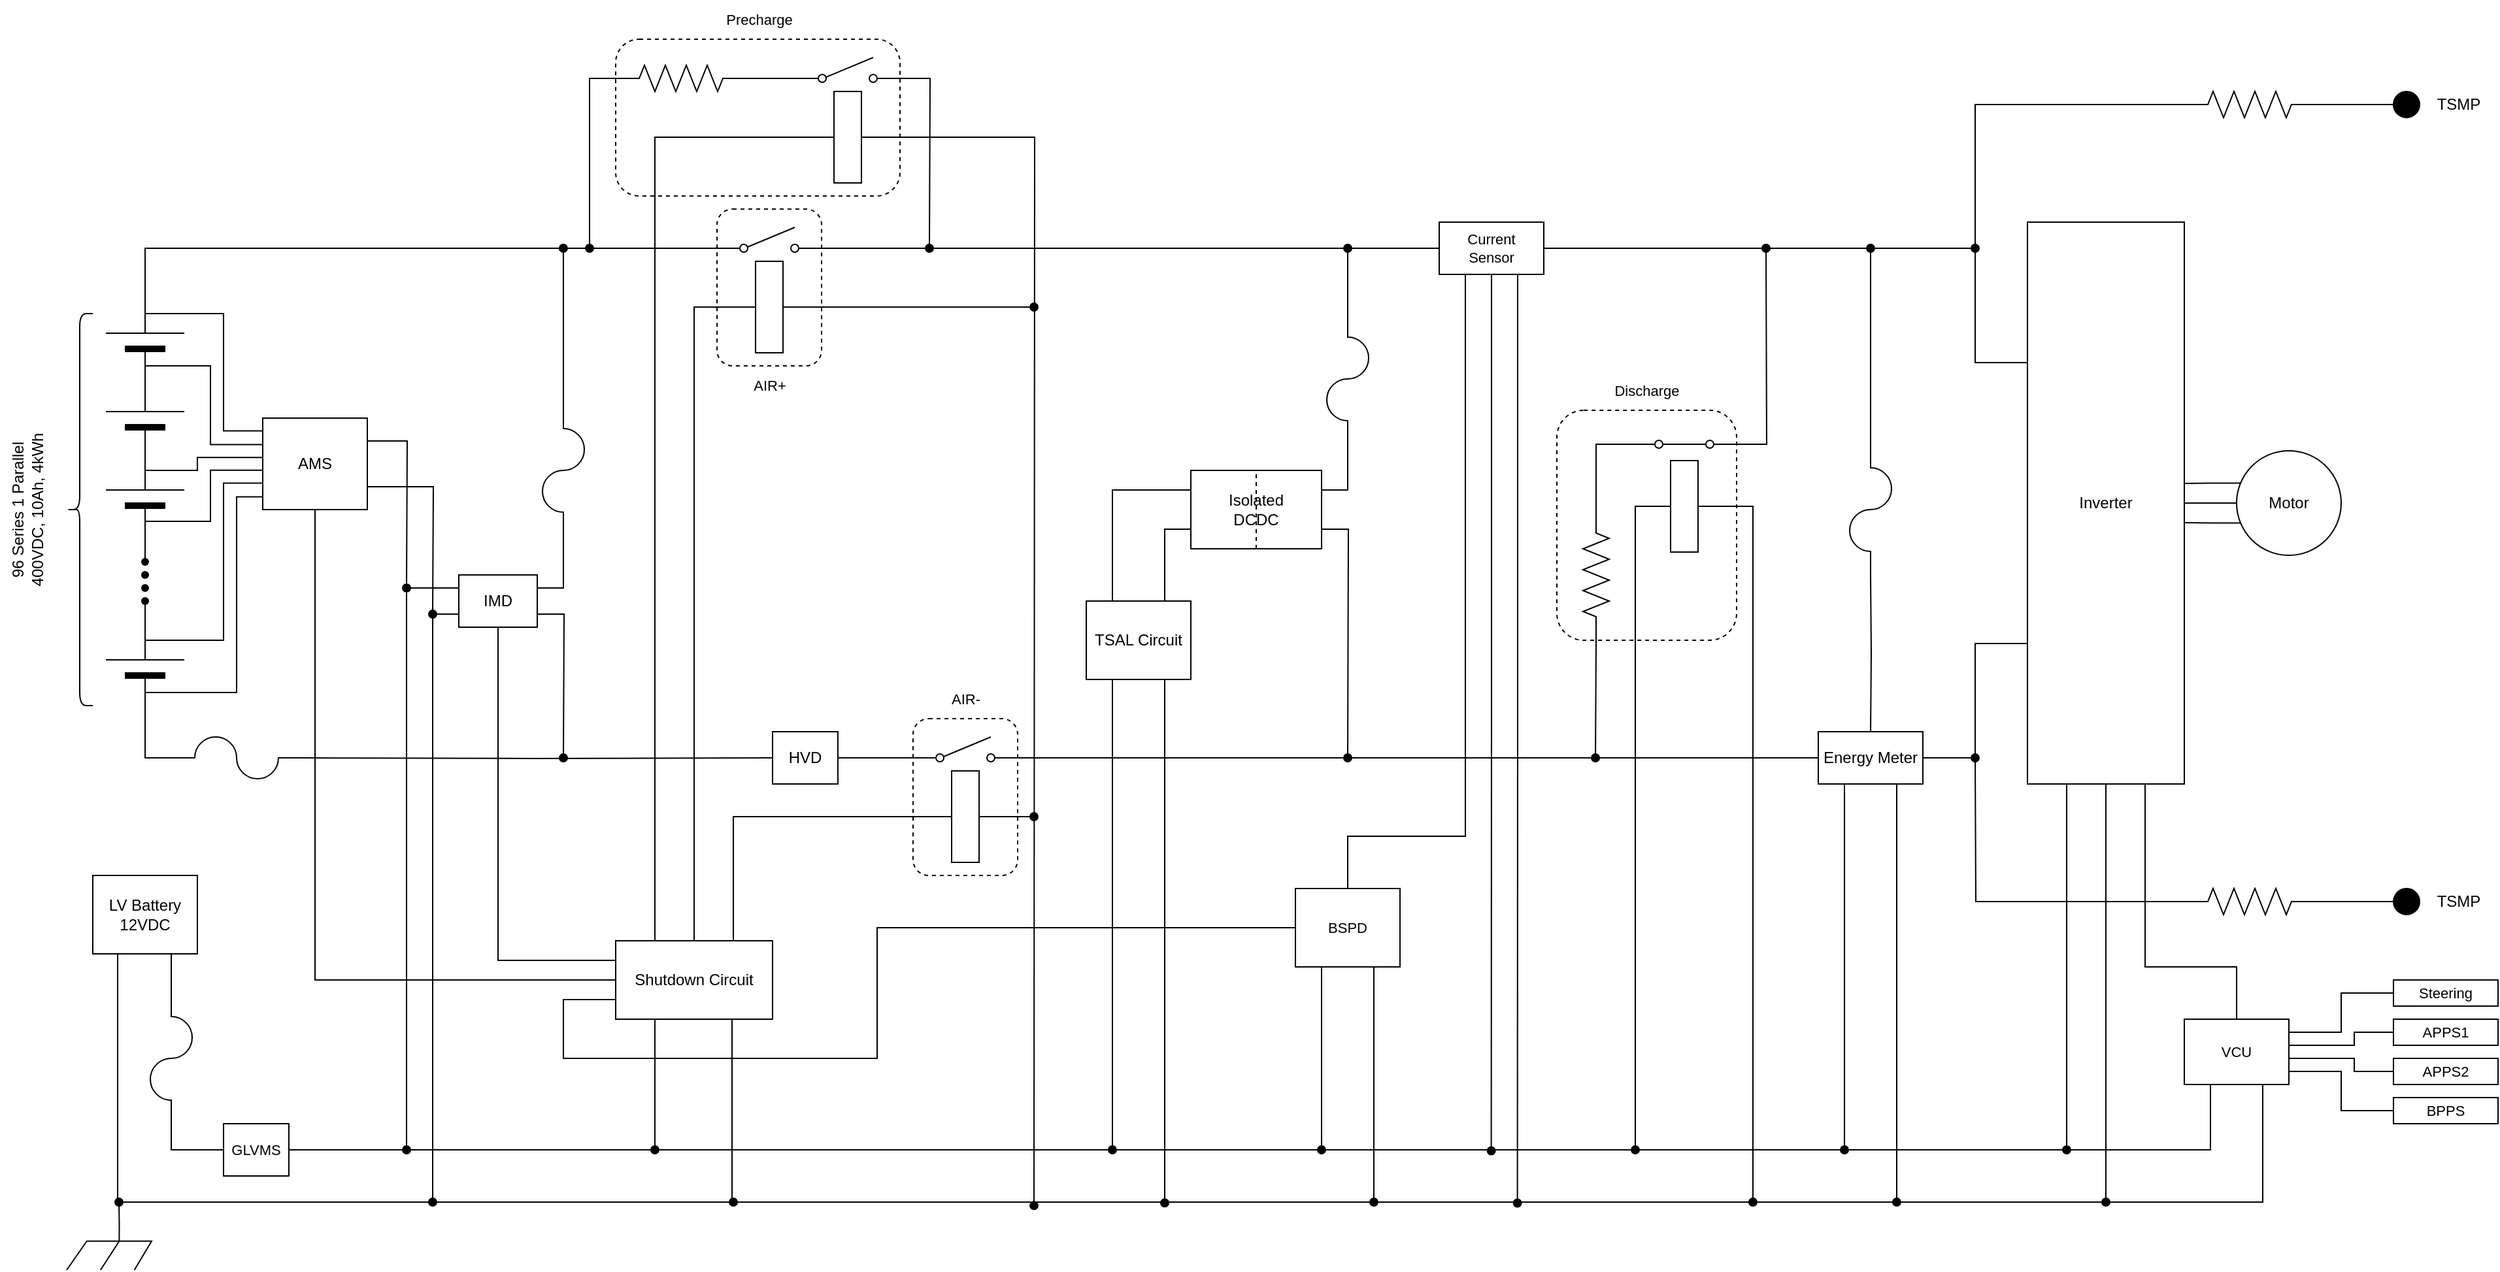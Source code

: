 <mxfile version="21.3.6" type="github" pages="6">
  <diagram name="WholeCircuit" id="7e0a89b8-554c-2b80-1dc8-d5c74ca68de4">
    <mxGraphModel dx="1434" dy="756" grid="1" gridSize="10" guides="1" tooltips="1" connect="1" arrows="1" fold="1" page="1" pageScale="1" pageWidth="1169" pageHeight="827" background="none" math="0" shadow="0">
      <root>
        <mxCell id="0" />
        <mxCell id="1" parent="0" />
        <mxCell id="gDzR6NpxccDCrRO3qtHF-2" style="edgeStyle=orthogonalEdgeStyle;rounded=0;orthogonalLoop=1;jettySize=auto;html=1;exitX=0;exitY=0.5;exitDx=0;exitDy=0;exitPerimeter=0;entryX=0;entryY=0.5;entryDx=0;entryDy=0;entryPerimeter=0;endArrow=none;endFill=0;" parent="1" target="r1BfKw9GPEfe_xsOGwNw-12" edge="1">
          <mxGeometry relative="1" as="geometry">
            <mxPoint x="140" y="620" as="sourcePoint" />
          </mxGeometry>
        </mxCell>
        <mxCell id="gDzR6NpxccDCrRO3qtHF-5" style="edgeStyle=orthogonalEdgeStyle;rounded=0;orthogonalLoop=1;jettySize=auto;html=1;exitX=1;exitY=0.5;exitDx=0;exitDy=0;exitPerimeter=0;entryX=0;entryY=0.5;entryDx=0;entryDy=0;endArrow=none;endFill=0;" parent="1" target="Y4KpsqyYlg0LZXOm19Lg-12" edge="1">
          <mxGeometry relative="1" as="geometry">
            <mxPoint x="240" y="620" as="sourcePoint" />
          </mxGeometry>
        </mxCell>
        <mxCell id="gDzR6NpxccDCrRO3qtHF-9" style="edgeStyle=orthogonalEdgeStyle;shape=connector;rounded=0;orthogonalLoop=1;jettySize=auto;html=1;exitX=0.75;exitY=1;exitDx=0;exitDy=0;entryX=0;entryY=0.5;entryDx=0;entryDy=0;entryPerimeter=0;labelBackgroundColor=default;strokeColor=default;fontFamily=Helvetica;fontSize=11;fontColor=default;endArrow=none;endFill=0;" parent="1" source="Ghs-h1TlIMZVXmRPlHBD-4" edge="1">
          <mxGeometry relative="1" as="geometry">
            <mxPoint x="140.0" y="800" as="targetPoint" />
          </mxGeometry>
        </mxCell>
        <mxCell id="gDzR6NpxccDCrRO3qtHF-28" style="edgeStyle=orthogonalEdgeStyle;shape=connector;rounded=0;orthogonalLoop=1;jettySize=auto;html=1;exitX=0.25;exitY=1;exitDx=0;exitDy=0;entryX=0.75;entryY=1;entryDx=0;entryDy=0;labelBackgroundColor=default;strokeColor=default;fontFamily=Helvetica;fontSize=11;fontColor=default;endArrow=none;endFill=0;" parent="1" edge="1">
          <mxGeometry relative="1" as="geometry">
            <Array as="points">
              <mxPoint x="99" y="960" />
              <mxPoint x="569" y="960" />
            </Array>
            <mxPoint x="99.0" y="770" as="sourcePoint" />
            <mxPoint x="569" y="820" as="targetPoint" />
          </mxGeometry>
        </mxCell>
        <mxCell id="Ghs-h1TlIMZVXmRPlHBD-4" value="LV Battery&lt;br&gt;12VDC" style="rounded=0;whiteSpace=wrap;html=1;" parent="1" vertex="1">
          <mxGeometry x="80" y="710" width="80" height="60" as="geometry" />
        </mxCell>
        <mxCell id="ceo0B9yfEb9ZCRHlPQ6I-2" style="edgeStyle=orthogonalEdgeStyle;shape=connector;rounded=0;orthogonalLoop=1;jettySize=auto;html=1;exitX=0.25;exitY=1;exitDx=0;exitDy=0;entryX=1;entryY=0.5;entryDx=0;entryDy=0;labelBackgroundColor=default;strokeColor=default;fontFamily=Helvetica;fontSize=11;fontColor=default;endArrow=none;endFill=0;" parent="1" source="IGZOKPZk4_O1BszyYSxt-1" target="ceo0B9yfEb9ZCRHlPQ6I-1" edge="1">
          <mxGeometry relative="1" as="geometry">
            <Array as="points">
              <mxPoint x="510" y="920" />
            </Array>
          </mxGeometry>
        </mxCell>
        <mxCell id="ceo0B9yfEb9ZCRHlPQ6I-4" style="edgeStyle=orthogonalEdgeStyle;shape=connector;rounded=0;orthogonalLoop=1;jettySize=auto;html=1;exitX=0;exitY=0.25;exitDx=0;exitDy=0;entryX=0.5;entryY=1;entryDx=0;entryDy=0;entryPerimeter=0;labelBackgroundColor=default;strokeColor=default;fontFamily=Helvetica;fontSize=11;fontColor=default;endArrow=none;endFill=0;" parent="1" source="IGZOKPZk4_O1BszyYSxt-1" target="KI6Z-gmB9bM-lv3hHKG6-3" edge="1">
          <mxGeometry relative="1" as="geometry" />
        </mxCell>
        <mxCell id="My7k0hUcWGMLUv6-rUyh-1" style="edgeStyle=orthogonalEdgeStyle;shape=connector;rounded=0;orthogonalLoop=1;jettySize=auto;html=1;exitX=0.75;exitY=0;exitDx=0;exitDy=0;entryX=0.5;entryY=1;entryDx=0;entryDy=0;entryPerimeter=0;labelBackgroundColor=default;strokeColor=default;fontFamily=Helvetica;fontSize=11;fontColor=default;endArrow=none;endFill=0;" parent="1" source="IGZOKPZk4_O1BszyYSxt-1" target="Y4KpsqyYlg0LZXOm19Lg-10" edge="1">
          <mxGeometry relative="1" as="geometry" />
        </mxCell>
        <mxCell id="My7k0hUcWGMLUv6-rUyh-2" style="edgeStyle=orthogonalEdgeStyle;shape=connector;rounded=0;orthogonalLoop=1;jettySize=auto;html=1;exitX=0.5;exitY=0;exitDx=0;exitDy=0;entryX=0.5;entryY=1;entryDx=0;entryDy=0;entryPerimeter=0;labelBackgroundColor=default;strokeColor=default;fontFamily=Helvetica;fontSize=11;fontColor=default;endArrow=none;endFill=0;" parent="1" source="IGZOKPZk4_O1BszyYSxt-1" target="s1pF_0AGRcLokAp3F1AN-2" edge="1">
          <mxGeometry relative="1" as="geometry" />
        </mxCell>
        <mxCell id="My7k0hUcWGMLUv6-rUyh-3" style="edgeStyle=orthogonalEdgeStyle;shape=connector;rounded=0;orthogonalLoop=1;jettySize=auto;html=1;exitX=0.25;exitY=0;exitDx=0;exitDy=0;entryX=0.5;entryY=1;entryDx=0;entryDy=0;entryPerimeter=0;labelBackgroundColor=default;strokeColor=default;fontFamily=Helvetica;fontSize=11;fontColor=default;endArrow=none;endFill=0;" parent="1" source="IGZOKPZk4_O1BszyYSxt-1" target="Y4KpsqyYlg0LZXOm19Lg-14" edge="1">
          <mxGeometry relative="1" as="geometry" />
        </mxCell>
        <mxCell id="My7k0hUcWGMLUv6-rUyh-23" style="edgeStyle=orthogonalEdgeStyle;shape=connector;rounded=0;orthogonalLoop=1;jettySize=auto;html=1;exitX=0;exitY=0.75;exitDx=0;exitDy=0;entryX=0;entryY=0.5;entryDx=0;entryDy=0;labelBackgroundColor=default;strokeColor=default;fontFamily=Helvetica;fontSize=11;fontColor=default;endArrow=none;endFill=0;" parent="1" source="IGZOKPZk4_O1BszyYSxt-1" target="My7k0hUcWGMLUv6-rUyh-10" edge="1">
          <mxGeometry relative="1" as="geometry">
            <Array as="points">
              <mxPoint x="440" y="805" />
              <mxPoint x="440" y="850" />
              <mxPoint x="680" y="850" />
              <mxPoint x="680" y="750" />
            </Array>
          </mxGeometry>
        </mxCell>
        <mxCell id="IGZOKPZk4_O1BszyYSxt-1" value="Shutdown Circuit" style="rounded=0;whiteSpace=wrap;html=1;" parent="1" vertex="1">
          <mxGeometry x="480" y="760" width="120" height="60" as="geometry" />
        </mxCell>
        <mxCell id="My7k0hUcWGMLUv6-rUyh-7" style="edgeStyle=orthogonalEdgeStyle;shape=connector;rounded=0;orthogonalLoop=1;jettySize=auto;html=1;exitX=0.25;exitY=1;exitDx=0;exitDy=0;labelBackgroundColor=default;strokeColor=default;fontFamily=Helvetica;fontSize=11;fontColor=default;endArrow=oval;endFill=1;" parent="1" source="IGZOKPZk4_O1BszyYSxt-2" edge="1">
          <mxGeometry relative="1" as="geometry">
            <mxPoint x="1420" y="920" as="targetPoint" />
            <Array as="points">
              <mxPoint x="1590" y="920" />
            </Array>
          </mxGeometry>
        </mxCell>
        <mxCell id="My7k0hUcWGMLUv6-rUyh-8" style="edgeStyle=orthogonalEdgeStyle;shape=connector;rounded=0;orthogonalLoop=1;jettySize=auto;html=1;exitX=0.5;exitY=1;exitDx=0;exitDy=0;labelBackgroundColor=default;strokeColor=default;fontFamily=Helvetica;fontSize=11;fontColor=default;endArrow=oval;endFill=1;" parent="1" source="IGZOKPZk4_O1BszyYSxt-2" edge="1">
          <mxGeometry relative="1" as="geometry">
            <mxPoint x="1460" y="960" as="targetPoint" />
            <Array as="points">
              <mxPoint x="1620" y="960" />
            </Array>
          </mxGeometry>
        </mxCell>
        <mxCell id="LVL36PaBpEUkHoOzZmtF-24" style="edgeStyle=orthogonalEdgeStyle;shape=connector;rounded=0;orthogonalLoop=1;jettySize=auto;html=1;exitX=0.75;exitY=1;exitDx=0;exitDy=0;entryX=0.5;entryY=0;entryDx=0;entryDy=0;entryPerimeter=0;labelBackgroundColor=default;strokeColor=default;fontFamily=Helvetica;fontSize=11;fontColor=default;endArrow=none;endFill=0;" parent="1" source="IGZOKPZk4_O1BszyYSxt-2" target="My7k0hUcWGMLUv6-rUyh-9" edge="1">
          <mxGeometry relative="1" as="geometry">
            <Array as="points">
              <mxPoint x="1650" y="780" />
              <mxPoint x="1720" y="780" />
            </Array>
          </mxGeometry>
        </mxCell>
        <mxCell id="IGZOKPZk4_O1BszyYSxt-2" value="Inverter" style="rounded=0;whiteSpace=wrap;html=1;" parent="1" vertex="1">
          <mxGeometry x="1560" y="210" width="120" height="430" as="geometry" />
        </mxCell>
        <mxCell id="LVL36PaBpEUkHoOzZmtF-3" style="edgeStyle=orthogonalEdgeStyle;shape=connector;rounded=0;orthogonalLoop=1;jettySize=auto;html=1;exitX=0;exitY=0.5;exitDx=0;exitDy=0;exitPerimeter=0;entryX=1;entryY=0.5;entryDx=0;entryDy=0;labelBackgroundColor=default;strokeColor=default;fontFamily=Helvetica;fontSize=11;fontColor=default;endArrow=none;endFill=0;" parent="1" source="IGZOKPZk4_O1BszyYSxt-4" target="IGZOKPZk4_O1BszyYSxt-2" edge="1">
          <mxGeometry relative="1" as="geometry" />
        </mxCell>
        <mxCell id="LVL36PaBpEUkHoOzZmtF-4" style="edgeStyle=orthogonalEdgeStyle;shape=connector;rounded=0;orthogonalLoop=1;jettySize=auto;html=1;exitX=0.04;exitY=0.69;exitDx=0;exitDy=0;exitPerimeter=0;labelBackgroundColor=default;strokeColor=default;fontFamily=Helvetica;fontSize=11;fontColor=default;endArrow=none;endFill=0;" parent="1" source="IGZOKPZk4_O1BszyYSxt-4" edge="1">
          <mxGeometry relative="1" as="geometry">
            <mxPoint x="1680" y="440" as="targetPoint" />
          </mxGeometry>
        </mxCell>
        <mxCell id="LVL36PaBpEUkHoOzZmtF-5" style="edgeStyle=orthogonalEdgeStyle;shape=connector;rounded=0;orthogonalLoop=1;jettySize=auto;html=1;exitX=0.04;exitY=0.31;exitDx=0;exitDy=0;exitPerimeter=0;entryX=1;entryY=0.465;entryDx=0;entryDy=0;entryPerimeter=0;labelBackgroundColor=default;strokeColor=default;fontFamily=Helvetica;fontSize=11;fontColor=default;endArrow=none;endFill=0;" parent="1" source="IGZOKPZk4_O1BszyYSxt-4" target="IGZOKPZk4_O1BszyYSxt-2" edge="1">
          <mxGeometry relative="1" as="geometry" />
        </mxCell>
        <mxCell id="IGZOKPZk4_O1BszyYSxt-4" value="Motor" style="ellipse;whiteSpace=wrap;html=1;aspect=fixed;points=[[0,0.5,0,0,0],[0.04,0.31,0,0,0],[0.04,0.69,0,0,0],[0.5,0,0,0,0],[0.5,1,0,0,0],[1,0,0,0,0],[1,0.5,0,0,0],[1,1,0,0,0]];" parent="1" vertex="1">
          <mxGeometry x="1720" y="385" width="80" height="80" as="geometry" />
        </mxCell>
        <mxCell id="gvidYa3Nl3BMEoFtroXI-5" style="edgeStyle=orthogonalEdgeStyle;shape=connector;rounded=0;orthogonalLoop=1;jettySize=auto;html=1;exitX=0.25;exitY=1;exitDx=0;exitDy=0;labelBackgroundColor=default;strokeColor=default;fontFamily=Helvetica;fontSize=11;fontColor=default;endArrow=oval;endFill=1;" parent="1" source="IGZOKPZk4_O1BszyYSxt-5" edge="1">
          <mxGeometry relative="1" as="geometry">
            <mxPoint x="860" y="920" as="targetPoint" />
          </mxGeometry>
        </mxCell>
        <mxCell id="gvidYa3Nl3BMEoFtroXI-6" style="edgeStyle=orthogonalEdgeStyle;shape=connector;rounded=0;orthogonalLoop=1;jettySize=auto;html=1;exitX=0.75;exitY=1;exitDx=0;exitDy=0;labelBackgroundColor=default;strokeColor=default;fontFamily=Helvetica;fontSize=11;fontColor=default;endArrow=oval;endFill=1;" parent="1" source="IGZOKPZk4_O1BszyYSxt-5" edge="1">
          <mxGeometry relative="1" as="geometry">
            <mxPoint x="900" y="960.64" as="targetPoint" />
          </mxGeometry>
        </mxCell>
        <mxCell id="gvidYa3Nl3BMEoFtroXI-7" style="edgeStyle=orthogonalEdgeStyle;shape=connector;rounded=0;orthogonalLoop=1;jettySize=auto;html=1;exitX=0.25;exitY=0;exitDx=0;exitDy=0;entryX=0;entryY=0.25;entryDx=0;entryDy=0;labelBackgroundColor=default;strokeColor=default;fontFamily=Helvetica;fontSize=11;fontColor=default;endArrow=none;endFill=0;" parent="1" source="IGZOKPZk4_O1BszyYSxt-5" target="gvidYa3Nl3BMEoFtroXI-1" edge="1">
          <mxGeometry relative="1" as="geometry" />
        </mxCell>
        <mxCell id="gvidYa3Nl3BMEoFtroXI-8" style="edgeStyle=orthogonalEdgeStyle;shape=connector;rounded=0;orthogonalLoop=1;jettySize=auto;html=1;exitX=0.75;exitY=0;exitDx=0;exitDy=0;entryX=0;entryY=0.75;entryDx=0;entryDy=0;labelBackgroundColor=default;strokeColor=default;fontFamily=Helvetica;fontSize=11;fontColor=default;endArrow=none;endFill=0;" parent="1" source="IGZOKPZk4_O1BszyYSxt-5" target="gvidYa3Nl3BMEoFtroXI-1" edge="1">
          <mxGeometry relative="1" as="geometry" />
        </mxCell>
        <mxCell id="IGZOKPZk4_O1BszyYSxt-5" value="TSAL Circuit" style="rounded=0;whiteSpace=wrap;html=1;" parent="1" vertex="1">
          <mxGeometry x="840" y="500" width="80" height="60" as="geometry" />
        </mxCell>
        <mxCell id="gDzR6NpxccDCrRO3qtHF-17" style="edgeStyle=orthogonalEdgeStyle;shape=connector;rounded=0;orthogonalLoop=1;jettySize=auto;html=1;exitX=0;exitY=0.8;exitDx=0;exitDy=0;entryX=1;entryY=0.5;entryDx=0;entryDy=0;labelBackgroundColor=default;strokeColor=default;fontFamily=Helvetica;fontSize=11;fontColor=default;endArrow=none;endFill=0;" parent="1" source="IGZOKPZk4_O1BszyYSxt-6" target="Y4KpsqyYlg0LZXOm19Lg-12" edge="1">
          <mxGeometry relative="1" as="geometry" />
        </mxCell>
        <mxCell id="IGZOKPZk4_O1BszyYSxt-6" value="" style="html=1;shape=mxgraph.electrical.electro-mechanical.singleSwitch;aspect=fixed;elSwitchState=off;" parent="1" vertex="1">
          <mxGeometry x="710" y="604" width="75" height="20" as="geometry" />
        </mxCell>
        <mxCell id="s1pF_0AGRcLokAp3F1AN-1" value="" style="group" parent="1" vertex="1" connectable="0">
          <mxGeometry x="90" y="250" width="60" height="350" as="geometry" />
        </mxCell>
        <mxCell id="r1BfKw9GPEfe_xsOGwNw-2" value="" style="verticalLabelPosition=bottom;shadow=0;dashed=0;align=center;fillColor=strokeColor;html=1;verticalAlign=top;strokeWidth=1;shape=mxgraph.electrical.miscellaneous.monocell_battery;rotation=-90;" parent="s1pF_0AGRcLokAp3F1AN-1" vertex="1">
          <mxGeometry x="-20" y="140" width="100" height="60" as="geometry" />
        </mxCell>
        <mxCell id="r1BfKw9GPEfe_xsOGwNw-3" value="" style="verticalLabelPosition=bottom;shadow=0;dashed=0;align=center;fillColor=strokeColor;html=1;verticalAlign=top;strokeWidth=1;shape=mxgraph.electrical.miscellaneous.monocell_battery;rotation=-90;" parent="s1pF_0AGRcLokAp3F1AN-1" vertex="1">
          <mxGeometry x="-20" y="80" width="100" height="60" as="geometry" />
        </mxCell>
        <mxCell id="r1BfKw9GPEfe_xsOGwNw-4" value="" style="verticalLabelPosition=bottom;shadow=0;dashed=0;align=center;fillColor=strokeColor;html=1;verticalAlign=top;strokeWidth=1;shape=mxgraph.electrical.miscellaneous.monocell_battery;rotation=-90;" parent="s1pF_0AGRcLokAp3F1AN-1" vertex="1">
          <mxGeometry x="-20" y="20" width="100" height="60" as="geometry" />
        </mxCell>
        <mxCell id="r1BfKw9GPEfe_xsOGwNw-5" value="" style="shape=waypoint;sketch=0;fillStyle=solid;size=6;pointerEvents=1;points=[];fillColor=none;resizable=0;rotatable=0;perimeter=centerPerimeter;snapToPoint=1;" parent="s1pF_0AGRcLokAp3F1AN-1" vertex="1">
          <mxGeometry x="20" y="210" width="20" height="20" as="geometry" />
        </mxCell>
        <mxCell id="r1BfKw9GPEfe_xsOGwNw-9" value="" style="shape=waypoint;sketch=0;fillStyle=solid;size=6;pointerEvents=1;points=[];fillColor=none;resizable=0;rotatable=0;perimeter=centerPerimeter;snapToPoint=1;" parent="s1pF_0AGRcLokAp3F1AN-1" vertex="1">
          <mxGeometry x="20" y="220" width="20" height="20" as="geometry" />
        </mxCell>
        <mxCell id="r1BfKw9GPEfe_xsOGwNw-10" value="" style="shape=waypoint;sketch=0;fillStyle=solid;size=6;pointerEvents=1;points=[];fillColor=none;resizable=0;rotatable=0;perimeter=centerPerimeter;snapToPoint=1;" parent="s1pF_0AGRcLokAp3F1AN-1" vertex="1">
          <mxGeometry x="20" y="230" width="20" height="20" as="geometry" />
        </mxCell>
        <mxCell id="r1BfKw9GPEfe_xsOGwNw-11" value="" style="shape=waypoint;sketch=0;fillStyle=solid;size=6;pointerEvents=1;points=[];fillColor=none;resizable=0;rotatable=0;perimeter=centerPerimeter;snapToPoint=1;" parent="s1pF_0AGRcLokAp3F1AN-1" vertex="1">
          <mxGeometry x="20" y="240" width="20" height="20" as="geometry" />
        </mxCell>
        <mxCell id="r1BfKw9GPEfe_xsOGwNw-12" value="" style="verticalLabelPosition=bottom;shadow=0;dashed=0;align=center;fillColor=strokeColor;html=1;verticalAlign=top;strokeWidth=1;shape=mxgraph.electrical.miscellaneous.monocell_battery;rotation=-90;" parent="s1pF_0AGRcLokAp3F1AN-1" vertex="1">
          <mxGeometry x="-20" y="270" width="100" height="60" as="geometry" />
        </mxCell>
        <mxCell id="My7k0hUcWGMLUv6-rUyh-5" style="edgeStyle=orthogonalEdgeStyle;shape=connector;rounded=0;orthogonalLoop=1;jettySize=auto;html=1;exitX=0.5;exitY=0;exitDx=0;exitDy=0;exitPerimeter=0;labelBackgroundColor=default;strokeColor=default;fontFamily=Helvetica;fontSize=11;fontColor=default;endArrow=oval;endFill=1;" parent="1" source="s1pF_0AGRcLokAp3F1AN-2" edge="1">
          <mxGeometry relative="1" as="geometry">
            <mxPoint x="800" y="275" as="targetPoint" />
          </mxGeometry>
        </mxCell>
        <mxCell id="s1pF_0AGRcLokAp3F1AN-2" value="" style="pointerEvents=1;verticalLabelPosition=bottom;shadow=0;dashed=0;align=center;html=1;verticalAlign=top;shape=mxgraph.electrical.electro-mechanical.relay_coil;direction=south;" parent="1" vertex="1">
          <mxGeometry x="580" y="240" width="35" height="70" as="geometry" />
        </mxCell>
        <mxCell id="gDzR6NpxccDCrRO3qtHF-6" style="edgeStyle=orthogonalEdgeStyle;shape=connector;rounded=0;orthogonalLoop=1;jettySize=auto;html=1;exitX=1;exitY=0.75;exitDx=0;exitDy=0;exitPerimeter=0;labelBackgroundColor=default;strokeColor=default;fontFamily=Helvetica;fontSize=11;fontColor=default;endArrow=oval;endFill=1;" parent="1" source="KI6Z-gmB9bM-lv3hHKG6-3" edge="1">
          <mxGeometry relative="1" as="geometry">
            <mxPoint x="440" y="620" as="targetPoint" />
          </mxGeometry>
        </mxCell>
        <mxCell id="ceo0B9yfEb9ZCRHlPQ6I-6" style="edgeStyle=orthogonalEdgeStyle;shape=connector;rounded=0;orthogonalLoop=1;jettySize=auto;html=1;exitX=0;exitY=0.25;exitDx=0;exitDy=0;exitPerimeter=0;labelBackgroundColor=default;strokeColor=default;fontFamily=Helvetica;fontSize=11;fontColor=default;endArrow=oval;endFill=1;" parent="1" source="KI6Z-gmB9bM-lv3hHKG6-3" edge="1">
          <mxGeometry relative="1" as="geometry">
            <mxPoint x="320" y="920" as="targetPoint" />
            <Array as="points">
              <mxPoint x="320" y="490" />
              <mxPoint x="320" y="920" />
            </Array>
          </mxGeometry>
        </mxCell>
        <mxCell id="ceo0B9yfEb9ZCRHlPQ6I-7" style="edgeStyle=orthogonalEdgeStyle;shape=connector;rounded=0;orthogonalLoop=1;jettySize=auto;html=1;exitX=0;exitY=0.75;exitDx=0;exitDy=0;exitPerimeter=0;labelBackgroundColor=default;strokeColor=default;fontFamily=Helvetica;fontSize=11;fontColor=default;endArrow=oval;endFill=1;" parent="1" source="KI6Z-gmB9bM-lv3hHKG6-3" edge="1">
          <mxGeometry relative="1" as="geometry">
            <mxPoint x="340" y="960" as="targetPoint" />
          </mxGeometry>
        </mxCell>
        <mxCell id="F4FyViIsqEDlnZO2nsd5-3" style="edgeStyle=orthogonalEdgeStyle;rounded=0;orthogonalLoop=1;jettySize=auto;html=1;exitX=1;exitY=0.25;exitDx=0;exitDy=0;exitPerimeter=0;entryX=1;entryY=0.5;entryDx=0;entryDy=0;entryPerimeter=0;endArrow=none;endFill=0;" parent="1" source="KI6Z-gmB9bM-lv3hHKG6-3" target="F4FyViIsqEDlnZO2nsd5-2" edge="1">
          <mxGeometry relative="1" as="geometry" />
        </mxCell>
        <mxCell id="KI6Z-gmB9bM-lv3hHKG6-3" value="IMD" style="rounded=0;whiteSpace=wrap;html=1;points=[[0,0,0,0,0],[0,0.25,0,0,0],[0,0.5,0,0,0],[0,0.75,0,0,0],[0,1,0,0,0],[0.25,0,0,0,0],[0.25,1,0,0,0],[0.5,0,0,0,0],[0.5,1,0,0,0],[0.75,0,0,0,0],[0.75,1,0,0,0],[1,0,0,0,0],[1,0.25,0,0,0],[1,0.5,0,0,0],[1,0.75,0,0,0],[1,1,0,0,0]];" parent="1" vertex="1">
          <mxGeometry x="360" y="480" width="60" height="40" as="geometry" />
        </mxCell>
        <mxCell id="Y4KpsqyYlg0LZXOm19Lg-4" style="edgeStyle=orthogonalEdgeStyle;rounded=0;orthogonalLoop=1;jettySize=auto;html=1;exitX=0;exitY=0.14;exitDx=0;exitDy=0;exitPerimeter=0;endArrow=none;endFill=0;" parent="1" source="Y4KpsqyYlg0LZXOm19Lg-1" edge="1">
          <mxGeometry relative="1" as="geometry">
            <mxPoint x="120" y="280" as="targetPoint" />
            <Array as="points">
              <mxPoint x="180" y="370" />
              <mxPoint x="180" y="280" />
            </Array>
          </mxGeometry>
        </mxCell>
        <mxCell id="Y4KpsqyYlg0LZXOm19Lg-5" style="edgeStyle=orthogonalEdgeStyle;rounded=0;orthogonalLoop=1;jettySize=auto;html=1;exitX=0;exitY=0.29;exitDx=0;exitDy=0;exitPerimeter=0;endArrow=none;endFill=0;" parent="1" source="Y4KpsqyYlg0LZXOm19Lg-1" edge="1">
          <mxGeometry relative="1" as="geometry">
            <mxPoint x="120" y="320" as="targetPoint" />
            <Array as="points">
              <mxPoint x="170" y="380" />
              <mxPoint x="170" y="320" />
              <mxPoint x="121" y="320" />
            </Array>
          </mxGeometry>
        </mxCell>
        <mxCell id="Y4KpsqyYlg0LZXOm19Lg-6" style="edgeStyle=orthogonalEdgeStyle;rounded=0;orthogonalLoop=1;jettySize=auto;html=1;exitX=0;exitY=0.43;exitDx=0;exitDy=0;exitPerimeter=0;endArrow=none;endFill=0;" parent="1" source="Y4KpsqyYlg0LZXOm19Lg-1" edge="1">
          <mxGeometry relative="1" as="geometry">
            <mxPoint x="120" y="400" as="targetPoint" />
            <Array as="points">
              <mxPoint x="160" y="390" />
              <mxPoint x="160" y="400" />
            </Array>
          </mxGeometry>
        </mxCell>
        <mxCell id="Y4KpsqyYlg0LZXOm19Lg-7" style="edgeStyle=orthogonalEdgeStyle;rounded=0;orthogonalLoop=1;jettySize=auto;html=1;exitX=0;exitY=0.57;exitDx=0;exitDy=0;exitPerimeter=0;endArrow=none;endFill=0;entryX=0.31;entryY=0.5;entryDx=0;entryDy=0;entryPerimeter=0;" parent="1" source="Y4KpsqyYlg0LZXOm19Lg-1" target="r1BfKw9GPEfe_xsOGwNw-2" edge="1">
          <mxGeometry relative="1" as="geometry">
            <mxPoint x="120" y="440" as="targetPoint" />
            <Array as="points">
              <mxPoint x="170" y="400" />
              <mxPoint x="170" y="439" />
            </Array>
          </mxGeometry>
        </mxCell>
        <mxCell id="Y4KpsqyYlg0LZXOm19Lg-8" style="edgeStyle=orthogonalEdgeStyle;rounded=0;orthogonalLoop=1;jettySize=auto;html=1;exitX=0;exitY=0.71;exitDx=0;exitDy=0;exitPerimeter=0;endArrow=none;endFill=0;" parent="1" source="Y4KpsqyYlg0LZXOm19Lg-1" edge="1">
          <mxGeometry relative="1" as="geometry">
            <mxPoint x="120" y="530" as="targetPoint" />
            <Array as="points">
              <mxPoint x="180" y="410" />
              <mxPoint x="180" y="530" />
              <mxPoint x="120" y="530" />
            </Array>
          </mxGeometry>
        </mxCell>
        <mxCell id="Y4KpsqyYlg0LZXOm19Lg-9" style="edgeStyle=orthogonalEdgeStyle;rounded=0;orthogonalLoop=1;jettySize=auto;html=1;exitX=0;exitY=0.86;exitDx=0;exitDy=0;exitPerimeter=0;endArrow=none;endFill=0;" parent="1" source="Y4KpsqyYlg0LZXOm19Lg-1" edge="1">
          <mxGeometry relative="1" as="geometry">
            <mxPoint x="120" y="570" as="targetPoint" />
            <Array as="points">
              <mxPoint x="190" y="420" />
              <mxPoint x="190" y="570" />
              <mxPoint x="121" y="570" />
            </Array>
          </mxGeometry>
        </mxCell>
        <mxCell id="ceo0B9yfEb9ZCRHlPQ6I-5" style="edgeStyle=orthogonalEdgeStyle;shape=connector;rounded=0;orthogonalLoop=1;jettySize=auto;html=1;exitX=0.5;exitY=1;exitDx=0;exitDy=0;exitPerimeter=0;entryX=0;entryY=0.5;entryDx=0;entryDy=0;labelBackgroundColor=default;strokeColor=default;fontFamily=Helvetica;fontSize=11;fontColor=default;endArrow=none;endFill=0;" parent="1" source="Y4KpsqyYlg0LZXOm19Lg-1" target="IGZOKPZk4_O1BszyYSxt-1" edge="1">
          <mxGeometry relative="1" as="geometry" />
        </mxCell>
        <mxCell id="ceo0B9yfEb9ZCRHlPQ6I-8" style="edgeStyle=orthogonalEdgeStyle;shape=connector;rounded=0;orthogonalLoop=1;jettySize=auto;html=1;exitX=1;exitY=0.75;exitDx=0;exitDy=0;exitPerimeter=0;labelBackgroundColor=default;strokeColor=default;fontFamily=Helvetica;fontSize=11;fontColor=default;endArrow=oval;endFill=1;" parent="1" source="Y4KpsqyYlg0LZXOm19Lg-1" edge="1">
          <mxGeometry relative="1" as="geometry">
            <mxPoint x="340" y="510" as="targetPoint" />
          </mxGeometry>
        </mxCell>
        <mxCell id="ceo0B9yfEb9ZCRHlPQ6I-9" style="edgeStyle=orthogonalEdgeStyle;shape=connector;rounded=0;orthogonalLoop=1;jettySize=auto;html=1;exitX=1;exitY=0.25;exitDx=0;exitDy=0;exitPerimeter=0;labelBackgroundColor=default;strokeColor=default;fontFamily=Helvetica;fontSize=11;fontColor=default;endArrow=oval;endFill=1;" parent="1" source="Y4KpsqyYlg0LZXOm19Lg-1" edge="1">
          <mxGeometry relative="1" as="geometry">
            <mxPoint x="320" y="490" as="targetPoint" />
          </mxGeometry>
        </mxCell>
        <mxCell id="Y4KpsqyYlg0LZXOm19Lg-1" value="AMS" style="rounded=0;whiteSpace=wrap;html=1;points=[[0,0,0,0,0],[0,0.14,0,0,0],[0,0.29,0,0,0],[0,0.43,0,0,0],[0,0.57,0,0,0],[0,0.71,0,0,0],[0,0.86,0,0,0],[0,1,0,0,0],[0.25,0,0,0,0],[0.25,1,0,0,0],[0.5,0,0,0,0],[0.5,1,0,0,0],[0.75,0,0,0,0],[0.75,1,0,0,0],[1,0,0,0,0],[1,0.25,0,0,0],[1,0.5,0,0,0],[1,0.75,0,0,0],[1,1,0,0,0]];" parent="1" vertex="1">
          <mxGeometry x="210" y="360" width="80" height="70" as="geometry" />
        </mxCell>
        <mxCell id="Y4KpsqyYlg0LZXOm19Lg-2" style="edgeStyle=orthogonalEdgeStyle;rounded=0;orthogonalLoop=1;jettySize=auto;html=1;exitX=0.5;exitY=1;exitDx=0;exitDy=0;" parent="1" source="KI6Z-gmB9bM-lv3hHKG6-3" target="KI6Z-gmB9bM-lv3hHKG6-3" edge="1">
          <mxGeometry relative="1" as="geometry" />
        </mxCell>
        <mxCell id="gDzR6NpxccDCrRO3qtHF-3" style="edgeStyle=orthogonalEdgeStyle;rounded=0;orthogonalLoop=1;jettySize=auto;html=1;exitX=0;exitY=0.8;exitDx=0;exitDy=0;endArrow=none;endFill=0;" parent="1" source="Y4KpsqyYlg0LZXOm19Lg-3" target="r1BfKw9GPEfe_xsOGwNw-4" edge="1">
          <mxGeometry relative="1" as="geometry" />
        </mxCell>
        <mxCell id="My7k0hUcWGMLUv6-rUyh-13" style="edgeStyle=orthogonalEdgeStyle;shape=connector;rounded=0;orthogonalLoop=1;jettySize=auto;html=1;exitX=1;exitY=0.8;exitDx=0;exitDy=0;entryX=0;entryY=0.5;entryDx=0;entryDy=0;labelBackgroundColor=default;strokeColor=default;fontFamily=Helvetica;fontSize=11;fontColor=default;endArrow=none;endFill=0;" parent="1" source="Y4KpsqyYlg0LZXOm19Lg-3" target="My7k0hUcWGMLUv6-rUyh-11" edge="1">
          <mxGeometry relative="1" as="geometry" />
        </mxCell>
        <mxCell id="Y4KpsqyYlg0LZXOm19Lg-3" value="" style="html=1;shape=mxgraph.electrical.electro-mechanical.singleSwitch;aspect=fixed;elSwitchState=off;direction=east;" parent="1" vertex="1">
          <mxGeometry x="560" y="214" width="75" height="20" as="geometry" />
        </mxCell>
        <mxCell id="My7k0hUcWGMLUv6-rUyh-6" style="edgeStyle=orthogonalEdgeStyle;shape=connector;rounded=0;orthogonalLoop=1;jettySize=auto;html=1;exitX=0.5;exitY=0;exitDx=0;exitDy=0;exitPerimeter=0;labelBackgroundColor=default;strokeColor=default;fontFamily=Helvetica;fontSize=11;fontColor=default;endArrow=oval;endFill=1;" parent="1" source="Y4KpsqyYlg0LZXOm19Lg-10" edge="1">
          <mxGeometry relative="1" as="geometry">
            <mxPoint x="800" y="665" as="targetPoint" />
          </mxGeometry>
        </mxCell>
        <mxCell id="Y4KpsqyYlg0LZXOm19Lg-10" value="" style="pointerEvents=1;verticalLabelPosition=bottom;shadow=0;dashed=0;align=center;html=1;verticalAlign=top;shape=mxgraph.electrical.electro-mechanical.relay_coil;direction=south;" parent="1" vertex="1">
          <mxGeometry x="730" y="630" width="35" height="70" as="geometry" />
        </mxCell>
        <mxCell id="Y4KpsqyYlg0LZXOm19Lg-12" value="HVD" style="rounded=0;whiteSpace=wrap;html=1;" parent="1" vertex="1">
          <mxGeometry x="600" y="600" width="50" height="40" as="geometry" />
        </mxCell>
        <mxCell id="gDzR6NpxccDCrRO3qtHF-22" style="edgeStyle=orthogonalEdgeStyle;shape=connector;rounded=0;orthogonalLoop=1;jettySize=auto;html=1;exitX=1;exitY=0.5;exitDx=0;exitDy=0;exitPerimeter=0;entryX=0;entryY=0.8;entryDx=0;entryDy=0;labelBackgroundColor=default;strokeColor=default;fontFamily=Helvetica;fontSize=11;fontColor=default;endArrow=none;endFill=0;" parent="1" source="Y4KpsqyYlg0LZXOm19Lg-13" target="Y4KpsqyYlg0LZXOm19Lg-15" edge="1">
          <mxGeometry relative="1" as="geometry" />
        </mxCell>
        <mxCell id="gDzR6NpxccDCrRO3qtHF-26" style="edgeStyle=orthogonalEdgeStyle;shape=connector;rounded=0;orthogonalLoop=1;jettySize=auto;html=1;exitX=0;exitY=0.5;exitDx=0;exitDy=0;exitPerimeter=0;labelBackgroundColor=default;strokeColor=default;fontFamily=Helvetica;fontSize=11;fontColor=default;endArrow=oval;endFill=1;" parent="1" source="Y4KpsqyYlg0LZXOm19Lg-13" edge="1">
          <mxGeometry relative="1" as="geometry">
            <mxPoint x="460" y="230" as="targetPoint" />
          </mxGeometry>
        </mxCell>
        <mxCell id="Y4KpsqyYlg0LZXOm19Lg-13" value="" style="pointerEvents=1;verticalLabelPosition=bottom;shadow=0;dashed=0;align=center;html=1;verticalAlign=top;shape=mxgraph.electrical.resistors.resistor_2;" parent="1" vertex="1">
          <mxGeometry x="480" y="90" width="100" height="20" as="geometry" />
        </mxCell>
        <mxCell id="My7k0hUcWGMLUv6-rUyh-4" style="edgeStyle=orthogonalEdgeStyle;shape=connector;rounded=0;orthogonalLoop=1;jettySize=auto;html=1;exitX=0.5;exitY=0;exitDx=0;exitDy=0;exitPerimeter=0;labelBackgroundColor=default;strokeColor=default;fontFamily=Helvetica;fontSize=11;fontColor=default;endArrow=oval;endFill=1;" parent="1" source="Y4KpsqyYlg0LZXOm19Lg-14" edge="1">
          <mxGeometry relative="1" as="geometry">
            <mxPoint x="800" y="962.667" as="targetPoint" />
          </mxGeometry>
        </mxCell>
        <mxCell id="Y4KpsqyYlg0LZXOm19Lg-14" value="" style="pointerEvents=1;verticalLabelPosition=bottom;shadow=0;dashed=0;align=center;html=1;verticalAlign=top;shape=mxgraph.electrical.electro-mechanical.relay_coil;direction=south;" parent="1" vertex="1">
          <mxGeometry x="640" y="110" width="35" height="70" as="geometry" />
        </mxCell>
        <mxCell id="gDzR6NpxccDCrRO3qtHF-23" style="edgeStyle=orthogonalEdgeStyle;shape=connector;rounded=0;orthogonalLoop=1;jettySize=auto;html=1;exitX=1;exitY=0.8;exitDx=0;exitDy=0;labelBackgroundColor=default;strokeColor=default;fontFamily=Helvetica;fontSize=11;fontColor=default;endArrow=oval;endFill=1;" parent="1" source="Y4KpsqyYlg0LZXOm19Lg-15" edge="1">
          <mxGeometry relative="1" as="geometry">
            <mxPoint x="720" y="230" as="targetPoint" />
          </mxGeometry>
        </mxCell>
        <mxCell id="Y4KpsqyYlg0LZXOm19Lg-15" value="" style="html=1;shape=mxgraph.electrical.electro-mechanical.singleSwitch;aspect=fixed;elSwitchState=off;direction=east;" parent="1" vertex="1">
          <mxGeometry x="620" y="84" width="75" height="20" as="geometry" />
        </mxCell>
        <mxCell id="gDzR6NpxccDCrRO3qtHF-34" style="edgeStyle=orthogonalEdgeStyle;shape=connector;rounded=0;orthogonalLoop=1;jettySize=auto;html=1;exitX=1;exitY=0.5;exitDx=0;exitDy=0;exitPerimeter=0;labelBackgroundColor=default;strokeColor=default;fontFamily=Helvetica;fontSize=11;fontColor=default;endArrow=oval;endFill=1;" parent="1" source="ozRBMs_WRHezbE91KJ-K-1" edge="1">
          <mxGeometry relative="1" as="geometry">
            <mxPoint x="1229.526" y="620" as="targetPoint" />
          </mxGeometry>
        </mxCell>
        <mxCell id="ozRBMs_WRHezbE91KJ-K-1" value="" style="pointerEvents=1;verticalLabelPosition=bottom;shadow=0;dashed=0;align=center;html=1;verticalAlign=top;shape=mxgraph.electrical.resistors.resistor_2;direction=south;" parent="1" vertex="1">
          <mxGeometry x="1220" y="430" width="20" height="100" as="geometry" />
        </mxCell>
        <mxCell id="ceo0B9yfEb9ZCRHlPQ6I-10" style="edgeStyle=orthogonalEdgeStyle;shape=connector;rounded=0;orthogonalLoop=1;jettySize=auto;html=1;exitX=0.5;exitY=1;exitDx=0;exitDy=0;exitPerimeter=0;labelBackgroundColor=default;strokeColor=default;fontFamily=Helvetica;fontSize=11;fontColor=default;endArrow=oval;endFill=1;" parent="1" source="ozRBMs_WRHezbE91KJ-K-5" edge="1">
          <mxGeometry relative="1" as="geometry">
            <mxPoint x="510" y="920" as="targetPoint" />
            <Array as="points">
              <mxPoint x="1260" y="428" />
              <mxPoint x="1260" y="920" />
            </Array>
          </mxGeometry>
        </mxCell>
        <mxCell id="ceo0B9yfEb9ZCRHlPQ6I-11" style="edgeStyle=orthogonalEdgeStyle;shape=connector;rounded=0;orthogonalLoop=1;jettySize=auto;html=1;exitX=0.5;exitY=0;exitDx=0;exitDy=0;exitPerimeter=0;labelBackgroundColor=default;strokeColor=default;fontFamily=Helvetica;fontSize=11;fontColor=default;endArrow=oval;endFill=1;" parent="1" source="ozRBMs_WRHezbE91KJ-K-5" edge="1">
          <mxGeometry relative="1" as="geometry">
            <mxPoint x="570" y="960" as="targetPoint" />
            <Array as="points">
              <mxPoint x="1350" y="428" />
              <mxPoint x="1350" y="960" />
            </Array>
          </mxGeometry>
        </mxCell>
        <mxCell id="ozRBMs_WRHezbE91KJ-K-5" value="" style="pointerEvents=1;verticalLabelPosition=bottom;shadow=0;dashed=0;align=center;html=1;verticalAlign=top;shape=mxgraph.electrical.electro-mechanical.relay_coil;direction=south;" parent="1" vertex="1">
          <mxGeometry x="1280" y="392.5" width="35" height="70" as="geometry" />
        </mxCell>
        <mxCell id="gDzR6NpxccDCrRO3qtHF-15" style="edgeStyle=orthogonalEdgeStyle;shape=connector;rounded=0;orthogonalLoop=1;jettySize=auto;html=1;exitX=0;exitY=0.8;exitDx=0;exitDy=0;entryX=0;entryY=0.5;entryDx=0;entryDy=0;entryPerimeter=0;labelBackgroundColor=default;strokeColor=default;fontFamily=Helvetica;fontSize=11;fontColor=default;endArrow=none;endFill=0;" parent="1" source="ozRBMs_WRHezbE91KJ-K-6" target="ozRBMs_WRHezbE91KJ-K-1" edge="1">
          <mxGeometry relative="1" as="geometry" />
        </mxCell>
        <mxCell id="gDzR6NpxccDCrRO3qtHF-35" style="edgeStyle=orthogonalEdgeStyle;shape=connector;rounded=0;orthogonalLoop=1;jettySize=auto;html=1;exitX=1;exitY=0.8;exitDx=0;exitDy=0;labelBackgroundColor=default;strokeColor=default;fontFamily=Helvetica;fontSize=11;fontColor=default;endArrow=oval;endFill=1;" parent="1" source="ozRBMs_WRHezbE91KJ-K-6" edge="1">
          <mxGeometry relative="1" as="geometry">
            <mxPoint x="1360.0" y="230" as="targetPoint" />
          </mxGeometry>
        </mxCell>
        <mxCell id="ozRBMs_WRHezbE91KJ-K-6" value="" style="html=1;shape=mxgraph.electrical.electro-mechanical.singleSwitch;aspect=fixed;elSwitchState=on;" parent="1" vertex="1">
          <mxGeometry x="1260" y="364" width="75" height="20" as="geometry" />
        </mxCell>
        <mxCell id="ozRBMs_WRHezbE91KJ-K-7" value="" style="verticalLabelPosition=bottom;shadow=0;dashed=0;align=center;html=1;verticalAlign=top;shape=mxgraph.electrical.transmission.testPoint;direction=south;" parent="1" vertex="1">
          <mxGeometry x="1820" y="110" width="40" height="20" as="geometry" />
        </mxCell>
        <mxCell id="gDzR6NpxccDCrRO3qtHF-32" style="edgeStyle=orthogonalEdgeStyle;shape=connector;rounded=0;orthogonalLoop=1;jettySize=auto;html=1;exitX=1;exitY=0.5;exitDx=0;exitDy=0;exitPerimeter=0;labelBackgroundColor=default;strokeColor=default;fontFamily=Helvetica;fontSize=11;fontColor=default;endArrow=oval;endFill=1;" parent="1" source="ozRBMs_WRHezbE91KJ-K-8" edge="1">
          <mxGeometry relative="1" as="geometry">
            <mxPoint x="1520" y="230" as="targetPoint" />
            <Array as="points">
              <mxPoint x="1520" y="120" />
              <mxPoint x="1520" y="230" />
            </Array>
          </mxGeometry>
        </mxCell>
        <mxCell id="ceo0B9yfEb9ZCRHlPQ6I-15" style="edgeStyle=orthogonalEdgeStyle;shape=connector;rounded=0;orthogonalLoop=1;jettySize=auto;html=1;exitX=0;exitY=0.5;exitDx=0;exitDy=0;exitPerimeter=0;entryX=0.5;entryY=1;entryDx=0;entryDy=0;labelBackgroundColor=default;strokeColor=default;fontFamily=Helvetica;fontSize=11;fontColor=default;endArrow=none;endFill=0;" parent="1" source="ozRBMs_WRHezbE91KJ-K-8" target="ozRBMs_WRHezbE91KJ-K-7" edge="1">
          <mxGeometry relative="1" as="geometry" />
        </mxCell>
        <mxCell id="ozRBMs_WRHezbE91KJ-K-8" value="" style="pointerEvents=1;verticalLabelPosition=bottom;shadow=0;dashed=0;align=center;html=1;verticalAlign=top;shape=mxgraph.electrical.resistors.resistor_2;direction=west;" parent="1" vertex="1">
          <mxGeometry x="1680" y="110" width="100" height="20" as="geometry" />
        </mxCell>
        <mxCell id="ozRBMs_WRHezbE91KJ-K-9" value="" style="verticalLabelPosition=bottom;shadow=0;dashed=0;align=center;html=1;verticalAlign=top;shape=mxgraph.electrical.transmission.testPoint;direction=south;" parent="1" vertex="1">
          <mxGeometry x="1820" y="720" width="40" height="20" as="geometry" />
        </mxCell>
        <mxCell id="gDzR6NpxccDCrRO3qtHF-33" style="edgeStyle=orthogonalEdgeStyle;shape=connector;rounded=0;orthogonalLoop=1;jettySize=auto;html=1;exitX=1;exitY=0.5;exitDx=0;exitDy=0;exitPerimeter=0;labelBackgroundColor=default;strokeColor=default;fontFamily=Helvetica;fontSize=11;fontColor=default;endArrow=oval;endFill=1;" parent="1" source="ozRBMs_WRHezbE91KJ-K-10" edge="1">
          <mxGeometry relative="1" as="geometry">
            <mxPoint x="1520.0" y="620" as="targetPoint" />
          </mxGeometry>
        </mxCell>
        <mxCell id="ceo0B9yfEb9ZCRHlPQ6I-14" style="edgeStyle=orthogonalEdgeStyle;shape=connector;rounded=0;orthogonalLoop=1;jettySize=auto;html=1;exitX=0;exitY=0.5;exitDx=0;exitDy=0;exitPerimeter=0;entryX=0.5;entryY=1;entryDx=0;entryDy=0;labelBackgroundColor=default;strokeColor=default;fontFamily=Helvetica;fontSize=11;fontColor=default;endArrow=none;endFill=0;" parent="1" source="ozRBMs_WRHezbE91KJ-K-10" target="ozRBMs_WRHezbE91KJ-K-9" edge="1">
          <mxGeometry relative="1" as="geometry" />
        </mxCell>
        <mxCell id="ozRBMs_WRHezbE91KJ-K-10" value="" style="pointerEvents=1;verticalLabelPosition=bottom;shadow=0;dashed=0;align=center;html=1;verticalAlign=top;shape=mxgraph.electrical.resistors.resistor_2;direction=west;" parent="1" vertex="1">
          <mxGeometry x="1680" y="720" width="100" height="20" as="geometry" />
        </mxCell>
        <mxCell id="gDzR6NpxccDCrRO3qtHF-11" style="edgeStyle=orthogonalEdgeStyle;shape=connector;rounded=0;orthogonalLoop=1;jettySize=auto;html=1;exitX=1;exitY=0.5;exitDx=0;exitDy=0;entryX=0;entryY=0.75;entryDx=0;entryDy=0;labelBackgroundColor=default;strokeColor=default;fontFamily=Helvetica;fontSize=11;fontColor=default;endArrow=none;endFill=0;" parent="1" source="ozRBMs_WRHezbE91KJ-K-11" target="IGZOKPZk4_O1BszyYSxt-2" edge="1">
          <mxGeometry relative="1" as="geometry">
            <Array as="points">
              <mxPoint x="1520" y="620" />
              <mxPoint x="1520" y="533" />
            </Array>
          </mxGeometry>
        </mxCell>
        <mxCell id="gDzR6NpxccDCrRO3qtHF-16" style="edgeStyle=orthogonalEdgeStyle;shape=connector;rounded=0;orthogonalLoop=1;jettySize=auto;html=1;exitX=0;exitY=0.5;exitDx=0;exitDy=0;entryX=1;entryY=0.8;entryDx=0;entryDy=0;labelBackgroundColor=default;strokeColor=default;fontFamily=Helvetica;fontSize=11;fontColor=default;endArrow=none;endFill=0;" parent="1" source="ozRBMs_WRHezbE91KJ-K-11" target="IGZOKPZk4_O1BszyYSxt-6" edge="1">
          <mxGeometry relative="1" as="geometry" />
        </mxCell>
        <mxCell id="ceo0B9yfEb9ZCRHlPQ6I-12" style="edgeStyle=orthogonalEdgeStyle;shape=connector;rounded=0;orthogonalLoop=1;jettySize=auto;html=1;exitX=0.25;exitY=1;exitDx=0;exitDy=0;labelBackgroundColor=default;strokeColor=default;fontFamily=Helvetica;fontSize=11;fontColor=default;endArrow=oval;endFill=1;" parent="1" source="ozRBMs_WRHezbE91KJ-K-11" edge="1">
          <mxGeometry relative="1" as="geometry">
            <mxPoint x="1260" y="920" as="targetPoint" />
            <Array as="points">
              <mxPoint x="1420" y="920" />
            </Array>
          </mxGeometry>
        </mxCell>
        <mxCell id="ceo0B9yfEb9ZCRHlPQ6I-13" style="edgeStyle=orthogonalEdgeStyle;shape=connector;rounded=0;orthogonalLoop=1;jettySize=auto;html=1;exitX=0.75;exitY=1;exitDx=0;exitDy=0;labelBackgroundColor=default;strokeColor=default;fontFamily=Helvetica;fontSize=11;fontColor=default;endArrow=oval;endFill=1;" parent="1" source="ozRBMs_WRHezbE91KJ-K-11" edge="1">
          <mxGeometry relative="1" as="geometry">
            <mxPoint x="1350" y="960" as="targetPoint" />
            <Array as="points">
              <mxPoint x="1460" y="960" />
            </Array>
          </mxGeometry>
        </mxCell>
        <mxCell id="ozRBMs_WRHezbE91KJ-K-11" value="Energy Meter" style="rounded=0;whiteSpace=wrap;html=1;" parent="1" vertex="1">
          <mxGeometry x="1400" y="600" width="80" height="40" as="geometry" />
        </mxCell>
        <mxCell id="ozRBMs_WRHezbE91KJ-K-12" value="" style="shape=curlyBracket;whiteSpace=wrap;html=1;rounded=1;labelPosition=left;verticalLabelPosition=middle;align=right;verticalAlign=middle;" parent="1" vertex="1">
          <mxGeometry x="60" y="280" width="20" height="300" as="geometry" />
        </mxCell>
        <mxCell id="ozRBMs_WRHezbE91KJ-K-13" value="96 Series 1 Parallel&lt;br&gt;400VDC, 10Ah, 4kWh" style="text;strokeColor=none;align=center;fillColor=none;html=1;verticalAlign=middle;whiteSpace=wrap;rounded=0;rotation=-90;" parent="1" vertex="1">
          <mxGeometry x="-40" y="410" width="140" height="40" as="geometry" />
        </mxCell>
        <mxCell id="gDzR6NpxccDCrRO3qtHF-12" style="edgeStyle=orthogonalEdgeStyle;shape=connector;rounded=0;orthogonalLoop=1;jettySize=auto;html=1;exitX=1;exitY=0.5;exitDx=0;exitDy=0;exitPerimeter=0;entryX=0.5;entryY=0;entryDx=0;entryDy=0;labelBackgroundColor=default;strokeColor=default;fontFamily=Helvetica;fontSize=11;fontColor=default;endArrow=none;endFill=0;" parent="1" target="ozRBMs_WRHezbE91KJ-K-11" edge="1">
          <mxGeometry relative="1" as="geometry">
            <mxPoint x="1440" y="480" as="sourcePoint" />
          </mxGeometry>
        </mxCell>
        <mxCell id="gDzR6NpxccDCrRO3qtHF-13" style="edgeStyle=orthogonalEdgeStyle;shape=connector;rounded=0;orthogonalLoop=1;jettySize=auto;html=1;exitX=0;exitY=0.5;exitDx=0;exitDy=0;exitPerimeter=0;labelBackgroundColor=default;strokeColor=default;fontFamily=Helvetica;fontSize=11;fontColor=default;endArrow=oval;endFill=1;" parent="1" edge="1">
          <mxGeometry relative="1" as="geometry">
            <mxPoint x="1440" y="230" as="targetPoint" />
            <mxPoint x="1440" y="380" as="sourcePoint" />
          </mxGeometry>
        </mxCell>
        <mxCell id="gDzR6NpxccDCrRO3qtHF-37" style="edgeStyle=orthogonalEdgeStyle;shape=connector;rounded=0;orthogonalLoop=1;jettySize=auto;html=1;exitX=0.62;exitY=0;exitDx=0;exitDy=0;exitPerimeter=0;labelBackgroundColor=default;strokeColor=default;fontFamily=Helvetica;fontSize=11;fontColor=default;endArrow=oval;endFill=1;" parent="1" source="gDzR6NpxccDCrRO3qtHF-36" edge="1">
          <mxGeometry relative="1" as="geometry">
            <mxPoint x="100" y="960" as="targetPoint" />
          </mxGeometry>
        </mxCell>
        <mxCell id="gDzR6NpxccDCrRO3qtHF-36" value="" style="pointerEvents=1;verticalLabelPosition=bottom;shadow=0;dashed=0;align=center;html=1;verticalAlign=top;shape=mxgraph.electrical.miscellaneous.chassis;fontFamily=Helvetica;fontSize=11;fontColor=default;" parent="1" vertex="1">
          <mxGeometry x="60" y="980" width="65" height="32" as="geometry" />
        </mxCell>
        <mxCell id="ceo0B9yfEb9ZCRHlPQ6I-1" value="GLVMS" style="rounded=0;whiteSpace=wrap;html=1;fontFamily=Helvetica;fontSize=11;fontColor=default;" parent="1" vertex="1">
          <mxGeometry x="180" y="900" width="50" height="40" as="geometry" />
        </mxCell>
        <mxCell id="LVL36PaBpEUkHoOzZmtF-25" style="edgeStyle=orthogonalEdgeStyle;shape=connector;rounded=0;orthogonalLoop=1;jettySize=auto;html=1;exitX=0.25;exitY=1;exitDx=0;exitDy=0;exitPerimeter=0;labelBackgroundColor=default;strokeColor=default;fontFamily=Helvetica;fontSize=11;fontColor=default;endArrow=oval;endFill=1;" parent="1" source="My7k0hUcWGMLUv6-rUyh-9" edge="1">
          <mxGeometry relative="1" as="geometry">
            <mxPoint x="1590.0" y="920" as="targetPoint" />
            <Array as="points">
              <mxPoint x="1700" y="920" />
            </Array>
          </mxGeometry>
        </mxCell>
        <mxCell id="LVL36PaBpEUkHoOzZmtF-26" style="edgeStyle=orthogonalEdgeStyle;shape=connector;rounded=0;orthogonalLoop=1;jettySize=auto;html=1;exitX=0.75;exitY=1;exitDx=0;exitDy=0;exitPerimeter=0;labelBackgroundColor=default;strokeColor=default;fontFamily=Helvetica;fontSize=11;fontColor=default;endArrow=oval;endFill=1;" parent="1" source="My7k0hUcWGMLUv6-rUyh-9" edge="1">
          <mxGeometry relative="1" as="geometry">
            <mxPoint x="1620" y="960" as="targetPoint" />
            <Array as="points">
              <mxPoint x="1740" y="960" />
            </Array>
          </mxGeometry>
        </mxCell>
        <mxCell id="My7k0hUcWGMLUv6-rUyh-9" value="VCU" style="rounded=0;whiteSpace=wrap;html=1;fontFamily=Helvetica;fontSize=11;fontColor=default;points=[[0,0,0,0,0],[0,0.25,0,0,0],[0,0.5,0,0,0],[0,0.75,0,0,0],[0,1,0,0,0],[0.25,0,0,0,0],[0.25,1,0,0,0],[0.5,0,0,0,0],[0.5,1,0,0,0],[0.75,0,0,0,0],[0.75,1,0,0,0],[1,0,0,0,0],[1,0.2,0,0,0],[1,0.4,0,0,0],[1,0.6,0,0,0],[1,0.8,0,0,0],[1,1,0,0,0]];" parent="1" vertex="1">
          <mxGeometry x="1680" y="820" width="80" height="50" as="geometry" />
        </mxCell>
        <mxCell id="My7k0hUcWGMLUv6-rUyh-16" style="edgeStyle=orthogonalEdgeStyle;shape=connector;rounded=0;orthogonalLoop=1;jettySize=auto;html=1;exitX=0.25;exitY=1;exitDx=0;exitDy=0;labelBackgroundColor=default;strokeColor=default;fontFamily=Helvetica;fontSize=11;fontColor=default;endArrow=oval;endFill=1;" parent="1" source="My7k0hUcWGMLUv6-rUyh-10" edge="1">
          <mxGeometry relative="1" as="geometry">
            <mxPoint x="1020" y="920" as="targetPoint" />
          </mxGeometry>
        </mxCell>
        <mxCell id="My7k0hUcWGMLUv6-rUyh-17" style="edgeStyle=orthogonalEdgeStyle;shape=connector;rounded=0;orthogonalLoop=1;jettySize=auto;html=1;exitX=0.75;exitY=1;exitDx=0;exitDy=0;labelBackgroundColor=default;strokeColor=default;fontFamily=Helvetica;fontSize=11;fontColor=default;endArrow=oval;endFill=1;" parent="1" source="My7k0hUcWGMLUv6-rUyh-10" edge="1">
          <mxGeometry relative="1" as="geometry">
            <mxPoint x="1060" y="960" as="targetPoint" />
          </mxGeometry>
        </mxCell>
        <mxCell id="My7k0hUcWGMLUv6-rUyh-10" value="BSPD" style="rounded=0;whiteSpace=wrap;html=1;fontFamily=Helvetica;fontSize=11;fontColor=default;" parent="1" vertex="1">
          <mxGeometry x="1000" y="720" width="80" height="60" as="geometry" />
        </mxCell>
        <mxCell id="My7k0hUcWGMLUv6-rUyh-14" style="edgeStyle=orthogonalEdgeStyle;shape=connector;rounded=0;orthogonalLoop=1;jettySize=auto;html=1;exitX=1;exitY=0.5;exitDx=0;exitDy=0;entryX=0;entryY=0.25;entryDx=0;entryDy=0;labelBackgroundColor=default;strokeColor=default;fontFamily=Helvetica;fontSize=11;fontColor=default;endArrow=none;endFill=0;" parent="1" source="My7k0hUcWGMLUv6-rUyh-11" target="IGZOKPZk4_O1BszyYSxt-2" edge="1">
          <mxGeometry relative="1" as="geometry">
            <Array as="points">
              <mxPoint x="1520" y="230" />
              <mxPoint x="1520" y="318" />
            </Array>
          </mxGeometry>
        </mxCell>
        <mxCell id="My7k0hUcWGMLUv6-rUyh-20" style="edgeStyle=orthogonalEdgeStyle;shape=connector;rounded=0;orthogonalLoop=1;jettySize=auto;html=1;exitX=0.25;exitY=1;exitDx=0;exitDy=0;entryX=0.5;entryY=0;entryDx=0;entryDy=0;labelBackgroundColor=default;strokeColor=default;fontFamily=Helvetica;fontSize=11;fontColor=default;endArrow=none;endFill=0;" parent="1" source="My7k0hUcWGMLUv6-rUyh-11" target="My7k0hUcWGMLUv6-rUyh-10" edge="1">
          <mxGeometry relative="1" as="geometry">
            <Array as="points">
              <mxPoint x="1130" y="680" />
              <mxPoint x="1040" y="680" />
            </Array>
          </mxGeometry>
        </mxCell>
        <mxCell id="My7k0hUcWGMLUv6-rUyh-21" style="edgeStyle=orthogonalEdgeStyle;shape=connector;rounded=0;orthogonalLoop=1;jettySize=auto;html=1;exitX=0.75;exitY=1;exitDx=0;exitDy=0;labelBackgroundColor=default;strokeColor=default;fontFamily=Helvetica;fontSize=11;fontColor=default;endArrow=oval;endFill=1;" parent="1" source="My7k0hUcWGMLUv6-rUyh-11" edge="1">
          <mxGeometry relative="1" as="geometry">
            <mxPoint x="1169.815" y="960.741" as="targetPoint" />
          </mxGeometry>
        </mxCell>
        <mxCell id="My7k0hUcWGMLUv6-rUyh-22" style="edgeStyle=orthogonalEdgeStyle;shape=connector;rounded=0;orthogonalLoop=1;jettySize=auto;html=1;exitX=0.5;exitY=1;exitDx=0;exitDy=0;labelBackgroundColor=default;strokeColor=default;fontFamily=Helvetica;fontSize=11;fontColor=default;endArrow=oval;endFill=1;" parent="1" source="My7k0hUcWGMLUv6-rUyh-11" edge="1">
          <mxGeometry relative="1" as="geometry">
            <mxPoint x="1149.815" y="920.741" as="targetPoint" />
          </mxGeometry>
        </mxCell>
        <mxCell id="My7k0hUcWGMLUv6-rUyh-11" value="Current&lt;br&gt;Sensor" style="rounded=0;whiteSpace=wrap;html=1;fontFamily=Helvetica;fontSize=11;fontColor=default;" parent="1" vertex="1">
          <mxGeometry x="1110" y="210" width="80" height="40" as="geometry" />
        </mxCell>
        <mxCell id="LVL36PaBpEUkHoOzZmtF-7" value="" style="rounded=1;whiteSpace=wrap;html=1;fontFamily=Helvetica;fontSize=11;fontColor=default;fillColor=none;dashed=1;" parent="1" vertex="1">
          <mxGeometry x="707.5" y="590" width="80" height="120" as="geometry" />
        </mxCell>
        <mxCell id="LVL36PaBpEUkHoOzZmtF-8" value="" style="rounded=1;whiteSpace=wrap;html=1;fontFamily=Helvetica;fontSize=11;fontColor=default;fillColor=none;dashed=1;" parent="1" vertex="1">
          <mxGeometry x="557.5" y="200" width="80" height="120" as="geometry" />
        </mxCell>
        <mxCell id="LVL36PaBpEUkHoOzZmtF-9" value="" style="rounded=1;whiteSpace=wrap;html=1;fontFamily=Helvetica;fontSize=11;fontColor=default;fillColor=none;dashed=1;" parent="1" vertex="1">
          <mxGeometry x="480" y="70" width="217.5" height="120" as="geometry" />
        </mxCell>
        <mxCell id="LVL36PaBpEUkHoOzZmtF-10" value="AIR+" style="text;strokeColor=none;align=center;fillColor=none;html=1;verticalAlign=middle;whiteSpace=wrap;rounded=0;fontSize=11;fontFamily=Helvetica;fontColor=default;" parent="1" vertex="1">
          <mxGeometry x="567.5" y="320" width="60" height="30" as="geometry" />
        </mxCell>
        <mxCell id="LVL36PaBpEUkHoOzZmtF-11" value="Precharge" style="text;strokeColor=none;align=center;fillColor=none;html=1;verticalAlign=middle;whiteSpace=wrap;rounded=0;fontSize=11;fontFamily=Helvetica;fontColor=default;" parent="1" vertex="1">
          <mxGeometry x="560" y="40" width="60" height="30" as="geometry" />
        </mxCell>
        <mxCell id="LVL36PaBpEUkHoOzZmtF-12" value="AIR-" style="text;strokeColor=none;align=center;fillColor=none;html=1;verticalAlign=middle;whiteSpace=wrap;rounded=0;fontSize=11;fontFamily=Helvetica;fontColor=default;" parent="1" vertex="1">
          <mxGeometry x="717.5" y="560" width="60" height="30" as="geometry" />
        </mxCell>
        <mxCell id="LVL36PaBpEUkHoOzZmtF-13" value="" style="rounded=1;whiteSpace=wrap;html=1;fontFamily=Helvetica;fontSize=11;fontColor=default;fillColor=none;dashed=1;" parent="1" vertex="1">
          <mxGeometry x="1200" y="354" width="137.5" height="176" as="geometry" />
        </mxCell>
        <mxCell id="LVL36PaBpEUkHoOzZmtF-14" value="Discharge" style="text;strokeColor=none;align=center;fillColor=none;html=1;verticalAlign=middle;whiteSpace=wrap;rounded=0;fontSize=11;fontFamily=Helvetica;fontColor=default;" parent="1" vertex="1">
          <mxGeometry x="1238.75" y="324" width="60" height="30" as="geometry" />
        </mxCell>
        <mxCell id="LVL36PaBpEUkHoOzZmtF-20" style="edgeStyle=orthogonalEdgeStyle;shape=connector;rounded=0;orthogonalLoop=1;jettySize=auto;html=1;exitX=0;exitY=0.5;exitDx=0;exitDy=0;entryX=1;entryY=0.2;entryDx=0;entryDy=0;entryPerimeter=0;labelBackgroundColor=default;strokeColor=default;fontFamily=Helvetica;fontSize=11;fontColor=default;endArrow=none;endFill=0;" parent="1" source="LVL36PaBpEUkHoOzZmtF-15" target="My7k0hUcWGMLUv6-rUyh-9" edge="1">
          <mxGeometry relative="1" as="geometry" />
        </mxCell>
        <mxCell id="LVL36PaBpEUkHoOzZmtF-15" value="Steering" style="rounded=0;whiteSpace=wrap;html=1;fontFamily=Helvetica;fontSize=11;fontColor=default;" parent="1" vertex="1">
          <mxGeometry x="1840" y="790" width="80" height="20" as="geometry" />
        </mxCell>
        <mxCell id="LVL36PaBpEUkHoOzZmtF-21" style="edgeStyle=orthogonalEdgeStyle;shape=connector;rounded=0;orthogonalLoop=1;jettySize=auto;html=1;exitX=0;exitY=0.5;exitDx=0;exitDy=0;entryX=1;entryY=0.4;entryDx=0;entryDy=0;entryPerimeter=0;labelBackgroundColor=default;strokeColor=default;fontFamily=Helvetica;fontSize=11;fontColor=default;endArrow=none;endFill=0;" parent="1" source="LVL36PaBpEUkHoOzZmtF-16" target="My7k0hUcWGMLUv6-rUyh-9" edge="1">
          <mxGeometry relative="1" as="geometry">
            <Array as="points">
              <mxPoint x="1810" y="830" />
              <mxPoint x="1810" y="840" />
            </Array>
          </mxGeometry>
        </mxCell>
        <mxCell id="LVL36PaBpEUkHoOzZmtF-16" value="APPS1" style="rounded=0;whiteSpace=wrap;html=1;fontFamily=Helvetica;fontSize=11;fontColor=default;" parent="1" vertex="1">
          <mxGeometry x="1840" y="820" width="80" height="20" as="geometry" />
        </mxCell>
        <mxCell id="LVL36PaBpEUkHoOzZmtF-22" style="edgeStyle=orthogonalEdgeStyle;shape=connector;rounded=0;orthogonalLoop=1;jettySize=auto;html=1;exitX=0;exitY=0.5;exitDx=0;exitDy=0;entryX=1;entryY=0.6;entryDx=0;entryDy=0;entryPerimeter=0;labelBackgroundColor=default;strokeColor=default;fontFamily=Helvetica;fontSize=11;fontColor=default;endArrow=none;endFill=0;" parent="1" source="LVL36PaBpEUkHoOzZmtF-17" target="My7k0hUcWGMLUv6-rUyh-9" edge="1">
          <mxGeometry relative="1" as="geometry">
            <Array as="points">
              <mxPoint x="1810" y="860" />
              <mxPoint x="1810" y="850" />
            </Array>
          </mxGeometry>
        </mxCell>
        <mxCell id="LVL36PaBpEUkHoOzZmtF-17" value="APPS2" style="rounded=0;whiteSpace=wrap;html=1;fontFamily=Helvetica;fontSize=11;fontColor=default;" parent="1" vertex="1">
          <mxGeometry x="1840" y="850" width="80" height="20" as="geometry" />
        </mxCell>
        <mxCell id="LVL36PaBpEUkHoOzZmtF-23" style="edgeStyle=orthogonalEdgeStyle;shape=connector;rounded=0;orthogonalLoop=1;jettySize=auto;html=1;exitX=0;exitY=0.5;exitDx=0;exitDy=0;entryX=1;entryY=0.8;entryDx=0;entryDy=0;entryPerimeter=0;labelBackgroundColor=default;strokeColor=default;fontFamily=Helvetica;fontSize=11;fontColor=default;endArrow=none;endFill=0;" parent="1" source="LVL36PaBpEUkHoOzZmtF-18" target="My7k0hUcWGMLUv6-rUyh-9" edge="1">
          <mxGeometry relative="1" as="geometry" />
        </mxCell>
        <mxCell id="LVL36PaBpEUkHoOzZmtF-18" value="BPPS" style="rounded=0;whiteSpace=wrap;html=1;fontFamily=Helvetica;fontSize=11;fontColor=default;" parent="1" vertex="1">
          <mxGeometry x="1840" y="880" width="80" height="20" as="geometry" />
        </mxCell>
        <mxCell id="F4FyViIsqEDlnZO2nsd5-1" value="" style="pointerEvents=1;verticalLabelPosition=bottom;shadow=0;dashed=0;align=center;html=1;verticalAlign=top;shape=mxgraph.electrical.miscellaneous.fuse_4;" parent="1" vertex="1">
          <mxGeometry x="140" y="604" width="100" height="32" as="geometry" />
        </mxCell>
        <mxCell id="F4FyViIsqEDlnZO2nsd5-4" style="edgeStyle=orthogonalEdgeStyle;shape=connector;rounded=0;orthogonalLoop=1;jettySize=auto;html=1;exitX=0;exitY=0.5;exitDx=0;exitDy=0;exitPerimeter=0;labelBackgroundColor=default;strokeColor=default;fontFamily=Helvetica;fontSize=11;fontColor=default;endArrow=oval;endFill=1;" parent="1" source="F4FyViIsqEDlnZO2nsd5-2" edge="1">
          <mxGeometry relative="1" as="geometry">
            <mxPoint x="439.962" y="230" as="targetPoint" />
          </mxGeometry>
        </mxCell>
        <mxCell id="F4FyViIsqEDlnZO2nsd5-2" value="" style="pointerEvents=1;verticalLabelPosition=bottom;shadow=0;dashed=0;align=center;html=1;verticalAlign=top;shape=mxgraph.electrical.miscellaneous.fuse_4;direction=south;" parent="1" vertex="1">
          <mxGeometry x="424" y="350" width="32" height="100" as="geometry" />
        </mxCell>
        <mxCell id="F4FyViIsqEDlnZO2nsd5-7" style="edgeStyle=orthogonalEdgeStyle;shape=connector;rounded=0;orthogonalLoop=1;jettySize=auto;html=1;exitX=1;exitY=0.5;exitDx=0;exitDy=0;exitPerimeter=0;entryX=0;entryY=0.5;entryDx=0;entryDy=0;labelBackgroundColor=default;strokeColor=default;fontFamily=Helvetica;fontSize=11;fontColor=default;endArrow=none;endFill=0;" parent="1" source="F4FyViIsqEDlnZO2nsd5-5" target="ceo0B9yfEb9ZCRHlPQ6I-1" edge="1">
          <mxGeometry relative="1" as="geometry" />
        </mxCell>
        <mxCell id="F4FyViIsqEDlnZO2nsd5-5" value="" style="pointerEvents=1;verticalLabelPosition=bottom;shadow=0;dashed=0;align=center;html=1;verticalAlign=top;shape=mxgraph.electrical.miscellaneous.fuse_4;fontFamily=Helvetica;fontSize=11;fontColor=default;direction=south;" parent="1" vertex="1">
          <mxGeometry x="124" y="800" width="32" height="100" as="geometry" />
        </mxCell>
        <mxCell id="F4FyViIsqEDlnZO2nsd5-10" style="edgeStyle=orthogonalEdgeStyle;shape=connector;rounded=0;orthogonalLoop=1;jettySize=auto;html=1;exitX=0;exitY=0.5;exitDx=0;exitDy=0;exitPerimeter=0;labelBackgroundColor=default;strokeColor=default;fontFamily=Helvetica;fontSize=11;fontColor=default;endArrow=oval;endFill=1;" parent="1" source="F4FyViIsqEDlnZO2nsd5-8" edge="1">
          <mxGeometry relative="1" as="geometry">
            <mxPoint x="1040" y="230" as="targetPoint" />
          </mxGeometry>
        </mxCell>
        <mxCell id="gvidYa3Nl3BMEoFtroXI-2" style="edgeStyle=orthogonalEdgeStyle;rounded=0;orthogonalLoop=1;jettySize=auto;html=1;exitX=1;exitY=0.5;exitDx=0;exitDy=0;exitPerimeter=0;entryX=1;entryY=0.25;entryDx=0;entryDy=0;endArrow=none;endFill=0;" parent="1" source="F4FyViIsqEDlnZO2nsd5-8" target="gvidYa3Nl3BMEoFtroXI-1" edge="1">
          <mxGeometry relative="1" as="geometry" />
        </mxCell>
        <mxCell id="F4FyViIsqEDlnZO2nsd5-8" value="" style="pointerEvents=1;verticalLabelPosition=bottom;shadow=0;dashed=0;align=center;html=1;verticalAlign=top;shape=mxgraph.electrical.miscellaneous.fuse_4;fontFamily=Helvetica;fontSize=11;fontColor=default;direction=south;" parent="1" vertex="1">
          <mxGeometry x="1024" y="280" width="32" height="100" as="geometry" />
        </mxCell>
        <mxCell id="F4FyViIsqEDlnZO2nsd5-11" value="" style="pointerEvents=1;verticalLabelPosition=bottom;shadow=0;dashed=0;align=center;html=1;verticalAlign=top;shape=mxgraph.electrical.miscellaneous.fuse_4;fontFamily=Helvetica;fontSize=11;fontColor=default;direction=south;" parent="1" vertex="1">
          <mxGeometry x="1424" y="380" width="32" height="100" as="geometry" />
        </mxCell>
        <mxCell id="Ov7m7tT_OSDF9R7fBxCJ-1" value="TSMP" style="text;strokeColor=none;align=center;fillColor=none;html=1;verticalAlign=middle;whiteSpace=wrap;rounded=0;fontSize=12;" parent="1" vertex="1">
          <mxGeometry x="1860" y="105" width="60" height="30" as="geometry" />
        </mxCell>
        <mxCell id="Ov7m7tT_OSDF9R7fBxCJ-2" value="TSMP" style="text;strokeColor=none;align=center;fillColor=none;html=1;verticalAlign=middle;whiteSpace=wrap;rounded=0;fontSize=12;" parent="1" vertex="1">
          <mxGeometry x="1860" y="715" width="60" height="30" as="geometry" />
        </mxCell>
        <mxCell id="gvidYa3Nl3BMEoFtroXI-3" style="edgeStyle=orthogonalEdgeStyle;shape=connector;rounded=0;orthogonalLoop=1;jettySize=auto;html=1;exitX=1;exitY=0.75;exitDx=0;exitDy=0;labelBackgroundColor=default;strokeColor=default;fontFamily=Helvetica;fontSize=11;fontColor=default;endArrow=oval;endFill=1;" parent="1" source="gvidYa3Nl3BMEoFtroXI-1" edge="1">
          <mxGeometry relative="1" as="geometry">
            <mxPoint x="1040" y="620" as="targetPoint" />
          </mxGeometry>
        </mxCell>
        <mxCell id="gvidYa3Nl3BMEoFtroXI-1" value="Isolated&lt;br&gt;DCDC" style="rounded=0;whiteSpace=wrap;html=1;" parent="1" vertex="1">
          <mxGeometry x="920" y="400" width="100" height="60" as="geometry" />
        </mxCell>
        <mxCell id="gvidYa3Nl3BMEoFtroXI-4" value="" style="endArrow=none;html=1;rounded=0;labelBackgroundColor=default;strokeColor=default;fontFamily=Helvetica;fontSize=11;fontColor=default;shape=connector;entryX=0.5;entryY=0;entryDx=0;entryDy=0;exitX=0.5;exitY=1;exitDx=0;exitDy=0;dashed=1;" parent="1" source="gvidYa3Nl3BMEoFtroXI-1" target="gvidYa3Nl3BMEoFtroXI-1" edge="1">
          <mxGeometry width="50" height="50" relative="1" as="geometry">
            <mxPoint x="890" y="540" as="sourcePoint" />
            <mxPoint x="940" y="490" as="targetPoint" />
          </mxGeometry>
        </mxCell>
      </root>
    </mxGraphModel>
  </diagram>
  <diagram id="w33lFiAv1p8n7Iu3yoD8" name="TractiveSystemCircuit">
    <mxGraphModel dx="1450" dy="541" grid="1" gridSize="10" guides="1" tooltips="1" connect="1" arrows="1" fold="1" page="0" pageScale="1" pageWidth="1169" pageHeight="827" math="0" shadow="0">
      <root>
        <mxCell id="0" />
        <mxCell id="1" parent="0" />
        <mxCell id="NI-D5Egb13iwAzy5Cb3l-1" value="" style="rounded=0;whiteSpace=wrap;html=1;fillColor=none;dashed=1;fontSize=15;" parent="1" vertex="1">
          <mxGeometry x="420" y="200" width="440" height="520" as="geometry" />
        </mxCell>
        <mxCell id="AdBMAIRPruBPJa0eH74J-1" value="Motor" style="ellipse;whiteSpace=wrap;html=1;aspect=fixed;points=[[0,0.5,0,0,0],[0.05,0.3,0,0,0],[0.05,0.7,0,0,0],[0.5,0,0,0,0],[0.5,1,0,0,0],[1,0,0,0,0],[1,0.5,0,0,0],[1,1,0,0,0]];fontSize=15;" parent="1" vertex="1">
          <mxGeometry x="1360" y="430" width="100" height="100" as="geometry" />
        </mxCell>
        <mxCell id="3TRxhbrxE_Jr2a68s7Gg-8" value="" style="group;fontSize=15;" parent="1" vertex="1" connectable="0">
          <mxGeometry x="1160" y="280" width="120" height="400" as="geometry" />
        </mxCell>
        <mxCell id="dy1IMZOaNiGXu9rso2kg-132" value="Motor Controller" style="rounded=0;whiteSpace=wrap;html=1;fontFamily=Helvetica;fontSize=15;fontColor=default;points=[[0,0,0,0,0],[0,0.25,0,0,0],[0,0.5,0,0,0],[0,0.75,0,0,0],[0,1,0,0,0],[0.25,0,0,0,0],[0.25,1,0,0,0],[0.5,0,0,0,0],[0.5,1,0,0,0],[0.75,0,0,0,0],[0.75,1,0,0,0],[1,0,0,0,0],[1,0.05,0,0,0],[1,0.1,0,0,0],[1,0.15,0,0,0],[1,0.2,0,0,0],[1,0.25,0,0,0],[1,0.3,0,0,0],[1,0.35,0,0,0],[1,0.4,0,0,0],[1,0.45,0,0,0],[1,0.5,0,0,0],[1,0.55,0,0,0],[1,0.6,0,0,0],[1,0.65,0,0,0],[1,0.7,0,0,0],[1,0.75,0,0,0],[1,0.8,0,0,0],[1,0.85,0,0,0],[1,0.9,0,0,0],[1,0.95,0,0,0],[1,1,0,0,0]];" parent="3TRxhbrxE_Jr2a68s7Gg-8" vertex="1">
          <mxGeometry width="120" height="400" as="geometry" />
        </mxCell>
        <mxCell id="3TRxhbrxE_Jr2a68s7Gg-5" value="HV+" style="text;strokeColor=none;align=center;fillColor=none;html=1;verticalAlign=middle;whiteSpace=wrap;rounded=0;fontSize=15;fontFamily=Helvetica;fontColor=default;" parent="3TRxhbrxE_Jr2a68s7Gg-8" vertex="1">
          <mxGeometry y="30" width="40" height="20" as="geometry" />
        </mxCell>
        <mxCell id="3TRxhbrxE_Jr2a68s7Gg-6" value="HV-" style="text;strokeColor=none;align=center;fillColor=none;html=1;verticalAlign=middle;whiteSpace=wrap;rounded=0;fontSize=15;fontFamily=Helvetica;fontColor=default;" parent="3TRxhbrxE_Jr2a68s7Gg-8" vertex="1">
          <mxGeometry y="350" width="40" height="20" as="geometry" />
        </mxCell>
        <mxCell id="3TRxhbrxE_Jr2a68s7Gg-7" value="" style="group;fontSize=15;" parent="1" vertex="1" connectable="0">
          <mxGeometry x="680" y="590" width="120" height="60" as="geometry" />
        </mxCell>
        <mxCell id="3TRxhbrxE_Jr2a68s7Gg-1" value="Energy Meter" style="rounded=0;whiteSpace=wrap;html=1;fontFamily=Helvetica;fontSize=15;fontColor=default;" parent="3TRxhbrxE_Jr2a68s7Gg-7" vertex="1">
          <mxGeometry width="120" height="60" as="geometry" />
        </mxCell>
        <mxCell id="3TRxhbrxE_Jr2a68s7Gg-2" value="HV-" style="text;strokeColor=none;align=center;fillColor=none;html=1;verticalAlign=middle;whiteSpace=wrap;rounded=0;fontSize=15;fontFamily=Helvetica;fontColor=default;" parent="3TRxhbrxE_Jr2a68s7Gg-7" vertex="1">
          <mxGeometry y="40" width="40" height="20" as="geometry" />
        </mxCell>
        <mxCell id="3TRxhbrxE_Jr2a68s7Gg-3" value="HV-" style="text;strokeColor=none;align=center;fillColor=none;html=1;verticalAlign=middle;whiteSpace=wrap;rounded=0;fontSize=15;fontFamily=Helvetica;fontColor=default;" parent="3TRxhbrxE_Jr2a68s7Gg-7" vertex="1">
          <mxGeometry x="80" y="40" width="40" height="20" as="geometry" />
        </mxCell>
        <mxCell id="3TRxhbrxE_Jr2a68s7Gg-4" value="HV+" style="text;strokeColor=none;align=center;fillColor=none;html=1;verticalAlign=middle;whiteSpace=wrap;rounded=0;fontSize=15;fontFamily=Helvetica;fontColor=default;" parent="3TRxhbrxE_Jr2a68s7Gg-7" vertex="1">
          <mxGeometry x="42.5" width="35" height="20" as="geometry" />
        </mxCell>
        <mxCell id="rHAJaHiGKRTpNBUCaHVM-9" value="" style="edgeStyle=orthogonalEdgeStyle;shape=connector;rounded=0;orthogonalLoop=1;jettySize=auto;html=1;labelBackgroundColor=default;strokeColor=#FF8000;fontFamily=Helvetica;fontSize=15;fontColor=default;endArrow=none;endFill=0;" parent="1" source="3TRxhbrxE_Jr2a68s7Gg-15" target="3TRxhbrxE_Jr2a68s7Gg-4" edge="1">
          <mxGeometry relative="1" as="geometry" />
        </mxCell>
        <mxCell id="rHAJaHiGKRTpNBUCaHVM-11" style="edgeStyle=orthogonalEdgeStyle;shape=connector;rounded=0;orthogonalLoop=1;jettySize=auto;html=1;exitX=0;exitY=0.5;exitDx=0;exitDy=0;exitPerimeter=0;labelBackgroundColor=default;strokeColor=#FF8000;fontFamily=Helvetica;fontSize=15;fontColor=default;endArrow=oval;endFill=1;endSize=14;" parent="1" source="3TRxhbrxE_Jr2a68s7Gg-15" edge="1">
          <mxGeometry relative="1" as="geometry">
            <mxPoint x="740.217" y="320" as="targetPoint" />
          </mxGeometry>
        </mxCell>
        <mxCell id="3TRxhbrxE_Jr2a68s7Gg-15" value="" style="pointerEvents=1;verticalLabelPosition=bottom;shadow=0;dashed=0;align=center;html=1;verticalAlign=top;shape=mxgraph.electrical.miscellaneous.fuse_4;fontFamily=Helvetica;fontSize=15;fontColor=default;direction=south;" parent="1" vertex="1">
          <mxGeometry x="724" y="400" width="32" height="100" as="geometry" />
        </mxCell>
        <mxCell id="EHMbf9SJt04rz-yOsYWn-1" value="" style="verticalLabelPosition=bottom;shadow=0;dashed=0;align=center;html=1;verticalAlign=top;shape=mxgraph.electrical.transmission.testPoint;direction=east;strokeColor=#FF8000;fontSize=15;" parent="1" vertex="1">
          <mxGeometry x="590" y="160" width="20" height="40" as="geometry" />
        </mxCell>
        <mxCell id="EHMbf9SJt04rz-yOsYWn-4" style="edgeStyle=orthogonalEdgeStyle;shape=connector;rounded=0;orthogonalLoop=1;jettySize=auto;html=1;exitX=0;exitY=0.5;exitDx=0;exitDy=0;exitPerimeter=0;labelBackgroundColor=default;strokeColor=#FF8000;fontFamily=Helvetica;fontSize=15;fontColor=default;endArrow=oval;endFill=1;strokeWidth=1;endSize=14;startSize=10;" parent="1" source="EHMbf9SJt04rz-yOsYWn-3" edge="1">
          <mxGeometry relative="1" as="geometry">
            <mxPoint x="600" y="320" as="targetPoint" />
          </mxGeometry>
        </mxCell>
        <mxCell id="EHMbf9SJt04rz-yOsYWn-3" value="" style="pointerEvents=1;verticalLabelPosition=bottom;shadow=0;dashed=0;align=center;html=1;verticalAlign=top;shape=mxgraph.electrical.resistors.resistor_2;direction=north;fontSize=15;" parent="1" vertex="1">
          <mxGeometry x="590" y="200" width="20" height="100" as="geometry" />
        </mxCell>
        <mxCell id="EHMbf9SJt04rz-yOsYWn-5" value="" style="verticalLabelPosition=bottom;shadow=0;dashed=0;align=center;html=1;verticalAlign=top;shape=mxgraph.electrical.transmission.testPoint;direction=east;strokeColor=#FF8000;fontSize=15;" parent="1" vertex="1">
          <mxGeometry x="630" y="160" width="20" height="40" as="geometry" />
        </mxCell>
        <mxCell id="EHMbf9SJt04rz-yOsYWn-7" style="edgeStyle=orthogonalEdgeStyle;shape=connector;rounded=0;orthogonalLoop=1;jettySize=auto;html=1;exitX=0;exitY=0.5;exitDx=0;exitDy=0;exitPerimeter=0;labelBackgroundColor=default;strokeColor=#FF8000;fontFamily=Helvetica;fontSize=15;fontColor=default;endArrow=oval;endFill=1;strokeWidth=1;endSize=14;" parent="1" source="EHMbf9SJt04rz-yOsYWn-6" edge="1">
          <mxGeometry relative="1" as="geometry">
            <mxPoint x="640" y="640" as="targetPoint" />
          </mxGeometry>
        </mxCell>
        <mxCell id="EHMbf9SJt04rz-yOsYWn-6" value="" style="pointerEvents=1;verticalLabelPosition=bottom;shadow=0;dashed=0;align=center;html=1;verticalAlign=top;shape=mxgraph.electrical.resistors.resistor_2;direction=north;fontSize=15;" parent="1" vertex="1">
          <mxGeometry x="630" y="200" width="20" height="100" as="geometry" />
        </mxCell>
        <mxCell id="uv2KBgtUdZqdZGEE711n-5" value="TSMP" style="text;strokeColor=none;align=center;fillColor=none;html=1;verticalAlign=middle;whiteSpace=wrap;rounded=0;fontSize=15;" parent="1" vertex="1">
          <mxGeometry x="590" y="130" width="60" height="30" as="geometry" />
        </mxCell>
        <mxCell id="V_4E4P6ZkcPcL9WwSzB--4" style="edgeStyle=orthogonalEdgeStyle;shape=connector;rounded=0;orthogonalLoop=1;jettySize=auto;html=1;labelBackgroundColor=default;strokeColor=#FF8000;strokeWidth=5;fontFamily=Helvetica;fontSize=15;fontColor=default;endArrow=none;endFill=0;entryX=0;entryY=0.1;entryDx=0;entryDy=0;entryPerimeter=0;exitX=1;exitY=0.1;exitDx=0;exitDy=0;exitPerimeter=0;" parent="1" source="V_4E4P6ZkcPcL9WwSzB--3" target="V_4E4P6ZkcPcL9WwSzB--2" edge="1">
          <mxGeometry relative="1" as="geometry">
            <mxPoint x="320" y="320" as="targetPoint" />
            <mxPoint x="80" y="320" as="sourcePoint" />
            <Array as="points" />
          </mxGeometry>
        </mxCell>
        <mxCell id="pCYxoyeqQcRraaY7l20w-1" value="Accumulator" style="rounded=0;whiteSpace=wrap;html=1;fontSize=15;points=[[0,0,0,0,0],[0,0.25,0,0,0],[0,0.5,0,0,0],[0,0.75,0,0,0],[0,1,0,0,0],[0.25,0,0,0,0],[0.25,1,0,0,0],[0.5,0,0,0,0],[0.5,1,0,0,0],[0.75,0,0,0,0],[0.75,1,0,0,0],[1,0,0,0,0],[1,0.1,0,0,0],[1,0.2,0,0,0],[1,0.3,0,0,0],[1,0.4,0,0,0],[1,0.5,0,0,0],[1,0.6,0,0,0],[1,0.7,0,0,0],[1,0.8,0,0,0],[1,0.9,0,0,0],[1,1,0,0,0]];" parent="1" vertex="1">
          <mxGeometry x="-180" y="240" width="240" height="480" as="geometry" />
        </mxCell>
        <mxCell id="S0euBpN4pi-drUT7ipel-2" value="10k" style="text;strokeColor=none;align=center;fillColor=none;html=1;verticalAlign=middle;whiteSpace=wrap;rounded=0;fontSize=15;" parent="1" vertex="1">
          <mxGeometry x="650" y="235" width="30" height="30" as="geometry" />
        </mxCell>
        <mxCell id="S0euBpN4pi-drUT7ipel-3" value="10k" style="text;strokeColor=none;align=center;fillColor=none;html=1;verticalAlign=middle;whiteSpace=wrap;rounded=0;fontSize=15;" parent="1" vertex="1">
          <mxGeometry x="560" y="235" width="30" height="30" as="geometry" />
        </mxCell>
        <mxCell id="S0euBpN4pi-drUT7ipel-6" style="edgeStyle=orthogonalEdgeStyle;rounded=0;orthogonalLoop=1;jettySize=auto;html=1;exitX=1;exitY=0.8;exitDx=0;exitDy=0;endArrow=oval;endFill=1;strokeWidth=5;strokeColor=#FF8000;fontSize=15;endSize=10;" parent="1" source="S0euBpN4pi-drUT7ipel-4" edge="1">
          <mxGeometry relative="1" as="geometry">
            <mxPoint x="560" y="320" as="targetPoint" />
            <Array as="points">
              <mxPoint x="560" y="436" />
            </Array>
          </mxGeometry>
        </mxCell>
        <mxCell id="S0euBpN4pi-drUT7ipel-4" value="" style="html=1;shape=mxgraph.electrical.electro-mechanical.singleSwitch;aspect=fixed;elSwitchState=on;fontSize=15;" parent="1" vertex="1">
          <mxGeometry x="480" y="420" width="75" height="20" as="geometry" />
        </mxCell>
        <mxCell id="rHAJaHiGKRTpNBUCaHVM-14" style="edgeStyle=orthogonalEdgeStyle;shape=connector;rounded=0;orthogonalLoop=1;jettySize=auto;html=1;exitX=1;exitY=0.5;exitDx=0;exitDy=0;exitPerimeter=0;entryX=0;entryY=0.8;entryDx=0;entryDy=0;labelBackgroundColor=default;strokeColor=#FF8000;fontFamily=Helvetica;fontSize=15;fontColor=default;endArrow=none;endFill=0;strokeWidth=5;" parent="1" source="S0euBpN4pi-drUT7ipel-5" target="S0euBpN4pi-drUT7ipel-4" edge="1">
          <mxGeometry relative="1" as="geometry" />
        </mxCell>
        <mxCell id="rHAJaHiGKRTpNBUCaHVM-15" style="edgeStyle=orthogonalEdgeStyle;shape=connector;rounded=0;orthogonalLoop=1;jettySize=auto;html=1;exitX=0;exitY=0.5;exitDx=0;exitDy=0;exitPerimeter=0;labelBackgroundColor=default;strokeColor=#FF8000;fontFamily=Helvetica;fontSize=15;fontColor=default;endArrow=oval;endFill=1;strokeWidth=5;endSize=10;" parent="1" source="S0euBpN4pi-drUT7ipel-5" edge="1">
          <mxGeometry relative="1" as="geometry">
            <mxPoint x="479.526" y="640" as="targetPoint" />
          </mxGeometry>
        </mxCell>
        <mxCell id="S0euBpN4pi-drUT7ipel-5" value="" style="pointerEvents=1;verticalLabelPosition=bottom;shadow=0;dashed=0;align=center;html=1;verticalAlign=top;shape=mxgraph.electrical.resistors.resistor_2;direction=north;fontSize=15;" parent="1" vertex="1">
          <mxGeometry x="470" y="470" width="20" height="100" as="geometry" />
        </mxCell>
        <mxCell id="S0euBpN4pi-drUT7ipel-9" value="Discharge Relay" style="text;strokeColor=none;align=center;fillColor=none;html=1;verticalAlign=middle;whiteSpace=wrap;rounded=0;fontSize=15;" parent="1" vertex="1">
          <mxGeometry x="477.5" y="390" width="80" height="40" as="geometry" />
        </mxCell>
        <mxCell id="rHAJaHiGKRTpNBUCaHVM-6" style="edgeStyle=orthogonalEdgeStyle;shape=connector;rounded=0;orthogonalLoop=1;jettySize=auto;html=1;labelBackgroundColor=default;strokeColor=#FF8000;fontFamily=Helvetica;fontSize=15;fontColor=default;endArrow=none;endFill=0;strokeWidth=5;" parent="1" edge="1">
          <mxGeometry relative="1" as="geometry">
            <mxPoint x="440" y="320" as="targetPoint" />
            <mxPoint x="840" y="320" as="sourcePoint" />
          </mxGeometry>
        </mxCell>
        <mxCell id="rHAJaHiGKRTpNBUCaHVM-8" style="edgeStyle=orthogonalEdgeStyle;shape=connector;rounded=0;orthogonalLoop=1;jettySize=auto;html=1;exitX=1;exitY=0.5;exitDx=0;exitDy=0;labelBackgroundColor=default;strokeColor=#FF8000;fontFamily=Helvetica;fontSize=15;fontColor=default;endArrow=none;endFill=0;strokeWidth=5;" parent="1" source="3TRxhbrxE_Jr2a68s7Gg-3" edge="1">
          <mxGeometry relative="1" as="geometry">
            <mxPoint x="840" y="640" as="targetPoint" />
          </mxGeometry>
        </mxCell>
        <mxCell id="rHAJaHiGKRTpNBUCaHVM-12" style="edgeStyle=orthogonalEdgeStyle;shape=connector;rounded=0;orthogonalLoop=1;jettySize=auto;html=1;exitX=0;exitY=0.5;exitDx=0;exitDy=0;labelBackgroundColor=default;strokeColor=#FF8000;fontFamily=Helvetica;fontSize=15;fontColor=#000000;endArrow=none;endFill=0;strokeWidth=5;" parent="1" source="3TRxhbrxE_Jr2a68s7Gg-2" edge="1">
          <mxGeometry relative="1" as="geometry">
            <Array as="points">
              <mxPoint x="600" y="640" />
              <mxPoint x="600" y="680" />
              <mxPoint x="560" y="680" />
              <mxPoint x="560" y="640" />
            </Array>
            <mxPoint x="440" y="640" as="targetPoint" />
          </mxGeometry>
        </mxCell>
        <mxCell id="rHAJaHiGKRTpNBUCaHVM-16" style="edgeStyle=orthogonalEdgeStyle;shape=connector;rounded=0;orthogonalLoop=1;jettySize=auto;html=1;exitX=1;exitY=0.55;exitDx=0;exitDy=0;exitPerimeter=0;entryX=0.05;entryY=0.7;entryDx=0;entryDy=0;entryPerimeter=0;labelBackgroundColor=default;strokeColor=#FF8000;fontFamily=Helvetica;fontSize=15;fontColor=default;endArrow=none;endFill=0;strokeWidth=5;" parent="1" source="dy1IMZOaNiGXu9rso2kg-132" target="AdBMAIRPruBPJa0eH74J-1" edge="1">
          <mxGeometry relative="1" as="geometry" />
        </mxCell>
        <mxCell id="rHAJaHiGKRTpNBUCaHVM-17" style="edgeStyle=orthogonalEdgeStyle;shape=connector;rounded=0;orthogonalLoop=1;jettySize=auto;html=1;exitX=1;exitY=0.5;exitDx=0;exitDy=0;exitPerimeter=0;entryX=0;entryY=0.5;entryDx=0;entryDy=0;entryPerimeter=0;labelBackgroundColor=default;strokeColor=#FF8000;fontFamily=Helvetica;fontSize=15;fontColor=default;endArrow=none;endFill=0;strokeWidth=5;" parent="1" source="dy1IMZOaNiGXu9rso2kg-132" target="AdBMAIRPruBPJa0eH74J-1" edge="1">
          <mxGeometry relative="1" as="geometry" />
        </mxCell>
        <mxCell id="rHAJaHiGKRTpNBUCaHVM-18" style="edgeStyle=orthogonalEdgeStyle;shape=connector;rounded=0;orthogonalLoop=1;jettySize=auto;html=1;exitX=1;exitY=0.45;exitDx=0;exitDy=0;exitPerimeter=0;entryX=0.05;entryY=0.3;entryDx=0;entryDy=0;entryPerimeter=0;labelBackgroundColor=default;strokeColor=#FF8000;fontFamily=Helvetica;fontSize=15;fontColor=default;endArrow=none;endFill=0;strokeWidth=5;" parent="1" source="dy1IMZOaNiGXu9rso2kg-132" target="AdBMAIRPruBPJa0eH74J-1" edge="1">
          <mxGeometry relative="1" as="geometry" />
        </mxCell>
        <mxCell id="NI-D5Egb13iwAzy5Cb3l-3" value="HV Box Enclosure" style="text;strokeColor=none;align=center;fillColor=none;html=1;verticalAlign=middle;whiteSpace=wrap;rounded=0;fontSize=15;" parent="1" vertex="1">
          <mxGeometry x="460" y="170" width="130" height="30" as="geometry" />
        </mxCell>
        <mxCell id="XbiErQyHSPotjeWq-jAV-1" value="500VDC, 0.5A" style="text;strokeColor=none;align=center;fillColor=none;html=1;verticalAlign=middle;whiteSpace=wrap;rounded=0;rotation=-90;fontSize=15;" parent="1" vertex="1">
          <mxGeometry x="660" y="435" width="100" height="30" as="geometry" />
        </mxCell>
        <mxCell id="XbiErQyHSPotjeWq-jAV-2" value="3.3k" style="text;strokeColor=none;align=center;fillColor=none;html=1;verticalAlign=middle;whiteSpace=wrap;rounded=0;fontSize=15;" parent="1" vertex="1">
          <mxGeometry x="490" y="505" width="30" height="30" as="geometry" />
        </mxCell>
        <mxCell id="ZY8fpKgIdlGg4KJL50dU-1" value="Connector :&amp;nbsp;&lt;br&gt;HIROSE ELECTRIC CO.&lt;br style=&quot;font-size: 15px;&quot;&gt;PS3CS" style="text;strokeColor=none;align=center;fillColor=none;html=1;verticalAlign=middle;whiteSpace=wrap;rounded=0;fontSize=15;" parent="1" vertex="1">
          <mxGeometry x="1040" y="50" width="170" height="60" as="geometry" />
        </mxCell>
        <mxCell id="CoTBp-CPtsSZYCwmJTKw-1" value="HVD" style="text;strokeColor=none;align=center;fillColor=none;html=1;verticalAlign=middle;whiteSpace=wrap;rounded=0;fontSize=15;fontFamily=Helvetica;fontColor=default;" parent="1" vertex="1">
          <mxGeometry x="510" y="670" width="60" height="30" as="geometry" />
        </mxCell>
        <mxCell id="kPooauAgRBm9DzItSICN-1" style="edgeStyle=orthogonalEdgeStyle;shape=connector;rounded=0;orthogonalLoop=1;jettySize=auto;html=1;labelBackgroundColor=default;strokeColor=#FF8000;fontFamily=Helvetica;fontSize=15;fontColor=default;endArrow=none;endFill=0;strokeWidth=5;" parent="1" edge="1">
          <mxGeometry relative="1" as="geometry">
            <mxPoint x="960" y="160.0" as="targetPoint" />
            <mxPoint x="1040" y="160.0" as="sourcePoint" />
          </mxGeometry>
        </mxCell>
        <mxCell id="kPooauAgRBm9DzItSICN-2" style="edgeStyle=orthogonalEdgeStyle;shape=connector;rounded=0;orthogonalLoop=1;jettySize=auto;html=1;labelBackgroundColor=default;strokeColor=#FF8000;fontFamily=Helvetica;fontSize=15;fontColor=default;endArrow=none;endFill=0;endSize=10;" parent="1" edge="1">
          <mxGeometry relative="1" as="geometry">
            <mxPoint x="1040" y="200" as="targetPoint" />
            <mxPoint x="960" y="200" as="sourcePoint" />
            <Array as="points">
              <mxPoint x="960" y="200" />
            </Array>
          </mxGeometry>
        </mxCell>
        <mxCell id="kPooauAgRBm9DzItSICN-3" value="39.73mm&lt;sup style=&quot;font-size: 15px;&quot;&gt;2&lt;/sup&gt;" style="text;strokeColor=none;align=center;fillColor=none;html=1;verticalAlign=middle;whiteSpace=wrap;rounded=0;fontSize=15;" parent="1" vertex="1">
          <mxGeometry x="1050" y="140" width="60" height="30" as="geometry" />
        </mxCell>
        <mxCell id="kPooauAgRBm9DzItSICN-4" value="24AWG" style="text;strokeColor=none;align=center;fillColor=none;html=1;verticalAlign=middle;whiteSpace=wrap;rounded=0;fontSize=15;" parent="1" vertex="1">
          <mxGeometry x="1040" y="180" width="70" height="30" as="geometry" />
        </mxCell>
        <mxCell id="V_4E4P6ZkcPcL9WwSzB--5" style="edgeStyle=orthogonalEdgeStyle;shape=connector;rounded=0;orthogonalLoop=1;jettySize=auto;html=1;exitX=1;exitY=0.1;exitDx=0;exitDy=0;exitPerimeter=0;entryX=0;entryY=0.5;entryDx=0;entryDy=0;labelBackgroundColor=default;strokeColor=#FF8000;strokeWidth=5;fontFamily=Helvetica;fontSize=15;fontColor=default;endArrow=none;endFill=0;" parent="1" source="V_4E4P6ZkcPcL9WwSzB--1" target="3TRxhbrxE_Jr2a68s7Gg-5" edge="1">
          <mxGeometry relative="1" as="geometry" />
        </mxCell>
        <mxCell id="V_4E4P6ZkcPcL9WwSzB--6" style="edgeStyle=orthogonalEdgeStyle;shape=connector;rounded=0;orthogonalLoop=1;jettySize=auto;html=1;exitX=1;exitY=0.9;exitDx=0;exitDy=0;exitPerimeter=0;entryX=0;entryY=0.5;entryDx=0;entryDy=0;labelBackgroundColor=default;strokeColor=#FF8000;strokeWidth=5;fontFamily=Helvetica;fontSize=15;fontColor=default;endArrow=none;endFill=0;" parent="1" source="V_4E4P6ZkcPcL9WwSzB--1" target="3TRxhbrxE_Jr2a68s7Gg-6" edge="1">
          <mxGeometry relative="1" as="geometry" />
        </mxCell>
        <mxCell id="V_4E4P6ZkcPcL9WwSzB--1" value="" style="rounded=0;whiteSpace=wrap;html=1;fontFamily=Helvetica;fontSize=15;fontColor=#ffffff;fillColor=#a20025;strokeColor=#6F0000;points=[[0,0,0,0,0],[0,0.1,0,0,0],[0,0.2,0,0,0],[0,0.25,0,0,0],[0,0.3,0,0,0],[0,0.4,0,0,0],[0,0.5,0,0,0],[0,0.6,0,0,0],[0,0.7,0,0,0],[0,0.75,0,0,0],[0,0.8,0,0,0],[0,0.9,0,0,0],[0,1,0,0,0],[0.25,0,0,0,0],[0.25,1,0,0,0],[0.5,0,0,0,0],[0.5,1,0,0,0],[0.75,0,0,0,0],[0.75,1,0,0,0],[1,0,0,0,0],[1,0.1,0,0,0],[1,0.2,0,0,0],[1,0.3,0,0,0],[1,0.4,0,0,0],[1,0.5,0,0,0],[1,0.6,0,0,0],[1,0.7,0,0,0],[1,0.8,0,0,0],[1,0.9,0,0,0],[1,1,0,0,0]];" parent="1" vertex="1">
          <mxGeometry x="840" y="280" width="40" height="400" as="geometry" />
        </mxCell>
        <mxCell id="V_4E4P6ZkcPcL9WwSzB--2" value="" style="rounded=0;whiteSpace=wrap;html=1;fontFamily=Helvetica;fontSize=15;fontColor=#ffffff;points=[[0,0,0,0,0],[0,0.1,0,0,0],[0,0.2,0,0,0],[0,0.3,0,0,0],[0,0.4,0,0,0],[0,0.5,0,0,0],[0,0.6,0,0,0],[0,0.7,0,0,0],[0,0.8,0,0,0],[0,0.9,0,0,0],[0,1,0,0,0],[0.25,0,0,0,0],[0.25,1,0,0,0],[0.5,0,0,0,0],[0.5,1,0,0,0],[0.75,0,0,0,0],[0.75,1,0,0,0],[1,0,0,0,0],[1,0.25,0,0,0],[1,0.5,0,0,0],[1,0.75,0,0,0],[1,1,0,0,0]];fillColor=#a20025;strokeColor=#6F0000;" parent="1" vertex="1">
          <mxGeometry x="400" y="280" width="40" height="400" as="geometry" />
        </mxCell>
        <mxCell id="V_4E4P6ZkcPcL9WwSzB--7" style="edgeStyle=orthogonalEdgeStyle;shape=connector;rounded=0;orthogonalLoop=1;jettySize=auto;html=1;exitX=1;exitY=0.9;exitDx=0;exitDy=0;exitPerimeter=0;entryX=0;entryY=0.9;entryDx=0;entryDy=0;entryPerimeter=0;labelBackgroundColor=default;strokeColor=#FF8000;strokeWidth=5;fontFamily=Helvetica;fontSize=11;fontColor=default;endArrow=none;endFill=0;" parent="1" source="V_4E4P6ZkcPcL9WwSzB--3" target="V_4E4P6ZkcPcL9WwSzB--2" edge="1">
          <mxGeometry relative="1" as="geometry" />
        </mxCell>
        <mxCell id="V_4E4P6ZkcPcL9WwSzB--3" value="" style="rounded=0;whiteSpace=wrap;html=1;fontFamily=Helvetica;fontSize=15;fontColor=#ffffff;fillColor=#a20025;strokeColor=#6F0000;points=[[0,0,0,0,0],[0,0.25,0,0,0],[0,0.5,0,0,0],[0,0.75,0,0,0],[0,1,0,0,0],[0.25,0,0,0,0],[0.25,1,0,0,0],[0.5,0,0,0,0],[0.5,1,0,0,0],[0.75,0,0,0,0],[0.75,1,0,0,0],[1,0,0,0,0],[1,0.1,0,0,0],[1,0.2,0,0,0],[1,0.3,0,0,0],[1,0.4,0,0,0],[1,0.5,0,0,0],[1,0.6,0,0,0],[1,0.7,0,0,0],[1,0.8,0,0,0],[1,0.9,0,0,0],[1,1,0,0,0]];" parent="1" vertex="1">
          <mxGeometry x="40" y="280" width="40" height="400" as="geometry" />
        </mxCell>
        <mxCell id="V_4E4P6ZkcPcL9WwSzB--8" value="" style="rounded=0;whiteSpace=wrap;html=1;fontFamily=Helvetica;fontSize=15;fontColor=#ffffff;fillColor=#a20025;strokeColor=#6F0000;points=[[0,0,0,0,0],[0,0.25,0,0,0],[0,0.5,0,0,0],[0,0.75,0,0,0],[0,1,0,0,0],[0.25,0,0,0,0],[0.25,1,0,0,0],[0.5,0,0,0,0],[0.5,1,0,0,0],[0.75,0,0,0,0],[0.75,1,0,0,0],[1,0,0,0,0],[1,0.1,0,0,0],[1,0.2,0,0,0],[1,0.3,0,0,0],[1,0.4,0,0,0],[1,0.5,0,0,0],[1,0.6,0,0,0],[1,0.7,0,0,0],[1,0.8,0,0,0],[1,0.9,0,0,0],[1,1,0,0,0]];" parent="1" vertex="1">
          <mxGeometry x="990" y="30" width="10" height="100" as="geometry" />
        </mxCell>
      </root>
    </mxGraphModel>
  </diagram>
  <diagram id="hOLcCDwNilNu9nGFTtg4" name="AccumulatorTSCircuit">
    <mxGraphModel dx="3434" dy="3156" grid="1" gridSize="10" guides="1" tooltips="1" connect="1" arrows="1" fold="1" page="0" pageScale="1" pageWidth="1169" pageHeight="827" math="0" shadow="0">
      <root>
        <mxCell id="0" />
        <mxCell id="1" parent="0" />
        <mxCell id="5Nt9uUpNIONC1e35gucT-29" value="" style="rounded=1;whiteSpace=wrap;html=1;fontFamily=Helvetica;fontSize=11;fontColor=default;fillColor=none;dashed=1;" parent="1" vertex="1">
          <mxGeometry x="2880" y="-2160" width="520" height="640" as="geometry" />
        </mxCell>
        <mxCell id="RfChV7qz003j3ioCPZWp-4" value="" style="rounded=0;whiteSpace=wrap;html=1;fontFamily=Helvetica;fontSize=11;fontColor=default;fillColor=none;dashed=1;strokeColor=default;strokeWidth=5;" parent="1" vertex="1">
          <mxGeometry x="40" y="-400" width="1520" height="1480" as="geometry" />
        </mxCell>
        <mxCell id="RfChV7qz003j3ioCPZWp-3" value="" style="rounded=0;whiteSpace=wrap;html=1;fontFamily=Helvetica;fontSize=11;fontColor=default;fillColor=none;dashed=1;strokeWidth=5;" parent="1" vertex="1">
          <mxGeometry x="-1719" y="-400" width="1520" height="1480" as="geometry" />
        </mxCell>
        <mxCell id="RfChV7qz003j3ioCPZWp-1" value="" style="rounded=0;whiteSpace=wrap;html=1;fontFamily=Helvetica;fontSize=11;fontColor=default;fillColor=none;dashed=1;strokeWidth=5;" parent="1" vertex="1">
          <mxGeometry x="40" y="-2200" width="1520" height="1480" as="geometry" />
        </mxCell>
        <mxCell id="RfChV7qz003j3ioCPZWp-2" value="" style="rounded=0;whiteSpace=wrap;html=1;fontFamily=Helvetica;fontSize=11;fontColor=default;fillColor=none;dashed=1;strokeWidth=5;" parent="1" vertex="1">
          <mxGeometry x="-1719" y="-2200" width="1520" height="1480" as="geometry" />
        </mxCell>
        <mxCell id="RfChV7qz003j3ioCPZWp-11" style="edgeStyle=orthogonalEdgeStyle;shape=connector;rounded=0;orthogonalLoop=1;jettySize=auto;html=1;exitX=1;exitY=0.5;exitDx=0;exitDy=0;exitPerimeter=0;entryX=0;entryY=0.8;entryDx=0;entryDy=0;labelBackgroundColor=default;strokeColor=#FF8000;strokeWidth=5;fontFamily=Helvetica;fontSize=11;fontColor=default;endArrow=none;endFill=0;" parent="1" source="V7VkRvs4XB2bH7GSsCya-643" target="V7VkRvs4XB2bH7GSsCya-648" edge="1">
          <mxGeometry relative="1" as="geometry" />
        </mxCell>
        <mxCell id="V7VkRvs4XB2bH7GSsCya-643" value="" style="pointerEvents=1;verticalLabelPosition=bottom;shadow=0;dashed=0;align=center;html=1;verticalAlign=top;shape=mxgraph.electrical.miscellaneous.fuse_4;" parent="1" vertex="1">
          <mxGeometry x="1960" y="1224" width="100" height="32" as="geometry" />
        </mxCell>
        <mxCell id="V7VkRvs4XB2bH7GSsCya-644" value="660V, 32A" style="text;strokeColor=none;align=center;fillColor=none;html=1;verticalAlign=middle;whiteSpace=wrap;rounded=0;fontSize=15;" parent="1" vertex="1">
          <mxGeometry x="1965" y="1194" width="90" height="30" as="geometry" />
        </mxCell>
        <mxCell id="5Nt9uUpNIONC1e35gucT-2" value="" style="group" parent="1" vertex="1" connectable="0">
          <mxGeometry x="1640" y="-2050" width="320" height="230" as="geometry" />
        </mxCell>
        <mxCell id="V7VkRvs4XB2bH7GSsCya-39" value="Master board&lt;br style=&quot;font-size: 15px;&quot;&gt;of Voltage Monitor" style="rounded=0;whiteSpace=wrap;html=1;fontSize=15;" parent="5Nt9uUpNIONC1e35gucT-2" vertex="1">
          <mxGeometry width="320" height="200" as="geometry" />
        </mxCell>
        <mxCell id="V7VkRvs4XB2bH7GSsCya-47" value="SCK" style="text;strokeColor=none;align=center;fillColor=none;html=1;verticalAlign=middle;whiteSpace=wrap;rounded=0;rotation=0;fontSize=15;" parent="5Nt9uUpNIONC1e35gucT-2" vertex="1">
          <mxGeometry y="50" width="40" height="20" as="geometry" />
        </mxCell>
        <mxCell id="V7VkRvs4XB2bH7GSsCya-48" value="GND" style="text;strokeColor=none;align=center;fillColor=none;html=1;verticalAlign=middle;whiteSpace=wrap;rounded=0;rotation=0;fontSize=15;" parent="5Nt9uUpNIONC1e35gucT-2" vertex="1">
          <mxGeometry y="70" width="40" height="20" as="geometry" />
        </mxCell>
        <mxCell id="V7VkRvs4XB2bH7GSsCya-49" value="MISO" style="text;strokeColor=none;align=center;fillColor=none;html=1;verticalAlign=middle;whiteSpace=wrap;rounded=0;rotation=0;fontSize=15;" parent="5Nt9uUpNIONC1e35gucT-2" vertex="1">
          <mxGeometry y="90" width="40" height="20" as="geometry" />
        </mxCell>
        <mxCell id="V7VkRvs4XB2bH7GSsCya-50" value="CS" style="text;strokeColor=none;align=center;fillColor=none;html=1;verticalAlign=middle;whiteSpace=wrap;rounded=0;rotation=0;fontSize=15;" parent="5Nt9uUpNIONC1e35gucT-2" vertex="1">
          <mxGeometry y="110" width="40" height="20" as="geometry" />
        </mxCell>
        <mxCell id="V7VkRvs4XB2bH7GSsCya-51" value="MOSI" style="text;strokeColor=none;align=center;fillColor=none;html=1;verticalAlign=middle;whiteSpace=wrap;rounded=0;rotation=0;fontSize=15;" parent="5Nt9uUpNIONC1e35gucT-2" vertex="1">
          <mxGeometry y="130" width="40" height="20" as="geometry" />
        </mxCell>
        <mxCell id="V7VkRvs4XB2bH7GSsCya-54" value="GND" style="text;strokeColor=none;align=center;fillColor=none;html=1;verticalAlign=middle;whiteSpace=wrap;rounded=0;rotation=0;fontSize=15;" parent="5Nt9uUpNIONC1e35gucT-2" vertex="1">
          <mxGeometry x="280" y="100" width="40" height="20" as="geometry" />
        </mxCell>
        <mxCell id="V7VkRvs4XB2bH7GSsCya-55" value="+12V" style="text;strokeColor=none;align=center;fillColor=none;html=1;verticalAlign=middle;whiteSpace=wrap;rounded=0;fontSize=15;" parent="5Nt9uUpNIONC1e35gucT-2" vertex="1">
          <mxGeometry x="280" y="80" width="40" height="20" as="geometry" />
        </mxCell>
        <mxCell id="V7VkRvs4XB2bH7GSsCya-56" value="CANH" style="text;strokeColor=none;align=center;fillColor=none;html=1;verticalAlign=middle;whiteSpace=wrap;rounded=0;fontSize=15;" parent="5Nt9uUpNIONC1e35gucT-2" vertex="1">
          <mxGeometry x="270" y="20" width="50" height="20" as="geometry" />
        </mxCell>
        <mxCell id="V7VkRvs4XB2bH7GSsCya-57" value="CANL" style="text;strokeColor=none;align=center;fillColor=none;html=1;verticalAlign=middle;whiteSpace=wrap;rounded=0;fontSize=15;" parent="5Nt9uUpNIONC1e35gucT-2" vertex="1">
          <mxGeometry x="270" y="40" width="50" height="20" as="geometry" />
        </mxCell>
        <mxCell id="5Nt9uUpNIONC1e35gucT-1" value="AMS_SIg1" style="text;strokeColor=none;align=center;fillColor=none;html=1;verticalAlign=middle;whiteSpace=wrap;rounded=0;fontSize=15;" parent="5Nt9uUpNIONC1e35gucT-2" vertex="1">
          <mxGeometry x="240" y="60" width="80" height="20" as="geometry" />
        </mxCell>
        <mxCell id="CRL4VZ7TULe4r8uxNOKw-31" value="" style="rounded=0;whiteSpace=wrap;html=1;fontFamily=Helvetica;fontSize=11;fontColor=#ffffff;fillColor=none;strokeColor=#001DBC;strokeWidth=3;" parent="5Nt9uUpNIONC1e35gucT-2" vertex="1">
          <mxGeometry x="240" y="20" width="80" height="100" as="geometry" />
        </mxCell>
        <mxCell id="W66FUljj6q0i6vKRdkms-97" value="" style="rounded=0;whiteSpace=wrap;html=1;fillColor=none;strokeWidth=3;fontColor=#000000;strokeColor=#B09500;" vertex="1" parent="5Nt9uUpNIONC1e35gucT-2">
          <mxGeometry y="50" width="40" height="100" as="geometry" />
        </mxCell>
        <mxCell id="5Nt9uUpNIONC1e35gucT-4" value="" style="group" parent="1" vertex="1" connectable="0">
          <mxGeometry x="1640" y="-1680" width="320" height="200" as="geometry" />
        </mxCell>
        <mxCell id="V7VkRvs4XB2bH7GSsCya-59" value="Master board&lt;br style=&quot;font-size: 15px;&quot;&gt;of Temperature Monitor" style="rounded=0;whiteSpace=wrap;html=1;fontSize=15;" parent="5Nt9uUpNIONC1e35gucT-4" vertex="1">
          <mxGeometry width="320" height="200" as="geometry" />
        </mxCell>
        <mxCell id="V7VkRvs4XB2bH7GSsCya-60" value="+12V" style="text;strokeColor=none;align=center;fillColor=none;html=1;verticalAlign=middle;whiteSpace=wrap;rounded=0;fontSize=15;" parent="5Nt9uUpNIONC1e35gucT-4" vertex="1">
          <mxGeometry y="60" width="40" height="20" as="geometry" />
        </mxCell>
        <mxCell id="V7VkRvs4XB2bH7GSsCya-61" value="SDA" style="text;strokeColor=none;align=center;fillColor=none;html=1;verticalAlign=middle;whiteSpace=wrap;rounded=0;fontSize=15;" parent="5Nt9uUpNIONC1e35gucT-4" vertex="1">
          <mxGeometry y="80" width="40" height="20" as="geometry" />
        </mxCell>
        <mxCell id="V7VkRvs4XB2bH7GSsCya-62" value="SCL" style="text;strokeColor=none;align=center;fillColor=none;html=1;verticalAlign=middle;whiteSpace=wrap;rounded=0;fontSize=15;" parent="5Nt9uUpNIONC1e35gucT-4" vertex="1">
          <mxGeometry y="100" width="40" height="20" as="geometry" />
        </mxCell>
        <mxCell id="V7VkRvs4XB2bH7GSsCya-63" value="GND" style="text;strokeColor=none;align=center;fillColor=none;html=1;verticalAlign=middle;whiteSpace=wrap;rounded=0;fontSize=15;" parent="5Nt9uUpNIONC1e35gucT-4" vertex="1">
          <mxGeometry y="120" width="40" height="20" as="geometry" />
        </mxCell>
        <mxCell id="V7VkRvs4XB2bH7GSsCya-64" value="GND" style="text;strokeColor=none;align=center;fillColor=none;html=1;verticalAlign=middle;whiteSpace=wrap;rounded=0;rotation=0;fontSize=15;" parent="5Nt9uUpNIONC1e35gucT-4" vertex="1">
          <mxGeometry x="280" y="100" width="40" height="20" as="geometry" />
        </mxCell>
        <mxCell id="V7VkRvs4XB2bH7GSsCya-65" value="+12V" style="text;strokeColor=none;align=center;fillColor=none;html=1;verticalAlign=middle;whiteSpace=wrap;rounded=0;fontSize=15;" parent="5Nt9uUpNIONC1e35gucT-4" vertex="1">
          <mxGeometry x="280" y="80" width="40" height="20" as="geometry" />
        </mxCell>
        <mxCell id="V7VkRvs4XB2bH7GSsCya-66" value="CANH" style="text;strokeColor=none;align=center;fillColor=none;html=1;verticalAlign=middle;whiteSpace=wrap;rounded=0;fontSize=15;" parent="5Nt9uUpNIONC1e35gucT-4" vertex="1">
          <mxGeometry x="270" y="20" width="50" height="20" as="geometry" />
        </mxCell>
        <mxCell id="V7VkRvs4XB2bH7GSsCya-67" value="CANL" style="text;strokeColor=none;align=center;fillColor=none;html=1;verticalAlign=middle;whiteSpace=wrap;rounded=0;fontSize=15;" parent="5Nt9uUpNIONC1e35gucT-4" vertex="1">
          <mxGeometry x="270" y="40" width="50" height="20" as="geometry" />
        </mxCell>
        <mxCell id="5Nt9uUpNIONC1e35gucT-3" value="AMS_Sig2" style="text;strokeColor=none;align=center;fillColor=none;html=1;verticalAlign=middle;whiteSpace=wrap;rounded=0;fontSize=15;" parent="5Nt9uUpNIONC1e35gucT-4" vertex="1">
          <mxGeometry x="240" y="60" width="80" height="20" as="geometry" />
        </mxCell>
        <mxCell id="CRL4VZ7TULe4r8uxNOKw-28" value="" style="rounded=0;whiteSpace=wrap;html=1;fontFamily=Helvetica;fontSize=11;fontColor=#ffffff;fillColor=none;strokeColor=#001DBC;strokeWidth=3;" parent="5Nt9uUpNIONC1e35gucT-4" vertex="1">
          <mxGeometry x="240" y="20" width="80" height="100" as="geometry" />
        </mxCell>
        <mxCell id="CRL4VZ7TULe4r8uxNOKw-29" value="" style="rounded=0;whiteSpace=wrap;html=1;fontFamily=Helvetica;fontSize=11;fontColor=#ffffff;fillColor=none;strokeColor=#001DBC;strokeWidth=3;" parent="5Nt9uUpNIONC1e35gucT-4" vertex="1">
          <mxGeometry y="60" width="40" height="80" as="geometry" />
        </mxCell>
        <mxCell id="5Nt9uUpNIONC1e35gucT-5" value="" style="group" parent="1" vertex="1" connectable="0">
          <mxGeometry x="4440" y="-180" width="240" height="200" as="geometry" />
        </mxCell>
        <mxCell id="V7VkRvs4XB2bH7GSsCya-690" value="TSAL" style="rounded=0;whiteSpace=wrap;html=1;fontSize=15;" parent="5Nt9uUpNIONC1e35gucT-5" vertex="1">
          <mxGeometry width="240" height="200" as="geometry" />
        </mxCell>
        <mxCell id="V7VkRvs4XB2bH7GSsCya-693" value="+12V" style="text;strokeColor=none;align=center;fillColor=none;html=1;verticalAlign=middle;whiteSpace=wrap;rounded=0;fontSize=15;" parent="5Nt9uUpNIONC1e35gucT-5" vertex="1">
          <mxGeometry y="140" width="40" height="20" as="geometry" />
        </mxCell>
        <mxCell id="V7VkRvs4XB2bH7GSsCya-694" value="GND" style="text;strokeColor=none;align=center;fillColor=none;html=1;verticalAlign=middle;whiteSpace=wrap;rounded=0;fontSize=15;" parent="5Nt9uUpNIONC1e35gucT-5" vertex="1">
          <mxGeometry y="160" width="40" height="20" as="geometry" />
        </mxCell>
        <mxCell id="V7VkRvs4XB2bH7GSsCya-695" value="LED_R" style="text;strokeColor=none;align=center;fillColor=none;html=1;verticalAlign=middle;whiteSpace=wrap;rounded=0;fontSize=15;" parent="5Nt9uUpNIONC1e35gucT-5" vertex="1">
          <mxGeometry x="190" y="60" width="50" height="20" as="geometry" />
        </mxCell>
        <mxCell id="V7VkRvs4XB2bH7GSsCya-696" value="GND" style="text;strokeColor=none;align=center;fillColor=none;html=1;verticalAlign=middle;whiteSpace=wrap;rounded=0;fontSize=15;" parent="5Nt9uUpNIONC1e35gucT-5" vertex="1">
          <mxGeometry x="200" y="80" width="40" height="20" as="geometry" />
        </mxCell>
        <mxCell id="V7VkRvs4XB2bH7GSsCya-697" value="LED_G" style="text;strokeColor=none;align=center;fillColor=none;html=1;verticalAlign=middle;whiteSpace=wrap;rounded=0;fontSize=15;" parent="5Nt9uUpNIONC1e35gucT-5" vertex="1">
          <mxGeometry x="190" y="140" width="50" height="20" as="geometry" />
        </mxCell>
        <mxCell id="V7VkRvs4XB2bH7GSsCya-698" value="GND" style="text;strokeColor=none;align=center;fillColor=none;html=1;verticalAlign=middle;whiteSpace=wrap;rounded=0;fontSize=15;" parent="5Nt9uUpNIONC1e35gucT-5" vertex="1">
          <mxGeometry x="200" y="160" width="40" height="20" as="geometry" />
        </mxCell>
        <mxCell id="V7VkRvs4XB2bH7GSsCya-700" value="HV+" style="text;strokeColor=none;align=center;fillColor=none;html=1;verticalAlign=middle;whiteSpace=wrap;rounded=0;fontSize=15;" parent="5Nt9uUpNIONC1e35gucT-5" vertex="1">
          <mxGeometry y="40" width="40" height="20" as="geometry" />
        </mxCell>
        <mxCell id="RfChV7qz003j3ioCPZWp-36" style="edgeStyle=orthogonalEdgeStyle;shape=connector;rounded=0;orthogonalLoop=1;jettySize=auto;html=1;exitX=0;exitY=0.5;exitDx=0;exitDy=0;labelBackgroundColor=default;strokeColor=#FF8000;fontFamily=Helvetica;fontSize=11;fontColor=default;endArrow=oval;endFill=1;endSize=20;" parent="5Nt9uUpNIONC1e35gucT-5" source="V7VkRvs4XB2bH7GSsCya-701" edge="1">
          <mxGeometry relative="1" as="geometry">
            <mxPoint x="-160" y="1420" as="targetPoint" />
          </mxGeometry>
        </mxCell>
        <mxCell id="V7VkRvs4XB2bH7GSsCya-701" value="HV-" style="text;strokeColor=none;align=center;fillColor=none;html=1;verticalAlign=middle;whiteSpace=wrap;rounded=0;fontSize=15;" parent="5Nt9uUpNIONC1e35gucT-5" vertex="1">
          <mxGeometry y="60" width="40" height="20" as="geometry" />
        </mxCell>
        <mxCell id="CRL4VZ7TULe4r8uxNOKw-23" value="" style="rounded=0;whiteSpace=wrap;html=1;fontFamily=Helvetica;fontSize=11;fontColor=#ffffff;fillColor=none;strokeColor=#001DBC;strokeWidth=3;" parent="5Nt9uUpNIONC1e35gucT-5" vertex="1">
          <mxGeometry y="40" width="40" height="40" as="geometry" />
        </mxCell>
        <mxCell id="CRL4VZ7TULe4r8uxNOKw-24" value="" style="rounded=0;whiteSpace=wrap;html=1;fontFamily=Helvetica;fontSize=11;fontColor=#ffffff;fillColor=none;strokeColor=#001DBC;strokeWidth=3;" parent="5Nt9uUpNIONC1e35gucT-5" vertex="1">
          <mxGeometry y="140" width="40" height="40" as="geometry" />
        </mxCell>
        <mxCell id="CRL4VZ7TULe4r8uxNOKw-26" value="" style="rounded=0;whiteSpace=wrap;html=1;fontFamily=Helvetica;fontSize=11;fontColor=#ffffff;fillColor=none;strokeColor=#001DBC;strokeWidth=3;" parent="5Nt9uUpNIONC1e35gucT-5" vertex="1">
          <mxGeometry x="190" y="140" width="50" height="40" as="geometry" />
        </mxCell>
        <mxCell id="CRL4VZ7TULe4r8uxNOKw-25" value="" style="rounded=0;whiteSpace=wrap;html=1;fontFamily=Helvetica;fontSize=11;fontColor=#ffffff;fillColor=none;strokeColor=#001DBC;strokeWidth=3;" parent="5Nt9uUpNIONC1e35gucT-5" vertex="1">
          <mxGeometry x="190" y="60" width="50" height="40" as="geometry" />
        </mxCell>
        <mxCell id="5Nt9uUpNIONC1e35gucT-13" value="" style="group" parent="1" vertex="1" connectable="0">
          <mxGeometry x="2680" y="-2390" width="210" height="150" as="geometry" />
        </mxCell>
        <mxCell id="V7VkRvs4XB2bH7GSsCya-640" value="" style="pointerEvents=1;verticalLabelPosition=bottom;shadow=0;dashed=0;align=center;html=1;verticalAlign=top;shape=mxgraph.electrical.miscellaneous.chassis;fontFamily=Helvetica;fontSize=11;fontColor=default;container=0;" parent="5Nt9uUpNIONC1e35gucT-13" vertex="1">
          <mxGeometry y="110" width="65" height="32" as="geometry" />
        </mxCell>
        <mxCell id="V7VkRvs4XB2bH7GSsCya-641" style="edgeStyle=orthogonalEdgeStyle;shape=connector;rounded=0;orthogonalLoop=1;jettySize=auto;html=1;exitX=0.5;exitY=1;exitDx=0;exitDy=0;exitPerimeter=0;entryX=0.62;entryY=0;entryDx=0;entryDy=0;labelBackgroundColor=default;strokeColor=default;fontFamily=Helvetica;fontSize=11;fontColor=default;endArrow=none;endFill=0;entryPerimeter=0;" parent="5Nt9uUpNIONC1e35gucT-13" source="V7VkRvs4XB2bH7GSsCya-636" target="V7VkRvs4XB2bH7GSsCya-640" edge="1">
          <mxGeometry relative="1" as="geometry">
            <mxPoint x="100" y="75" as="targetPoint" />
          </mxGeometry>
        </mxCell>
        <mxCell id="V7VkRvs4XB2bH7GSsCya-635" value="" style="rounded=1;whiteSpace=wrap;html=1;fontFamily=Helvetica;fontSize=11;fontColor=default;fillColor=none;dashed=1;container=0;" parent="5Nt9uUpNIONC1e35gucT-13" vertex="1">
          <mxGeometry x="110" width="100" height="120" as="geometry" />
        </mxCell>
        <mxCell id="V7VkRvs4XB2bH7GSsCya-636" value="" style="pointerEvents=1;verticalLabelPosition=bottom;shadow=0;dashed=0;align=center;html=1;verticalAlign=top;shape=mxgraph.electrical.electro-mechanical.relay_coil;direction=south;container=0;" parent="5Nt9uUpNIONC1e35gucT-13" vertex="1">
          <mxGeometry x="142.5" y="40" width="35" height="70" as="geometry" />
        </mxCell>
        <mxCell id="V7VkRvs4XB2bH7GSsCya-637" value="" style="html=1;shape=mxgraph.electrical.electro-mechanical.singleSwitch;aspect=fixed;elSwitchState=off;direction=east;container=0;" parent="5Nt9uUpNIONC1e35gucT-13" vertex="1">
          <mxGeometry x="122.5" y="14" width="75" height="20" as="geometry" />
        </mxCell>
        <mxCell id="V7VkRvs4XB2bH7GSsCya-638" value="AIR+" style="text;strokeColor=none;align=center;fillColor=none;html=1;verticalAlign=middle;whiteSpace=wrap;rounded=0;fontSize=15;fontFamily=Helvetica;fontColor=default;container=0;" parent="5Nt9uUpNIONC1e35gucT-13" vertex="1">
          <mxGeometry x="130" y="120" width="60" height="30" as="geometry" />
        </mxCell>
        <mxCell id="5Nt9uUpNIONC1e35gucT-17" value="" style="group" parent="1" vertex="1" connectable="0">
          <mxGeometry x="2840" y="-1340" width="240" height="212" as="geometry" />
        </mxCell>
        <mxCell id="V7VkRvs4XB2bH7GSsCya-678" value="" style="rounded=1;whiteSpace=wrap;html=1;fontFamily=Helvetica;fontSize=11;fontColor=default;fillColor=none;dashed=1;" parent="5Nt9uUpNIONC1e35gucT-17" vertex="1">
          <mxGeometry y="30" width="240" height="120" as="geometry" />
        </mxCell>
        <mxCell id="RfChV7qz003j3ioCPZWp-13" style="edgeStyle=orthogonalEdgeStyle;shape=connector;rounded=0;orthogonalLoop=1;jettySize=auto;html=1;exitX=0;exitY=0.5;exitDx=0;exitDy=0;exitPerimeter=0;labelBackgroundColor=default;strokeColor=#FF8000;fontFamily=Helvetica;fontSize=11;fontColor=default;endArrow=oval;endFill=1;endSize=20;" parent="5Nt9uUpNIONC1e35gucT-17" source="V7VkRvs4XB2bH7GSsCya-679" edge="1">
          <mxGeometry relative="1" as="geometry">
            <mxPoint x="-240" y="-1020" as="targetPoint" />
          </mxGeometry>
        </mxCell>
        <mxCell id="V7VkRvs4XB2bH7GSsCya-679" value="" style="pointerEvents=1;verticalLabelPosition=bottom;shadow=0;dashed=0;align=center;html=1;verticalAlign=top;shape=mxgraph.electrical.resistors.resistor_2;" parent="5Nt9uUpNIONC1e35gucT-17" vertex="1">
          <mxGeometry x="10" y="50" width="100" height="20" as="geometry" />
        </mxCell>
        <mxCell id="V7VkRvs4XB2bH7GSsCya-682" value="" style="pointerEvents=1;verticalLabelPosition=bottom;shadow=0;dashed=0;align=center;html=1;verticalAlign=top;shape=mxgraph.electrical.electro-mechanical.relay_coil;direction=south;" parent="5Nt9uUpNIONC1e35gucT-17" vertex="1">
          <mxGeometry x="170" y="70" width="35" height="70" as="geometry" />
        </mxCell>
        <mxCell id="RfChV7qz003j3ioCPZWp-15" style="edgeStyle=orthogonalEdgeStyle;shape=connector;rounded=0;orthogonalLoop=1;jettySize=auto;html=1;exitX=1;exitY=0.8;exitDx=0;exitDy=0;labelBackgroundColor=default;strokeColor=#FF8000;fontFamily=Helvetica;fontSize=11;fontColor=default;endArrow=oval;endFill=1;endSize=20;" parent="5Nt9uUpNIONC1e35gucT-17" source="V7VkRvs4XB2bH7GSsCya-683" edge="1">
          <mxGeometry relative="1" as="geometry">
            <mxPoint x="760" y="-1020" as="targetPoint" />
          </mxGeometry>
        </mxCell>
        <mxCell id="V7VkRvs4XB2bH7GSsCya-683" value="" style="html=1;shape=mxgraph.electrical.electro-mechanical.singleSwitch;aspect=fixed;elSwitchState=off;direction=east;" parent="5Nt9uUpNIONC1e35gucT-17" vertex="1">
          <mxGeometry x="150" y="44" width="75" height="20" as="geometry" />
        </mxCell>
        <mxCell id="V7VkRvs4XB2bH7GSsCya-684" style="edgeStyle=orthogonalEdgeStyle;shape=connector;rounded=0;orthogonalLoop=1;jettySize=auto;html=1;exitX=1;exitY=0.5;exitDx=0;exitDy=0;exitPerimeter=0;entryX=0;entryY=0.8;entryDx=0;entryDy=0;labelBackgroundColor=default;strokeColor=#FF8000;fontFamily=Helvetica;fontSize=11;fontColor=default;endArrow=none;endFill=0;" parent="5Nt9uUpNIONC1e35gucT-17" source="V7VkRvs4XB2bH7GSsCya-679" target="V7VkRvs4XB2bH7GSsCya-683" edge="1">
          <mxGeometry relative="1" as="geometry" />
        </mxCell>
        <mxCell id="V7VkRvs4XB2bH7GSsCya-685" value="Precharge" style="text;strokeColor=none;align=center;fillColor=none;html=1;verticalAlign=middle;whiteSpace=wrap;rounded=0;fontSize=15;fontFamily=Helvetica;fontColor=default;" parent="5Nt9uUpNIONC1e35gucT-17" vertex="1">
          <mxGeometry x="90" width="60" height="30" as="geometry" />
        </mxCell>
        <mxCell id="V7VkRvs4XB2bH7GSsCya-686" value="500" style="text;strokeColor=none;align=center;fillColor=none;html=1;verticalAlign=middle;whiteSpace=wrap;rounded=0;fontSize=15;fontFamily=Helvetica;fontColor=default;" parent="5Nt9uUpNIONC1e35gucT-17" vertex="1">
          <mxGeometry x="30" y="70" width="60" height="30" as="geometry" />
        </mxCell>
        <mxCell id="V7VkRvs4XB2bH7GSsCya-687" value="" style="pointerEvents=1;verticalLabelPosition=bottom;shadow=0;dashed=0;align=center;html=1;verticalAlign=top;shape=mxgraph.electrical.miscellaneous.chassis;fontFamily=Helvetica;fontSize=11;fontColor=default;" parent="5Nt9uUpNIONC1e35gucT-17" vertex="1">
          <mxGeometry x="50" y="180" width="65" height="32" as="geometry" />
        </mxCell>
        <mxCell id="V7VkRvs4XB2bH7GSsCya-681" style="edgeStyle=orthogonalEdgeStyle;shape=connector;rounded=0;orthogonalLoop=1;jettySize=auto;html=1;exitX=0.5;exitY=1;exitDx=0;exitDy=0;exitPerimeter=0;entryX=0.62;entryY=0;entryDx=0;entryDy=0;labelBackgroundColor=default;strokeColor=default;fontFamily=Helvetica;fontSize=11;fontColor=default;endArrow=none;endFill=0;entryPerimeter=0;" parent="5Nt9uUpNIONC1e35gucT-17" source="V7VkRvs4XB2bH7GSsCya-682" target="V7VkRvs4XB2bH7GSsCya-687" edge="1">
          <mxGeometry relative="1" as="geometry">
            <mxPoint x="130" y="105" as="targetPoint" />
          </mxGeometry>
        </mxCell>
        <mxCell id="5Nt9uUpNIONC1e35gucT-42" value="" style="group" parent="1" vertex="1" connectable="0">
          <mxGeometry x="2680" y="1180" width="210" height="172" as="geometry" />
        </mxCell>
        <mxCell id="V7VkRvs4XB2bH7GSsCya-646" value="" style="rounded=1;whiteSpace=wrap;html=1;fontFamily=Helvetica;fontSize=11;fontColor=default;fillColor=none;dashed=1;container=0;" parent="5Nt9uUpNIONC1e35gucT-42" vertex="1">
          <mxGeometry x="110" y="30" width="100" height="120" as="geometry" />
        </mxCell>
        <mxCell id="V7VkRvs4XB2bH7GSsCya-652" style="edgeStyle=orthogonalEdgeStyle;shape=connector;rounded=0;orthogonalLoop=1;jettySize=auto;html=1;exitX=0.5;exitY=1;exitDx=0;exitDy=0;exitPerimeter=0;entryX=1;entryY=0.5;entryDx=0;entryDy=0;labelBackgroundColor=default;strokeColor=default;fontFamily=Helvetica;fontSize=11;fontColor=default;endArrow=none;endFill=0;" parent="5Nt9uUpNIONC1e35gucT-42" source="V7VkRvs4XB2bH7GSsCya-649" edge="1">
          <mxGeometry relative="1" as="geometry">
            <mxPoint x="120" y="105" as="targetPoint" />
          </mxGeometry>
        </mxCell>
        <mxCell id="V7VkRvs4XB2bH7GSsCya-654" value="" style="pointerEvents=1;verticalLabelPosition=bottom;shadow=0;dashed=0;align=center;html=1;verticalAlign=top;shape=mxgraph.electrical.miscellaneous.chassis;fontFamily=Helvetica;fontSize=11;fontColor=default;container=0;" parent="5Nt9uUpNIONC1e35gucT-42" vertex="1">
          <mxGeometry y="140" width="65" height="32" as="geometry" />
        </mxCell>
        <mxCell id="V7VkRvs4XB2bH7GSsCya-648" value="" style="html=1;shape=mxgraph.electrical.electro-mechanical.singleSwitch;aspect=fixed;elSwitchState=off;container=0;" parent="5Nt9uUpNIONC1e35gucT-42" vertex="1">
          <mxGeometry x="122.5" y="44" width="75" height="20" as="geometry" />
        </mxCell>
        <mxCell id="V7VkRvs4XB2bH7GSsCya-650" value="AIR-" style="text;strokeColor=none;align=center;fillColor=none;html=1;verticalAlign=middle;whiteSpace=wrap;rounded=0;fontSize=15;fontFamily=Helvetica;fontColor=default;container=0;" parent="5Nt9uUpNIONC1e35gucT-42" vertex="1">
          <mxGeometry x="130" width="60" height="30" as="geometry" />
        </mxCell>
        <mxCell id="5Nt9uUpNIONC1e35gucT-41" style="edgeStyle=orthogonalEdgeStyle;shape=connector;rounded=0;orthogonalLoop=1;jettySize=auto;html=1;entryX=0.62;entryY=0;entryDx=0;entryDy=0;entryPerimeter=0;labelBackgroundColor=default;strokeColor=default;fontFamily=Helvetica;fontSize=11;fontColor=default;endArrow=none;endFill=0;" parent="5Nt9uUpNIONC1e35gucT-42" source="V7VkRvs4XB2bH7GSsCya-649" target="V7VkRvs4XB2bH7GSsCya-654" edge="1">
          <mxGeometry relative="1" as="geometry" />
        </mxCell>
        <mxCell id="V7VkRvs4XB2bH7GSsCya-649" value="" style="pointerEvents=1;verticalLabelPosition=bottom;shadow=0;dashed=0;align=center;html=1;verticalAlign=top;shape=mxgraph.electrical.electro-mechanical.relay_coil;direction=south;container=0;" parent="5Nt9uUpNIONC1e35gucT-42" vertex="1">
          <mxGeometry x="142.5" y="70" width="35" height="70" as="geometry" />
        </mxCell>
        <mxCell id="5Nt9uUpNIONC1e35gucT-46" value="" style="group" parent="1" vertex="1" connectable="0">
          <mxGeometry x="4235" y="-360" width="61" height="100" as="geometry" />
        </mxCell>
        <mxCell id="RfChV7qz003j3ioCPZWp-34" style="edgeStyle=orthogonalEdgeStyle;shape=connector;rounded=0;orthogonalLoop=1;jettySize=auto;html=1;exitX=0;exitY=0.5;exitDx=0;exitDy=0;exitPerimeter=0;labelBackgroundColor=default;strokeColor=#FF8000;fontFamily=Helvetica;fontSize=11;fontColor=default;endArrow=oval;endFill=1;endSize=20;" parent="5Nt9uUpNIONC1e35gucT-46" source="5Nt9uUpNIONC1e35gucT-43" edge="1">
          <mxGeometry relative="1" as="geometry">
            <mxPoint x="45" y="-2000" as="targetPoint" />
          </mxGeometry>
        </mxCell>
        <mxCell id="5Nt9uUpNIONC1e35gucT-43" value="" style="pointerEvents=1;verticalLabelPosition=bottom;shadow=0;dashed=0;align=center;html=1;verticalAlign=top;shape=mxgraph.electrical.miscellaneous.fuse_4;fontFamily=Helvetica;fontSize=11;fontColor=default;direction=west;rotation=-90;" parent="5Nt9uUpNIONC1e35gucT-46" vertex="1">
          <mxGeometry x="-5" y="34" width="100" height="32" as="geometry" />
        </mxCell>
        <mxCell id="5Nt9uUpNIONC1e35gucT-44" value="500V, 1A" style="text;strokeColor=none;align=center;fillColor=none;html=1;verticalAlign=middle;whiteSpace=wrap;rounded=0;fontSize=15;fontFamily=Helvetica;fontColor=default;rotation=-90;" parent="5Nt9uUpNIONC1e35gucT-46" vertex="1">
          <mxGeometry x="-25" y="35" width="80" height="30" as="geometry" />
        </mxCell>
        <mxCell id="RfChV7qz003j3ioCPZWp-39" style="edgeStyle=orthogonalEdgeStyle;shape=connector;rounded=0;orthogonalLoop=1;jettySize=auto;html=1;labelBackgroundColor=default;strokeColor=#FF8000;fontFamily=Helvetica;fontSize=11;fontColor=default;endArrow=oval;endFill=1;endSize=20;exitX=0;exitY=0.5;exitDx=0;exitDy=0;exitPerimeter=0;" parent="1" source="W66FUljj6q0i6vKRdkms-94" edge="1">
          <mxGeometry relative="1" as="geometry">
            <mxPoint x="3840" y="-2360" as="targetPoint" />
            <mxPoint x="3880" y="-1720" as="sourcePoint" />
          </mxGeometry>
        </mxCell>
        <mxCell id="RfChV7qz003j3ioCPZWp-40" style="edgeStyle=orthogonalEdgeStyle;shape=connector;rounded=0;orthogonalLoop=1;jettySize=auto;html=1;exitX=0;exitY=0.5;exitDx=0;exitDy=0;labelBackgroundColor=default;strokeColor=#FF8000;fontFamily=Helvetica;fontSize=11;fontColor=default;endArrow=oval;endFill=1;endSize=20;" parent="1" source="W66FUljj6q0i6vKRdkms-86" edge="1">
          <mxGeometry relative="1" as="geometry">
            <mxPoint x="3840" y="1240" as="targetPoint" />
            <mxPoint x="3960" y="-1280" as="sourcePoint" />
          </mxGeometry>
        </mxCell>
        <mxCell id="gLcOE52rHN-XEqroLao2-355" value="" style="group" parent="1" vertex="1" connectable="0">
          <mxGeometry x="-1690" y="-520" width="1450" height="1720" as="geometry" />
        </mxCell>
        <mxCell id="gLcOE52rHN-XEqroLao2-175" value="" style="group" parent="gLcOE52rHN-XEqroLao2-355" vertex="1" connectable="0">
          <mxGeometry y="115" width="60" height="1480" as="geometry" />
        </mxCell>
        <mxCell id="gLcOE52rHN-XEqroLao2-176" value="" style="verticalLabelPosition=bottom;shadow=0;dashed=0;align=center;fillColor=strokeColor;html=1;verticalAlign=top;strokeWidth=1;shape=mxgraph.electrical.miscellaneous.monocell_battery;direction=north;" parent="gLcOE52rHN-XEqroLao2-175" vertex="1">
          <mxGeometry y="720" width="60" height="100" as="geometry" />
        </mxCell>
        <mxCell id="gLcOE52rHN-XEqroLao2-177" value="" style="verticalLabelPosition=bottom;shadow=0;dashed=0;align=center;fillColor=strokeColor;html=1;verticalAlign=top;strokeWidth=1;shape=mxgraph.electrical.miscellaneous.monocell_battery;direction=north;" parent="gLcOE52rHN-XEqroLao2-175" vertex="1">
          <mxGeometry y="1380" width="60" height="100" as="geometry" />
        </mxCell>
        <mxCell id="gLcOE52rHN-XEqroLao2-178" value="" style="verticalLabelPosition=bottom;shadow=0;dashed=0;align=center;fillColor=strokeColor;html=1;verticalAlign=top;strokeWidth=1;shape=mxgraph.electrical.miscellaneous.monocell_battery;direction=north;" parent="gLcOE52rHN-XEqroLao2-175" vertex="1">
          <mxGeometry y="780" width="60" height="100" as="geometry" />
        </mxCell>
        <mxCell id="gLcOE52rHN-XEqroLao2-179" value="" style="verticalLabelPosition=bottom;shadow=0;dashed=0;align=center;fillColor=strokeColor;html=1;verticalAlign=top;strokeWidth=1;shape=mxgraph.electrical.miscellaneous.monocell_battery;direction=north;" parent="gLcOE52rHN-XEqroLao2-175" vertex="1">
          <mxGeometry y="840" width="60" height="100" as="geometry" />
        </mxCell>
        <mxCell id="gLcOE52rHN-XEqroLao2-180" value="" style="verticalLabelPosition=bottom;shadow=0;dashed=0;align=center;fillColor=strokeColor;html=1;verticalAlign=top;strokeWidth=1;shape=mxgraph.electrical.miscellaneous.monocell_battery;direction=north;" parent="gLcOE52rHN-XEqroLao2-175" vertex="1">
          <mxGeometry y="900" width="60" height="100" as="geometry" />
        </mxCell>
        <mxCell id="gLcOE52rHN-XEqroLao2-181" value="" style="verticalLabelPosition=bottom;shadow=0;dashed=0;align=center;fillColor=strokeColor;html=1;verticalAlign=top;strokeWidth=1;shape=mxgraph.electrical.miscellaneous.monocell_battery;direction=north;" parent="gLcOE52rHN-XEqroLao2-175" vertex="1">
          <mxGeometry y="960" width="60" height="100" as="geometry" />
        </mxCell>
        <mxCell id="gLcOE52rHN-XEqroLao2-182" value="" style="verticalLabelPosition=bottom;shadow=0;dashed=0;align=center;fillColor=strokeColor;html=1;verticalAlign=top;strokeWidth=1;shape=mxgraph.electrical.miscellaneous.monocell_battery;direction=north;" parent="gLcOE52rHN-XEqroLao2-175" vertex="1">
          <mxGeometry y="1020" width="60" height="100" as="geometry" />
        </mxCell>
        <mxCell id="gLcOE52rHN-XEqroLao2-183" value="" style="verticalLabelPosition=bottom;shadow=0;dashed=0;align=center;fillColor=strokeColor;html=1;verticalAlign=top;strokeWidth=1;shape=mxgraph.electrical.miscellaneous.monocell_battery;direction=north;" parent="gLcOE52rHN-XEqroLao2-175" vertex="1">
          <mxGeometry y="1080" width="60" height="100" as="geometry" />
        </mxCell>
        <mxCell id="gLcOE52rHN-XEqroLao2-184" value="" style="verticalLabelPosition=bottom;shadow=0;dashed=0;align=center;fillColor=strokeColor;html=1;verticalAlign=top;strokeWidth=1;shape=mxgraph.electrical.miscellaneous.monocell_battery;direction=north;" parent="gLcOE52rHN-XEqroLao2-175" vertex="1">
          <mxGeometry y="1140" width="60" height="100" as="geometry" />
        </mxCell>
        <mxCell id="gLcOE52rHN-XEqroLao2-185" value="" style="verticalLabelPosition=bottom;shadow=0;dashed=0;align=center;fillColor=strokeColor;html=1;verticalAlign=top;strokeWidth=1;shape=mxgraph.electrical.miscellaneous.monocell_battery;direction=north;" parent="gLcOE52rHN-XEqroLao2-175" vertex="1">
          <mxGeometry y="1200" width="60" height="100" as="geometry" />
        </mxCell>
        <mxCell id="gLcOE52rHN-XEqroLao2-186" value="" style="verticalLabelPosition=bottom;shadow=0;dashed=0;align=center;fillColor=strokeColor;html=1;verticalAlign=top;strokeWidth=1;shape=mxgraph.electrical.miscellaneous.monocell_battery;direction=north;" parent="gLcOE52rHN-XEqroLao2-175" vertex="1">
          <mxGeometry y="1320" width="60" height="100" as="geometry" />
        </mxCell>
        <mxCell id="gLcOE52rHN-XEqroLao2-187" value="" style="verticalLabelPosition=bottom;shadow=0;dashed=0;align=center;fillColor=strokeColor;html=1;verticalAlign=top;strokeWidth=1;shape=mxgraph.electrical.miscellaneous.monocell_battery;direction=north;" parent="gLcOE52rHN-XEqroLao2-175" vertex="1">
          <mxGeometry y="1260" width="60" height="100" as="geometry" />
        </mxCell>
        <mxCell id="gLcOE52rHN-XEqroLao2-188" value="" style="verticalLabelPosition=bottom;shadow=0;dashed=0;align=center;fillColor=strokeColor;html=1;verticalAlign=top;strokeWidth=1;shape=mxgraph.electrical.miscellaneous.monocell_battery;direction=north;" parent="gLcOE52rHN-XEqroLao2-175" vertex="1">
          <mxGeometry width="60" height="100" as="geometry" />
        </mxCell>
        <mxCell id="gLcOE52rHN-XEqroLao2-189" value="" style="verticalLabelPosition=bottom;shadow=0;dashed=0;align=center;fillColor=strokeColor;html=1;verticalAlign=top;strokeWidth=1;shape=mxgraph.electrical.miscellaneous.monocell_battery;direction=north;" parent="gLcOE52rHN-XEqroLao2-175" vertex="1">
          <mxGeometry y="660" width="60" height="100" as="geometry" />
        </mxCell>
        <mxCell id="gLcOE52rHN-XEqroLao2-190" value="" style="verticalLabelPosition=bottom;shadow=0;dashed=0;align=center;fillColor=strokeColor;html=1;verticalAlign=top;strokeWidth=1;shape=mxgraph.electrical.miscellaneous.monocell_battery;direction=north;" parent="gLcOE52rHN-XEqroLao2-175" vertex="1">
          <mxGeometry y="60" width="60" height="100" as="geometry" />
        </mxCell>
        <mxCell id="gLcOE52rHN-XEqroLao2-191" value="" style="verticalLabelPosition=bottom;shadow=0;dashed=0;align=center;fillColor=strokeColor;html=1;verticalAlign=top;strokeWidth=1;shape=mxgraph.electrical.miscellaneous.monocell_battery;direction=north;" parent="gLcOE52rHN-XEqroLao2-175" vertex="1">
          <mxGeometry y="120" width="60" height="100" as="geometry" />
        </mxCell>
        <mxCell id="gLcOE52rHN-XEqroLao2-192" value="" style="verticalLabelPosition=bottom;shadow=0;dashed=0;align=center;fillColor=strokeColor;html=1;verticalAlign=top;strokeWidth=1;shape=mxgraph.electrical.miscellaneous.monocell_battery;direction=north;" parent="gLcOE52rHN-XEqroLao2-175" vertex="1">
          <mxGeometry y="180" width="60" height="100" as="geometry" />
        </mxCell>
        <mxCell id="gLcOE52rHN-XEqroLao2-193" value="" style="verticalLabelPosition=bottom;shadow=0;dashed=0;align=center;fillColor=strokeColor;html=1;verticalAlign=top;strokeWidth=1;shape=mxgraph.electrical.miscellaneous.monocell_battery;direction=north;" parent="gLcOE52rHN-XEqroLao2-175" vertex="1">
          <mxGeometry y="240" width="60" height="100" as="geometry" />
        </mxCell>
        <mxCell id="gLcOE52rHN-XEqroLao2-194" value="" style="verticalLabelPosition=bottom;shadow=0;dashed=0;align=center;fillColor=strokeColor;html=1;verticalAlign=top;strokeWidth=1;shape=mxgraph.electrical.miscellaneous.monocell_battery;direction=north;" parent="gLcOE52rHN-XEqroLao2-175" vertex="1">
          <mxGeometry y="300" width="60" height="100" as="geometry" />
        </mxCell>
        <mxCell id="gLcOE52rHN-XEqroLao2-195" value="" style="verticalLabelPosition=bottom;shadow=0;dashed=0;align=center;fillColor=strokeColor;html=1;verticalAlign=top;strokeWidth=1;shape=mxgraph.electrical.miscellaneous.monocell_battery;direction=north;" parent="gLcOE52rHN-XEqroLao2-175" vertex="1">
          <mxGeometry y="360" width="60" height="100" as="geometry" />
        </mxCell>
        <mxCell id="gLcOE52rHN-XEqroLao2-196" value="" style="verticalLabelPosition=bottom;shadow=0;dashed=0;align=center;fillColor=strokeColor;html=1;verticalAlign=top;strokeWidth=1;shape=mxgraph.electrical.miscellaneous.monocell_battery;direction=north;" parent="gLcOE52rHN-XEqroLao2-175" vertex="1">
          <mxGeometry y="420" width="60" height="100" as="geometry" />
        </mxCell>
        <mxCell id="gLcOE52rHN-XEqroLao2-197" value="" style="verticalLabelPosition=bottom;shadow=0;dashed=0;align=center;fillColor=strokeColor;html=1;verticalAlign=top;strokeWidth=1;shape=mxgraph.electrical.miscellaneous.monocell_battery;direction=north;" parent="gLcOE52rHN-XEqroLao2-175" vertex="1">
          <mxGeometry y="480" width="60" height="100" as="geometry" />
        </mxCell>
        <mxCell id="gLcOE52rHN-XEqroLao2-198" value="" style="verticalLabelPosition=bottom;shadow=0;dashed=0;align=center;fillColor=strokeColor;html=1;verticalAlign=top;strokeWidth=1;shape=mxgraph.electrical.miscellaneous.monocell_battery;direction=north;" parent="gLcOE52rHN-XEqroLao2-175" vertex="1">
          <mxGeometry y="600" width="60" height="100" as="geometry" />
        </mxCell>
        <mxCell id="gLcOE52rHN-XEqroLao2-199" value="" style="verticalLabelPosition=bottom;shadow=0;dashed=0;align=center;fillColor=strokeColor;html=1;verticalAlign=top;strokeWidth=1;shape=mxgraph.electrical.miscellaneous.monocell_battery;direction=north;" parent="gLcOE52rHN-XEqroLao2-175" vertex="1">
          <mxGeometry y="540" width="60" height="100" as="geometry" />
        </mxCell>
        <mxCell id="gLcOE52rHN-XEqroLao2-200" style="edgeStyle=orthogonalEdgeStyle;shape=connector;rounded=0;orthogonalLoop=1;jettySize=auto;html=1;exitX=0;exitY=0.5;exitDx=0;exitDy=0;exitPerimeter=0;entryX=0.645;entryY=0.513;entryDx=0;entryDy=0;entryPerimeter=0;labelBackgroundColor=default;strokeColor=#FF8000;fontFamily=Helvetica;fontSize=11;fontColor=default;endArrow=oval;endFill=1;" parent="gLcOE52rHN-XEqroLao2-355" source="gLcOE52rHN-XEqroLao2-202" edge="1">
          <mxGeometry relative="1" as="geometry">
            <mxPoint x="30.78" y="865.5" as="targetPoint" />
          </mxGeometry>
        </mxCell>
        <mxCell id="gLcOE52rHN-XEqroLao2-201" style="edgeStyle=orthogonalEdgeStyle;shape=connector;rounded=0;orthogonalLoop=1;jettySize=auto;html=1;exitX=1;exitY=0.5;exitDx=0;exitDy=0;exitPerimeter=0;entryX=0;entryY=0.07;entryDx=0;entryDy=0;entryPerimeter=0;labelBackgroundColor=default;strokeColor=#FF8000;fontFamily=Helvetica;fontSize=11;fontColor=default;endArrow=none;endFill=0;" parent="gLcOE52rHN-XEqroLao2-355" source="gLcOE52rHN-XEqroLao2-202" edge="1">
          <mxGeometry relative="1" as="geometry">
            <Array as="points">
              <mxPoint x="370" y="865" />
              <mxPoint x="370" y="932" />
            </Array>
            <mxPoint x="390.0" y="931.8" as="targetPoint" />
          </mxGeometry>
        </mxCell>
        <mxCell id="gLcOE52rHN-XEqroLao2-202" value="" style="pointerEvents=1;verticalLabelPosition=bottom;shadow=0;dashed=0;align=center;html=1;verticalAlign=top;shape=mxgraph.electrical.miscellaneous.fuse_4;fontFamily=Helvetica;fontSize=11;fontColor=default;" parent="gLcOE52rHN-XEqroLao2-355" vertex="1">
          <mxGeometry x="70" y="849" width="100" height="32" as="geometry" />
        </mxCell>
        <mxCell id="gLcOE52rHN-XEqroLao2-203" style="edgeStyle=orthogonalEdgeStyle;shape=connector;rounded=0;orthogonalLoop=1;jettySize=auto;html=1;exitX=0;exitY=0.5;exitDx=0;exitDy=0;exitPerimeter=0;entryX=0.649;entryY=0.51;entryDx=0;entryDy=0;entryPerimeter=0;labelBackgroundColor=default;strokeColor=#FF8000;fontFamily=Helvetica;fontSize=11;fontColor=default;endArrow=oval;endFill=1;" parent="gLcOE52rHN-XEqroLao2-355" source="gLcOE52rHN-XEqroLao2-204" edge="1">
          <mxGeometry relative="1" as="geometry">
            <mxPoint x="30.6" y="925.1" as="targetPoint" />
          </mxGeometry>
        </mxCell>
        <mxCell id="gLcOE52rHN-XEqroLao2-204" value="" style="pointerEvents=1;verticalLabelPosition=bottom;shadow=0;dashed=0;align=center;html=1;verticalAlign=top;shape=mxgraph.electrical.miscellaneous.fuse_4;fontFamily=Helvetica;fontSize=11;fontColor=default;" parent="gLcOE52rHN-XEqroLao2-355" vertex="1">
          <mxGeometry x="70" y="909" width="100" height="32" as="geometry" />
        </mxCell>
        <mxCell id="gLcOE52rHN-XEqroLao2-205" style="edgeStyle=orthogonalEdgeStyle;shape=connector;rounded=0;orthogonalLoop=1;jettySize=auto;html=1;exitX=0;exitY=0.5;exitDx=0;exitDy=0;exitPerimeter=0;entryX=0.649;entryY=0.506;entryDx=0;entryDy=0;entryPerimeter=0;labelBackgroundColor=default;strokeColor=#FF8000;fontFamily=Helvetica;fontSize=11;fontColor=default;endArrow=oval;endFill=1;" parent="gLcOE52rHN-XEqroLao2-355" source="gLcOE52rHN-XEqroLao2-206" edge="1">
          <mxGeometry relative="1" as="geometry">
            <mxPoint x="30.36" y="985.1" as="targetPoint" />
          </mxGeometry>
        </mxCell>
        <mxCell id="gLcOE52rHN-XEqroLao2-206" value="" style="pointerEvents=1;verticalLabelPosition=bottom;shadow=0;dashed=0;align=center;html=1;verticalAlign=top;shape=mxgraph.electrical.miscellaneous.fuse_4;fontFamily=Helvetica;fontSize=11;fontColor=default;" parent="gLcOE52rHN-XEqroLao2-355" vertex="1">
          <mxGeometry x="70" y="969" width="100" height="32" as="geometry" />
        </mxCell>
        <mxCell id="gLcOE52rHN-XEqroLao2-207" style="edgeStyle=orthogonalEdgeStyle;shape=connector;rounded=0;orthogonalLoop=1;jettySize=auto;html=1;exitX=0;exitY=0.5;exitDx=0;exitDy=0;exitPerimeter=0;entryX=0.652;entryY=0.51;entryDx=0;entryDy=0;entryPerimeter=0;labelBackgroundColor=default;strokeColor=#FF8000;fontFamily=Helvetica;fontSize=11;fontColor=default;endArrow=oval;endFill=1;" parent="gLcOE52rHN-XEqroLao2-355" source="gLcOE52rHN-XEqroLao2-208" edge="1">
          <mxGeometry relative="1" as="geometry">
            <mxPoint x="30.6" y="1044.8" as="targetPoint" />
          </mxGeometry>
        </mxCell>
        <mxCell id="gLcOE52rHN-XEqroLao2-208" value="" style="pointerEvents=1;verticalLabelPosition=bottom;shadow=0;dashed=0;align=center;html=1;verticalAlign=top;shape=mxgraph.electrical.miscellaneous.fuse_4;fontFamily=Helvetica;fontSize=11;fontColor=default;" parent="gLcOE52rHN-XEqroLao2-355" vertex="1">
          <mxGeometry x="70" y="1029" width="100" height="32" as="geometry" />
        </mxCell>
        <mxCell id="gLcOE52rHN-XEqroLao2-209" style="edgeStyle=orthogonalEdgeStyle;shape=connector;rounded=0;orthogonalLoop=1;jettySize=auto;html=1;exitX=0;exitY=0.5;exitDx=0;exitDy=0;exitPerimeter=0;entryX=0.649;entryY=0.496;entryDx=0;entryDy=0;entryPerimeter=0;labelBackgroundColor=default;strokeColor=#FF8000;fontFamily=Helvetica;fontSize=11;fontColor=default;endArrow=oval;endFill=1;" parent="gLcOE52rHN-XEqroLao2-355" source="gLcOE52rHN-XEqroLao2-210" edge="1">
          <mxGeometry relative="1" as="geometry">
            <mxPoint x="29.76" y="1105.1" as="targetPoint" />
          </mxGeometry>
        </mxCell>
        <mxCell id="gLcOE52rHN-XEqroLao2-210" value="" style="pointerEvents=1;verticalLabelPosition=bottom;shadow=0;dashed=0;align=center;html=1;verticalAlign=top;shape=mxgraph.electrical.miscellaneous.fuse_4;fontFamily=Helvetica;fontSize=11;fontColor=default;" parent="gLcOE52rHN-XEqroLao2-355" vertex="1">
          <mxGeometry x="70" y="1089" width="100" height="32" as="geometry" />
        </mxCell>
        <mxCell id="gLcOE52rHN-XEqroLao2-211" style="edgeStyle=orthogonalEdgeStyle;shape=connector;rounded=0;orthogonalLoop=1;jettySize=auto;html=1;exitX=0;exitY=0.5;exitDx=0;exitDy=0;exitPerimeter=0;entryX=0.649;entryY=0.501;entryDx=0;entryDy=0;entryPerimeter=0;labelBackgroundColor=default;strokeColor=#FF8000;fontFamily=Helvetica;fontSize=11;fontColor=default;endArrow=oval;endFill=1;" parent="gLcOE52rHN-XEqroLao2-355" source="gLcOE52rHN-XEqroLao2-212" edge="1">
          <mxGeometry relative="1" as="geometry">
            <mxPoint x="30.06" y="1165.1" as="targetPoint" />
          </mxGeometry>
        </mxCell>
        <mxCell id="gLcOE52rHN-XEqroLao2-212" value="" style="pointerEvents=1;verticalLabelPosition=bottom;shadow=0;dashed=0;align=center;html=1;verticalAlign=top;shape=mxgraph.electrical.miscellaneous.fuse_4;fontFamily=Helvetica;fontSize=11;fontColor=default;" parent="gLcOE52rHN-XEqroLao2-355" vertex="1">
          <mxGeometry x="70" y="1149" width="100" height="32" as="geometry" />
        </mxCell>
        <mxCell id="gLcOE52rHN-XEqroLao2-213" style="edgeStyle=orthogonalEdgeStyle;shape=connector;rounded=0;orthogonalLoop=1;jettySize=auto;html=1;exitX=0;exitY=0.5;exitDx=0;exitDy=0;exitPerimeter=0;entryX=0.652;entryY=0.501;entryDx=0;entryDy=0;entryPerimeter=0;labelBackgroundColor=default;strokeColor=#FF8000;fontFamily=Helvetica;fontSize=11;fontColor=default;endArrow=oval;endFill=1;" parent="gLcOE52rHN-XEqroLao2-355" source="gLcOE52rHN-XEqroLao2-214" edge="1">
          <mxGeometry relative="1" as="geometry">
            <mxPoint x="30.06" y="1224.8" as="targetPoint" />
          </mxGeometry>
        </mxCell>
        <mxCell id="gLcOE52rHN-XEqroLao2-214" value="" style="pointerEvents=1;verticalLabelPosition=bottom;shadow=0;dashed=0;align=center;html=1;verticalAlign=top;shape=mxgraph.electrical.miscellaneous.fuse_4;fontFamily=Helvetica;fontSize=11;fontColor=default;" parent="gLcOE52rHN-XEqroLao2-355" vertex="1">
          <mxGeometry x="70" y="1209" width="100" height="32" as="geometry" />
        </mxCell>
        <mxCell id="gLcOE52rHN-XEqroLao2-215" style="edgeStyle=orthogonalEdgeStyle;shape=connector;rounded=0;orthogonalLoop=1;jettySize=auto;html=1;exitX=0;exitY=0.5;exitDx=0;exitDy=0;exitPerimeter=0;entryX=0.647;entryY=0.506;entryDx=0;entryDy=0;entryPerimeter=0;labelBackgroundColor=default;strokeColor=#FF8000;fontFamily=Helvetica;fontSize=11;fontColor=default;endArrow=oval;endFill=1;" parent="gLcOE52rHN-XEqroLao2-355" source="gLcOE52rHN-XEqroLao2-216" edge="1">
          <mxGeometry relative="1" as="geometry">
            <mxPoint x="30.36" y="1285.3" as="targetPoint" />
          </mxGeometry>
        </mxCell>
        <mxCell id="gLcOE52rHN-XEqroLao2-216" value="" style="pointerEvents=1;verticalLabelPosition=bottom;shadow=0;dashed=0;align=center;html=1;verticalAlign=top;shape=mxgraph.electrical.miscellaneous.fuse_4;fontFamily=Helvetica;fontSize=11;fontColor=default;" parent="gLcOE52rHN-XEqroLao2-355" vertex="1">
          <mxGeometry x="70" y="1269" width="100" height="32" as="geometry" />
        </mxCell>
        <mxCell id="gLcOE52rHN-XEqroLao2-217" style="edgeStyle=orthogonalEdgeStyle;shape=connector;rounded=0;orthogonalLoop=1;jettySize=auto;html=1;exitX=0;exitY=0.5;exitDx=0;exitDy=0;exitPerimeter=0;entryX=0.652;entryY=0.496;entryDx=0;entryDy=0;entryPerimeter=0;labelBackgroundColor=default;strokeColor=#FF8000;fontFamily=Helvetica;fontSize=11;fontColor=default;endArrow=oval;endFill=1;" parent="gLcOE52rHN-XEqroLao2-355" source="gLcOE52rHN-XEqroLao2-218" edge="1">
          <mxGeometry relative="1" as="geometry">
            <mxPoint x="29.76" y="1344.8" as="targetPoint" />
          </mxGeometry>
        </mxCell>
        <mxCell id="gLcOE52rHN-XEqroLao2-218" value="" style="pointerEvents=1;verticalLabelPosition=bottom;shadow=0;dashed=0;align=center;html=1;verticalAlign=top;shape=mxgraph.electrical.miscellaneous.fuse_4;fontFamily=Helvetica;fontSize=11;fontColor=default;" parent="gLcOE52rHN-XEqroLao2-355" vertex="1">
          <mxGeometry x="70" y="1329" width="100" height="32" as="geometry" />
        </mxCell>
        <mxCell id="gLcOE52rHN-XEqroLao2-219" style="edgeStyle=orthogonalEdgeStyle;shape=connector;rounded=0;orthogonalLoop=1;jettySize=auto;html=1;exitX=0;exitY=0.5;exitDx=0;exitDy=0;exitPerimeter=0;entryX=0.649;entryY=0.501;entryDx=0;entryDy=0;entryPerimeter=0;labelBackgroundColor=default;strokeColor=#FF8000;fontFamily=Helvetica;fontSize=11;fontColor=default;endArrow=oval;endFill=1;" parent="gLcOE52rHN-XEqroLao2-355" source="gLcOE52rHN-XEqroLao2-220" edge="1">
          <mxGeometry relative="1" as="geometry">
            <mxPoint x="30.06" y="1405.1" as="targetPoint" />
          </mxGeometry>
        </mxCell>
        <mxCell id="gLcOE52rHN-XEqroLao2-220" value="" style="pointerEvents=1;verticalLabelPosition=bottom;shadow=0;dashed=0;align=center;html=1;verticalAlign=top;shape=mxgraph.electrical.miscellaneous.fuse_4;fontFamily=Helvetica;fontSize=11;fontColor=default;" parent="gLcOE52rHN-XEqroLao2-355" vertex="1">
          <mxGeometry x="70" y="1389" width="100" height="32" as="geometry" />
        </mxCell>
        <mxCell id="gLcOE52rHN-XEqroLao2-221" style="edgeStyle=orthogonalEdgeStyle;shape=connector;rounded=0;orthogonalLoop=1;jettySize=auto;html=1;exitX=0;exitY=0.5;exitDx=0;exitDy=0;exitPerimeter=0;entryX=0.052;entryY=0.506;entryDx=0;entryDy=0;entryPerimeter=0;labelBackgroundColor=default;strokeColor=#FF8000;fontFamily=Helvetica;fontSize=11;fontColor=default;endArrow=oval;endFill=1;" parent="gLcOE52rHN-XEqroLao2-355" source="gLcOE52rHN-XEqroLao2-222" edge="1">
          <mxGeometry relative="1" as="geometry">
            <mxPoint x="30.36" y="1464.8" as="targetPoint" />
          </mxGeometry>
        </mxCell>
        <mxCell id="gLcOE52rHN-XEqroLao2-222" value="" style="pointerEvents=1;verticalLabelPosition=bottom;shadow=0;dashed=0;align=center;html=1;verticalAlign=top;shape=mxgraph.electrical.miscellaneous.fuse_4;fontFamily=Helvetica;fontSize=11;fontColor=default;" parent="gLcOE52rHN-XEqroLao2-355" vertex="1">
          <mxGeometry x="70" y="1449" width="100" height="32" as="geometry" />
        </mxCell>
        <mxCell id="gLcOE52rHN-XEqroLao2-223" style="edgeStyle=orthogonalEdgeStyle;shape=connector;rounded=0;orthogonalLoop=1;jettySize=auto;html=1;exitX=0;exitY=0.5;exitDx=0;exitDy=0;exitPerimeter=0;labelBackgroundColor=default;strokeColor=#FF8000;fontFamily=Helvetica;fontSize=11;fontColor=default;endArrow=oval;endFill=1;" parent="gLcOE52rHN-XEqroLao2-355" source="gLcOE52rHN-XEqroLao2-224" edge="1">
          <mxGeometry relative="1" as="geometry">
            <mxPoint x="30" y="1525" as="targetPoint" />
          </mxGeometry>
        </mxCell>
        <mxCell id="gLcOE52rHN-XEqroLao2-224" value="" style="pointerEvents=1;verticalLabelPosition=bottom;shadow=0;dashed=0;align=center;html=1;verticalAlign=top;shape=mxgraph.electrical.miscellaneous.fuse_4;fontFamily=Helvetica;fontSize=11;fontColor=default;" parent="gLcOE52rHN-XEqroLao2-355" vertex="1">
          <mxGeometry x="70" y="1509" width="100" height="32" as="geometry" />
        </mxCell>
        <mxCell id="gLcOE52rHN-XEqroLao2-225" style="edgeStyle=orthogonalEdgeStyle;shape=connector;rounded=0;orthogonalLoop=1;jettySize=auto;html=1;exitX=0;exitY=0.14;exitDx=0;exitDy=0;exitPerimeter=0;entryX=1;entryY=0.5;entryDx=0;entryDy=0;entryPerimeter=0;labelBackgroundColor=default;strokeColor=#FF8000;fontFamily=Helvetica;fontSize=11;fontColor=default;endArrow=none;endFill=0;" parent="gLcOE52rHN-XEqroLao2-355" target="gLcOE52rHN-XEqroLao2-204" edge="1">
          <mxGeometry relative="1" as="geometry">
            <Array as="points">
              <mxPoint x="360" y="949" />
              <mxPoint x="360" y="925" />
            </Array>
            <mxPoint x="390.0" y="948.6" as="sourcePoint" />
          </mxGeometry>
        </mxCell>
        <mxCell id="gLcOE52rHN-XEqroLao2-226" style="edgeStyle=orthogonalEdgeStyle;shape=connector;rounded=0;orthogonalLoop=1;jettySize=auto;html=1;exitX=0;exitY=0.21;exitDx=0;exitDy=0;exitPerimeter=0;entryX=1;entryY=0.5;entryDx=0;entryDy=0;entryPerimeter=0;labelBackgroundColor=default;strokeColor=#FF8000;fontFamily=Helvetica;fontSize=11;fontColor=default;endArrow=none;endFill=0;" parent="gLcOE52rHN-XEqroLao2-355" target="gLcOE52rHN-XEqroLao2-206" edge="1">
          <mxGeometry relative="1" as="geometry">
            <Array as="points">
              <mxPoint x="270" y="965" />
              <mxPoint x="270" y="985" />
            </Array>
            <mxPoint x="390.0" y="965.4" as="sourcePoint" />
          </mxGeometry>
        </mxCell>
        <mxCell id="gLcOE52rHN-XEqroLao2-227" style="edgeStyle=orthogonalEdgeStyle;shape=connector;rounded=0;orthogonalLoop=1;jettySize=auto;html=1;exitX=0;exitY=0.29;exitDx=0;exitDy=0;exitPerimeter=0;entryX=1;entryY=0.5;entryDx=0;entryDy=0;entryPerimeter=0;labelBackgroundColor=default;strokeColor=#FF8000;fontFamily=Helvetica;fontSize=11;fontColor=default;endArrow=none;endFill=0;" parent="gLcOE52rHN-XEqroLao2-355" target="gLcOE52rHN-XEqroLao2-208" edge="1">
          <mxGeometry relative="1" as="geometry">
            <mxPoint x="390.0" y="984.6" as="sourcePoint" />
          </mxGeometry>
        </mxCell>
        <mxCell id="gLcOE52rHN-XEqroLao2-228" style="edgeStyle=orthogonalEdgeStyle;shape=connector;rounded=0;orthogonalLoop=1;jettySize=auto;html=1;exitX=0;exitY=0.36;exitDx=0;exitDy=0;exitPerimeter=0;entryX=1;entryY=0.5;entryDx=0;entryDy=0;entryPerimeter=0;labelBackgroundColor=default;strokeColor=#FF8000;fontFamily=Helvetica;fontSize=11;fontColor=default;endArrow=none;endFill=0;" parent="gLcOE52rHN-XEqroLao2-355" target="gLcOE52rHN-XEqroLao2-210" edge="1">
          <mxGeometry relative="1" as="geometry">
            <Array as="points">
              <mxPoint x="290" y="1001" />
              <mxPoint x="290" y="1105" />
            </Array>
            <mxPoint x="390.0" y="1001.4" as="sourcePoint" />
          </mxGeometry>
        </mxCell>
        <mxCell id="gLcOE52rHN-XEqroLao2-229" style="edgeStyle=orthogonalEdgeStyle;shape=connector;rounded=0;orthogonalLoop=1;jettySize=auto;html=1;exitX=0;exitY=0.43;exitDx=0;exitDy=0;exitPerimeter=0;entryX=1;entryY=0.5;entryDx=0;entryDy=0;entryPerimeter=0;labelBackgroundColor=default;strokeColor=#FF8000;fontFamily=Helvetica;fontSize=11;fontColor=default;endArrow=none;endFill=0;" parent="gLcOE52rHN-XEqroLao2-355" target="gLcOE52rHN-XEqroLao2-212" edge="1">
          <mxGeometry relative="1" as="geometry">
            <Array as="points">
              <mxPoint x="300" y="1018" />
              <mxPoint x="300" y="1165" />
            </Array>
            <mxPoint x="390.0" y="1018.2" as="sourcePoint" />
          </mxGeometry>
        </mxCell>
        <mxCell id="gLcOE52rHN-XEqroLao2-230" style="edgeStyle=orthogonalEdgeStyle;shape=connector;rounded=0;orthogonalLoop=1;jettySize=auto;html=1;exitX=0;exitY=0.5;exitDx=0;exitDy=0;exitPerimeter=0;entryX=1;entryY=0.5;entryDx=0;entryDy=0;entryPerimeter=0;labelBackgroundColor=default;strokeColor=#FF8000;fontFamily=Helvetica;fontSize=11;fontColor=default;endArrow=none;endFill=0;" parent="gLcOE52rHN-XEqroLao2-355" target="gLcOE52rHN-XEqroLao2-214" edge="1">
          <mxGeometry relative="1" as="geometry">
            <Array as="points">
              <mxPoint x="310" y="1035" />
              <mxPoint x="310" y="1225" />
            </Array>
            <mxPoint x="390.0" y="1035" as="sourcePoint" />
          </mxGeometry>
        </mxCell>
        <mxCell id="gLcOE52rHN-XEqroLao2-231" style="edgeStyle=orthogonalEdgeStyle;shape=connector;rounded=0;orthogonalLoop=1;jettySize=auto;html=1;exitX=0;exitY=0.57;exitDx=0;exitDy=0;exitPerimeter=0;entryX=1;entryY=0.5;entryDx=0;entryDy=0;entryPerimeter=0;labelBackgroundColor=default;strokeColor=#FF8000;fontFamily=Helvetica;fontSize=11;fontColor=default;endArrow=none;endFill=0;" parent="gLcOE52rHN-XEqroLao2-355" target="gLcOE52rHN-XEqroLao2-216" edge="1">
          <mxGeometry relative="1" as="geometry">
            <Array as="points">
              <mxPoint x="320" y="1052" />
              <mxPoint x="320" y="1285" />
            </Array>
            <mxPoint x="390.0" y="1051.8" as="sourcePoint" />
          </mxGeometry>
        </mxCell>
        <mxCell id="gLcOE52rHN-XEqroLao2-232" style="edgeStyle=orthogonalEdgeStyle;shape=connector;rounded=0;orthogonalLoop=1;jettySize=auto;html=1;exitX=0;exitY=0.64;exitDx=0;exitDy=0;exitPerimeter=0;entryX=1;entryY=0.5;entryDx=0;entryDy=0;entryPerimeter=0;labelBackgroundColor=default;strokeColor=#FF8000;fontFamily=Helvetica;fontSize=11;fontColor=default;endArrow=none;endFill=0;" parent="gLcOE52rHN-XEqroLao2-355" target="gLcOE52rHN-XEqroLao2-218" edge="1">
          <mxGeometry relative="1" as="geometry">
            <Array as="points">
              <mxPoint x="330" y="1069" />
              <mxPoint x="330" y="1345" />
            </Array>
            <mxPoint x="390.0" y="1068.6" as="sourcePoint" />
          </mxGeometry>
        </mxCell>
        <mxCell id="gLcOE52rHN-XEqroLao2-233" style="edgeStyle=orthogonalEdgeStyle;shape=connector;rounded=0;orthogonalLoop=1;jettySize=auto;html=1;exitX=0;exitY=0.71;exitDx=0;exitDy=0;exitPerimeter=0;entryX=1;entryY=0.5;entryDx=0;entryDy=0;entryPerimeter=0;labelBackgroundColor=default;strokeColor=#FF8000;fontFamily=Helvetica;fontSize=11;fontColor=default;endArrow=none;endFill=0;" parent="gLcOE52rHN-XEqroLao2-355" target="gLcOE52rHN-XEqroLao2-220" edge="1">
          <mxGeometry relative="1" as="geometry">
            <Array as="points">
              <mxPoint x="340" y="1085" />
              <mxPoint x="340" y="1405" />
            </Array>
            <mxPoint x="390.0" y="1085.4" as="sourcePoint" />
          </mxGeometry>
        </mxCell>
        <mxCell id="gLcOE52rHN-XEqroLao2-234" style="edgeStyle=orthogonalEdgeStyle;shape=connector;rounded=0;orthogonalLoop=1;jettySize=auto;html=1;exitX=0;exitY=0.79;exitDx=0;exitDy=0;exitPerimeter=0;entryX=1;entryY=0.5;entryDx=0;entryDy=0;entryPerimeter=0;labelBackgroundColor=default;strokeColor=#FF8000;fontFamily=Helvetica;fontSize=11;fontColor=default;endArrow=none;endFill=0;" parent="gLcOE52rHN-XEqroLao2-355" target="gLcOE52rHN-XEqroLao2-222" edge="1">
          <mxGeometry relative="1" as="geometry">
            <Array as="points">
              <mxPoint x="350" y="1105" />
              <mxPoint x="350" y="1465" />
            </Array>
            <mxPoint x="390.0" y="1104.6" as="sourcePoint" />
          </mxGeometry>
        </mxCell>
        <mxCell id="gLcOE52rHN-XEqroLao2-235" style="edgeStyle=orthogonalEdgeStyle;shape=connector;rounded=0;orthogonalLoop=1;jettySize=auto;html=1;exitX=0;exitY=0.86;exitDx=0;exitDy=0;exitPerimeter=0;entryX=1;entryY=0.5;entryDx=0;entryDy=0;entryPerimeter=0;labelBackgroundColor=default;strokeColor=#FF8000;fontFamily=Helvetica;fontSize=11;fontColor=default;endArrow=none;endFill=0;" parent="gLcOE52rHN-XEqroLao2-355" target="gLcOE52rHN-XEqroLao2-224" edge="1">
          <mxGeometry relative="1" as="geometry">
            <Array as="points">
              <mxPoint x="360" y="1121" />
              <mxPoint x="360" y="1525" />
            </Array>
            <mxPoint x="390.0" y="1121.4" as="sourcePoint" />
          </mxGeometry>
        </mxCell>
        <mxCell id="gLcOE52rHN-XEqroLao2-236" style="edgeStyle=orthogonalEdgeStyle;shape=connector;rounded=0;orthogonalLoop=1;jettySize=auto;html=1;exitX=0;exitY=0.93;exitDx=0;exitDy=0;exitPerimeter=0;labelBackgroundColor=default;strokeColor=#FF8000;fontFamily=Helvetica;fontSize=11;fontColor=default;endArrow=oval;endFill=1;" parent="gLcOE52rHN-XEqroLao2-355" edge="1">
          <mxGeometry relative="1" as="geometry">
            <mxPoint x="30" y="1565" as="targetPoint" />
            <Array as="points">
              <mxPoint x="370" y="1138" />
              <mxPoint x="370" y="1565" />
              <mxPoint x="30" y="1565" />
            </Array>
            <mxPoint x="390.0" y="1138.2" as="sourcePoint" />
          </mxGeometry>
        </mxCell>
        <mxCell id="gLcOE52rHN-XEqroLao2-237" style="edgeStyle=orthogonalEdgeStyle;rounded=0;orthogonalLoop=1;jettySize=auto;html=1;exitX=0;exitY=0.14;exitDx=0;exitDy=0;exitPerimeter=0;endArrow=oval;endFill=0;endSize=10;entryX=0.901;entryY=0.499;entryDx=0;entryDy=0;entryPerimeter=0;" parent="gLcOE52rHN-XEqroLao2-355" source="gLcOE52rHN-XEqroLao2-306" edge="1">
          <mxGeometry relative="1" as="geometry">
            <mxPoint x="30" y="905" as="targetPoint" />
            <Array as="points">
              <mxPoint x="250" y="1314" />
              <mxPoint x="250" y="905" />
            </Array>
            <mxPoint x="490" y="1318.6" as="sourcePoint" />
          </mxGeometry>
        </mxCell>
        <mxCell id="gLcOE52rHN-XEqroLao2-238" style="edgeStyle=orthogonalEdgeStyle;rounded=0;orthogonalLoop=1;jettySize=auto;html=1;exitX=0;exitY=0.29;exitDx=0;exitDy=0;exitPerimeter=0;endArrow=oval;endFill=0;endSize=10;entryX=0.901;entryY=0.499;entryDx=0;entryDy=0;entryPerimeter=0;" parent="gLcOE52rHN-XEqroLao2-355" source="gLcOE52rHN-XEqroLao2-306" edge="1">
          <mxGeometry relative="1" as="geometry">
            <mxPoint x="30" y="1025" as="targetPoint" />
            <Array as="points">
              <mxPoint x="240" y="1350" />
              <mxPoint x="240" y="1025" />
            </Array>
            <mxPoint x="490" y="1354.6" as="sourcePoint" />
          </mxGeometry>
        </mxCell>
        <mxCell id="gLcOE52rHN-XEqroLao2-239" style="edgeStyle=orthogonalEdgeStyle;rounded=0;orthogonalLoop=1;jettySize=auto;html=1;exitX=0;exitY=0.43;exitDx=0;exitDy=0;exitPerimeter=0;entryX=0.9;entryY=0.499;entryDx=0;entryDy=0;entryPerimeter=0;endArrow=oval;endFill=0;endSize=10;" parent="gLcOE52rHN-XEqroLao2-355" source="gLcOE52rHN-XEqroLao2-306" edge="1">
          <mxGeometry relative="1" as="geometry">
            <Array as="points">
              <mxPoint x="230" y="1383" />
              <mxPoint x="230" y="1145" />
            </Array>
            <mxPoint x="30" y="1145" as="targetPoint" />
            <mxPoint x="490" y="1388.2" as="sourcePoint" />
          </mxGeometry>
        </mxCell>
        <mxCell id="gLcOE52rHN-XEqroLao2-240" style="edgeStyle=orthogonalEdgeStyle;rounded=0;orthogonalLoop=1;jettySize=auto;html=1;exitX=0;exitY=0.57;exitDx=0;exitDy=0;exitPerimeter=0;endArrow=oval;endFill=0;endSize=10;entryX=0.901;entryY=0.499;entryDx=0;entryDy=0;entryPerimeter=0;" parent="gLcOE52rHN-XEqroLao2-355" source="gLcOE52rHN-XEqroLao2-306" edge="1">
          <mxGeometry relative="1" as="geometry">
            <mxPoint x="30" y="1265" as="targetPoint" />
            <Array as="points">
              <mxPoint x="220" y="1417" />
              <mxPoint x="220" y="1265" />
            </Array>
            <mxPoint x="490" y="1421.8" as="sourcePoint" />
          </mxGeometry>
        </mxCell>
        <mxCell id="gLcOE52rHN-XEqroLao2-241" style="edgeStyle=orthogonalEdgeStyle;rounded=0;orthogonalLoop=1;jettySize=auto;html=1;exitX=0;exitY=0.71;exitDx=0;exitDy=0;exitPerimeter=0;endArrow=oval;endFill=0;entryX=0.9;entryY=0.502;entryDx=0;entryDy=0;entryPerimeter=0;endSize=10;" parent="gLcOE52rHN-XEqroLao2-355" source="gLcOE52rHN-XEqroLao2-306" edge="1">
          <mxGeometry relative="1" as="geometry">
            <mxPoint x="30" y="1385" as="targetPoint" />
            <Array as="points">
              <mxPoint x="210" y="1450" />
              <mxPoint x="210" y="1385" />
            </Array>
            <mxPoint x="490" y="1455.4" as="sourcePoint" />
          </mxGeometry>
        </mxCell>
        <mxCell id="gLcOE52rHN-XEqroLao2-242" style="edgeStyle=orthogonalEdgeStyle;rounded=0;orthogonalLoop=1;jettySize=auto;html=1;exitX=0;exitY=0.86;exitDx=0;exitDy=0;exitPerimeter=0;endArrow=oval;endFill=0;endSize=10;entryX=0.3;entryY=0.5;entryDx=0;entryDy=0;entryPerimeter=0;" parent="gLcOE52rHN-XEqroLao2-355" source="gLcOE52rHN-XEqroLao2-306" edge="1">
          <mxGeometry relative="1" as="geometry">
            <mxPoint x="30" y="1505" as="targetPoint" />
            <Array as="points">
              <mxPoint x="200" y="1486" />
              <mxPoint x="200" y="1505" />
            </Array>
            <mxPoint x="490" y="1491.4" as="sourcePoint" />
          </mxGeometry>
        </mxCell>
        <mxCell id="gLcOE52rHN-XEqroLao2-243" style="edgeStyle=orthogonalEdgeStyle;shape=connector;rounded=0;orthogonalLoop=1;jettySize=auto;html=1;exitX=0;exitY=0.5;exitDx=0;exitDy=0;exitPerimeter=0;entryX=0.645;entryY=0.513;entryDx=0;entryDy=0;entryPerimeter=0;labelBackgroundColor=default;strokeColor=#FF8000;fontFamily=Helvetica;fontSize=11;fontColor=default;endArrow=oval;endFill=1;" parent="gLcOE52rHN-XEqroLao2-355" source="gLcOE52rHN-XEqroLao2-245" edge="1">
          <mxGeometry relative="1" as="geometry">
            <mxPoint x="31.02" y="145.5" as="targetPoint" />
          </mxGeometry>
        </mxCell>
        <mxCell id="gLcOE52rHN-XEqroLao2-244" style="edgeStyle=orthogonalEdgeStyle;shape=connector;rounded=0;orthogonalLoop=1;jettySize=auto;html=1;exitX=1;exitY=0.5;exitDx=0;exitDy=0;exitPerimeter=0;entryX=0;entryY=0.07;entryDx=0;entryDy=0;entryPerimeter=0;labelBackgroundColor=default;strokeColor=#FF8000;fontFamily=Helvetica;fontSize=11;fontColor=default;endArrow=none;endFill=0;" parent="gLcOE52rHN-XEqroLao2-355" source="gLcOE52rHN-XEqroLao2-245" edge="1">
          <mxGeometry relative="1" as="geometry">
            <Array as="points">
              <mxPoint x="370.24" y="145" />
              <mxPoint x="370.24" y="212" />
            </Array>
            <mxPoint x="390.24" y="211.8" as="targetPoint" />
          </mxGeometry>
        </mxCell>
        <mxCell id="gLcOE52rHN-XEqroLao2-245" value="" style="pointerEvents=1;verticalLabelPosition=bottom;shadow=0;dashed=0;align=center;html=1;verticalAlign=top;shape=mxgraph.electrical.miscellaneous.fuse_4;fontFamily=Helvetica;fontSize=11;fontColor=default;" parent="gLcOE52rHN-XEqroLao2-355" vertex="1">
          <mxGeometry x="70.24" y="129" width="100" height="32" as="geometry" />
        </mxCell>
        <mxCell id="gLcOE52rHN-XEqroLao2-246" style="edgeStyle=orthogonalEdgeStyle;shape=connector;rounded=0;orthogonalLoop=1;jettySize=auto;html=1;exitX=0;exitY=0.5;exitDx=0;exitDy=0;exitPerimeter=0;entryX=0.649;entryY=0.51;entryDx=0;entryDy=0;entryPerimeter=0;labelBackgroundColor=default;strokeColor=#FF8000;fontFamily=Helvetica;fontSize=11;fontColor=default;endArrow=oval;endFill=1;" parent="gLcOE52rHN-XEqroLao2-355" source="gLcOE52rHN-XEqroLao2-247" edge="1">
          <mxGeometry relative="1" as="geometry">
            <mxPoint x="30.84" y="205.1" as="targetPoint" />
          </mxGeometry>
        </mxCell>
        <mxCell id="gLcOE52rHN-XEqroLao2-247" value="" style="pointerEvents=1;verticalLabelPosition=bottom;shadow=0;dashed=0;align=center;html=1;verticalAlign=top;shape=mxgraph.electrical.miscellaneous.fuse_4;fontFamily=Helvetica;fontSize=11;fontColor=default;" parent="gLcOE52rHN-XEqroLao2-355" vertex="1">
          <mxGeometry x="70.24" y="189" width="100" height="32" as="geometry" />
        </mxCell>
        <mxCell id="gLcOE52rHN-XEqroLao2-248" style="edgeStyle=orthogonalEdgeStyle;shape=connector;rounded=0;orthogonalLoop=1;jettySize=auto;html=1;exitX=0;exitY=0.5;exitDx=0;exitDy=0;exitPerimeter=0;entryX=0.649;entryY=0.506;entryDx=0;entryDy=0;entryPerimeter=0;labelBackgroundColor=default;strokeColor=#FF8000;fontFamily=Helvetica;fontSize=11;fontColor=default;endArrow=oval;endFill=1;" parent="gLcOE52rHN-XEqroLao2-355" source="gLcOE52rHN-XEqroLao2-249" edge="1">
          <mxGeometry relative="1" as="geometry">
            <mxPoint x="30.6" y="265.1" as="targetPoint" />
          </mxGeometry>
        </mxCell>
        <mxCell id="gLcOE52rHN-XEqroLao2-249" value="" style="pointerEvents=1;verticalLabelPosition=bottom;shadow=0;dashed=0;align=center;html=1;verticalAlign=top;shape=mxgraph.electrical.miscellaneous.fuse_4;fontFamily=Helvetica;fontSize=11;fontColor=default;" parent="gLcOE52rHN-XEqroLao2-355" vertex="1">
          <mxGeometry x="70.24" y="249" width="100" height="32" as="geometry" />
        </mxCell>
        <mxCell id="gLcOE52rHN-XEqroLao2-250" style="edgeStyle=orthogonalEdgeStyle;shape=connector;rounded=0;orthogonalLoop=1;jettySize=auto;html=1;exitX=0;exitY=0.5;exitDx=0;exitDy=0;exitPerimeter=0;entryX=0.652;entryY=0.51;entryDx=0;entryDy=0;entryPerimeter=0;labelBackgroundColor=default;strokeColor=#FF8000;fontFamily=Helvetica;fontSize=11;fontColor=default;endArrow=oval;endFill=1;" parent="gLcOE52rHN-XEqroLao2-355" source="gLcOE52rHN-XEqroLao2-251" edge="1">
          <mxGeometry relative="1" as="geometry">
            <mxPoint x="30.84" y="324.8" as="targetPoint" />
          </mxGeometry>
        </mxCell>
        <mxCell id="gLcOE52rHN-XEqroLao2-251" value="" style="pointerEvents=1;verticalLabelPosition=bottom;shadow=0;dashed=0;align=center;html=1;verticalAlign=top;shape=mxgraph.electrical.miscellaneous.fuse_4;fontFamily=Helvetica;fontSize=11;fontColor=default;" parent="gLcOE52rHN-XEqroLao2-355" vertex="1">
          <mxGeometry x="70.24" y="309" width="100" height="32" as="geometry" />
        </mxCell>
        <mxCell id="gLcOE52rHN-XEqroLao2-252" style="edgeStyle=orthogonalEdgeStyle;shape=connector;rounded=0;orthogonalLoop=1;jettySize=auto;html=1;exitX=0;exitY=0.5;exitDx=0;exitDy=0;exitPerimeter=0;entryX=0.649;entryY=0.496;entryDx=0;entryDy=0;entryPerimeter=0;labelBackgroundColor=default;strokeColor=#FF8000;fontFamily=Helvetica;fontSize=11;fontColor=default;endArrow=oval;endFill=1;" parent="gLcOE52rHN-XEqroLao2-355" source="gLcOE52rHN-XEqroLao2-253" edge="1">
          <mxGeometry relative="1" as="geometry">
            <mxPoint x="30" y="385.1" as="targetPoint" />
          </mxGeometry>
        </mxCell>
        <mxCell id="gLcOE52rHN-XEqroLao2-253" value="" style="pointerEvents=1;verticalLabelPosition=bottom;shadow=0;dashed=0;align=center;html=1;verticalAlign=top;shape=mxgraph.electrical.miscellaneous.fuse_4;fontFamily=Helvetica;fontSize=11;fontColor=default;" parent="gLcOE52rHN-XEqroLao2-355" vertex="1">
          <mxGeometry x="70.24" y="369" width="100" height="32" as="geometry" />
        </mxCell>
        <mxCell id="gLcOE52rHN-XEqroLao2-254" style="edgeStyle=orthogonalEdgeStyle;shape=connector;rounded=0;orthogonalLoop=1;jettySize=auto;html=1;exitX=0;exitY=0.5;exitDx=0;exitDy=0;exitPerimeter=0;entryX=0.649;entryY=0.501;entryDx=0;entryDy=0;entryPerimeter=0;labelBackgroundColor=default;strokeColor=#FF8000;fontFamily=Helvetica;fontSize=11;fontColor=default;endArrow=oval;endFill=1;" parent="gLcOE52rHN-XEqroLao2-355" source="gLcOE52rHN-XEqroLao2-255" edge="1">
          <mxGeometry relative="1" as="geometry">
            <mxPoint x="30.3" y="445.1" as="targetPoint" />
          </mxGeometry>
        </mxCell>
        <mxCell id="gLcOE52rHN-XEqroLao2-255" value="" style="pointerEvents=1;verticalLabelPosition=bottom;shadow=0;dashed=0;align=center;html=1;verticalAlign=top;shape=mxgraph.electrical.miscellaneous.fuse_4;fontFamily=Helvetica;fontSize=11;fontColor=default;" parent="gLcOE52rHN-XEqroLao2-355" vertex="1">
          <mxGeometry x="70.24" y="429" width="100" height="32" as="geometry" />
        </mxCell>
        <mxCell id="gLcOE52rHN-XEqroLao2-256" style="edgeStyle=orthogonalEdgeStyle;shape=connector;rounded=0;orthogonalLoop=1;jettySize=auto;html=1;exitX=0;exitY=0.5;exitDx=0;exitDy=0;exitPerimeter=0;entryX=0.652;entryY=0.501;entryDx=0;entryDy=0;entryPerimeter=0;labelBackgroundColor=default;strokeColor=#FF8000;fontFamily=Helvetica;fontSize=11;fontColor=default;endArrow=oval;endFill=1;" parent="gLcOE52rHN-XEqroLao2-355" source="gLcOE52rHN-XEqroLao2-257" edge="1">
          <mxGeometry relative="1" as="geometry">
            <mxPoint x="30.3" y="504.8" as="targetPoint" />
          </mxGeometry>
        </mxCell>
        <mxCell id="gLcOE52rHN-XEqroLao2-257" value="" style="pointerEvents=1;verticalLabelPosition=bottom;shadow=0;dashed=0;align=center;html=1;verticalAlign=top;shape=mxgraph.electrical.miscellaneous.fuse_4;fontFamily=Helvetica;fontSize=11;fontColor=default;" parent="gLcOE52rHN-XEqroLao2-355" vertex="1">
          <mxGeometry x="70.24" y="489" width="100" height="32" as="geometry" />
        </mxCell>
        <mxCell id="gLcOE52rHN-XEqroLao2-258" style="edgeStyle=orthogonalEdgeStyle;shape=connector;rounded=0;orthogonalLoop=1;jettySize=auto;html=1;exitX=0;exitY=0.5;exitDx=0;exitDy=0;exitPerimeter=0;entryX=0.647;entryY=0.506;entryDx=0;entryDy=0;entryPerimeter=0;labelBackgroundColor=default;strokeColor=#FF8000;fontFamily=Helvetica;fontSize=11;fontColor=default;endArrow=oval;endFill=1;" parent="gLcOE52rHN-XEqroLao2-355" source="gLcOE52rHN-XEqroLao2-259" edge="1">
          <mxGeometry relative="1" as="geometry">
            <mxPoint x="30.6" y="565.3" as="targetPoint" />
          </mxGeometry>
        </mxCell>
        <mxCell id="gLcOE52rHN-XEqroLao2-259" value="" style="pointerEvents=1;verticalLabelPosition=bottom;shadow=0;dashed=0;align=center;html=1;verticalAlign=top;shape=mxgraph.electrical.miscellaneous.fuse_4;fontFamily=Helvetica;fontSize=11;fontColor=default;" parent="gLcOE52rHN-XEqroLao2-355" vertex="1">
          <mxGeometry x="70.24" y="549" width="100" height="32" as="geometry" />
        </mxCell>
        <mxCell id="gLcOE52rHN-XEqroLao2-260" style="edgeStyle=orthogonalEdgeStyle;shape=connector;rounded=0;orthogonalLoop=1;jettySize=auto;html=1;exitX=0;exitY=0.5;exitDx=0;exitDy=0;exitPerimeter=0;entryX=0.652;entryY=0.496;entryDx=0;entryDy=0;entryPerimeter=0;labelBackgroundColor=default;strokeColor=#FF8000;fontFamily=Helvetica;fontSize=11;fontColor=default;endArrow=oval;endFill=1;" parent="gLcOE52rHN-XEqroLao2-355" source="gLcOE52rHN-XEqroLao2-261" edge="1">
          <mxGeometry relative="1" as="geometry">
            <mxPoint x="30" y="624.8" as="targetPoint" />
          </mxGeometry>
        </mxCell>
        <mxCell id="gLcOE52rHN-XEqroLao2-261" value="" style="pointerEvents=1;verticalLabelPosition=bottom;shadow=0;dashed=0;align=center;html=1;verticalAlign=top;shape=mxgraph.electrical.miscellaneous.fuse_4;fontFamily=Helvetica;fontSize=11;fontColor=default;" parent="gLcOE52rHN-XEqroLao2-355" vertex="1">
          <mxGeometry x="70.24" y="609" width="100" height="32" as="geometry" />
        </mxCell>
        <mxCell id="gLcOE52rHN-XEqroLao2-262" style="edgeStyle=orthogonalEdgeStyle;shape=connector;rounded=0;orthogonalLoop=1;jettySize=auto;html=1;exitX=0;exitY=0.5;exitDx=0;exitDy=0;exitPerimeter=0;entryX=0.649;entryY=0.501;entryDx=0;entryDy=0;entryPerimeter=0;labelBackgroundColor=default;strokeColor=#FF8000;fontFamily=Helvetica;fontSize=11;fontColor=default;endArrow=oval;endFill=1;" parent="gLcOE52rHN-XEqroLao2-355" source="gLcOE52rHN-XEqroLao2-263" edge="1">
          <mxGeometry relative="1" as="geometry">
            <mxPoint x="30.3" y="685.1" as="targetPoint" />
          </mxGeometry>
        </mxCell>
        <mxCell id="gLcOE52rHN-XEqroLao2-263" value="" style="pointerEvents=1;verticalLabelPosition=bottom;shadow=0;dashed=0;align=center;html=1;verticalAlign=top;shape=mxgraph.electrical.miscellaneous.fuse_4;fontFamily=Helvetica;fontSize=11;fontColor=default;" parent="gLcOE52rHN-XEqroLao2-355" vertex="1">
          <mxGeometry x="70.24" y="669" width="100" height="32" as="geometry" />
        </mxCell>
        <mxCell id="gLcOE52rHN-XEqroLao2-264" style="edgeStyle=orthogonalEdgeStyle;shape=connector;rounded=0;orthogonalLoop=1;jettySize=auto;html=1;exitX=0;exitY=0.5;exitDx=0;exitDy=0;exitPerimeter=0;entryX=0.052;entryY=0.506;entryDx=0;entryDy=0;entryPerimeter=0;labelBackgroundColor=default;strokeColor=#FF8000;fontFamily=Helvetica;fontSize=11;fontColor=default;endArrow=oval;endFill=1;" parent="gLcOE52rHN-XEqroLao2-355" source="gLcOE52rHN-XEqroLao2-265" edge="1">
          <mxGeometry relative="1" as="geometry">
            <mxPoint x="30.6" y="744.8" as="targetPoint" />
          </mxGeometry>
        </mxCell>
        <mxCell id="gLcOE52rHN-XEqroLao2-265" value="" style="pointerEvents=1;verticalLabelPosition=bottom;shadow=0;dashed=0;align=center;html=1;verticalAlign=top;shape=mxgraph.electrical.miscellaneous.fuse_4;fontFamily=Helvetica;fontSize=11;fontColor=default;" parent="gLcOE52rHN-XEqroLao2-355" vertex="1">
          <mxGeometry x="70.24" y="729" width="100" height="32" as="geometry" />
        </mxCell>
        <mxCell id="gLcOE52rHN-XEqroLao2-266" style="edgeStyle=orthogonalEdgeStyle;shape=connector;rounded=0;orthogonalLoop=1;jettySize=auto;html=1;exitX=0;exitY=0.5;exitDx=0;exitDy=0;exitPerimeter=0;labelBackgroundColor=default;strokeColor=#FF8000;fontFamily=Helvetica;fontSize=11;fontColor=default;endArrow=oval;endFill=1;" parent="gLcOE52rHN-XEqroLao2-355" source="gLcOE52rHN-XEqroLao2-267" edge="1">
          <mxGeometry relative="1" as="geometry">
            <mxPoint x="30.24" y="805" as="targetPoint" />
          </mxGeometry>
        </mxCell>
        <mxCell id="gLcOE52rHN-XEqroLao2-267" value="" style="pointerEvents=1;verticalLabelPosition=bottom;shadow=0;dashed=0;align=center;html=1;verticalAlign=top;shape=mxgraph.electrical.miscellaneous.fuse_4;fontFamily=Helvetica;fontSize=11;fontColor=default;" parent="gLcOE52rHN-XEqroLao2-355" vertex="1">
          <mxGeometry x="70.24" y="789" width="100" height="32" as="geometry" />
        </mxCell>
        <mxCell id="gLcOE52rHN-XEqroLao2-268" style="edgeStyle=orthogonalEdgeStyle;shape=connector;rounded=0;orthogonalLoop=1;jettySize=auto;html=1;exitX=0;exitY=0.14;exitDx=0;exitDy=0;exitPerimeter=0;entryX=1;entryY=0.5;entryDx=0;entryDy=0;entryPerimeter=0;labelBackgroundColor=default;strokeColor=#FF8000;fontFamily=Helvetica;fontSize=11;fontColor=default;endArrow=none;endFill=0;" parent="gLcOE52rHN-XEqroLao2-355" target="gLcOE52rHN-XEqroLao2-247" edge="1">
          <mxGeometry relative="1" as="geometry">
            <Array as="points">
              <mxPoint x="360.24" y="229" />
              <mxPoint x="360.24" y="205" />
            </Array>
            <mxPoint x="390.24" y="228.6" as="sourcePoint" />
          </mxGeometry>
        </mxCell>
        <mxCell id="gLcOE52rHN-XEqroLao2-269" style="edgeStyle=orthogonalEdgeStyle;shape=connector;rounded=0;orthogonalLoop=1;jettySize=auto;html=1;exitX=0;exitY=0.21;exitDx=0;exitDy=0;exitPerimeter=0;entryX=1;entryY=0.5;entryDx=0;entryDy=0;entryPerimeter=0;labelBackgroundColor=default;strokeColor=#FF8000;fontFamily=Helvetica;fontSize=11;fontColor=default;endArrow=none;endFill=0;" parent="gLcOE52rHN-XEqroLao2-355" target="gLcOE52rHN-XEqroLao2-249" edge="1">
          <mxGeometry relative="1" as="geometry">
            <Array as="points">
              <mxPoint x="270.24" y="245" />
              <mxPoint x="270.24" y="265" />
            </Array>
            <mxPoint x="390.24" y="245.4" as="sourcePoint" />
          </mxGeometry>
        </mxCell>
        <mxCell id="gLcOE52rHN-XEqroLao2-270" style="edgeStyle=orthogonalEdgeStyle;shape=connector;rounded=0;orthogonalLoop=1;jettySize=auto;html=1;exitX=0;exitY=0.29;exitDx=0;exitDy=0;exitPerimeter=0;entryX=1;entryY=0.5;entryDx=0;entryDy=0;entryPerimeter=0;labelBackgroundColor=default;strokeColor=#FF8000;fontFamily=Helvetica;fontSize=11;fontColor=default;endArrow=none;endFill=0;" parent="gLcOE52rHN-XEqroLao2-355" target="gLcOE52rHN-XEqroLao2-251" edge="1">
          <mxGeometry relative="1" as="geometry">
            <mxPoint x="390.24" y="264.6" as="sourcePoint" />
          </mxGeometry>
        </mxCell>
        <mxCell id="gLcOE52rHN-XEqroLao2-271" style="edgeStyle=orthogonalEdgeStyle;shape=connector;rounded=0;orthogonalLoop=1;jettySize=auto;html=1;exitX=0;exitY=0.36;exitDx=0;exitDy=0;exitPerimeter=0;entryX=1;entryY=0.5;entryDx=0;entryDy=0;entryPerimeter=0;labelBackgroundColor=default;strokeColor=#FF8000;fontFamily=Helvetica;fontSize=11;fontColor=default;endArrow=none;endFill=0;" parent="gLcOE52rHN-XEqroLao2-355" target="gLcOE52rHN-XEqroLao2-253" edge="1">
          <mxGeometry relative="1" as="geometry">
            <Array as="points">
              <mxPoint x="290.24" y="281" />
              <mxPoint x="290.24" y="385" />
            </Array>
            <mxPoint x="390.24" y="281.4" as="sourcePoint" />
          </mxGeometry>
        </mxCell>
        <mxCell id="gLcOE52rHN-XEqroLao2-272" style="edgeStyle=orthogonalEdgeStyle;shape=connector;rounded=0;orthogonalLoop=1;jettySize=auto;html=1;exitX=0;exitY=0.43;exitDx=0;exitDy=0;exitPerimeter=0;entryX=1;entryY=0.5;entryDx=0;entryDy=0;entryPerimeter=0;labelBackgroundColor=default;strokeColor=#FF8000;fontFamily=Helvetica;fontSize=11;fontColor=default;endArrow=none;endFill=0;" parent="gLcOE52rHN-XEqroLao2-355" target="gLcOE52rHN-XEqroLao2-255" edge="1">
          <mxGeometry relative="1" as="geometry">
            <Array as="points">
              <mxPoint x="300.24" y="298" />
              <mxPoint x="300.24" y="445" />
            </Array>
            <mxPoint x="390.24" y="298.2" as="sourcePoint" />
          </mxGeometry>
        </mxCell>
        <mxCell id="gLcOE52rHN-XEqroLao2-273" style="edgeStyle=orthogonalEdgeStyle;shape=connector;rounded=0;orthogonalLoop=1;jettySize=auto;html=1;exitX=0;exitY=0.5;exitDx=0;exitDy=0;exitPerimeter=0;entryX=1;entryY=0.5;entryDx=0;entryDy=0;entryPerimeter=0;labelBackgroundColor=default;strokeColor=#FF8000;fontFamily=Helvetica;fontSize=11;fontColor=default;endArrow=none;endFill=0;" parent="gLcOE52rHN-XEqroLao2-355" target="gLcOE52rHN-XEqroLao2-257" edge="1">
          <mxGeometry relative="1" as="geometry">
            <Array as="points">
              <mxPoint x="310.24" y="315" />
              <mxPoint x="310.24" y="505" />
            </Array>
            <mxPoint x="390.24" y="315" as="sourcePoint" />
          </mxGeometry>
        </mxCell>
        <mxCell id="gLcOE52rHN-XEqroLao2-274" style="edgeStyle=orthogonalEdgeStyle;shape=connector;rounded=0;orthogonalLoop=1;jettySize=auto;html=1;exitX=0;exitY=0.57;exitDx=0;exitDy=0;exitPerimeter=0;entryX=1;entryY=0.5;entryDx=0;entryDy=0;entryPerimeter=0;labelBackgroundColor=default;strokeColor=#FF8000;fontFamily=Helvetica;fontSize=11;fontColor=default;endArrow=none;endFill=0;" parent="gLcOE52rHN-XEqroLao2-355" target="gLcOE52rHN-XEqroLao2-259" edge="1">
          <mxGeometry relative="1" as="geometry">
            <Array as="points">
              <mxPoint x="320.24" y="332" />
              <mxPoint x="320.24" y="565" />
            </Array>
            <mxPoint x="390.24" y="331.8" as="sourcePoint" />
          </mxGeometry>
        </mxCell>
        <mxCell id="gLcOE52rHN-XEqroLao2-275" style="edgeStyle=orthogonalEdgeStyle;shape=connector;rounded=0;orthogonalLoop=1;jettySize=auto;html=1;exitX=0;exitY=0.64;exitDx=0;exitDy=0;exitPerimeter=0;entryX=1;entryY=0.5;entryDx=0;entryDy=0;entryPerimeter=0;labelBackgroundColor=default;strokeColor=#FF8000;fontFamily=Helvetica;fontSize=11;fontColor=default;endArrow=none;endFill=0;" parent="gLcOE52rHN-XEqroLao2-355" target="gLcOE52rHN-XEqroLao2-261" edge="1">
          <mxGeometry relative="1" as="geometry">
            <Array as="points">
              <mxPoint x="330.24" y="349" />
              <mxPoint x="330.24" y="625" />
            </Array>
            <mxPoint x="390.24" y="348.6" as="sourcePoint" />
          </mxGeometry>
        </mxCell>
        <mxCell id="gLcOE52rHN-XEqroLao2-276" style="edgeStyle=orthogonalEdgeStyle;shape=connector;rounded=0;orthogonalLoop=1;jettySize=auto;html=1;exitX=0;exitY=0.71;exitDx=0;exitDy=0;exitPerimeter=0;entryX=1;entryY=0.5;entryDx=0;entryDy=0;entryPerimeter=0;labelBackgroundColor=default;strokeColor=#FF8000;fontFamily=Helvetica;fontSize=11;fontColor=default;endArrow=none;endFill=0;" parent="gLcOE52rHN-XEqroLao2-355" target="gLcOE52rHN-XEqroLao2-263" edge="1">
          <mxGeometry relative="1" as="geometry">
            <Array as="points">
              <mxPoint x="340.24" y="365" />
              <mxPoint x="340.24" y="685" />
            </Array>
            <mxPoint x="390.24" y="365.4" as="sourcePoint" />
          </mxGeometry>
        </mxCell>
        <mxCell id="gLcOE52rHN-XEqroLao2-277" style="edgeStyle=orthogonalEdgeStyle;shape=connector;rounded=0;orthogonalLoop=1;jettySize=auto;html=1;exitX=0;exitY=0.79;exitDx=0;exitDy=0;exitPerimeter=0;entryX=1;entryY=0.5;entryDx=0;entryDy=0;entryPerimeter=0;labelBackgroundColor=default;strokeColor=#FF8000;fontFamily=Helvetica;fontSize=11;fontColor=default;endArrow=none;endFill=0;" parent="gLcOE52rHN-XEqroLao2-355" target="gLcOE52rHN-XEqroLao2-265" edge="1">
          <mxGeometry relative="1" as="geometry">
            <Array as="points">
              <mxPoint x="350.24" y="385" />
              <mxPoint x="350.24" y="745" />
            </Array>
            <mxPoint x="390.24" y="384.6" as="sourcePoint" />
          </mxGeometry>
        </mxCell>
        <mxCell id="gLcOE52rHN-XEqroLao2-278" style="edgeStyle=orthogonalEdgeStyle;shape=connector;rounded=0;orthogonalLoop=1;jettySize=auto;html=1;exitX=0;exitY=0.86;exitDx=0;exitDy=0;exitPerimeter=0;entryX=1;entryY=0.5;entryDx=0;entryDy=0;entryPerimeter=0;labelBackgroundColor=default;strokeColor=#FF8000;fontFamily=Helvetica;fontSize=11;fontColor=default;endArrow=none;endFill=0;" parent="gLcOE52rHN-XEqroLao2-355" target="gLcOE52rHN-XEqroLao2-267" edge="1">
          <mxGeometry relative="1" as="geometry">
            <Array as="points">
              <mxPoint x="360.24" y="401" />
              <mxPoint x="360.24" y="805" />
            </Array>
            <mxPoint x="390.24" y="401.4" as="sourcePoint" />
          </mxGeometry>
        </mxCell>
        <mxCell id="gLcOE52rHN-XEqroLao2-279" style="edgeStyle=orthogonalEdgeStyle;shape=connector;rounded=0;orthogonalLoop=1;jettySize=auto;html=1;exitX=0;exitY=0.93;exitDx=0;exitDy=0;exitPerimeter=0;labelBackgroundColor=default;strokeColor=#FF8000;fontFamily=Helvetica;fontSize=11;fontColor=default;endArrow=oval;endFill=1;" parent="gLcOE52rHN-XEqroLao2-355" edge="1">
          <mxGeometry relative="1" as="geometry">
            <mxPoint x="30" y="845" as="targetPoint" />
            <Array as="points">
              <mxPoint x="370" y="418" />
              <mxPoint x="370" y="845" />
              <mxPoint x="30" y="845" />
            </Array>
            <mxPoint x="390.24" y="418.2" as="sourcePoint" />
          </mxGeometry>
        </mxCell>
        <mxCell id="gLcOE52rHN-XEqroLao2-280" style="edgeStyle=orthogonalEdgeStyle;rounded=0;orthogonalLoop=1;jettySize=auto;html=1;exitX=0;exitY=0.14;exitDx=0;exitDy=0;exitPerimeter=0;endArrow=oval;endFill=0;endSize=10;entryX=0.901;entryY=0.499;entryDx=0;entryDy=0;entryPerimeter=0;" parent="gLcOE52rHN-XEqroLao2-355" source="gLcOE52rHN-XEqroLao2-296" edge="1">
          <mxGeometry relative="1" as="geometry">
            <mxPoint x="30" y="185" as="targetPoint" />
            <Array as="points">
              <mxPoint x="250" y="594" />
              <mxPoint x="250" y="185" />
            </Array>
          </mxGeometry>
        </mxCell>
        <mxCell id="gLcOE52rHN-XEqroLao2-281" style="edgeStyle=orthogonalEdgeStyle;rounded=0;orthogonalLoop=1;jettySize=auto;html=1;exitX=0;exitY=0.29;exitDx=0;exitDy=0;exitPerimeter=0;endArrow=oval;endFill=0;endSize=10;entryX=0.901;entryY=0.499;entryDx=0;entryDy=0;entryPerimeter=0;" parent="gLcOE52rHN-XEqroLao2-355" source="gLcOE52rHN-XEqroLao2-296" edge="1">
          <mxGeometry relative="1" as="geometry">
            <mxPoint x="30" y="305" as="targetPoint" />
            <Array as="points">
              <mxPoint x="240" y="630" />
              <mxPoint x="240" y="305" />
            </Array>
          </mxGeometry>
        </mxCell>
        <mxCell id="gLcOE52rHN-XEqroLao2-282" style="edgeStyle=orthogonalEdgeStyle;rounded=0;orthogonalLoop=1;jettySize=auto;html=1;exitX=0;exitY=0.43;exitDx=0;exitDy=0;exitPerimeter=0;entryX=0.9;entryY=0.499;entryDx=0;entryDy=0;entryPerimeter=0;endArrow=oval;endFill=0;endSize=10;" parent="gLcOE52rHN-XEqroLao2-355" source="gLcOE52rHN-XEqroLao2-296" edge="1">
          <mxGeometry relative="1" as="geometry">
            <Array as="points">
              <mxPoint x="230" y="663" />
              <mxPoint x="230" y="425" />
            </Array>
            <mxPoint x="30" y="425" as="targetPoint" />
          </mxGeometry>
        </mxCell>
        <mxCell id="gLcOE52rHN-XEqroLao2-283" style="edgeStyle=orthogonalEdgeStyle;rounded=0;orthogonalLoop=1;jettySize=auto;html=1;exitX=0;exitY=0.57;exitDx=0;exitDy=0;exitPerimeter=0;endArrow=oval;endFill=0;endSize=10;entryX=0.901;entryY=0.499;entryDx=0;entryDy=0;entryPerimeter=0;" parent="gLcOE52rHN-XEqroLao2-355" source="gLcOE52rHN-XEqroLao2-296" edge="1">
          <mxGeometry relative="1" as="geometry">
            <mxPoint x="30" y="545" as="targetPoint" />
            <Array as="points">
              <mxPoint x="220" y="697" />
              <mxPoint x="220" y="545" />
            </Array>
          </mxGeometry>
        </mxCell>
        <mxCell id="gLcOE52rHN-XEqroLao2-284" style="edgeStyle=orthogonalEdgeStyle;rounded=0;orthogonalLoop=1;jettySize=auto;html=1;exitX=0;exitY=0.71;exitDx=0;exitDy=0;exitPerimeter=0;endArrow=oval;endFill=0;entryX=0.9;entryY=0.502;entryDx=0;entryDy=0;entryPerimeter=0;endSize=10;" parent="gLcOE52rHN-XEqroLao2-355" source="gLcOE52rHN-XEqroLao2-296" edge="1">
          <mxGeometry relative="1" as="geometry">
            <mxPoint x="30" y="665" as="targetPoint" />
            <Array as="points">
              <mxPoint x="210" y="730" />
              <mxPoint x="210" y="665" />
            </Array>
          </mxGeometry>
        </mxCell>
        <mxCell id="gLcOE52rHN-XEqroLao2-285" style="edgeStyle=orthogonalEdgeStyle;rounded=0;orthogonalLoop=1;jettySize=auto;html=1;exitX=0;exitY=0.86;exitDx=0;exitDy=0;exitPerimeter=0;endArrow=oval;endFill=0;endSize=10;entryX=0.3;entryY=0.5;entryDx=0;entryDy=0;entryPerimeter=0;" parent="gLcOE52rHN-XEqroLao2-355" source="gLcOE52rHN-XEqroLao2-296" edge="1">
          <mxGeometry relative="1" as="geometry">
            <mxPoint x="30" y="785" as="targetPoint" />
            <Array as="points">
              <mxPoint x="200" y="766" />
              <mxPoint x="200" y="785" />
            </Array>
          </mxGeometry>
        </mxCell>
        <mxCell id="gLcOE52rHN-XEqroLao2-286" value="" style="group;fontSize=15;" parent="gLcOE52rHN-XEqroLao2-355" vertex="1" connectable="0">
          <mxGeometry x="390" y="195" width="240" height="240" as="geometry" />
        </mxCell>
        <mxCell id="gLcOE52rHN-XEqroLao2-287" value="&lt;font style=&quot;font-size: 15px;&quot;&gt;Voltage Monitor&lt;br style=&quot;font-size: 15px;&quot;&gt;(DC2259)&lt;br style=&quot;font-size: 15px;&quot;&gt;&lt;/font&gt;" style="whiteSpace=wrap;html=1;aspect=fixed;points=[[0,0,0,0,0],[0,0.07,0,0,0],[0,0.14,0,0,0],[0,0.21,0,0,0],[0,0.29,0,0,0],[0,0.36,0,0,0],[0,0.43,0,0,0],[0,0.5,0,0,0],[0,0.57,0,0,0],[0,0.64,0,0,0],[0,0.71,0,0,0],[0,0.79,0,0,0],[0,0.86,0,0,0],[0,0.93,0,0,0],[0,1,0,0,0],[0.33,0,0,0,0],[0.35,1,0,0,0],[0.43,1,0,0,0],[0.5,1,0,0,0],[0.57,1,0,0,0],[0.65,1,0,0,0],[0.67,0,0,0,0],[1,0,0,0,0],[1,0.25,0,0,0],[1,0.5,0,0,0],[1,0.75,0,0,0],[1,1,0,0,0]];fontSize=15;" parent="gLcOE52rHN-XEqroLao2-286" vertex="1">
          <mxGeometry width="240" height="240" as="geometry" />
        </mxCell>
        <mxCell id="gLcOE52rHN-XEqroLao2-288" value="SCK" style="text;strokeColor=none;align=center;fillColor=none;html=1;verticalAlign=middle;whiteSpace=wrap;rounded=0;rotation=0;fontSize=15;" parent="gLcOE52rHN-XEqroLao2-286" vertex="1">
          <mxGeometry x="200" y="120" width="40" height="20" as="geometry" />
        </mxCell>
        <mxCell id="gLcOE52rHN-XEqroLao2-289" value="GND" style="text;strokeColor=none;align=center;fillColor=none;html=1;verticalAlign=middle;whiteSpace=wrap;rounded=0;rotation=0;fontSize=15;" parent="gLcOE52rHN-XEqroLao2-286" vertex="1">
          <mxGeometry x="200" y="140" width="40" height="20" as="geometry" />
        </mxCell>
        <mxCell id="gLcOE52rHN-XEqroLao2-290" value="MISO" style="text;strokeColor=none;align=center;fillColor=none;html=1;verticalAlign=middle;whiteSpace=wrap;rounded=0;rotation=0;fontSize=15;" parent="gLcOE52rHN-XEqroLao2-286" vertex="1">
          <mxGeometry x="200" y="160" width="40" height="20" as="geometry" />
        </mxCell>
        <mxCell id="gLcOE52rHN-XEqroLao2-291" value="CS" style="text;strokeColor=none;align=center;fillColor=none;html=1;verticalAlign=middle;whiteSpace=wrap;rounded=0;rotation=0;fontSize=15;" parent="gLcOE52rHN-XEqroLao2-286" vertex="1">
          <mxGeometry x="200" y="180" width="40" height="20" as="geometry" />
        </mxCell>
        <mxCell id="gLcOE52rHN-XEqroLao2-292" value="MOSI" style="text;strokeColor=none;align=center;fillColor=none;html=1;verticalAlign=middle;whiteSpace=wrap;rounded=0;rotation=0;fontSize=15;" parent="gLcOE52rHN-XEqroLao2-286" vertex="1">
          <mxGeometry x="200" y="200" width="40" height="20" as="geometry" />
        </mxCell>
        <mxCell id="gLcOE52rHN-XEqroLao2-293" value="isoSPI B" style="text;strokeColor=none;align=center;fillColor=none;html=1;verticalAlign=middle;whiteSpace=wrap;rounded=0;rotation=-90;fontSize=15;" parent="gLcOE52rHN-XEqroLao2-286" vertex="1">
          <mxGeometry x="70" y="20" width="60" height="20" as="geometry" />
        </mxCell>
        <mxCell id="gLcOE52rHN-XEqroLao2-294" value="isoSPI A" style="text;strokeColor=none;align=center;fillColor=none;html=1;verticalAlign=middle;whiteSpace=wrap;rounded=0;rotation=-90;fontSize=15;" parent="gLcOE52rHN-XEqroLao2-286" vertex="1">
          <mxGeometry x="30" y="20" width="60" height="20" as="geometry" />
        </mxCell>
        <mxCell id="gLcOE52rHN-XEqroLao2-295" value="" style="group;fontSize=15;" parent="gLcOE52rHN-XEqroLao2-355" vertex="1" connectable="0">
          <mxGeometry x="810" y="560" width="320" height="240" as="geometry" />
        </mxCell>
        <mxCell id="gLcOE52rHN-XEqroLao2-296" value="&lt;font style=&quot;font-size: 15px;&quot;&gt;Temperature Monitor&lt;/font&gt;" style="whiteSpace=wrap;html=1;points=[[0,0,0,0,0],[0,0.14,0,0,0],[0,0.29,0,0,0],[0,0.43,0,0,0],[0,0.57,0,0,0],[0,0.71,0,0,0],[0,0.86,0,0,0],[0,1,0,0,0],[0.4,0,0,0,0],[0.4,1,0,0,0],[0.47,0,0,0,0],[0.47,1,0,0,0],[0.53,0,0,0,0],[0.53,1,0,0,0],[0.6,0,0,0,0],[0.6,1,0,0,0],[1,0,0,0,0],[1,0.25,0,0,0],[1,0.5,0,0,0],[1,0.75,0,0,0],[1,1,0,0,0]];rotation=0;fontSize=15;" parent="gLcOE52rHN-XEqroLao2-295" vertex="1">
          <mxGeometry width="320" height="240" as="geometry" />
        </mxCell>
        <mxCell id="gLcOE52rHN-XEqroLao2-297" value="+12V" style="text;strokeColor=none;align=center;fillColor=none;html=1;verticalAlign=middle;whiteSpace=wrap;rounded=0;fontSize=15;" parent="gLcOE52rHN-XEqroLao2-295" vertex="1">
          <mxGeometry x="280" y="20" width="40" height="20" as="geometry" />
        </mxCell>
        <mxCell id="gLcOE52rHN-XEqroLao2-298" value="SDA" style="text;strokeColor=none;align=center;fillColor=none;html=1;verticalAlign=middle;whiteSpace=wrap;rounded=0;fontSize=15;" parent="gLcOE52rHN-XEqroLao2-295" vertex="1">
          <mxGeometry x="280" y="40" width="40" height="20" as="geometry" />
        </mxCell>
        <mxCell id="gLcOE52rHN-XEqroLao2-299" value="SCL" style="text;strokeColor=none;align=center;fillColor=none;html=1;verticalAlign=middle;whiteSpace=wrap;rounded=0;fontSize=15;" parent="gLcOE52rHN-XEqroLao2-295" vertex="1">
          <mxGeometry x="280" y="60" width="40" height="20" as="geometry" />
        </mxCell>
        <mxCell id="gLcOE52rHN-XEqroLao2-300" value="GND" style="text;strokeColor=none;align=center;fillColor=none;html=1;verticalAlign=middle;whiteSpace=wrap;rounded=0;fontSize=15;" parent="gLcOE52rHN-XEqroLao2-295" vertex="1">
          <mxGeometry x="280" y="80" width="40" height="20" as="geometry" />
        </mxCell>
        <mxCell id="gLcOE52rHN-XEqroLao2-301" value="+12V" style="text;strokeColor=none;align=center;fillColor=none;html=1;verticalAlign=middle;whiteSpace=wrap;rounded=0;rotation=0;fontSize=15;" parent="gLcOE52rHN-XEqroLao2-295" vertex="1">
          <mxGeometry x="280" y="200" width="40" height="20" as="geometry" />
        </mxCell>
        <mxCell id="gLcOE52rHN-XEqroLao2-302" value="SDA" style="text;strokeColor=none;align=center;fillColor=none;html=1;verticalAlign=middle;whiteSpace=wrap;rounded=0;rotation=0;fontSize=15;" parent="gLcOE52rHN-XEqroLao2-295" vertex="1">
          <mxGeometry x="280" y="180" width="40" height="20" as="geometry" />
        </mxCell>
        <mxCell id="gLcOE52rHN-XEqroLao2-303" value="SCL" style="text;strokeColor=none;align=center;fillColor=none;html=1;verticalAlign=middle;whiteSpace=wrap;rounded=0;rotation=0;fontSize=15;" parent="gLcOE52rHN-XEqroLao2-295" vertex="1">
          <mxGeometry x="280" y="160" width="40" height="20" as="geometry" />
        </mxCell>
        <mxCell id="gLcOE52rHN-XEqroLao2-304" value="GND" style="text;strokeColor=none;align=center;fillColor=none;html=1;verticalAlign=middle;whiteSpace=wrap;rounded=0;rotation=0;fontSize=15;" parent="gLcOE52rHN-XEqroLao2-295" vertex="1">
          <mxGeometry x="280" y="140" width="40" height="20" as="geometry" />
        </mxCell>
        <mxCell id="W66FUljj6q0i6vKRdkms-13" value="" style="endArrow=none;html=1;rounded=0;" edge="1" parent="gLcOE52rHN-XEqroLao2-295">
          <mxGeometry width="50" height="50" relative="1" as="geometry">
            <mxPoint x="240" as="sourcePoint" />
            <mxPoint x="240" y="240" as="targetPoint" />
          </mxGeometry>
        </mxCell>
        <mxCell id="W66FUljj6q0i6vKRdkms-14" value="Isolation" style="text;strokeColor=none;align=center;fillColor=none;html=1;verticalAlign=middle;whiteSpace=wrap;rounded=0;fontSize=15;" vertex="1" parent="gLcOE52rHN-XEqroLao2-295">
          <mxGeometry x="180" y="40" width="60" height="20" as="geometry" />
        </mxCell>
        <mxCell id="CRL4VZ7TULe4r8uxNOKw-269" value="" style="rounded=0;whiteSpace=wrap;html=1;fontFamily=Helvetica;fontSize=11;fontColor=#ffffff;fillColor=none;strokeColor=#001DBC;strokeWidth=3;rotation=0;" parent="gLcOE52rHN-XEqroLao2-295" vertex="1">
          <mxGeometry x="280" y="20" width="40" height="80" as="geometry" />
        </mxCell>
        <mxCell id="W66FUljj6q0i6vKRdkms-27" value="" style="rounded=0;whiteSpace=wrap;html=1;fontFamily=Helvetica;fontSize=11;fontColor=#ffffff;fillColor=none;strokeColor=#005700;strokeWidth=3;rotation=0;" vertex="1" parent="gLcOE52rHN-XEqroLao2-295">
          <mxGeometry x="280" y="140" width="40" height="80" as="geometry" />
        </mxCell>
        <mxCell id="gLcOE52rHN-XEqroLao2-305" value="" style="group;fontSize=15;" parent="gLcOE52rHN-XEqroLao2-355" vertex="1" connectable="0">
          <mxGeometry x="810" y="1280" width="320" height="240" as="geometry" />
        </mxCell>
        <mxCell id="gLcOE52rHN-XEqroLao2-306" value="&lt;font style=&quot;font-size: 15px;&quot;&gt;Temperature Monitor&lt;/font&gt;" style="whiteSpace=wrap;html=1;points=[[0,0,0,0,0],[0,0.14,0,0,0],[0,0.29,0,0,0],[0,0.43,0,0,0],[0,0.57,0,0,0],[0,0.71,0,0,0],[0,0.86,0,0,0],[0,1,0,0,0],[0.4,0,0,0,0],[0.4,1,0,0,0],[0.47,0,0,0,0],[0.47,1,0,0,0],[0.53,0,0,0,0],[0.53,1,0,0,0],[0.6,0,0,0,0],[0.6,1,0,0,0],[1,0,0,0,0],[1,0.25,0,0,0],[1,0.5,0,0,0],[1,0.75,0,0,0],[1,1,0,0,0]];rotation=0;fontSize=15;" parent="gLcOE52rHN-XEqroLao2-305" vertex="1">
          <mxGeometry width="320" height="240" as="geometry" />
        </mxCell>
        <mxCell id="gLcOE52rHN-XEqroLao2-307" value="+12V" style="text;strokeColor=none;align=center;fillColor=none;html=1;verticalAlign=middle;whiteSpace=wrap;rounded=0;fontSize=15;" parent="gLcOE52rHN-XEqroLao2-305" vertex="1">
          <mxGeometry x="280" y="20" width="40" height="20" as="geometry" />
        </mxCell>
        <mxCell id="gLcOE52rHN-XEqroLao2-308" value="SDA" style="text;strokeColor=none;align=center;fillColor=none;html=1;verticalAlign=middle;whiteSpace=wrap;rounded=0;fontSize=15;" parent="gLcOE52rHN-XEqroLao2-305" vertex="1">
          <mxGeometry x="280" y="40" width="40" height="20" as="geometry" />
        </mxCell>
        <mxCell id="gLcOE52rHN-XEqroLao2-309" value="SCL" style="text;strokeColor=none;align=center;fillColor=none;html=1;verticalAlign=middle;whiteSpace=wrap;rounded=0;fontSize=15;" parent="gLcOE52rHN-XEqroLao2-305" vertex="1">
          <mxGeometry x="280" y="60" width="40" height="20" as="geometry" />
        </mxCell>
        <mxCell id="gLcOE52rHN-XEqroLao2-310" value="GND" style="text;strokeColor=none;align=center;fillColor=none;html=1;verticalAlign=middle;whiteSpace=wrap;rounded=0;fontSize=15;" parent="gLcOE52rHN-XEqroLao2-305" vertex="1">
          <mxGeometry x="280" y="80" width="40" height="20" as="geometry" />
        </mxCell>
        <mxCell id="gLcOE52rHN-XEqroLao2-311" value="+12V" style="text;strokeColor=none;align=center;fillColor=none;html=1;verticalAlign=middle;whiteSpace=wrap;rounded=0;rotation=0;fontSize=15;" parent="gLcOE52rHN-XEqroLao2-305" vertex="1">
          <mxGeometry x="280" y="200" width="40" height="20" as="geometry" />
        </mxCell>
        <mxCell id="gLcOE52rHN-XEqroLao2-312" value="SDA" style="text;strokeColor=none;align=center;fillColor=none;html=1;verticalAlign=middle;whiteSpace=wrap;rounded=0;rotation=0;fontSize=15;" parent="gLcOE52rHN-XEqroLao2-305" vertex="1">
          <mxGeometry x="280" y="180" width="40" height="20" as="geometry" />
        </mxCell>
        <mxCell id="gLcOE52rHN-XEqroLao2-313" value="SCL" style="text;strokeColor=none;align=center;fillColor=none;html=1;verticalAlign=middle;whiteSpace=wrap;rounded=0;rotation=0;fontSize=15;" parent="gLcOE52rHN-XEqroLao2-305" vertex="1">
          <mxGeometry x="280" y="160" width="40" height="20" as="geometry" />
        </mxCell>
        <mxCell id="gLcOE52rHN-XEqroLao2-314" value="GND" style="text;strokeColor=none;align=center;fillColor=none;html=1;verticalAlign=middle;whiteSpace=wrap;rounded=0;rotation=0;fontSize=15;" parent="gLcOE52rHN-XEqroLao2-305" vertex="1">
          <mxGeometry x="280" y="140" width="40" height="20" as="geometry" />
        </mxCell>
        <mxCell id="W66FUljj6q0i6vKRdkms-17" value="" style="endArrow=none;html=1;rounded=0;" edge="1" parent="gLcOE52rHN-XEqroLao2-305">
          <mxGeometry width="50" height="50" relative="1" as="geometry">
            <mxPoint x="240" as="sourcePoint" />
            <mxPoint x="240" y="240" as="targetPoint" />
          </mxGeometry>
        </mxCell>
        <mxCell id="W66FUljj6q0i6vKRdkms-18" value="Isolation" style="text;strokeColor=none;align=center;fillColor=none;html=1;verticalAlign=middle;whiteSpace=wrap;rounded=0;fontSize=15;" vertex="1" parent="gLcOE52rHN-XEqroLao2-305">
          <mxGeometry x="180" y="40" width="60" height="20" as="geometry" />
        </mxCell>
        <mxCell id="W66FUljj6q0i6vKRdkms-26" value="" style="rounded=0;whiteSpace=wrap;html=1;fontFamily=Helvetica;fontSize=11;fontColor=#ffffff;fillColor=none;strokeColor=#005700;strokeWidth=3;rotation=0;" vertex="1" parent="gLcOE52rHN-XEqroLao2-305">
          <mxGeometry x="280" y="20" width="40" height="80" as="geometry" />
        </mxCell>
        <mxCell id="CRL4VZ7TULe4r8uxNOKw-271" value="" style="rounded=0;whiteSpace=wrap;html=1;fontFamily=Helvetica;fontSize=11;fontColor=#ffffff;fillColor=none;strokeColor=#001DBC;strokeWidth=3;rotation=0;" parent="gLcOE52rHN-XEqroLao2-305" vertex="1">
          <mxGeometry x="280" y="140" width="40" height="80" as="geometry" />
        </mxCell>
        <mxCell id="gLcOE52rHN-XEqroLao2-315" value="" style="group;fontSize=15;" parent="gLcOE52rHN-XEqroLao2-355" vertex="1" connectable="0">
          <mxGeometry x="390" y="915" width="240" height="240" as="geometry" />
        </mxCell>
        <mxCell id="gLcOE52rHN-XEqroLao2-316" value="&lt;font style=&quot;font-size: 15px;&quot;&gt;Voltage Monitor&lt;br style=&quot;font-size: 15px;&quot;&gt;(DC2259)&lt;br style=&quot;font-size: 15px;&quot;&gt;&lt;/font&gt;" style="whiteSpace=wrap;html=1;aspect=fixed;points=[[0,0,0,0,0],[0,0.07,0,0,0],[0,0.14,0,0,0],[0,0.21,0,0,0],[0,0.29,0,0,0],[0,0.36,0,0,0],[0,0.43,0,0,0],[0,0.5,0,0,0],[0,0.57,0,0,0],[0,0.64,0,0,0],[0,0.71,0,0,0],[0,0.79,0,0,0],[0,0.86,0,0,0],[0,0.93,0,0,0],[0,1,0,0,0],[0.33,0,0,0,0],[0.35,1,0,0,0],[0.43,1,0,0,0],[0.5,1,0,0,0],[0.57,1,0,0,0],[0.65,1,0,0,0],[0.67,0,0,0,0],[1,0,0,0,0],[1,0.25,0,0,0],[1,0.5,0,0,0],[1,0.75,0,0,0],[1,1,0,0,0]];fontSize=15;" parent="gLcOE52rHN-XEqroLao2-315" vertex="1">
          <mxGeometry width="240" height="240" as="geometry" />
        </mxCell>
        <mxCell id="gLcOE52rHN-XEqroLao2-317" value="SCK" style="text;strokeColor=none;align=center;fillColor=none;html=1;verticalAlign=middle;whiteSpace=wrap;rounded=0;rotation=0;fontSize=15;" parent="gLcOE52rHN-XEqroLao2-315" vertex="1">
          <mxGeometry x="200" y="120" width="40" height="20" as="geometry" />
        </mxCell>
        <mxCell id="gLcOE52rHN-XEqroLao2-318" value="GND" style="text;strokeColor=none;align=center;fillColor=none;html=1;verticalAlign=middle;whiteSpace=wrap;rounded=0;rotation=0;fontSize=15;" parent="gLcOE52rHN-XEqroLao2-315" vertex="1">
          <mxGeometry x="200" y="140" width="40" height="20" as="geometry" />
        </mxCell>
        <mxCell id="gLcOE52rHN-XEqroLao2-319" value="MISO" style="text;strokeColor=none;align=center;fillColor=none;html=1;verticalAlign=middle;whiteSpace=wrap;rounded=0;rotation=0;fontSize=15;" parent="gLcOE52rHN-XEqroLao2-315" vertex="1">
          <mxGeometry x="200" y="160" width="40" height="20" as="geometry" />
        </mxCell>
        <mxCell id="gLcOE52rHN-XEqroLao2-320" value="CS" style="text;strokeColor=none;align=center;fillColor=none;html=1;verticalAlign=middle;whiteSpace=wrap;rounded=0;rotation=0;fontSize=15;" parent="gLcOE52rHN-XEqroLao2-315" vertex="1">
          <mxGeometry x="200" y="180" width="40" height="20" as="geometry" />
        </mxCell>
        <mxCell id="gLcOE52rHN-XEqroLao2-321" value="MOSI" style="text;strokeColor=none;align=center;fillColor=none;html=1;verticalAlign=middle;whiteSpace=wrap;rounded=0;rotation=0;fontSize=15;" parent="gLcOE52rHN-XEqroLao2-315" vertex="1">
          <mxGeometry x="200" y="200" width="40" height="20" as="geometry" />
        </mxCell>
        <mxCell id="gLcOE52rHN-XEqroLao2-322" value="isoSPI B" style="text;strokeColor=none;align=center;fillColor=none;html=1;verticalAlign=middle;whiteSpace=wrap;rounded=0;rotation=-90;fontSize=15;" parent="gLcOE52rHN-XEqroLao2-315" vertex="1">
          <mxGeometry x="70" y="20" width="60" height="20" as="geometry" />
        </mxCell>
        <mxCell id="gLcOE52rHN-XEqroLao2-323" value="isoSPI A" style="text;strokeColor=none;align=center;fillColor=none;html=1;verticalAlign=middle;whiteSpace=wrap;rounded=0;rotation=-90;fontSize=15;" parent="gLcOE52rHN-XEqroLao2-315" vertex="1">
          <mxGeometry x="30" y="20" width="60" height="20" as="geometry" />
        </mxCell>
        <mxCell id="gLcOE52rHN-XEqroLao2-353" style="edgeStyle=orthogonalEdgeStyle;shape=connector;rounded=0;orthogonalLoop=1;jettySize=auto;html=1;exitX=0;exitY=0.8;exitDx=0;exitDy=0;entryX=1;entryY=0.5;entryDx=0;entryDy=0;entryPerimeter=0;labelBackgroundColor=default;strokeColor=default;fontFamily=Helvetica;fontSize=11;fontColor=default;endArrow=none;endFill=0;" parent="gLcOE52rHN-XEqroLao2-355" target="gLcOE52rHN-XEqroLao2-188" edge="1">
          <mxGeometry relative="1" as="geometry">
            <mxPoint x="30.0" y="115" as="sourcePoint" />
          </mxGeometry>
        </mxCell>
        <mxCell id="gLcOE52rHN-XEqroLao2-354" style="edgeStyle=orthogonalEdgeStyle;shape=connector;rounded=0;orthogonalLoop=1;jettySize=auto;html=1;exitX=0;exitY=0.5;exitDx=0;exitDy=0;exitPerimeter=0;entryX=1;entryY=0.8;entryDx=0;entryDy=0;labelBackgroundColor=default;strokeColor=default;fontFamily=Helvetica;fontSize=11;fontColor=default;endArrow=none;endFill=0;" parent="gLcOE52rHN-XEqroLao2-355" source="gLcOE52rHN-XEqroLao2-177" edge="1">
          <mxGeometry relative="1" as="geometry">
            <mxPoint x="30" y="1605" as="targetPoint" />
          </mxGeometry>
        </mxCell>
        <mxCell id="gLcOE52rHN-XEqroLao2-394" style="edgeStyle=orthogonalEdgeStyle;shape=connector;rounded=0;orthogonalLoop=1;jettySize=auto;html=1;exitX=1;exitY=0.5;exitDx=0;exitDy=0;labelBackgroundColor=default;strokeColor=#005700;fontFamily=Helvetica;fontSize=11;fontColor=default;endArrow=none;endFill=0;entryX=1;entryY=0.5;entryDx=0;entryDy=0;fillColor=#008a00;strokeWidth=3;" parent="gLcOE52rHN-XEqroLao2-355" source="gLcOE52rHN-XEqroLao2-293" target="gLcOE52rHN-XEqroLao2-323" edge="1">
          <mxGeometry relative="1" as="geometry">
            <mxPoint x="690" y="900" as="targetPoint" />
            <Array as="points">
              <mxPoint x="490" y="160" />
              <mxPoint x="690" y="160" />
              <mxPoint x="690" y="860" />
              <mxPoint x="450" y="860" />
            </Array>
          </mxGeometry>
        </mxCell>
        <mxCell id="RfChV7qz003j3ioCPZWp-7" value="Segment 3&lt;br style=&quot;font-size: 15px;&quot;&gt;24S 1P" style="text;strokeColor=none;align=center;fillColor=none;html=1;verticalAlign=middle;whiteSpace=wrap;rounded=0;fontSize=15;fontFamily=Helvetica;fontColor=default;" parent="gLcOE52rHN-XEqroLao2-355" vertex="1">
          <mxGeometry x="90" y="80" width="80" height="40" as="geometry" />
        </mxCell>
        <mxCell id="W66FUljj6q0i6vKRdkms-111" style="edgeStyle=orthogonalEdgeStyle;shape=connector;rounded=0;orthogonalLoop=1;jettySize=auto;html=1;exitX=1;exitY=0.5;exitDx=0;exitDy=0;entryX=1;entryY=0.5;entryDx=0;entryDy=0;labelBackgroundColor=default;strokeColor=default;fontFamily=Helvetica;fontSize=11;fontColor=default;endArrow=none;endFill=0;endSize=10;" edge="1" parent="gLcOE52rHN-XEqroLao2-355" source="gLcOE52rHN-XEqroLao2-304" target="gLcOE52rHN-XEqroLao2-310">
          <mxGeometry relative="1" as="geometry">
            <Array as="points">
              <mxPoint x="1230" y="710" />
              <mxPoint x="1230" y="1370" />
            </Array>
          </mxGeometry>
        </mxCell>
        <mxCell id="W66FUljj6q0i6vKRdkms-112" style="edgeStyle=orthogonalEdgeStyle;shape=connector;rounded=0;orthogonalLoop=1;jettySize=auto;html=1;exitX=1;exitY=0.5;exitDx=0;exitDy=0;entryX=1;entryY=0.5;entryDx=0;entryDy=0;labelBackgroundColor=default;strokeColor=default;fontFamily=Helvetica;fontSize=11;fontColor=default;endArrow=none;endFill=0;endSize=10;" edge="1" parent="gLcOE52rHN-XEqroLao2-355" source="gLcOE52rHN-XEqroLao2-309" target="gLcOE52rHN-XEqroLao2-303">
          <mxGeometry relative="1" as="geometry">
            <Array as="points">
              <mxPoint x="1210" y="1350" />
              <mxPoint x="1210" y="730" />
            </Array>
          </mxGeometry>
        </mxCell>
        <mxCell id="W66FUljj6q0i6vKRdkms-113" style="edgeStyle=orthogonalEdgeStyle;shape=connector;rounded=0;orthogonalLoop=1;jettySize=auto;html=1;exitX=1;exitY=0.5;exitDx=0;exitDy=0;entryX=1;entryY=0.5;entryDx=0;entryDy=0;labelBackgroundColor=default;strokeColor=default;fontFamily=Helvetica;fontSize=11;fontColor=default;endArrow=none;endFill=0;endSize=10;" edge="1" parent="gLcOE52rHN-XEqroLao2-355" source="gLcOE52rHN-XEqroLao2-302" target="gLcOE52rHN-XEqroLao2-308">
          <mxGeometry relative="1" as="geometry">
            <Array as="points">
              <mxPoint x="1190" y="750" />
              <mxPoint x="1190" y="1330" />
            </Array>
          </mxGeometry>
        </mxCell>
        <mxCell id="W66FUljj6q0i6vKRdkms-114" style="edgeStyle=orthogonalEdgeStyle;shape=connector;rounded=0;orthogonalLoop=1;jettySize=auto;html=1;exitX=1;exitY=0.5;exitDx=0;exitDy=0;entryX=1;entryY=0.5;entryDx=0;entryDy=0;labelBackgroundColor=default;strokeColor=default;fontFamily=Helvetica;fontSize=11;fontColor=default;endArrow=none;endFill=0;endSize=10;" edge="1" parent="gLcOE52rHN-XEqroLao2-355" source="gLcOE52rHN-XEqroLao2-307" target="gLcOE52rHN-XEqroLao2-301">
          <mxGeometry relative="1" as="geometry">
            <Array as="points">
              <mxPoint x="1170" y="1310" />
              <mxPoint x="1170" y="770" />
            </Array>
          </mxGeometry>
        </mxCell>
        <mxCell id="W66FUljj6q0i6vKRdkms-175" value="" style="group" vertex="1" connectable="0" parent="gLcOE52rHN-XEqroLao2-355">
          <mxGeometry x="10" y="1600" width="40" height="80" as="geometry" />
        </mxCell>
        <mxCell id="W66FUljj6q0i6vKRdkms-176" value="" style="endArrow=none;html=1;rounded=0;labelBackgroundColor=default;strokeColor=#FF8000;fontFamily=Helvetica;fontSize=11;fontColor=default;endSize=20;shape=connector;" edge="1" parent="W66FUljj6q0i6vKRdkms-175">
          <mxGeometry width="50" height="50" relative="1" as="geometry">
            <mxPoint x="20" y="30" as="sourcePoint" />
            <mxPoint x="20" as="targetPoint" />
          </mxGeometry>
        </mxCell>
        <mxCell id="W66FUljj6q0i6vKRdkms-177" value="" style="endArrow=none;html=1;rounded=0;labelBackgroundColor=default;strokeColor=#FF8000;fontFamily=Helvetica;fontSize=11;fontColor=default;endSize=20;shape=connector;" edge="1" parent="W66FUljj6q0i6vKRdkms-175">
          <mxGeometry width="50" height="50" relative="1" as="geometry">
            <mxPoint y="40" as="sourcePoint" />
            <mxPoint y="30" as="targetPoint" />
          </mxGeometry>
        </mxCell>
        <mxCell id="W66FUljj6q0i6vKRdkms-178" value="" style="endArrow=none;html=1;rounded=0;labelBackgroundColor=default;strokeColor=#FF8000;fontFamily=Helvetica;fontSize=11;fontColor=default;endSize=20;shape=connector;" edge="1" parent="W66FUljj6q0i6vKRdkms-175">
          <mxGeometry width="50" height="50" relative="1" as="geometry">
            <mxPoint x="40" y="40" as="sourcePoint" />
            <mxPoint x="40" y="30" as="targetPoint" />
          </mxGeometry>
        </mxCell>
        <mxCell id="W66FUljj6q0i6vKRdkms-179" value="" style="endArrow=none;html=1;rounded=0;labelBackgroundColor=default;strokeColor=#FF8000;fontFamily=Helvetica;fontSize=11;fontColor=default;endSize=20;shape=connector;" edge="1" parent="W66FUljj6q0i6vKRdkms-175">
          <mxGeometry width="50" height="50" relative="1" as="geometry">
            <mxPoint x="40" y="30" as="sourcePoint" />
            <mxPoint y="30" as="targetPoint" />
          </mxGeometry>
        </mxCell>
        <mxCell id="W66FUljj6q0i6vKRdkms-180" value="" style="endArrow=none;html=1;rounded=0;labelBackgroundColor=default;strokeColor=#FF8000;fontFamily=Helvetica;fontSize=11;fontColor=default;endSize=20;shape=connector;" edge="1" parent="W66FUljj6q0i6vKRdkms-175">
          <mxGeometry width="50" height="50" relative="1" as="geometry">
            <mxPoint y="60" as="sourcePoint" />
            <mxPoint y="50" as="targetPoint" />
          </mxGeometry>
        </mxCell>
        <mxCell id="W66FUljj6q0i6vKRdkms-181" value="" style="endArrow=none;html=1;rounded=0;labelBackgroundColor=default;strokeColor=#FF8000;fontFamily=Helvetica;fontSize=11;fontColor=default;endSize=20;shape=connector;" edge="1" parent="W66FUljj6q0i6vKRdkms-175">
          <mxGeometry width="50" height="50" relative="1" as="geometry">
            <mxPoint x="40" y="60" as="sourcePoint" />
            <mxPoint x="40" y="50" as="targetPoint" />
          </mxGeometry>
        </mxCell>
        <mxCell id="W66FUljj6q0i6vKRdkms-182" value="" style="endArrow=none;html=1;rounded=0;labelBackgroundColor=default;strokeColor=#FF8000;fontFamily=Helvetica;fontSize=11;fontColor=default;endSize=20;shape=connector;" edge="1" parent="W66FUljj6q0i6vKRdkms-175">
          <mxGeometry width="50" height="50" relative="1" as="geometry">
            <mxPoint x="40" y="50" as="sourcePoint" />
            <mxPoint y="50" as="targetPoint" />
          </mxGeometry>
        </mxCell>
        <mxCell id="W66FUljj6q0i6vKRdkms-183" value="" style="endArrow=none;html=1;rounded=0;labelBackgroundColor=default;strokeColor=#FF8000;fontFamily=Helvetica;fontSize=11;fontColor=default;endSize=20;shape=connector;" edge="1" parent="W66FUljj6q0i6vKRdkms-175">
          <mxGeometry width="50" height="50" relative="1" as="geometry">
            <mxPoint x="20" y="80" as="sourcePoint" />
            <mxPoint x="20" y="50" as="targetPoint" />
          </mxGeometry>
        </mxCell>
        <mxCell id="gLcOE52rHN-XEqroLao2-358" value="" style="group" parent="1" vertex="1" connectable="0">
          <mxGeometry x="-1690" y="-2320" width="1450" height="1720" as="geometry" />
        </mxCell>
        <mxCell id="gLcOE52rHN-XEqroLao2-2" value="" style="group" parent="gLcOE52rHN-XEqroLao2-358" vertex="1" connectable="0">
          <mxGeometry y="115" width="60" height="1480" as="geometry" />
        </mxCell>
        <mxCell id="gLcOE52rHN-XEqroLao2-3" value="" style="verticalLabelPosition=bottom;shadow=0;dashed=0;align=center;fillColor=strokeColor;html=1;verticalAlign=top;strokeWidth=1;shape=mxgraph.electrical.miscellaneous.monocell_battery;direction=north;" parent="gLcOE52rHN-XEqroLao2-2" vertex="1">
          <mxGeometry y="720" width="60" height="100" as="geometry" />
        </mxCell>
        <mxCell id="gLcOE52rHN-XEqroLao2-4" value="" style="verticalLabelPosition=bottom;shadow=0;dashed=0;align=center;fillColor=strokeColor;html=1;verticalAlign=top;strokeWidth=1;shape=mxgraph.electrical.miscellaneous.monocell_battery;direction=north;" parent="gLcOE52rHN-XEqroLao2-2" vertex="1">
          <mxGeometry y="1380" width="60" height="100" as="geometry" />
        </mxCell>
        <mxCell id="gLcOE52rHN-XEqroLao2-5" value="" style="verticalLabelPosition=bottom;shadow=0;dashed=0;align=center;fillColor=strokeColor;html=1;verticalAlign=top;strokeWidth=1;shape=mxgraph.electrical.miscellaneous.monocell_battery;direction=north;" parent="gLcOE52rHN-XEqroLao2-2" vertex="1">
          <mxGeometry y="780" width="60" height="100" as="geometry" />
        </mxCell>
        <mxCell id="gLcOE52rHN-XEqroLao2-6" value="" style="verticalLabelPosition=bottom;shadow=0;dashed=0;align=center;fillColor=strokeColor;html=1;verticalAlign=top;strokeWidth=1;shape=mxgraph.electrical.miscellaneous.monocell_battery;direction=north;" parent="gLcOE52rHN-XEqroLao2-2" vertex="1">
          <mxGeometry y="840" width="60" height="100" as="geometry" />
        </mxCell>
        <mxCell id="gLcOE52rHN-XEqroLao2-7" value="" style="verticalLabelPosition=bottom;shadow=0;dashed=0;align=center;fillColor=strokeColor;html=1;verticalAlign=top;strokeWidth=1;shape=mxgraph.electrical.miscellaneous.monocell_battery;direction=north;" parent="gLcOE52rHN-XEqroLao2-2" vertex="1">
          <mxGeometry y="900" width="60" height="100" as="geometry" />
        </mxCell>
        <mxCell id="gLcOE52rHN-XEqroLao2-8" value="" style="verticalLabelPosition=bottom;shadow=0;dashed=0;align=center;fillColor=strokeColor;html=1;verticalAlign=top;strokeWidth=1;shape=mxgraph.electrical.miscellaneous.monocell_battery;direction=north;" parent="gLcOE52rHN-XEqroLao2-2" vertex="1">
          <mxGeometry y="960" width="60" height="100" as="geometry" />
        </mxCell>
        <mxCell id="gLcOE52rHN-XEqroLao2-9" value="" style="verticalLabelPosition=bottom;shadow=0;dashed=0;align=center;fillColor=strokeColor;html=1;verticalAlign=top;strokeWidth=1;shape=mxgraph.electrical.miscellaneous.monocell_battery;direction=north;" parent="gLcOE52rHN-XEqroLao2-2" vertex="1">
          <mxGeometry y="1020" width="60" height="100" as="geometry" />
        </mxCell>
        <mxCell id="gLcOE52rHN-XEqroLao2-10" value="" style="verticalLabelPosition=bottom;shadow=0;dashed=0;align=center;fillColor=strokeColor;html=1;verticalAlign=top;strokeWidth=1;shape=mxgraph.electrical.miscellaneous.monocell_battery;direction=north;" parent="gLcOE52rHN-XEqroLao2-2" vertex="1">
          <mxGeometry y="1080" width="60" height="100" as="geometry" />
        </mxCell>
        <mxCell id="gLcOE52rHN-XEqroLao2-11" value="" style="verticalLabelPosition=bottom;shadow=0;dashed=0;align=center;fillColor=strokeColor;html=1;verticalAlign=top;strokeWidth=1;shape=mxgraph.electrical.miscellaneous.monocell_battery;direction=north;" parent="gLcOE52rHN-XEqroLao2-2" vertex="1">
          <mxGeometry y="1140" width="60" height="100" as="geometry" />
        </mxCell>
        <mxCell id="gLcOE52rHN-XEqroLao2-12" value="" style="verticalLabelPosition=bottom;shadow=0;dashed=0;align=center;fillColor=strokeColor;html=1;verticalAlign=top;strokeWidth=1;shape=mxgraph.electrical.miscellaneous.monocell_battery;direction=north;" parent="gLcOE52rHN-XEqroLao2-2" vertex="1">
          <mxGeometry y="1200" width="60" height="100" as="geometry" />
        </mxCell>
        <mxCell id="gLcOE52rHN-XEqroLao2-13" value="" style="verticalLabelPosition=bottom;shadow=0;dashed=0;align=center;fillColor=strokeColor;html=1;verticalAlign=top;strokeWidth=1;shape=mxgraph.electrical.miscellaneous.monocell_battery;direction=north;" parent="gLcOE52rHN-XEqroLao2-2" vertex="1">
          <mxGeometry y="1320" width="60" height="100" as="geometry" />
        </mxCell>
        <mxCell id="gLcOE52rHN-XEqroLao2-14" value="" style="verticalLabelPosition=bottom;shadow=0;dashed=0;align=center;fillColor=strokeColor;html=1;verticalAlign=top;strokeWidth=1;shape=mxgraph.electrical.miscellaneous.monocell_battery;direction=north;" parent="gLcOE52rHN-XEqroLao2-2" vertex="1">
          <mxGeometry y="1260" width="60" height="100" as="geometry" />
        </mxCell>
        <mxCell id="gLcOE52rHN-XEqroLao2-15" value="" style="verticalLabelPosition=bottom;shadow=0;dashed=0;align=center;fillColor=strokeColor;html=1;verticalAlign=top;strokeWidth=1;shape=mxgraph.electrical.miscellaneous.monocell_battery;direction=north;" parent="gLcOE52rHN-XEqroLao2-2" vertex="1">
          <mxGeometry width="60" height="100" as="geometry" />
        </mxCell>
        <mxCell id="gLcOE52rHN-XEqroLao2-16" value="" style="verticalLabelPosition=bottom;shadow=0;dashed=0;align=center;fillColor=strokeColor;html=1;verticalAlign=top;strokeWidth=1;shape=mxgraph.electrical.miscellaneous.monocell_battery;direction=north;" parent="gLcOE52rHN-XEqroLao2-2" vertex="1">
          <mxGeometry y="660" width="60" height="100" as="geometry" />
        </mxCell>
        <mxCell id="gLcOE52rHN-XEqroLao2-17" value="" style="verticalLabelPosition=bottom;shadow=0;dashed=0;align=center;fillColor=strokeColor;html=1;verticalAlign=top;strokeWidth=1;shape=mxgraph.electrical.miscellaneous.monocell_battery;direction=north;" parent="gLcOE52rHN-XEqroLao2-2" vertex="1">
          <mxGeometry y="60" width="60" height="100" as="geometry" />
        </mxCell>
        <mxCell id="gLcOE52rHN-XEqroLao2-18" value="" style="verticalLabelPosition=bottom;shadow=0;dashed=0;align=center;fillColor=strokeColor;html=1;verticalAlign=top;strokeWidth=1;shape=mxgraph.electrical.miscellaneous.monocell_battery;direction=north;" parent="gLcOE52rHN-XEqroLao2-2" vertex="1">
          <mxGeometry y="120" width="60" height="100" as="geometry" />
        </mxCell>
        <mxCell id="gLcOE52rHN-XEqroLao2-19" value="" style="verticalLabelPosition=bottom;shadow=0;dashed=0;align=center;fillColor=strokeColor;html=1;verticalAlign=top;strokeWidth=1;shape=mxgraph.electrical.miscellaneous.monocell_battery;direction=north;" parent="gLcOE52rHN-XEqroLao2-2" vertex="1">
          <mxGeometry y="180" width="60" height="100" as="geometry" />
        </mxCell>
        <mxCell id="gLcOE52rHN-XEqroLao2-20" value="" style="verticalLabelPosition=bottom;shadow=0;dashed=0;align=center;fillColor=strokeColor;html=1;verticalAlign=top;strokeWidth=1;shape=mxgraph.electrical.miscellaneous.monocell_battery;direction=north;" parent="gLcOE52rHN-XEqroLao2-2" vertex="1">
          <mxGeometry y="240" width="60" height="100" as="geometry" />
        </mxCell>
        <mxCell id="gLcOE52rHN-XEqroLao2-21" value="" style="verticalLabelPosition=bottom;shadow=0;dashed=0;align=center;fillColor=strokeColor;html=1;verticalAlign=top;strokeWidth=1;shape=mxgraph.electrical.miscellaneous.monocell_battery;direction=north;" parent="gLcOE52rHN-XEqroLao2-2" vertex="1">
          <mxGeometry y="300" width="60" height="100" as="geometry" />
        </mxCell>
        <mxCell id="gLcOE52rHN-XEqroLao2-22" value="" style="verticalLabelPosition=bottom;shadow=0;dashed=0;align=center;fillColor=strokeColor;html=1;verticalAlign=top;strokeWidth=1;shape=mxgraph.electrical.miscellaneous.monocell_battery;direction=north;" parent="gLcOE52rHN-XEqroLao2-2" vertex="1">
          <mxGeometry y="360" width="60" height="100" as="geometry" />
        </mxCell>
        <mxCell id="gLcOE52rHN-XEqroLao2-23" value="" style="verticalLabelPosition=bottom;shadow=0;dashed=0;align=center;fillColor=strokeColor;html=1;verticalAlign=top;strokeWidth=1;shape=mxgraph.electrical.miscellaneous.monocell_battery;direction=north;" parent="gLcOE52rHN-XEqroLao2-2" vertex="1">
          <mxGeometry y="420" width="60" height="100" as="geometry" />
        </mxCell>
        <mxCell id="gLcOE52rHN-XEqroLao2-24" value="" style="verticalLabelPosition=bottom;shadow=0;dashed=0;align=center;fillColor=strokeColor;html=1;verticalAlign=top;strokeWidth=1;shape=mxgraph.electrical.miscellaneous.monocell_battery;direction=north;" parent="gLcOE52rHN-XEqroLao2-2" vertex="1">
          <mxGeometry y="480" width="60" height="100" as="geometry" />
        </mxCell>
        <mxCell id="gLcOE52rHN-XEqroLao2-25" value="" style="verticalLabelPosition=bottom;shadow=0;dashed=0;align=center;fillColor=strokeColor;html=1;verticalAlign=top;strokeWidth=1;shape=mxgraph.electrical.miscellaneous.monocell_battery;direction=north;" parent="gLcOE52rHN-XEqroLao2-2" vertex="1">
          <mxGeometry y="600" width="60" height="100" as="geometry" />
        </mxCell>
        <mxCell id="gLcOE52rHN-XEqroLao2-26" value="" style="verticalLabelPosition=bottom;shadow=0;dashed=0;align=center;fillColor=strokeColor;html=1;verticalAlign=top;strokeWidth=1;shape=mxgraph.electrical.miscellaneous.monocell_battery;direction=north;" parent="gLcOE52rHN-XEqroLao2-2" vertex="1">
          <mxGeometry y="540" width="60" height="100" as="geometry" />
        </mxCell>
        <mxCell id="gLcOE52rHN-XEqroLao2-357" style="edgeStyle=orthogonalEdgeStyle;shape=connector;rounded=0;orthogonalLoop=1;jettySize=auto;html=1;exitX=0;exitY=0.8;exitDx=0;exitDy=0;entryX=1;entryY=0.5;entryDx=0;entryDy=0;entryPerimeter=0;labelBackgroundColor=default;strokeColor=default;fontFamily=Helvetica;fontSize=11;fontColor=default;endArrow=none;endFill=0;" parent="gLcOE52rHN-XEqroLao2-358" target="gLcOE52rHN-XEqroLao2-15" edge="1">
          <mxGeometry relative="1" as="geometry">
            <mxPoint x="30" y="115" as="sourcePoint" />
          </mxGeometry>
        </mxCell>
        <mxCell id="gLcOE52rHN-XEqroLao2-27" style="edgeStyle=orthogonalEdgeStyle;shape=connector;rounded=0;orthogonalLoop=1;jettySize=auto;html=1;exitX=0;exitY=0.5;exitDx=0;exitDy=0;exitPerimeter=0;entryX=0.645;entryY=0.513;entryDx=0;entryDy=0;entryPerimeter=0;labelBackgroundColor=default;strokeColor=#FF8000;fontFamily=Helvetica;fontSize=11;fontColor=default;endArrow=oval;endFill=1;" parent="gLcOE52rHN-XEqroLao2-358" source="gLcOE52rHN-XEqroLao2-29" edge="1">
          <mxGeometry relative="1" as="geometry">
            <mxPoint x="30.78" y="865.5" as="targetPoint" />
          </mxGeometry>
        </mxCell>
        <mxCell id="gLcOE52rHN-XEqroLao2-28" style="edgeStyle=orthogonalEdgeStyle;shape=connector;rounded=0;orthogonalLoop=1;jettySize=auto;html=1;exitX=1;exitY=0.5;exitDx=0;exitDy=0;exitPerimeter=0;entryX=0;entryY=0.07;entryDx=0;entryDy=0;entryPerimeter=0;labelBackgroundColor=default;strokeColor=#FF8000;fontFamily=Helvetica;fontSize=11;fontColor=default;endArrow=none;endFill=0;" parent="gLcOE52rHN-XEqroLao2-358" source="gLcOE52rHN-XEqroLao2-29" edge="1">
          <mxGeometry relative="1" as="geometry">
            <Array as="points">
              <mxPoint x="370" y="865" />
              <mxPoint x="370" y="932" />
            </Array>
            <mxPoint x="390.0" y="931.8" as="targetPoint" />
          </mxGeometry>
        </mxCell>
        <mxCell id="gLcOE52rHN-XEqroLao2-29" value="" style="pointerEvents=1;verticalLabelPosition=bottom;shadow=0;dashed=0;align=center;html=1;verticalAlign=top;shape=mxgraph.electrical.miscellaneous.fuse_4;fontFamily=Helvetica;fontSize=11;fontColor=default;" parent="gLcOE52rHN-XEqroLao2-358" vertex="1">
          <mxGeometry x="70" y="849" width="100" height="32" as="geometry" />
        </mxCell>
        <mxCell id="gLcOE52rHN-XEqroLao2-30" style="edgeStyle=orthogonalEdgeStyle;shape=connector;rounded=0;orthogonalLoop=1;jettySize=auto;html=1;exitX=0;exitY=0.5;exitDx=0;exitDy=0;exitPerimeter=0;entryX=0.649;entryY=0.51;entryDx=0;entryDy=0;entryPerimeter=0;labelBackgroundColor=default;strokeColor=#FF8000;fontFamily=Helvetica;fontSize=11;fontColor=default;endArrow=oval;endFill=1;" parent="gLcOE52rHN-XEqroLao2-358" source="gLcOE52rHN-XEqroLao2-31" edge="1">
          <mxGeometry relative="1" as="geometry">
            <mxPoint x="30.6" y="925.1" as="targetPoint" />
          </mxGeometry>
        </mxCell>
        <mxCell id="gLcOE52rHN-XEqroLao2-31" value="" style="pointerEvents=1;verticalLabelPosition=bottom;shadow=0;dashed=0;align=center;html=1;verticalAlign=top;shape=mxgraph.electrical.miscellaneous.fuse_4;fontFamily=Helvetica;fontSize=11;fontColor=default;" parent="gLcOE52rHN-XEqroLao2-358" vertex="1">
          <mxGeometry x="70" y="909" width="100" height="32" as="geometry" />
        </mxCell>
        <mxCell id="gLcOE52rHN-XEqroLao2-32" style="edgeStyle=orthogonalEdgeStyle;shape=connector;rounded=0;orthogonalLoop=1;jettySize=auto;html=1;exitX=0;exitY=0.5;exitDx=0;exitDy=0;exitPerimeter=0;entryX=0.649;entryY=0.506;entryDx=0;entryDy=0;entryPerimeter=0;labelBackgroundColor=default;strokeColor=#FF8000;fontFamily=Helvetica;fontSize=11;fontColor=default;endArrow=oval;endFill=1;" parent="gLcOE52rHN-XEqroLao2-358" source="gLcOE52rHN-XEqroLao2-33" edge="1">
          <mxGeometry relative="1" as="geometry">
            <mxPoint x="30.36" y="985.1" as="targetPoint" />
          </mxGeometry>
        </mxCell>
        <mxCell id="gLcOE52rHN-XEqroLao2-33" value="" style="pointerEvents=1;verticalLabelPosition=bottom;shadow=0;dashed=0;align=center;html=1;verticalAlign=top;shape=mxgraph.electrical.miscellaneous.fuse_4;fontFamily=Helvetica;fontSize=11;fontColor=default;" parent="gLcOE52rHN-XEqroLao2-358" vertex="1">
          <mxGeometry x="70" y="969" width="100" height="32" as="geometry" />
        </mxCell>
        <mxCell id="gLcOE52rHN-XEqroLao2-34" style="edgeStyle=orthogonalEdgeStyle;shape=connector;rounded=0;orthogonalLoop=1;jettySize=auto;html=1;exitX=0;exitY=0.5;exitDx=0;exitDy=0;exitPerimeter=0;entryX=0.652;entryY=0.51;entryDx=0;entryDy=0;entryPerimeter=0;labelBackgroundColor=default;strokeColor=#FF8000;fontFamily=Helvetica;fontSize=11;fontColor=default;endArrow=oval;endFill=1;" parent="gLcOE52rHN-XEqroLao2-358" source="gLcOE52rHN-XEqroLao2-35" edge="1">
          <mxGeometry relative="1" as="geometry">
            <mxPoint x="30.6" y="1044.8" as="targetPoint" />
          </mxGeometry>
        </mxCell>
        <mxCell id="gLcOE52rHN-XEqroLao2-35" value="" style="pointerEvents=1;verticalLabelPosition=bottom;shadow=0;dashed=0;align=center;html=1;verticalAlign=top;shape=mxgraph.electrical.miscellaneous.fuse_4;fontFamily=Helvetica;fontSize=11;fontColor=default;" parent="gLcOE52rHN-XEqroLao2-358" vertex="1">
          <mxGeometry x="70" y="1029" width="100" height="32" as="geometry" />
        </mxCell>
        <mxCell id="gLcOE52rHN-XEqroLao2-36" style="edgeStyle=orthogonalEdgeStyle;shape=connector;rounded=0;orthogonalLoop=1;jettySize=auto;html=1;exitX=0;exitY=0.5;exitDx=0;exitDy=0;exitPerimeter=0;entryX=0.649;entryY=0.496;entryDx=0;entryDy=0;entryPerimeter=0;labelBackgroundColor=default;strokeColor=#FF8000;fontFamily=Helvetica;fontSize=11;fontColor=default;endArrow=oval;endFill=1;" parent="gLcOE52rHN-XEqroLao2-358" source="gLcOE52rHN-XEqroLao2-37" edge="1">
          <mxGeometry relative="1" as="geometry">
            <mxPoint x="29.76" y="1105.1" as="targetPoint" />
          </mxGeometry>
        </mxCell>
        <mxCell id="gLcOE52rHN-XEqroLao2-37" value="" style="pointerEvents=1;verticalLabelPosition=bottom;shadow=0;dashed=0;align=center;html=1;verticalAlign=top;shape=mxgraph.electrical.miscellaneous.fuse_4;fontFamily=Helvetica;fontSize=11;fontColor=default;" parent="gLcOE52rHN-XEqroLao2-358" vertex="1">
          <mxGeometry x="70" y="1089" width="100" height="32" as="geometry" />
        </mxCell>
        <mxCell id="gLcOE52rHN-XEqroLao2-38" style="edgeStyle=orthogonalEdgeStyle;shape=connector;rounded=0;orthogonalLoop=1;jettySize=auto;html=1;exitX=0;exitY=0.5;exitDx=0;exitDy=0;exitPerimeter=0;entryX=0.649;entryY=0.501;entryDx=0;entryDy=0;entryPerimeter=0;labelBackgroundColor=default;strokeColor=#FF8000;fontFamily=Helvetica;fontSize=11;fontColor=default;endArrow=oval;endFill=1;" parent="gLcOE52rHN-XEqroLao2-358" source="gLcOE52rHN-XEqroLao2-39" edge="1">
          <mxGeometry relative="1" as="geometry">
            <mxPoint x="30.06" y="1165.1" as="targetPoint" />
          </mxGeometry>
        </mxCell>
        <mxCell id="gLcOE52rHN-XEqroLao2-39" value="" style="pointerEvents=1;verticalLabelPosition=bottom;shadow=0;dashed=0;align=center;html=1;verticalAlign=top;shape=mxgraph.electrical.miscellaneous.fuse_4;fontFamily=Helvetica;fontSize=11;fontColor=default;" parent="gLcOE52rHN-XEqroLao2-358" vertex="1">
          <mxGeometry x="70" y="1149" width="100" height="32" as="geometry" />
        </mxCell>
        <mxCell id="gLcOE52rHN-XEqroLao2-40" style="edgeStyle=orthogonalEdgeStyle;shape=connector;rounded=0;orthogonalLoop=1;jettySize=auto;html=1;exitX=0;exitY=0.5;exitDx=0;exitDy=0;exitPerimeter=0;entryX=0.652;entryY=0.501;entryDx=0;entryDy=0;entryPerimeter=0;labelBackgroundColor=default;strokeColor=#FF8000;fontFamily=Helvetica;fontSize=11;fontColor=default;endArrow=oval;endFill=1;" parent="gLcOE52rHN-XEqroLao2-358" source="gLcOE52rHN-XEqroLao2-41" edge="1">
          <mxGeometry relative="1" as="geometry">
            <mxPoint x="30.06" y="1224.8" as="targetPoint" />
          </mxGeometry>
        </mxCell>
        <mxCell id="gLcOE52rHN-XEqroLao2-41" value="" style="pointerEvents=1;verticalLabelPosition=bottom;shadow=0;dashed=0;align=center;html=1;verticalAlign=top;shape=mxgraph.electrical.miscellaneous.fuse_4;fontFamily=Helvetica;fontSize=11;fontColor=default;" parent="gLcOE52rHN-XEqroLao2-358" vertex="1">
          <mxGeometry x="70" y="1209" width="100" height="32" as="geometry" />
        </mxCell>
        <mxCell id="gLcOE52rHN-XEqroLao2-42" style="edgeStyle=orthogonalEdgeStyle;shape=connector;rounded=0;orthogonalLoop=1;jettySize=auto;html=1;exitX=0;exitY=0.5;exitDx=0;exitDy=0;exitPerimeter=0;entryX=0.647;entryY=0.506;entryDx=0;entryDy=0;entryPerimeter=0;labelBackgroundColor=default;strokeColor=#FF8000;fontFamily=Helvetica;fontSize=11;fontColor=default;endArrow=oval;endFill=1;" parent="gLcOE52rHN-XEqroLao2-358" source="gLcOE52rHN-XEqroLao2-43" edge="1">
          <mxGeometry relative="1" as="geometry">
            <mxPoint x="30.36" y="1285.3" as="targetPoint" />
          </mxGeometry>
        </mxCell>
        <mxCell id="gLcOE52rHN-XEqroLao2-43" value="" style="pointerEvents=1;verticalLabelPosition=bottom;shadow=0;dashed=0;align=center;html=1;verticalAlign=top;shape=mxgraph.electrical.miscellaneous.fuse_4;fontFamily=Helvetica;fontSize=11;fontColor=default;" parent="gLcOE52rHN-XEqroLao2-358" vertex="1">
          <mxGeometry x="70" y="1269" width="100" height="32" as="geometry" />
        </mxCell>
        <mxCell id="gLcOE52rHN-XEqroLao2-44" style="edgeStyle=orthogonalEdgeStyle;shape=connector;rounded=0;orthogonalLoop=1;jettySize=auto;html=1;exitX=0;exitY=0.5;exitDx=0;exitDy=0;exitPerimeter=0;entryX=0.652;entryY=0.496;entryDx=0;entryDy=0;entryPerimeter=0;labelBackgroundColor=default;strokeColor=#FF8000;fontFamily=Helvetica;fontSize=11;fontColor=default;endArrow=oval;endFill=1;" parent="gLcOE52rHN-XEqroLao2-358" source="gLcOE52rHN-XEqroLao2-45" edge="1">
          <mxGeometry relative="1" as="geometry">
            <mxPoint x="29.76" y="1344.8" as="targetPoint" />
          </mxGeometry>
        </mxCell>
        <mxCell id="gLcOE52rHN-XEqroLao2-45" value="" style="pointerEvents=1;verticalLabelPosition=bottom;shadow=0;dashed=0;align=center;html=1;verticalAlign=top;shape=mxgraph.electrical.miscellaneous.fuse_4;fontFamily=Helvetica;fontSize=11;fontColor=default;" parent="gLcOE52rHN-XEqroLao2-358" vertex="1">
          <mxGeometry x="70" y="1329" width="100" height="32" as="geometry" />
        </mxCell>
        <mxCell id="gLcOE52rHN-XEqroLao2-46" style="edgeStyle=orthogonalEdgeStyle;shape=connector;rounded=0;orthogonalLoop=1;jettySize=auto;html=1;exitX=0;exitY=0.5;exitDx=0;exitDy=0;exitPerimeter=0;entryX=0.649;entryY=0.501;entryDx=0;entryDy=0;entryPerimeter=0;labelBackgroundColor=default;strokeColor=#FF8000;fontFamily=Helvetica;fontSize=11;fontColor=default;endArrow=oval;endFill=1;" parent="gLcOE52rHN-XEqroLao2-358" source="gLcOE52rHN-XEqroLao2-47" edge="1">
          <mxGeometry relative="1" as="geometry">
            <mxPoint x="30.06" y="1405.1" as="targetPoint" />
          </mxGeometry>
        </mxCell>
        <mxCell id="gLcOE52rHN-XEqroLao2-47" value="" style="pointerEvents=1;verticalLabelPosition=bottom;shadow=0;dashed=0;align=center;html=1;verticalAlign=top;shape=mxgraph.electrical.miscellaneous.fuse_4;fontFamily=Helvetica;fontSize=11;fontColor=default;" parent="gLcOE52rHN-XEqroLao2-358" vertex="1">
          <mxGeometry x="70" y="1389" width="100" height="32" as="geometry" />
        </mxCell>
        <mxCell id="gLcOE52rHN-XEqroLao2-48" style="edgeStyle=orthogonalEdgeStyle;shape=connector;rounded=0;orthogonalLoop=1;jettySize=auto;html=1;exitX=0;exitY=0.5;exitDx=0;exitDy=0;exitPerimeter=0;entryX=0.052;entryY=0.506;entryDx=0;entryDy=0;entryPerimeter=0;labelBackgroundColor=default;strokeColor=#FF8000;fontFamily=Helvetica;fontSize=11;fontColor=default;endArrow=oval;endFill=1;" parent="gLcOE52rHN-XEqroLao2-358" source="gLcOE52rHN-XEqroLao2-49" edge="1">
          <mxGeometry relative="1" as="geometry">
            <mxPoint x="30.36" y="1464.8" as="targetPoint" />
          </mxGeometry>
        </mxCell>
        <mxCell id="gLcOE52rHN-XEqroLao2-49" value="" style="pointerEvents=1;verticalLabelPosition=bottom;shadow=0;dashed=0;align=center;html=1;verticalAlign=top;shape=mxgraph.electrical.miscellaneous.fuse_4;fontFamily=Helvetica;fontSize=11;fontColor=default;" parent="gLcOE52rHN-XEqroLao2-358" vertex="1">
          <mxGeometry x="70" y="1449" width="100" height="32" as="geometry" />
        </mxCell>
        <mxCell id="gLcOE52rHN-XEqroLao2-50" style="edgeStyle=orthogonalEdgeStyle;shape=connector;rounded=0;orthogonalLoop=1;jettySize=auto;html=1;exitX=0;exitY=0.5;exitDx=0;exitDy=0;exitPerimeter=0;labelBackgroundColor=default;strokeColor=#FF8000;fontFamily=Helvetica;fontSize=11;fontColor=default;endArrow=oval;endFill=1;" parent="gLcOE52rHN-XEqroLao2-358" source="gLcOE52rHN-XEqroLao2-51" edge="1">
          <mxGeometry relative="1" as="geometry">
            <mxPoint x="30" y="1525" as="targetPoint" />
          </mxGeometry>
        </mxCell>
        <mxCell id="gLcOE52rHN-XEqroLao2-51" value="" style="pointerEvents=1;verticalLabelPosition=bottom;shadow=0;dashed=0;align=center;html=1;verticalAlign=top;shape=mxgraph.electrical.miscellaneous.fuse_4;fontFamily=Helvetica;fontSize=11;fontColor=default;" parent="gLcOE52rHN-XEqroLao2-358" vertex="1">
          <mxGeometry x="70" y="1509" width="100" height="32" as="geometry" />
        </mxCell>
        <mxCell id="gLcOE52rHN-XEqroLao2-52" style="edgeStyle=orthogonalEdgeStyle;shape=connector;rounded=0;orthogonalLoop=1;jettySize=auto;html=1;exitX=0;exitY=0.14;exitDx=0;exitDy=0;exitPerimeter=0;entryX=1;entryY=0.5;entryDx=0;entryDy=0;entryPerimeter=0;labelBackgroundColor=default;strokeColor=#FF8000;fontFamily=Helvetica;fontSize=11;fontColor=default;endArrow=none;endFill=0;" parent="gLcOE52rHN-XEqroLao2-358" target="gLcOE52rHN-XEqroLao2-31" edge="1">
          <mxGeometry relative="1" as="geometry">
            <Array as="points">
              <mxPoint x="360" y="949" />
              <mxPoint x="360" y="925" />
            </Array>
            <mxPoint x="390.0" y="948.6" as="sourcePoint" />
          </mxGeometry>
        </mxCell>
        <mxCell id="gLcOE52rHN-XEqroLao2-53" style="edgeStyle=orthogonalEdgeStyle;shape=connector;rounded=0;orthogonalLoop=1;jettySize=auto;html=1;exitX=0;exitY=0.21;exitDx=0;exitDy=0;exitPerimeter=0;entryX=1;entryY=0.5;entryDx=0;entryDy=0;entryPerimeter=0;labelBackgroundColor=default;strokeColor=#FF8000;fontFamily=Helvetica;fontSize=11;fontColor=default;endArrow=none;endFill=0;" parent="gLcOE52rHN-XEqroLao2-358" target="gLcOE52rHN-XEqroLao2-33" edge="1">
          <mxGeometry relative="1" as="geometry">
            <Array as="points">
              <mxPoint x="270" y="965" />
              <mxPoint x="270" y="985" />
            </Array>
            <mxPoint x="390.0" y="965.4" as="sourcePoint" />
          </mxGeometry>
        </mxCell>
        <mxCell id="gLcOE52rHN-XEqroLao2-54" style="edgeStyle=orthogonalEdgeStyle;shape=connector;rounded=0;orthogonalLoop=1;jettySize=auto;html=1;exitX=0;exitY=0.29;exitDx=0;exitDy=0;exitPerimeter=0;entryX=1;entryY=0.5;entryDx=0;entryDy=0;entryPerimeter=0;labelBackgroundColor=default;strokeColor=#FF8000;fontFamily=Helvetica;fontSize=11;fontColor=default;endArrow=none;endFill=0;" parent="gLcOE52rHN-XEqroLao2-358" target="gLcOE52rHN-XEqroLao2-35" edge="1">
          <mxGeometry relative="1" as="geometry">
            <mxPoint x="390.0" y="984.6" as="sourcePoint" />
          </mxGeometry>
        </mxCell>
        <mxCell id="gLcOE52rHN-XEqroLao2-55" style="edgeStyle=orthogonalEdgeStyle;shape=connector;rounded=0;orthogonalLoop=1;jettySize=auto;html=1;exitX=0;exitY=0.36;exitDx=0;exitDy=0;exitPerimeter=0;entryX=1;entryY=0.5;entryDx=0;entryDy=0;entryPerimeter=0;labelBackgroundColor=default;strokeColor=#FF8000;fontFamily=Helvetica;fontSize=11;fontColor=default;endArrow=none;endFill=0;" parent="gLcOE52rHN-XEqroLao2-358" target="gLcOE52rHN-XEqroLao2-37" edge="1">
          <mxGeometry relative="1" as="geometry">
            <Array as="points">
              <mxPoint x="290" y="1001" />
              <mxPoint x="290" y="1105" />
            </Array>
            <mxPoint x="390.0" y="1001.4" as="sourcePoint" />
          </mxGeometry>
        </mxCell>
        <mxCell id="gLcOE52rHN-XEqroLao2-56" style="edgeStyle=orthogonalEdgeStyle;shape=connector;rounded=0;orthogonalLoop=1;jettySize=auto;html=1;exitX=0;exitY=0.43;exitDx=0;exitDy=0;exitPerimeter=0;entryX=1;entryY=0.5;entryDx=0;entryDy=0;entryPerimeter=0;labelBackgroundColor=default;strokeColor=#FF8000;fontFamily=Helvetica;fontSize=11;fontColor=default;endArrow=none;endFill=0;" parent="gLcOE52rHN-XEqroLao2-358" target="gLcOE52rHN-XEqroLao2-39" edge="1">
          <mxGeometry relative="1" as="geometry">
            <Array as="points">
              <mxPoint x="300" y="1018" />
              <mxPoint x="300" y="1165" />
            </Array>
            <mxPoint x="390.0" y="1018.2" as="sourcePoint" />
          </mxGeometry>
        </mxCell>
        <mxCell id="gLcOE52rHN-XEqroLao2-57" style="edgeStyle=orthogonalEdgeStyle;shape=connector;rounded=0;orthogonalLoop=1;jettySize=auto;html=1;exitX=0;exitY=0.5;exitDx=0;exitDy=0;exitPerimeter=0;entryX=1;entryY=0.5;entryDx=0;entryDy=0;entryPerimeter=0;labelBackgroundColor=default;strokeColor=#FF8000;fontFamily=Helvetica;fontSize=11;fontColor=default;endArrow=none;endFill=0;" parent="gLcOE52rHN-XEqroLao2-358" target="gLcOE52rHN-XEqroLao2-41" edge="1">
          <mxGeometry relative="1" as="geometry">
            <Array as="points">
              <mxPoint x="310" y="1035" />
              <mxPoint x="310" y="1225" />
            </Array>
            <mxPoint x="390.0" y="1035" as="sourcePoint" />
          </mxGeometry>
        </mxCell>
        <mxCell id="gLcOE52rHN-XEqroLao2-58" style="edgeStyle=orthogonalEdgeStyle;shape=connector;rounded=0;orthogonalLoop=1;jettySize=auto;html=1;exitX=0;exitY=0.57;exitDx=0;exitDy=0;exitPerimeter=0;entryX=1;entryY=0.5;entryDx=0;entryDy=0;entryPerimeter=0;labelBackgroundColor=default;strokeColor=#FF8000;fontFamily=Helvetica;fontSize=11;fontColor=default;endArrow=none;endFill=0;" parent="gLcOE52rHN-XEqroLao2-358" target="gLcOE52rHN-XEqroLao2-43" edge="1">
          <mxGeometry relative="1" as="geometry">
            <Array as="points">
              <mxPoint x="320" y="1052" />
              <mxPoint x="320" y="1285" />
            </Array>
            <mxPoint x="390.0" y="1051.8" as="sourcePoint" />
          </mxGeometry>
        </mxCell>
        <mxCell id="gLcOE52rHN-XEqroLao2-59" style="edgeStyle=orthogonalEdgeStyle;shape=connector;rounded=0;orthogonalLoop=1;jettySize=auto;html=1;exitX=0;exitY=0.64;exitDx=0;exitDy=0;exitPerimeter=0;entryX=1;entryY=0.5;entryDx=0;entryDy=0;entryPerimeter=0;labelBackgroundColor=default;strokeColor=#FF8000;fontFamily=Helvetica;fontSize=11;fontColor=default;endArrow=none;endFill=0;" parent="gLcOE52rHN-XEqroLao2-358" target="gLcOE52rHN-XEqroLao2-45" edge="1">
          <mxGeometry relative="1" as="geometry">
            <Array as="points">
              <mxPoint x="330" y="1069" />
              <mxPoint x="330" y="1345" />
            </Array>
            <mxPoint x="390.0" y="1068.6" as="sourcePoint" />
          </mxGeometry>
        </mxCell>
        <mxCell id="gLcOE52rHN-XEqroLao2-60" style="edgeStyle=orthogonalEdgeStyle;shape=connector;rounded=0;orthogonalLoop=1;jettySize=auto;html=1;exitX=0;exitY=0.71;exitDx=0;exitDy=0;exitPerimeter=0;entryX=1;entryY=0.5;entryDx=0;entryDy=0;entryPerimeter=0;labelBackgroundColor=default;strokeColor=#FF8000;fontFamily=Helvetica;fontSize=11;fontColor=default;endArrow=none;endFill=0;" parent="gLcOE52rHN-XEqroLao2-358" target="gLcOE52rHN-XEqroLao2-47" edge="1">
          <mxGeometry relative="1" as="geometry">
            <Array as="points">
              <mxPoint x="340" y="1085" />
              <mxPoint x="340" y="1405" />
            </Array>
            <mxPoint x="390.0" y="1085.4" as="sourcePoint" />
          </mxGeometry>
        </mxCell>
        <mxCell id="gLcOE52rHN-XEqroLao2-61" style="edgeStyle=orthogonalEdgeStyle;shape=connector;rounded=0;orthogonalLoop=1;jettySize=auto;html=1;exitX=0;exitY=0.79;exitDx=0;exitDy=0;exitPerimeter=0;entryX=1;entryY=0.5;entryDx=0;entryDy=0;entryPerimeter=0;labelBackgroundColor=default;strokeColor=#FF8000;fontFamily=Helvetica;fontSize=11;fontColor=default;endArrow=none;endFill=0;" parent="gLcOE52rHN-XEqroLao2-358" target="gLcOE52rHN-XEqroLao2-49" edge="1">
          <mxGeometry relative="1" as="geometry">
            <Array as="points">
              <mxPoint x="350" y="1105" />
              <mxPoint x="350" y="1465" />
            </Array>
            <mxPoint x="390.0" y="1104.6" as="sourcePoint" />
          </mxGeometry>
        </mxCell>
        <mxCell id="gLcOE52rHN-XEqroLao2-62" style="edgeStyle=orthogonalEdgeStyle;shape=connector;rounded=0;orthogonalLoop=1;jettySize=auto;html=1;exitX=0;exitY=0.86;exitDx=0;exitDy=0;exitPerimeter=0;entryX=1;entryY=0.5;entryDx=0;entryDy=0;entryPerimeter=0;labelBackgroundColor=default;strokeColor=#FF8000;fontFamily=Helvetica;fontSize=11;fontColor=default;endArrow=none;endFill=0;" parent="gLcOE52rHN-XEqroLao2-358" target="gLcOE52rHN-XEqroLao2-51" edge="1">
          <mxGeometry relative="1" as="geometry">
            <Array as="points">
              <mxPoint x="360" y="1121" />
              <mxPoint x="360" y="1525" />
            </Array>
            <mxPoint x="390.0" y="1121.4" as="sourcePoint" />
          </mxGeometry>
        </mxCell>
        <mxCell id="gLcOE52rHN-XEqroLao2-63" style="edgeStyle=orthogonalEdgeStyle;shape=connector;rounded=0;orthogonalLoop=1;jettySize=auto;html=1;exitX=0;exitY=0.93;exitDx=0;exitDy=0;exitPerimeter=0;labelBackgroundColor=default;strokeColor=#FF8000;fontFamily=Helvetica;fontSize=11;fontColor=default;endArrow=oval;endFill=1;" parent="gLcOE52rHN-XEqroLao2-358" edge="1">
          <mxGeometry relative="1" as="geometry">
            <mxPoint x="30" y="1565" as="targetPoint" />
            <Array as="points">
              <mxPoint x="370" y="1138" />
              <mxPoint x="370" y="1565" />
              <mxPoint x="30" y="1565" />
            </Array>
            <mxPoint x="390.0" y="1138.2" as="sourcePoint" />
          </mxGeometry>
        </mxCell>
        <mxCell id="gLcOE52rHN-XEqroLao2-64" style="edgeStyle=orthogonalEdgeStyle;rounded=0;orthogonalLoop=1;jettySize=auto;html=1;exitX=0;exitY=0.14;exitDx=0;exitDy=0;exitPerimeter=0;endArrow=oval;endFill=0;endSize=10;entryX=0.901;entryY=0.499;entryDx=0;entryDy=0;entryPerimeter=0;" parent="gLcOE52rHN-XEqroLao2-358" source="gLcOE52rHN-XEqroLao2-133" edge="1">
          <mxGeometry relative="1" as="geometry">
            <mxPoint x="30" y="905" as="targetPoint" />
            <Array as="points">
              <mxPoint x="250" y="1314" />
              <mxPoint x="250" y="905" />
            </Array>
            <mxPoint x="490" y="1318.6" as="sourcePoint" />
          </mxGeometry>
        </mxCell>
        <mxCell id="gLcOE52rHN-XEqroLao2-65" style="edgeStyle=orthogonalEdgeStyle;rounded=0;orthogonalLoop=1;jettySize=auto;html=1;exitX=0;exitY=0.29;exitDx=0;exitDy=0;exitPerimeter=0;endArrow=oval;endFill=0;endSize=10;entryX=0.901;entryY=0.499;entryDx=0;entryDy=0;entryPerimeter=0;" parent="gLcOE52rHN-XEqroLao2-358" source="gLcOE52rHN-XEqroLao2-133" edge="1">
          <mxGeometry relative="1" as="geometry">
            <mxPoint x="30" y="1025" as="targetPoint" />
            <Array as="points">
              <mxPoint x="240" y="1350" />
              <mxPoint x="240" y="1025" />
            </Array>
            <mxPoint x="490" y="1354.6" as="sourcePoint" />
          </mxGeometry>
        </mxCell>
        <mxCell id="gLcOE52rHN-XEqroLao2-66" style="edgeStyle=orthogonalEdgeStyle;rounded=0;orthogonalLoop=1;jettySize=auto;html=1;exitX=0;exitY=0.43;exitDx=0;exitDy=0;exitPerimeter=0;entryX=0.9;entryY=0.499;entryDx=0;entryDy=0;entryPerimeter=0;endArrow=oval;endFill=0;endSize=10;" parent="gLcOE52rHN-XEqroLao2-358" source="gLcOE52rHN-XEqroLao2-133" edge="1">
          <mxGeometry relative="1" as="geometry">
            <Array as="points">
              <mxPoint x="230" y="1383" />
              <mxPoint x="230" y="1145" />
            </Array>
            <mxPoint x="30" y="1145" as="targetPoint" />
            <mxPoint x="490" y="1388.2" as="sourcePoint" />
          </mxGeometry>
        </mxCell>
        <mxCell id="gLcOE52rHN-XEqroLao2-67" style="edgeStyle=orthogonalEdgeStyle;rounded=0;orthogonalLoop=1;jettySize=auto;html=1;exitX=0;exitY=0.57;exitDx=0;exitDy=0;exitPerimeter=0;endArrow=oval;endFill=0;endSize=10;entryX=0.901;entryY=0.499;entryDx=0;entryDy=0;entryPerimeter=0;" parent="gLcOE52rHN-XEqroLao2-358" source="gLcOE52rHN-XEqroLao2-133" edge="1">
          <mxGeometry relative="1" as="geometry">
            <mxPoint x="30" y="1265" as="targetPoint" />
            <Array as="points">
              <mxPoint x="220" y="1417" />
              <mxPoint x="220" y="1265" />
            </Array>
            <mxPoint x="490" y="1421.8" as="sourcePoint" />
          </mxGeometry>
        </mxCell>
        <mxCell id="gLcOE52rHN-XEqroLao2-68" style="edgeStyle=orthogonalEdgeStyle;rounded=0;orthogonalLoop=1;jettySize=auto;html=1;exitX=0;exitY=0.71;exitDx=0;exitDy=0;exitPerimeter=0;endArrow=oval;endFill=0;entryX=0.9;entryY=0.502;entryDx=0;entryDy=0;entryPerimeter=0;endSize=10;" parent="gLcOE52rHN-XEqroLao2-358" source="gLcOE52rHN-XEqroLao2-133" edge="1">
          <mxGeometry relative="1" as="geometry">
            <mxPoint x="30" y="1385" as="targetPoint" />
            <Array as="points">
              <mxPoint x="210" y="1450" />
              <mxPoint x="210" y="1385" />
            </Array>
            <mxPoint x="490" y="1455.4" as="sourcePoint" />
          </mxGeometry>
        </mxCell>
        <mxCell id="gLcOE52rHN-XEqroLao2-69" style="edgeStyle=orthogonalEdgeStyle;rounded=0;orthogonalLoop=1;jettySize=auto;html=1;exitX=0;exitY=0.86;exitDx=0;exitDy=0;exitPerimeter=0;endArrow=oval;endFill=0;endSize=10;entryX=0.3;entryY=0.5;entryDx=0;entryDy=0;entryPerimeter=0;" parent="gLcOE52rHN-XEqroLao2-358" source="gLcOE52rHN-XEqroLao2-133" edge="1">
          <mxGeometry relative="1" as="geometry">
            <mxPoint x="30" y="1505" as="targetPoint" />
            <Array as="points">
              <mxPoint x="200" y="1486" />
              <mxPoint x="200" y="1505" />
            </Array>
            <mxPoint x="490" y="1491.4" as="sourcePoint" />
          </mxGeometry>
        </mxCell>
        <mxCell id="gLcOE52rHN-XEqroLao2-70" style="edgeStyle=orthogonalEdgeStyle;shape=connector;rounded=0;orthogonalLoop=1;jettySize=auto;html=1;exitX=0;exitY=0.5;exitDx=0;exitDy=0;exitPerimeter=0;entryX=0.645;entryY=0.513;entryDx=0;entryDy=0;entryPerimeter=0;labelBackgroundColor=default;strokeColor=#FF8000;fontFamily=Helvetica;fontSize=11;fontColor=default;endArrow=oval;endFill=1;" parent="gLcOE52rHN-XEqroLao2-358" source="gLcOE52rHN-XEqroLao2-72" edge="1">
          <mxGeometry relative="1" as="geometry">
            <mxPoint x="31.02" y="145.5" as="targetPoint" />
          </mxGeometry>
        </mxCell>
        <mxCell id="gLcOE52rHN-XEqroLao2-71" style="edgeStyle=orthogonalEdgeStyle;shape=connector;rounded=0;orthogonalLoop=1;jettySize=auto;html=1;exitX=1;exitY=0.5;exitDx=0;exitDy=0;exitPerimeter=0;entryX=0;entryY=0.07;entryDx=0;entryDy=0;entryPerimeter=0;labelBackgroundColor=default;strokeColor=#FF8000;fontFamily=Helvetica;fontSize=11;fontColor=default;endArrow=none;endFill=0;" parent="gLcOE52rHN-XEqroLao2-358" source="gLcOE52rHN-XEqroLao2-72" edge="1">
          <mxGeometry relative="1" as="geometry">
            <Array as="points">
              <mxPoint x="370.24" y="145" />
              <mxPoint x="370.24" y="212" />
            </Array>
            <mxPoint x="390.24" y="211.8" as="targetPoint" />
          </mxGeometry>
        </mxCell>
        <mxCell id="gLcOE52rHN-XEqroLao2-72" value="" style="pointerEvents=1;verticalLabelPosition=bottom;shadow=0;dashed=0;align=center;html=1;verticalAlign=top;shape=mxgraph.electrical.miscellaneous.fuse_4;fontFamily=Helvetica;fontSize=11;fontColor=default;" parent="gLcOE52rHN-XEqroLao2-358" vertex="1">
          <mxGeometry x="70.24" y="129" width="100" height="32" as="geometry" />
        </mxCell>
        <mxCell id="gLcOE52rHN-XEqroLao2-73" style="edgeStyle=orthogonalEdgeStyle;shape=connector;rounded=0;orthogonalLoop=1;jettySize=auto;html=1;exitX=0;exitY=0.5;exitDx=0;exitDy=0;exitPerimeter=0;entryX=0.649;entryY=0.51;entryDx=0;entryDy=0;entryPerimeter=0;labelBackgroundColor=default;strokeColor=#FF8000;fontFamily=Helvetica;fontSize=11;fontColor=default;endArrow=oval;endFill=1;" parent="gLcOE52rHN-XEqroLao2-358" source="gLcOE52rHN-XEqroLao2-74" edge="1">
          <mxGeometry relative="1" as="geometry">
            <mxPoint x="30.84" y="205.1" as="targetPoint" />
          </mxGeometry>
        </mxCell>
        <mxCell id="gLcOE52rHN-XEqroLao2-74" value="" style="pointerEvents=1;verticalLabelPosition=bottom;shadow=0;dashed=0;align=center;html=1;verticalAlign=top;shape=mxgraph.electrical.miscellaneous.fuse_4;fontFamily=Helvetica;fontSize=11;fontColor=default;" parent="gLcOE52rHN-XEqroLao2-358" vertex="1">
          <mxGeometry x="70.24" y="189" width="100" height="32" as="geometry" />
        </mxCell>
        <mxCell id="gLcOE52rHN-XEqroLao2-75" style="edgeStyle=orthogonalEdgeStyle;shape=connector;rounded=0;orthogonalLoop=1;jettySize=auto;html=1;exitX=0;exitY=0.5;exitDx=0;exitDy=0;exitPerimeter=0;entryX=0.649;entryY=0.506;entryDx=0;entryDy=0;entryPerimeter=0;labelBackgroundColor=default;strokeColor=#FF8000;fontFamily=Helvetica;fontSize=11;fontColor=default;endArrow=oval;endFill=1;" parent="gLcOE52rHN-XEqroLao2-358" source="gLcOE52rHN-XEqroLao2-76" edge="1">
          <mxGeometry relative="1" as="geometry">
            <mxPoint x="30.6" y="265.1" as="targetPoint" />
          </mxGeometry>
        </mxCell>
        <mxCell id="gLcOE52rHN-XEqroLao2-76" value="" style="pointerEvents=1;verticalLabelPosition=bottom;shadow=0;dashed=0;align=center;html=1;verticalAlign=top;shape=mxgraph.electrical.miscellaneous.fuse_4;fontFamily=Helvetica;fontSize=11;fontColor=default;" parent="gLcOE52rHN-XEqroLao2-358" vertex="1">
          <mxGeometry x="70.24" y="249" width="100" height="32" as="geometry" />
        </mxCell>
        <mxCell id="gLcOE52rHN-XEqroLao2-77" style="edgeStyle=orthogonalEdgeStyle;shape=connector;rounded=0;orthogonalLoop=1;jettySize=auto;html=1;exitX=0;exitY=0.5;exitDx=0;exitDy=0;exitPerimeter=0;entryX=0.652;entryY=0.51;entryDx=0;entryDy=0;entryPerimeter=0;labelBackgroundColor=default;strokeColor=#FF8000;fontFamily=Helvetica;fontSize=11;fontColor=default;endArrow=oval;endFill=1;" parent="gLcOE52rHN-XEqroLao2-358" source="gLcOE52rHN-XEqroLao2-78" edge="1">
          <mxGeometry relative="1" as="geometry">
            <mxPoint x="30.84" y="324.8" as="targetPoint" />
          </mxGeometry>
        </mxCell>
        <mxCell id="gLcOE52rHN-XEqroLao2-78" value="" style="pointerEvents=1;verticalLabelPosition=bottom;shadow=0;dashed=0;align=center;html=1;verticalAlign=top;shape=mxgraph.electrical.miscellaneous.fuse_4;fontFamily=Helvetica;fontSize=11;fontColor=default;" parent="gLcOE52rHN-XEqroLao2-358" vertex="1">
          <mxGeometry x="70.24" y="309" width="100" height="32" as="geometry" />
        </mxCell>
        <mxCell id="gLcOE52rHN-XEqroLao2-79" style="edgeStyle=orthogonalEdgeStyle;shape=connector;rounded=0;orthogonalLoop=1;jettySize=auto;html=1;exitX=0;exitY=0.5;exitDx=0;exitDy=0;exitPerimeter=0;entryX=0.649;entryY=0.496;entryDx=0;entryDy=0;entryPerimeter=0;labelBackgroundColor=default;strokeColor=#FF8000;fontFamily=Helvetica;fontSize=11;fontColor=default;endArrow=oval;endFill=1;" parent="gLcOE52rHN-XEqroLao2-358" source="gLcOE52rHN-XEqroLao2-80" edge="1">
          <mxGeometry relative="1" as="geometry">
            <mxPoint x="30" y="385.1" as="targetPoint" />
          </mxGeometry>
        </mxCell>
        <mxCell id="gLcOE52rHN-XEqroLao2-80" value="" style="pointerEvents=1;verticalLabelPosition=bottom;shadow=0;dashed=0;align=center;html=1;verticalAlign=top;shape=mxgraph.electrical.miscellaneous.fuse_4;fontFamily=Helvetica;fontSize=11;fontColor=default;" parent="gLcOE52rHN-XEqroLao2-358" vertex="1">
          <mxGeometry x="70.24" y="369" width="100" height="32" as="geometry" />
        </mxCell>
        <mxCell id="gLcOE52rHN-XEqroLao2-81" style="edgeStyle=orthogonalEdgeStyle;shape=connector;rounded=0;orthogonalLoop=1;jettySize=auto;html=1;exitX=0;exitY=0.5;exitDx=0;exitDy=0;exitPerimeter=0;entryX=0.649;entryY=0.501;entryDx=0;entryDy=0;entryPerimeter=0;labelBackgroundColor=default;strokeColor=#FF8000;fontFamily=Helvetica;fontSize=11;fontColor=default;endArrow=oval;endFill=1;" parent="gLcOE52rHN-XEqroLao2-358" source="gLcOE52rHN-XEqroLao2-82" edge="1">
          <mxGeometry relative="1" as="geometry">
            <mxPoint x="30.3" y="445.1" as="targetPoint" />
          </mxGeometry>
        </mxCell>
        <mxCell id="gLcOE52rHN-XEqroLao2-82" value="" style="pointerEvents=1;verticalLabelPosition=bottom;shadow=0;dashed=0;align=center;html=1;verticalAlign=top;shape=mxgraph.electrical.miscellaneous.fuse_4;fontFamily=Helvetica;fontSize=11;fontColor=default;" parent="gLcOE52rHN-XEqroLao2-358" vertex="1">
          <mxGeometry x="70.24" y="429" width="100" height="32" as="geometry" />
        </mxCell>
        <mxCell id="gLcOE52rHN-XEqroLao2-83" style="edgeStyle=orthogonalEdgeStyle;shape=connector;rounded=0;orthogonalLoop=1;jettySize=auto;html=1;exitX=0;exitY=0.5;exitDx=0;exitDy=0;exitPerimeter=0;entryX=0.652;entryY=0.501;entryDx=0;entryDy=0;entryPerimeter=0;labelBackgroundColor=default;strokeColor=#FF8000;fontFamily=Helvetica;fontSize=11;fontColor=default;endArrow=oval;endFill=1;" parent="gLcOE52rHN-XEqroLao2-358" source="gLcOE52rHN-XEqroLao2-84" edge="1">
          <mxGeometry relative="1" as="geometry">
            <mxPoint x="30.3" y="504.8" as="targetPoint" />
          </mxGeometry>
        </mxCell>
        <mxCell id="gLcOE52rHN-XEqroLao2-84" value="" style="pointerEvents=1;verticalLabelPosition=bottom;shadow=0;dashed=0;align=center;html=1;verticalAlign=top;shape=mxgraph.electrical.miscellaneous.fuse_4;fontFamily=Helvetica;fontSize=11;fontColor=default;" parent="gLcOE52rHN-XEqroLao2-358" vertex="1">
          <mxGeometry x="70.24" y="489" width="100" height="32" as="geometry" />
        </mxCell>
        <mxCell id="gLcOE52rHN-XEqroLao2-85" style="edgeStyle=orthogonalEdgeStyle;shape=connector;rounded=0;orthogonalLoop=1;jettySize=auto;html=1;exitX=0;exitY=0.5;exitDx=0;exitDy=0;exitPerimeter=0;entryX=0.647;entryY=0.506;entryDx=0;entryDy=0;entryPerimeter=0;labelBackgroundColor=default;strokeColor=#FF8000;fontFamily=Helvetica;fontSize=11;fontColor=default;endArrow=oval;endFill=1;" parent="gLcOE52rHN-XEqroLao2-358" source="gLcOE52rHN-XEqroLao2-86" edge="1">
          <mxGeometry relative="1" as="geometry">
            <mxPoint x="30.6" y="565.3" as="targetPoint" />
          </mxGeometry>
        </mxCell>
        <mxCell id="gLcOE52rHN-XEqroLao2-86" value="" style="pointerEvents=1;verticalLabelPosition=bottom;shadow=0;dashed=0;align=center;html=1;verticalAlign=top;shape=mxgraph.electrical.miscellaneous.fuse_4;fontFamily=Helvetica;fontSize=11;fontColor=default;" parent="gLcOE52rHN-XEqroLao2-358" vertex="1">
          <mxGeometry x="70.24" y="549" width="100" height="32" as="geometry" />
        </mxCell>
        <mxCell id="gLcOE52rHN-XEqroLao2-87" style="edgeStyle=orthogonalEdgeStyle;shape=connector;rounded=0;orthogonalLoop=1;jettySize=auto;html=1;exitX=0;exitY=0.5;exitDx=0;exitDy=0;exitPerimeter=0;entryX=0.652;entryY=0.496;entryDx=0;entryDy=0;entryPerimeter=0;labelBackgroundColor=default;strokeColor=#FF8000;fontFamily=Helvetica;fontSize=11;fontColor=default;endArrow=oval;endFill=1;" parent="gLcOE52rHN-XEqroLao2-358" source="gLcOE52rHN-XEqroLao2-88" edge="1">
          <mxGeometry relative="1" as="geometry">
            <mxPoint x="30" y="624.8" as="targetPoint" />
          </mxGeometry>
        </mxCell>
        <mxCell id="gLcOE52rHN-XEqroLao2-88" value="" style="pointerEvents=1;verticalLabelPosition=bottom;shadow=0;dashed=0;align=center;html=1;verticalAlign=top;shape=mxgraph.electrical.miscellaneous.fuse_4;fontFamily=Helvetica;fontSize=11;fontColor=default;" parent="gLcOE52rHN-XEqroLao2-358" vertex="1">
          <mxGeometry x="70.24" y="609" width="100" height="32" as="geometry" />
        </mxCell>
        <mxCell id="gLcOE52rHN-XEqroLao2-89" style="edgeStyle=orthogonalEdgeStyle;shape=connector;rounded=0;orthogonalLoop=1;jettySize=auto;html=1;exitX=0;exitY=0.5;exitDx=0;exitDy=0;exitPerimeter=0;entryX=0.649;entryY=0.501;entryDx=0;entryDy=0;entryPerimeter=0;labelBackgroundColor=default;strokeColor=#FF8000;fontFamily=Helvetica;fontSize=11;fontColor=default;endArrow=oval;endFill=1;" parent="gLcOE52rHN-XEqroLao2-358" source="gLcOE52rHN-XEqroLao2-90" edge="1">
          <mxGeometry relative="1" as="geometry">
            <mxPoint x="30.3" y="685.1" as="targetPoint" />
          </mxGeometry>
        </mxCell>
        <mxCell id="gLcOE52rHN-XEqroLao2-90" value="" style="pointerEvents=1;verticalLabelPosition=bottom;shadow=0;dashed=0;align=center;html=1;verticalAlign=top;shape=mxgraph.electrical.miscellaneous.fuse_4;fontFamily=Helvetica;fontSize=11;fontColor=default;" parent="gLcOE52rHN-XEqroLao2-358" vertex="1">
          <mxGeometry x="70.24" y="669" width="100" height="32" as="geometry" />
        </mxCell>
        <mxCell id="gLcOE52rHN-XEqroLao2-91" style="edgeStyle=orthogonalEdgeStyle;shape=connector;rounded=0;orthogonalLoop=1;jettySize=auto;html=1;exitX=0;exitY=0.5;exitDx=0;exitDy=0;exitPerimeter=0;entryX=0.052;entryY=0.506;entryDx=0;entryDy=0;entryPerimeter=0;labelBackgroundColor=default;strokeColor=#FF8000;fontFamily=Helvetica;fontSize=11;fontColor=default;endArrow=oval;endFill=1;" parent="gLcOE52rHN-XEqroLao2-358" source="gLcOE52rHN-XEqroLao2-92" edge="1">
          <mxGeometry relative="1" as="geometry">
            <mxPoint x="30.6" y="744.8" as="targetPoint" />
          </mxGeometry>
        </mxCell>
        <mxCell id="gLcOE52rHN-XEqroLao2-92" value="" style="pointerEvents=1;verticalLabelPosition=bottom;shadow=0;dashed=0;align=center;html=1;verticalAlign=top;shape=mxgraph.electrical.miscellaneous.fuse_4;fontFamily=Helvetica;fontSize=11;fontColor=default;" parent="gLcOE52rHN-XEqroLao2-358" vertex="1">
          <mxGeometry x="70.24" y="729" width="100" height="32" as="geometry" />
        </mxCell>
        <mxCell id="gLcOE52rHN-XEqroLao2-93" style="edgeStyle=orthogonalEdgeStyle;shape=connector;rounded=0;orthogonalLoop=1;jettySize=auto;html=1;exitX=0;exitY=0.5;exitDx=0;exitDy=0;exitPerimeter=0;labelBackgroundColor=default;strokeColor=#FF8000;fontFamily=Helvetica;fontSize=11;fontColor=default;endArrow=oval;endFill=1;" parent="gLcOE52rHN-XEqroLao2-358" source="gLcOE52rHN-XEqroLao2-94" edge="1">
          <mxGeometry relative="1" as="geometry">
            <mxPoint x="30.24" y="805" as="targetPoint" />
          </mxGeometry>
        </mxCell>
        <mxCell id="gLcOE52rHN-XEqroLao2-94" value="" style="pointerEvents=1;verticalLabelPosition=bottom;shadow=0;dashed=0;align=center;html=1;verticalAlign=top;shape=mxgraph.electrical.miscellaneous.fuse_4;fontFamily=Helvetica;fontSize=11;fontColor=default;" parent="gLcOE52rHN-XEqroLao2-358" vertex="1">
          <mxGeometry x="70.24" y="789" width="100" height="32" as="geometry" />
        </mxCell>
        <mxCell id="gLcOE52rHN-XEqroLao2-95" style="edgeStyle=orthogonalEdgeStyle;shape=connector;rounded=0;orthogonalLoop=1;jettySize=auto;html=1;exitX=0;exitY=0.14;exitDx=0;exitDy=0;exitPerimeter=0;entryX=1;entryY=0.5;entryDx=0;entryDy=0;entryPerimeter=0;labelBackgroundColor=default;strokeColor=#FF8000;fontFamily=Helvetica;fontSize=11;fontColor=default;endArrow=none;endFill=0;" parent="gLcOE52rHN-XEqroLao2-358" target="gLcOE52rHN-XEqroLao2-74" edge="1">
          <mxGeometry relative="1" as="geometry">
            <Array as="points">
              <mxPoint x="360.24" y="229" />
              <mxPoint x="360.24" y="205" />
            </Array>
            <mxPoint x="390.24" y="228.6" as="sourcePoint" />
          </mxGeometry>
        </mxCell>
        <mxCell id="gLcOE52rHN-XEqroLao2-96" style="edgeStyle=orthogonalEdgeStyle;shape=connector;rounded=0;orthogonalLoop=1;jettySize=auto;html=1;exitX=0;exitY=0.21;exitDx=0;exitDy=0;exitPerimeter=0;entryX=1;entryY=0.5;entryDx=0;entryDy=0;entryPerimeter=0;labelBackgroundColor=default;strokeColor=#FF8000;fontFamily=Helvetica;fontSize=11;fontColor=default;endArrow=none;endFill=0;" parent="gLcOE52rHN-XEqroLao2-358" target="gLcOE52rHN-XEqroLao2-76" edge="1">
          <mxGeometry relative="1" as="geometry">
            <Array as="points">
              <mxPoint x="270.24" y="245" />
              <mxPoint x="270.24" y="265" />
            </Array>
            <mxPoint x="390.24" y="245.4" as="sourcePoint" />
          </mxGeometry>
        </mxCell>
        <mxCell id="gLcOE52rHN-XEqroLao2-97" style="edgeStyle=orthogonalEdgeStyle;shape=connector;rounded=0;orthogonalLoop=1;jettySize=auto;html=1;exitX=0;exitY=0.29;exitDx=0;exitDy=0;exitPerimeter=0;entryX=1;entryY=0.5;entryDx=0;entryDy=0;entryPerimeter=0;labelBackgroundColor=default;strokeColor=#FF8000;fontFamily=Helvetica;fontSize=11;fontColor=default;endArrow=none;endFill=0;" parent="gLcOE52rHN-XEqroLao2-358" target="gLcOE52rHN-XEqroLao2-78" edge="1">
          <mxGeometry relative="1" as="geometry">
            <mxPoint x="390.24" y="264.6" as="sourcePoint" />
          </mxGeometry>
        </mxCell>
        <mxCell id="gLcOE52rHN-XEqroLao2-98" style="edgeStyle=orthogonalEdgeStyle;shape=connector;rounded=0;orthogonalLoop=1;jettySize=auto;html=1;exitX=0;exitY=0.36;exitDx=0;exitDy=0;exitPerimeter=0;entryX=1;entryY=0.5;entryDx=0;entryDy=0;entryPerimeter=0;labelBackgroundColor=default;strokeColor=#FF8000;fontFamily=Helvetica;fontSize=11;fontColor=default;endArrow=none;endFill=0;" parent="gLcOE52rHN-XEqroLao2-358" target="gLcOE52rHN-XEqroLao2-80" edge="1">
          <mxGeometry relative="1" as="geometry">
            <Array as="points">
              <mxPoint x="290.24" y="281" />
              <mxPoint x="290.24" y="385" />
            </Array>
            <mxPoint x="390.24" y="281.4" as="sourcePoint" />
          </mxGeometry>
        </mxCell>
        <mxCell id="gLcOE52rHN-XEqroLao2-99" style="edgeStyle=orthogonalEdgeStyle;shape=connector;rounded=0;orthogonalLoop=1;jettySize=auto;html=1;exitX=0;exitY=0.43;exitDx=0;exitDy=0;exitPerimeter=0;entryX=1;entryY=0.5;entryDx=0;entryDy=0;entryPerimeter=0;labelBackgroundColor=default;strokeColor=#FF8000;fontFamily=Helvetica;fontSize=11;fontColor=default;endArrow=none;endFill=0;" parent="gLcOE52rHN-XEqroLao2-358" target="gLcOE52rHN-XEqroLao2-82" edge="1">
          <mxGeometry relative="1" as="geometry">
            <Array as="points">
              <mxPoint x="300.24" y="298" />
              <mxPoint x="300.24" y="445" />
            </Array>
            <mxPoint x="390.24" y="298.2" as="sourcePoint" />
          </mxGeometry>
        </mxCell>
        <mxCell id="gLcOE52rHN-XEqroLao2-100" style="edgeStyle=orthogonalEdgeStyle;shape=connector;rounded=0;orthogonalLoop=1;jettySize=auto;html=1;exitX=0;exitY=0.5;exitDx=0;exitDy=0;exitPerimeter=0;entryX=1;entryY=0.5;entryDx=0;entryDy=0;entryPerimeter=0;labelBackgroundColor=default;strokeColor=#FF8000;fontFamily=Helvetica;fontSize=11;fontColor=default;endArrow=none;endFill=0;" parent="gLcOE52rHN-XEqroLao2-358" target="gLcOE52rHN-XEqroLao2-84" edge="1">
          <mxGeometry relative="1" as="geometry">
            <Array as="points">
              <mxPoint x="310.24" y="315" />
              <mxPoint x="310.24" y="505" />
            </Array>
            <mxPoint x="390.24" y="315" as="sourcePoint" />
          </mxGeometry>
        </mxCell>
        <mxCell id="gLcOE52rHN-XEqroLao2-101" style="edgeStyle=orthogonalEdgeStyle;shape=connector;rounded=0;orthogonalLoop=1;jettySize=auto;html=1;exitX=0;exitY=0.57;exitDx=0;exitDy=0;exitPerimeter=0;entryX=1;entryY=0.5;entryDx=0;entryDy=0;entryPerimeter=0;labelBackgroundColor=default;strokeColor=#FF8000;fontFamily=Helvetica;fontSize=11;fontColor=default;endArrow=none;endFill=0;" parent="gLcOE52rHN-XEqroLao2-358" target="gLcOE52rHN-XEqroLao2-86" edge="1">
          <mxGeometry relative="1" as="geometry">
            <Array as="points">
              <mxPoint x="320.24" y="332" />
              <mxPoint x="320.24" y="565" />
            </Array>
            <mxPoint x="390.24" y="331.8" as="sourcePoint" />
          </mxGeometry>
        </mxCell>
        <mxCell id="gLcOE52rHN-XEqroLao2-102" style="edgeStyle=orthogonalEdgeStyle;shape=connector;rounded=0;orthogonalLoop=1;jettySize=auto;html=1;exitX=0;exitY=0.64;exitDx=0;exitDy=0;exitPerimeter=0;entryX=1;entryY=0.5;entryDx=0;entryDy=0;entryPerimeter=0;labelBackgroundColor=default;strokeColor=#FF8000;fontFamily=Helvetica;fontSize=11;fontColor=default;endArrow=none;endFill=0;" parent="gLcOE52rHN-XEqroLao2-358" target="gLcOE52rHN-XEqroLao2-88" edge="1">
          <mxGeometry relative="1" as="geometry">
            <Array as="points">
              <mxPoint x="330.24" y="349" />
              <mxPoint x="330.24" y="625" />
            </Array>
            <mxPoint x="390.24" y="348.6" as="sourcePoint" />
          </mxGeometry>
        </mxCell>
        <mxCell id="gLcOE52rHN-XEqroLao2-103" style="edgeStyle=orthogonalEdgeStyle;shape=connector;rounded=0;orthogonalLoop=1;jettySize=auto;html=1;exitX=0;exitY=0.71;exitDx=0;exitDy=0;exitPerimeter=0;entryX=1;entryY=0.5;entryDx=0;entryDy=0;entryPerimeter=0;labelBackgroundColor=default;strokeColor=#FF8000;fontFamily=Helvetica;fontSize=11;fontColor=default;endArrow=none;endFill=0;" parent="gLcOE52rHN-XEqroLao2-358" target="gLcOE52rHN-XEqroLao2-90" edge="1">
          <mxGeometry relative="1" as="geometry">
            <Array as="points">
              <mxPoint x="340.24" y="365" />
              <mxPoint x="340.24" y="685" />
            </Array>
            <mxPoint x="390.24" y="365.4" as="sourcePoint" />
          </mxGeometry>
        </mxCell>
        <mxCell id="gLcOE52rHN-XEqroLao2-104" style="edgeStyle=orthogonalEdgeStyle;shape=connector;rounded=0;orthogonalLoop=1;jettySize=auto;html=1;exitX=0;exitY=0.79;exitDx=0;exitDy=0;exitPerimeter=0;entryX=1;entryY=0.5;entryDx=0;entryDy=0;entryPerimeter=0;labelBackgroundColor=default;strokeColor=#FF8000;fontFamily=Helvetica;fontSize=11;fontColor=default;endArrow=none;endFill=0;" parent="gLcOE52rHN-XEqroLao2-358" target="gLcOE52rHN-XEqroLao2-92" edge="1">
          <mxGeometry relative="1" as="geometry">
            <Array as="points">
              <mxPoint x="350.24" y="385" />
              <mxPoint x="350.24" y="745" />
            </Array>
            <mxPoint x="390.24" y="384.6" as="sourcePoint" />
          </mxGeometry>
        </mxCell>
        <mxCell id="gLcOE52rHN-XEqroLao2-105" style="edgeStyle=orthogonalEdgeStyle;shape=connector;rounded=0;orthogonalLoop=1;jettySize=auto;html=1;exitX=0;exitY=0.86;exitDx=0;exitDy=0;exitPerimeter=0;entryX=1;entryY=0.5;entryDx=0;entryDy=0;entryPerimeter=0;labelBackgroundColor=default;strokeColor=#FF8000;fontFamily=Helvetica;fontSize=11;fontColor=default;endArrow=none;endFill=0;" parent="gLcOE52rHN-XEqroLao2-358" target="gLcOE52rHN-XEqroLao2-94" edge="1">
          <mxGeometry relative="1" as="geometry">
            <Array as="points">
              <mxPoint x="360.24" y="401" />
              <mxPoint x="360.24" y="805" />
            </Array>
            <mxPoint x="390.24" y="401.4" as="sourcePoint" />
          </mxGeometry>
        </mxCell>
        <mxCell id="gLcOE52rHN-XEqroLao2-106" style="edgeStyle=orthogonalEdgeStyle;shape=connector;rounded=0;orthogonalLoop=1;jettySize=auto;html=1;exitX=0;exitY=0.93;exitDx=0;exitDy=0;exitPerimeter=0;labelBackgroundColor=default;strokeColor=#FF8000;fontFamily=Helvetica;fontSize=11;fontColor=default;endArrow=oval;endFill=1;" parent="gLcOE52rHN-XEqroLao2-358" edge="1">
          <mxGeometry relative="1" as="geometry">
            <mxPoint x="30" y="845" as="targetPoint" />
            <Array as="points">
              <mxPoint x="370" y="418" />
              <mxPoint x="370" y="845" />
              <mxPoint x="30" y="845" />
            </Array>
            <mxPoint x="390.24" y="418.2" as="sourcePoint" />
          </mxGeometry>
        </mxCell>
        <mxCell id="gLcOE52rHN-XEqroLao2-107" style="edgeStyle=orthogonalEdgeStyle;rounded=0;orthogonalLoop=1;jettySize=auto;html=1;exitX=0;exitY=0.14;exitDx=0;exitDy=0;exitPerimeter=0;endArrow=oval;endFill=0;endSize=10;entryX=0.901;entryY=0.499;entryDx=0;entryDy=0;entryPerimeter=0;" parent="gLcOE52rHN-XEqroLao2-358" source="gLcOE52rHN-XEqroLao2-123" edge="1">
          <mxGeometry relative="1" as="geometry">
            <mxPoint x="30" y="185" as="targetPoint" />
            <Array as="points">
              <mxPoint x="250" y="594" />
              <mxPoint x="250" y="185" />
            </Array>
          </mxGeometry>
        </mxCell>
        <mxCell id="gLcOE52rHN-XEqroLao2-108" style="edgeStyle=orthogonalEdgeStyle;rounded=0;orthogonalLoop=1;jettySize=auto;html=1;exitX=0;exitY=0.29;exitDx=0;exitDy=0;exitPerimeter=0;endArrow=oval;endFill=0;endSize=10;entryX=0.901;entryY=0.499;entryDx=0;entryDy=0;entryPerimeter=0;" parent="gLcOE52rHN-XEqroLao2-358" source="gLcOE52rHN-XEqroLao2-123" edge="1">
          <mxGeometry relative="1" as="geometry">
            <mxPoint x="30" y="305" as="targetPoint" />
            <Array as="points">
              <mxPoint x="240" y="630" />
              <mxPoint x="240" y="305" />
            </Array>
          </mxGeometry>
        </mxCell>
        <mxCell id="gLcOE52rHN-XEqroLao2-109" style="edgeStyle=orthogonalEdgeStyle;rounded=0;orthogonalLoop=1;jettySize=auto;html=1;exitX=0;exitY=0.43;exitDx=0;exitDy=0;exitPerimeter=0;entryX=0.9;entryY=0.499;entryDx=0;entryDy=0;entryPerimeter=0;endArrow=oval;endFill=0;endSize=10;" parent="gLcOE52rHN-XEqroLao2-358" source="gLcOE52rHN-XEqroLao2-123" edge="1">
          <mxGeometry relative="1" as="geometry">
            <Array as="points">
              <mxPoint x="230" y="663" />
              <mxPoint x="230" y="425" />
            </Array>
            <mxPoint x="30" y="425" as="targetPoint" />
          </mxGeometry>
        </mxCell>
        <mxCell id="gLcOE52rHN-XEqroLao2-110" style="edgeStyle=orthogonalEdgeStyle;rounded=0;orthogonalLoop=1;jettySize=auto;html=1;exitX=0;exitY=0.57;exitDx=0;exitDy=0;exitPerimeter=0;endArrow=oval;endFill=0;endSize=10;entryX=0.901;entryY=0.499;entryDx=0;entryDy=0;entryPerimeter=0;" parent="gLcOE52rHN-XEqroLao2-358" source="gLcOE52rHN-XEqroLao2-123" edge="1">
          <mxGeometry relative="1" as="geometry">
            <mxPoint x="30" y="545" as="targetPoint" />
            <Array as="points">
              <mxPoint x="220" y="697" />
              <mxPoint x="220" y="545" />
            </Array>
          </mxGeometry>
        </mxCell>
        <mxCell id="gLcOE52rHN-XEqroLao2-111" style="edgeStyle=orthogonalEdgeStyle;rounded=0;orthogonalLoop=1;jettySize=auto;html=1;exitX=0;exitY=0.71;exitDx=0;exitDy=0;exitPerimeter=0;endArrow=oval;endFill=0;entryX=0.9;entryY=0.502;entryDx=0;entryDy=0;entryPerimeter=0;endSize=10;" parent="gLcOE52rHN-XEqroLao2-358" source="gLcOE52rHN-XEqroLao2-123" edge="1">
          <mxGeometry relative="1" as="geometry">
            <mxPoint x="30" y="665" as="targetPoint" />
            <Array as="points">
              <mxPoint x="210" y="730" />
              <mxPoint x="210" y="665" />
            </Array>
          </mxGeometry>
        </mxCell>
        <mxCell id="gLcOE52rHN-XEqroLao2-112" style="edgeStyle=orthogonalEdgeStyle;rounded=0;orthogonalLoop=1;jettySize=auto;html=1;exitX=0;exitY=0.86;exitDx=0;exitDy=0;exitPerimeter=0;endArrow=oval;endFill=0;endSize=10;entryX=0.3;entryY=0.5;entryDx=0;entryDy=0;entryPerimeter=0;" parent="gLcOE52rHN-XEqroLao2-358" source="gLcOE52rHN-XEqroLao2-123" edge="1">
          <mxGeometry relative="1" as="geometry">
            <mxPoint x="30" y="785" as="targetPoint" />
            <Array as="points">
              <mxPoint x="200" y="766" />
              <mxPoint x="200" y="785" />
            </Array>
          </mxGeometry>
        </mxCell>
        <mxCell id="gLcOE52rHN-XEqroLao2-113" value="" style="group;fontSize=15;" parent="gLcOE52rHN-XEqroLao2-358" vertex="1" connectable="0">
          <mxGeometry x="390" y="195" width="240" height="240" as="geometry" />
        </mxCell>
        <mxCell id="gLcOE52rHN-XEqroLao2-114" value="&lt;font style=&quot;font-size: 15px;&quot;&gt;Voltage Monitor&lt;br style=&quot;font-size: 15px;&quot;&gt;(DC2259)&lt;br style=&quot;font-size: 15px;&quot;&gt;&lt;/font&gt;" style="whiteSpace=wrap;html=1;aspect=fixed;points=[[0,0,0,0,0],[0,0.07,0,0,0],[0,0.14,0,0,0],[0,0.21,0,0,0],[0,0.29,0,0,0],[0,0.36,0,0,0],[0,0.43,0,0,0],[0,0.5,0,0,0],[0,0.57,0,0,0],[0,0.64,0,0,0],[0,0.71,0,0,0],[0,0.79,0,0,0],[0,0.86,0,0,0],[0,0.93,0,0,0],[0,1,0,0,0],[0.33,0,0,0,0],[0.35,1,0,0,0],[0.43,1,0,0,0],[0.5,1,0,0,0],[0.57,1,0,0,0],[0.65,1,0,0,0],[0.67,0,0,0,0],[1,0,0,0,0],[1,0.25,0,0,0],[1,0.5,0,0,0],[1,0.75,0,0,0],[1,1,0,0,0]];fontSize=15;" parent="gLcOE52rHN-XEqroLao2-113" vertex="1">
          <mxGeometry width="240" height="240" as="geometry" />
        </mxCell>
        <mxCell id="gLcOE52rHN-XEqroLao2-115" value="SCK" style="text;strokeColor=none;align=center;fillColor=none;html=1;verticalAlign=middle;whiteSpace=wrap;rounded=0;rotation=0;fontSize=15;" parent="gLcOE52rHN-XEqroLao2-113" vertex="1">
          <mxGeometry x="200" y="120" width="40" height="20" as="geometry" />
        </mxCell>
        <mxCell id="gLcOE52rHN-XEqroLao2-116" value="GND" style="text;strokeColor=none;align=center;fillColor=none;html=1;verticalAlign=middle;whiteSpace=wrap;rounded=0;rotation=0;fontSize=15;" parent="gLcOE52rHN-XEqroLao2-113" vertex="1">
          <mxGeometry x="200" y="140" width="40" height="20" as="geometry" />
        </mxCell>
        <mxCell id="gLcOE52rHN-XEqroLao2-117" value="MISO" style="text;strokeColor=none;align=center;fillColor=none;html=1;verticalAlign=middle;whiteSpace=wrap;rounded=0;rotation=0;fontSize=15;" parent="gLcOE52rHN-XEqroLao2-113" vertex="1">
          <mxGeometry x="200" y="160" width="40" height="20" as="geometry" />
        </mxCell>
        <mxCell id="gLcOE52rHN-XEqroLao2-118" value="CS" style="text;strokeColor=none;align=center;fillColor=none;html=1;verticalAlign=middle;whiteSpace=wrap;rounded=0;rotation=0;fontSize=15;" parent="gLcOE52rHN-XEqroLao2-113" vertex="1">
          <mxGeometry x="200" y="180" width="40" height="20" as="geometry" />
        </mxCell>
        <mxCell id="gLcOE52rHN-XEqroLao2-119" value="MOSI" style="text;strokeColor=none;align=center;fillColor=none;html=1;verticalAlign=middle;whiteSpace=wrap;rounded=0;rotation=0;fontSize=15;" parent="gLcOE52rHN-XEqroLao2-113" vertex="1">
          <mxGeometry x="200" y="200" width="40" height="20" as="geometry" />
        </mxCell>
        <mxCell id="gLcOE52rHN-XEqroLao2-120" value="isoSPI B" style="text;strokeColor=none;align=center;fillColor=none;html=1;verticalAlign=middle;whiteSpace=wrap;rounded=0;rotation=-90;fontSize=15;" parent="gLcOE52rHN-XEqroLao2-113" vertex="1">
          <mxGeometry x="70" y="20" width="60" height="20" as="geometry" />
        </mxCell>
        <mxCell id="gLcOE52rHN-XEqroLao2-121" value="isoSPI A" style="text;strokeColor=none;align=center;fillColor=none;html=1;verticalAlign=middle;whiteSpace=wrap;rounded=0;rotation=-90;fontSize=15;" parent="gLcOE52rHN-XEqroLao2-113" vertex="1">
          <mxGeometry x="30" y="20" width="60" height="20" as="geometry" />
        </mxCell>
        <mxCell id="gLcOE52rHN-XEqroLao2-122" value="" style="group;fontSize=15;" parent="gLcOE52rHN-XEqroLao2-358" vertex="1" connectable="0">
          <mxGeometry x="810" y="560" width="320" height="240" as="geometry" />
        </mxCell>
        <mxCell id="gLcOE52rHN-XEqroLao2-123" value="&lt;font style=&quot;font-size: 15px;&quot;&gt;Temperature Monitor&lt;/font&gt;" style="whiteSpace=wrap;html=1;points=[[0,0,0,0,0],[0,0.14,0,0,0],[0,0.29,0,0,0],[0,0.43,0,0,0],[0,0.57,0,0,0],[0,0.71,0,0,0],[0,0.86,0,0,0],[0,1,0,0,0],[0.4,0,0,0,0],[0.4,1,0,0,0],[0.47,0,0,0,0],[0.47,1,0,0,0],[0.53,0,0,0,0],[0.53,1,0,0,0],[0.6,0,0,0,0],[0.6,1,0,0,0],[1,0,0,0,0],[1,0.25,0,0,0],[1,0.5,0,0,0],[1,0.75,0,0,0],[1,1,0,0,0]];rotation=0;fontSize=15;" parent="gLcOE52rHN-XEqroLao2-122" vertex="1">
          <mxGeometry width="320" height="240" as="geometry" />
        </mxCell>
        <mxCell id="gLcOE52rHN-XEqroLao2-128" value="+12V" style="text;strokeColor=none;align=center;fillColor=none;html=1;verticalAlign=middle;whiteSpace=wrap;rounded=0;rotation=0;fontSize=15;" parent="gLcOE52rHN-XEqroLao2-122" vertex="1">
          <mxGeometry x="280" y="200" width="40" height="20" as="geometry" />
        </mxCell>
        <mxCell id="gLcOE52rHN-XEqroLao2-129" value="SDA" style="text;strokeColor=none;align=center;fillColor=none;html=1;verticalAlign=middle;whiteSpace=wrap;rounded=0;rotation=0;fontSize=15;" parent="gLcOE52rHN-XEqroLao2-122" vertex="1">
          <mxGeometry x="280" y="180" width="40" height="20" as="geometry" />
        </mxCell>
        <mxCell id="gLcOE52rHN-XEqroLao2-130" value="SCL" style="text;strokeColor=none;align=center;fillColor=none;html=1;verticalAlign=middle;whiteSpace=wrap;rounded=0;rotation=0;fontSize=15;" parent="gLcOE52rHN-XEqroLao2-122" vertex="1">
          <mxGeometry x="280" y="160" width="40" height="20" as="geometry" />
        </mxCell>
        <mxCell id="gLcOE52rHN-XEqroLao2-131" value="GND" style="text;strokeColor=none;align=center;fillColor=none;html=1;verticalAlign=middle;whiteSpace=wrap;rounded=0;rotation=0;fontSize=15;" parent="gLcOE52rHN-XEqroLao2-122" vertex="1">
          <mxGeometry x="280" y="140" width="40" height="20" as="geometry" />
        </mxCell>
        <mxCell id="gLcOE52rHN-XEqroLao2-124" value="+12V" style="text;strokeColor=none;align=center;fillColor=none;html=1;verticalAlign=middle;whiteSpace=wrap;rounded=0;fontSize=15;" parent="gLcOE52rHN-XEqroLao2-122" vertex="1">
          <mxGeometry x="280" y="20" width="40" height="20" as="geometry" />
        </mxCell>
        <mxCell id="gLcOE52rHN-XEqroLao2-125" value="SDA" style="text;strokeColor=none;align=center;fillColor=none;html=1;verticalAlign=middle;whiteSpace=wrap;rounded=0;fontSize=15;" parent="gLcOE52rHN-XEqroLao2-122" vertex="1">
          <mxGeometry x="280" y="40" width="40" height="20" as="geometry" />
        </mxCell>
        <mxCell id="gLcOE52rHN-XEqroLao2-126" value="SCL" style="text;strokeColor=none;align=center;fillColor=none;html=1;verticalAlign=middle;whiteSpace=wrap;rounded=0;fontSize=15;" parent="gLcOE52rHN-XEqroLao2-122" vertex="1">
          <mxGeometry x="280" y="60" width="40" height="20" as="geometry" />
        </mxCell>
        <mxCell id="gLcOE52rHN-XEqroLao2-127" value="GND" style="text;strokeColor=none;align=center;fillColor=none;html=1;verticalAlign=middle;whiteSpace=wrap;rounded=0;fontSize=15;" parent="gLcOE52rHN-XEqroLao2-122" vertex="1">
          <mxGeometry x="280" y="80" width="40" height="20" as="geometry" />
        </mxCell>
        <mxCell id="W66FUljj6q0i6vKRdkms-2" value="" style="endArrow=none;html=1;rounded=0;" edge="1" parent="gLcOE52rHN-XEqroLao2-122">
          <mxGeometry width="50" height="50" relative="1" as="geometry">
            <mxPoint x="240" as="sourcePoint" />
            <mxPoint x="240" y="240" as="targetPoint" />
          </mxGeometry>
        </mxCell>
        <mxCell id="W66FUljj6q0i6vKRdkms-3" value="Isolation" style="text;strokeColor=none;align=center;fillColor=none;html=1;verticalAlign=middle;whiteSpace=wrap;rounded=0;fontSize=15;" vertex="1" parent="gLcOE52rHN-XEqroLao2-122">
          <mxGeometry x="180" y="40" width="60" height="20" as="geometry" />
        </mxCell>
        <mxCell id="CRL4VZ7TULe4r8uxNOKw-266" value="" style="rounded=0;whiteSpace=wrap;html=1;fontFamily=Helvetica;fontSize=11;fontColor=#ffffff;fillColor=none;strokeColor=#001DBC;strokeWidth=3;rotation=0;" parent="gLcOE52rHN-XEqroLao2-122" vertex="1">
          <mxGeometry x="280" y="20" width="40" height="80" as="geometry" />
        </mxCell>
        <mxCell id="gLcOE52rHN-XEqroLao2-132" value="" style="group;fontSize=15;" parent="gLcOE52rHN-XEqroLao2-358" vertex="1" connectable="0">
          <mxGeometry x="810" y="1280" width="320" height="240" as="geometry" />
        </mxCell>
        <mxCell id="gLcOE52rHN-XEqroLao2-133" value="&lt;font style=&quot;font-size: 15px;&quot;&gt;Temperature Monitor&lt;/font&gt;" style="whiteSpace=wrap;html=1;points=[[0,0,0,0,0],[0,0.14,0,0,0],[0,0.29,0,0,0],[0,0.43,0,0,0],[0,0.57,0,0,0],[0,0.71,0,0,0],[0,0.86,0,0,0],[0,1,0,0,0],[0.4,0,0,0,0],[0.4,1,0,0,0],[0.47,0,0,0,0],[0.47,1,0,0,0],[0.53,0,0,0,0],[0.53,1,0,0,0],[0.6,0,0,0,0],[0.6,1,0,0,0],[1,0,0,0,0],[1,0.25,0,0,0],[1,0.5,0,0,0],[1,0.75,0,0,0],[1,1,0,0,0]];rotation=0;fontSize=15;" parent="gLcOE52rHN-XEqroLao2-132" vertex="1">
          <mxGeometry width="320" height="240" as="geometry" />
        </mxCell>
        <mxCell id="gLcOE52rHN-XEqroLao2-134" value="+12V" style="text;strokeColor=none;align=center;fillColor=none;html=1;verticalAlign=middle;whiteSpace=wrap;rounded=0;fontSize=15;" parent="gLcOE52rHN-XEqroLao2-132" vertex="1">
          <mxGeometry x="280" y="20" width="40" height="20" as="geometry" />
        </mxCell>
        <mxCell id="gLcOE52rHN-XEqroLao2-135" value="SDA" style="text;strokeColor=none;align=center;fillColor=none;html=1;verticalAlign=middle;whiteSpace=wrap;rounded=0;fontSize=15;" parent="gLcOE52rHN-XEqroLao2-132" vertex="1">
          <mxGeometry x="280" y="40" width="40" height="20" as="geometry" />
        </mxCell>
        <mxCell id="gLcOE52rHN-XEqroLao2-136" value="SCL" style="text;strokeColor=none;align=center;fillColor=none;html=1;verticalAlign=middle;whiteSpace=wrap;rounded=0;fontSize=15;" parent="gLcOE52rHN-XEqroLao2-132" vertex="1">
          <mxGeometry x="280" y="60" width="40" height="20" as="geometry" />
        </mxCell>
        <mxCell id="gLcOE52rHN-XEqroLao2-137" value="GND" style="text;strokeColor=none;align=center;fillColor=none;html=1;verticalAlign=middle;whiteSpace=wrap;rounded=0;fontSize=15;" parent="gLcOE52rHN-XEqroLao2-132" vertex="1">
          <mxGeometry x="280" y="80" width="40" height="20" as="geometry" />
        </mxCell>
        <mxCell id="gLcOE52rHN-XEqroLao2-138" value="+12V" style="text;strokeColor=none;align=center;fillColor=none;html=1;verticalAlign=middle;whiteSpace=wrap;rounded=0;rotation=0;fontSize=15;" parent="gLcOE52rHN-XEqroLao2-132" vertex="1">
          <mxGeometry x="280" y="200" width="40" height="20" as="geometry" />
        </mxCell>
        <mxCell id="gLcOE52rHN-XEqroLao2-139" value="SDA" style="text;strokeColor=none;align=center;fillColor=none;html=1;verticalAlign=middle;whiteSpace=wrap;rounded=0;rotation=0;fontSize=15;" parent="gLcOE52rHN-XEqroLao2-132" vertex="1">
          <mxGeometry x="280" y="180" width="40" height="20" as="geometry" />
        </mxCell>
        <mxCell id="gLcOE52rHN-XEqroLao2-140" value="SCL" style="text;strokeColor=none;align=center;fillColor=none;html=1;verticalAlign=middle;whiteSpace=wrap;rounded=0;rotation=0;fontSize=15;" parent="gLcOE52rHN-XEqroLao2-132" vertex="1">
          <mxGeometry x="280" y="160" width="40" height="20" as="geometry" />
        </mxCell>
        <mxCell id="gLcOE52rHN-XEqroLao2-141" value="GND" style="text;strokeColor=none;align=center;fillColor=none;html=1;verticalAlign=middle;whiteSpace=wrap;rounded=0;rotation=0;fontSize=15;" parent="gLcOE52rHN-XEqroLao2-132" vertex="1">
          <mxGeometry x="280" y="140" width="40" height="20" as="geometry" />
        </mxCell>
        <mxCell id="W66FUljj6q0i6vKRdkms-6" value="" style="endArrow=none;html=1;rounded=0;" edge="1" parent="gLcOE52rHN-XEqroLao2-132">
          <mxGeometry width="50" height="50" relative="1" as="geometry">
            <mxPoint x="240" as="sourcePoint" />
            <mxPoint x="240" y="240" as="targetPoint" />
          </mxGeometry>
        </mxCell>
        <mxCell id="W66FUljj6q0i6vKRdkms-7" value="Isolation" style="text;strokeColor=none;align=center;fillColor=none;html=1;verticalAlign=middle;whiteSpace=wrap;rounded=0;fontSize=15;" vertex="1" parent="gLcOE52rHN-XEqroLao2-132">
          <mxGeometry x="180" y="40" width="60" height="20" as="geometry" />
        </mxCell>
        <mxCell id="W66FUljj6q0i6vKRdkms-12" value="" style="rounded=0;whiteSpace=wrap;html=1;fontFamily=Helvetica;fontSize=11;fontColor=#ffffff;fillColor=none;strokeColor=#005700;strokeWidth=3;rotation=0;" vertex="1" parent="gLcOE52rHN-XEqroLao2-132">
          <mxGeometry x="280" y="20" width="40" height="80" as="geometry" />
        </mxCell>
        <mxCell id="CRL4VZ7TULe4r8uxNOKw-268" value="" style="rounded=0;whiteSpace=wrap;html=1;fontFamily=Helvetica;fontSize=11;fontColor=#ffffff;fillColor=none;strokeColor=#001DBC;strokeWidth=3;rotation=0;" parent="gLcOE52rHN-XEqroLao2-132" vertex="1">
          <mxGeometry x="280" y="140" width="40" height="80" as="geometry" />
        </mxCell>
        <mxCell id="gLcOE52rHN-XEqroLao2-142" value="" style="group;fontSize=15;" parent="gLcOE52rHN-XEqroLao2-358" vertex="1" connectable="0">
          <mxGeometry x="390" y="915" width="240" height="240" as="geometry" />
        </mxCell>
        <mxCell id="gLcOE52rHN-XEqroLao2-143" value="&lt;font style=&quot;font-size: 15px;&quot;&gt;Voltage Monitor&lt;br style=&quot;font-size: 15px;&quot;&gt;(DC2259)&lt;br style=&quot;font-size: 15px;&quot;&gt;&lt;/font&gt;" style="whiteSpace=wrap;html=1;aspect=fixed;points=[[0,0,0,0,0],[0,0.07,0,0,0],[0,0.14,0,0,0],[0,0.21,0,0,0],[0,0.29,0,0,0],[0,0.36,0,0,0],[0,0.43,0,0,0],[0,0.5,0,0,0],[0,0.57,0,0,0],[0,0.64,0,0,0],[0,0.71,0,0,0],[0,0.79,0,0,0],[0,0.86,0,0,0],[0,0.93,0,0,0],[0,1,0,0,0],[0.33,0,0,0,0],[0.35,1,0,0,0],[0.43,1,0,0,0],[0.5,1,0,0,0],[0.57,1,0,0,0],[0.65,1,0,0,0],[0.67,0,0,0,0],[1,0,0,0,0],[1,0.25,0,0,0],[1,0.5,0,0,0],[1,0.75,0,0,0],[1,1,0,0,0]];fontSize=15;" parent="gLcOE52rHN-XEqroLao2-142" vertex="1">
          <mxGeometry width="240" height="240" as="geometry" />
        </mxCell>
        <mxCell id="gLcOE52rHN-XEqroLao2-144" value="SCK" style="text;strokeColor=none;align=center;fillColor=none;html=1;verticalAlign=middle;whiteSpace=wrap;rounded=0;rotation=0;fontSize=15;" parent="gLcOE52rHN-XEqroLao2-142" vertex="1">
          <mxGeometry x="200" y="120" width="40" height="20" as="geometry" />
        </mxCell>
        <mxCell id="gLcOE52rHN-XEqroLao2-145" value="GND" style="text;strokeColor=none;align=center;fillColor=none;html=1;verticalAlign=middle;whiteSpace=wrap;rounded=0;rotation=0;fontSize=15;" parent="gLcOE52rHN-XEqroLao2-142" vertex="1">
          <mxGeometry x="200" y="140" width="40" height="20" as="geometry" />
        </mxCell>
        <mxCell id="gLcOE52rHN-XEqroLao2-146" value="MISO" style="text;strokeColor=none;align=center;fillColor=none;html=1;verticalAlign=middle;whiteSpace=wrap;rounded=0;rotation=0;fontSize=15;" parent="gLcOE52rHN-XEqroLao2-142" vertex="1">
          <mxGeometry x="200" y="160" width="40" height="20" as="geometry" />
        </mxCell>
        <mxCell id="gLcOE52rHN-XEqroLao2-147" value="CS" style="text;strokeColor=none;align=center;fillColor=none;html=1;verticalAlign=middle;whiteSpace=wrap;rounded=0;rotation=0;fontSize=15;" parent="gLcOE52rHN-XEqroLao2-142" vertex="1">
          <mxGeometry x="200" y="180" width="40" height="20" as="geometry" />
        </mxCell>
        <mxCell id="gLcOE52rHN-XEqroLao2-148" value="MOSI" style="text;strokeColor=none;align=center;fillColor=none;html=1;verticalAlign=middle;whiteSpace=wrap;rounded=0;rotation=0;fontSize=15;" parent="gLcOE52rHN-XEqroLao2-142" vertex="1">
          <mxGeometry x="200" y="200" width="40" height="20" as="geometry" />
        </mxCell>
        <mxCell id="gLcOE52rHN-XEqroLao2-149" value="isoSPI B" style="text;strokeColor=none;align=center;fillColor=none;html=1;verticalAlign=middle;whiteSpace=wrap;rounded=0;rotation=-90;fontSize=15;" parent="gLcOE52rHN-XEqroLao2-142" vertex="1">
          <mxGeometry x="70" y="20" width="60" height="20" as="geometry" />
        </mxCell>
        <mxCell id="gLcOE52rHN-XEqroLao2-150" value="isoSPI A" style="text;strokeColor=none;align=center;fillColor=none;html=1;verticalAlign=middle;whiteSpace=wrap;rounded=0;rotation=-90;fontSize=15;" parent="gLcOE52rHN-XEqroLao2-142" vertex="1">
          <mxGeometry x="30" y="20" width="60" height="20" as="geometry" />
        </mxCell>
        <mxCell id="gLcOE52rHN-XEqroLao2-356" style="edgeStyle=orthogonalEdgeStyle;shape=connector;rounded=0;orthogonalLoop=1;jettySize=auto;html=1;exitX=0;exitY=0.5;exitDx=0;exitDy=0;exitPerimeter=0;entryX=1;entryY=0.8;entryDx=0;entryDy=0;labelBackgroundColor=default;strokeColor=default;fontFamily=Helvetica;fontSize=11;fontColor=default;endArrow=none;endFill=0;" parent="gLcOE52rHN-XEqroLao2-358" source="gLcOE52rHN-XEqroLao2-4" edge="1">
          <mxGeometry relative="1" as="geometry">
            <mxPoint x="30" y="1605" as="targetPoint" />
          </mxGeometry>
        </mxCell>
        <mxCell id="gLcOE52rHN-XEqroLao2-393" style="edgeStyle=orthogonalEdgeStyle;shape=connector;rounded=0;orthogonalLoop=1;jettySize=auto;html=1;exitX=1;exitY=0.5;exitDx=0;exitDy=0;entryX=1;entryY=0.5;entryDx=0;entryDy=0;labelBackgroundColor=default;strokeColor=#005700;fontFamily=Helvetica;fontSize=11;fontColor=default;endArrow=none;endFill=0;fillColor=#008a00;strokeWidth=3;" parent="gLcOE52rHN-XEqroLao2-358" source="gLcOE52rHN-XEqroLao2-120" target="gLcOE52rHN-XEqroLao2-150" edge="1">
          <mxGeometry relative="1" as="geometry">
            <Array as="points">
              <mxPoint x="490" y="160" />
              <mxPoint x="690" y="160" />
              <mxPoint x="690" y="860" />
              <mxPoint x="450" y="860" />
            </Array>
          </mxGeometry>
        </mxCell>
        <mxCell id="RfChV7qz003j3ioCPZWp-6" value="Segment 2&lt;br style=&quot;font-size: 15px;&quot;&gt;24S 1P" style="text;strokeColor=none;align=center;fillColor=none;html=1;verticalAlign=middle;whiteSpace=wrap;rounded=0;fontSize=15;fontFamily=Helvetica;fontColor=default;" parent="gLcOE52rHN-XEqroLao2-358" vertex="1">
          <mxGeometry x="90" y="80" width="80" height="40" as="geometry" />
        </mxCell>
        <mxCell id="W66FUljj6q0i6vKRdkms-4" value="" style="rounded=0;whiteSpace=wrap;html=1;fontFamily=Helvetica;fontSize=11;fontColor=#ffffff;fillColor=none;strokeColor=#005700;strokeWidth=3;rotation=0;" vertex="1" parent="gLcOE52rHN-XEqroLao2-358">
          <mxGeometry x="1090" y="701" width="40" height="80" as="geometry" />
        </mxCell>
        <mxCell id="W66FUljj6q0i6vKRdkms-8" style="edgeStyle=orthogonalEdgeStyle;rounded=0;orthogonalLoop=1;jettySize=auto;html=1;exitX=1;exitY=0.5;exitDx=0;exitDy=0;entryX=1;entryY=0.5;entryDx=0;entryDy=0;endArrow=none;endFill=0;" edge="1" parent="gLcOE52rHN-XEqroLao2-358" source="gLcOE52rHN-XEqroLao2-131" target="gLcOE52rHN-XEqroLao2-137">
          <mxGeometry relative="1" as="geometry">
            <Array as="points">
              <mxPoint x="1230" y="710" />
              <mxPoint x="1230" y="1370" />
            </Array>
          </mxGeometry>
        </mxCell>
        <mxCell id="W66FUljj6q0i6vKRdkms-9" style="edgeStyle=orthogonalEdgeStyle;shape=connector;rounded=0;orthogonalLoop=1;jettySize=auto;html=1;exitX=1;exitY=0.5;exitDx=0;exitDy=0;entryX=1;entryY=0.5;entryDx=0;entryDy=0;labelBackgroundColor=default;strokeColor=default;fontFamily=Helvetica;fontSize=11;fontColor=default;endArrow=none;endFill=0;" edge="1" parent="gLcOE52rHN-XEqroLao2-358" source="gLcOE52rHN-XEqroLao2-130" target="gLcOE52rHN-XEqroLao2-136">
          <mxGeometry relative="1" as="geometry">
            <Array as="points">
              <mxPoint x="1210" y="730" />
              <mxPoint x="1210" y="1350" />
            </Array>
          </mxGeometry>
        </mxCell>
        <mxCell id="W66FUljj6q0i6vKRdkms-10" style="edgeStyle=orthogonalEdgeStyle;shape=connector;rounded=0;orthogonalLoop=1;jettySize=auto;html=1;exitX=1;exitY=0.5;exitDx=0;exitDy=0;entryX=1;entryY=0.5;entryDx=0;entryDy=0;labelBackgroundColor=default;strokeColor=default;fontFamily=Helvetica;fontSize=11;fontColor=default;endArrow=none;endFill=0;" edge="1" parent="gLcOE52rHN-XEqroLao2-358" source="gLcOE52rHN-XEqroLao2-129" target="gLcOE52rHN-XEqroLao2-135">
          <mxGeometry relative="1" as="geometry">
            <Array as="points">
              <mxPoint x="1190" y="750" />
              <mxPoint x="1190" y="1330" />
            </Array>
          </mxGeometry>
        </mxCell>
        <mxCell id="W66FUljj6q0i6vKRdkms-11" style="edgeStyle=orthogonalEdgeStyle;shape=connector;rounded=0;orthogonalLoop=1;jettySize=auto;html=1;exitX=1;exitY=0.5;exitDx=0;exitDy=0;entryX=1;entryY=0.5;entryDx=0;entryDy=0;labelBackgroundColor=default;strokeColor=default;fontFamily=Helvetica;fontSize=11;fontColor=default;endArrow=none;endFill=0;" edge="1" parent="gLcOE52rHN-XEqroLao2-358" source="gLcOE52rHN-XEqroLao2-128" target="gLcOE52rHN-XEqroLao2-134">
          <mxGeometry relative="1" as="geometry">
            <Array as="points">
              <mxPoint x="1170" y="770" />
              <mxPoint x="1170" y="1310" />
            </Array>
          </mxGeometry>
        </mxCell>
        <mxCell id="gLcOE52rHN-XEqroLao2-361" value="" style="group" parent="1" vertex="1" connectable="0">
          <mxGeometry x="70" y="-2320" width="1450" height="1900" as="geometry" />
        </mxCell>
        <mxCell id="SWHnDbE-prDextbX8a2R-27" value="" style="group" parent="gLcOE52rHN-XEqroLao2-361" vertex="1" connectable="0">
          <mxGeometry y="120" width="60" height="1480" as="geometry" />
        </mxCell>
        <mxCell id="SWHnDbE-prDextbX8a2R-2" value="" style="verticalLabelPosition=bottom;shadow=0;dashed=0;align=center;fillColor=strokeColor;html=1;verticalAlign=top;strokeWidth=1;shape=mxgraph.electrical.miscellaneous.monocell_battery;direction=north;" parent="SWHnDbE-prDextbX8a2R-27" vertex="1">
          <mxGeometry y="720" width="60" height="100" as="geometry" />
        </mxCell>
        <mxCell id="SWHnDbE-prDextbX8a2R-3" value="" style="verticalLabelPosition=bottom;shadow=0;dashed=0;align=center;fillColor=strokeColor;html=1;verticalAlign=top;strokeWidth=1;shape=mxgraph.electrical.miscellaneous.monocell_battery;direction=north;" parent="SWHnDbE-prDextbX8a2R-27" vertex="1">
          <mxGeometry y="1380" width="60" height="100" as="geometry" />
        </mxCell>
        <mxCell id="SWHnDbE-prDextbX8a2R-4" value="" style="verticalLabelPosition=bottom;shadow=0;dashed=0;align=center;fillColor=strokeColor;html=1;verticalAlign=top;strokeWidth=1;shape=mxgraph.electrical.miscellaneous.monocell_battery;direction=north;" parent="SWHnDbE-prDextbX8a2R-27" vertex="1">
          <mxGeometry y="780" width="60" height="100" as="geometry" />
        </mxCell>
        <mxCell id="SWHnDbE-prDextbX8a2R-5" value="" style="verticalLabelPosition=bottom;shadow=0;dashed=0;align=center;fillColor=strokeColor;html=1;verticalAlign=top;strokeWidth=1;shape=mxgraph.electrical.miscellaneous.monocell_battery;direction=north;" parent="SWHnDbE-prDextbX8a2R-27" vertex="1">
          <mxGeometry y="840" width="60" height="100" as="geometry" />
        </mxCell>
        <mxCell id="SWHnDbE-prDextbX8a2R-6" value="" style="verticalLabelPosition=bottom;shadow=0;dashed=0;align=center;fillColor=strokeColor;html=1;verticalAlign=top;strokeWidth=1;shape=mxgraph.electrical.miscellaneous.monocell_battery;direction=north;" parent="SWHnDbE-prDextbX8a2R-27" vertex="1">
          <mxGeometry y="900" width="60" height="100" as="geometry" />
        </mxCell>
        <mxCell id="SWHnDbE-prDextbX8a2R-7" value="" style="verticalLabelPosition=bottom;shadow=0;dashed=0;align=center;fillColor=strokeColor;html=1;verticalAlign=top;strokeWidth=1;shape=mxgraph.electrical.miscellaneous.monocell_battery;direction=north;" parent="SWHnDbE-prDextbX8a2R-27" vertex="1">
          <mxGeometry y="960" width="60" height="100" as="geometry" />
        </mxCell>
        <mxCell id="SWHnDbE-prDextbX8a2R-8" value="" style="verticalLabelPosition=bottom;shadow=0;dashed=0;align=center;fillColor=strokeColor;html=1;verticalAlign=top;strokeWidth=1;shape=mxgraph.electrical.miscellaneous.monocell_battery;direction=north;" parent="SWHnDbE-prDextbX8a2R-27" vertex="1">
          <mxGeometry y="1020" width="60" height="100" as="geometry" />
        </mxCell>
        <mxCell id="SWHnDbE-prDextbX8a2R-9" value="" style="verticalLabelPosition=bottom;shadow=0;dashed=0;align=center;fillColor=strokeColor;html=1;verticalAlign=top;strokeWidth=1;shape=mxgraph.electrical.miscellaneous.monocell_battery;direction=north;" parent="SWHnDbE-prDextbX8a2R-27" vertex="1">
          <mxGeometry y="1080" width="60" height="100" as="geometry" />
        </mxCell>
        <mxCell id="SWHnDbE-prDextbX8a2R-10" value="" style="verticalLabelPosition=bottom;shadow=0;dashed=0;align=center;fillColor=strokeColor;html=1;verticalAlign=top;strokeWidth=1;shape=mxgraph.electrical.miscellaneous.monocell_battery;direction=north;" parent="SWHnDbE-prDextbX8a2R-27" vertex="1">
          <mxGeometry y="1140" width="60" height="100" as="geometry" />
        </mxCell>
        <mxCell id="SWHnDbE-prDextbX8a2R-11" value="" style="verticalLabelPosition=bottom;shadow=0;dashed=0;align=center;fillColor=strokeColor;html=1;verticalAlign=top;strokeWidth=1;shape=mxgraph.electrical.miscellaneous.monocell_battery;direction=north;" parent="SWHnDbE-prDextbX8a2R-27" vertex="1">
          <mxGeometry y="1200" width="60" height="100" as="geometry" />
        </mxCell>
        <mxCell id="SWHnDbE-prDextbX8a2R-12" value="" style="verticalLabelPosition=bottom;shadow=0;dashed=0;align=center;fillColor=strokeColor;html=1;verticalAlign=top;strokeWidth=1;shape=mxgraph.electrical.miscellaneous.monocell_battery;direction=north;" parent="SWHnDbE-prDextbX8a2R-27" vertex="1">
          <mxGeometry y="1320" width="60" height="100" as="geometry" />
        </mxCell>
        <mxCell id="SWHnDbE-prDextbX8a2R-13" value="" style="verticalLabelPosition=bottom;shadow=0;dashed=0;align=center;fillColor=strokeColor;html=1;verticalAlign=top;strokeWidth=1;shape=mxgraph.electrical.miscellaneous.monocell_battery;direction=north;" parent="SWHnDbE-prDextbX8a2R-27" vertex="1">
          <mxGeometry y="1260" width="60" height="100" as="geometry" />
        </mxCell>
        <mxCell id="SWHnDbE-prDextbX8a2R-15" value="" style="verticalLabelPosition=bottom;shadow=0;dashed=0;align=center;fillColor=strokeColor;html=1;verticalAlign=top;strokeWidth=1;shape=mxgraph.electrical.miscellaneous.monocell_battery;direction=north;" parent="SWHnDbE-prDextbX8a2R-27" vertex="1">
          <mxGeometry width="60" height="100" as="geometry" />
        </mxCell>
        <mxCell id="SWHnDbE-prDextbX8a2R-16" value="" style="verticalLabelPosition=bottom;shadow=0;dashed=0;align=center;fillColor=strokeColor;html=1;verticalAlign=top;strokeWidth=1;shape=mxgraph.electrical.miscellaneous.monocell_battery;direction=north;" parent="SWHnDbE-prDextbX8a2R-27" vertex="1">
          <mxGeometry y="660" width="60" height="100" as="geometry" />
        </mxCell>
        <mxCell id="SWHnDbE-prDextbX8a2R-17" value="" style="verticalLabelPosition=bottom;shadow=0;dashed=0;align=center;fillColor=strokeColor;html=1;verticalAlign=top;strokeWidth=1;shape=mxgraph.electrical.miscellaneous.monocell_battery;direction=north;" parent="SWHnDbE-prDextbX8a2R-27" vertex="1">
          <mxGeometry y="60" width="60" height="100" as="geometry" />
        </mxCell>
        <mxCell id="SWHnDbE-prDextbX8a2R-18" value="" style="verticalLabelPosition=bottom;shadow=0;dashed=0;align=center;fillColor=strokeColor;html=1;verticalAlign=top;strokeWidth=1;shape=mxgraph.electrical.miscellaneous.monocell_battery;direction=north;" parent="SWHnDbE-prDextbX8a2R-27" vertex="1">
          <mxGeometry y="120" width="60" height="100" as="geometry" />
        </mxCell>
        <mxCell id="SWHnDbE-prDextbX8a2R-19" value="" style="verticalLabelPosition=bottom;shadow=0;dashed=0;align=center;fillColor=strokeColor;html=1;verticalAlign=top;strokeWidth=1;shape=mxgraph.electrical.miscellaneous.monocell_battery;direction=north;" parent="SWHnDbE-prDextbX8a2R-27" vertex="1">
          <mxGeometry y="180" width="60" height="100" as="geometry" />
        </mxCell>
        <mxCell id="SWHnDbE-prDextbX8a2R-20" value="" style="verticalLabelPosition=bottom;shadow=0;dashed=0;align=center;fillColor=strokeColor;html=1;verticalAlign=top;strokeWidth=1;shape=mxgraph.electrical.miscellaneous.monocell_battery;direction=north;" parent="SWHnDbE-prDextbX8a2R-27" vertex="1">
          <mxGeometry y="240" width="60" height="100" as="geometry" />
        </mxCell>
        <mxCell id="SWHnDbE-prDextbX8a2R-21" value="" style="verticalLabelPosition=bottom;shadow=0;dashed=0;align=center;fillColor=strokeColor;html=1;verticalAlign=top;strokeWidth=1;shape=mxgraph.electrical.miscellaneous.monocell_battery;direction=north;" parent="SWHnDbE-prDextbX8a2R-27" vertex="1">
          <mxGeometry y="300" width="60" height="100" as="geometry" />
        </mxCell>
        <mxCell id="SWHnDbE-prDextbX8a2R-22" value="" style="verticalLabelPosition=bottom;shadow=0;dashed=0;align=center;fillColor=strokeColor;html=1;verticalAlign=top;strokeWidth=1;shape=mxgraph.electrical.miscellaneous.monocell_battery;direction=north;" parent="SWHnDbE-prDextbX8a2R-27" vertex="1">
          <mxGeometry y="360" width="60" height="100" as="geometry" />
        </mxCell>
        <mxCell id="SWHnDbE-prDextbX8a2R-23" value="" style="verticalLabelPosition=bottom;shadow=0;dashed=0;align=center;fillColor=strokeColor;html=1;verticalAlign=top;strokeWidth=1;shape=mxgraph.electrical.miscellaneous.monocell_battery;direction=north;" parent="SWHnDbE-prDextbX8a2R-27" vertex="1">
          <mxGeometry y="420" width="60" height="100" as="geometry" />
        </mxCell>
        <mxCell id="SWHnDbE-prDextbX8a2R-24" value="" style="verticalLabelPosition=bottom;shadow=0;dashed=0;align=center;fillColor=strokeColor;html=1;verticalAlign=top;strokeWidth=1;shape=mxgraph.electrical.miscellaneous.monocell_battery;direction=north;" parent="SWHnDbE-prDextbX8a2R-27" vertex="1">
          <mxGeometry y="480" width="60" height="100" as="geometry" />
        </mxCell>
        <mxCell id="SWHnDbE-prDextbX8a2R-25" value="" style="verticalLabelPosition=bottom;shadow=0;dashed=0;align=center;fillColor=strokeColor;html=1;verticalAlign=top;strokeWidth=1;shape=mxgraph.electrical.miscellaneous.monocell_battery;direction=north;" parent="SWHnDbE-prDextbX8a2R-27" vertex="1">
          <mxGeometry y="600" width="60" height="100" as="geometry" />
        </mxCell>
        <mxCell id="SWHnDbE-prDextbX8a2R-26" value="" style="verticalLabelPosition=bottom;shadow=0;dashed=0;align=center;fillColor=strokeColor;html=1;verticalAlign=top;strokeWidth=1;shape=mxgraph.electrical.miscellaneous.monocell_battery;direction=north;" parent="SWHnDbE-prDextbX8a2R-27" vertex="1">
          <mxGeometry y="540" width="60" height="100" as="geometry" />
        </mxCell>
        <mxCell id="pFXY7Dv5p-IN_-kNOXgy-10" style="edgeStyle=orthogonalEdgeStyle;shape=connector;rounded=0;orthogonalLoop=1;jettySize=auto;html=1;exitX=0;exitY=0.5;exitDx=0;exitDy=0;exitPerimeter=0;entryX=0.645;entryY=0.513;entryDx=0;entryDy=0;entryPerimeter=0;labelBackgroundColor=default;strokeColor=#FF8000;fontFamily=Helvetica;fontSize=11;fontColor=default;endArrow=oval;endFill=1;" parent="gLcOE52rHN-XEqroLao2-361" source="pFXY7Dv5p-IN_-kNOXgy-12" edge="1">
          <mxGeometry relative="1" as="geometry">
            <mxPoint x="30.78" y="870.5" as="targetPoint" />
          </mxGeometry>
        </mxCell>
        <mxCell id="pFXY7Dv5p-IN_-kNOXgy-11" style="edgeStyle=orthogonalEdgeStyle;shape=connector;rounded=0;orthogonalLoop=1;jettySize=auto;html=1;exitX=1;exitY=0.5;exitDx=0;exitDy=0;exitPerimeter=0;entryX=0;entryY=0.07;entryDx=0;entryDy=0;entryPerimeter=0;labelBackgroundColor=default;strokeColor=#FF8000;fontFamily=Helvetica;fontSize=11;fontColor=default;endArrow=none;endFill=0;" parent="gLcOE52rHN-XEqroLao2-361" source="pFXY7Dv5p-IN_-kNOXgy-12" edge="1">
          <mxGeometry relative="1" as="geometry">
            <Array as="points">
              <mxPoint x="370" y="870" />
              <mxPoint x="370" y="937" />
            </Array>
            <mxPoint x="390.0" y="936.8" as="targetPoint" />
          </mxGeometry>
        </mxCell>
        <mxCell id="pFXY7Dv5p-IN_-kNOXgy-12" value="" style="pointerEvents=1;verticalLabelPosition=bottom;shadow=0;dashed=0;align=center;html=1;verticalAlign=top;shape=mxgraph.electrical.miscellaneous.fuse_4;fontFamily=Helvetica;fontSize=11;fontColor=default;" parent="gLcOE52rHN-XEqroLao2-361" vertex="1">
          <mxGeometry x="70" y="854" width="100" height="32" as="geometry" />
        </mxCell>
        <mxCell id="pFXY7Dv5p-IN_-kNOXgy-13" style="edgeStyle=orthogonalEdgeStyle;shape=connector;rounded=0;orthogonalLoop=1;jettySize=auto;html=1;exitX=0;exitY=0.5;exitDx=0;exitDy=0;exitPerimeter=0;entryX=0.649;entryY=0.51;entryDx=0;entryDy=0;entryPerimeter=0;labelBackgroundColor=default;strokeColor=#FF8000;fontFamily=Helvetica;fontSize=11;fontColor=default;endArrow=oval;endFill=1;" parent="gLcOE52rHN-XEqroLao2-361" source="pFXY7Dv5p-IN_-kNOXgy-14" edge="1">
          <mxGeometry relative="1" as="geometry">
            <mxPoint x="30.6" y="930.1" as="targetPoint" />
          </mxGeometry>
        </mxCell>
        <mxCell id="pFXY7Dv5p-IN_-kNOXgy-14" value="" style="pointerEvents=1;verticalLabelPosition=bottom;shadow=0;dashed=0;align=center;html=1;verticalAlign=top;shape=mxgraph.electrical.miscellaneous.fuse_4;fontFamily=Helvetica;fontSize=11;fontColor=default;" parent="gLcOE52rHN-XEqroLao2-361" vertex="1">
          <mxGeometry x="70" y="914" width="100" height="32" as="geometry" />
        </mxCell>
        <mxCell id="pFXY7Dv5p-IN_-kNOXgy-15" style="edgeStyle=orthogonalEdgeStyle;shape=connector;rounded=0;orthogonalLoop=1;jettySize=auto;html=1;exitX=0;exitY=0.5;exitDx=0;exitDy=0;exitPerimeter=0;entryX=0.649;entryY=0.506;entryDx=0;entryDy=0;entryPerimeter=0;labelBackgroundColor=default;strokeColor=#FF8000;fontFamily=Helvetica;fontSize=11;fontColor=default;endArrow=oval;endFill=1;" parent="gLcOE52rHN-XEqroLao2-361" source="pFXY7Dv5p-IN_-kNOXgy-16" edge="1">
          <mxGeometry relative="1" as="geometry">
            <mxPoint x="30.36" y="990.1" as="targetPoint" />
          </mxGeometry>
        </mxCell>
        <mxCell id="pFXY7Dv5p-IN_-kNOXgy-16" value="" style="pointerEvents=1;verticalLabelPosition=bottom;shadow=0;dashed=0;align=center;html=1;verticalAlign=top;shape=mxgraph.electrical.miscellaneous.fuse_4;fontFamily=Helvetica;fontSize=11;fontColor=default;" parent="gLcOE52rHN-XEqroLao2-361" vertex="1">
          <mxGeometry x="70" y="974" width="100" height="32" as="geometry" />
        </mxCell>
        <mxCell id="pFXY7Dv5p-IN_-kNOXgy-17" style="edgeStyle=orthogonalEdgeStyle;shape=connector;rounded=0;orthogonalLoop=1;jettySize=auto;html=1;exitX=0;exitY=0.5;exitDx=0;exitDy=0;exitPerimeter=0;entryX=0.652;entryY=0.51;entryDx=0;entryDy=0;entryPerimeter=0;labelBackgroundColor=default;strokeColor=#FF8000;fontFamily=Helvetica;fontSize=11;fontColor=default;endArrow=oval;endFill=1;" parent="gLcOE52rHN-XEqroLao2-361" source="pFXY7Dv5p-IN_-kNOXgy-18" edge="1">
          <mxGeometry relative="1" as="geometry">
            <mxPoint x="30.6" y="1049.8" as="targetPoint" />
          </mxGeometry>
        </mxCell>
        <mxCell id="pFXY7Dv5p-IN_-kNOXgy-18" value="" style="pointerEvents=1;verticalLabelPosition=bottom;shadow=0;dashed=0;align=center;html=1;verticalAlign=top;shape=mxgraph.electrical.miscellaneous.fuse_4;fontFamily=Helvetica;fontSize=11;fontColor=default;" parent="gLcOE52rHN-XEqroLao2-361" vertex="1">
          <mxGeometry x="70" y="1034" width="100" height="32" as="geometry" />
        </mxCell>
        <mxCell id="pFXY7Dv5p-IN_-kNOXgy-19" style="edgeStyle=orthogonalEdgeStyle;shape=connector;rounded=0;orthogonalLoop=1;jettySize=auto;html=1;exitX=0;exitY=0.5;exitDx=0;exitDy=0;exitPerimeter=0;entryX=0.649;entryY=0.496;entryDx=0;entryDy=0;entryPerimeter=0;labelBackgroundColor=default;strokeColor=#FF8000;fontFamily=Helvetica;fontSize=11;fontColor=default;endArrow=oval;endFill=1;" parent="gLcOE52rHN-XEqroLao2-361" source="pFXY7Dv5p-IN_-kNOXgy-20" edge="1">
          <mxGeometry relative="1" as="geometry">
            <mxPoint x="29.76" y="1110.1" as="targetPoint" />
          </mxGeometry>
        </mxCell>
        <mxCell id="pFXY7Dv5p-IN_-kNOXgy-20" value="" style="pointerEvents=1;verticalLabelPosition=bottom;shadow=0;dashed=0;align=center;html=1;verticalAlign=top;shape=mxgraph.electrical.miscellaneous.fuse_4;fontFamily=Helvetica;fontSize=11;fontColor=default;" parent="gLcOE52rHN-XEqroLao2-361" vertex="1">
          <mxGeometry x="70" y="1094" width="100" height="32" as="geometry" />
        </mxCell>
        <mxCell id="pFXY7Dv5p-IN_-kNOXgy-21" style="edgeStyle=orthogonalEdgeStyle;shape=connector;rounded=0;orthogonalLoop=1;jettySize=auto;html=1;exitX=0;exitY=0.5;exitDx=0;exitDy=0;exitPerimeter=0;entryX=0.649;entryY=0.501;entryDx=0;entryDy=0;entryPerimeter=0;labelBackgroundColor=default;strokeColor=#FF8000;fontFamily=Helvetica;fontSize=11;fontColor=default;endArrow=oval;endFill=1;" parent="gLcOE52rHN-XEqroLao2-361" source="pFXY7Dv5p-IN_-kNOXgy-22" edge="1">
          <mxGeometry relative="1" as="geometry">
            <mxPoint x="30.06" y="1170.1" as="targetPoint" />
          </mxGeometry>
        </mxCell>
        <mxCell id="pFXY7Dv5p-IN_-kNOXgy-22" value="" style="pointerEvents=1;verticalLabelPosition=bottom;shadow=0;dashed=0;align=center;html=1;verticalAlign=top;shape=mxgraph.electrical.miscellaneous.fuse_4;fontFamily=Helvetica;fontSize=11;fontColor=default;" parent="gLcOE52rHN-XEqroLao2-361" vertex="1">
          <mxGeometry x="70" y="1154" width="100" height="32" as="geometry" />
        </mxCell>
        <mxCell id="pFXY7Dv5p-IN_-kNOXgy-23" style="edgeStyle=orthogonalEdgeStyle;shape=connector;rounded=0;orthogonalLoop=1;jettySize=auto;html=1;exitX=0;exitY=0.5;exitDx=0;exitDy=0;exitPerimeter=0;entryX=0.652;entryY=0.501;entryDx=0;entryDy=0;entryPerimeter=0;labelBackgroundColor=default;strokeColor=#FF8000;fontFamily=Helvetica;fontSize=11;fontColor=default;endArrow=oval;endFill=1;" parent="gLcOE52rHN-XEqroLao2-361" source="pFXY7Dv5p-IN_-kNOXgy-24" edge="1">
          <mxGeometry relative="1" as="geometry">
            <mxPoint x="30.06" y="1229.8" as="targetPoint" />
          </mxGeometry>
        </mxCell>
        <mxCell id="pFXY7Dv5p-IN_-kNOXgy-24" value="" style="pointerEvents=1;verticalLabelPosition=bottom;shadow=0;dashed=0;align=center;html=1;verticalAlign=top;shape=mxgraph.electrical.miscellaneous.fuse_4;fontFamily=Helvetica;fontSize=11;fontColor=default;" parent="gLcOE52rHN-XEqroLao2-361" vertex="1">
          <mxGeometry x="70" y="1214" width="100" height="32" as="geometry" />
        </mxCell>
        <mxCell id="pFXY7Dv5p-IN_-kNOXgy-25" style="edgeStyle=orthogonalEdgeStyle;shape=connector;rounded=0;orthogonalLoop=1;jettySize=auto;html=1;exitX=0;exitY=0.5;exitDx=0;exitDy=0;exitPerimeter=0;entryX=0.647;entryY=0.506;entryDx=0;entryDy=0;entryPerimeter=0;labelBackgroundColor=default;strokeColor=#FF8000;fontFamily=Helvetica;fontSize=11;fontColor=default;endArrow=oval;endFill=1;" parent="gLcOE52rHN-XEqroLao2-361" source="pFXY7Dv5p-IN_-kNOXgy-26" edge="1">
          <mxGeometry relative="1" as="geometry">
            <mxPoint x="30.36" y="1290.3" as="targetPoint" />
          </mxGeometry>
        </mxCell>
        <mxCell id="pFXY7Dv5p-IN_-kNOXgy-26" value="" style="pointerEvents=1;verticalLabelPosition=bottom;shadow=0;dashed=0;align=center;html=1;verticalAlign=top;shape=mxgraph.electrical.miscellaneous.fuse_4;fontFamily=Helvetica;fontSize=11;fontColor=default;" parent="gLcOE52rHN-XEqroLao2-361" vertex="1">
          <mxGeometry x="70" y="1274" width="100" height="32" as="geometry" />
        </mxCell>
        <mxCell id="pFXY7Dv5p-IN_-kNOXgy-27" style="edgeStyle=orthogonalEdgeStyle;shape=connector;rounded=0;orthogonalLoop=1;jettySize=auto;html=1;exitX=0;exitY=0.5;exitDx=0;exitDy=0;exitPerimeter=0;entryX=0.652;entryY=0.496;entryDx=0;entryDy=0;entryPerimeter=0;labelBackgroundColor=default;strokeColor=#FF8000;fontFamily=Helvetica;fontSize=11;fontColor=default;endArrow=oval;endFill=1;" parent="gLcOE52rHN-XEqroLao2-361" source="pFXY7Dv5p-IN_-kNOXgy-28" edge="1">
          <mxGeometry relative="1" as="geometry">
            <mxPoint x="29.76" y="1349.8" as="targetPoint" />
          </mxGeometry>
        </mxCell>
        <mxCell id="pFXY7Dv5p-IN_-kNOXgy-28" value="" style="pointerEvents=1;verticalLabelPosition=bottom;shadow=0;dashed=0;align=center;html=1;verticalAlign=top;shape=mxgraph.electrical.miscellaneous.fuse_4;fontFamily=Helvetica;fontSize=11;fontColor=default;" parent="gLcOE52rHN-XEqroLao2-361" vertex="1">
          <mxGeometry x="70" y="1334" width="100" height="32" as="geometry" />
        </mxCell>
        <mxCell id="pFXY7Dv5p-IN_-kNOXgy-29" style="edgeStyle=orthogonalEdgeStyle;shape=connector;rounded=0;orthogonalLoop=1;jettySize=auto;html=1;exitX=0;exitY=0.5;exitDx=0;exitDy=0;exitPerimeter=0;entryX=0.649;entryY=0.501;entryDx=0;entryDy=0;entryPerimeter=0;labelBackgroundColor=default;strokeColor=#FF8000;fontFamily=Helvetica;fontSize=11;fontColor=default;endArrow=oval;endFill=1;" parent="gLcOE52rHN-XEqroLao2-361" source="pFXY7Dv5p-IN_-kNOXgy-30" edge="1">
          <mxGeometry relative="1" as="geometry">
            <mxPoint x="30.06" y="1410.1" as="targetPoint" />
          </mxGeometry>
        </mxCell>
        <mxCell id="pFXY7Dv5p-IN_-kNOXgy-30" value="" style="pointerEvents=1;verticalLabelPosition=bottom;shadow=0;dashed=0;align=center;html=1;verticalAlign=top;shape=mxgraph.electrical.miscellaneous.fuse_4;fontFamily=Helvetica;fontSize=11;fontColor=default;" parent="gLcOE52rHN-XEqroLao2-361" vertex="1">
          <mxGeometry x="70" y="1394" width="100" height="32" as="geometry" />
        </mxCell>
        <mxCell id="pFXY7Dv5p-IN_-kNOXgy-31" style="edgeStyle=orthogonalEdgeStyle;shape=connector;rounded=0;orthogonalLoop=1;jettySize=auto;html=1;exitX=0;exitY=0.5;exitDx=0;exitDy=0;exitPerimeter=0;entryX=0.052;entryY=0.506;entryDx=0;entryDy=0;entryPerimeter=0;labelBackgroundColor=default;strokeColor=#FF8000;fontFamily=Helvetica;fontSize=11;fontColor=default;endArrow=oval;endFill=1;" parent="gLcOE52rHN-XEqroLao2-361" source="pFXY7Dv5p-IN_-kNOXgy-32" edge="1">
          <mxGeometry relative="1" as="geometry">
            <mxPoint x="30.36" y="1469.8" as="targetPoint" />
          </mxGeometry>
        </mxCell>
        <mxCell id="pFXY7Dv5p-IN_-kNOXgy-32" value="" style="pointerEvents=1;verticalLabelPosition=bottom;shadow=0;dashed=0;align=center;html=1;verticalAlign=top;shape=mxgraph.electrical.miscellaneous.fuse_4;fontFamily=Helvetica;fontSize=11;fontColor=default;" parent="gLcOE52rHN-XEqroLao2-361" vertex="1">
          <mxGeometry x="70" y="1454" width="100" height="32" as="geometry" />
        </mxCell>
        <mxCell id="pFXY7Dv5p-IN_-kNOXgy-33" style="edgeStyle=orthogonalEdgeStyle;shape=connector;rounded=0;orthogonalLoop=1;jettySize=auto;html=1;exitX=0;exitY=0.5;exitDx=0;exitDy=0;exitPerimeter=0;labelBackgroundColor=default;strokeColor=#FF8000;fontFamily=Helvetica;fontSize=11;fontColor=default;endArrow=oval;endFill=1;" parent="gLcOE52rHN-XEqroLao2-361" source="pFXY7Dv5p-IN_-kNOXgy-34" edge="1">
          <mxGeometry relative="1" as="geometry">
            <mxPoint x="30" y="1530" as="targetPoint" />
          </mxGeometry>
        </mxCell>
        <mxCell id="pFXY7Dv5p-IN_-kNOXgy-34" value="" style="pointerEvents=1;verticalLabelPosition=bottom;shadow=0;dashed=0;align=center;html=1;verticalAlign=top;shape=mxgraph.electrical.miscellaneous.fuse_4;fontFamily=Helvetica;fontSize=11;fontColor=default;" parent="gLcOE52rHN-XEqroLao2-361" vertex="1">
          <mxGeometry x="70" y="1514" width="100" height="32" as="geometry" />
        </mxCell>
        <mxCell id="pFXY7Dv5p-IN_-kNOXgy-35" style="edgeStyle=orthogonalEdgeStyle;shape=connector;rounded=0;orthogonalLoop=1;jettySize=auto;html=1;exitX=0;exitY=0.14;exitDx=0;exitDy=0;exitPerimeter=0;entryX=1;entryY=0.5;entryDx=0;entryDy=0;entryPerimeter=0;labelBackgroundColor=default;strokeColor=#FF8000;fontFamily=Helvetica;fontSize=11;fontColor=default;endArrow=none;endFill=0;" parent="gLcOE52rHN-XEqroLao2-361" target="pFXY7Dv5p-IN_-kNOXgy-14" edge="1">
          <mxGeometry relative="1" as="geometry">
            <Array as="points">
              <mxPoint x="360" y="954" />
              <mxPoint x="360" y="930" />
            </Array>
            <mxPoint x="390.0" y="953.6" as="sourcePoint" />
          </mxGeometry>
        </mxCell>
        <mxCell id="pFXY7Dv5p-IN_-kNOXgy-36" style="edgeStyle=orthogonalEdgeStyle;shape=connector;rounded=0;orthogonalLoop=1;jettySize=auto;html=1;exitX=0;exitY=0.21;exitDx=0;exitDy=0;exitPerimeter=0;entryX=1;entryY=0.5;entryDx=0;entryDy=0;entryPerimeter=0;labelBackgroundColor=default;strokeColor=#FF8000;fontFamily=Helvetica;fontSize=11;fontColor=default;endArrow=none;endFill=0;" parent="gLcOE52rHN-XEqroLao2-361" target="pFXY7Dv5p-IN_-kNOXgy-16" edge="1">
          <mxGeometry relative="1" as="geometry">
            <Array as="points">
              <mxPoint x="270" y="970" />
              <mxPoint x="270" y="990" />
            </Array>
            <mxPoint x="390.0" y="970.4" as="sourcePoint" />
          </mxGeometry>
        </mxCell>
        <mxCell id="pFXY7Dv5p-IN_-kNOXgy-37" style="edgeStyle=orthogonalEdgeStyle;shape=connector;rounded=0;orthogonalLoop=1;jettySize=auto;html=1;exitX=0;exitY=0.29;exitDx=0;exitDy=0;exitPerimeter=0;entryX=1;entryY=0.5;entryDx=0;entryDy=0;entryPerimeter=0;labelBackgroundColor=default;strokeColor=#FF8000;fontFamily=Helvetica;fontSize=11;fontColor=default;endArrow=none;endFill=0;" parent="gLcOE52rHN-XEqroLao2-361" target="pFXY7Dv5p-IN_-kNOXgy-18" edge="1">
          <mxGeometry relative="1" as="geometry">
            <mxPoint x="390.0" y="989.6" as="sourcePoint" />
          </mxGeometry>
        </mxCell>
        <mxCell id="pFXY7Dv5p-IN_-kNOXgy-38" style="edgeStyle=orthogonalEdgeStyle;shape=connector;rounded=0;orthogonalLoop=1;jettySize=auto;html=1;exitX=0;exitY=0.36;exitDx=0;exitDy=0;exitPerimeter=0;entryX=1;entryY=0.5;entryDx=0;entryDy=0;entryPerimeter=0;labelBackgroundColor=default;strokeColor=#FF8000;fontFamily=Helvetica;fontSize=11;fontColor=default;endArrow=none;endFill=0;" parent="gLcOE52rHN-XEqroLao2-361" target="pFXY7Dv5p-IN_-kNOXgy-20" edge="1">
          <mxGeometry relative="1" as="geometry">
            <Array as="points">
              <mxPoint x="290" y="1006" />
              <mxPoint x="290" y="1110" />
            </Array>
            <mxPoint x="390.0" y="1006.4" as="sourcePoint" />
          </mxGeometry>
        </mxCell>
        <mxCell id="pFXY7Dv5p-IN_-kNOXgy-39" style="edgeStyle=orthogonalEdgeStyle;shape=connector;rounded=0;orthogonalLoop=1;jettySize=auto;html=1;exitX=0;exitY=0.43;exitDx=0;exitDy=0;exitPerimeter=0;entryX=1;entryY=0.5;entryDx=0;entryDy=0;entryPerimeter=0;labelBackgroundColor=default;strokeColor=#FF8000;fontFamily=Helvetica;fontSize=11;fontColor=default;endArrow=none;endFill=0;" parent="gLcOE52rHN-XEqroLao2-361" target="pFXY7Dv5p-IN_-kNOXgy-22" edge="1">
          <mxGeometry relative="1" as="geometry">
            <Array as="points">
              <mxPoint x="300" y="1023" />
              <mxPoint x="300" y="1170" />
            </Array>
            <mxPoint x="390.0" y="1023.2" as="sourcePoint" />
          </mxGeometry>
        </mxCell>
        <mxCell id="pFXY7Dv5p-IN_-kNOXgy-40" style="edgeStyle=orthogonalEdgeStyle;shape=connector;rounded=0;orthogonalLoop=1;jettySize=auto;html=1;exitX=0;exitY=0.5;exitDx=0;exitDy=0;exitPerimeter=0;entryX=1;entryY=0.5;entryDx=0;entryDy=0;entryPerimeter=0;labelBackgroundColor=default;strokeColor=#FF8000;fontFamily=Helvetica;fontSize=11;fontColor=default;endArrow=none;endFill=0;" parent="gLcOE52rHN-XEqroLao2-361" target="pFXY7Dv5p-IN_-kNOXgy-24" edge="1">
          <mxGeometry relative="1" as="geometry">
            <Array as="points">
              <mxPoint x="310" y="1040" />
              <mxPoint x="310" y="1230" />
            </Array>
            <mxPoint x="390.0" y="1040" as="sourcePoint" />
          </mxGeometry>
        </mxCell>
        <mxCell id="pFXY7Dv5p-IN_-kNOXgy-41" style="edgeStyle=orthogonalEdgeStyle;shape=connector;rounded=0;orthogonalLoop=1;jettySize=auto;html=1;exitX=0;exitY=0.57;exitDx=0;exitDy=0;exitPerimeter=0;entryX=1;entryY=0.5;entryDx=0;entryDy=0;entryPerimeter=0;labelBackgroundColor=default;strokeColor=#FF8000;fontFamily=Helvetica;fontSize=11;fontColor=default;endArrow=none;endFill=0;" parent="gLcOE52rHN-XEqroLao2-361" target="pFXY7Dv5p-IN_-kNOXgy-26" edge="1">
          <mxGeometry relative="1" as="geometry">
            <Array as="points">
              <mxPoint x="320" y="1057" />
              <mxPoint x="320" y="1290" />
            </Array>
            <mxPoint x="390.0" y="1056.8" as="sourcePoint" />
          </mxGeometry>
        </mxCell>
        <mxCell id="pFXY7Dv5p-IN_-kNOXgy-42" style="edgeStyle=orthogonalEdgeStyle;shape=connector;rounded=0;orthogonalLoop=1;jettySize=auto;html=1;exitX=0;exitY=0.64;exitDx=0;exitDy=0;exitPerimeter=0;entryX=1;entryY=0.5;entryDx=0;entryDy=0;entryPerimeter=0;labelBackgroundColor=default;strokeColor=#FF8000;fontFamily=Helvetica;fontSize=11;fontColor=default;endArrow=none;endFill=0;" parent="gLcOE52rHN-XEqroLao2-361" target="pFXY7Dv5p-IN_-kNOXgy-28" edge="1">
          <mxGeometry relative="1" as="geometry">
            <Array as="points">
              <mxPoint x="330" y="1074" />
              <mxPoint x="330" y="1350" />
            </Array>
            <mxPoint x="390.0" y="1073.6" as="sourcePoint" />
          </mxGeometry>
        </mxCell>
        <mxCell id="pFXY7Dv5p-IN_-kNOXgy-43" style="edgeStyle=orthogonalEdgeStyle;shape=connector;rounded=0;orthogonalLoop=1;jettySize=auto;html=1;exitX=0;exitY=0.71;exitDx=0;exitDy=0;exitPerimeter=0;entryX=1;entryY=0.5;entryDx=0;entryDy=0;entryPerimeter=0;labelBackgroundColor=default;strokeColor=#FF8000;fontFamily=Helvetica;fontSize=11;fontColor=default;endArrow=none;endFill=0;" parent="gLcOE52rHN-XEqroLao2-361" target="pFXY7Dv5p-IN_-kNOXgy-30" edge="1">
          <mxGeometry relative="1" as="geometry">
            <Array as="points">
              <mxPoint x="340" y="1090" />
              <mxPoint x="340" y="1410" />
            </Array>
            <mxPoint x="390.0" y="1090.4" as="sourcePoint" />
          </mxGeometry>
        </mxCell>
        <mxCell id="pFXY7Dv5p-IN_-kNOXgy-44" style="edgeStyle=orthogonalEdgeStyle;shape=connector;rounded=0;orthogonalLoop=1;jettySize=auto;html=1;exitX=0;exitY=0.79;exitDx=0;exitDy=0;exitPerimeter=0;entryX=1;entryY=0.5;entryDx=0;entryDy=0;entryPerimeter=0;labelBackgroundColor=default;strokeColor=#FF8000;fontFamily=Helvetica;fontSize=11;fontColor=default;endArrow=none;endFill=0;" parent="gLcOE52rHN-XEqroLao2-361" target="pFXY7Dv5p-IN_-kNOXgy-32" edge="1">
          <mxGeometry relative="1" as="geometry">
            <Array as="points">
              <mxPoint x="350" y="1110" />
              <mxPoint x="350" y="1470" />
            </Array>
            <mxPoint x="390.0" y="1109.6" as="sourcePoint" />
          </mxGeometry>
        </mxCell>
        <mxCell id="pFXY7Dv5p-IN_-kNOXgy-45" style="edgeStyle=orthogonalEdgeStyle;shape=connector;rounded=0;orthogonalLoop=1;jettySize=auto;html=1;exitX=0;exitY=0.86;exitDx=0;exitDy=0;exitPerimeter=0;entryX=1;entryY=0.5;entryDx=0;entryDy=0;entryPerimeter=0;labelBackgroundColor=default;strokeColor=#FF8000;fontFamily=Helvetica;fontSize=11;fontColor=default;endArrow=none;endFill=0;" parent="gLcOE52rHN-XEqroLao2-361" target="pFXY7Dv5p-IN_-kNOXgy-34" edge="1">
          <mxGeometry relative="1" as="geometry">
            <Array as="points">
              <mxPoint x="360" y="1126" />
              <mxPoint x="360" y="1530" />
            </Array>
            <mxPoint x="390.0" y="1126.4" as="sourcePoint" />
          </mxGeometry>
        </mxCell>
        <mxCell id="pFXY7Dv5p-IN_-kNOXgy-46" style="edgeStyle=orthogonalEdgeStyle;shape=connector;rounded=0;orthogonalLoop=1;jettySize=auto;html=1;exitX=0;exitY=0.93;exitDx=0;exitDy=0;exitPerimeter=0;labelBackgroundColor=default;strokeColor=#FF8000;fontFamily=Helvetica;fontSize=11;fontColor=default;endArrow=oval;endFill=1;" parent="gLcOE52rHN-XEqroLao2-361" edge="1">
          <mxGeometry relative="1" as="geometry">
            <mxPoint x="30" y="1570" as="targetPoint" />
            <Array as="points">
              <mxPoint x="370" y="1143" />
              <mxPoint x="370" y="1570" />
              <mxPoint x="30" y="1570" />
            </Array>
            <mxPoint x="390.0" y="1143.2" as="sourcePoint" />
          </mxGeometry>
        </mxCell>
        <mxCell id="VslbfGc1gUx6NHUY8TUS-11" style="edgeStyle=orthogonalEdgeStyle;rounded=0;orthogonalLoop=1;jettySize=auto;html=1;exitX=0;exitY=0.14;exitDx=0;exitDy=0;exitPerimeter=0;endArrow=oval;endFill=0;endSize=10;entryX=0.901;entryY=0.499;entryDx=0;entryDy=0;entryPerimeter=0;" parent="gLcOE52rHN-XEqroLao2-361" source="tWkG6Y2v7O21zxvSmz1C-36" edge="1">
          <mxGeometry relative="1" as="geometry">
            <mxPoint x="30" y="910" as="targetPoint" />
            <Array as="points">
              <mxPoint x="250" y="1314" />
              <mxPoint x="250" y="910" />
            </Array>
            <mxPoint x="490" y="1323.6" as="sourcePoint" />
          </mxGeometry>
        </mxCell>
        <mxCell id="VslbfGc1gUx6NHUY8TUS-12" style="edgeStyle=orthogonalEdgeStyle;rounded=0;orthogonalLoop=1;jettySize=auto;html=1;exitX=0;exitY=0.29;exitDx=0;exitDy=0;exitPerimeter=0;endArrow=oval;endFill=0;endSize=10;entryX=0.901;entryY=0.499;entryDx=0;entryDy=0;entryPerimeter=0;" parent="gLcOE52rHN-XEqroLao2-361" source="tWkG6Y2v7O21zxvSmz1C-36" edge="1">
          <mxGeometry relative="1" as="geometry">
            <mxPoint x="30" y="1030" as="targetPoint" />
            <Array as="points">
              <mxPoint x="240" y="1350" />
              <mxPoint x="240" y="1030" />
            </Array>
            <mxPoint x="490" y="1359.6" as="sourcePoint" />
          </mxGeometry>
        </mxCell>
        <mxCell id="VslbfGc1gUx6NHUY8TUS-13" style="edgeStyle=orthogonalEdgeStyle;rounded=0;orthogonalLoop=1;jettySize=auto;html=1;exitX=0;exitY=0.43;exitDx=0;exitDy=0;exitPerimeter=0;entryX=0.9;entryY=0.499;entryDx=0;entryDy=0;entryPerimeter=0;endArrow=oval;endFill=0;endSize=10;" parent="gLcOE52rHN-XEqroLao2-361" source="tWkG6Y2v7O21zxvSmz1C-36" edge="1">
          <mxGeometry relative="1" as="geometry">
            <Array as="points">
              <mxPoint x="230" y="1383" />
              <mxPoint x="230" y="1150" />
            </Array>
            <mxPoint x="30" y="1150" as="targetPoint" />
            <mxPoint x="490" y="1393.2" as="sourcePoint" />
          </mxGeometry>
        </mxCell>
        <mxCell id="VslbfGc1gUx6NHUY8TUS-14" style="edgeStyle=orthogonalEdgeStyle;rounded=0;orthogonalLoop=1;jettySize=auto;html=1;exitX=0;exitY=0.57;exitDx=0;exitDy=0;exitPerimeter=0;endArrow=oval;endFill=0;endSize=10;entryX=0.901;entryY=0.499;entryDx=0;entryDy=0;entryPerimeter=0;" parent="gLcOE52rHN-XEqroLao2-361" source="tWkG6Y2v7O21zxvSmz1C-36" edge="1">
          <mxGeometry relative="1" as="geometry">
            <mxPoint x="30" y="1270" as="targetPoint" />
            <Array as="points">
              <mxPoint x="220" y="1417" />
              <mxPoint x="220" y="1270" />
            </Array>
            <mxPoint x="490" y="1426.8" as="sourcePoint" />
          </mxGeometry>
        </mxCell>
        <mxCell id="VslbfGc1gUx6NHUY8TUS-15" style="edgeStyle=orthogonalEdgeStyle;rounded=0;orthogonalLoop=1;jettySize=auto;html=1;exitX=0;exitY=0.71;exitDx=0;exitDy=0;exitPerimeter=0;endArrow=oval;endFill=0;entryX=0.9;entryY=0.502;entryDx=0;entryDy=0;entryPerimeter=0;endSize=10;" parent="gLcOE52rHN-XEqroLao2-361" source="tWkG6Y2v7O21zxvSmz1C-36" edge="1">
          <mxGeometry relative="1" as="geometry">
            <mxPoint x="30" y="1390" as="targetPoint" />
            <Array as="points">
              <mxPoint x="210" y="1450" />
              <mxPoint x="210" y="1390" />
            </Array>
            <mxPoint x="490" y="1460.4" as="sourcePoint" />
          </mxGeometry>
        </mxCell>
        <mxCell id="VslbfGc1gUx6NHUY8TUS-16" style="edgeStyle=orthogonalEdgeStyle;rounded=0;orthogonalLoop=1;jettySize=auto;html=1;exitX=0;exitY=0.86;exitDx=0;exitDy=0;exitPerimeter=0;endArrow=oval;endFill=0;endSize=10;entryX=0.3;entryY=0.5;entryDx=0;entryDy=0;entryPerimeter=0;" parent="gLcOE52rHN-XEqroLao2-361" source="tWkG6Y2v7O21zxvSmz1C-36" edge="1">
          <mxGeometry relative="1" as="geometry">
            <mxPoint x="30" y="1510" as="targetPoint" />
            <Array as="points">
              <mxPoint x="200" y="1486" />
              <mxPoint x="200" y="1510" />
            </Array>
            <mxPoint x="490" y="1496.4" as="sourcePoint" />
          </mxGeometry>
        </mxCell>
        <mxCell id="IFnpCdlMj4N2zZA2VMrt-10" style="edgeStyle=orthogonalEdgeStyle;shape=connector;rounded=0;orthogonalLoop=1;jettySize=auto;html=1;exitX=0;exitY=0.5;exitDx=0;exitDy=0;exitPerimeter=0;entryX=0.645;entryY=0.513;entryDx=0;entryDy=0;entryPerimeter=0;labelBackgroundColor=default;strokeColor=#FF8000;fontFamily=Helvetica;fontSize=11;fontColor=default;endArrow=oval;endFill=1;" parent="gLcOE52rHN-XEqroLao2-361" source="IFnpCdlMj4N2zZA2VMrt-12" edge="1">
          <mxGeometry relative="1" as="geometry">
            <mxPoint x="31.02" y="150.5" as="targetPoint" />
          </mxGeometry>
        </mxCell>
        <mxCell id="IFnpCdlMj4N2zZA2VMrt-11" style="edgeStyle=orthogonalEdgeStyle;shape=connector;rounded=0;orthogonalLoop=1;jettySize=auto;html=1;exitX=1;exitY=0.5;exitDx=0;exitDy=0;exitPerimeter=0;entryX=0;entryY=0.07;entryDx=0;entryDy=0;entryPerimeter=0;labelBackgroundColor=default;strokeColor=#FF8000;fontFamily=Helvetica;fontSize=11;fontColor=default;endArrow=none;endFill=0;" parent="gLcOE52rHN-XEqroLao2-361" source="IFnpCdlMj4N2zZA2VMrt-12" edge="1">
          <mxGeometry relative="1" as="geometry">
            <Array as="points">
              <mxPoint x="370.24" y="150" />
              <mxPoint x="370.24" y="217" />
            </Array>
            <mxPoint x="390.24" y="216.8" as="targetPoint" />
          </mxGeometry>
        </mxCell>
        <mxCell id="IFnpCdlMj4N2zZA2VMrt-12" value="" style="pointerEvents=1;verticalLabelPosition=bottom;shadow=0;dashed=0;align=center;html=1;verticalAlign=top;shape=mxgraph.electrical.miscellaneous.fuse_4;fontFamily=Helvetica;fontSize=11;fontColor=default;" parent="gLcOE52rHN-XEqroLao2-361" vertex="1">
          <mxGeometry x="70.24" y="134" width="100" height="32" as="geometry" />
        </mxCell>
        <mxCell id="IFnpCdlMj4N2zZA2VMrt-13" style="edgeStyle=orthogonalEdgeStyle;shape=connector;rounded=0;orthogonalLoop=1;jettySize=auto;html=1;exitX=0;exitY=0.5;exitDx=0;exitDy=0;exitPerimeter=0;entryX=0.649;entryY=0.51;entryDx=0;entryDy=0;entryPerimeter=0;labelBackgroundColor=default;strokeColor=#FF8000;fontFamily=Helvetica;fontSize=11;fontColor=default;endArrow=oval;endFill=1;" parent="gLcOE52rHN-XEqroLao2-361" source="IFnpCdlMj4N2zZA2VMrt-14" edge="1">
          <mxGeometry relative="1" as="geometry">
            <mxPoint x="30.84" y="210.1" as="targetPoint" />
          </mxGeometry>
        </mxCell>
        <mxCell id="IFnpCdlMj4N2zZA2VMrt-14" value="" style="pointerEvents=1;verticalLabelPosition=bottom;shadow=0;dashed=0;align=center;html=1;verticalAlign=top;shape=mxgraph.electrical.miscellaneous.fuse_4;fontFamily=Helvetica;fontSize=11;fontColor=default;" parent="gLcOE52rHN-XEqroLao2-361" vertex="1">
          <mxGeometry x="70.24" y="194" width="100" height="32" as="geometry" />
        </mxCell>
        <mxCell id="IFnpCdlMj4N2zZA2VMrt-15" style="edgeStyle=orthogonalEdgeStyle;shape=connector;rounded=0;orthogonalLoop=1;jettySize=auto;html=1;exitX=0;exitY=0.5;exitDx=0;exitDy=0;exitPerimeter=0;entryX=0.649;entryY=0.506;entryDx=0;entryDy=0;entryPerimeter=0;labelBackgroundColor=default;strokeColor=#FF8000;fontFamily=Helvetica;fontSize=11;fontColor=default;endArrow=oval;endFill=1;" parent="gLcOE52rHN-XEqroLao2-361" source="IFnpCdlMj4N2zZA2VMrt-16" edge="1">
          <mxGeometry relative="1" as="geometry">
            <mxPoint x="30.6" y="270.1" as="targetPoint" />
          </mxGeometry>
        </mxCell>
        <mxCell id="IFnpCdlMj4N2zZA2VMrt-16" value="" style="pointerEvents=1;verticalLabelPosition=bottom;shadow=0;dashed=0;align=center;html=1;verticalAlign=top;shape=mxgraph.electrical.miscellaneous.fuse_4;fontFamily=Helvetica;fontSize=11;fontColor=default;" parent="gLcOE52rHN-XEqroLao2-361" vertex="1">
          <mxGeometry x="70.24" y="254" width="100" height="32" as="geometry" />
        </mxCell>
        <mxCell id="IFnpCdlMj4N2zZA2VMrt-17" style="edgeStyle=orthogonalEdgeStyle;shape=connector;rounded=0;orthogonalLoop=1;jettySize=auto;html=1;exitX=0;exitY=0.5;exitDx=0;exitDy=0;exitPerimeter=0;entryX=0.652;entryY=0.51;entryDx=0;entryDy=0;entryPerimeter=0;labelBackgroundColor=default;strokeColor=#FF8000;fontFamily=Helvetica;fontSize=11;fontColor=default;endArrow=oval;endFill=1;" parent="gLcOE52rHN-XEqroLao2-361" source="IFnpCdlMj4N2zZA2VMrt-18" edge="1">
          <mxGeometry relative="1" as="geometry">
            <mxPoint x="30.84" y="329.8" as="targetPoint" />
          </mxGeometry>
        </mxCell>
        <mxCell id="IFnpCdlMj4N2zZA2VMrt-18" value="" style="pointerEvents=1;verticalLabelPosition=bottom;shadow=0;dashed=0;align=center;html=1;verticalAlign=top;shape=mxgraph.electrical.miscellaneous.fuse_4;fontFamily=Helvetica;fontSize=11;fontColor=default;" parent="gLcOE52rHN-XEqroLao2-361" vertex="1">
          <mxGeometry x="70.24" y="314" width="100" height="32" as="geometry" />
        </mxCell>
        <mxCell id="IFnpCdlMj4N2zZA2VMrt-19" style="edgeStyle=orthogonalEdgeStyle;shape=connector;rounded=0;orthogonalLoop=1;jettySize=auto;html=1;exitX=0;exitY=0.5;exitDx=0;exitDy=0;exitPerimeter=0;entryX=0.649;entryY=0.496;entryDx=0;entryDy=0;entryPerimeter=0;labelBackgroundColor=default;strokeColor=#FF8000;fontFamily=Helvetica;fontSize=11;fontColor=default;endArrow=oval;endFill=1;" parent="gLcOE52rHN-XEqroLao2-361" source="IFnpCdlMj4N2zZA2VMrt-20" edge="1">
          <mxGeometry relative="1" as="geometry">
            <mxPoint x="30.0" y="390.1" as="targetPoint" />
          </mxGeometry>
        </mxCell>
        <mxCell id="IFnpCdlMj4N2zZA2VMrt-20" value="" style="pointerEvents=1;verticalLabelPosition=bottom;shadow=0;dashed=0;align=center;html=1;verticalAlign=top;shape=mxgraph.electrical.miscellaneous.fuse_4;fontFamily=Helvetica;fontSize=11;fontColor=default;" parent="gLcOE52rHN-XEqroLao2-361" vertex="1">
          <mxGeometry x="70.24" y="374" width="100" height="32" as="geometry" />
        </mxCell>
        <mxCell id="IFnpCdlMj4N2zZA2VMrt-21" style="edgeStyle=orthogonalEdgeStyle;shape=connector;rounded=0;orthogonalLoop=1;jettySize=auto;html=1;exitX=0;exitY=0.5;exitDx=0;exitDy=0;exitPerimeter=0;entryX=0.649;entryY=0.501;entryDx=0;entryDy=0;entryPerimeter=0;labelBackgroundColor=default;strokeColor=#FF8000;fontFamily=Helvetica;fontSize=11;fontColor=default;endArrow=oval;endFill=1;" parent="gLcOE52rHN-XEqroLao2-361" source="IFnpCdlMj4N2zZA2VMrt-22" edge="1">
          <mxGeometry relative="1" as="geometry">
            <mxPoint x="30.3" y="450.1" as="targetPoint" />
          </mxGeometry>
        </mxCell>
        <mxCell id="IFnpCdlMj4N2zZA2VMrt-22" value="" style="pointerEvents=1;verticalLabelPosition=bottom;shadow=0;dashed=0;align=center;html=1;verticalAlign=top;shape=mxgraph.electrical.miscellaneous.fuse_4;fontFamily=Helvetica;fontSize=11;fontColor=default;" parent="gLcOE52rHN-XEqroLao2-361" vertex="1">
          <mxGeometry x="70.24" y="434" width="100" height="32" as="geometry" />
        </mxCell>
        <mxCell id="IFnpCdlMj4N2zZA2VMrt-23" style="edgeStyle=orthogonalEdgeStyle;shape=connector;rounded=0;orthogonalLoop=1;jettySize=auto;html=1;exitX=0;exitY=0.5;exitDx=0;exitDy=0;exitPerimeter=0;entryX=0.652;entryY=0.501;entryDx=0;entryDy=0;entryPerimeter=0;labelBackgroundColor=default;strokeColor=#FF8000;fontFamily=Helvetica;fontSize=11;fontColor=default;endArrow=oval;endFill=1;" parent="gLcOE52rHN-XEqroLao2-361" source="IFnpCdlMj4N2zZA2VMrt-24" edge="1">
          <mxGeometry relative="1" as="geometry">
            <mxPoint x="30.3" y="509.8" as="targetPoint" />
          </mxGeometry>
        </mxCell>
        <mxCell id="IFnpCdlMj4N2zZA2VMrt-24" value="" style="pointerEvents=1;verticalLabelPosition=bottom;shadow=0;dashed=0;align=center;html=1;verticalAlign=top;shape=mxgraph.electrical.miscellaneous.fuse_4;fontFamily=Helvetica;fontSize=11;fontColor=default;" parent="gLcOE52rHN-XEqroLao2-361" vertex="1">
          <mxGeometry x="70.24" y="494" width="100" height="32" as="geometry" />
        </mxCell>
        <mxCell id="IFnpCdlMj4N2zZA2VMrt-25" style="edgeStyle=orthogonalEdgeStyle;shape=connector;rounded=0;orthogonalLoop=1;jettySize=auto;html=1;exitX=0;exitY=0.5;exitDx=0;exitDy=0;exitPerimeter=0;entryX=0.647;entryY=0.506;entryDx=0;entryDy=0;entryPerimeter=0;labelBackgroundColor=default;strokeColor=#FF8000;fontFamily=Helvetica;fontSize=11;fontColor=default;endArrow=oval;endFill=1;" parent="gLcOE52rHN-XEqroLao2-361" source="IFnpCdlMj4N2zZA2VMrt-26" edge="1">
          <mxGeometry relative="1" as="geometry">
            <mxPoint x="30.6" y="570.3" as="targetPoint" />
          </mxGeometry>
        </mxCell>
        <mxCell id="IFnpCdlMj4N2zZA2VMrt-26" value="" style="pointerEvents=1;verticalLabelPosition=bottom;shadow=0;dashed=0;align=center;html=1;verticalAlign=top;shape=mxgraph.electrical.miscellaneous.fuse_4;fontFamily=Helvetica;fontSize=11;fontColor=default;" parent="gLcOE52rHN-XEqroLao2-361" vertex="1">
          <mxGeometry x="70.24" y="554" width="100" height="32" as="geometry" />
        </mxCell>
        <mxCell id="IFnpCdlMj4N2zZA2VMrt-27" style="edgeStyle=orthogonalEdgeStyle;shape=connector;rounded=0;orthogonalLoop=1;jettySize=auto;html=1;exitX=0;exitY=0.5;exitDx=0;exitDy=0;exitPerimeter=0;entryX=0.652;entryY=0.496;entryDx=0;entryDy=0;entryPerimeter=0;labelBackgroundColor=default;strokeColor=#FF8000;fontFamily=Helvetica;fontSize=11;fontColor=default;endArrow=oval;endFill=1;" parent="gLcOE52rHN-XEqroLao2-361" source="IFnpCdlMj4N2zZA2VMrt-28" edge="1">
          <mxGeometry relative="1" as="geometry">
            <mxPoint x="30.0" y="629.8" as="targetPoint" />
          </mxGeometry>
        </mxCell>
        <mxCell id="IFnpCdlMj4N2zZA2VMrt-28" value="" style="pointerEvents=1;verticalLabelPosition=bottom;shadow=0;dashed=0;align=center;html=1;verticalAlign=top;shape=mxgraph.electrical.miscellaneous.fuse_4;fontFamily=Helvetica;fontSize=11;fontColor=default;" parent="gLcOE52rHN-XEqroLao2-361" vertex="1">
          <mxGeometry x="70.24" y="614" width="100" height="32" as="geometry" />
        </mxCell>
        <mxCell id="IFnpCdlMj4N2zZA2VMrt-29" style="edgeStyle=orthogonalEdgeStyle;shape=connector;rounded=0;orthogonalLoop=1;jettySize=auto;html=1;exitX=0;exitY=0.5;exitDx=0;exitDy=0;exitPerimeter=0;entryX=0.649;entryY=0.501;entryDx=0;entryDy=0;entryPerimeter=0;labelBackgroundColor=default;strokeColor=#FF8000;fontFamily=Helvetica;fontSize=11;fontColor=default;endArrow=oval;endFill=1;" parent="gLcOE52rHN-XEqroLao2-361" source="IFnpCdlMj4N2zZA2VMrt-30" edge="1">
          <mxGeometry relative="1" as="geometry">
            <mxPoint x="30.3" y="690.1" as="targetPoint" />
          </mxGeometry>
        </mxCell>
        <mxCell id="IFnpCdlMj4N2zZA2VMrt-30" value="" style="pointerEvents=1;verticalLabelPosition=bottom;shadow=0;dashed=0;align=center;html=1;verticalAlign=top;shape=mxgraph.electrical.miscellaneous.fuse_4;fontFamily=Helvetica;fontSize=11;fontColor=default;" parent="gLcOE52rHN-XEqroLao2-361" vertex="1">
          <mxGeometry x="70.24" y="674" width="100" height="32" as="geometry" />
        </mxCell>
        <mxCell id="IFnpCdlMj4N2zZA2VMrt-31" style="edgeStyle=orthogonalEdgeStyle;shape=connector;rounded=0;orthogonalLoop=1;jettySize=auto;html=1;exitX=0;exitY=0.5;exitDx=0;exitDy=0;exitPerimeter=0;entryX=0.052;entryY=0.506;entryDx=0;entryDy=0;entryPerimeter=0;labelBackgroundColor=default;strokeColor=#FF8000;fontFamily=Helvetica;fontSize=11;fontColor=default;endArrow=oval;endFill=1;" parent="gLcOE52rHN-XEqroLao2-361" source="IFnpCdlMj4N2zZA2VMrt-32" edge="1">
          <mxGeometry relative="1" as="geometry">
            <mxPoint x="30.6" y="749.8" as="targetPoint" />
          </mxGeometry>
        </mxCell>
        <mxCell id="IFnpCdlMj4N2zZA2VMrt-32" value="" style="pointerEvents=1;verticalLabelPosition=bottom;shadow=0;dashed=0;align=center;html=1;verticalAlign=top;shape=mxgraph.electrical.miscellaneous.fuse_4;fontFamily=Helvetica;fontSize=11;fontColor=default;" parent="gLcOE52rHN-XEqroLao2-361" vertex="1">
          <mxGeometry x="70.24" y="734" width="100" height="32" as="geometry" />
        </mxCell>
        <mxCell id="IFnpCdlMj4N2zZA2VMrt-33" style="edgeStyle=orthogonalEdgeStyle;shape=connector;rounded=0;orthogonalLoop=1;jettySize=auto;html=1;exitX=0;exitY=0.5;exitDx=0;exitDy=0;exitPerimeter=0;labelBackgroundColor=default;strokeColor=#FF8000;fontFamily=Helvetica;fontSize=11;fontColor=default;endArrow=oval;endFill=1;" parent="gLcOE52rHN-XEqroLao2-361" source="IFnpCdlMj4N2zZA2VMrt-34" edge="1">
          <mxGeometry relative="1" as="geometry">
            <mxPoint x="30.24" y="810" as="targetPoint" />
          </mxGeometry>
        </mxCell>
        <mxCell id="IFnpCdlMj4N2zZA2VMrt-34" value="" style="pointerEvents=1;verticalLabelPosition=bottom;shadow=0;dashed=0;align=center;html=1;verticalAlign=top;shape=mxgraph.electrical.miscellaneous.fuse_4;fontFamily=Helvetica;fontSize=11;fontColor=default;" parent="gLcOE52rHN-XEqroLao2-361" vertex="1">
          <mxGeometry x="70.24" y="794" width="100" height="32" as="geometry" />
        </mxCell>
        <mxCell id="IFnpCdlMj4N2zZA2VMrt-35" style="edgeStyle=orthogonalEdgeStyle;shape=connector;rounded=0;orthogonalLoop=1;jettySize=auto;html=1;exitX=0;exitY=0.14;exitDx=0;exitDy=0;exitPerimeter=0;entryX=1;entryY=0.5;entryDx=0;entryDy=0;entryPerimeter=0;labelBackgroundColor=default;strokeColor=#FF8000;fontFamily=Helvetica;fontSize=11;fontColor=default;endArrow=none;endFill=0;" parent="gLcOE52rHN-XEqroLao2-361" target="IFnpCdlMj4N2zZA2VMrt-14" edge="1">
          <mxGeometry relative="1" as="geometry">
            <Array as="points">
              <mxPoint x="360.24" y="234" />
              <mxPoint x="360.24" y="210" />
            </Array>
            <mxPoint x="390.24" y="233.6" as="sourcePoint" />
          </mxGeometry>
        </mxCell>
        <mxCell id="IFnpCdlMj4N2zZA2VMrt-36" style="edgeStyle=orthogonalEdgeStyle;shape=connector;rounded=0;orthogonalLoop=1;jettySize=auto;html=1;exitX=0;exitY=0.21;exitDx=0;exitDy=0;exitPerimeter=0;entryX=1;entryY=0.5;entryDx=0;entryDy=0;entryPerimeter=0;labelBackgroundColor=default;strokeColor=#FF8000;fontFamily=Helvetica;fontSize=11;fontColor=default;endArrow=none;endFill=0;" parent="gLcOE52rHN-XEqroLao2-361" target="IFnpCdlMj4N2zZA2VMrt-16" edge="1">
          <mxGeometry relative="1" as="geometry">
            <Array as="points">
              <mxPoint x="270.24" y="250" />
              <mxPoint x="270.24" y="270" />
            </Array>
            <mxPoint x="390.24" y="250.4" as="sourcePoint" />
          </mxGeometry>
        </mxCell>
        <mxCell id="IFnpCdlMj4N2zZA2VMrt-37" style="edgeStyle=orthogonalEdgeStyle;shape=connector;rounded=0;orthogonalLoop=1;jettySize=auto;html=1;exitX=0;exitY=0.29;exitDx=0;exitDy=0;exitPerimeter=0;entryX=1;entryY=0.5;entryDx=0;entryDy=0;entryPerimeter=0;labelBackgroundColor=default;strokeColor=#FF8000;fontFamily=Helvetica;fontSize=11;fontColor=default;endArrow=none;endFill=0;" parent="gLcOE52rHN-XEqroLao2-361" target="IFnpCdlMj4N2zZA2VMrt-18" edge="1">
          <mxGeometry relative="1" as="geometry">
            <mxPoint x="390.24" y="269.6" as="sourcePoint" />
          </mxGeometry>
        </mxCell>
        <mxCell id="IFnpCdlMj4N2zZA2VMrt-38" style="edgeStyle=orthogonalEdgeStyle;shape=connector;rounded=0;orthogonalLoop=1;jettySize=auto;html=1;exitX=0;exitY=0.36;exitDx=0;exitDy=0;exitPerimeter=0;entryX=1;entryY=0.5;entryDx=0;entryDy=0;entryPerimeter=0;labelBackgroundColor=default;strokeColor=#FF8000;fontFamily=Helvetica;fontSize=11;fontColor=default;endArrow=none;endFill=0;" parent="gLcOE52rHN-XEqroLao2-361" target="IFnpCdlMj4N2zZA2VMrt-20" edge="1">
          <mxGeometry relative="1" as="geometry">
            <Array as="points">
              <mxPoint x="290.24" y="286" />
              <mxPoint x="290.24" y="390" />
            </Array>
            <mxPoint x="390.24" y="286.4" as="sourcePoint" />
          </mxGeometry>
        </mxCell>
        <mxCell id="IFnpCdlMj4N2zZA2VMrt-39" style="edgeStyle=orthogonalEdgeStyle;shape=connector;rounded=0;orthogonalLoop=1;jettySize=auto;html=1;exitX=0;exitY=0.43;exitDx=0;exitDy=0;exitPerimeter=0;entryX=1;entryY=0.5;entryDx=0;entryDy=0;entryPerimeter=0;labelBackgroundColor=default;strokeColor=#FF8000;fontFamily=Helvetica;fontSize=11;fontColor=default;endArrow=none;endFill=0;" parent="gLcOE52rHN-XEqroLao2-361" target="IFnpCdlMj4N2zZA2VMrt-22" edge="1">
          <mxGeometry relative="1" as="geometry">
            <Array as="points">
              <mxPoint x="300.24" y="303" />
              <mxPoint x="300.24" y="450" />
            </Array>
            <mxPoint x="390.24" y="303.2" as="sourcePoint" />
          </mxGeometry>
        </mxCell>
        <mxCell id="IFnpCdlMj4N2zZA2VMrt-40" style="edgeStyle=orthogonalEdgeStyle;shape=connector;rounded=0;orthogonalLoop=1;jettySize=auto;html=1;exitX=0;exitY=0.5;exitDx=0;exitDy=0;exitPerimeter=0;entryX=1;entryY=0.5;entryDx=0;entryDy=0;entryPerimeter=0;labelBackgroundColor=default;strokeColor=#FF8000;fontFamily=Helvetica;fontSize=11;fontColor=default;endArrow=none;endFill=0;" parent="gLcOE52rHN-XEqroLao2-361" target="IFnpCdlMj4N2zZA2VMrt-24" edge="1">
          <mxGeometry relative="1" as="geometry">
            <Array as="points">
              <mxPoint x="310.24" y="320" />
              <mxPoint x="310.24" y="510" />
            </Array>
            <mxPoint x="390.24" y="320" as="sourcePoint" />
          </mxGeometry>
        </mxCell>
        <mxCell id="IFnpCdlMj4N2zZA2VMrt-41" style="edgeStyle=orthogonalEdgeStyle;shape=connector;rounded=0;orthogonalLoop=1;jettySize=auto;html=1;exitX=0;exitY=0.57;exitDx=0;exitDy=0;exitPerimeter=0;entryX=1;entryY=0.5;entryDx=0;entryDy=0;entryPerimeter=0;labelBackgroundColor=default;strokeColor=#FF8000;fontFamily=Helvetica;fontSize=11;fontColor=default;endArrow=none;endFill=0;" parent="gLcOE52rHN-XEqroLao2-361" target="IFnpCdlMj4N2zZA2VMrt-26" edge="1">
          <mxGeometry relative="1" as="geometry">
            <Array as="points">
              <mxPoint x="320.24" y="337" />
              <mxPoint x="320.24" y="570" />
            </Array>
            <mxPoint x="390.24" y="336.8" as="sourcePoint" />
          </mxGeometry>
        </mxCell>
        <mxCell id="IFnpCdlMj4N2zZA2VMrt-42" style="edgeStyle=orthogonalEdgeStyle;shape=connector;rounded=0;orthogonalLoop=1;jettySize=auto;html=1;exitX=0;exitY=0.64;exitDx=0;exitDy=0;exitPerimeter=0;entryX=1;entryY=0.5;entryDx=0;entryDy=0;entryPerimeter=0;labelBackgroundColor=default;strokeColor=#FF8000;fontFamily=Helvetica;fontSize=11;fontColor=default;endArrow=none;endFill=0;" parent="gLcOE52rHN-XEqroLao2-361" target="IFnpCdlMj4N2zZA2VMrt-28" edge="1">
          <mxGeometry relative="1" as="geometry">
            <Array as="points">
              <mxPoint x="330.24" y="354" />
              <mxPoint x="330.24" y="630" />
            </Array>
            <mxPoint x="390.24" y="353.6" as="sourcePoint" />
          </mxGeometry>
        </mxCell>
        <mxCell id="IFnpCdlMj4N2zZA2VMrt-43" style="edgeStyle=orthogonalEdgeStyle;shape=connector;rounded=0;orthogonalLoop=1;jettySize=auto;html=1;exitX=0;exitY=0.71;exitDx=0;exitDy=0;exitPerimeter=0;entryX=1;entryY=0.5;entryDx=0;entryDy=0;entryPerimeter=0;labelBackgroundColor=default;strokeColor=#FF8000;fontFamily=Helvetica;fontSize=11;fontColor=default;endArrow=none;endFill=0;" parent="gLcOE52rHN-XEqroLao2-361" target="IFnpCdlMj4N2zZA2VMrt-30" edge="1">
          <mxGeometry relative="1" as="geometry">
            <Array as="points">
              <mxPoint x="340.24" y="370" />
              <mxPoint x="340.24" y="690" />
            </Array>
            <mxPoint x="390.24" y="370.4" as="sourcePoint" />
          </mxGeometry>
        </mxCell>
        <mxCell id="IFnpCdlMj4N2zZA2VMrt-44" style="edgeStyle=orthogonalEdgeStyle;shape=connector;rounded=0;orthogonalLoop=1;jettySize=auto;html=1;exitX=0;exitY=0.79;exitDx=0;exitDy=0;exitPerimeter=0;entryX=1;entryY=0.5;entryDx=0;entryDy=0;entryPerimeter=0;labelBackgroundColor=default;strokeColor=#FF8000;fontFamily=Helvetica;fontSize=11;fontColor=default;endArrow=none;endFill=0;" parent="gLcOE52rHN-XEqroLao2-361" target="IFnpCdlMj4N2zZA2VMrt-32" edge="1">
          <mxGeometry relative="1" as="geometry">
            <Array as="points">
              <mxPoint x="350.24" y="390" />
              <mxPoint x="350.24" y="750" />
            </Array>
            <mxPoint x="390.24" y="389.6" as="sourcePoint" />
          </mxGeometry>
        </mxCell>
        <mxCell id="IFnpCdlMj4N2zZA2VMrt-45" style="edgeStyle=orthogonalEdgeStyle;shape=connector;rounded=0;orthogonalLoop=1;jettySize=auto;html=1;exitX=0;exitY=0.86;exitDx=0;exitDy=0;exitPerimeter=0;entryX=1;entryY=0.5;entryDx=0;entryDy=0;entryPerimeter=0;labelBackgroundColor=default;strokeColor=#FF8000;fontFamily=Helvetica;fontSize=11;fontColor=default;endArrow=none;endFill=0;" parent="gLcOE52rHN-XEqroLao2-361" target="IFnpCdlMj4N2zZA2VMrt-34" edge="1">
          <mxGeometry relative="1" as="geometry">
            <Array as="points">
              <mxPoint x="360.24" y="406" />
              <mxPoint x="360.24" y="810" />
            </Array>
            <mxPoint x="390.24" y="406.4" as="sourcePoint" />
          </mxGeometry>
        </mxCell>
        <mxCell id="IFnpCdlMj4N2zZA2VMrt-46" style="edgeStyle=orthogonalEdgeStyle;shape=connector;rounded=0;orthogonalLoop=1;jettySize=auto;html=1;exitX=0;exitY=0.93;exitDx=0;exitDy=0;exitPerimeter=0;labelBackgroundColor=default;strokeColor=#FF8000;fontFamily=Helvetica;fontSize=11;fontColor=default;endArrow=oval;endFill=1;" parent="gLcOE52rHN-XEqroLao2-361" edge="1">
          <mxGeometry relative="1" as="geometry">
            <mxPoint x="30" y="850" as="targetPoint" />
            <Array as="points">
              <mxPoint x="370" y="423" />
              <mxPoint x="370" y="850" />
              <mxPoint x="30" y="850" />
            </Array>
            <mxPoint x="390.24" y="423.2" as="sourcePoint" />
          </mxGeometry>
        </mxCell>
        <mxCell id="VslbfGc1gUx6NHUY8TUS-32" style="edgeStyle=orthogonalEdgeStyle;rounded=0;orthogonalLoop=1;jettySize=auto;html=1;exitX=0;exitY=0.14;exitDx=0;exitDy=0;exitPerimeter=0;endArrow=oval;endFill=0;endSize=10;entryX=0.901;entryY=0.499;entryDx=0;entryDy=0;entryPerimeter=0;" parent="gLcOE52rHN-XEqroLao2-361" source="VslbfGc1gUx6NHUY8TUS-39" edge="1">
          <mxGeometry relative="1" as="geometry">
            <mxPoint x="30" y="190" as="targetPoint" />
            <Array as="points">
              <mxPoint x="250" y="594" />
              <mxPoint x="250" y="190" />
            </Array>
          </mxGeometry>
        </mxCell>
        <mxCell id="VslbfGc1gUx6NHUY8TUS-33" style="edgeStyle=orthogonalEdgeStyle;rounded=0;orthogonalLoop=1;jettySize=auto;html=1;exitX=0;exitY=0.29;exitDx=0;exitDy=0;exitPerimeter=0;endArrow=oval;endFill=0;endSize=10;entryX=0.901;entryY=0.499;entryDx=0;entryDy=0;entryPerimeter=0;" parent="gLcOE52rHN-XEqroLao2-361" source="VslbfGc1gUx6NHUY8TUS-39" edge="1">
          <mxGeometry relative="1" as="geometry">
            <mxPoint x="30" y="310" as="targetPoint" />
            <Array as="points">
              <mxPoint x="240" y="630" />
              <mxPoint x="240" y="310" />
            </Array>
          </mxGeometry>
        </mxCell>
        <mxCell id="VslbfGc1gUx6NHUY8TUS-34" style="edgeStyle=orthogonalEdgeStyle;rounded=0;orthogonalLoop=1;jettySize=auto;html=1;exitX=0;exitY=0.43;exitDx=0;exitDy=0;exitPerimeter=0;entryX=0.9;entryY=0.499;entryDx=0;entryDy=0;entryPerimeter=0;endArrow=oval;endFill=0;endSize=10;" parent="gLcOE52rHN-XEqroLao2-361" source="VslbfGc1gUx6NHUY8TUS-39" edge="1">
          <mxGeometry relative="1" as="geometry">
            <Array as="points">
              <mxPoint x="230" y="663" />
              <mxPoint x="230" y="430" />
            </Array>
            <mxPoint x="30" y="430" as="targetPoint" />
          </mxGeometry>
        </mxCell>
        <mxCell id="VslbfGc1gUx6NHUY8TUS-35" style="edgeStyle=orthogonalEdgeStyle;rounded=0;orthogonalLoop=1;jettySize=auto;html=1;exitX=0;exitY=0.57;exitDx=0;exitDy=0;exitPerimeter=0;endArrow=oval;endFill=0;endSize=10;entryX=0.901;entryY=0.499;entryDx=0;entryDy=0;entryPerimeter=0;" parent="gLcOE52rHN-XEqroLao2-361" source="VslbfGc1gUx6NHUY8TUS-39" edge="1">
          <mxGeometry relative="1" as="geometry">
            <mxPoint x="30" y="550" as="targetPoint" />
            <Array as="points">
              <mxPoint x="220" y="697" />
              <mxPoint x="220" y="550" />
            </Array>
          </mxGeometry>
        </mxCell>
        <mxCell id="VslbfGc1gUx6NHUY8TUS-36" style="edgeStyle=orthogonalEdgeStyle;rounded=0;orthogonalLoop=1;jettySize=auto;html=1;exitX=0;exitY=0.71;exitDx=0;exitDy=0;exitPerimeter=0;endArrow=oval;endFill=0;entryX=0.9;entryY=0.502;entryDx=0;entryDy=0;entryPerimeter=0;endSize=10;" parent="gLcOE52rHN-XEqroLao2-361" source="VslbfGc1gUx6NHUY8TUS-39" edge="1">
          <mxGeometry relative="1" as="geometry">
            <mxPoint x="30" y="670" as="targetPoint" />
            <Array as="points">
              <mxPoint x="210" y="730" />
              <mxPoint x="210" y="670" />
            </Array>
          </mxGeometry>
        </mxCell>
        <mxCell id="VslbfGc1gUx6NHUY8TUS-37" style="edgeStyle=orthogonalEdgeStyle;rounded=0;orthogonalLoop=1;jettySize=auto;html=1;exitX=0;exitY=0.86;exitDx=0;exitDy=0;exitPerimeter=0;endArrow=oval;endFill=0;endSize=10;entryX=0.3;entryY=0.5;entryDx=0;entryDy=0;entryPerimeter=0;" parent="gLcOE52rHN-XEqroLao2-361" source="VslbfGc1gUx6NHUY8TUS-39" edge="1">
          <mxGeometry relative="1" as="geometry">
            <mxPoint x="30" y="790" as="targetPoint" />
            <Array as="points">
              <mxPoint x="200" y="766" />
              <mxPoint x="200" y="790" />
            </Array>
          </mxGeometry>
        </mxCell>
        <mxCell id="tWkG6Y2v7O21zxvSmz1C-16" value="" style="group;fontSize=15;" parent="gLcOE52rHN-XEqroLao2-361" vertex="1" connectable="0">
          <mxGeometry x="390" y="200" width="320" height="240" as="geometry" />
        </mxCell>
        <mxCell id="tWkG6Y2v7O21zxvSmz1C-8" value="&lt;font style=&quot;font-size: 15px;&quot;&gt;Voltage Monitor&lt;br style=&quot;font-size: 15px;&quot;&gt;(DC2259)&lt;br style=&quot;font-size: 15px;&quot;&gt;&lt;/font&gt;" style="whiteSpace=wrap;html=1;aspect=fixed;points=[[0,0,0,0,0],[0,0.07,0,0,0],[0,0.14,0,0,0],[0,0.21,0,0,0],[0,0.29,0,0,0],[0,0.36,0,0,0],[0,0.43,0,0,0],[0,0.5,0,0,0],[0,0.57,0,0,0],[0,0.64,0,0,0],[0,0.71,0,0,0],[0,0.79,0,0,0],[0,0.86,0,0,0],[0,0.93,0,0,0],[0,1,0,0,0],[0.33,0,0,0,0],[0.35,1,0,0,0],[0.43,1,0,0,0],[0.5,1,0,0,0],[0.57,1,0,0,0],[0.65,1,0,0,0],[0.67,0,0,0,0],[1,0,0,0,0],[1,0.25,0,0,0],[1,0.5,0,0,0],[1,0.75,0,0,0],[1,1,0,0,0]];fontSize=15;" parent="tWkG6Y2v7O21zxvSmz1C-16" vertex="1">
          <mxGeometry width="240" height="240" as="geometry" />
        </mxCell>
        <mxCell id="tWkG6Y2v7O21zxvSmz1C-14" value="isoSPI B" style="text;strokeColor=none;align=center;fillColor=none;html=1;verticalAlign=middle;whiteSpace=wrap;rounded=0;rotation=-90;fontSize=15;" parent="tWkG6Y2v7O21zxvSmz1C-16" vertex="1">
          <mxGeometry x="70" y="20" width="60" height="20" as="geometry" />
        </mxCell>
        <mxCell id="tWkG6Y2v7O21zxvSmz1C-15" value="isoSPI A" style="text;strokeColor=none;align=center;fillColor=none;html=1;verticalAlign=middle;whiteSpace=wrap;rounded=0;rotation=-90;fontSize=15;" parent="tWkG6Y2v7O21zxvSmz1C-16" vertex="1">
          <mxGeometry x="30" y="20" width="60" height="20" as="geometry" />
        </mxCell>
        <mxCell id="tWkG6Y2v7O21zxvSmz1C-34" value="" style="group;fontSize=15;" parent="gLcOE52rHN-XEqroLao2-361" vertex="1" connectable="0">
          <mxGeometry x="810" y="560" width="320" height="240" as="geometry" />
        </mxCell>
        <mxCell id="VslbfGc1gUx6NHUY8TUS-39" value="&lt;font style=&quot;font-size: 15px;&quot;&gt;Temperature Monitor&lt;/font&gt;" style="whiteSpace=wrap;html=1;points=[[0,0,0,0,0],[0,0.14,0,0,0],[0,0.29,0,0,0],[0,0.43,0,0,0],[0,0.57,0,0,0],[0,0.71,0,0,0],[0,0.86,0,0,0],[0,1,0,0,0],[0.4,0,0,0,0],[0.4,1,0,0,0],[0.47,0,0,0,0],[0.47,1,0,0,0],[0.53,0,0,0,0],[0.53,1,0,0,0],[0.6,0,0,0,0],[0.6,1,0,0,0],[1,0,0,0,0],[1,0.25,0,0,0],[1,0.5,0,0,0],[1,0.75,0,0,0],[1,1,0,0,0]];rotation=0;fontSize=15;" parent="tWkG6Y2v7O21zxvSmz1C-34" vertex="1">
          <mxGeometry width="320" height="240" as="geometry" />
        </mxCell>
        <mxCell id="tWkG6Y2v7O21zxvSmz1C-26" value="+12V" style="text;strokeColor=none;align=center;fillColor=none;html=1;verticalAlign=middle;whiteSpace=wrap;rounded=0;fontSize=15;" parent="tWkG6Y2v7O21zxvSmz1C-34" vertex="1">
          <mxGeometry x="280" y="20" width="40" height="20" as="geometry" />
        </mxCell>
        <mxCell id="tWkG6Y2v7O21zxvSmz1C-27" value="SDA" style="text;strokeColor=none;align=center;fillColor=none;html=1;verticalAlign=middle;whiteSpace=wrap;rounded=0;fontSize=15;" parent="tWkG6Y2v7O21zxvSmz1C-34" vertex="1">
          <mxGeometry x="280" y="40" width="40" height="20" as="geometry" />
        </mxCell>
        <mxCell id="tWkG6Y2v7O21zxvSmz1C-28" value="SCL" style="text;strokeColor=none;align=center;fillColor=none;html=1;verticalAlign=middle;whiteSpace=wrap;rounded=0;fontSize=15;" parent="tWkG6Y2v7O21zxvSmz1C-34" vertex="1">
          <mxGeometry x="280" y="60" width="40" height="20" as="geometry" />
        </mxCell>
        <mxCell id="tWkG6Y2v7O21zxvSmz1C-29" value="GND" style="text;strokeColor=none;align=center;fillColor=none;html=1;verticalAlign=middle;whiteSpace=wrap;rounded=0;fontSize=15;" parent="tWkG6Y2v7O21zxvSmz1C-34" vertex="1">
          <mxGeometry x="280" y="80" width="40" height="20" as="geometry" />
        </mxCell>
        <mxCell id="tWkG6Y2v7O21zxvSmz1C-30" value="+12V" style="text;strokeColor=none;align=center;fillColor=none;html=1;verticalAlign=middle;whiteSpace=wrap;rounded=0;rotation=0;fontSize=15;" parent="tWkG6Y2v7O21zxvSmz1C-34" vertex="1">
          <mxGeometry x="280" y="200" width="40" height="20" as="geometry" />
        </mxCell>
        <mxCell id="tWkG6Y2v7O21zxvSmz1C-31" value="SDA" style="text;strokeColor=none;align=center;fillColor=none;html=1;verticalAlign=middle;whiteSpace=wrap;rounded=0;rotation=0;fontSize=15;" parent="tWkG6Y2v7O21zxvSmz1C-34" vertex="1">
          <mxGeometry x="280" y="180" width="40" height="20" as="geometry" />
        </mxCell>
        <mxCell id="tWkG6Y2v7O21zxvSmz1C-32" value="SCL" style="text;strokeColor=none;align=center;fillColor=none;html=1;verticalAlign=middle;whiteSpace=wrap;rounded=0;rotation=0;fontSize=15;" parent="tWkG6Y2v7O21zxvSmz1C-34" vertex="1">
          <mxGeometry x="280" y="160" width="40" height="20" as="geometry" />
        </mxCell>
        <mxCell id="tWkG6Y2v7O21zxvSmz1C-33" value="GND" style="text;strokeColor=none;align=center;fillColor=none;html=1;verticalAlign=middle;whiteSpace=wrap;rounded=0;rotation=0;fontSize=15;" parent="tWkG6Y2v7O21zxvSmz1C-34" vertex="1">
          <mxGeometry x="280" y="140" width="40" height="20" as="geometry" />
        </mxCell>
        <mxCell id="W66FUljj6q0i6vKRdkms-40" value="Isolation" style="text;strokeColor=none;align=center;fillColor=none;html=1;verticalAlign=middle;whiteSpace=wrap;rounded=0;fontSize=15;fontFamily=Helvetica;fontColor=default;" vertex="1" parent="tWkG6Y2v7O21zxvSmz1C-34">
          <mxGeometry x="179.39" y="40" width="60" height="20" as="geometry" />
        </mxCell>
        <mxCell id="W66FUljj6q0i6vKRdkms-39" value="" style="endArrow=none;html=1;rounded=0;labelBackgroundColor=default;strokeColor=default;fontFamily=Helvetica;fontSize=11;fontColor=default;shape=connector;" edge="1" parent="tWkG6Y2v7O21zxvSmz1C-34">
          <mxGeometry width="50" height="50" relative="1" as="geometry">
            <mxPoint x="239.39" y="240" as="sourcePoint" />
            <mxPoint x="239.39" y="0.001" as="targetPoint" />
          </mxGeometry>
        </mxCell>
        <mxCell id="W66FUljj6q0i6vKRdkms-23" value="" style="rounded=0;whiteSpace=wrap;html=1;fontFamily=Helvetica;fontSize=11;fontColor=#ffffff;fillColor=none;strokeColor=#005700;strokeWidth=3;rotation=0;" vertex="1" parent="tWkG6Y2v7O21zxvSmz1C-34">
          <mxGeometry x="280" y="140" width="40" height="80" as="geometry" />
        </mxCell>
        <mxCell id="CRL4VZ7TULe4r8uxNOKw-37" value="" style="rounded=0;whiteSpace=wrap;html=1;fontFamily=Helvetica;fontSize=11;fontColor=#ffffff;fillColor=none;strokeColor=#001DBC;strokeWidth=3;" parent="tWkG6Y2v7O21zxvSmz1C-34" vertex="1">
          <mxGeometry x="280" y="20" width="40" height="80" as="geometry" />
        </mxCell>
        <mxCell id="tWkG6Y2v7O21zxvSmz1C-35" value="" style="group;fontSize=15;" parent="gLcOE52rHN-XEqroLao2-361" vertex="1" connectable="0">
          <mxGeometry x="810" y="1280" width="320" height="240" as="geometry" />
        </mxCell>
        <mxCell id="tWkG6Y2v7O21zxvSmz1C-36" value="&lt;font style=&quot;font-size: 15px;&quot;&gt;Temperature Monitor&lt;/font&gt;" style="whiteSpace=wrap;html=1;points=[[0,0,0,0,0],[0,0.14,0,0,0],[0,0.29,0,0,0],[0,0.43,0,0,0],[0,0.57,0,0,0],[0,0.71,0,0,0],[0,0.86,0,0,0],[0,1,0,0,0],[0.4,0,0,0,0],[0.4,1,0,0,0],[0.47,0,0,0,0],[0.47,1,0,0,0],[0.53,0,0,0,0],[0.53,1,0,0,0],[0.6,0,0,0,0],[0.6,1,0,0,0],[1,0,0,0,0],[1,0.25,0,0,0],[1,0.5,0,0,0],[1,0.75,0,0,0],[1,1,0,0,0]];rotation=0;fontSize=15;" parent="tWkG6Y2v7O21zxvSmz1C-35" vertex="1">
          <mxGeometry width="320" height="240" as="geometry" />
        </mxCell>
        <mxCell id="tWkG6Y2v7O21zxvSmz1C-37" value="+12V" style="text;strokeColor=none;align=center;fillColor=none;html=1;verticalAlign=middle;whiteSpace=wrap;rounded=0;fontSize=15;" parent="tWkG6Y2v7O21zxvSmz1C-35" vertex="1">
          <mxGeometry x="280" y="20" width="40" height="20" as="geometry" />
        </mxCell>
        <mxCell id="tWkG6Y2v7O21zxvSmz1C-38" value="SDA" style="text;strokeColor=none;align=center;fillColor=none;html=1;verticalAlign=middle;whiteSpace=wrap;rounded=0;fontSize=15;" parent="tWkG6Y2v7O21zxvSmz1C-35" vertex="1">
          <mxGeometry x="280" y="40" width="40" height="20" as="geometry" />
        </mxCell>
        <mxCell id="tWkG6Y2v7O21zxvSmz1C-39" value="SCL" style="text;strokeColor=none;align=center;fillColor=none;html=1;verticalAlign=middle;whiteSpace=wrap;rounded=0;fontSize=15;" parent="tWkG6Y2v7O21zxvSmz1C-35" vertex="1">
          <mxGeometry x="280" y="60" width="40" height="20" as="geometry" />
        </mxCell>
        <mxCell id="tWkG6Y2v7O21zxvSmz1C-40" value="GND" style="text;strokeColor=none;align=center;fillColor=none;html=1;verticalAlign=middle;whiteSpace=wrap;rounded=0;fontSize=15;" parent="tWkG6Y2v7O21zxvSmz1C-35" vertex="1">
          <mxGeometry x="280" y="80" width="40" height="20" as="geometry" />
        </mxCell>
        <mxCell id="tWkG6Y2v7O21zxvSmz1C-41" value="+12V" style="text;strokeColor=none;align=center;fillColor=none;html=1;verticalAlign=middle;whiteSpace=wrap;rounded=0;rotation=0;fontSize=15;" parent="tWkG6Y2v7O21zxvSmz1C-35" vertex="1">
          <mxGeometry x="280" y="200" width="40" height="20" as="geometry" />
        </mxCell>
        <mxCell id="tWkG6Y2v7O21zxvSmz1C-42" value="SDA" style="text;strokeColor=none;align=center;fillColor=none;html=1;verticalAlign=middle;whiteSpace=wrap;rounded=0;rotation=0;fontSize=15;" parent="tWkG6Y2v7O21zxvSmz1C-35" vertex="1">
          <mxGeometry x="280" y="180" width="40" height="20" as="geometry" />
        </mxCell>
        <mxCell id="tWkG6Y2v7O21zxvSmz1C-43" value="SCL" style="text;strokeColor=none;align=center;fillColor=none;html=1;verticalAlign=middle;whiteSpace=wrap;rounded=0;rotation=0;fontSize=15;" parent="tWkG6Y2v7O21zxvSmz1C-35" vertex="1">
          <mxGeometry x="280" y="160" width="40" height="20" as="geometry" />
        </mxCell>
        <mxCell id="tWkG6Y2v7O21zxvSmz1C-44" value="GND" style="text;strokeColor=none;align=center;fillColor=none;html=1;verticalAlign=middle;whiteSpace=wrap;rounded=0;rotation=0;fontSize=15;" parent="tWkG6Y2v7O21zxvSmz1C-35" vertex="1">
          <mxGeometry x="280" y="140" width="40" height="20" as="geometry" />
        </mxCell>
        <mxCell id="W66FUljj6q0i6vKRdkms-38" value="Isolation" style="text;strokeColor=none;align=center;fillColor=none;html=1;verticalAlign=middle;whiteSpace=wrap;rounded=0;fontSize=15;fontFamily=Helvetica;fontColor=default;" vertex="1" parent="tWkG6Y2v7O21zxvSmz1C-35">
          <mxGeometry x="180" y="40" width="60" height="20" as="geometry" />
        </mxCell>
        <mxCell id="W66FUljj6q0i6vKRdkms-37" value="" style="endArrow=none;html=1;rounded=0;labelBackgroundColor=default;strokeColor=default;fontFamily=Helvetica;fontSize=11;fontColor=default;shape=connector;" edge="1" parent="tWkG6Y2v7O21zxvSmz1C-35">
          <mxGeometry width="50" height="50" relative="1" as="geometry">
            <mxPoint x="240" y="240" as="sourcePoint" />
            <mxPoint x="240" y="0.001" as="targetPoint" />
          </mxGeometry>
        </mxCell>
        <mxCell id="W66FUljj6q0i6vKRdkms-28" value="" style="rounded=0;whiteSpace=wrap;html=1;fontFamily=Helvetica;fontSize=11;fontColor=#ffffff;fillColor=none;strokeColor=#005700;strokeWidth=3;rotation=0;" vertex="1" parent="tWkG6Y2v7O21zxvSmz1C-35">
          <mxGeometry x="280" y="20" width="40" height="80" as="geometry" />
        </mxCell>
        <mxCell id="CRL4VZ7TULe4r8uxNOKw-251" value="" style="rounded=0;whiteSpace=wrap;html=1;fontFamily=Helvetica;fontSize=11;fontColor=#ffffff;fillColor=none;strokeColor=#001DBC;strokeWidth=3;" parent="tWkG6Y2v7O21zxvSmz1C-35" vertex="1">
          <mxGeometry x="280" y="140" width="40" height="80" as="geometry" />
        </mxCell>
        <mxCell id="V7VkRvs4XB2bH7GSsCya-28" value="" style="group;fontSize=15;" parent="gLcOE52rHN-XEqroLao2-361" vertex="1" connectable="0">
          <mxGeometry x="390" y="920" width="240" height="240" as="geometry" />
        </mxCell>
        <mxCell id="V7VkRvs4XB2bH7GSsCya-29" value="&lt;font style=&quot;font-size: 15px;&quot;&gt;Voltage Monitor&lt;br style=&quot;font-size: 15px;&quot;&gt;(DC2259)&lt;br style=&quot;font-size: 15px;&quot;&gt;&lt;/font&gt;" style="whiteSpace=wrap;html=1;aspect=fixed;points=[[0,0,0,0,0],[0,0.07,0,0,0],[0,0.14,0,0,0],[0,0.21,0,0,0],[0,0.29,0,0,0],[0,0.36,0,0,0],[0,0.43,0,0,0],[0,0.5,0,0,0],[0,0.57,0,0,0],[0,0.64,0,0,0],[0,0.71,0,0,0],[0,0.79,0,0,0],[0,0.86,0,0,0],[0,0.93,0,0,0],[0,1,0,0,0],[0.33,0,0,0,0],[0.35,1,0,0,0],[0.43,1,0,0,0],[0.5,1,0,0,0],[0.57,1,0,0,0],[0.65,1,0,0,0],[0.67,0,0,0,0],[1,0,0,0,0],[1,0.25,0,0,0],[1,0.5,0,0,0],[1,0.75,0,0,0],[1,1,0,0,0]];fontSize=15;" parent="V7VkRvs4XB2bH7GSsCya-28" vertex="1">
          <mxGeometry width="240" height="240" as="geometry" />
        </mxCell>
        <mxCell id="V7VkRvs4XB2bH7GSsCya-30" value="SCK" style="text;strokeColor=none;align=center;fillColor=none;html=1;verticalAlign=middle;whiteSpace=wrap;rounded=0;rotation=0;fontSize=15;" parent="V7VkRvs4XB2bH7GSsCya-28" vertex="1">
          <mxGeometry x="200" y="120" width="40" height="20" as="geometry" />
        </mxCell>
        <mxCell id="V7VkRvs4XB2bH7GSsCya-31" value="GND" style="text;strokeColor=none;align=center;fillColor=none;html=1;verticalAlign=middle;whiteSpace=wrap;rounded=0;rotation=0;fontSize=15;" parent="V7VkRvs4XB2bH7GSsCya-28" vertex="1">
          <mxGeometry x="200" y="140" width="40" height="20" as="geometry" />
        </mxCell>
        <mxCell id="V7VkRvs4XB2bH7GSsCya-32" value="MISO" style="text;strokeColor=none;align=center;fillColor=none;html=1;verticalAlign=middle;whiteSpace=wrap;rounded=0;rotation=0;fontSize=15;" parent="V7VkRvs4XB2bH7GSsCya-28" vertex="1">
          <mxGeometry x="200" y="160" width="40" height="20" as="geometry" />
        </mxCell>
        <mxCell id="V7VkRvs4XB2bH7GSsCya-33" value="CS" style="text;strokeColor=none;align=center;fillColor=none;html=1;verticalAlign=middle;whiteSpace=wrap;rounded=0;rotation=0;fontSize=15;" parent="V7VkRvs4XB2bH7GSsCya-28" vertex="1">
          <mxGeometry x="200" y="180" width="40" height="20" as="geometry" />
        </mxCell>
        <mxCell id="V7VkRvs4XB2bH7GSsCya-34" value="MOSI" style="text;strokeColor=none;align=center;fillColor=none;html=1;verticalAlign=middle;whiteSpace=wrap;rounded=0;rotation=0;fontSize=15;" parent="V7VkRvs4XB2bH7GSsCya-28" vertex="1">
          <mxGeometry x="200" y="200" width="40" height="20" as="geometry" />
        </mxCell>
        <mxCell id="V7VkRvs4XB2bH7GSsCya-35" value="isoSPI B" style="text;strokeColor=none;align=center;fillColor=none;html=1;verticalAlign=middle;whiteSpace=wrap;rounded=0;rotation=-90;fontSize=15;" parent="V7VkRvs4XB2bH7GSsCya-28" vertex="1">
          <mxGeometry x="70" y="20" width="60" height="20" as="geometry" />
        </mxCell>
        <mxCell id="V7VkRvs4XB2bH7GSsCya-36" value="isoSPI A" style="text;strokeColor=none;align=center;fillColor=none;html=1;verticalAlign=middle;whiteSpace=wrap;rounded=0;rotation=-90;fontSize=15;" parent="V7VkRvs4XB2bH7GSsCya-28" vertex="1">
          <mxGeometry x="30" y="20" width="60" height="20" as="geometry" />
        </mxCell>
        <mxCell id="gLcOE52rHN-XEqroLao2-389" style="edgeStyle=orthogonalEdgeStyle;shape=connector;rounded=0;orthogonalLoop=1;jettySize=auto;html=1;exitX=1;exitY=0.5;exitDx=0;exitDy=0;entryX=1;entryY=0.5;entryDx=0;entryDy=0;labelBackgroundColor=default;strokeColor=#005700;fontFamily=Helvetica;fontSize=11;fontColor=default;endArrow=none;endFill=0;fillColor=#008a00;strokeWidth=3;" parent="gLcOE52rHN-XEqroLao2-361" source="tWkG6Y2v7O21zxvSmz1C-14" target="V7VkRvs4XB2bH7GSsCya-36" edge="1">
          <mxGeometry relative="1" as="geometry">
            <Array as="points">
              <mxPoint x="490" y="160" />
              <mxPoint x="690" y="160" />
              <mxPoint x="690" y="860" />
              <mxPoint x="450" y="860" />
            </Array>
          </mxGeometry>
        </mxCell>
        <mxCell id="RfChV7qz003j3ioCPZWp-5" value="Segment 1&lt;br style=&quot;font-size: 15px;&quot;&gt;24S 1P" style="text;strokeColor=none;align=center;fillColor=none;html=1;verticalAlign=middle;whiteSpace=wrap;rounded=0;fontSize=15;fontFamily=Helvetica;fontColor=default;" parent="gLcOE52rHN-XEqroLao2-361" vertex="1">
          <mxGeometry x="90.24" y="80" width="79.76" height="40" as="geometry" />
        </mxCell>
        <mxCell id="W66FUljj6q0i6vKRdkms-105" style="edgeStyle=orthogonalEdgeStyle;shape=connector;rounded=0;orthogonalLoop=1;jettySize=auto;html=1;exitX=1;exitY=0.5;exitDx=0;exitDy=0;entryX=1;entryY=0.5;entryDx=0;entryDy=0;labelBackgroundColor=default;strokeColor=default;fontFamily=Helvetica;fontSize=11;fontColor=default;endArrow=none;endFill=0;endSize=10;" edge="1" parent="gLcOE52rHN-XEqroLao2-361" source="tWkG6Y2v7O21zxvSmz1C-33" target="tWkG6Y2v7O21zxvSmz1C-40">
          <mxGeometry relative="1" as="geometry">
            <Array as="points">
              <mxPoint x="1230" y="710" />
              <mxPoint x="1230" y="1370" />
            </Array>
          </mxGeometry>
        </mxCell>
        <mxCell id="W66FUljj6q0i6vKRdkms-106" style="edgeStyle=orthogonalEdgeStyle;shape=connector;rounded=0;orthogonalLoop=1;jettySize=auto;html=1;exitX=1;exitY=0.5;exitDx=0;exitDy=0;entryX=1;entryY=0.5;entryDx=0;entryDy=0;labelBackgroundColor=default;strokeColor=default;fontFamily=Helvetica;fontSize=11;fontColor=default;endArrow=none;endFill=0;endSize=10;" edge="1" parent="gLcOE52rHN-XEqroLao2-361" source="tWkG6Y2v7O21zxvSmz1C-39" target="tWkG6Y2v7O21zxvSmz1C-32">
          <mxGeometry relative="1" as="geometry">
            <Array as="points">
              <mxPoint x="1210" y="1350" />
              <mxPoint x="1210" y="730" />
            </Array>
          </mxGeometry>
        </mxCell>
        <mxCell id="W66FUljj6q0i6vKRdkms-107" style="edgeStyle=orthogonalEdgeStyle;shape=connector;rounded=0;orthogonalLoop=1;jettySize=auto;html=1;exitX=1;exitY=0.5;exitDx=0;exitDy=0;entryX=1;entryY=0.5;entryDx=0;entryDy=0;labelBackgroundColor=default;strokeColor=default;fontFamily=Helvetica;fontSize=11;fontColor=default;endArrow=none;endFill=0;endSize=10;" edge="1" parent="gLcOE52rHN-XEqroLao2-361" source="tWkG6Y2v7O21zxvSmz1C-31" target="tWkG6Y2v7O21zxvSmz1C-38">
          <mxGeometry relative="1" as="geometry">
            <Array as="points">
              <mxPoint x="1190" y="750" />
              <mxPoint x="1190" y="1330" />
            </Array>
          </mxGeometry>
        </mxCell>
        <mxCell id="W66FUljj6q0i6vKRdkms-108" style="edgeStyle=orthogonalEdgeStyle;shape=connector;rounded=0;orthogonalLoop=1;jettySize=auto;html=1;exitX=1;exitY=0.5;exitDx=0;exitDy=0;entryX=1;entryY=0.5;entryDx=0;entryDy=0;labelBackgroundColor=default;strokeColor=default;fontFamily=Helvetica;fontSize=11;fontColor=default;endArrow=none;endFill=0;endSize=10;" edge="1" parent="gLcOE52rHN-XEqroLao2-361" source="tWkG6Y2v7O21zxvSmz1C-37" target="tWkG6Y2v7O21zxvSmz1C-30">
          <mxGeometry relative="1" as="geometry">
            <Array as="points">
              <mxPoint x="1170" y="1310" />
              <mxPoint x="1170" y="770" />
            </Array>
          </mxGeometry>
        </mxCell>
        <mxCell id="gLcOE52rHN-XEqroLao2-364" value="" style="group" parent="1" vertex="1" connectable="0">
          <mxGeometry x="70" y="-520" width="1450" height="1720" as="geometry" />
        </mxCell>
        <mxCell id="V7VkRvs4XB2bH7GSsCya-69" value="" style="group" parent="gLcOE52rHN-XEqroLao2-364" vertex="1" connectable="0">
          <mxGeometry y="115" width="60" height="1480" as="geometry" />
        </mxCell>
        <mxCell id="V7VkRvs4XB2bH7GSsCya-70" value="" style="verticalLabelPosition=bottom;shadow=0;dashed=0;align=center;fillColor=strokeColor;html=1;verticalAlign=top;strokeWidth=1;shape=mxgraph.electrical.miscellaneous.monocell_battery;direction=north;" parent="V7VkRvs4XB2bH7GSsCya-69" vertex="1">
          <mxGeometry y="720" width="60" height="100" as="geometry" />
        </mxCell>
        <mxCell id="V7VkRvs4XB2bH7GSsCya-71" value="" style="verticalLabelPosition=bottom;shadow=0;dashed=0;align=center;fillColor=strokeColor;html=1;verticalAlign=top;strokeWidth=1;shape=mxgraph.electrical.miscellaneous.monocell_battery;direction=north;" parent="V7VkRvs4XB2bH7GSsCya-69" vertex="1">
          <mxGeometry y="1380" width="60" height="100" as="geometry" />
        </mxCell>
        <mxCell id="V7VkRvs4XB2bH7GSsCya-72" value="" style="verticalLabelPosition=bottom;shadow=0;dashed=0;align=center;fillColor=strokeColor;html=1;verticalAlign=top;strokeWidth=1;shape=mxgraph.electrical.miscellaneous.monocell_battery;direction=north;" parent="V7VkRvs4XB2bH7GSsCya-69" vertex="1">
          <mxGeometry y="780" width="60" height="100" as="geometry" />
        </mxCell>
        <mxCell id="V7VkRvs4XB2bH7GSsCya-73" value="" style="verticalLabelPosition=bottom;shadow=0;dashed=0;align=center;fillColor=strokeColor;html=1;verticalAlign=top;strokeWidth=1;shape=mxgraph.electrical.miscellaneous.monocell_battery;direction=north;" parent="V7VkRvs4XB2bH7GSsCya-69" vertex="1">
          <mxGeometry y="840" width="60" height="100" as="geometry" />
        </mxCell>
        <mxCell id="V7VkRvs4XB2bH7GSsCya-74" value="" style="verticalLabelPosition=bottom;shadow=0;dashed=0;align=center;fillColor=strokeColor;html=1;verticalAlign=top;strokeWidth=1;shape=mxgraph.electrical.miscellaneous.monocell_battery;direction=north;" parent="V7VkRvs4XB2bH7GSsCya-69" vertex="1">
          <mxGeometry y="900" width="60" height="100" as="geometry" />
        </mxCell>
        <mxCell id="V7VkRvs4XB2bH7GSsCya-75" value="" style="verticalLabelPosition=bottom;shadow=0;dashed=0;align=center;fillColor=strokeColor;html=1;verticalAlign=top;strokeWidth=1;shape=mxgraph.electrical.miscellaneous.monocell_battery;direction=north;" parent="V7VkRvs4XB2bH7GSsCya-69" vertex="1">
          <mxGeometry y="960" width="60" height="100" as="geometry" />
        </mxCell>
        <mxCell id="V7VkRvs4XB2bH7GSsCya-76" value="" style="verticalLabelPosition=bottom;shadow=0;dashed=0;align=center;fillColor=strokeColor;html=1;verticalAlign=top;strokeWidth=1;shape=mxgraph.electrical.miscellaneous.monocell_battery;direction=north;" parent="V7VkRvs4XB2bH7GSsCya-69" vertex="1">
          <mxGeometry y="1020" width="60" height="100" as="geometry" />
        </mxCell>
        <mxCell id="V7VkRvs4XB2bH7GSsCya-77" value="" style="verticalLabelPosition=bottom;shadow=0;dashed=0;align=center;fillColor=strokeColor;html=1;verticalAlign=top;strokeWidth=1;shape=mxgraph.electrical.miscellaneous.monocell_battery;direction=north;" parent="V7VkRvs4XB2bH7GSsCya-69" vertex="1">
          <mxGeometry y="1080" width="60" height="100" as="geometry" />
        </mxCell>
        <mxCell id="V7VkRvs4XB2bH7GSsCya-78" value="" style="verticalLabelPosition=bottom;shadow=0;dashed=0;align=center;fillColor=strokeColor;html=1;verticalAlign=top;strokeWidth=1;shape=mxgraph.electrical.miscellaneous.monocell_battery;direction=north;" parent="V7VkRvs4XB2bH7GSsCya-69" vertex="1">
          <mxGeometry y="1140" width="60" height="100" as="geometry" />
        </mxCell>
        <mxCell id="V7VkRvs4XB2bH7GSsCya-79" value="" style="verticalLabelPosition=bottom;shadow=0;dashed=0;align=center;fillColor=strokeColor;html=1;verticalAlign=top;strokeWidth=1;shape=mxgraph.electrical.miscellaneous.monocell_battery;direction=north;" parent="V7VkRvs4XB2bH7GSsCya-69" vertex="1">
          <mxGeometry y="1200" width="60" height="100" as="geometry" />
        </mxCell>
        <mxCell id="V7VkRvs4XB2bH7GSsCya-80" value="" style="verticalLabelPosition=bottom;shadow=0;dashed=0;align=center;fillColor=strokeColor;html=1;verticalAlign=top;strokeWidth=1;shape=mxgraph.electrical.miscellaneous.monocell_battery;direction=north;" parent="V7VkRvs4XB2bH7GSsCya-69" vertex="1">
          <mxGeometry y="1320" width="60" height="100" as="geometry" />
        </mxCell>
        <mxCell id="V7VkRvs4XB2bH7GSsCya-81" value="" style="verticalLabelPosition=bottom;shadow=0;dashed=0;align=center;fillColor=strokeColor;html=1;verticalAlign=top;strokeWidth=1;shape=mxgraph.electrical.miscellaneous.monocell_battery;direction=north;" parent="V7VkRvs4XB2bH7GSsCya-69" vertex="1">
          <mxGeometry y="1260" width="60" height="100" as="geometry" />
        </mxCell>
        <mxCell id="V7VkRvs4XB2bH7GSsCya-82" value="" style="verticalLabelPosition=bottom;shadow=0;dashed=0;align=center;fillColor=strokeColor;html=1;verticalAlign=top;strokeWidth=1;shape=mxgraph.electrical.miscellaneous.monocell_battery;direction=north;" parent="V7VkRvs4XB2bH7GSsCya-69" vertex="1">
          <mxGeometry width="60" height="100" as="geometry" />
        </mxCell>
        <mxCell id="V7VkRvs4XB2bH7GSsCya-83" value="" style="verticalLabelPosition=bottom;shadow=0;dashed=0;align=center;fillColor=strokeColor;html=1;verticalAlign=top;strokeWidth=1;shape=mxgraph.electrical.miscellaneous.monocell_battery;direction=north;" parent="V7VkRvs4XB2bH7GSsCya-69" vertex="1">
          <mxGeometry y="660" width="60" height="100" as="geometry" />
        </mxCell>
        <mxCell id="V7VkRvs4XB2bH7GSsCya-84" value="" style="verticalLabelPosition=bottom;shadow=0;dashed=0;align=center;fillColor=strokeColor;html=1;verticalAlign=top;strokeWidth=1;shape=mxgraph.electrical.miscellaneous.monocell_battery;direction=north;" parent="V7VkRvs4XB2bH7GSsCya-69" vertex="1">
          <mxGeometry y="60" width="60" height="100" as="geometry" />
        </mxCell>
        <mxCell id="V7VkRvs4XB2bH7GSsCya-85" value="" style="verticalLabelPosition=bottom;shadow=0;dashed=0;align=center;fillColor=strokeColor;html=1;verticalAlign=top;strokeWidth=1;shape=mxgraph.electrical.miscellaneous.monocell_battery;direction=north;" parent="V7VkRvs4XB2bH7GSsCya-69" vertex="1">
          <mxGeometry y="120" width="60" height="100" as="geometry" />
        </mxCell>
        <mxCell id="V7VkRvs4XB2bH7GSsCya-86" value="" style="verticalLabelPosition=bottom;shadow=0;dashed=0;align=center;fillColor=strokeColor;html=1;verticalAlign=top;strokeWidth=1;shape=mxgraph.electrical.miscellaneous.monocell_battery;direction=north;" parent="V7VkRvs4XB2bH7GSsCya-69" vertex="1">
          <mxGeometry y="180" width="60" height="100" as="geometry" />
        </mxCell>
        <mxCell id="V7VkRvs4XB2bH7GSsCya-87" value="" style="verticalLabelPosition=bottom;shadow=0;dashed=0;align=center;fillColor=strokeColor;html=1;verticalAlign=top;strokeWidth=1;shape=mxgraph.electrical.miscellaneous.monocell_battery;direction=north;" parent="V7VkRvs4XB2bH7GSsCya-69" vertex="1">
          <mxGeometry y="240" width="60" height="100" as="geometry" />
        </mxCell>
        <mxCell id="V7VkRvs4XB2bH7GSsCya-88" value="" style="verticalLabelPosition=bottom;shadow=0;dashed=0;align=center;fillColor=strokeColor;html=1;verticalAlign=top;strokeWidth=1;shape=mxgraph.electrical.miscellaneous.monocell_battery;direction=north;" parent="V7VkRvs4XB2bH7GSsCya-69" vertex="1">
          <mxGeometry y="300" width="60" height="100" as="geometry" />
        </mxCell>
        <mxCell id="V7VkRvs4XB2bH7GSsCya-89" value="" style="verticalLabelPosition=bottom;shadow=0;dashed=0;align=center;fillColor=strokeColor;html=1;verticalAlign=top;strokeWidth=1;shape=mxgraph.electrical.miscellaneous.monocell_battery;direction=north;" parent="V7VkRvs4XB2bH7GSsCya-69" vertex="1">
          <mxGeometry y="360" width="60" height="100" as="geometry" />
        </mxCell>
        <mxCell id="V7VkRvs4XB2bH7GSsCya-90" value="" style="verticalLabelPosition=bottom;shadow=0;dashed=0;align=center;fillColor=strokeColor;html=1;verticalAlign=top;strokeWidth=1;shape=mxgraph.electrical.miscellaneous.monocell_battery;direction=north;" parent="V7VkRvs4XB2bH7GSsCya-69" vertex="1">
          <mxGeometry y="420" width="60" height="100" as="geometry" />
        </mxCell>
        <mxCell id="V7VkRvs4XB2bH7GSsCya-91" value="" style="verticalLabelPosition=bottom;shadow=0;dashed=0;align=center;fillColor=strokeColor;html=1;verticalAlign=top;strokeWidth=1;shape=mxgraph.electrical.miscellaneous.monocell_battery;direction=north;" parent="V7VkRvs4XB2bH7GSsCya-69" vertex="1">
          <mxGeometry y="480" width="60" height="100" as="geometry" />
        </mxCell>
        <mxCell id="V7VkRvs4XB2bH7GSsCya-92" value="" style="verticalLabelPosition=bottom;shadow=0;dashed=0;align=center;fillColor=strokeColor;html=1;verticalAlign=top;strokeWidth=1;shape=mxgraph.electrical.miscellaneous.monocell_battery;direction=north;" parent="V7VkRvs4XB2bH7GSsCya-69" vertex="1">
          <mxGeometry y="600" width="60" height="100" as="geometry" />
        </mxCell>
        <mxCell id="V7VkRvs4XB2bH7GSsCya-93" value="" style="verticalLabelPosition=bottom;shadow=0;dashed=0;align=center;fillColor=strokeColor;html=1;verticalAlign=top;strokeWidth=1;shape=mxgraph.electrical.miscellaneous.monocell_battery;direction=north;" parent="V7VkRvs4XB2bH7GSsCya-69" vertex="1">
          <mxGeometry y="540" width="60" height="100" as="geometry" />
        </mxCell>
        <mxCell id="V7VkRvs4XB2bH7GSsCya-95" style="edgeStyle=orthogonalEdgeStyle;shape=connector;rounded=0;orthogonalLoop=1;jettySize=auto;html=1;exitX=0;exitY=0.5;exitDx=0;exitDy=0;exitPerimeter=0;entryX=0.645;entryY=0.513;entryDx=0;entryDy=0;entryPerimeter=0;labelBackgroundColor=default;strokeColor=#FF8000;fontFamily=Helvetica;fontSize=11;fontColor=default;endArrow=oval;endFill=1;" parent="gLcOE52rHN-XEqroLao2-364" source="V7VkRvs4XB2bH7GSsCya-97" edge="1">
          <mxGeometry relative="1" as="geometry">
            <mxPoint x="30.78" y="865.5" as="targetPoint" />
          </mxGeometry>
        </mxCell>
        <mxCell id="V7VkRvs4XB2bH7GSsCya-96" style="edgeStyle=orthogonalEdgeStyle;shape=connector;rounded=0;orthogonalLoop=1;jettySize=auto;html=1;exitX=1;exitY=0.5;exitDx=0;exitDy=0;exitPerimeter=0;entryX=0;entryY=0.07;entryDx=0;entryDy=0;entryPerimeter=0;labelBackgroundColor=default;strokeColor=#FF8000;fontFamily=Helvetica;fontSize=11;fontColor=default;endArrow=none;endFill=0;" parent="gLcOE52rHN-XEqroLao2-364" source="V7VkRvs4XB2bH7GSsCya-97" edge="1">
          <mxGeometry relative="1" as="geometry">
            <Array as="points">
              <mxPoint x="370" y="865" />
              <mxPoint x="370" y="932" />
            </Array>
            <mxPoint x="390.0" y="931.8" as="targetPoint" />
          </mxGeometry>
        </mxCell>
        <mxCell id="V7VkRvs4XB2bH7GSsCya-97" value="" style="pointerEvents=1;verticalLabelPosition=bottom;shadow=0;dashed=0;align=center;html=1;verticalAlign=top;shape=mxgraph.electrical.miscellaneous.fuse_4;fontFamily=Helvetica;fontSize=11;fontColor=default;" parent="gLcOE52rHN-XEqroLao2-364" vertex="1">
          <mxGeometry x="70" y="849" width="100" height="32" as="geometry" />
        </mxCell>
        <mxCell id="V7VkRvs4XB2bH7GSsCya-98" style="edgeStyle=orthogonalEdgeStyle;shape=connector;rounded=0;orthogonalLoop=1;jettySize=auto;html=1;exitX=0;exitY=0.5;exitDx=0;exitDy=0;exitPerimeter=0;entryX=0.649;entryY=0.51;entryDx=0;entryDy=0;entryPerimeter=0;labelBackgroundColor=default;strokeColor=#FF8000;fontFamily=Helvetica;fontSize=11;fontColor=default;endArrow=oval;endFill=1;" parent="gLcOE52rHN-XEqroLao2-364" source="V7VkRvs4XB2bH7GSsCya-99" edge="1">
          <mxGeometry relative="1" as="geometry">
            <mxPoint x="30.6" y="925.1" as="targetPoint" />
          </mxGeometry>
        </mxCell>
        <mxCell id="V7VkRvs4XB2bH7GSsCya-99" value="" style="pointerEvents=1;verticalLabelPosition=bottom;shadow=0;dashed=0;align=center;html=1;verticalAlign=top;shape=mxgraph.electrical.miscellaneous.fuse_4;fontFamily=Helvetica;fontSize=11;fontColor=default;" parent="gLcOE52rHN-XEqroLao2-364" vertex="1">
          <mxGeometry x="70" y="909" width="100" height="32" as="geometry" />
        </mxCell>
        <mxCell id="V7VkRvs4XB2bH7GSsCya-100" style="edgeStyle=orthogonalEdgeStyle;shape=connector;rounded=0;orthogonalLoop=1;jettySize=auto;html=1;exitX=0;exitY=0.5;exitDx=0;exitDy=0;exitPerimeter=0;entryX=0.649;entryY=0.506;entryDx=0;entryDy=0;entryPerimeter=0;labelBackgroundColor=default;strokeColor=#FF8000;fontFamily=Helvetica;fontSize=11;fontColor=default;endArrow=oval;endFill=1;" parent="gLcOE52rHN-XEqroLao2-364" source="V7VkRvs4XB2bH7GSsCya-101" edge="1">
          <mxGeometry relative="1" as="geometry">
            <mxPoint x="30.36" y="985.1" as="targetPoint" />
          </mxGeometry>
        </mxCell>
        <mxCell id="V7VkRvs4XB2bH7GSsCya-101" value="" style="pointerEvents=1;verticalLabelPosition=bottom;shadow=0;dashed=0;align=center;html=1;verticalAlign=top;shape=mxgraph.electrical.miscellaneous.fuse_4;fontFamily=Helvetica;fontSize=11;fontColor=default;" parent="gLcOE52rHN-XEqroLao2-364" vertex="1">
          <mxGeometry x="70" y="969" width="100" height="32" as="geometry" />
        </mxCell>
        <mxCell id="V7VkRvs4XB2bH7GSsCya-102" style="edgeStyle=orthogonalEdgeStyle;shape=connector;rounded=0;orthogonalLoop=1;jettySize=auto;html=1;exitX=0;exitY=0.5;exitDx=0;exitDy=0;exitPerimeter=0;entryX=0.652;entryY=0.51;entryDx=0;entryDy=0;entryPerimeter=0;labelBackgroundColor=default;strokeColor=#FF8000;fontFamily=Helvetica;fontSize=11;fontColor=default;endArrow=oval;endFill=1;" parent="gLcOE52rHN-XEqroLao2-364" source="V7VkRvs4XB2bH7GSsCya-103" edge="1">
          <mxGeometry relative="1" as="geometry">
            <mxPoint x="30.6" y="1044.8" as="targetPoint" />
          </mxGeometry>
        </mxCell>
        <mxCell id="V7VkRvs4XB2bH7GSsCya-103" value="" style="pointerEvents=1;verticalLabelPosition=bottom;shadow=0;dashed=0;align=center;html=1;verticalAlign=top;shape=mxgraph.electrical.miscellaneous.fuse_4;fontFamily=Helvetica;fontSize=11;fontColor=default;" parent="gLcOE52rHN-XEqroLao2-364" vertex="1">
          <mxGeometry x="70" y="1029" width="100" height="32" as="geometry" />
        </mxCell>
        <mxCell id="V7VkRvs4XB2bH7GSsCya-104" style="edgeStyle=orthogonalEdgeStyle;shape=connector;rounded=0;orthogonalLoop=1;jettySize=auto;html=1;exitX=0;exitY=0.5;exitDx=0;exitDy=0;exitPerimeter=0;entryX=0.649;entryY=0.496;entryDx=0;entryDy=0;entryPerimeter=0;labelBackgroundColor=default;strokeColor=#FF8000;fontFamily=Helvetica;fontSize=11;fontColor=default;endArrow=oval;endFill=1;" parent="gLcOE52rHN-XEqroLao2-364" source="V7VkRvs4XB2bH7GSsCya-105" edge="1">
          <mxGeometry relative="1" as="geometry">
            <mxPoint x="29.76" y="1105.1" as="targetPoint" />
          </mxGeometry>
        </mxCell>
        <mxCell id="V7VkRvs4XB2bH7GSsCya-105" value="" style="pointerEvents=1;verticalLabelPosition=bottom;shadow=0;dashed=0;align=center;html=1;verticalAlign=top;shape=mxgraph.electrical.miscellaneous.fuse_4;fontFamily=Helvetica;fontSize=11;fontColor=default;" parent="gLcOE52rHN-XEqroLao2-364" vertex="1">
          <mxGeometry x="70" y="1089" width="100" height="32" as="geometry" />
        </mxCell>
        <mxCell id="V7VkRvs4XB2bH7GSsCya-106" style="edgeStyle=orthogonalEdgeStyle;shape=connector;rounded=0;orthogonalLoop=1;jettySize=auto;html=1;exitX=0;exitY=0.5;exitDx=0;exitDy=0;exitPerimeter=0;entryX=0.649;entryY=0.501;entryDx=0;entryDy=0;entryPerimeter=0;labelBackgroundColor=default;strokeColor=#FF8000;fontFamily=Helvetica;fontSize=11;fontColor=default;endArrow=oval;endFill=1;" parent="gLcOE52rHN-XEqroLao2-364" source="V7VkRvs4XB2bH7GSsCya-107" edge="1">
          <mxGeometry relative="1" as="geometry">
            <mxPoint x="30.06" y="1165.1" as="targetPoint" />
          </mxGeometry>
        </mxCell>
        <mxCell id="V7VkRvs4XB2bH7GSsCya-107" value="" style="pointerEvents=1;verticalLabelPosition=bottom;shadow=0;dashed=0;align=center;html=1;verticalAlign=top;shape=mxgraph.electrical.miscellaneous.fuse_4;fontFamily=Helvetica;fontSize=11;fontColor=default;" parent="gLcOE52rHN-XEqroLao2-364" vertex="1">
          <mxGeometry x="70" y="1149" width="100" height="32" as="geometry" />
        </mxCell>
        <mxCell id="V7VkRvs4XB2bH7GSsCya-108" style="edgeStyle=orthogonalEdgeStyle;shape=connector;rounded=0;orthogonalLoop=1;jettySize=auto;html=1;exitX=0;exitY=0.5;exitDx=0;exitDy=0;exitPerimeter=0;entryX=0.652;entryY=0.501;entryDx=0;entryDy=0;entryPerimeter=0;labelBackgroundColor=default;strokeColor=#FF8000;fontFamily=Helvetica;fontSize=11;fontColor=default;endArrow=oval;endFill=1;" parent="gLcOE52rHN-XEqroLao2-364" source="V7VkRvs4XB2bH7GSsCya-109" edge="1">
          <mxGeometry relative="1" as="geometry">
            <mxPoint x="30.06" y="1224.8" as="targetPoint" />
          </mxGeometry>
        </mxCell>
        <mxCell id="V7VkRvs4XB2bH7GSsCya-109" value="" style="pointerEvents=1;verticalLabelPosition=bottom;shadow=0;dashed=0;align=center;html=1;verticalAlign=top;shape=mxgraph.electrical.miscellaneous.fuse_4;fontFamily=Helvetica;fontSize=11;fontColor=default;" parent="gLcOE52rHN-XEqroLao2-364" vertex="1">
          <mxGeometry x="70" y="1209" width="100" height="32" as="geometry" />
        </mxCell>
        <mxCell id="V7VkRvs4XB2bH7GSsCya-110" style="edgeStyle=orthogonalEdgeStyle;shape=connector;rounded=0;orthogonalLoop=1;jettySize=auto;html=1;exitX=0;exitY=0.5;exitDx=0;exitDy=0;exitPerimeter=0;entryX=0.647;entryY=0.506;entryDx=0;entryDy=0;entryPerimeter=0;labelBackgroundColor=default;strokeColor=#FF8000;fontFamily=Helvetica;fontSize=11;fontColor=default;endArrow=oval;endFill=1;" parent="gLcOE52rHN-XEqroLao2-364" source="V7VkRvs4XB2bH7GSsCya-111" edge="1">
          <mxGeometry relative="1" as="geometry">
            <mxPoint x="30.36" y="1285.3" as="targetPoint" />
          </mxGeometry>
        </mxCell>
        <mxCell id="V7VkRvs4XB2bH7GSsCya-111" value="" style="pointerEvents=1;verticalLabelPosition=bottom;shadow=0;dashed=0;align=center;html=1;verticalAlign=top;shape=mxgraph.electrical.miscellaneous.fuse_4;fontFamily=Helvetica;fontSize=11;fontColor=default;" parent="gLcOE52rHN-XEqroLao2-364" vertex="1">
          <mxGeometry x="70" y="1269" width="100" height="32" as="geometry" />
        </mxCell>
        <mxCell id="V7VkRvs4XB2bH7GSsCya-112" style="edgeStyle=orthogonalEdgeStyle;shape=connector;rounded=0;orthogonalLoop=1;jettySize=auto;html=1;exitX=0;exitY=0.5;exitDx=0;exitDy=0;exitPerimeter=0;entryX=0.652;entryY=0.496;entryDx=0;entryDy=0;entryPerimeter=0;labelBackgroundColor=default;strokeColor=#FF8000;fontFamily=Helvetica;fontSize=11;fontColor=default;endArrow=oval;endFill=1;" parent="gLcOE52rHN-XEqroLao2-364" source="V7VkRvs4XB2bH7GSsCya-113" edge="1">
          <mxGeometry relative="1" as="geometry">
            <mxPoint x="29.76" y="1344.8" as="targetPoint" />
          </mxGeometry>
        </mxCell>
        <mxCell id="V7VkRvs4XB2bH7GSsCya-113" value="" style="pointerEvents=1;verticalLabelPosition=bottom;shadow=0;dashed=0;align=center;html=1;verticalAlign=top;shape=mxgraph.electrical.miscellaneous.fuse_4;fontFamily=Helvetica;fontSize=11;fontColor=default;" parent="gLcOE52rHN-XEqroLao2-364" vertex="1">
          <mxGeometry x="70" y="1329" width="100" height="32" as="geometry" />
        </mxCell>
        <mxCell id="V7VkRvs4XB2bH7GSsCya-114" style="edgeStyle=orthogonalEdgeStyle;shape=connector;rounded=0;orthogonalLoop=1;jettySize=auto;html=1;exitX=0;exitY=0.5;exitDx=0;exitDy=0;exitPerimeter=0;entryX=0.649;entryY=0.501;entryDx=0;entryDy=0;entryPerimeter=0;labelBackgroundColor=default;strokeColor=#FF8000;fontFamily=Helvetica;fontSize=11;fontColor=default;endArrow=oval;endFill=1;" parent="gLcOE52rHN-XEqroLao2-364" source="V7VkRvs4XB2bH7GSsCya-115" edge="1">
          <mxGeometry relative="1" as="geometry">
            <mxPoint x="30.06" y="1405.1" as="targetPoint" />
          </mxGeometry>
        </mxCell>
        <mxCell id="V7VkRvs4XB2bH7GSsCya-115" value="" style="pointerEvents=1;verticalLabelPosition=bottom;shadow=0;dashed=0;align=center;html=1;verticalAlign=top;shape=mxgraph.electrical.miscellaneous.fuse_4;fontFamily=Helvetica;fontSize=11;fontColor=default;" parent="gLcOE52rHN-XEqroLao2-364" vertex="1">
          <mxGeometry x="70" y="1389" width="100" height="32" as="geometry" />
        </mxCell>
        <mxCell id="V7VkRvs4XB2bH7GSsCya-116" style="edgeStyle=orthogonalEdgeStyle;shape=connector;rounded=0;orthogonalLoop=1;jettySize=auto;html=1;exitX=0;exitY=0.5;exitDx=0;exitDy=0;exitPerimeter=0;entryX=0.052;entryY=0.506;entryDx=0;entryDy=0;entryPerimeter=0;labelBackgroundColor=default;strokeColor=#FF8000;fontFamily=Helvetica;fontSize=11;fontColor=default;endArrow=oval;endFill=1;" parent="gLcOE52rHN-XEqroLao2-364" source="V7VkRvs4XB2bH7GSsCya-117" edge="1">
          <mxGeometry relative="1" as="geometry">
            <mxPoint x="30.36" y="1464.8" as="targetPoint" />
          </mxGeometry>
        </mxCell>
        <mxCell id="V7VkRvs4XB2bH7GSsCya-117" value="" style="pointerEvents=1;verticalLabelPosition=bottom;shadow=0;dashed=0;align=center;html=1;verticalAlign=top;shape=mxgraph.electrical.miscellaneous.fuse_4;fontFamily=Helvetica;fontSize=11;fontColor=default;" parent="gLcOE52rHN-XEqroLao2-364" vertex="1">
          <mxGeometry x="70" y="1449" width="100" height="32" as="geometry" />
        </mxCell>
        <mxCell id="V7VkRvs4XB2bH7GSsCya-118" style="edgeStyle=orthogonalEdgeStyle;shape=connector;rounded=0;orthogonalLoop=1;jettySize=auto;html=1;exitX=0;exitY=0.5;exitDx=0;exitDy=0;exitPerimeter=0;labelBackgroundColor=default;strokeColor=#FF8000;fontFamily=Helvetica;fontSize=11;fontColor=default;endArrow=oval;endFill=1;" parent="gLcOE52rHN-XEqroLao2-364" source="V7VkRvs4XB2bH7GSsCya-119" edge="1">
          <mxGeometry relative="1" as="geometry">
            <mxPoint x="30" y="1525" as="targetPoint" />
          </mxGeometry>
        </mxCell>
        <mxCell id="V7VkRvs4XB2bH7GSsCya-119" value="" style="pointerEvents=1;verticalLabelPosition=bottom;shadow=0;dashed=0;align=center;html=1;verticalAlign=top;shape=mxgraph.electrical.miscellaneous.fuse_4;fontFamily=Helvetica;fontSize=11;fontColor=default;" parent="gLcOE52rHN-XEqroLao2-364" vertex="1">
          <mxGeometry x="70" y="1509" width="100" height="32" as="geometry" />
        </mxCell>
        <mxCell id="V7VkRvs4XB2bH7GSsCya-120" style="edgeStyle=orthogonalEdgeStyle;shape=connector;rounded=0;orthogonalLoop=1;jettySize=auto;html=1;exitX=0;exitY=0.14;exitDx=0;exitDy=0;exitPerimeter=0;entryX=1;entryY=0.5;entryDx=0;entryDy=0;entryPerimeter=0;labelBackgroundColor=default;strokeColor=#FF8000;fontFamily=Helvetica;fontSize=11;fontColor=default;endArrow=none;endFill=0;" parent="gLcOE52rHN-XEqroLao2-364" target="V7VkRvs4XB2bH7GSsCya-99" edge="1">
          <mxGeometry relative="1" as="geometry">
            <Array as="points">
              <mxPoint x="360" y="949" />
              <mxPoint x="360" y="925" />
            </Array>
            <mxPoint x="390.0" y="948.6" as="sourcePoint" />
          </mxGeometry>
        </mxCell>
        <mxCell id="V7VkRvs4XB2bH7GSsCya-121" style="edgeStyle=orthogonalEdgeStyle;shape=connector;rounded=0;orthogonalLoop=1;jettySize=auto;html=1;exitX=0;exitY=0.21;exitDx=0;exitDy=0;exitPerimeter=0;entryX=1;entryY=0.5;entryDx=0;entryDy=0;entryPerimeter=0;labelBackgroundColor=default;strokeColor=#FF8000;fontFamily=Helvetica;fontSize=11;fontColor=default;endArrow=none;endFill=0;" parent="gLcOE52rHN-XEqroLao2-364" target="V7VkRvs4XB2bH7GSsCya-101" edge="1">
          <mxGeometry relative="1" as="geometry">
            <Array as="points">
              <mxPoint x="270" y="965" />
              <mxPoint x="270" y="985" />
            </Array>
            <mxPoint x="390.0" y="965.4" as="sourcePoint" />
          </mxGeometry>
        </mxCell>
        <mxCell id="V7VkRvs4XB2bH7GSsCya-122" style="edgeStyle=orthogonalEdgeStyle;shape=connector;rounded=0;orthogonalLoop=1;jettySize=auto;html=1;exitX=0;exitY=0.29;exitDx=0;exitDy=0;exitPerimeter=0;entryX=1;entryY=0.5;entryDx=0;entryDy=0;entryPerimeter=0;labelBackgroundColor=default;strokeColor=#FF8000;fontFamily=Helvetica;fontSize=11;fontColor=default;endArrow=none;endFill=0;" parent="gLcOE52rHN-XEqroLao2-364" target="V7VkRvs4XB2bH7GSsCya-103" edge="1">
          <mxGeometry relative="1" as="geometry">
            <mxPoint x="390.0" y="984.6" as="sourcePoint" />
          </mxGeometry>
        </mxCell>
        <mxCell id="V7VkRvs4XB2bH7GSsCya-123" style="edgeStyle=orthogonalEdgeStyle;shape=connector;rounded=0;orthogonalLoop=1;jettySize=auto;html=1;exitX=0;exitY=0.36;exitDx=0;exitDy=0;exitPerimeter=0;entryX=1;entryY=0.5;entryDx=0;entryDy=0;entryPerimeter=0;labelBackgroundColor=default;strokeColor=#FF8000;fontFamily=Helvetica;fontSize=11;fontColor=default;endArrow=none;endFill=0;" parent="gLcOE52rHN-XEqroLao2-364" target="V7VkRvs4XB2bH7GSsCya-105" edge="1">
          <mxGeometry relative="1" as="geometry">
            <Array as="points">
              <mxPoint x="290" y="1001" />
              <mxPoint x="290" y="1105" />
            </Array>
            <mxPoint x="390.0" y="1001.4" as="sourcePoint" />
          </mxGeometry>
        </mxCell>
        <mxCell id="V7VkRvs4XB2bH7GSsCya-124" style="edgeStyle=orthogonalEdgeStyle;shape=connector;rounded=0;orthogonalLoop=1;jettySize=auto;html=1;exitX=0;exitY=0.43;exitDx=0;exitDy=0;exitPerimeter=0;entryX=1;entryY=0.5;entryDx=0;entryDy=0;entryPerimeter=0;labelBackgroundColor=default;strokeColor=#FF8000;fontFamily=Helvetica;fontSize=11;fontColor=default;endArrow=none;endFill=0;" parent="gLcOE52rHN-XEqroLao2-364" target="V7VkRvs4XB2bH7GSsCya-107" edge="1">
          <mxGeometry relative="1" as="geometry">
            <Array as="points">
              <mxPoint x="300" y="1018" />
              <mxPoint x="300" y="1165" />
            </Array>
            <mxPoint x="390.0" y="1018.2" as="sourcePoint" />
          </mxGeometry>
        </mxCell>
        <mxCell id="V7VkRvs4XB2bH7GSsCya-125" style="edgeStyle=orthogonalEdgeStyle;shape=connector;rounded=0;orthogonalLoop=1;jettySize=auto;html=1;exitX=0;exitY=0.5;exitDx=0;exitDy=0;exitPerimeter=0;entryX=1;entryY=0.5;entryDx=0;entryDy=0;entryPerimeter=0;labelBackgroundColor=default;strokeColor=#FF8000;fontFamily=Helvetica;fontSize=11;fontColor=default;endArrow=none;endFill=0;" parent="gLcOE52rHN-XEqroLao2-364" target="V7VkRvs4XB2bH7GSsCya-109" edge="1">
          <mxGeometry relative="1" as="geometry">
            <Array as="points">
              <mxPoint x="310" y="1035" />
              <mxPoint x="310" y="1225" />
            </Array>
            <mxPoint x="390.0" y="1035" as="sourcePoint" />
          </mxGeometry>
        </mxCell>
        <mxCell id="V7VkRvs4XB2bH7GSsCya-126" style="edgeStyle=orthogonalEdgeStyle;shape=connector;rounded=0;orthogonalLoop=1;jettySize=auto;html=1;exitX=0;exitY=0.57;exitDx=0;exitDy=0;exitPerimeter=0;entryX=1;entryY=0.5;entryDx=0;entryDy=0;entryPerimeter=0;labelBackgroundColor=default;strokeColor=#FF8000;fontFamily=Helvetica;fontSize=11;fontColor=default;endArrow=none;endFill=0;" parent="gLcOE52rHN-XEqroLao2-364" target="V7VkRvs4XB2bH7GSsCya-111" edge="1">
          <mxGeometry relative="1" as="geometry">
            <Array as="points">
              <mxPoint x="320" y="1052" />
              <mxPoint x="320" y="1285" />
            </Array>
            <mxPoint x="390.0" y="1051.8" as="sourcePoint" />
          </mxGeometry>
        </mxCell>
        <mxCell id="V7VkRvs4XB2bH7GSsCya-127" style="edgeStyle=orthogonalEdgeStyle;shape=connector;rounded=0;orthogonalLoop=1;jettySize=auto;html=1;exitX=0;exitY=0.64;exitDx=0;exitDy=0;exitPerimeter=0;entryX=1;entryY=0.5;entryDx=0;entryDy=0;entryPerimeter=0;labelBackgroundColor=default;strokeColor=#FF8000;fontFamily=Helvetica;fontSize=11;fontColor=default;endArrow=none;endFill=0;" parent="gLcOE52rHN-XEqroLao2-364" target="V7VkRvs4XB2bH7GSsCya-113" edge="1">
          <mxGeometry relative="1" as="geometry">
            <Array as="points">
              <mxPoint x="330" y="1069" />
              <mxPoint x="330" y="1345" />
            </Array>
            <mxPoint x="390.0" y="1068.6" as="sourcePoint" />
          </mxGeometry>
        </mxCell>
        <mxCell id="V7VkRvs4XB2bH7GSsCya-128" style="edgeStyle=orthogonalEdgeStyle;shape=connector;rounded=0;orthogonalLoop=1;jettySize=auto;html=1;exitX=0;exitY=0.71;exitDx=0;exitDy=0;exitPerimeter=0;entryX=1;entryY=0.5;entryDx=0;entryDy=0;entryPerimeter=0;labelBackgroundColor=default;strokeColor=#FF8000;fontFamily=Helvetica;fontSize=11;fontColor=default;endArrow=none;endFill=0;" parent="gLcOE52rHN-XEqroLao2-364" target="V7VkRvs4XB2bH7GSsCya-115" edge="1">
          <mxGeometry relative="1" as="geometry">
            <Array as="points">
              <mxPoint x="340" y="1085" />
              <mxPoint x="340" y="1405" />
            </Array>
            <mxPoint x="390.0" y="1085.4" as="sourcePoint" />
          </mxGeometry>
        </mxCell>
        <mxCell id="V7VkRvs4XB2bH7GSsCya-129" style="edgeStyle=orthogonalEdgeStyle;shape=connector;rounded=0;orthogonalLoop=1;jettySize=auto;html=1;exitX=0;exitY=0.79;exitDx=0;exitDy=0;exitPerimeter=0;entryX=1;entryY=0.5;entryDx=0;entryDy=0;entryPerimeter=0;labelBackgroundColor=default;strokeColor=#FF8000;fontFamily=Helvetica;fontSize=11;fontColor=default;endArrow=none;endFill=0;" parent="gLcOE52rHN-XEqroLao2-364" target="V7VkRvs4XB2bH7GSsCya-117" edge="1">
          <mxGeometry relative="1" as="geometry">
            <Array as="points">
              <mxPoint x="350" y="1105" />
              <mxPoint x="350" y="1465" />
            </Array>
            <mxPoint x="390.0" y="1104.6" as="sourcePoint" />
          </mxGeometry>
        </mxCell>
        <mxCell id="V7VkRvs4XB2bH7GSsCya-130" style="edgeStyle=orthogonalEdgeStyle;shape=connector;rounded=0;orthogonalLoop=1;jettySize=auto;html=1;exitX=0;exitY=0.86;exitDx=0;exitDy=0;exitPerimeter=0;entryX=1;entryY=0.5;entryDx=0;entryDy=0;entryPerimeter=0;labelBackgroundColor=default;strokeColor=#FF8000;fontFamily=Helvetica;fontSize=11;fontColor=default;endArrow=none;endFill=0;" parent="gLcOE52rHN-XEqroLao2-364" target="V7VkRvs4XB2bH7GSsCya-119" edge="1">
          <mxGeometry relative="1" as="geometry">
            <Array as="points">
              <mxPoint x="360" y="1121" />
              <mxPoint x="360" y="1525" />
            </Array>
            <mxPoint x="390.0" y="1121.4" as="sourcePoint" />
          </mxGeometry>
        </mxCell>
        <mxCell id="V7VkRvs4XB2bH7GSsCya-131" style="edgeStyle=orthogonalEdgeStyle;shape=connector;rounded=0;orthogonalLoop=1;jettySize=auto;html=1;exitX=0;exitY=0.93;exitDx=0;exitDy=0;exitPerimeter=0;labelBackgroundColor=default;strokeColor=#FF8000;fontFamily=Helvetica;fontSize=11;fontColor=default;endArrow=oval;endFill=1;" parent="gLcOE52rHN-XEqroLao2-364" edge="1">
          <mxGeometry relative="1" as="geometry">
            <mxPoint x="30" y="1565" as="targetPoint" />
            <Array as="points">
              <mxPoint x="370" y="1138" />
              <mxPoint x="370" y="1565" />
              <mxPoint x="30" y="1565" />
            </Array>
            <mxPoint x="390.0" y="1138.2" as="sourcePoint" />
          </mxGeometry>
        </mxCell>
        <mxCell id="V7VkRvs4XB2bH7GSsCya-132" style="edgeStyle=orthogonalEdgeStyle;rounded=0;orthogonalLoop=1;jettySize=auto;html=1;exitX=0;exitY=0.14;exitDx=0;exitDy=0;exitPerimeter=0;endArrow=oval;endFill=0;endSize=10;entryX=0.901;entryY=0.499;entryDx=0;entryDy=0;entryPerimeter=0;" parent="gLcOE52rHN-XEqroLao2-364" source="V7VkRvs4XB2bH7GSsCya-201" edge="1">
          <mxGeometry relative="1" as="geometry">
            <mxPoint x="30" y="905" as="targetPoint" />
            <Array as="points">
              <mxPoint x="250" y="1314" />
              <mxPoint x="250" y="905" />
            </Array>
            <mxPoint x="490" y="1318.6" as="sourcePoint" />
          </mxGeometry>
        </mxCell>
        <mxCell id="V7VkRvs4XB2bH7GSsCya-133" style="edgeStyle=orthogonalEdgeStyle;rounded=0;orthogonalLoop=1;jettySize=auto;html=1;exitX=0;exitY=0.29;exitDx=0;exitDy=0;exitPerimeter=0;endArrow=oval;endFill=0;endSize=10;entryX=0.901;entryY=0.499;entryDx=0;entryDy=0;entryPerimeter=0;" parent="gLcOE52rHN-XEqroLao2-364" source="V7VkRvs4XB2bH7GSsCya-201" edge="1">
          <mxGeometry relative="1" as="geometry">
            <mxPoint x="30" y="1025" as="targetPoint" />
            <Array as="points">
              <mxPoint x="240" y="1350" />
              <mxPoint x="240" y="1025" />
            </Array>
            <mxPoint x="490" y="1354.6" as="sourcePoint" />
          </mxGeometry>
        </mxCell>
        <mxCell id="V7VkRvs4XB2bH7GSsCya-134" style="edgeStyle=orthogonalEdgeStyle;rounded=0;orthogonalLoop=1;jettySize=auto;html=1;exitX=0;exitY=0.43;exitDx=0;exitDy=0;exitPerimeter=0;entryX=0.9;entryY=0.499;entryDx=0;entryDy=0;entryPerimeter=0;endArrow=oval;endFill=0;endSize=10;" parent="gLcOE52rHN-XEqroLao2-364" source="V7VkRvs4XB2bH7GSsCya-201" edge="1">
          <mxGeometry relative="1" as="geometry">
            <Array as="points">
              <mxPoint x="230" y="1383" />
              <mxPoint x="230" y="1145" />
            </Array>
            <mxPoint x="30" y="1145" as="targetPoint" />
            <mxPoint x="490" y="1388.2" as="sourcePoint" />
          </mxGeometry>
        </mxCell>
        <mxCell id="V7VkRvs4XB2bH7GSsCya-135" style="edgeStyle=orthogonalEdgeStyle;rounded=0;orthogonalLoop=1;jettySize=auto;html=1;exitX=0;exitY=0.57;exitDx=0;exitDy=0;exitPerimeter=0;endArrow=oval;endFill=0;endSize=10;entryX=0.901;entryY=0.499;entryDx=0;entryDy=0;entryPerimeter=0;" parent="gLcOE52rHN-XEqroLao2-364" source="V7VkRvs4XB2bH7GSsCya-201" edge="1">
          <mxGeometry relative="1" as="geometry">
            <mxPoint x="30" y="1265" as="targetPoint" />
            <Array as="points">
              <mxPoint x="220" y="1417" />
              <mxPoint x="220" y="1265" />
            </Array>
            <mxPoint x="490" y="1421.8" as="sourcePoint" />
          </mxGeometry>
        </mxCell>
        <mxCell id="V7VkRvs4XB2bH7GSsCya-136" style="edgeStyle=orthogonalEdgeStyle;rounded=0;orthogonalLoop=1;jettySize=auto;html=1;exitX=0;exitY=0.71;exitDx=0;exitDy=0;exitPerimeter=0;endArrow=oval;endFill=0;entryX=0.9;entryY=0.502;entryDx=0;entryDy=0;entryPerimeter=0;endSize=10;" parent="gLcOE52rHN-XEqroLao2-364" source="V7VkRvs4XB2bH7GSsCya-201" edge="1">
          <mxGeometry relative="1" as="geometry">
            <mxPoint x="30" y="1385" as="targetPoint" />
            <Array as="points">
              <mxPoint x="210" y="1450" />
              <mxPoint x="210" y="1385" />
            </Array>
            <mxPoint x="490" y="1455.4" as="sourcePoint" />
          </mxGeometry>
        </mxCell>
        <mxCell id="V7VkRvs4XB2bH7GSsCya-137" style="edgeStyle=orthogonalEdgeStyle;rounded=0;orthogonalLoop=1;jettySize=auto;html=1;exitX=0;exitY=0.86;exitDx=0;exitDy=0;exitPerimeter=0;endArrow=oval;endFill=0;endSize=10;entryX=0.3;entryY=0.5;entryDx=0;entryDy=0;entryPerimeter=0;" parent="gLcOE52rHN-XEqroLao2-364" source="V7VkRvs4XB2bH7GSsCya-201" edge="1">
          <mxGeometry relative="1" as="geometry">
            <mxPoint x="30" y="1505" as="targetPoint" />
            <Array as="points">
              <mxPoint x="200" y="1486" />
              <mxPoint x="200" y="1505" />
            </Array>
            <mxPoint x="490" y="1491.4" as="sourcePoint" />
          </mxGeometry>
        </mxCell>
        <mxCell id="V7VkRvs4XB2bH7GSsCya-138" style="edgeStyle=orthogonalEdgeStyle;shape=connector;rounded=0;orthogonalLoop=1;jettySize=auto;html=1;exitX=0;exitY=0.5;exitDx=0;exitDy=0;exitPerimeter=0;entryX=0.645;entryY=0.513;entryDx=0;entryDy=0;entryPerimeter=0;labelBackgroundColor=default;strokeColor=#FF8000;fontFamily=Helvetica;fontSize=11;fontColor=default;endArrow=oval;endFill=1;" parent="gLcOE52rHN-XEqroLao2-364" source="V7VkRvs4XB2bH7GSsCya-140" edge="1">
          <mxGeometry relative="1" as="geometry">
            <mxPoint x="31.02" y="145.5" as="targetPoint" />
          </mxGeometry>
        </mxCell>
        <mxCell id="V7VkRvs4XB2bH7GSsCya-139" style="edgeStyle=orthogonalEdgeStyle;shape=connector;rounded=0;orthogonalLoop=1;jettySize=auto;html=1;exitX=1;exitY=0.5;exitDx=0;exitDy=0;exitPerimeter=0;entryX=0;entryY=0.07;entryDx=0;entryDy=0;entryPerimeter=0;labelBackgroundColor=default;strokeColor=#FF8000;fontFamily=Helvetica;fontSize=11;fontColor=default;endArrow=none;endFill=0;" parent="gLcOE52rHN-XEqroLao2-364" source="V7VkRvs4XB2bH7GSsCya-140" edge="1">
          <mxGeometry relative="1" as="geometry">
            <Array as="points">
              <mxPoint x="370.24" y="145" />
              <mxPoint x="370.24" y="212" />
            </Array>
            <mxPoint x="390.24" y="211.8" as="targetPoint" />
          </mxGeometry>
        </mxCell>
        <mxCell id="V7VkRvs4XB2bH7GSsCya-140" value="" style="pointerEvents=1;verticalLabelPosition=bottom;shadow=0;dashed=0;align=center;html=1;verticalAlign=top;shape=mxgraph.electrical.miscellaneous.fuse_4;fontFamily=Helvetica;fontSize=11;fontColor=default;" parent="gLcOE52rHN-XEqroLao2-364" vertex="1">
          <mxGeometry x="70.24" y="129" width="100" height="32" as="geometry" />
        </mxCell>
        <mxCell id="V7VkRvs4XB2bH7GSsCya-141" style="edgeStyle=orthogonalEdgeStyle;shape=connector;rounded=0;orthogonalLoop=1;jettySize=auto;html=1;exitX=0;exitY=0.5;exitDx=0;exitDy=0;exitPerimeter=0;entryX=0.649;entryY=0.51;entryDx=0;entryDy=0;entryPerimeter=0;labelBackgroundColor=default;strokeColor=#FF8000;fontFamily=Helvetica;fontSize=11;fontColor=default;endArrow=oval;endFill=1;" parent="gLcOE52rHN-XEqroLao2-364" source="V7VkRvs4XB2bH7GSsCya-142" edge="1">
          <mxGeometry relative="1" as="geometry">
            <mxPoint x="30.84" y="205.1" as="targetPoint" />
          </mxGeometry>
        </mxCell>
        <mxCell id="V7VkRvs4XB2bH7GSsCya-142" value="" style="pointerEvents=1;verticalLabelPosition=bottom;shadow=0;dashed=0;align=center;html=1;verticalAlign=top;shape=mxgraph.electrical.miscellaneous.fuse_4;fontFamily=Helvetica;fontSize=11;fontColor=default;" parent="gLcOE52rHN-XEqroLao2-364" vertex="1">
          <mxGeometry x="70.24" y="189" width="100" height="32" as="geometry" />
        </mxCell>
        <mxCell id="V7VkRvs4XB2bH7GSsCya-143" style="edgeStyle=orthogonalEdgeStyle;shape=connector;rounded=0;orthogonalLoop=1;jettySize=auto;html=1;exitX=0;exitY=0.5;exitDx=0;exitDy=0;exitPerimeter=0;entryX=0.649;entryY=0.506;entryDx=0;entryDy=0;entryPerimeter=0;labelBackgroundColor=default;strokeColor=#FF8000;fontFamily=Helvetica;fontSize=11;fontColor=default;endArrow=oval;endFill=1;" parent="gLcOE52rHN-XEqroLao2-364" source="V7VkRvs4XB2bH7GSsCya-144" edge="1">
          <mxGeometry relative="1" as="geometry">
            <mxPoint x="30.6" y="265.1" as="targetPoint" />
          </mxGeometry>
        </mxCell>
        <mxCell id="V7VkRvs4XB2bH7GSsCya-144" value="" style="pointerEvents=1;verticalLabelPosition=bottom;shadow=0;dashed=0;align=center;html=1;verticalAlign=top;shape=mxgraph.electrical.miscellaneous.fuse_4;fontFamily=Helvetica;fontSize=11;fontColor=default;" parent="gLcOE52rHN-XEqroLao2-364" vertex="1">
          <mxGeometry x="70.24" y="249" width="100" height="32" as="geometry" />
        </mxCell>
        <mxCell id="V7VkRvs4XB2bH7GSsCya-145" style="edgeStyle=orthogonalEdgeStyle;shape=connector;rounded=0;orthogonalLoop=1;jettySize=auto;html=1;exitX=0;exitY=0.5;exitDx=0;exitDy=0;exitPerimeter=0;entryX=0.652;entryY=0.51;entryDx=0;entryDy=0;entryPerimeter=0;labelBackgroundColor=default;strokeColor=#FF8000;fontFamily=Helvetica;fontSize=11;fontColor=default;endArrow=oval;endFill=1;" parent="gLcOE52rHN-XEqroLao2-364" source="V7VkRvs4XB2bH7GSsCya-146" edge="1">
          <mxGeometry relative="1" as="geometry">
            <mxPoint x="30.84" y="324.8" as="targetPoint" />
          </mxGeometry>
        </mxCell>
        <mxCell id="V7VkRvs4XB2bH7GSsCya-146" value="" style="pointerEvents=1;verticalLabelPosition=bottom;shadow=0;dashed=0;align=center;html=1;verticalAlign=top;shape=mxgraph.electrical.miscellaneous.fuse_4;fontFamily=Helvetica;fontSize=11;fontColor=default;" parent="gLcOE52rHN-XEqroLao2-364" vertex="1">
          <mxGeometry x="70.24" y="309" width="100" height="32" as="geometry" />
        </mxCell>
        <mxCell id="V7VkRvs4XB2bH7GSsCya-147" style="edgeStyle=orthogonalEdgeStyle;shape=connector;rounded=0;orthogonalLoop=1;jettySize=auto;html=1;exitX=0;exitY=0.5;exitDx=0;exitDy=0;exitPerimeter=0;entryX=0.649;entryY=0.496;entryDx=0;entryDy=0;entryPerimeter=0;labelBackgroundColor=default;strokeColor=#FF8000;fontFamily=Helvetica;fontSize=11;fontColor=default;endArrow=oval;endFill=1;" parent="gLcOE52rHN-XEqroLao2-364" source="V7VkRvs4XB2bH7GSsCya-148" edge="1">
          <mxGeometry relative="1" as="geometry">
            <mxPoint x="30.0" y="385.1" as="targetPoint" />
          </mxGeometry>
        </mxCell>
        <mxCell id="V7VkRvs4XB2bH7GSsCya-148" value="" style="pointerEvents=1;verticalLabelPosition=bottom;shadow=0;dashed=0;align=center;html=1;verticalAlign=top;shape=mxgraph.electrical.miscellaneous.fuse_4;fontFamily=Helvetica;fontSize=11;fontColor=default;" parent="gLcOE52rHN-XEqroLao2-364" vertex="1">
          <mxGeometry x="70.24" y="369" width="100" height="32" as="geometry" />
        </mxCell>
        <mxCell id="V7VkRvs4XB2bH7GSsCya-149" style="edgeStyle=orthogonalEdgeStyle;shape=connector;rounded=0;orthogonalLoop=1;jettySize=auto;html=1;exitX=0;exitY=0.5;exitDx=0;exitDy=0;exitPerimeter=0;entryX=0.649;entryY=0.501;entryDx=0;entryDy=0;entryPerimeter=0;labelBackgroundColor=default;strokeColor=#FF8000;fontFamily=Helvetica;fontSize=11;fontColor=default;endArrow=oval;endFill=1;" parent="gLcOE52rHN-XEqroLao2-364" source="V7VkRvs4XB2bH7GSsCya-150" edge="1">
          <mxGeometry relative="1" as="geometry">
            <mxPoint x="30.3" y="445.1" as="targetPoint" />
          </mxGeometry>
        </mxCell>
        <mxCell id="V7VkRvs4XB2bH7GSsCya-150" value="" style="pointerEvents=1;verticalLabelPosition=bottom;shadow=0;dashed=0;align=center;html=1;verticalAlign=top;shape=mxgraph.electrical.miscellaneous.fuse_4;fontFamily=Helvetica;fontSize=11;fontColor=default;" parent="gLcOE52rHN-XEqroLao2-364" vertex="1">
          <mxGeometry x="70.24" y="429" width="100" height="32" as="geometry" />
        </mxCell>
        <mxCell id="V7VkRvs4XB2bH7GSsCya-151" style="edgeStyle=orthogonalEdgeStyle;shape=connector;rounded=0;orthogonalLoop=1;jettySize=auto;html=1;exitX=0;exitY=0.5;exitDx=0;exitDy=0;exitPerimeter=0;entryX=0.652;entryY=0.501;entryDx=0;entryDy=0;entryPerimeter=0;labelBackgroundColor=default;strokeColor=#FF8000;fontFamily=Helvetica;fontSize=11;fontColor=default;endArrow=oval;endFill=1;" parent="gLcOE52rHN-XEqroLao2-364" source="V7VkRvs4XB2bH7GSsCya-152" edge="1">
          <mxGeometry relative="1" as="geometry">
            <mxPoint x="30.3" y="504.8" as="targetPoint" />
          </mxGeometry>
        </mxCell>
        <mxCell id="V7VkRvs4XB2bH7GSsCya-152" value="" style="pointerEvents=1;verticalLabelPosition=bottom;shadow=0;dashed=0;align=center;html=1;verticalAlign=top;shape=mxgraph.electrical.miscellaneous.fuse_4;fontFamily=Helvetica;fontSize=11;fontColor=default;" parent="gLcOE52rHN-XEqroLao2-364" vertex="1">
          <mxGeometry x="70.24" y="489" width="100" height="32" as="geometry" />
        </mxCell>
        <mxCell id="V7VkRvs4XB2bH7GSsCya-153" style="edgeStyle=orthogonalEdgeStyle;shape=connector;rounded=0;orthogonalLoop=1;jettySize=auto;html=1;exitX=0;exitY=0.5;exitDx=0;exitDy=0;exitPerimeter=0;entryX=0.647;entryY=0.506;entryDx=0;entryDy=0;entryPerimeter=0;labelBackgroundColor=default;strokeColor=#FF8000;fontFamily=Helvetica;fontSize=11;fontColor=default;endArrow=oval;endFill=1;" parent="gLcOE52rHN-XEqroLao2-364" source="V7VkRvs4XB2bH7GSsCya-154" edge="1">
          <mxGeometry relative="1" as="geometry">
            <mxPoint x="30.6" y="565.3" as="targetPoint" />
          </mxGeometry>
        </mxCell>
        <mxCell id="V7VkRvs4XB2bH7GSsCya-154" value="" style="pointerEvents=1;verticalLabelPosition=bottom;shadow=0;dashed=0;align=center;html=1;verticalAlign=top;shape=mxgraph.electrical.miscellaneous.fuse_4;fontFamily=Helvetica;fontSize=11;fontColor=default;" parent="gLcOE52rHN-XEqroLao2-364" vertex="1">
          <mxGeometry x="70.24" y="549" width="100" height="32" as="geometry" />
        </mxCell>
        <mxCell id="V7VkRvs4XB2bH7GSsCya-155" style="edgeStyle=orthogonalEdgeStyle;shape=connector;rounded=0;orthogonalLoop=1;jettySize=auto;html=1;exitX=0;exitY=0.5;exitDx=0;exitDy=0;exitPerimeter=0;entryX=0.652;entryY=0.496;entryDx=0;entryDy=0;entryPerimeter=0;labelBackgroundColor=default;strokeColor=#FF8000;fontFamily=Helvetica;fontSize=11;fontColor=default;endArrow=oval;endFill=1;" parent="gLcOE52rHN-XEqroLao2-364" source="V7VkRvs4XB2bH7GSsCya-156" edge="1">
          <mxGeometry relative="1" as="geometry">
            <mxPoint x="30.0" y="624.8" as="targetPoint" />
          </mxGeometry>
        </mxCell>
        <mxCell id="V7VkRvs4XB2bH7GSsCya-156" value="" style="pointerEvents=1;verticalLabelPosition=bottom;shadow=0;dashed=0;align=center;html=1;verticalAlign=top;shape=mxgraph.electrical.miscellaneous.fuse_4;fontFamily=Helvetica;fontSize=11;fontColor=default;" parent="gLcOE52rHN-XEqroLao2-364" vertex="1">
          <mxGeometry x="70.24" y="609" width="100" height="32" as="geometry" />
        </mxCell>
        <mxCell id="V7VkRvs4XB2bH7GSsCya-157" style="edgeStyle=orthogonalEdgeStyle;shape=connector;rounded=0;orthogonalLoop=1;jettySize=auto;html=1;exitX=0;exitY=0.5;exitDx=0;exitDy=0;exitPerimeter=0;entryX=0.649;entryY=0.501;entryDx=0;entryDy=0;entryPerimeter=0;labelBackgroundColor=default;strokeColor=#FF8000;fontFamily=Helvetica;fontSize=11;fontColor=default;endArrow=oval;endFill=1;" parent="gLcOE52rHN-XEqroLao2-364" source="V7VkRvs4XB2bH7GSsCya-158" edge="1">
          <mxGeometry relative="1" as="geometry">
            <mxPoint x="30.3" y="685.1" as="targetPoint" />
          </mxGeometry>
        </mxCell>
        <mxCell id="V7VkRvs4XB2bH7GSsCya-158" value="" style="pointerEvents=1;verticalLabelPosition=bottom;shadow=0;dashed=0;align=center;html=1;verticalAlign=top;shape=mxgraph.electrical.miscellaneous.fuse_4;fontFamily=Helvetica;fontSize=11;fontColor=default;" parent="gLcOE52rHN-XEqroLao2-364" vertex="1">
          <mxGeometry x="70.24" y="669" width="100" height="32" as="geometry" />
        </mxCell>
        <mxCell id="V7VkRvs4XB2bH7GSsCya-159" style="edgeStyle=orthogonalEdgeStyle;shape=connector;rounded=0;orthogonalLoop=1;jettySize=auto;html=1;exitX=0;exitY=0.5;exitDx=0;exitDy=0;exitPerimeter=0;entryX=0.052;entryY=0.506;entryDx=0;entryDy=0;entryPerimeter=0;labelBackgroundColor=default;strokeColor=#FF8000;fontFamily=Helvetica;fontSize=11;fontColor=default;endArrow=oval;endFill=1;" parent="gLcOE52rHN-XEqroLao2-364" source="V7VkRvs4XB2bH7GSsCya-160" edge="1">
          <mxGeometry relative="1" as="geometry">
            <mxPoint x="30.6" y="744.8" as="targetPoint" />
          </mxGeometry>
        </mxCell>
        <mxCell id="V7VkRvs4XB2bH7GSsCya-160" value="" style="pointerEvents=1;verticalLabelPosition=bottom;shadow=0;dashed=0;align=center;html=1;verticalAlign=top;shape=mxgraph.electrical.miscellaneous.fuse_4;fontFamily=Helvetica;fontSize=11;fontColor=default;" parent="gLcOE52rHN-XEqroLao2-364" vertex="1">
          <mxGeometry x="70.24" y="729" width="100" height="32" as="geometry" />
        </mxCell>
        <mxCell id="V7VkRvs4XB2bH7GSsCya-161" style="edgeStyle=orthogonalEdgeStyle;shape=connector;rounded=0;orthogonalLoop=1;jettySize=auto;html=1;exitX=0;exitY=0.5;exitDx=0;exitDy=0;exitPerimeter=0;labelBackgroundColor=default;strokeColor=#FF8000;fontFamily=Helvetica;fontSize=11;fontColor=default;endArrow=oval;endFill=1;" parent="gLcOE52rHN-XEqroLao2-364" source="V7VkRvs4XB2bH7GSsCya-162" edge="1">
          <mxGeometry relative="1" as="geometry">
            <mxPoint x="30.24" y="805" as="targetPoint" />
          </mxGeometry>
        </mxCell>
        <mxCell id="V7VkRvs4XB2bH7GSsCya-162" value="" style="pointerEvents=1;verticalLabelPosition=bottom;shadow=0;dashed=0;align=center;html=1;verticalAlign=top;shape=mxgraph.electrical.miscellaneous.fuse_4;fontFamily=Helvetica;fontSize=11;fontColor=default;" parent="gLcOE52rHN-XEqroLao2-364" vertex="1">
          <mxGeometry x="70.24" y="789" width="100" height="32" as="geometry" />
        </mxCell>
        <mxCell id="V7VkRvs4XB2bH7GSsCya-163" style="edgeStyle=orthogonalEdgeStyle;shape=connector;rounded=0;orthogonalLoop=1;jettySize=auto;html=1;exitX=0;exitY=0.14;exitDx=0;exitDy=0;exitPerimeter=0;entryX=1;entryY=0.5;entryDx=0;entryDy=0;entryPerimeter=0;labelBackgroundColor=default;strokeColor=#FF8000;fontFamily=Helvetica;fontSize=11;fontColor=default;endArrow=none;endFill=0;" parent="gLcOE52rHN-XEqroLao2-364" target="V7VkRvs4XB2bH7GSsCya-142" edge="1">
          <mxGeometry relative="1" as="geometry">
            <Array as="points">
              <mxPoint x="360.24" y="229" />
              <mxPoint x="360.24" y="205" />
            </Array>
            <mxPoint x="390.24" y="228.6" as="sourcePoint" />
          </mxGeometry>
        </mxCell>
        <mxCell id="V7VkRvs4XB2bH7GSsCya-164" style="edgeStyle=orthogonalEdgeStyle;shape=connector;rounded=0;orthogonalLoop=1;jettySize=auto;html=1;exitX=0;exitY=0.21;exitDx=0;exitDy=0;exitPerimeter=0;entryX=1;entryY=0.5;entryDx=0;entryDy=0;entryPerimeter=0;labelBackgroundColor=default;strokeColor=#FF8000;fontFamily=Helvetica;fontSize=11;fontColor=default;endArrow=none;endFill=0;" parent="gLcOE52rHN-XEqroLao2-364" target="V7VkRvs4XB2bH7GSsCya-144" edge="1">
          <mxGeometry relative="1" as="geometry">
            <Array as="points">
              <mxPoint x="270.24" y="245" />
              <mxPoint x="270.24" y="265" />
            </Array>
            <mxPoint x="390.24" y="245.4" as="sourcePoint" />
          </mxGeometry>
        </mxCell>
        <mxCell id="V7VkRvs4XB2bH7GSsCya-165" style="edgeStyle=orthogonalEdgeStyle;shape=connector;rounded=0;orthogonalLoop=1;jettySize=auto;html=1;exitX=0;exitY=0.29;exitDx=0;exitDy=0;exitPerimeter=0;entryX=1;entryY=0.5;entryDx=0;entryDy=0;entryPerimeter=0;labelBackgroundColor=default;strokeColor=#FF8000;fontFamily=Helvetica;fontSize=11;fontColor=default;endArrow=none;endFill=0;" parent="gLcOE52rHN-XEqroLao2-364" target="V7VkRvs4XB2bH7GSsCya-146" edge="1">
          <mxGeometry relative="1" as="geometry">
            <mxPoint x="390.24" y="264.6" as="sourcePoint" />
          </mxGeometry>
        </mxCell>
        <mxCell id="V7VkRvs4XB2bH7GSsCya-166" style="edgeStyle=orthogonalEdgeStyle;shape=connector;rounded=0;orthogonalLoop=1;jettySize=auto;html=1;exitX=0;exitY=0.36;exitDx=0;exitDy=0;exitPerimeter=0;entryX=1;entryY=0.5;entryDx=0;entryDy=0;entryPerimeter=0;labelBackgroundColor=default;strokeColor=#FF8000;fontFamily=Helvetica;fontSize=11;fontColor=default;endArrow=none;endFill=0;" parent="gLcOE52rHN-XEqroLao2-364" target="V7VkRvs4XB2bH7GSsCya-148" edge="1">
          <mxGeometry relative="1" as="geometry">
            <Array as="points">
              <mxPoint x="290.24" y="281" />
              <mxPoint x="290.24" y="385" />
            </Array>
            <mxPoint x="390.24" y="281.4" as="sourcePoint" />
          </mxGeometry>
        </mxCell>
        <mxCell id="V7VkRvs4XB2bH7GSsCya-167" style="edgeStyle=orthogonalEdgeStyle;shape=connector;rounded=0;orthogonalLoop=1;jettySize=auto;html=1;exitX=0;exitY=0.43;exitDx=0;exitDy=0;exitPerimeter=0;entryX=1;entryY=0.5;entryDx=0;entryDy=0;entryPerimeter=0;labelBackgroundColor=default;strokeColor=#FF8000;fontFamily=Helvetica;fontSize=11;fontColor=default;endArrow=none;endFill=0;" parent="gLcOE52rHN-XEqroLao2-364" target="V7VkRvs4XB2bH7GSsCya-150" edge="1">
          <mxGeometry relative="1" as="geometry">
            <Array as="points">
              <mxPoint x="300.24" y="298" />
              <mxPoint x="300.24" y="445" />
            </Array>
            <mxPoint x="390.24" y="298.2" as="sourcePoint" />
          </mxGeometry>
        </mxCell>
        <mxCell id="V7VkRvs4XB2bH7GSsCya-168" style="edgeStyle=orthogonalEdgeStyle;shape=connector;rounded=0;orthogonalLoop=1;jettySize=auto;html=1;exitX=0;exitY=0.5;exitDx=0;exitDy=0;exitPerimeter=0;entryX=1;entryY=0.5;entryDx=0;entryDy=0;entryPerimeter=0;labelBackgroundColor=default;strokeColor=#FF8000;fontFamily=Helvetica;fontSize=11;fontColor=default;endArrow=none;endFill=0;" parent="gLcOE52rHN-XEqroLao2-364" target="V7VkRvs4XB2bH7GSsCya-152" edge="1">
          <mxGeometry relative="1" as="geometry">
            <Array as="points">
              <mxPoint x="310.24" y="315" />
              <mxPoint x="310.24" y="505" />
            </Array>
            <mxPoint x="390.24" y="315" as="sourcePoint" />
          </mxGeometry>
        </mxCell>
        <mxCell id="V7VkRvs4XB2bH7GSsCya-169" style="edgeStyle=orthogonalEdgeStyle;shape=connector;rounded=0;orthogonalLoop=1;jettySize=auto;html=1;exitX=0;exitY=0.57;exitDx=0;exitDy=0;exitPerimeter=0;entryX=1;entryY=0.5;entryDx=0;entryDy=0;entryPerimeter=0;labelBackgroundColor=default;strokeColor=#FF8000;fontFamily=Helvetica;fontSize=11;fontColor=default;endArrow=none;endFill=0;" parent="gLcOE52rHN-XEqroLao2-364" target="V7VkRvs4XB2bH7GSsCya-154" edge="1">
          <mxGeometry relative="1" as="geometry">
            <Array as="points">
              <mxPoint x="320.24" y="332" />
              <mxPoint x="320.24" y="565" />
            </Array>
            <mxPoint x="390.24" y="331.8" as="sourcePoint" />
          </mxGeometry>
        </mxCell>
        <mxCell id="V7VkRvs4XB2bH7GSsCya-170" style="edgeStyle=orthogonalEdgeStyle;shape=connector;rounded=0;orthogonalLoop=1;jettySize=auto;html=1;exitX=0;exitY=0.64;exitDx=0;exitDy=0;exitPerimeter=0;entryX=1;entryY=0.5;entryDx=0;entryDy=0;entryPerimeter=0;labelBackgroundColor=default;strokeColor=#FF8000;fontFamily=Helvetica;fontSize=11;fontColor=default;endArrow=none;endFill=0;" parent="gLcOE52rHN-XEqroLao2-364" target="V7VkRvs4XB2bH7GSsCya-156" edge="1">
          <mxGeometry relative="1" as="geometry">
            <Array as="points">
              <mxPoint x="330.24" y="349" />
              <mxPoint x="330.24" y="625" />
            </Array>
            <mxPoint x="390.24" y="348.6" as="sourcePoint" />
          </mxGeometry>
        </mxCell>
        <mxCell id="V7VkRvs4XB2bH7GSsCya-171" style="edgeStyle=orthogonalEdgeStyle;shape=connector;rounded=0;orthogonalLoop=1;jettySize=auto;html=1;exitX=0;exitY=0.71;exitDx=0;exitDy=0;exitPerimeter=0;entryX=1;entryY=0.5;entryDx=0;entryDy=0;entryPerimeter=0;labelBackgroundColor=default;strokeColor=#FF8000;fontFamily=Helvetica;fontSize=11;fontColor=default;endArrow=none;endFill=0;" parent="gLcOE52rHN-XEqroLao2-364" target="V7VkRvs4XB2bH7GSsCya-158" edge="1">
          <mxGeometry relative="1" as="geometry">
            <Array as="points">
              <mxPoint x="340.24" y="365" />
              <mxPoint x="340.24" y="685" />
            </Array>
            <mxPoint x="390.24" y="365.4" as="sourcePoint" />
          </mxGeometry>
        </mxCell>
        <mxCell id="V7VkRvs4XB2bH7GSsCya-172" style="edgeStyle=orthogonalEdgeStyle;shape=connector;rounded=0;orthogonalLoop=1;jettySize=auto;html=1;exitX=0;exitY=0.79;exitDx=0;exitDy=0;exitPerimeter=0;entryX=1;entryY=0.5;entryDx=0;entryDy=0;entryPerimeter=0;labelBackgroundColor=default;strokeColor=#FF8000;fontFamily=Helvetica;fontSize=11;fontColor=default;endArrow=none;endFill=0;" parent="gLcOE52rHN-XEqroLao2-364" target="V7VkRvs4XB2bH7GSsCya-160" edge="1">
          <mxGeometry relative="1" as="geometry">
            <Array as="points">
              <mxPoint x="350.24" y="385" />
              <mxPoint x="350.24" y="745" />
            </Array>
            <mxPoint x="390.24" y="384.6" as="sourcePoint" />
          </mxGeometry>
        </mxCell>
        <mxCell id="V7VkRvs4XB2bH7GSsCya-173" style="edgeStyle=orthogonalEdgeStyle;shape=connector;rounded=0;orthogonalLoop=1;jettySize=auto;html=1;exitX=0;exitY=0.86;exitDx=0;exitDy=0;exitPerimeter=0;entryX=1;entryY=0.5;entryDx=0;entryDy=0;entryPerimeter=0;labelBackgroundColor=default;strokeColor=#FF8000;fontFamily=Helvetica;fontSize=11;fontColor=default;endArrow=none;endFill=0;" parent="gLcOE52rHN-XEqroLao2-364" target="V7VkRvs4XB2bH7GSsCya-162" edge="1">
          <mxGeometry relative="1" as="geometry">
            <Array as="points">
              <mxPoint x="360.24" y="401" />
              <mxPoint x="360.24" y="805" />
            </Array>
            <mxPoint x="390.24" y="401.4" as="sourcePoint" />
          </mxGeometry>
        </mxCell>
        <mxCell id="V7VkRvs4XB2bH7GSsCya-174" style="edgeStyle=orthogonalEdgeStyle;shape=connector;rounded=0;orthogonalLoop=1;jettySize=auto;html=1;exitX=0;exitY=0.93;exitDx=0;exitDy=0;exitPerimeter=0;labelBackgroundColor=default;strokeColor=#FF8000;fontFamily=Helvetica;fontSize=11;fontColor=default;endArrow=oval;endFill=1;" parent="gLcOE52rHN-XEqroLao2-364" edge="1">
          <mxGeometry relative="1" as="geometry">
            <mxPoint x="30" y="845" as="targetPoint" />
            <Array as="points">
              <mxPoint x="370" y="418" />
              <mxPoint x="370" y="845" />
              <mxPoint x="30" y="845" />
            </Array>
            <mxPoint x="390.24" y="418.2" as="sourcePoint" />
          </mxGeometry>
        </mxCell>
        <mxCell id="V7VkRvs4XB2bH7GSsCya-175" style="edgeStyle=orthogonalEdgeStyle;rounded=0;orthogonalLoop=1;jettySize=auto;html=1;exitX=0;exitY=0.14;exitDx=0;exitDy=0;exitPerimeter=0;endArrow=oval;endFill=0;endSize=10;entryX=0.901;entryY=0.499;entryDx=0;entryDy=0;entryPerimeter=0;" parent="gLcOE52rHN-XEqroLao2-364" source="V7VkRvs4XB2bH7GSsCya-191" edge="1">
          <mxGeometry relative="1" as="geometry">
            <mxPoint x="30" y="185" as="targetPoint" />
            <Array as="points">
              <mxPoint x="250" y="594" />
              <mxPoint x="250" y="185" />
            </Array>
          </mxGeometry>
        </mxCell>
        <mxCell id="V7VkRvs4XB2bH7GSsCya-176" style="edgeStyle=orthogonalEdgeStyle;rounded=0;orthogonalLoop=1;jettySize=auto;html=1;exitX=0;exitY=0.29;exitDx=0;exitDy=0;exitPerimeter=0;endArrow=oval;endFill=0;endSize=10;entryX=0.901;entryY=0.499;entryDx=0;entryDy=0;entryPerimeter=0;" parent="gLcOE52rHN-XEqroLao2-364" source="V7VkRvs4XB2bH7GSsCya-191" edge="1">
          <mxGeometry relative="1" as="geometry">
            <mxPoint x="30" y="305" as="targetPoint" />
            <Array as="points">
              <mxPoint x="240" y="630" />
              <mxPoint x="240" y="305" />
            </Array>
          </mxGeometry>
        </mxCell>
        <mxCell id="V7VkRvs4XB2bH7GSsCya-177" style="edgeStyle=orthogonalEdgeStyle;rounded=0;orthogonalLoop=1;jettySize=auto;html=1;exitX=0;exitY=0.43;exitDx=0;exitDy=0;exitPerimeter=0;entryX=0.9;entryY=0.499;entryDx=0;entryDy=0;entryPerimeter=0;endArrow=oval;endFill=0;endSize=10;" parent="gLcOE52rHN-XEqroLao2-364" source="V7VkRvs4XB2bH7GSsCya-191" edge="1">
          <mxGeometry relative="1" as="geometry">
            <Array as="points">
              <mxPoint x="230" y="663" />
              <mxPoint x="230" y="425" />
            </Array>
            <mxPoint x="30" y="425" as="targetPoint" />
          </mxGeometry>
        </mxCell>
        <mxCell id="V7VkRvs4XB2bH7GSsCya-178" style="edgeStyle=orthogonalEdgeStyle;rounded=0;orthogonalLoop=1;jettySize=auto;html=1;exitX=0;exitY=0.57;exitDx=0;exitDy=0;exitPerimeter=0;endArrow=oval;endFill=0;endSize=10;entryX=0.901;entryY=0.499;entryDx=0;entryDy=0;entryPerimeter=0;" parent="gLcOE52rHN-XEqroLao2-364" source="V7VkRvs4XB2bH7GSsCya-191" edge="1">
          <mxGeometry relative="1" as="geometry">
            <mxPoint x="30" y="545" as="targetPoint" />
            <Array as="points">
              <mxPoint x="220" y="697" />
              <mxPoint x="220" y="545" />
            </Array>
          </mxGeometry>
        </mxCell>
        <mxCell id="V7VkRvs4XB2bH7GSsCya-179" style="edgeStyle=orthogonalEdgeStyle;rounded=0;orthogonalLoop=1;jettySize=auto;html=1;exitX=0;exitY=0.71;exitDx=0;exitDy=0;exitPerimeter=0;endArrow=oval;endFill=0;entryX=0.9;entryY=0.502;entryDx=0;entryDy=0;entryPerimeter=0;endSize=10;" parent="gLcOE52rHN-XEqroLao2-364" source="V7VkRvs4XB2bH7GSsCya-191" edge="1">
          <mxGeometry relative="1" as="geometry">
            <mxPoint x="30" y="665" as="targetPoint" />
            <Array as="points">
              <mxPoint x="210" y="730" />
              <mxPoint x="210" y="665" />
            </Array>
          </mxGeometry>
        </mxCell>
        <mxCell id="V7VkRvs4XB2bH7GSsCya-180" style="edgeStyle=orthogonalEdgeStyle;rounded=0;orthogonalLoop=1;jettySize=auto;html=1;exitX=0;exitY=0.86;exitDx=0;exitDy=0;exitPerimeter=0;endArrow=oval;endFill=0;endSize=10;entryX=0.3;entryY=0.5;entryDx=0;entryDy=0;entryPerimeter=0;" parent="gLcOE52rHN-XEqroLao2-364" source="V7VkRvs4XB2bH7GSsCya-191" edge="1">
          <mxGeometry relative="1" as="geometry">
            <mxPoint x="30" y="785" as="targetPoint" />
            <Array as="points">
              <mxPoint x="200" y="766" />
              <mxPoint x="200" y="785" />
            </Array>
          </mxGeometry>
        </mxCell>
        <mxCell id="V7VkRvs4XB2bH7GSsCya-181" value="" style="group;fontSize=15;" parent="gLcOE52rHN-XEqroLao2-364" vertex="1" connectable="0">
          <mxGeometry x="390" y="195" width="240" height="240" as="geometry" />
        </mxCell>
        <mxCell id="V7VkRvs4XB2bH7GSsCya-182" value="&lt;font style=&quot;font-size: 15px;&quot;&gt;Voltage Monitor&lt;br style=&quot;font-size: 15px;&quot;&gt;(DC2259)&lt;br style=&quot;font-size: 15px;&quot;&gt;&lt;/font&gt;" style="whiteSpace=wrap;html=1;aspect=fixed;points=[[0,0,0,0,0],[0,0.07,0,0,0],[0,0.14,0,0,0],[0,0.21,0,0,0],[0,0.29,0,0,0],[0,0.36,0,0,0],[0,0.43,0,0,0],[0,0.5,0,0,0],[0,0.57,0,0,0],[0,0.64,0,0,0],[0,0.71,0,0,0],[0,0.79,0,0,0],[0,0.86,0,0,0],[0,0.93,0,0,0],[0,1,0,0,0],[0.33,0,0,0,0],[0.35,1,0,0,0],[0.43,1,0,0,0],[0.5,1,0,0,0],[0.57,1,0,0,0],[0.65,1,0,0,0],[0.67,0,0,0,0],[1,0,0,0,0],[1,0.25,0,0,0],[1,0.5,0,0,0],[1,0.75,0,0,0],[1,1,0,0,0]];fontSize=15;" parent="V7VkRvs4XB2bH7GSsCya-181" vertex="1">
          <mxGeometry width="240" height="240" as="geometry" />
        </mxCell>
        <mxCell id="V7VkRvs4XB2bH7GSsCya-183" value="SCK" style="text;strokeColor=none;align=center;fillColor=none;html=1;verticalAlign=middle;whiteSpace=wrap;rounded=0;rotation=0;fontSize=15;" parent="V7VkRvs4XB2bH7GSsCya-181" vertex="1">
          <mxGeometry x="200" y="120" width="40" height="20" as="geometry" />
        </mxCell>
        <mxCell id="V7VkRvs4XB2bH7GSsCya-184" value="GND" style="text;strokeColor=none;align=center;fillColor=none;html=1;verticalAlign=middle;whiteSpace=wrap;rounded=0;rotation=0;fontSize=15;" parent="V7VkRvs4XB2bH7GSsCya-181" vertex="1">
          <mxGeometry x="200" y="140" width="40" height="20" as="geometry" />
        </mxCell>
        <mxCell id="V7VkRvs4XB2bH7GSsCya-185" value="MISO" style="text;strokeColor=none;align=center;fillColor=none;html=1;verticalAlign=middle;whiteSpace=wrap;rounded=0;rotation=0;fontSize=15;" parent="V7VkRvs4XB2bH7GSsCya-181" vertex="1">
          <mxGeometry x="200" y="160" width="40" height="20" as="geometry" />
        </mxCell>
        <mxCell id="V7VkRvs4XB2bH7GSsCya-186" value="CS" style="text;strokeColor=none;align=center;fillColor=none;html=1;verticalAlign=middle;whiteSpace=wrap;rounded=0;rotation=0;fontSize=15;" parent="V7VkRvs4XB2bH7GSsCya-181" vertex="1">
          <mxGeometry x="200" y="180" width="40" height="20" as="geometry" />
        </mxCell>
        <mxCell id="V7VkRvs4XB2bH7GSsCya-187" value="MOSI" style="text;strokeColor=none;align=center;fillColor=none;html=1;verticalAlign=middle;whiteSpace=wrap;rounded=0;rotation=0;fontSize=15;" parent="V7VkRvs4XB2bH7GSsCya-181" vertex="1">
          <mxGeometry x="200" y="200" width="40" height="20" as="geometry" />
        </mxCell>
        <mxCell id="V7VkRvs4XB2bH7GSsCya-188" value="isoSPI B" style="text;strokeColor=none;align=center;fillColor=none;html=1;verticalAlign=middle;whiteSpace=wrap;rounded=0;rotation=-90;fontSize=15;" parent="V7VkRvs4XB2bH7GSsCya-181" vertex="1">
          <mxGeometry x="70" y="20" width="60" height="20" as="geometry" />
        </mxCell>
        <mxCell id="V7VkRvs4XB2bH7GSsCya-189" value="isoSPI A" style="text;strokeColor=none;align=center;fillColor=none;html=1;verticalAlign=middle;whiteSpace=wrap;rounded=0;rotation=-90;fontSize=15;" parent="V7VkRvs4XB2bH7GSsCya-181" vertex="1">
          <mxGeometry x="30" y="20" width="60" height="20" as="geometry" />
        </mxCell>
        <mxCell id="V7VkRvs4XB2bH7GSsCya-190" value="" style="group;fontSize=15;" parent="gLcOE52rHN-XEqroLao2-364" vertex="1" connectable="0">
          <mxGeometry x="810" y="560" width="320" height="240" as="geometry" />
        </mxCell>
        <mxCell id="V7VkRvs4XB2bH7GSsCya-191" value="&lt;font style=&quot;font-size: 15px;&quot;&gt;Temperature Monitor&lt;/font&gt;" style="whiteSpace=wrap;html=1;points=[[0,0,0,0,0],[0,0.14,0,0,0],[0,0.29,0,0,0],[0,0.43,0,0,0],[0,0.57,0,0,0],[0,0.71,0,0,0],[0,0.86,0,0,0],[0,1,0,0,0],[0.4,0,0,0,0],[0.4,1,0,0,0],[0.47,0,0,0,0],[0.47,1,0,0,0],[0.53,0,0,0,0],[0.53,1,0,0,0],[0.6,0,0,0,0],[0.6,1,0,0,0],[1,0,0,0,0],[1,0.25,0,0,0],[1,0.5,0,0,0],[1,0.75,0,0,0],[1,1,0,0,0]];rotation=0;fontSize=15;" parent="V7VkRvs4XB2bH7GSsCya-190" vertex="1">
          <mxGeometry width="320" height="240" as="geometry" />
        </mxCell>
        <mxCell id="V7VkRvs4XB2bH7GSsCya-192" value="+12V" style="text;strokeColor=none;align=center;fillColor=none;html=1;verticalAlign=middle;whiteSpace=wrap;rounded=0;fontSize=15;" parent="V7VkRvs4XB2bH7GSsCya-190" vertex="1">
          <mxGeometry x="280" y="20" width="40" height="20" as="geometry" />
        </mxCell>
        <mxCell id="V7VkRvs4XB2bH7GSsCya-193" value="SDA" style="text;strokeColor=none;align=center;fillColor=none;html=1;verticalAlign=middle;whiteSpace=wrap;rounded=0;fontSize=15;" parent="V7VkRvs4XB2bH7GSsCya-190" vertex="1">
          <mxGeometry x="280" y="40" width="40" height="20" as="geometry" />
        </mxCell>
        <mxCell id="V7VkRvs4XB2bH7GSsCya-194" value="SCL" style="text;strokeColor=none;align=center;fillColor=none;html=1;verticalAlign=middle;whiteSpace=wrap;rounded=0;fontSize=15;" parent="V7VkRvs4XB2bH7GSsCya-190" vertex="1">
          <mxGeometry x="280" y="60" width="40" height="20" as="geometry" />
        </mxCell>
        <mxCell id="V7VkRvs4XB2bH7GSsCya-195" value="GND" style="text;strokeColor=none;align=center;fillColor=none;html=1;verticalAlign=middle;whiteSpace=wrap;rounded=0;fontSize=15;" parent="V7VkRvs4XB2bH7GSsCya-190" vertex="1">
          <mxGeometry x="280" y="80" width="40" height="20" as="geometry" />
        </mxCell>
        <mxCell id="V7VkRvs4XB2bH7GSsCya-196" value="+12V" style="text;strokeColor=none;align=center;fillColor=none;html=1;verticalAlign=middle;whiteSpace=wrap;rounded=0;rotation=0;fontSize=15;" parent="V7VkRvs4XB2bH7GSsCya-190" vertex="1">
          <mxGeometry x="280" y="200" width="40" height="20" as="geometry" />
        </mxCell>
        <mxCell id="V7VkRvs4XB2bH7GSsCya-197" value="SDA" style="text;strokeColor=none;align=center;fillColor=none;html=1;verticalAlign=middle;whiteSpace=wrap;rounded=0;rotation=0;fontSize=15;" parent="V7VkRvs4XB2bH7GSsCya-190" vertex="1">
          <mxGeometry x="280" y="180" width="40" height="20" as="geometry" />
        </mxCell>
        <mxCell id="V7VkRvs4XB2bH7GSsCya-198" value="SCL" style="text;strokeColor=none;align=center;fillColor=none;html=1;verticalAlign=middle;whiteSpace=wrap;rounded=0;rotation=0;fontSize=15;" parent="V7VkRvs4XB2bH7GSsCya-190" vertex="1">
          <mxGeometry x="280" y="160" width="40" height="20" as="geometry" />
        </mxCell>
        <mxCell id="V7VkRvs4XB2bH7GSsCya-199" value="GND" style="text;strokeColor=none;align=center;fillColor=none;html=1;verticalAlign=middle;whiteSpace=wrap;rounded=0;rotation=0;fontSize=15;" parent="V7VkRvs4XB2bH7GSsCya-190" vertex="1">
          <mxGeometry x="280" y="140" width="40" height="20" as="geometry" />
        </mxCell>
        <mxCell id="W66FUljj6q0i6vKRdkms-33" value="" style="endArrow=none;html=1;rounded=0;labelBackgroundColor=default;strokeColor=default;fontFamily=Helvetica;fontSize=11;fontColor=default;shape=connector;" edge="1" parent="V7VkRvs4XB2bH7GSsCya-190">
          <mxGeometry width="50" height="50" relative="1" as="geometry">
            <mxPoint x="240" y="240" as="sourcePoint" />
            <mxPoint x="240" y="0.001" as="targetPoint" />
          </mxGeometry>
        </mxCell>
        <mxCell id="W66FUljj6q0i6vKRdkms-35" value="Isolation" style="text;strokeColor=none;align=center;fillColor=none;html=1;verticalAlign=middle;whiteSpace=wrap;rounded=0;fontSize=15;fontFamily=Helvetica;fontColor=default;" vertex="1" parent="V7VkRvs4XB2bH7GSsCya-190">
          <mxGeometry x="180" y="40" width="60" height="20" as="geometry" />
        </mxCell>
        <mxCell id="CRL4VZ7TULe4r8uxNOKw-272" value="" style="rounded=0;whiteSpace=wrap;html=1;fontFamily=Helvetica;fontSize=11;fontColor=#ffffff;fillColor=none;strokeColor=#001DBC;strokeWidth=3;rotation=0;" parent="V7VkRvs4XB2bH7GSsCya-190" vertex="1">
          <mxGeometry x="280" y="20" width="40" height="80" as="geometry" />
        </mxCell>
        <mxCell id="W66FUljj6q0i6vKRdkms-25" value="" style="rounded=0;whiteSpace=wrap;html=1;fontFamily=Helvetica;fontSize=11;fontColor=#ffffff;fillColor=none;strokeColor=#005700;strokeWidth=3;rotation=0;" vertex="1" parent="V7VkRvs4XB2bH7GSsCya-190">
          <mxGeometry x="280" y="140" width="40" height="80" as="geometry" />
        </mxCell>
        <mxCell id="V7VkRvs4XB2bH7GSsCya-200" value="" style="group;fontSize=15;" parent="gLcOE52rHN-XEqroLao2-364" vertex="1" connectable="0">
          <mxGeometry x="810" y="1280" width="320" height="240" as="geometry" />
        </mxCell>
        <mxCell id="V7VkRvs4XB2bH7GSsCya-201" value="&lt;font style=&quot;font-size: 15px;&quot;&gt;Temperature Monitor&lt;/font&gt;" style="whiteSpace=wrap;html=1;points=[[0,0,0,0,0],[0,0.14,0,0,0],[0,0.29,0,0,0],[0,0.43,0,0,0],[0,0.57,0,0,0],[0,0.71,0,0,0],[0,0.86,0,0,0],[0,1,0,0,0],[0.4,0,0,0,0],[0.4,1,0,0,0],[0.47,0,0,0,0],[0.47,1,0,0,0],[0.53,0,0,0,0],[0.53,1,0,0,0],[0.6,0,0,0,0],[0.6,1,0,0,0],[1,0,0,0,0],[1,0.25,0,0,0],[1,0.5,0,0,0],[1,0.75,0,0,0],[1,1,0,0,0]];rotation=0;fontSize=15;" parent="V7VkRvs4XB2bH7GSsCya-200" vertex="1">
          <mxGeometry width="320" height="240" as="geometry" />
        </mxCell>
        <mxCell id="V7VkRvs4XB2bH7GSsCya-202" value="+12V" style="text;strokeColor=none;align=center;fillColor=none;html=1;verticalAlign=middle;whiteSpace=wrap;rounded=0;fontSize=15;" parent="V7VkRvs4XB2bH7GSsCya-200" vertex="1">
          <mxGeometry x="280" y="20" width="40" height="20" as="geometry" />
        </mxCell>
        <mxCell id="V7VkRvs4XB2bH7GSsCya-203" value="SDA" style="text;strokeColor=none;align=center;fillColor=none;html=1;verticalAlign=middle;whiteSpace=wrap;rounded=0;fontSize=15;" parent="V7VkRvs4XB2bH7GSsCya-200" vertex="1">
          <mxGeometry x="280" y="40" width="40" height="20" as="geometry" />
        </mxCell>
        <mxCell id="V7VkRvs4XB2bH7GSsCya-204" value="SCL" style="text;strokeColor=none;align=center;fillColor=none;html=1;verticalAlign=middle;whiteSpace=wrap;rounded=0;fontSize=15;" parent="V7VkRvs4XB2bH7GSsCya-200" vertex="1">
          <mxGeometry x="280" y="60" width="40" height="20" as="geometry" />
        </mxCell>
        <mxCell id="V7VkRvs4XB2bH7GSsCya-205" value="GND" style="text;strokeColor=none;align=center;fillColor=none;html=1;verticalAlign=middle;whiteSpace=wrap;rounded=0;fontSize=15;" parent="V7VkRvs4XB2bH7GSsCya-200" vertex="1">
          <mxGeometry x="280" y="80" width="40" height="20" as="geometry" />
        </mxCell>
        <mxCell id="V7VkRvs4XB2bH7GSsCya-206" value="+12V" style="text;strokeColor=none;align=center;fillColor=none;html=1;verticalAlign=middle;whiteSpace=wrap;rounded=0;rotation=0;fontSize=15;" parent="V7VkRvs4XB2bH7GSsCya-200" vertex="1">
          <mxGeometry x="280" y="200" width="40" height="20" as="geometry" />
        </mxCell>
        <mxCell id="V7VkRvs4XB2bH7GSsCya-207" value="SDA" style="text;strokeColor=none;align=center;fillColor=none;html=1;verticalAlign=middle;whiteSpace=wrap;rounded=0;rotation=0;fontSize=15;" parent="V7VkRvs4XB2bH7GSsCya-200" vertex="1">
          <mxGeometry x="280" y="180" width="40" height="20" as="geometry" />
        </mxCell>
        <mxCell id="V7VkRvs4XB2bH7GSsCya-208" value="SCL" style="text;strokeColor=none;align=center;fillColor=none;html=1;verticalAlign=middle;whiteSpace=wrap;rounded=0;rotation=0;fontSize=15;" parent="V7VkRvs4XB2bH7GSsCya-200" vertex="1">
          <mxGeometry x="280" y="160" width="40" height="20" as="geometry" />
        </mxCell>
        <mxCell id="V7VkRvs4XB2bH7GSsCya-209" value="GND" style="text;strokeColor=none;align=center;fillColor=none;html=1;verticalAlign=middle;whiteSpace=wrap;rounded=0;rotation=0;fontSize=15;" parent="V7VkRvs4XB2bH7GSsCya-200" vertex="1">
          <mxGeometry x="280" y="140" width="40" height="20" as="geometry" />
        </mxCell>
        <mxCell id="W66FUljj6q0i6vKRdkms-34" value="" style="endArrow=none;html=1;rounded=0;labelBackgroundColor=default;strokeColor=default;fontFamily=Helvetica;fontSize=11;fontColor=default;shape=connector;" edge="1" parent="V7VkRvs4XB2bH7GSsCya-200">
          <mxGeometry width="50" height="50" relative="1" as="geometry">
            <mxPoint x="238.67" y="240" as="sourcePoint" />
            <mxPoint x="238.67" y="0.001" as="targetPoint" />
          </mxGeometry>
        </mxCell>
        <mxCell id="W66FUljj6q0i6vKRdkms-36" value="Isolation" style="text;strokeColor=none;align=center;fillColor=none;html=1;verticalAlign=middle;whiteSpace=wrap;rounded=0;fontSize=15;fontFamily=Helvetica;fontColor=default;" vertex="1" parent="V7VkRvs4XB2bH7GSsCya-200">
          <mxGeometry x="180" y="40" width="60" height="20" as="geometry" />
        </mxCell>
        <mxCell id="CRL4VZ7TULe4r8uxNOKw-273" value="" style="rounded=0;whiteSpace=wrap;html=1;fontFamily=Helvetica;fontSize=11;fontColor=#ffffff;fillColor=none;strokeColor=#001DBC;strokeWidth=3;rotation=0;" parent="V7VkRvs4XB2bH7GSsCya-200" vertex="1">
          <mxGeometry x="280" y="140" width="40" height="80" as="geometry" />
        </mxCell>
        <mxCell id="W66FUljj6q0i6vKRdkms-24" value="" style="rounded=0;whiteSpace=wrap;html=1;fontFamily=Helvetica;fontSize=11;fontColor=#ffffff;fillColor=none;strokeColor=#005700;strokeWidth=3;rotation=0;" vertex="1" parent="V7VkRvs4XB2bH7GSsCya-200">
          <mxGeometry x="280" y="20" width="40" height="80" as="geometry" />
        </mxCell>
        <mxCell id="V7VkRvs4XB2bH7GSsCya-210" value="" style="group;fontSize=15;" parent="gLcOE52rHN-XEqroLao2-364" vertex="1" connectable="0">
          <mxGeometry x="390" y="915" width="240" height="240" as="geometry" />
        </mxCell>
        <mxCell id="V7VkRvs4XB2bH7GSsCya-211" value="&lt;font style=&quot;font-size: 15px;&quot;&gt;Voltage Monitor&lt;br style=&quot;font-size: 15px;&quot;&gt;(DC2259)&lt;br style=&quot;font-size: 15px;&quot;&gt;&lt;/font&gt;" style="whiteSpace=wrap;html=1;aspect=fixed;points=[[0,0,0,0,0],[0,0.07,0,0,0],[0,0.14,0,0,0],[0,0.21,0,0,0],[0,0.29,0,0,0],[0,0.36,0,0,0],[0,0.43,0,0,0],[0,0.5,0,0,0],[0,0.57,0,0,0],[0,0.64,0,0,0],[0,0.71,0,0,0],[0,0.79,0,0,0],[0,0.86,0,0,0],[0,0.93,0,0,0],[0,1,0,0,0],[0.33,0,0,0,0],[0.35,1,0,0,0],[0.43,1,0,0,0],[0.5,1,0,0,0],[0.57,1,0,0,0],[0.65,1,0,0,0],[0.67,0,0,0,0],[1,0,0,0,0],[1,0.25,0,0,0],[1,0.5,0,0,0],[1,0.75,0,0,0],[1,1,0,0,0]];fontSize=15;" parent="V7VkRvs4XB2bH7GSsCya-210" vertex="1">
          <mxGeometry width="240" height="240" as="geometry" />
        </mxCell>
        <mxCell id="V7VkRvs4XB2bH7GSsCya-212" value="SCK" style="text;strokeColor=none;align=center;fillColor=none;html=1;verticalAlign=middle;whiteSpace=wrap;rounded=0;rotation=0;fontSize=15;" parent="V7VkRvs4XB2bH7GSsCya-210" vertex="1">
          <mxGeometry x="200" y="120" width="40" height="20" as="geometry" />
        </mxCell>
        <mxCell id="V7VkRvs4XB2bH7GSsCya-213" value="GND" style="text;strokeColor=none;align=center;fillColor=none;html=1;verticalAlign=middle;whiteSpace=wrap;rounded=0;rotation=0;fontSize=15;" parent="V7VkRvs4XB2bH7GSsCya-210" vertex="1">
          <mxGeometry x="200" y="140" width="40" height="20" as="geometry" />
        </mxCell>
        <mxCell id="V7VkRvs4XB2bH7GSsCya-214" value="MISO" style="text;strokeColor=none;align=center;fillColor=none;html=1;verticalAlign=middle;whiteSpace=wrap;rounded=0;rotation=0;fontSize=15;" parent="V7VkRvs4XB2bH7GSsCya-210" vertex="1">
          <mxGeometry x="200" y="160" width="40" height="20" as="geometry" />
        </mxCell>
        <mxCell id="V7VkRvs4XB2bH7GSsCya-215" value="CS" style="text;strokeColor=none;align=center;fillColor=none;html=1;verticalAlign=middle;whiteSpace=wrap;rounded=0;rotation=0;fontSize=15;" parent="V7VkRvs4XB2bH7GSsCya-210" vertex="1">
          <mxGeometry x="200" y="180" width="40" height="20" as="geometry" />
        </mxCell>
        <mxCell id="V7VkRvs4XB2bH7GSsCya-216" value="MOSI" style="text;strokeColor=none;align=center;fillColor=none;html=1;verticalAlign=middle;whiteSpace=wrap;rounded=0;rotation=0;fontSize=15;" parent="V7VkRvs4XB2bH7GSsCya-210" vertex="1">
          <mxGeometry x="200" y="200" width="40" height="20" as="geometry" />
        </mxCell>
        <mxCell id="V7VkRvs4XB2bH7GSsCya-217" value="isoSPI B" style="text;strokeColor=none;align=center;fillColor=none;html=1;verticalAlign=middle;whiteSpace=wrap;rounded=0;rotation=-90;fontSize=15;" parent="V7VkRvs4XB2bH7GSsCya-210" vertex="1">
          <mxGeometry x="70" y="20" width="60" height="20" as="geometry" />
        </mxCell>
        <mxCell id="V7VkRvs4XB2bH7GSsCya-218" value="isoSPI A" style="text;strokeColor=none;align=center;fillColor=none;html=1;verticalAlign=middle;whiteSpace=wrap;rounded=0;rotation=-90;fontSize=15;" parent="V7VkRvs4XB2bH7GSsCya-210" vertex="1">
          <mxGeometry x="30" y="20" width="60" height="20" as="geometry" />
        </mxCell>
        <mxCell id="gLcOE52rHN-XEqroLao2-363" style="edgeStyle=orthogonalEdgeStyle;shape=connector;rounded=0;orthogonalLoop=1;jettySize=auto;html=1;exitX=1;exitY=0.8;exitDx=0;exitDy=0;entryX=0;entryY=0.5;entryDx=0;entryDy=0;entryPerimeter=0;labelBackgroundColor=default;strokeColor=default;fontFamily=Helvetica;fontSize=11;fontColor=default;endArrow=none;endFill=0;" parent="gLcOE52rHN-XEqroLao2-364" target="V7VkRvs4XB2bH7GSsCya-71" edge="1">
          <mxGeometry relative="1" as="geometry">
            <mxPoint x="30" y="1605" as="sourcePoint" />
          </mxGeometry>
        </mxCell>
        <mxCell id="gLcOE52rHN-XEqroLao2-362" style="edgeStyle=orthogonalEdgeStyle;shape=connector;rounded=0;orthogonalLoop=1;jettySize=auto;html=1;exitX=1;exitY=0.5;exitDx=0;exitDy=0;exitPerimeter=0;entryX=0;entryY=0.8;entryDx=0;entryDy=0;labelBackgroundColor=default;strokeColor=default;fontFamily=Helvetica;fontSize=11;fontColor=default;endArrow=none;endFill=0;" parent="gLcOE52rHN-XEqroLao2-364" source="V7VkRvs4XB2bH7GSsCya-82" edge="1">
          <mxGeometry relative="1" as="geometry">
            <mxPoint x="30" y="115" as="targetPoint" />
          </mxGeometry>
        </mxCell>
        <mxCell id="gLcOE52rHN-XEqroLao2-395" style="edgeStyle=orthogonalEdgeStyle;shape=connector;rounded=0;orthogonalLoop=1;jettySize=auto;html=1;exitX=1;exitY=0.5;exitDx=0;exitDy=0;entryX=1;entryY=0.5;entryDx=0;entryDy=0;labelBackgroundColor=default;strokeColor=#005700;fontFamily=Helvetica;fontSize=11;fontColor=default;endArrow=none;endFill=0;fillColor=#008a00;strokeWidth=3;" parent="gLcOE52rHN-XEqroLao2-364" source="V7VkRvs4XB2bH7GSsCya-218" target="V7VkRvs4XB2bH7GSsCya-188" edge="1">
          <mxGeometry relative="1" as="geometry">
            <Array as="points">
              <mxPoint x="450" y="860" />
              <mxPoint x="690" y="860" />
              <mxPoint x="690" y="160" />
              <mxPoint x="490" y="160" />
            </Array>
          </mxGeometry>
        </mxCell>
        <mxCell id="RfChV7qz003j3ioCPZWp-8" value="Segment 4&lt;br style=&quot;font-size: 15px;&quot;&gt;24S 1P" style="text;strokeColor=none;align=center;fillColor=none;html=1;verticalAlign=middle;whiteSpace=wrap;rounded=0;fontSize=15;fontFamily=Helvetica;fontColor=default;" parent="gLcOE52rHN-XEqroLao2-364" vertex="1">
          <mxGeometry x="90" y="80" width="80" height="40" as="geometry" />
        </mxCell>
        <mxCell id="W66FUljj6q0i6vKRdkms-115" style="edgeStyle=orthogonalEdgeStyle;shape=connector;rounded=0;orthogonalLoop=1;jettySize=auto;html=1;exitX=1;exitY=0.5;exitDx=0;exitDy=0;entryX=1;entryY=0.5;entryDx=0;entryDy=0;labelBackgroundColor=default;strokeColor=default;fontFamily=Helvetica;fontSize=11;fontColor=default;endArrow=none;endFill=0;endSize=10;" edge="1" parent="gLcOE52rHN-XEqroLao2-364" source="V7VkRvs4XB2bH7GSsCya-199" target="V7VkRvs4XB2bH7GSsCya-205">
          <mxGeometry relative="1" as="geometry">
            <Array as="points">
              <mxPoint x="1230" y="710" />
              <mxPoint x="1230" y="1370" />
            </Array>
          </mxGeometry>
        </mxCell>
        <mxCell id="W66FUljj6q0i6vKRdkms-116" style="edgeStyle=orthogonalEdgeStyle;shape=connector;rounded=0;orthogonalLoop=1;jettySize=auto;html=1;exitX=1;exitY=0.5;exitDx=0;exitDy=0;entryX=1;entryY=0.5;entryDx=0;entryDy=0;labelBackgroundColor=default;strokeColor=default;fontFamily=Helvetica;fontSize=11;fontColor=default;endArrow=none;endFill=0;endSize=10;" edge="1" parent="gLcOE52rHN-XEqroLao2-364" source="V7VkRvs4XB2bH7GSsCya-204" target="V7VkRvs4XB2bH7GSsCya-198">
          <mxGeometry relative="1" as="geometry">
            <Array as="points">
              <mxPoint x="1210" y="1350" />
              <mxPoint x="1210" y="730" />
            </Array>
          </mxGeometry>
        </mxCell>
        <mxCell id="W66FUljj6q0i6vKRdkms-117" style="edgeStyle=orthogonalEdgeStyle;shape=connector;rounded=0;orthogonalLoop=1;jettySize=auto;html=1;exitX=1;exitY=0.5;exitDx=0;exitDy=0;entryX=1;entryY=0.5;entryDx=0;entryDy=0;labelBackgroundColor=default;strokeColor=default;fontFamily=Helvetica;fontSize=11;fontColor=default;endArrow=none;endFill=0;endSize=10;" edge="1" parent="gLcOE52rHN-XEqroLao2-364" source="V7VkRvs4XB2bH7GSsCya-197" target="V7VkRvs4XB2bH7GSsCya-203">
          <mxGeometry relative="1" as="geometry">
            <Array as="points">
              <mxPoint x="1190" y="750" />
              <mxPoint x="1190" y="1330" />
            </Array>
          </mxGeometry>
        </mxCell>
        <mxCell id="W66FUljj6q0i6vKRdkms-118" style="edgeStyle=orthogonalEdgeStyle;shape=connector;rounded=0;orthogonalLoop=1;jettySize=auto;html=1;exitX=1;exitY=0.5;exitDx=0;exitDy=0;entryX=1;entryY=0.5;entryDx=0;entryDy=0;labelBackgroundColor=default;strokeColor=default;fontFamily=Helvetica;fontSize=11;fontColor=default;endArrow=none;endFill=0;endSize=10;" edge="1" parent="gLcOE52rHN-XEqroLao2-364" source="V7VkRvs4XB2bH7GSsCya-202" target="V7VkRvs4XB2bH7GSsCya-196">
          <mxGeometry relative="1" as="geometry">
            <Array as="points">
              <mxPoint x="1170" y="1310" />
              <mxPoint x="1170" y="770" />
            </Array>
          </mxGeometry>
        </mxCell>
        <mxCell id="W66FUljj6q0i6vKRdkms-193" value="" style="group" vertex="1" connectable="0" parent="gLcOE52rHN-XEqroLao2-364">
          <mxGeometry x="10" y="1600" width="40" height="80" as="geometry" />
        </mxCell>
        <mxCell id="W66FUljj6q0i6vKRdkms-194" value="" style="endArrow=none;html=1;rounded=0;labelBackgroundColor=default;strokeColor=#FF8000;fontFamily=Helvetica;fontSize=11;fontColor=default;endSize=20;shape=connector;" edge="1" parent="W66FUljj6q0i6vKRdkms-193">
          <mxGeometry width="50" height="50" relative="1" as="geometry">
            <mxPoint x="20" y="30" as="sourcePoint" />
            <mxPoint x="20" as="targetPoint" />
          </mxGeometry>
        </mxCell>
        <mxCell id="W66FUljj6q0i6vKRdkms-195" value="" style="endArrow=none;html=1;rounded=0;labelBackgroundColor=default;strokeColor=#FF8000;fontFamily=Helvetica;fontSize=11;fontColor=default;endSize=20;shape=connector;" edge="1" parent="W66FUljj6q0i6vKRdkms-193">
          <mxGeometry width="50" height="50" relative="1" as="geometry">
            <mxPoint y="40" as="sourcePoint" />
            <mxPoint y="30" as="targetPoint" />
          </mxGeometry>
        </mxCell>
        <mxCell id="W66FUljj6q0i6vKRdkms-196" value="" style="endArrow=none;html=1;rounded=0;labelBackgroundColor=default;strokeColor=#FF8000;fontFamily=Helvetica;fontSize=11;fontColor=default;endSize=20;shape=connector;" edge="1" parent="W66FUljj6q0i6vKRdkms-193">
          <mxGeometry width="50" height="50" relative="1" as="geometry">
            <mxPoint x="40" y="40" as="sourcePoint" />
            <mxPoint x="40" y="30" as="targetPoint" />
          </mxGeometry>
        </mxCell>
        <mxCell id="W66FUljj6q0i6vKRdkms-197" value="" style="endArrow=none;html=1;rounded=0;labelBackgroundColor=default;strokeColor=#FF8000;fontFamily=Helvetica;fontSize=11;fontColor=default;endSize=20;shape=connector;" edge="1" parent="W66FUljj6q0i6vKRdkms-193">
          <mxGeometry width="50" height="50" relative="1" as="geometry">
            <mxPoint x="40" y="30" as="sourcePoint" />
            <mxPoint y="30" as="targetPoint" />
          </mxGeometry>
        </mxCell>
        <mxCell id="W66FUljj6q0i6vKRdkms-198" value="" style="endArrow=none;html=1;rounded=0;labelBackgroundColor=default;strokeColor=#FF8000;fontFamily=Helvetica;fontSize=11;fontColor=default;endSize=20;shape=connector;" edge="1" parent="W66FUljj6q0i6vKRdkms-193">
          <mxGeometry width="50" height="50" relative="1" as="geometry">
            <mxPoint y="60" as="sourcePoint" />
            <mxPoint y="50" as="targetPoint" />
          </mxGeometry>
        </mxCell>
        <mxCell id="W66FUljj6q0i6vKRdkms-199" value="" style="endArrow=none;html=1;rounded=0;labelBackgroundColor=default;strokeColor=#FF8000;fontFamily=Helvetica;fontSize=11;fontColor=default;endSize=20;shape=connector;" edge="1" parent="W66FUljj6q0i6vKRdkms-193">
          <mxGeometry width="50" height="50" relative="1" as="geometry">
            <mxPoint x="40" y="60" as="sourcePoint" />
            <mxPoint x="40" y="50" as="targetPoint" />
          </mxGeometry>
        </mxCell>
        <mxCell id="W66FUljj6q0i6vKRdkms-200" value="" style="endArrow=none;html=1;rounded=0;labelBackgroundColor=default;strokeColor=#FF8000;fontFamily=Helvetica;fontSize=11;fontColor=default;endSize=20;shape=connector;" edge="1" parent="W66FUljj6q0i6vKRdkms-193">
          <mxGeometry width="50" height="50" relative="1" as="geometry">
            <mxPoint x="40" y="50" as="sourcePoint" />
            <mxPoint y="50" as="targetPoint" />
          </mxGeometry>
        </mxCell>
        <mxCell id="W66FUljj6q0i6vKRdkms-201" value="" style="endArrow=none;html=1;rounded=0;labelBackgroundColor=default;strokeColor=#FF8000;fontFamily=Helvetica;fontSize=11;fontColor=default;endSize=20;shape=connector;" edge="1" parent="W66FUljj6q0i6vKRdkms-193">
          <mxGeometry width="50" height="50" relative="1" as="geometry">
            <mxPoint x="20" y="80" as="sourcePoint" />
            <mxPoint x="20" y="50" as="targetPoint" />
          </mxGeometry>
        </mxCell>
        <mxCell id="gLcOE52rHN-XEqroLao2-372" style="edgeStyle=orthogonalEdgeStyle;shape=connector;rounded=0;orthogonalLoop=1;jettySize=auto;html=1;exitX=0;exitY=0.5;exitDx=0;exitDy=0;entryX=1;entryY=0.5;entryDx=0;entryDy=0;labelBackgroundColor=default;strokeColor=default;fontFamily=Helvetica;fontSize=11;fontColor=default;endArrow=none;endFill=0;" parent="1" source="V7VkRvs4XB2bH7GSsCya-47" target="W66FUljj6q0i6vKRdkms-63" edge="1">
          <mxGeometry relative="1" as="geometry">
            <mxPoint x="1320" y="-1980.0" as="targetPoint" />
            <Array as="points" />
          </mxGeometry>
        </mxCell>
        <mxCell id="gLcOE52rHN-XEqroLao2-373" style="edgeStyle=orthogonalEdgeStyle;shape=connector;rounded=0;orthogonalLoop=1;jettySize=auto;html=1;exitX=1;exitY=0.5;exitDx=0;exitDy=0;entryX=0;entryY=0.5;entryDx=0;entryDy=0;labelBackgroundColor=default;strokeColor=default;fontFamily=Helvetica;fontSize=11;fontColor=default;endArrow=none;endFill=0;" parent="1" source="W66FUljj6q0i6vKRdkms-64" target="V7VkRvs4XB2bH7GSsCya-48" edge="1">
          <mxGeometry relative="1" as="geometry">
            <mxPoint x="1320" y="-1960.0" as="sourcePoint" />
          </mxGeometry>
        </mxCell>
        <mxCell id="gLcOE52rHN-XEqroLao2-374" style="edgeStyle=orthogonalEdgeStyle;shape=connector;rounded=0;orthogonalLoop=1;jettySize=auto;html=1;exitX=0;exitY=0.5;exitDx=0;exitDy=0;entryX=1;entryY=0.5;entryDx=0;entryDy=0;labelBackgroundColor=default;strokeColor=default;fontFamily=Helvetica;fontSize=11;fontColor=default;endArrow=none;endFill=0;" parent="1" source="V7VkRvs4XB2bH7GSsCya-49" target="W66FUljj6q0i6vKRdkms-65" edge="1">
          <mxGeometry relative="1" as="geometry">
            <mxPoint x="1320" y="-1940.0" as="targetPoint" />
          </mxGeometry>
        </mxCell>
        <mxCell id="gLcOE52rHN-XEqroLao2-375" style="edgeStyle=orthogonalEdgeStyle;shape=connector;rounded=0;orthogonalLoop=1;jettySize=auto;html=1;exitX=1;exitY=0.5;exitDx=0;exitDy=0;entryX=0;entryY=0.5;entryDx=0;entryDy=0;labelBackgroundColor=default;strokeColor=default;fontFamily=Helvetica;fontSize=11;fontColor=default;endArrow=none;endFill=0;" parent="1" source="W66FUljj6q0i6vKRdkms-66" target="V7VkRvs4XB2bH7GSsCya-50" edge="1">
          <mxGeometry relative="1" as="geometry">
            <mxPoint x="1320" y="-1920.0" as="sourcePoint" />
          </mxGeometry>
        </mxCell>
        <mxCell id="gLcOE52rHN-XEqroLao2-376" style="edgeStyle=orthogonalEdgeStyle;shape=connector;rounded=0;orthogonalLoop=1;jettySize=auto;html=1;exitX=0;exitY=0.5;exitDx=0;exitDy=0;entryX=1;entryY=0.5;entryDx=0;entryDy=0;labelBackgroundColor=default;strokeColor=default;fontFamily=Helvetica;fontSize=11;fontColor=default;endArrow=none;endFill=0;" parent="1" source="V7VkRvs4XB2bH7GSsCya-51" target="W66FUljj6q0i6vKRdkms-67" edge="1">
          <mxGeometry relative="1" as="geometry">
            <mxPoint x="1320" y="-1900.0" as="targetPoint" />
          </mxGeometry>
        </mxCell>
        <mxCell id="gLcOE52rHN-XEqroLao2-381" style="edgeStyle=orthogonalEdgeStyle;shape=connector;rounded=0;orthogonalLoop=1;jettySize=auto;html=1;exitX=0;exitY=0.5;exitDx=0;exitDy=0;entryX=1;entryY=0.5;entryDx=0;entryDy=0;labelBackgroundColor=default;strokeColor=default;fontFamily=Helvetica;fontSize=11;fontColor=default;endArrow=none;endFill=0;" parent="1" source="V7VkRvs4XB2bH7GSsCya-60" target="tWkG6Y2v7O21zxvSmz1C-26" edge="1">
          <mxGeometry relative="1" as="geometry" />
        </mxCell>
        <mxCell id="gLcOE52rHN-XEqroLao2-382" style="edgeStyle=orthogonalEdgeStyle;shape=connector;rounded=0;orthogonalLoop=1;jettySize=auto;html=1;exitX=1;exitY=0.5;exitDx=0;exitDy=0;entryX=0;entryY=0.5;entryDx=0;entryDy=0;labelBackgroundColor=default;strokeColor=default;fontFamily=Helvetica;fontSize=11;fontColor=default;endArrow=none;endFill=0;" parent="1" source="tWkG6Y2v7O21zxvSmz1C-27" target="V7VkRvs4XB2bH7GSsCya-61" edge="1">
          <mxGeometry relative="1" as="geometry">
            <Array as="points">
              <mxPoint x="1400" y="-1710" />
              <mxPoint x="1400" y="-1590" />
            </Array>
          </mxGeometry>
        </mxCell>
        <mxCell id="gLcOE52rHN-XEqroLao2-383" style="edgeStyle=orthogonalEdgeStyle;shape=connector;rounded=0;orthogonalLoop=1;jettySize=auto;html=1;exitX=0;exitY=0.5;exitDx=0;exitDy=0;entryX=1;entryY=0.5;entryDx=0;entryDy=0;labelBackgroundColor=default;strokeColor=default;fontFamily=Helvetica;fontSize=11;fontColor=default;endArrow=none;endFill=0;" parent="1" source="V7VkRvs4XB2bH7GSsCya-62" target="tWkG6Y2v7O21zxvSmz1C-28" edge="1">
          <mxGeometry relative="1" as="geometry">
            <Array as="points">
              <mxPoint x="1380" y="-1570" />
              <mxPoint x="1380" y="-1690" />
            </Array>
          </mxGeometry>
        </mxCell>
        <mxCell id="gLcOE52rHN-XEqroLao2-384" style="edgeStyle=orthogonalEdgeStyle;shape=connector;rounded=0;orthogonalLoop=1;jettySize=auto;html=1;exitX=1;exitY=0.5;exitDx=0;exitDy=0;entryX=0;entryY=0.5;entryDx=0;entryDy=0;labelBackgroundColor=default;strokeColor=default;fontFamily=Helvetica;fontSize=11;fontColor=default;endArrow=none;endFill=0;" parent="1" source="tWkG6Y2v7O21zxvSmz1C-29" target="V7VkRvs4XB2bH7GSsCya-63" edge="1">
          <mxGeometry relative="1" as="geometry">
            <Array as="points">
              <mxPoint x="1360" y="-1670" />
              <mxPoint x="1360" y="-1550" />
            </Array>
          </mxGeometry>
        </mxCell>
        <mxCell id="gLcOE52rHN-XEqroLao2-390" style="edgeStyle=orthogonalEdgeStyle;shape=connector;rounded=0;orthogonalLoop=1;jettySize=auto;html=1;exitX=0;exitY=0.8;exitDx=0;exitDy=0;labelBackgroundColor=default;strokeColor=#FF8000;fontFamily=Helvetica;fontSize=11;fontColor=default;endArrow=none;endFill=0;entryX=1;entryY=0.8;entryDx=0;entryDy=0;strokeWidth=5;" parent="1" edge="1">
          <mxGeometry relative="1" as="geometry">
            <mxPoint x="-1660" y="-2280" as="targetPoint" />
            <Array as="points">
              <mxPoint x="-40" y="-640" />
              <mxPoint x="-40" y="-2280" />
            </Array>
            <mxPoint x="100.0" y="-640" as="sourcePoint" />
          </mxGeometry>
        </mxCell>
        <mxCell id="gLcOE52rHN-XEqroLao2-391" style="edgeStyle=orthogonalEdgeStyle;shape=connector;rounded=0;orthogonalLoop=1;jettySize=auto;html=1;exitX=0;exitY=0.8;exitDx=0;exitDy=0;entryX=1;entryY=0.8;entryDx=0;entryDy=0;labelBackgroundColor=default;strokeColor=#FF8000;fontFamily=Helvetica;fontSize=11;fontColor=default;endArrow=none;endFill=0;strokeWidth=5;" parent="1" edge="1">
          <mxGeometry relative="1" as="geometry">
            <mxPoint x="-1660" y="-640" as="sourcePoint" />
            <mxPoint x="-1660.0" y="-480" as="targetPoint" />
          </mxGeometry>
        </mxCell>
        <mxCell id="gLcOE52rHN-XEqroLao2-392" style="edgeStyle=orthogonalEdgeStyle;shape=connector;rounded=0;orthogonalLoop=1;jettySize=auto;html=1;exitX=0;exitY=0.8;exitDx=0;exitDy=0;labelBackgroundColor=default;strokeColor=#FF8000;fontFamily=Helvetica;fontSize=11;fontColor=default;endArrow=none;endFill=0;entryX=1;entryY=0.8;entryDx=0;entryDy=0;strokeWidth=5;" parent="1" edge="1">
          <mxGeometry relative="1" as="geometry">
            <mxPoint x="100" y="-480" as="targetPoint" />
            <Array as="points">
              <mxPoint x="-40" y="1160" />
              <mxPoint x="-40" y="-480" />
            </Array>
            <mxPoint x="-1660" y="1160" as="sourcePoint" />
          </mxGeometry>
        </mxCell>
        <mxCell id="gLcOE52rHN-XEqroLao2-396" style="edgeStyle=orthogonalEdgeStyle;shape=connector;rounded=0;orthogonalLoop=1;jettySize=auto;html=1;exitX=1;exitY=0.5;exitDx=0;exitDy=0;entryX=1;entryY=0.5;entryDx=0;entryDy=0;labelBackgroundColor=default;strokeColor=default;fontFamily=Helvetica;fontSize=11;fontColor=default;endArrow=none;endFill=0;" parent="1" source="tWkG6Y2v7O21zxvSmz1C-41" target="gLcOE52rHN-XEqroLao2-124" edge="1">
          <mxGeometry relative="1" as="geometry">
            <Array as="points">
              <mxPoint x="1240" y="-830" />
              <mxPoint x="1240" y="-600" />
              <mxPoint x="-100" y="-600" />
              <mxPoint x="-100" y="-1730" />
            </Array>
            <mxPoint x="1410" y="-1160" as="sourcePoint" />
            <mxPoint x="-350" y="-1400" as="targetPoint" />
          </mxGeometry>
        </mxCell>
        <mxCell id="gLcOE52rHN-XEqroLao2-398" style="edgeStyle=orthogonalEdgeStyle;shape=connector;rounded=0;orthogonalLoop=1;jettySize=auto;html=1;exitX=1;exitY=0.5;exitDx=0;exitDy=0;entryX=1;entryY=0.5;entryDx=0;entryDy=0;labelBackgroundColor=default;strokeColor=default;fontFamily=Helvetica;fontSize=11;fontColor=default;endArrow=none;endFill=0;" parent="1" source="tWkG6Y2v7O21zxvSmz1C-42" target="gLcOE52rHN-XEqroLao2-125" edge="1">
          <mxGeometry relative="1" as="geometry">
            <Array as="points">
              <mxPoint x="1260" y="-850" />
              <mxPoint x="1260" y="-580" />
              <mxPoint x="-120" y="-580" />
              <mxPoint x="-120" y="-1710" />
            </Array>
            <mxPoint x="1430" y="-1160" as="sourcePoint" />
            <mxPoint x="-330" y="-1400" as="targetPoint" />
          </mxGeometry>
        </mxCell>
        <mxCell id="gLcOE52rHN-XEqroLao2-399" style="edgeStyle=orthogonalEdgeStyle;shape=connector;rounded=0;orthogonalLoop=1;jettySize=auto;html=1;exitX=1;exitY=0.5;exitDx=0;exitDy=0;entryX=1;entryY=0.5;entryDx=0;entryDy=0;labelBackgroundColor=default;strokeColor=default;fontFamily=Helvetica;fontSize=11;fontColor=default;endArrow=none;endFill=0;" parent="1" source="gLcOE52rHN-XEqroLao2-126" target="tWkG6Y2v7O21zxvSmz1C-43" edge="1">
          <mxGeometry relative="1" as="geometry">
            <Array as="points">
              <mxPoint x="-140" y="-1690" />
              <mxPoint x="-140" y="-560" />
              <mxPoint x="1280" y="-560" />
              <mxPoint x="1280" y="-870" />
            </Array>
            <mxPoint x="-310" y="-1400" as="sourcePoint" />
            <mxPoint x="1450" y="-1160" as="targetPoint" />
          </mxGeometry>
        </mxCell>
        <mxCell id="gLcOE52rHN-XEqroLao2-400" style="edgeStyle=orthogonalEdgeStyle;shape=connector;rounded=0;orthogonalLoop=1;jettySize=auto;html=1;exitX=1;exitY=0.5;exitDx=0;exitDy=0;labelBackgroundColor=default;strokeColor=default;fontFamily=Helvetica;fontSize=11;fontColor=default;endArrow=none;endFill=0;entryX=1;entryY=0.5;entryDx=0;entryDy=0;" parent="1" source="tWkG6Y2v7O21zxvSmz1C-44" target="gLcOE52rHN-XEqroLao2-127" edge="1">
          <mxGeometry relative="1" as="geometry">
            <mxPoint x="-290" y="-1400" as="targetPoint" />
            <Array as="points">
              <mxPoint x="1300" y="-890" />
              <mxPoint x="1300" y="-540" />
              <mxPoint x="-160" y="-540" />
              <mxPoint x="-160" y="-1670" />
            </Array>
            <mxPoint x="1470" y="-1160" as="sourcePoint" />
          </mxGeometry>
        </mxCell>
        <mxCell id="gLcOE52rHN-XEqroLao2-404" style="edgeStyle=orthogonalEdgeStyle;shape=connector;rounded=0;orthogonalLoop=1;jettySize=auto;html=1;exitX=1;exitY=0.5;exitDx=0;exitDy=0;entryX=1;entryY=0.5;entryDx=0;entryDy=0;labelBackgroundColor=default;strokeColor=default;fontFamily=Helvetica;fontSize=11;fontColor=default;endArrow=none;endFill=0;" parent="1" source="gLcOE52rHN-XEqroLao2-138" target="gLcOE52rHN-XEqroLao2-297" edge="1">
          <mxGeometry relative="1" as="geometry">
            <mxPoint x="-350" y="-1160" as="sourcePoint" />
            <Array as="points">
              <mxPoint x="-520" y="-830" />
              <mxPoint x="-520" y="70" />
            </Array>
          </mxGeometry>
        </mxCell>
        <mxCell id="gLcOE52rHN-XEqroLao2-405" style="edgeStyle=orthogonalEdgeStyle;shape=connector;rounded=0;orthogonalLoop=1;jettySize=auto;html=1;exitX=1;exitY=0.5;exitDx=0;exitDy=0;entryX=1;entryY=0.5;entryDx=0;entryDy=0;labelBackgroundColor=default;strokeColor=default;fontFamily=Helvetica;fontSize=11;fontColor=default;endArrow=none;endFill=0;" parent="1" source="gLcOE52rHN-XEqroLao2-298" target="gLcOE52rHN-XEqroLao2-139" edge="1">
          <mxGeometry relative="1" as="geometry">
            <mxPoint x="-330" y="-1160" as="targetPoint" />
            <Array as="points">
              <mxPoint x="-500" y="90" />
              <mxPoint x="-500" y="-850" />
            </Array>
          </mxGeometry>
        </mxCell>
        <mxCell id="gLcOE52rHN-XEqroLao2-406" style="edgeStyle=orthogonalEdgeStyle;shape=connector;rounded=0;orthogonalLoop=1;jettySize=auto;html=1;exitX=1;exitY=0.5;exitDx=0;exitDy=0;entryX=1;entryY=0.5;entryDx=0;entryDy=0;labelBackgroundColor=default;strokeColor=default;fontFamily=Helvetica;fontSize=11;fontColor=default;endArrow=none;endFill=0;" parent="1" source="gLcOE52rHN-XEqroLao2-140" target="gLcOE52rHN-XEqroLao2-299" edge="1">
          <mxGeometry relative="1" as="geometry">
            <mxPoint x="-310" y="-1160" as="sourcePoint" />
            <Array as="points">
              <mxPoint x="-480" y="-870" />
              <mxPoint x="-480" y="110" />
            </Array>
          </mxGeometry>
        </mxCell>
        <mxCell id="gLcOE52rHN-XEqroLao2-407" style="edgeStyle=orthogonalEdgeStyle;shape=connector;rounded=0;orthogonalLoop=1;jettySize=auto;html=1;exitX=1;exitY=0.5;exitDx=0;exitDy=0;entryX=1;entryY=0.5;entryDx=0;entryDy=0;labelBackgroundColor=default;strokeColor=default;fontFamily=Helvetica;fontSize=11;fontColor=default;endArrow=none;endFill=0;" parent="1" source="gLcOE52rHN-XEqroLao2-300" target="gLcOE52rHN-XEqroLao2-141" edge="1">
          <mxGeometry relative="1" as="geometry">
            <mxPoint x="-290" y="-1160" as="targetPoint" />
            <Array as="points">
              <mxPoint x="-460" y="130" />
              <mxPoint x="-460" y="-890" />
            </Array>
          </mxGeometry>
        </mxCell>
        <mxCell id="gLcOE52rHN-XEqroLao2-433" style="edgeStyle=orthogonalEdgeStyle;shape=connector;rounded=0;orthogonalLoop=1;jettySize=auto;html=1;exitX=1;exitY=0.5;exitDx=0;exitDy=0;entryX=1;entryY=0.5;entryDx=0;entryDy=0;labelBackgroundColor=default;strokeColor=default;fontFamily=Helvetica;fontSize=11;fontColor=default;endArrow=none;endFill=0;" parent="1" source="gLcOE52rHN-XEqroLao2-311" target="V7VkRvs4XB2bH7GSsCya-192" edge="1">
          <mxGeometry relative="1" as="geometry">
            <Array as="points">
              <mxPoint x="-520" y="970" />
              <mxPoint x="-520" y="1340" />
              <mxPoint x="1660" y="1340" />
              <mxPoint x="1660" y="70" />
            </Array>
            <mxPoint x="-350" y="640" as="sourcePoint" />
          </mxGeometry>
        </mxCell>
        <mxCell id="gLcOE52rHN-XEqroLao2-434" style="edgeStyle=orthogonalEdgeStyle;shape=connector;rounded=0;orthogonalLoop=1;jettySize=auto;html=1;exitX=1;exitY=0.5;exitDx=0;exitDy=0;entryX=1;entryY=0.5;entryDx=0;entryDy=0;labelBackgroundColor=default;strokeColor=default;fontFamily=Helvetica;fontSize=11;fontColor=default;endArrow=none;endFill=0;" parent="1" source="gLcOE52rHN-XEqroLao2-312" target="V7VkRvs4XB2bH7GSsCya-193" edge="1">
          <mxGeometry relative="1" as="geometry">
            <Array as="points">
              <mxPoint x="-500" y="950" />
              <mxPoint x="-500" y="1320" />
              <mxPoint x="1640" y="1320" />
              <mxPoint x="1640" y="90" />
            </Array>
            <mxPoint x="-330" y="640" as="sourcePoint" />
          </mxGeometry>
        </mxCell>
        <mxCell id="gLcOE52rHN-XEqroLao2-435" style="edgeStyle=orthogonalEdgeStyle;shape=connector;rounded=0;orthogonalLoop=1;jettySize=auto;html=1;exitX=1;exitY=0.5;exitDx=0;exitDy=0;entryX=1;entryY=0.5;entryDx=0;entryDy=0;labelBackgroundColor=default;strokeColor=default;fontFamily=Helvetica;fontSize=11;fontColor=default;endArrow=none;endFill=0;" parent="1" source="V7VkRvs4XB2bH7GSsCya-194" target="gLcOE52rHN-XEqroLao2-313" edge="1">
          <mxGeometry relative="1" as="geometry">
            <Array as="points">
              <mxPoint x="1620" y="110" />
              <mxPoint x="1620" y="1300" />
              <mxPoint x="-480" y="1300" />
              <mxPoint x="-480" y="930" />
            </Array>
            <mxPoint x="-310" y="640" as="targetPoint" />
          </mxGeometry>
        </mxCell>
        <mxCell id="gLcOE52rHN-XEqroLao2-436" style="edgeStyle=orthogonalEdgeStyle;shape=connector;rounded=0;orthogonalLoop=1;jettySize=auto;html=1;exitX=1;exitY=0.5;exitDx=0;exitDy=0;entryX=1;entryY=0.5;entryDx=0;entryDy=0;labelBackgroundColor=default;strokeColor=default;fontFamily=Helvetica;fontSize=11;fontColor=default;endArrow=none;endFill=0;" parent="1" source="gLcOE52rHN-XEqroLao2-314" target="V7VkRvs4XB2bH7GSsCya-195" edge="1">
          <mxGeometry relative="1" as="geometry">
            <Array as="points">
              <mxPoint x="-460" y="910" />
              <mxPoint x="-460" y="1280" />
              <mxPoint x="1600" y="1280" />
              <mxPoint x="1600" y="130" />
            </Array>
            <mxPoint x="-290" y="640" as="sourcePoint" />
          </mxGeometry>
        </mxCell>
        <mxCell id="gLcOE52rHN-XEqroLao2-437" style="edgeStyle=orthogonalEdgeStyle;shape=connector;rounded=0;orthogonalLoop=1;jettySize=auto;html=1;exitX=1;exitY=0.5;exitDx=0;exitDy=0;entryX=1;entryY=0.5;entryDx=0;entryDy=0;labelBackgroundColor=default;strokeColor=#005700;fontFamily=Helvetica;fontSize=11;fontColor=default;endArrow=none;endFill=0;fillColor=#008a00;strokeWidth=3;" parent="1" source="V7VkRvs4XB2bH7GSsCya-35" target="gLcOE52rHN-XEqroLao2-121" edge="1">
          <mxGeometry relative="1" as="geometry">
            <Array as="points">
              <mxPoint x="560" y="-1440" />
              <mxPoint x="760" y="-1440" />
              <mxPoint x="760" y="-620" />
              <mxPoint x="-80" y="-620" />
              <mxPoint x="-80" y="-2180" />
              <mxPoint x="-1240" y="-2180" />
            </Array>
          </mxGeometry>
        </mxCell>
        <mxCell id="gLcOE52rHN-XEqroLao2-438" style="edgeStyle=orthogonalEdgeStyle;shape=connector;rounded=0;orthogonalLoop=1;jettySize=auto;html=1;exitX=1;exitY=0.5;exitDx=0;exitDy=0;entryX=1;entryY=0.5;entryDx=0;entryDy=0;labelBackgroundColor=default;strokeColor=#005700;fontFamily=Helvetica;fontSize=11;fontColor=default;endArrow=none;endFill=0;fillColor=#008a00;strokeWidth=3;" parent="1" source="gLcOE52rHN-XEqroLao2-149" target="gLcOE52rHN-XEqroLao2-294" edge="1">
          <mxGeometry relative="1" as="geometry">
            <Array as="points">
              <mxPoint x="-1200" y="-1440" />
              <mxPoint x="-1000" y="-1440" />
              <mxPoint x="-1000" y="-380" />
              <mxPoint x="-1240" y="-380" />
            </Array>
          </mxGeometry>
        </mxCell>
        <mxCell id="gLcOE52rHN-XEqroLao2-439" style="edgeStyle=orthogonalEdgeStyle;shape=connector;rounded=0;orthogonalLoop=1;jettySize=auto;html=1;exitX=1;exitY=0.5;exitDx=0;exitDy=0;entryX=1;entryY=0.5;entryDx=0;entryDy=0;labelBackgroundColor=default;strokeColor=#005700;fontFamily=Helvetica;fontSize=11;fontColor=default;endArrow=none;endFill=0;fillColor=#008a00;strokeWidth=3;" parent="1" source="gLcOE52rHN-XEqroLao2-322" target="V7VkRvs4XB2bH7GSsCya-189" edge="1">
          <mxGeometry relative="1" as="geometry">
            <Array as="points">
              <mxPoint x="-1200" y="360" />
              <mxPoint x="-1000" y="360" />
              <mxPoint x="-1000" y="1260" />
              <mxPoint x="800" y="1260" />
              <mxPoint x="800" y="-380" />
              <mxPoint x="520" y="-380" />
            </Array>
          </mxGeometry>
        </mxCell>
        <mxCell id="RfChV7qz003j3ioCPZWp-9" style="edgeStyle=orthogonalEdgeStyle;shape=connector;rounded=0;orthogonalLoop=1;jettySize=auto;html=1;exitX=0;exitY=0.8;exitDx=0;exitDy=0;entryX=1;entryY=0.8;entryDx=0;entryDy=0;labelBackgroundColor=default;strokeColor=#FF8000;strokeWidth=5;fontFamily=Helvetica;fontSize=11;fontColor=default;endArrow=none;endFill=0;" parent="1" source="V7VkRvs4XB2bH7GSsCya-637" edge="1">
          <mxGeometry relative="1" as="geometry">
            <mxPoint x="100.0" y="-2280" as="targetPoint" />
          </mxGeometry>
        </mxCell>
        <mxCell id="RfChV7qz003j3ioCPZWp-10" style="edgeStyle=orthogonalEdgeStyle;shape=connector;rounded=0;orthogonalLoop=1;jettySize=auto;html=1;exitX=0;exitY=0.8;exitDx=0;exitDy=0;labelBackgroundColor=default;strokeColor=#FF8000;strokeWidth=5;fontFamily=Helvetica;fontSize=11;fontColor=default;endArrow=none;endFill=0;entryX=0;entryY=0.5;entryDx=0;entryDy=0;entryPerimeter=0;" parent="1" target="V7VkRvs4XB2bH7GSsCya-643" edge="1">
          <mxGeometry relative="1" as="geometry">
            <mxPoint x="3316.666" y="1440" as="targetPoint" />
            <mxPoint x="100" y="1160" as="sourcePoint" />
          </mxGeometry>
        </mxCell>
        <mxCell id="RfChV7qz003j3ioCPZWp-12" style="edgeStyle=orthogonalEdgeStyle;shape=connector;rounded=0;orthogonalLoop=1;jettySize=auto;html=1;exitX=0;exitY=0.8;exitDx=0;exitDy=0;labelBackgroundColor=default;strokeColor=default;fontFamily=Helvetica;fontSize=11;fontColor=default;endArrow=none;endFill=0;entryX=0;entryY=0.5;entryDx=0;entryDy=0;" parent="1" source="5Nt9uUpNIONC1e35gucT-16" target="RfChV7qz003j3ioCPZWp-57" edge="1">
          <mxGeometry relative="1" as="geometry">
            <mxPoint x="3240" y="-2180" as="targetPoint" />
            <Array as="points">
              <mxPoint x="2960" y="-2040" />
              <mxPoint x="2960" y="-2120" />
              <mxPoint x="3280" y="-2120" />
              <mxPoint x="3280" y="-1800" />
            </Array>
          </mxGeometry>
        </mxCell>
        <mxCell id="RfChV7qz003j3ioCPZWp-29" value="" style="pointerEvents=1;verticalLabelPosition=bottom;shadow=0;dashed=0;align=center;html=1;verticalAlign=top;shape=mxgraph.electrical.miscellaneous.chassis;fontFamily=Helvetica;fontSize=11;fontColor=default;" parent="1" vertex="1">
          <mxGeometry x="1940" y="-1440" width="65" height="32" as="geometry" />
        </mxCell>
        <mxCell id="RfChV7qz003j3ioCPZWp-28" style="edgeStyle=orthogonalEdgeStyle;shape=connector;rounded=0;orthogonalLoop=1;jettySize=auto;html=1;exitX=1;exitY=0.5;exitDx=0;exitDy=0;labelBackgroundColor=default;strokeColor=default;fontFamily=Helvetica;fontSize=11;fontColor=default;endArrow=none;endFill=0;entryX=0.62;entryY=0;entryDx=0;entryDy=0;entryPerimeter=0;" parent="1" source="V7VkRvs4XB2bH7GSsCya-64" target="RfChV7qz003j3ioCPZWp-29" edge="1">
          <mxGeometry relative="1" as="geometry">
            <mxPoint x="2020" y="-1490" as="targetPoint" />
          </mxGeometry>
        </mxCell>
        <mxCell id="RfChV7qz003j3ioCPZWp-30" value="" style="pointerEvents=1;verticalLabelPosition=bottom;shadow=0;dashed=0;align=center;html=1;verticalAlign=top;shape=mxgraph.electrical.miscellaneous.chassis;fontFamily=Helvetica;fontSize=11;fontColor=default;" parent="1" vertex="1">
          <mxGeometry x="1960" y="-1800" width="65" height="32" as="geometry" />
        </mxCell>
        <mxCell id="RfChV7qz003j3ioCPZWp-31" style="edgeStyle=orthogonalEdgeStyle;shape=connector;rounded=0;orthogonalLoop=1;jettySize=auto;html=1;exitX=1;exitY=0.5;exitDx=0;exitDy=0;entryX=0.62;entryY=0;entryDx=0;entryDy=0;entryPerimeter=0;labelBackgroundColor=default;strokeColor=default;fontFamily=Helvetica;fontSize=11;fontColor=default;endArrow=none;endFill=0;" parent="1" source="V7VkRvs4XB2bH7GSsCya-54" target="RfChV7qz003j3ioCPZWp-30" edge="1">
          <mxGeometry relative="1" as="geometry" />
        </mxCell>
        <mxCell id="RfChV7qz003j3ioCPZWp-35" style="edgeStyle=orthogonalEdgeStyle;shape=connector;rounded=0;orthogonalLoop=1;jettySize=auto;html=1;exitX=1;exitY=0.5;exitDx=0;exitDy=0;exitPerimeter=0;entryX=0;entryY=0.5;entryDx=0;entryDy=0;labelBackgroundColor=default;strokeColor=#FF8000;fontFamily=Helvetica;fontSize=11;fontColor=default;endArrow=none;endFill=0;endSize=13;" parent="1" source="5Nt9uUpNIONC1e35gucT-43" target="V7VkRvs4XB2bH7GSsCya-700" edge="1">
          <mxGeometry relative="1" as="geometry" />
        </mxCell>
        <mxCell id="RfChV7qz003j3ioCPZWp-45" value="" style="pointerEvents=1;verticalLabelPosition=bottom;shadow=0;dashed=0;align=center;html=1;verticalAlign=top;shape=mxgraph.electrical.miscellaneous.chassis;fontFamily=Helvetica;fontSize=11;fontColor=default;" parent="1" vertex="1">
          <mxGeometry x="4360" y="80" width="65" height="32" as="geometry" />
        </mxCell>
        <mxCell id="RfChV7qz003j3ioCPZWp-46" style="edgeStyle=orthogonalEdgeStyle;shape=connector;rounded=0;orthogonalLoop=1;jettySize=auto;html=1;exitX=0;exitY=0.5;exitDx=0;exitDy=0;entryX=0.62;entryY=0;entryDx=0;entryDy=0;entryPerimeter=0;labelBackgroundColor=default;strokeColor=default;fontFamily=Helvetica;fontSize=11;fontColor=default;endArrow=none;endFill=0;endSize=10;" parent="1" source="V7VkRvs4XB2bH7GSsCya-694" target="RfChV7qz003j3ioCPZWp-45" edge="1">
          <mxGeometry relative="1" as="geometry" />
        </mxCell>
        <mxCell id="5Nt9uUpNIONC1e35gucT-32" value="AIR Controller" style="text;strokeColor=none;align=center;fillColor=none;html=1;verticalAlign=middle;whiteSpace=wrap;rounded=0;fontSize=15;fontFamily=Helvetica;fontColor=default;" parent="1" vertex="1">
          <mxGeometry x="3050" y="-2180" width="100" height="20" as="geometry" />
        </mxCell>
        <mxCell id="5Nt9uUpNIONC1e35gucT-30" style="edgeStyle=orthogonalEdgeStyle;shape=connector;rounded=0;orthogonalLoop=1;jettySize=auto;html=1;labelBackgroundColor=default;strokeColor=default;fontFamily=Helvetica;fontSize=11;fontColor=default;endArrow=none;endFill=0;endSize=10;exitX=1;exitY=0.5;exitDx=0;exitDy=0;entryX=0;entryY=0.2;entryDx=0;entryDy=0;entryPerimeter=0;" parent="1" source="RfChV7qz003j3ioCPZWp-53" target="CRL4VZ7TULe4r8uxNOKw-2" edge="1">
          <mxGeometry relative="1" as="geometry">
            <mxPoint x="4760" y="-880" as="targetPoint" />
            <mxPoint x="3420" y="-1820" as="sourcePoint" />
            <Array as="points">
              <mxPoint x="3480" y="-1760" />
              <mxPoint x="3480" y="-900" />
            </Array>
          </mxGeometry>
        </mxCell>
        <mxCell id="RfChV7qz003j3ioCPZWp-55" style="edgeStyle=orthogonalEdgeStyle;shape=connector;rounded=0;orthogonalLoop=1;jettySize=auto;html=1;exitX=1;exitY=0.5;exitDx=0;exitDy=0;exitPerimeter=0;entryX=0;entryY=0.5;entryDx=0;entryDy=0;labelBackgroundColor=default;strokeColor=default;fontFamily=Helvetica;fontSize=11;fontColor=default;endArrow=none;endFill=0;endSize=10;" parent="1" source="5Nt9uUpNIONC1e35gucT-8" target="RfChV7qz003j3ioCPZWp-53" edge="1">
          <mxGeometry relative="1" as="geometry" />
        </mxCell>
        <mxCell id="5Nt9uUpNIONC1e35gucT-8" value="10k" style="pointerEvents=1;verticalLabelPosition=bottom;shadow=0;dashed=0;align=center;html=1;verticalAlign=top;shape=mxgraph.electrical.resistors.resistor_2;fontSize=15;" parent="1" vertex="1">
          <mxGeometry x="3080" y="-1770" width="100" height="20" as="geometry" />
        </mxCell>
        <mxCell id="5Nt9uUpNIONC1e35gucT-23" style="edgeStyle=orthogonalEdgeStyle;shape=connector;rounded=0;orthogonalLoop=1;jettySize=auto;html=1;exitX=1;exitY=0.5;exitDx=0;exitDy=0;exitPerimeter=0;labelBackgroundColor=default;strokeColor=default;fontFamily=Helvetica;fontSize=11;fontColor=default;endArrow=oval;endFill=1;endSize=10;" parent="1" source="5Nt9uUpNIONC1e35gucT-9" edge="1">
          <mxGeometry relative="1" as="geometry">
            <mxPoint x="3040.304" y="-1760" as="targetPoint" />
          </mxGeometry>
        </mxCell>
        <mxCell id="5Nt9uUpNIONC1e35gucT-9" value="10k" style="pointerEvents=1;verticalLabelPosition=bottom;shadow=0;dashed=0;align=center;html=1;verticalAlign=top;shape=mxgraph.electrical.resistors.resistor_2;rotation=-90;fontSize=15;" parent="1" vertex="1">
          <mxGeometry x="2990" y="-1680" width="100" height="20" as="geometry" />
        </mxCell>
        <mxCell id="5Nt9uUpNIONC1e35gucT-21" style="edgeStyle=orthogonalEdgeStyle;shape=connector;rounded=0;orthogonalLoop=1;jettySize=auto;html=1;exitX=0;exitY=0.5;exitDx=0;exitDy=0;exitPerimeter=0;entryX=0;entryY=0.5;entryDx=0;entryDy=0;entryPerimeter=0;labelBackgroundColor=default;strokeColor=default;fontFamily=Helvetica;fontSize=11;fontColor=default;endArrow=none;endFill=0;" parent="1" source="5Nt9uUpNIONC1e35gucT-11" target="5Nt9uUpNIONC1e35gucT-8" edge="1">
          <mxGeometry relative="1" as="geometry" />
        </mxCell>
        <mxCell id="5Nt9uUpNIONC1e35gucT-24" style="edgeStyle=orthogonalEdgeStyle;shape=connector;rounded=0;orthogonalLoop=1;jettySize=auto;html=1;exitX=0.7;exitY=1;exitDx=0;exitDy=0;exitPerimeter=0;labelBackgroundColor=default;strokeColor=default;fontFamily=Helvetica;fontSize=11;fontColor=default;endArrow=oval;endFill=1;endSize=10;" parent="1" source="5Nt9uUpNIONC1e35gucT-11" edge="1">
          <mxGeometry relative="1" as="geometry">
            <mxPoint x="3040" y="-1560" as="targetPoint" />
            <Array as="points">
              <mxPoint x="2934" y="-1560" />
            </Array>
          </mxGeometry>
        </mxCell>
        <mxCell id="5Nt9uUpNIONC1e35gucT-11" value="" style="verticalLabelPosition=bottom;shadow=0;dashed=0;align=center;html=1;verticalAlign=top;shape=mxgraph.electrical.transistors.npn_transistor_1;flipH=1;" parent="1" vertex="1">
          <mxGeometry x="2905" y="-1810" width="95" height="100" as="geometry" />
        </mxCell>
        <mxCell id="5Nt9uUpNIONC1e35gucT-22" style="edgeStyle=orthogonalEdgeStyle;shape=connector;rounded=0;orthogonalLoop=1;jettySize=auto;html=1;exitX=0.5;exitY=1;exitDx=0;exitDy=0;exitPerimeter=0;entryX=0.7;entryY=0;entryDx=0;entryDy=0;entryPerimeter=0;labelBackgroundColor=default;strokeColor=default;fontFamily=Helvetica;fontSize=11;fontColor=default;endArrow=none;endFill=0;" parent="1" source="5Nt9uUpNIONC1e35gucT-15" target="5Nt9uUpNIONC1e35gucT-11" edge="1">
          <mxGeometry relative="1" as="geometry" />
        </mxCell>
        <mxCell id="RfChV7qz003j3ioCPZWp-65" style="edgeStyle=orthogonalEdgeStyle;shape=connector;rounded=0;orthogonalLoop=1;jettySize=auto;html=1;exitX=0.5;exitY=0;exitDx=0;exitDy=0;exitPerimeter=0;labelBackgroundColor=default;strokeColor=default;fontFamily=Helvetica;fontSize=11;fontColor=default;endArrow=oval;endFill=1;endSize=10;" parent="1" source="5Nt9uUpNIONC1e35gucT-15" edge="1">
          <mxGeometry relative="1" as="geometry">
            <mxPoint x="3240" y="-1990.333" as="targetPoint" />
          </mxGeometry>
        </mxCell>
        <mxCell id="5Nt9uUpNIONC1e35gucT-15" value="" style="pointerEvents=1;verticalLabelPosition=bottom;shadow=0;dashed=0;align=center;html=1;verticalAlign=top;shape=mxgraph.electrical.electro-mechanical.relay_coil;direction=south;" parent="1" vertex="1">
          <mxGeometry x="3140" y="-2025" width="35" height="70" as="geometry" />
        </mxCell>
        <mxCell id="RfChV7qz003j3ioCPZWp-43" style="edgeStyle=orthogonalEdgeStyle;shape=connector;rounded=0;orthogonalLoop=1;jettySize=auto;html=1;exitX=1;exitY=0.8;exitDx=0;exitDy=0;labelBackgroundColor=default;strokeColor=default;fontFamily=Helvetica;fontSize=11;fontColor=default;endArrow=none;endFill=0;endSize=10;entryX=0;entryY=0.5;entryDx=0;entryDy=0;" parent="1" source="5Nt9uUpNIONC1e35gucT-16" target="RfChV7qz003j3ioCPZWp-52" edge="1">
          <mxGeometry relative="1" as="geometry">
            <mxPoint x="3240" y="-1990" as="targetPoint" />
            <Array as="points">
              <mxPoint x="3240" y="-2040" />
              <mxPoint x="3240" y="-1780" />
            </Array>
          </mxGeometry>
        </mxCell>
        <mxCell id="5Nt9uUpNIONC1e35gucT-16" value="" style="html=1;shape=mxgraph.electrical.electro-mechanical.singleSwitch;aspect=fixed;elSwitchState=off;direction=east;" parent="1" vertex="1">
          <mxGeometry x="3120" y="-2056" width="75" height="20" as="geometry" />
        </mxCell>
        <mxCell id="5Nt9uUpNIONC1e35gucT-25" style="edgeStyle=orthogonalEdgeStyle;shape=connector;rounded=0;orthogonalLoop=1;jettySize=auto;html=1;exitX=0;exitY=0.5;exitDx=0;exitDy=0;exitPerimeter=0;labelBackgroundColor=default;strokeColor=default;fontFamily=Helvetica;fontSize=11;fontColor=default;endArrow=oval;endFill=1;endSize=10;" parent="1" source="5Nt9uUpNIONC1e35gucT-18" edge="1">
          <mxGeometry relative="1" as="geometry">
            <mxPoint x="3080" y="-1990" as="targetPoint" />
          </mxGeometry>
        </mxCell>
        <mxCell id="RfChV7qz003j3ioCPZWp-58" style="edgeStyle=orthogonalEdgeStyle;shape=connector;rounded=0;orthogonalLoop=1;jettySize=auto;html=1;exitX=1;exitY=0.5;exitDx=0;exitDy=0;exitPerimeter=0;labelBackgroundColor=default;strokeColor=default;fontFamily=Helvetica;fontSize=11;fontColor=default;endArrow=oval;endFill=1;endSize=10;" parent="1" source="5Nt9uUpNIONC1e35gucT-18" edge="1">
          <mxGeometry relative="1" as="geometry">
            <mxPoint x="3240" y="-1880.44" as="targetPoint" />
          </mxGeometry>
        </mxCell>
        <mxCell id="5Nt9uUpNIONC1e35gucT-18" value="" style="pointerEvents=1;fillColor=strokeColor;verticalLabelPosition=bottom;shadow=0;dashed=0;align=center;html=1;verticalAlign=top;shape=mxgraph.electrical.diodes.diode;" parent="1" vertex="1">
          <mxGeometry x="3120" y="-1900" width="65" height="39" as="geometry" />
        </mxCell>
        <mxCell id="5Nt9uUpNIONC1e35gucT-19" value="" style="pointerEvents=1;verticalLabelPosition=bottom;shadow=0;dashed=0;align=center;html=1;verticalAlign=top;shape=mxgraph.electrical.miscellaneous.chassis;" parent="1" vertex="1">
          <mxGeometry x="3400" y="-1520" width="65" height="32" as="geometry" />
        </mxCell>
        <mxCell id="5Nt9uUpNIONC1e35gucT-20" style="edgeStyle=orthogonalEdgeStyle;rounded=0;orthogonalLoop=1;jettySize=auto;html=1;exitX=0;exitY=0.5;exitDx=0;exitDy=0;exitPerimeter=0;endArrow=none;endFill=0;entryX=0;entryY=0.5;entryDx=0;entryDy=0;" parent="1" source="5Nt9uUpNIONC1e35gucT-9" target="RfChV7qz003j3ioCPZWp-54" edge="1">
          <mxGeometry relative="1" as="geometry">
            <mxPoint x="3200" y="-1500" as="targetPoint" />
            <Array as="points">
              <mxPoint x="3040" y="-1560" />
              <mxPoint x="3240" y="-1560" />
              <mxPoint x="3240" y="-1740" />
            </Array>
          </mxGeometry>
        </mxCell>
        <mxCell id="CRL4VZ7TULe4r8uxNOKw-12" style="edgeStyle=orthogonalEdgeStyle;shape=connector;rounded=0;orthogonalLoop=1;jettySize=auto;html=1;exitX=1;exitY=0.5;exitDx=0;exitDy=0;labelBackgroundColor=default;strokeColor=default;fontFamily=Helvetica;fontSize=11;fontColor=default;endArrow=none;endFill=0;entryX=0;entryY=0.5;entryDx=0;entryDy=0;" parent="1" source="RfChV7qz003j3ioCPZWp-52" target="qw9Gxnho4MR9zwv8Vjjg-7" edge="1">
          <mxGeometry relative="1" as="geometry">
            <mxPoint x="4151.185" y="-540" as="targetPoint" />
            <Array as="points">
              <mxPoint x="3500" y="-1780" />
              <mxPoint x="3500" y="-560" />
            </Array>
          </mxGeometry>
        </mxCell>
        <mxCell id="RfChV7qz003j3ioCPZWp-52" value="+12V" style="text;strokeColor=none;align=center;fillColor=none;html=1;verticalAlign=middle;whiteSpace=wrap;rounded=0;fontSize=15;fontFamily=Helvetica;fontColor=default;" parent="1" vertex="1">
          <mxGeometry x="3320" y="-1790" width="80" height="20" as="geometry" />
        </mxCell>
        <mxCell id="RfChV7qz003j3ioCPZWp-53" value="Sig" style="text;strokeColor=none;align=center;fillColor=none;html=1;verticalAlign=middle;whiteSpace=wrap;rounded=0;fontSize=15;fontFamily=Helvetica;fontColor=default;" parent="1" vertex="1">
          <mxGeometry x="3320" y="-1770" width="80" height="20" as="geometry" />
        </mxCell>
        <mxCell id="RfChV7qz003j3ioCPZWp-56" style="edgeStyle=orthogonalEdgeStyle;shape=connector;rounded=0;orthogonalLoop=1;jettySize=auto;html=1;exitX=1;exitY=0.5;exitDx=0;exitDy=0;entryX=0.62;entryY=0;entryDx=0;entryDy=0;entryPerimeter=0;labelBackgroundColor=default;strokeColor=default;fontFamily=Helvetica;fontSize=11;fontColor=default;endArrow=none;endFill=0;endSize=10;" parent="1" source="RfChV7qz003j3ioCPZWp-54" target="5Nt9uUpNIONC1e35gucT-19" edge="1">
          <mxGeometry relative="1" as="geometry" />
        </mxCell>
        <mxCell id="RfChV7qz003j3ioCPZWp-54" value="GND" style="text;strokeColor=none;align=center;fillColor=none;html=1;verticalAlign=middle;whiteSpace=wrap;rounded=0;fontSize=15;fontFamily=Helvetica;fontColor=default;" parent="1" vertex="1">
          <mxGeometry x="3320" y="-1750" width="80" height="20" as="geometry" />
        </mxCell>
        <mxCell id="RfChV7qz003j3ioCPZWp-59" style="edgeStyle=orthogonalEdgeStyle;shape=connector;rounded=0;orthogonalLoop=1;jettySize=auto;html=1;exitX=1;exitY=0.5;exitDx=0;exitDy=0;labelBackgroundColor=default;strokeColor=default;fontFamily=Helvetica;fontSize=11;fontColor=default;endArrow=none;endFill=0;endSize=10;entryX=0.5;entryY=0;entryDx=0;entryDy=0;entryPerimeter=0;" parent="1" source="RfChV7qz003j3ioCPZWp-57" target="V7VkRvs4XB2bH7GSsCya-636" edge="1">
          <mxGeometry relative="1" as="geometry">
            <mxPoint x="2960" y="-2336.723" as="targetPoint" />
            <Array as="points">
              <mxPoint x="3440" y="-1800" />
              <mxPoint x="3440" y="-2315" />
            </Array>
          </mxGeometry>
        </mxCell>
        <mxCell id="RfChV7qz003j3ioCPZWp-57" value="AIR+_Ctrl" style="text;strokeColor=none;align=center;fillColor=none;html=1;verticalAlign=middle;whiteSpace=wrap;rounded=0;fontSize=15;fontFamily=Helvetica;fontColor=default;" parent="1" vertex="1">
          <mxGeometry x="3320" y="-1810" width="80" height="20" as="geometry" />
        </mxCell>
        <mxCell id="qw9Gxnho4MR9zwv8Vjjg-23" value="" style="group" parent="1" vertex="1" connectable="0">
          <mxGeometry x="4440" y="-760" width="240" height="280" as="geometry" />
        </mxCell>
        <mxCell id="qw9Gxnho4MR9zwv8Vjjg-1" value="Distribution board" style="rounded=0;whiteSpace=wrap;html=1;fontFamily=Helvetica;fontSize=11;fontColor=default;" parent="qw9Gxnho4MR9zwv8Vjjg-23" vertex="1">
          <mxGeometry width="240" height="280" as="geometry" />
        </mxCell>
        <mxCell id="qw9Gxnho4MR9zwv8Vjjg-2" value="+12V" style="text;strokeColor=none;align=center;fillColor=none;html=1;verticalAlign=middle;whiteSpace=wrap;rounded=0;fontSize=15;" parent="qw9Gxnho4MR9zwv8Vjjg-23" vertex="1">
          <mxGeometry y="110" width="40" height="20" as="geometry" />
        </mxCell>
        <mxCell id="qw9Gxnho4MR9zwv8Vjjg-4" value="+12V" style="text;strokeColor=none;align=center;fillColor=none;html=1;verticalAlign=middle;whiteSpace=wrap;rounded=0;fontSize=15;" parent="qw9Gxnho4MR9zwv8Vjjg-23" vertex="1">
          <mxGeometry y="130" width="40" height="20" as="geometry" />
        </mxCell>
        <mxCell id="qw9Gxnho4MR9zwv8Vjjg-5" value="+12V" style="text;strokeColor=none;align=center;fillColor=none;html=1;verticalAlign=middle;whiteSpace=wrap;rounded=0;fontSize=15;" parent="qw9Gxnho4MR9zwv8Vjjg-23" vertex="1">
          <mxGeometry y="150" width="40" height="20" as="geometry" />
        </mxCell>
        <mxCell id="qw9Gxnho4MR9zwv8Vjjg-6" value="+12V" style="text;strokeColor=none;align=center;fillColor=none;html=1;verticalAlign=middle;whiteSpace=wrap;rounded=0;fontSize=15;" parent="qw9Gxnho4MR9zwv8Vjjg-23" vertex="1">
          <mxGeometry y="170" width="40" height="20" as="geometry" />
        </mxCell>
        <mxCell id="qw9Gxnho4MR9zwv8Vjjg-7" value="+12V" style="text;strokeColor=none;align=center;fillColor=none;html=1;verticalAlign=middle;whiteSpace=wrap;rounded=0;fontSize=15;" parent="qw9Gxnho4MR9zwv8Vjjg-23" vertex="1">
          <mxGeometry y="190" width="40" height="20" as="geometry" />
        </mxCell>
        <mxCell id="qw9Gxnho4MR9zwv8Vjjg-8" value="+12V" style="text;strokeColor=none;align=center;fillColor=none;html=1;verticalAlign=middle;whiteSpace=wrap;rounded=0;fontSize=15;" parent="qw9Gxnho4MR9zwv8Vjjg-23" vertex="1">
          <mxGeometry y="210" width="40" height="20" as="geometry" />
        </mxCell>
        <mxCell id="qw9Gxnho4MR9zwv8Vjjg-9" value="+12V" style="text;strokeColor=none;align=center;fillColor=none;html=1;verticalAlign=middle;whiteSpace=wrap;rounded=0;fontSize=15;" parent="qw9Gxnho4MR9zwv8Vjjg-23" vertex="1">
          <mxGeometry y="230" width="40" height="20" as="geometry" />
        </mxCell>
        <mxCell id="qw9Gxnho4MR9zwv8Vjjg-10" value="CANH" style="text;strokeColor=none;align=center;fillColor=none;html=1;verticalAlign=middle;whiteSpace=wrap;rounded=0;fontSize=15;fontFamily=Helvetica;fontColor=default;" parent="qw9Gxnho4MR9zwv8Vjjg-23" vertex="1">
          <mxGeometry y="70" width="50" height="20" as="geometry" />
        </mxCell>
        <mxCell id="qw9Gxnho4MR9zwv8Vjjg-11" value="CANH" style="text;strokeColor=none;align=center;fillColor=none;html=1;verticalAlign=middle;whiteSpace=wrap;rounded=0;fontSize=15;" parent="qw9Gxnho4MR9zwv8Vjjg-23" vertex="1">
          <mxGeometry x="190" y="50" width="50" height="20" as="geometry" />
        </mxCell>
        <mxCell id="qw9Gxnho4MR9zwv8Vjjg-12" value="CANH" style="text;strokeColor=none;align=center;fillColor=none;html=1;verticalAlign=middle;whiteSpace=wrap;rounded=0;fontSize=15;" parent="qw9Gxnho4MR9zwv8Vjjg-23" vertex="1">
          <mxGeometry y="30" width="50" height="20" as="geometry" />
        </mxCell>
        <mxCell id="qw9Gxnho4MR9zwv8Vjjg-13" value="CANL" style="text;strokeColor=none;align=center;fillColor=none;html=1;verticalAlign=middle;whiteSpace=wrap;rounded=0;fontSize=15;" parent="qw9Gxnho4MR9zwv8Vjjg-23" vertex="1">
          <mxGeometry x="190" y="70" width="50" height="20" as="geometry" />
        </mxCell>
        <mxCell id="qw9Gxnho4MR9zwv8Vjjg-14" value="CANL" style="text;strokeColor=none;align=center;fillColor=none;html=1;verticalAlign=middle;whiteSpace=wrap;rounded=0;fontSize=15;" parent="qw9Gxnho4MR9zwv8Vjjg-23" vertex="1">
          <mxGeometry y="50" width="50" height="20" as="geometry" />
        </mxCell>
        <mxCell id="qw9Gxnho4MR9zwv8Vjjg-15" value="CANL" style="text;strokeColor=none;align=center;fillColor=none;html=1;verticalAlign=middle;whiteSpace=wrap;rounded=0;fontSize=15;" parent="qw9Gxnho4MR9zwv8Vjjg-23" vertex="1">
          <mxGeometry y="90" width="50" height="20" as="geometry" />
        </mxCell>
        <mxCell id="qw9Gxnho4MR9zwv8Vjjg-16" value="+12V" style="text;strokeColor=none;align=center;fillColor=none;html=1;verticalAlign=middle;whiteSpace=wrap;rounded=0;fontSize=15;" parent="qw9Gxnho4MR9zwv8Vjjg-23" vertex="1">
          <mxGeometry x="195" y="90" width="40" height="20" as="geometry" />
        </mxCell>
        <mxCell id="CRL4VZ7TULe4r8uxNOKw-21" value="" style="rounded=0;whiteSpace=wrap;html=1;fontFamily=Helvetica;fontSize=11;fontColor=#ffffff;fillColor=none;strokeColor=#001DBC;strokeWidth=3;" parent="qw9Gxnho4MR9zwv8Vjjg-23" vertex="1">
          <mxGeometry y="30" width="50" height="220" as="geometry" />
        </mxCell>
        <mxCell id="CRL4VZ7TULe4r8uxNOKw-1" value="" style="rounded=0;whiteSpace=wrap;html=1;fontFamily=Helvetica;fontSize=15;fontColor=#ffffff;fillColor=#a20025;strokeColor=#6F0000;points=[[0,0,0,0,0],[0,0.25,0,0,0],[0,0.5,0,0,0],[0,0.75,0,0,0],[0,1,0,0,0],[0.25,0,0,0,0],[0.25,1,0,0,0],[0.5,0,0,0,0],[0.5,1,0,0,0],[0.75,0,0,0,0],[0.75,1,0,0,0],[1,0,0,0,0],[1,0.1,0,0,0],[1,0.2,0,0,0],[1,0.3,0,0,0],[1,0.4,0,0,0],[1,0.5,0,0,0],[1,0.6,0,0,0],[1,0.7,0,0,0],[1,0.8,0,0,0],[1,0.9,0,0,0],[1,1,0,0,0]];" parent="1" vertex="1">
          <mxGeometry x="5160" y="-1400" width="40" height="160" as="geometry" />
        </mxCell>
        <mxCell id="RfChV7qz003j3ioCPZWp-16" style="edgeStyle=orthogonalEdgeStyle;shape=connector;rounded=0;orthogonalLoop=1;jettySize=auto;html=1;exitX=1;exitY=0.8;exitDx=0;exitDy=0;labelBackgroundColor=default;strokeColor=#FF8000;strokeWidth=5;fontFamily=Helvetica;fontSize=11;fontColor=default;endArrow=none;endFill=0;entryX=0;entryY=0.75;entryDx=0;entryDy=0;entryPerimeter=0;" parent="1" edge="1" source="V7VkRvs4XB2bH7GSsCya-648">
          <mxGeometry relative="1" as="geometry">
            <mxPoint x="5164.5" y="-1275" as="targetPoint" />
            <Array as="points">
              <mxPoint x="5085" y="1240" />
              <mxPoint x="5085" y="-1275" />
            </Array>
            <mxPoint x="2882" y="1245.0" as="sourcePoint" />
          </mxGeometry>
        </mxCell>
        <mxCell id="RfChV7qz003j3ioCPZWp-14" style="edgeStyle=orthogonalEdgeStyle;shape=connector;rounded=0;orthogonalLoop=1;jettySize=auto;html=1;exitX=1;exitY=0.8;exitDx=0;exitDy=0;labelBackgroundColor=default;strokeColor=#FF8000;strokeWidth=5;fontFamily=Helvetica;fontSize=11;fontColor=default;endArrow=none;endFill=0;entryX=0;entryY=0.25;entryDx=0;entryDy=0;entryPerimeter=0;" parent="1" source="V7VkRvs4XB2bH7GSsCya-637" target="CRL4VZ7TULe4r8uxNOKw-1" edge="1">
          <mxGeometry relative="1" as="geometry">
            <mxPoint x="5400" y="-1360" as="targetPoint" />
            <Array as="points">
              <mxPoint x="5080" y="-2360" />
              <mxPoint x="5080" y="-1360" />
            </Array>
          </mxGeometry>
        </mxCell>
        <mxCell id="OetQ24RsaXXdr4PbRHfo-15" style="edgeStyle=orthogonalEdgeStyle;shape=connector;rounded=0;orthogonalLoop=1;jettySize=auto;html=1;exitX=0;exitY=0.53;exitDx=0;exitDy=0;exitPerimeter=0;labelBackgroundColor=default;strokeColor=default;fontFamily=Helvetica;fontSize=11;fontColor=default;endArrow=none;endFill=0;entryX=0.62;entryY=0;entryDx=0;entryDy=0;entryPerimeter=0;" parent="1" source="CRL4VZ7TULe4r8uxNOKw-2" target="OetQ24RsaXXdr4PbRHfo-16" edge="1">
          <mxGeometry relative="1" as="geometry">
            <mxPoint x="5070.0" y="-779.592" as="targetPoint" />
          </mxGeometry>
        </mxCell>
        <mxCell id="W66FUljj6q0i6vKRdkms-46" style="edgeStyle=orthogonalEdgeStyle;shape=connector;rounded=0;orthogonalLoop=1;jettySize=auto;html=1;exitX=1;exitY=0.6;exitDx=0;exitDy=0;exitPerimeter=0;entryX=0;entryY=0.57;entryDx=0;entryDy=0;entryPerimeter=0;labelBackgroundColor=default;strokeColor=default;fontFamily=Helvetica;fontSize=11;fontColor=default;endArrow=none;endFill=0;" edge="1" parent="1" source="CRL4VZ7TULe4r8uxNOKw-2" target="OetQ24RsaXXdr4PbRHfo-7">
          <mxGeometry relative="1" as="geometry" />
        </mxCell>
        <mxCell id="W66FUljj6q0i6vKRdkms-48" style="edgeStyle=orthogonalEdgeStyle;shape=connector;rounded=0;orthogonalLoop=1;jettySize=auto;html=1;exitX=0;exitY=0.67;exitDx=0;exitDy=0;exitPerimeter=0;labelBackgroundColor=default;strokeColor=default;fontFamily=Helvetica;fontSize=11;fontColor=default;endArrow=none;endFill=0;entryX=1;entryY=0.5;entryDx=0;entryDy=0;" edge="1" parent="1" source="CRL4VZ7TULe4r8uxNOKw-2" target="V7VkRvs4XB2bH7GSsCya-696">
          <mxGeometry relative="1" as="geometry">
            <mxPoint x="4960" y="-70" as="targetPoint" />
            <Array as="points">
              <mxPoint x="4900" y="-759" />
              <mxPoint x="4900" y="-90" />
            </Array>
          </mxGeometry>
        </mxCell>
        <mxCell id="W66FUljj6q0i6vKRdkms-51" style="edgeStyle=orthogonalEdgeStyle;shape=connector;rounded=0;orthogonalLoop=1;jettySize=auto;html=1;exitX=0;exitY=0.73;exitDx=0;exitDy=0;exitPerimeter=0;entryX=1;entryY=0.5;entryDx=0;entryDy=0;entryPerimeter=0;labelBackgroundColor=default;strokeColor=default;fontFamily=Helvetica;fontSize=11;fontColor=default;endArrow=none;endFill=0;" edge="1" parent="1" source="CRL4VZ7TULe4r8uxNOKw-2" target="OetQ24RsaXXdr4PbRHfo-5">
          <mxGeometry relative="1" as="geometry">
            <Array as="points">
              <mxPoint x="4920" y="-741" />
              <mxPoint x="4920" y="-30" />
            </Array>
          </mxGeometry>
        </mxCell>
        <mxCell id="W66FUljj6q0i6vKRdkms-52" style="edgeStyle=orthogonalEdgeStyle;shape=connector;rounded=0;orthogonalLoop=1;jettySize=auto;html=1;exitX=1;exitY=0.8;exitDx=0;exitDy=0;exitPerimeter=0;entryX=1;entryY=0.57;entryDx=0;entryDy=0;entryPerimeter=0;labelBackgroundColor=default;strokeColor=default;fontFamily=Helvetica;fontSize=11;fontColor=default;endArrow=none;endFill=0;" edge="1" parent="1" source="CRL4VZ7TULe4r8uxNOKw-2" target="OetQ24RsaXXdr4PbRHfo-8">
          <mxGeometry relative="1" as="geometry">
            <Array as="points">
              <mxPoint x="5520" y="-720" />
              <mxPoint x="5520" y="-440" />
              <mxPoint x="5565" y="-440" />
            </Array>
          </mxGeometry>
        </mxCell>
        <mxCell id="W66FUljj6q0i6vKRdkms-101" style="edgeStyle=orthogonalEdgeStyle;shape=connector;rounded=0;orthogonalLoop=1;jettySize=auto;html=1;exitX=1;exitY=0.87;exitDx=0;exitDy=0;exitPerimeter=0;entryX=0;entryY=0.57;entryDx=0;entryDy=0;entryPerimeter=0;labelBackgroundColor=default;strokeColor=default;fontFamily=Helvetica;fontSize=11;fontColor=default;endArrow=none;endFill=0;endSize=10;" edge="1" parent="1" source="CRL4VZ7TULe4r8uxNOKw-2" target="W66FUljj6q0i6vKRdkms-99">
          <mxGeometry relative="1" as="geometry" />
        </mxCell>
        <mxCell id="W66FUljj6q0i6vKRdkms-104" style="edgeStyle=orthogonalEdgeStyle;shape=connector;rounded=0;orthogonalLoop=1;jettySize=auto;html=1;exitX=0;exitY=0.93;exitDx=0;exitDy=0;exitPerimeter=0;labelBackgroundColor=default;strokeColor=default;fontFamily=Helvetica;fontSize=11;fontColor=default;endArrow=none;endFill=0;endSize=10;entryX=1;entryY=0.5;entryDx=0;entryDy=0;" edge="1" parent="1" source="CRL4VZ7TULe4r8uxNOKw-2" target="W66FUljj6q0i6vKRdkms-81">
          <mxGeometry relative="1" as="geometry">
            <mxPoint x="4320" y="-1410" as="targetPoint" />
            <Array as="points">
              <mxPoint x="4980" y="-681" />
              <mxPoint x="4980" y="-1450" />
            </Array>
          </mxGeometry>
        </mxCell>
        <mxCell id="CRL4VZ7TULe4r8uxNOKw-2" value="" style="rounded=0;whiteSpace=wrap;html=1;fontFamily=Helvetica;fontSize=11;fontColor=#ffffff;fillColor=#0050ef;strokeColor=#001DBC;points=[[0,0.07,0,0,0],[0,0.13,0,0,0],[0,0.2,0,0,0],[0,0.27,0,0,0],[0,0.33,0,0,0],[0,0.4,0,0,0],[0,0.47,0,0,0],[0,0.53,0,0,0],[0,0.6,0,0,0],[0,0.67,0,0,0],[0,0.73,0,0,0],[0,0.8,0,0,0],[0,0.87,0,0,0],[0,0.93,0,0,0],[0.25,0,0,0,0],[0.25,1,0,0,0],[0.5,0,0,0,0],[0.5,1,0,0,0],[0.75,0,0,0,0],[0.75,1,0,0,0],[1,0,0,0,0],[1,0.07,0,0,0],[1,0.13,0,0,0],[1,0.2,0,0,0],[1,0.27,0,0,0],[1,0.33,0,0,0],[1,0.4,0,0,0],[1,0.47,0,0,0],[1,0.53,0,0,0],[1,0.6,0,0,0],[1,0.67,0,0,0],[1,0.73,0,0,0],[1,0.8,0,0,0],[1,0.87,0,0,0],[1,0.93,0,0,0],[1,1,0,0,0]];" parent="1" vertex="1">
          <mxGeometry x="5160" y="-960" width="40" height="300" as="geometry" />
        </mxCell>
        <mxCell id="CRL4VZ7TULe4r8uxNOKw-4" style="edgeStyle=orthogonalEdgeStyle;shape=connector;rounded=0;orthogonalLoop=1;jettySize=auto;html=1;exitX=1;exitY=0.5;exitDx=0;exitDy=0;labelBackgroundColor=default;strokeColor=default;fontFamily=Helvetica;fontSize=11;fontColor=default;endArrow=none;endFill=0;entryX=0;entryY=0.5;entryDx=0;entryDy=0;" parent="1" source="V7VkRvs4XB2bH7GSsCya-57" target="qw9Gxnho4MR9zwv8Vjjg-14" edge="1">
          <mxGeometry relative="1" as="geometry">
            <mxPoint x="3620" y="-700" as="targetPoint" />
            <Array as="points">
              <mxPoint x="2200" y="-2000" />
              <mxPoint x="2200" y="-700" />
            </Array>
          </mxGeometry>
        </mxCell>
        <mxCell id="CRL4VZ7TULe4r8uxNOKw-5" style="edgeStyle=orthogonalEdgeStyle;shape=connector;rounded=0;orthogonalLoop=1;jettySize=auto;html=1;exitX=0;exitY=0.5;exitDx=0;exitDy=0;labelBackgroundColor=default;strokeColor=default;fontFamily=Helvetica;fontSize=11;fontColor=default;endArrow=none;endFill=0;entryX=1;entryY=0.5;entryDx=0;entryDy=0;" parent="1" source="qw9Gxnho4MR9zwv8Vjjg-12" target="V7VkRvs4XB2bH7GSsCya-56" edge="1">
          <mxGeometry relative="1" as="geometry">
            <mxPoint x="2200" y="-2032.909" as="targetPoint" />
            <Array as="points">
              <mxPoint x="2220" y="-720" />
              <mxPoint x="2220" y="-2020" />
            </Array>
          </mxGeometry>
        </mxCell>
        <mxCell id="CRL4VZ7TULe4r8uxNOKw-6" style="edgeStyle=orthogonalEdgeStyle;shape=connector;rounded=0;orthogonalLoop=1;jettySize=auto;html=1;exitX=1;exitY=0.5;exitDx=0;exitDy=0;labelBackgroundColor=default;strokeColor=default;fontFamily=Helvetica;fontSize=11;fontColor=default;endArrow=none;endFill=0;entryX=0;entryY=0.5;entryDx=0;entryDy=0;" parent="1" source="V7VkRvs4XB2bH7GSsCya-66" target="qw9Gxnho4MR9zwv8Vjjg-10" edge="1">
          <mxGeometry relative="1" as="geometry">
            <mxPoint x="4360" y="-660" as="targetPoint" />
            <Array as="points">
              <mxPoint x="2080" y="-1650" />
              <mxPoint x="2080" y="-680" />
            </Array>
          </mxGeometry>
        </mxCell>
        <mxCell id="CRL4VZ7TULe4r8uxNOKw-7" style="edgeStyle=orthogonalEdgeStyle;shape=connector;rounded=0;orthogonalLoop=1;jettySize=auto;html=1;exitX=1;exitY=0.25;exitDx=0;exitDy=0;labelBackgroundColor=default;strokeColor=default;fontFamily=Helvetica;fontSize=11;fontColor=default;endArrow=none;endFill=0;entryX=0;entryY=0.5;entryDx=0;entryDy=0;" parent="1" source="V7VkRvs4XB2bH7GSsCya-59" target="qw9Gxnho4MR9zwv8Vjjg-15" edge="1">
          <mxGeometry relative="1" as="geometry">
            <mxPoint x="3730" y="-740" as="targetPoint" />
            <Array as="points">
              <mxPoint x="2060" y="-1630" />
              <mxPoint x="2060" y="-660" />
            </Array>
          </mxGeometry>
        </mxCell>
        <mxCell id="CRL4VZ7TULe4r8uxNOKw-8" style="edgeStyle=orthogonalEdgeStyle;shape=connector;rounded=0;orthogonalLoop=1;jettySize=auto;html=1;exitX=0;exitY=0.5;exitDx=0;exitDy=0;labelBackgroundColor=default;strokeColor=default;fontFamily=Helvetica;fontSize=11;fontColor=default;endArrow=none;endFill=0;entryX=1;entryY=0.5;entryDx=0;entryDy=0;" parent="1" source="qw9Gxnho4MR9zwv8Vjjg-2" target="V7VkRvs4XB2bH7GSsCya-55" edge="1">
          <mxGeometry relative="1" as="geometry">
            <mxPoint x="2060" y="-1740" as="targetPoint" />
            <Array as="points">
              <mxPoint x="2160" y="-640" />
              <mxPoint x="2160" y="-1960" />
            </Array>
          </mxGeometry>
        </mxCell>
        <mxCell id="CRL4VZ7TULe4r8uxNOKw-9" style="edgeStyle=orthogonalEdgeStyle;shape=connector;rounded=0;orthogonalLoop=1;jettySize=auto;html=1;exitX=1;exitY=0.5;exitDx=0;exitDy=0;labelBackgroundColor=default;strokeColor=default;fontFamily=Helvetica;fontSize=11;fontColor=default;endArrow=none;endFill=0;entryX=0;entryY=0.5;entryDx=0;entryDy=0;" parent="1" source="V7VkRvs4XB2bH7GSsCya-65" target="qw9Gxnho4MR9zwv8Vjjg-4" edge="1">
          <mxGeometry relative="1" as="geometry">
            <mxPoint x="4390" y="-620" as="targetPoint" />
            <Array as="points">
              <mxPoint x="2020" y="-1590" />
              <mxPoint x="2020" y="-620" />
            </Array>
          </mxGeometry>
        </mxCell>
        <mxCell id="CRL4VZ7TULe4r8uxNOKw-10" style="edgeStyle=orthogonalEdgeStyle;shape=connector;rounded=0;orthogonalLoop=1;jettySize=auto;html=1;exitX=1;exitY=0.5;exitDx=0;exitDy=0;labelBackgroundColor=default;strokeColor=default;fontFamily=Helvetica;fontSize=11;fontColor=default;endArrow=none;endFill=0;entryX=0;entryY=0.5;entryDx=0;entryDy=0;" parent="1" source="V7VkRvs4XB2bH7GSsCya-662" target="qw9Gxnho4MR9zwv8Vjjg-5" edge="1">
          <mxGeometry relative="1" as="geometry">
            <mxPoint x="2990" y="-260" as="targetPoint" />
            <Array as="points">
              <mxPoint x="2880" y="-89" />
              <mxPoint x="2880" y="-600" />
            </Array>
          </mxGeometry>
        </mxCell>
        <mxCell id="CRL4VZ7TULe4r8uxNOKw-11" style="edgeStyle=orthogonalEdgeStyle;shape=connector;rounded=0;orthogonalLoop=1;jettySize=auto;html=1;exitX=0.5;exitY=0;exitDx=0;exitDy=0;exitPerimeter=0;labelBackgroundColor=default;strokeColor=default;fontFamily=Helvetica;fontSize=11;fontColor=default;endArrow=none;endFill=0;entryX=0;entryY=0.5;entryDx=0;entryDy=0;" parent="1" source="V7VkRvs4XB2bH7GSsCya-682" target="qw9Gxnho4MR9zwv8Vjjg-6" edge="1">
          <mxGeometry relative="1" as="geometry">
            <mxPoint x="3160" y="-577.913" as="targetPoint" />
            <Array as="points">
              <mxPoint x="3120" y="-1235" />
              <mxPoint x="3120" y="-580" />
            </Array>
          </mxGeometry>
        </mxCell>
        <mxCell id="CRL4VZ7TULe4r8uxNOKw-13" style="edgeStyle=orthogonalEdgeStyle;shape=connector;rounded=0;orthogonalLoop=1;jettySize=auto;html=1;exitX=0;exitY=0.5;exitDx=0;exitDy=0;labelBackgroundColor=default;strokeColor=default;fontFamily=Helvetica;fontSize=11;fontColor=default;endArrow=none;endFill=0;entryX=0.5;entryY=0;entryDx=0;entryDy=0;entryPerimeter=0;" parent="1" source="qw9Gxnho4MR9zwv8Vjjg-8" target="V7VkRvs4XB2bH7GSsCya-649" edge="1">
          <mxGeometry relative="1" as="geometry">
            <mxPoint x="3170" y="1030" as="targetPoint" />
            <Array as="points">
              <mxPoint x="3640" y="-540" />
              <mxPoint x="3640" y="1285" />
            </Array>
          </mxGeometry>
        </mxCell>
        <mxCell id="CRL4VZ7TULe4r8uxNOKw-14" style="edgeStyle=orthogonalEdgeStyle;shape=connector;rounded=0;orthogonalLoop=1;jettySize=auto;html=1;exitX=0;exitY=0.5;exitDx=0;exitDy=0;labelBackgroundColor=default;strokeColor=default;fontFamily=Helvetica;fontSize=11;fontColor=default;endArrow=none;endFill=0;entryX=0;entryY=0.5;entryDx=0;entryDy=0;" parent="1" source="qw9Gxnho4MR9zwv8Vjjg-9" target="V7VkRvs4XB2bH7GSsCya-693" edge="1">
          <mxGeometry relative="1" as="geometry">
            <mxPoint x="4400" y="-30" as="targetPoint" />
            <Array as="points">
              <mxPoint x="4400" y="-520" />
              <mxPoint x="4400" y="-30" />
            </Array>
          </mxGeometry>
        </mxCell>
        <mxCell id="RfChV7qz003j3ioCPZWp-26" style="edgeStyle=orthogonalEdgeStyle;shape=connector;rounded=0;orthogonalLoop=1;jettySize=auto;html=1;exitX=1;exitY=0.5;exitDx=0;exitDy=0;labelBackgroundColor=default;strokeColor=default;fontFamily=Helvetica;fontSize=11;fontColor=default;endArrow=none;endFill=0;entryX=0;entryY=0.07;entryDx=0;entryDy=0;entryPerimeter=0;" parent="1" source="5Nt9uUpNIONC1e35gucT-1" target="CRL4VZ7TULe4r8uxNOKw-2" edge="1">
          <mxGeometry relative="1" as="geometry">
            <mxPoint x="4800" y="-920" as="targetPoint" />
            <Array as="points">
              <mxPoint x="2180" y="-1980" />
              <mxPoint x="2180" y="-939" />
            </Array>
          </mxGeometry>
        </mxCell>
        <mxCell id="RfChV7qz003j3ioCPZWp-27" style="edgeStyle=orthogonalEdgeStyle;shape=connector;rounded=0;orthogonalLoop=1;jettySize=auto;html=1;exitX=1;exitY=0.5;exitDx=0;exitDy=0;labelBackgroundColor=default;strokeColor=default;fontFamily=Helvetica;fontSize=11;fontColor=default;endArrow=none;endFill=0;entryX=0;entryY=0.13;entryDx=0;entryDy=0;entryPerimeter=0;" parent="1" source="5Nt9uUpNIONC1e35gucT-3" target="CRL4VZ7TULe4r8uxNOKw-2" edge="1">
          <mxGeometry relative="1" as="geometry">
            <mxPoint x="4760" y="-900" as="targetPoint" />
            <Array as="points">
              <mxPoint x="2040" y="-1610" />
              <mxPoint x="2040" y="-920" />
              <mxPoint x="5160" y="-920" />
            </Array>
          </mxGeometry>
        </mxCell>
        <mxCell id="RfChV7qz003j3ioCPZWp-47" style="edgeStyle=orthogonalEdgeStyle;shape=connector;rounded=0;orthogonalLoop=1;jettySize=auto;html=1;exitX=1;exitY=0.5;exitDx=0;exitDy=0;labelBackgroundColor=default;strokeColor=default;fontFamily=Helvetica;fontSize=11;fontColor=default;endArrow=none;endFill=0;endSize=10;entryX=0;entryY=0.27;entryDx=0;entryDy=0;entryPerimeter=0;" parent="1" source="V7VkRvs4XB2bH7GSsCya-668" target="CRL4VZ7TULe4r8uxNOKw-2" edge="1">
          <mxGeometry relative="1" as="geometry">
            <mxPoint x="5140" y="-850" as="targetPoint" />
            <Array as="points">
              <mxPoint x="2900" y="31" />
              <mxPoint x="2900" y="-879" />
            </Array>
          </mxGeometry>
        </mxCell>
        <mxCell id="CRL4VZ7TULe4r8uxNOKw-15" style="edgeStyle=orthogonalEdgeStyle;shape=connector;rounded=0;orthogonalLoop=1;jettySize=auto;html=1;exitX=1;exitY=0.5;exitDx=0;exitDy=0;entryX=0;entryY=0.33;entryDx=0;entryDy=0;entryPerimeter=0;labelBackgroundColor=default;strokeColor=default;fontFamily=Helvetica;fontSize=11;fontColor=default;endArrow=none;endFill=0;" parent="1" source="qw9Gxnho4MR9zwv8Vjjg-11" target="CRL4VZ7TULe4r8uxNOKw-2" edge="1">
          <mxGeometry relative="1" as="geometry">
            <Array as="points">
              <mxPoint x="4720" y="-700" />
              <mxPoint x="4720" y="-861" />
            </Array>
          </mxGeometry>
        </mxCell>
        <mxCell id="CRL4VZ7TULe4r8uxNOKw-16" style="edgeStyle=orthogonalEdgeStyle;shape=connector;rounded=0;orthogonalLoop=1;jettySize=auto;html=1;exitX=1;exitY=0.5;exitDx=0;exitDy=0;entryX=0;entryY=0.4;entryDx=0;entryDy=0;entryPerimeter=0;labelBackgroundColor=default;strokeColor=default;fontFamily=Helvetica;fontSize=11;fontColor=default;endArrow=none;endFill=0;" parent="1" source="qw9Gxnho4MR9zwv8Vjjg-13" target="CRL4VZ7TULe4r8uxNOKw-2" edge="1">
          <mxGeometry relative="1" as="geometry">
            <Array as="points">
              <mxPoint x="4740" y="-680" />
              <mxPoint x="4740" y="-840" />
            </Array>
          </mxGeometry>
        </mxCell>
        <mxCell id="CRL4VZ7TULe4r8uxNOKw-17" style="edgeStyle=orthogonalEdgeStyle;shape=connector;rounded=0;orthogonalLoop=1;jettySize=auto;html=1;exitX=1;exitY=0.5;exitDx=0;exitDy=0;entryX=0;entryY=0.47;entryDx=0;entryDy=0;entryPerimeter=0;labelBackgroundColor=default;strokeColor=default;fontFamily=Helvetica;fontSize=11;fontColor=default;endArrow=none;endFill=0;" parent="1" source="qw9Gxnho4MR9zwv8Vjjg-16" target="CRL4VZ7TULe4r8uxNOKw-2" edge="1">
          <mxGeometry relative="1" as="geometry">
            <Array as="points">
              <mxPoint x="4760" y="-660" />
              <mxPoint x="4760" y="-819" />
            </Array>
          </mxGeometry>
        </mxCell>
        <mxCell id="RfChV7qz003j3ioCPZWp-21" style="edgeStyle=orthogonalEdgeStyle;shape=connector;rounded=0;orthogonalLoop=1;jettySize=auto;html=1;exitX=0;exitY=0.5;exitDx=0;exitDy=0;labelBackgroundColor=default;strokeColor=#FF8000;fontFamily=Helvetica;fontSize=11;fontColor=default;endArrow=oval;endFill=1;endSize=20;" parent="1" source="V7VkRvs4XB2bH7GSsCya-660" edge="1">
          <mxGeometry relative="1" as="geometry">
            <mxPoint x="2440" y="1240" as="targetPoint" />
          </mxGeometry>
        </mxCell>
        <mxCell id="CRL4VZ7TULe4r8uxNOKw-19" value="" style="group" parent="1" vertex="1" connectable="0">
          <mxGeometry x="2560" y="-160" width="585" height="353" as="geometry" />
        </mxCell>
        <mxCell id="V7VkRvs4XB2bH7GSsCya-672" value="" style="pointerEvents=1;verticalLabelPosition=bottom;shadow=0;dashed=0;align=center;html=1;verticalAlign=top;shape=mxgraph.electrical.miscellaneous.chassis;fontFamily=Helvetica;fontSize=11;fontColor=default;container=0;" parent="CRL4VZ7TULe4r8uxNOKw-19" vertex="1">
          <mxGeometry x="440" y="321" width="65" height="32" as="geometry" />
        </mxCell>
        <mxCell id="V7VkRvs4XB2bH7GSsCya-675" style="edgeStyle=orthogonalEdgeStyle;rounded=0;orthogonalLoop=1;jettySize=auto;html=1;exitX=1;exitY=0.5;exitDx=0;exitDy=0;entryX=0.62;entryY=0;entryDx=0;entryDy=0;entryPerimeter=0;endArrow=none;endFill=0;" parent="CRL4VZ7TULe4r8uxNOKw-19" source="V7VkRvs4XB2bH7GSsCya-664" target="V7VkRvs4XB2bH7GSsCya-672" edge="1">
          <mxGeometry relative="1" as="geometry" />
        </mxCell>
        <mxCell id="V7VkRvs4XB2bH7GSsCya-674" value="" style="pointerEvents=1;verticalLabelPosition=bottom;shadow=0;dashed=0;align=center;html=1;verticalAlign=top;shape=mxgraph.electrical.miscellaneous.chassis;fontFamily=Helvetica;fontSize=11;fontColor=default;container=0;" parent="CRL4VZ7TULe4r8uxNOKw-19" vertex="1">
          <mxGeometry x="360" y="321" width="65" height="32" as="geometry" />
        </mxCell>
        <mxCell id="V7VkRvs4XB2bH7GSsCya-673" style="edgeStyle=orthogonalEdgeStyle;rounded=0;orthogonalLoop=1;jettySize=auto;html=1;exitX=0.62;exitY=0;exitDx=0;exitDy=0;exitPerimeter=0;entryX=1;entryY=0.5;entryDx=0;entryDy=0;endArrow=none;endFill=0;" parent="CRL4VZ7TULe4r8uxNOKw-19" source="V7VkRvs4XB2bH7GSsCya-674" target="V7VkRvs4XB2bH7GSsCya-665" edge="1">
          <mxGeometry relative="1" as="geometry" />
        </mxCell>
        <mxCell id="V7VkRvs4XB2bH7GSsCya-657" value="IMD" style="rounded=0;whiteSpace=wrap;html=1;fontFamily=Helvetica;fontSize=15;fontColor=default;container=0;" parent="CRL4VZ7TULe4r8uxNOKw-19" vertex="1">
          <mxGeometry width="280" height="240" as="geometry" />
        </mxCell>
        <mxCell id="W66FUljj6q0i6vKRdkms-119" style="edgeStyle=orthogonalEdgeStyle;shape=connector;rounded=0;orthogonalLoop=1;jettySize=auto;html=1;exitX=0;exitY=0.5;exitDx=0;exitDy=0;labelBackgroundColor=default;strokeColor=#FF8000;fontFamily=Helvetica;fontSize=11;fontColor=default;endArrow=oval;endFill=1;endSize=20;" edge="1" parent="CRL4VZ7TULe4r8uxNOKw-19" source="V7VkRvs4XB2bH7GSsCya-658">
          <mxGeometry relative="1" as="geometry">
            <mxPoint x="-120" y="-2200" as="targetPoint" />
          </mxGeometry>
        </mxCell>
        <mxCell id="V7VkRvs4XB2bH7GSsCya-658" value="XLA+" style="text;strokeColor=none;align=center;fillColor=none;html=1;verticalAlign=middle;whiteSpace=wrap;rounded=0;fontSize=15;fontFamily=Helvetica;fontColor=default;container=0;" parent="CRL4VZ7TULe4r8uxNOKw-19" vertex="1">
          <mxGeometry y="41" width="60" height="20" as="geometry" />
        </mxCell>
        <mxCell id="V7VkRvs4XB2bH7GSsCya-660" value="XLA-" style="text;strokeColor=none;align=center;fillColor=none;html=1;verticalAlign=middle;whiteSpace=wrap;rounded=0;fontSize=15;fontFamily=Helvetica;fontColor=default;container=0;" parent="CRL4VZ7TULe4r8uxNOKw-19" vertex="1">
          <mxGeometry y="81" width="60" height="20" as="geometry" />
        </mxCell>
        <mxCell id="V7VkRvs4XB2bH7GSsCya-661" value="Pin1_Chassis" style="text;strokeColor=none;align=center;fillColor=none;html=1;verticalAlign=middle;whiteSpace=wrap;rounded=0;fontSize=15;fontFamily=Helvetica;fontColor=default;container=0;" parent="CRL4VZ7TULe4r8uxNOKw-19" vertex="1">
          <mxGeometry x="180" y="41" width="100" height="20" as="geometry" />
        </mxCell>
        <mxCell id="V7VkRvs4XB2bH7GSsCya-662" value="Pin2_Vs" style="text;strokeColor=none;align=center;fillColor=none;html=1;verticalAlign=middle;whiteSpace=wrap;rounded=0;fontSize=15;fontFamily=Helvetica;fontColor=default;container=0;" parent="CRL4VZ7TULe4r8uxNOKw-19" vertex="1">
          <mxGeometry x="220" y="61" width="60" height="20" as="geometry" />
        </mxCell>
        <mxCell id="V7VkRvs4XB2bH7GSsCya-663" value="Pin5_OutH" style="text;strokeColor=none;align=center;fillColor=none;html=1;verticalAlign=middle;whiteSpace=wrap;rounded=0;fontSize=15;fontFamily=Helvetica;fontColor=default;container=0;" parent="CRL4VZ7TULe4r8uxNOKw-19" vertex="1">
          <mxGeometry x="200" y="121" width="80" height="20" as="geometry" />
        </mxCell>
        <mxCell id="V7VkRvs4XB2bH7GSsCya-664" value="Pin3_Chassis" style="text;strokeColor=none;align=center;fillColor=none;html=1;verticalAlign=middle;whiteSpace=wrap;rounded=0;fontSize=15;fontFamily=Helvetica;fontColor=default;container=0;" parent="CRL4VZ7TULe4r8uxNOKw-19" vertex="1">
          <mxGeometry x="180" y="81" width="100" height="20" as="geometry" />
        </mxCell>
        <mxCell id="V7VkRvs4XB2bH7GSsCya-665" value="Pin4_Chassis" style="text;strokeColor=none;align=center;fillColor=none;html=1;verticalAlign=middle;whiteSpace=wrap;rounded=0;fontSize=15;fontFamily=Helvetica;fontColor=default;container=0;" parent="CRL4VZ7TULe4r8uxNOKw-19" vertex="1">
          <mxGeometry x="180" y="101" width="100" height="20" as="geometry" />
        </mxCell>
        <mxCell id="V7VkRvs4XB2bH7GSsCya-666" value="Pin6_OutL" style="text;strokeColor=none;align=center;fillColor=none;html=1;verticalAlign=middle;whiteSpace=wrap;rounded=0;fontSize=15;fontFamily=Helvetica;fontColor=default;container=0;" parent="CRL4VZ7TULe4r8uxNOKw-19" vertex="1">
          <mxGeometry x="200" y="141" width="80" height="20" as="geometry" />
        </mxCell>
        <mxCell id="V7VkRvs4XB2bH7GSsCya-667" value="Pin7_NC" style="text;strokeColor=none;align=center;fillColor=none;html=1;verticalAlign=middle;whiteSpace=wrap;rounded=0;fontSize=15;fontFamily=Helvetica;fontColor=default;container=0;" parent="CRL4VZ7TULe4r8uxNOKw-19" vertex="1">
          <mxGeometry x="210" y="161" width="70" height="20" as="geometry" />
        </mxCell>
        <mxCell id="V7VkRvs4XB2bH7GSsCya-668" value="Pin8_StatOut" style="text;strokeColor=none;align=center;fillColor=none;html=1;verticalAlign=middle;whiteSpace=wrap;rounded=0;fontSize=15;fontFamily=Helvetica;fontColor=default;container=0;" parent="CRL4VZ7TULe4r8uxNOKw-19" vertex="1">
          <mxGeometry x="180" y="181" width="100" height="20" as="geometry" />
        </mxCell>
        <mxCell id="CRL4VZ7TULe4r8uxNOKw-18" value="" style="pointerEvents=1;verticalLabelPosition=bottom;shadow=0;dashed=0;align=center;html=1;verticalAlign=top;shape=mxgraph.electrical.miscellaneous.chassis;fontFamily=Helvetica;fontSize=11;fontColor=default;container=0;" parent="CRL4VZ7TULe4r8uxNOKw-19" vertex="1">
          <mxGeometry x="520" y="321" width="65" height="32" as="geometry" />
        </mxCell>
        <mxCell id="5Nt9uUpNIONC1e35gucT-6" style="edgeStyle=orthogonalEdgeStyle;rounded=0;orthogonalLoop=1;jettySize=auto;html=1;exitX=1;exitY=0.5;exitDx=0;exitDy=0;endArrow=none;endFill=0;endSize=10;entryX=0.62;entryY=0;entryDx=0;entryDy=0;entryPerimeter=0;" parent="CRL4VZ7TULe4r8uxNOKw-19" source="V7VkRvs4XB2bH7GSsCya-661" target="CRL4VZ7TULe4r8uxNOKw-18" edge="1">
          <mxGeometry relative="1" as="geometry">
            <mxPoint x="480" y="90" as="targetPoint" />
          </mxGeometry>
        </mxCell>
        <mxCell id="RfChV7qz003j3ioCPZWp-64" style="edgeStyle=orthogonalEdgeStyle;shape=connector;rounded=0;orthogonalLoop=1;jettySize=auto;html=1;exitX=1;exitY=0.5;exitDx=0;exitDy=0;labelBackgroundColor=default;strokeColor=default;fontFamily=Helvetica;fontSize=11;fontColor=default;endArrow=none;endFill=0;endSize=10;entryX=0;entryY=0.8;entryDx=0;entryDy=0;entryPerimeter=0;" parent="1" source="V7VkRvs4XB2bH7GSsCya-698" target="CRL4VZ7TULe4r8uxNOKw-2" edge="1">
          <mxGeometry relative="1" as="geometry">
            <mxPoint x="4980" y="-350" as="targetPoint" />
            <Array as="points">
              <mxPoint x="4940" y="-10" />
              <mxPoint x="4940" y="-720" />
            </Array>
          </mxGeometry>
        </mxCell>
        <mxCell id="CRL4VZ7TULe4r8uxNOKw-22" value="" style="rounded=0;whiteSpace=wrap;html=1;fontFamily=Helvetica;fontSize=11;fontColor=#ffffff;fillColor=none;strokeColor=#001DBC;strokeWidth=3;" parent="1" vertex="1">
          <mxGeometry x="4630" y="-710" width="50" height="60" as="geometry" />
        </mxCell>
        <mxCell id="CRL4VZ7TULe4r8uxNOKw-27" value="" style="rounded=0;whiteSpace=wrap;html=1;fontFamily=Helvetica;fontSize=11;fontColor=#ffffff;fillColor=none;strokeColor=#001DBC;strokeWidth=3;" parent="1" vertex="1">
          <mxGeometry x="3320" y="-1810" width="80" height="80" as="geometry" />
        </mxCell>
        <mxCell id="Ckmbwt2zcpvYHuAYIt09-6" value="" style="rounded=0;whiteSpace=wrap;html=1;fontFamily=Helvetica;fontSize=15;fontColor=#ffffff;fillColor=#a20025;strokeColor=#6F0000;points=[[0,0,0,0,0],[0,0.25,0,0,0],[0,0.5,0,0,0],[0,0.75,0,0,0],[0,1,0,0,0],[0.25,0,0,0,0],[0.25,1,0,0,0],[0.5,0,0,0,0],[0.5,1,0,0,0],[0.75,0,0,0,0],[0.75,1,0,0,0],[1,0,0,0,0],[1,0.1,0,0,0],[1,0.2,0,0,0],[1,0.3,0,0,0],[1,0.4,0,0,0],[1,0.5,0,0,0],[1,0.6,0,0,0],[1,0.7,0,0,0],[1,0.8,0,0,0],[1,0.9,0,0,0],[1,1,0,0,0]];" parent="1" vertex="1">
          <mxGeometry x="5420" y="-2240" width="40" height="160" as="geometry" />
        </mxCell>
        <mxCell id="Ckmbwt2zcpvYHuAYIt09-8" value="" style="rounded=0;whiteSpace=wrap;html=1;fontFamily=Helvetica;fontSize=11;fontColor=#ffffff;fillColor=#0050ef;strokeColor=#001DBC;points=[[0,0,0,0,0],[0,0.1,0,0,0],[0,0.2,0,0,0],[0,0.3,0,0,0],[0,0.4,0,0,0],[0,0.5,0,0,0],[0,0.6,0,0,0],[0,0.7,0,0,0],[0,0.8,0,0,0],[0,0.9,0,0,0],[0,1,0,0,0],[0.25,0,0,0,0],[0.25,1,0,0,0],[0.5,0,0,0,0],[0.5,1,0,0,0],[0.75,0,0,0,0],[0.75,1,0,0,0],[1,0,0,0,0],[1,0.25,0,0,0],[1,0.5,0,0,0],[1,0.75,0,0,0],[1,1,0,0,0]];" parent="1" vertex="1">
          <mxGeometry x="5420" y="-2000" width="40" height="200" as="geometry" />
        </mxCell>
        <mxCell id="5j-r0uQlzp_bI7OHTTez-1" style="edgeStyle=orthogonalEdgeStyle;shape=connector;rounded=0;orthogonalLoop=1;jettySize=auto;html=1;labelBackgroundColor=default;strokeColor=#FF8000;fontFamily=Helvetica;fontSize=15;fontColor=default;endArrow=none;endFill=0;strokeWidth=5;" parent="1" edge="1">
          <mxGeometry relative="1" as="geometry">
            <mxPoint x="5400" y="-1700" as="targetPoint" />
            <mxPoint x="5480" y="-1700" as="sourcePoint" />
          </mxGeometry>
        </mxCell>
        <mxCell id="5j-r0uQlzp_bI7OHTTez-2" style="edgeStyle=orthogonalEdgeStyle;shape=connector;rounded=0;orthogonalLoop=1;jettySize=auto;html=1;labelBackgroundColor=default;strokeColor=#FF8000;fontFamily=Helvetica;fontSize=15;fontColor=default;endArrow=none;endFill=0;endSize=10;" parent="1" edge="1">
          <mxGeometry relative="1" as="geometry">
            <mxPoint x="5480" y="-1660" as="targetPoint" />
            <mxPoint x="5400" y="-1660" as="sourcePoint" />
            <Array as="points">
              <mxPoint x="5400" y="-1660" />
            </Array>
          </mxGeometry>
        </mxCell>
        <mxCell id="5j-r0uQlzp_bI7OHTTez-3" value="39.73mm&lt;sup style=&quot;font-size: 15px;&quot;&gt;2&lt;/sup&gt;" style="text;strokeColor=none;align=center;fillColor=none;html=1;verticalAlign=middle;whiteSpace=wrap;rounded=0;fontSize=15;" parent="1" vertex="1">
          <mxGeometry x="5480" y="-1720" width="80" height="40" as="geometry" />
        </mxCell>
        <mxCell id="5j-r0uQlzp_bI7OHTTez-4" value="AWG24" style="text;strokeColor=none;align=center;fillColor=none;html=1;verticalAlign=middle;whiteSpace=wrap;rounded=0;fontSize=15;" parent="1" vertex="1">
          <mxGeometry x="5480" y="-1680" width="70" height="40" as="geometry" />
        </mxCell>
        <mxCell id="5j-r0uQlzp_bI7OHTTez-5" style="edgeStyle=orthogonalEdgeStyle;shape=connector;rounded=0;orthogonalLoop=1;jettySize=auto;html=1;labelBackgroundColor=default;strokeColor=#005700;fontFamily=Helvetica;fontSize=15;fontColor=default;endArrow=none;endFill=0;endSize=10;fillColor=#008a00;strokeWidth=3;" parent="1" edge="1">
          <mxGeometry relative="1" as="geometry">
            <mxPoint x="5480" y="-1620" as="targetPoint" />
            <mxPoint x="5400" y="-1620" as="sourcePoint" />
            <Array as="points">
              <mxPoint x="5400" y="-1620" />
            </Array>
          </mxGeometry>
        </mxCell>
        <mxCell id="5j-r0uQlzp_bI7OHTTez-6" value="LAN Cable" style="text;strokeColor=none;align=center;fillColor=none;html=1;verticalAlign=middle;whiteSpace=wrap;rounded=0;fontSize=15;" parent="1" vertex="1">
          <mxGeometry x="5480" y="-1640" width="80" height="40" as="geometry" />
        </mxCell>
        <mxCell id="5j-r0uQlzp_bI7OHTTez-7" style="edgeStyle=orthogonalEdgeStyle;shape=connector;rounded=0;orthogonalLoop=1;jettySize=auto;html=1;labelBackgroundColor=default;strokeColor=#000000;fontFamily=Helvetica;fontSize=15;fontColor=default;endArrow=none;endFill=0;endSize=10;fillColor=#008a00;" parent="1" edge="1">
          <mxGeometry relative="1" as="geometry">
            <mxPoint x="5380" y="-1660.31" as="targetPoint" />
            <mxPoint x="5300" y="-1660.31" as="sourcePoint" />
            <Array as="points">
              <mxPoint x="5300" y="-1660.31" />
            </Array>
          </mxGeometry>
        </mxCell>
        <mxCell id="FequTmdhmcgy9VuIA-jr-1" value="Connector :&amp;nbsp;&lt;br&gt;HIROSE ELECTRIC CO.&lt;br style=&quot;font-size: 15px;&quot;&gt;PS3CS" style="text;strokeColor=none;align=center;fillColor=none;html=1;verticalAlign=middle;whiteSpace=wrap;rounded=0;fontSize=15;" parent="1" vertex="1">
          <mxGeometry x="5480" y="-2190" width="170" height="60" as="geometry" />
        </mxCell>
        <mxCell id="FequTmdhmcgy9VuIA-jr-2" value="" style="rounded=0;whiteSpace=wrap;html=1;fontFamily=Helvetica;fontSize=11;fontColor=#ffffff;fillColor=none;strokeColor=#001DBC;strokeWidth=3;rotation=90;" parent="1" vertex="1">
          <mxGeometry x="5420" y="-1560" width="40" height="40" as="geometry" />
        </mxCell>
        <mxCell id="FequTmdhmcgy9VuIA-jr-3" value="XH Connector" style="text;strokeColor=none;align=center;fillColor=none;html=1;verticalAlign=middle;whiteSpace=wrap;rounded=0;fontSize=15;" parent="1" vertex="1">
          <mxGeometry x="5480" y="-1560" width="120" height="40" as="geometry" />
        </mxCell>
        <mxCell id="FequTmdhmcgy9VuIA-jr-4" value="Connector :&amp;nbsp;&lt;br&gt;HIROSE ELECTRIC CO.&lt;br style=&quot;font-size: 15px;&quot;&gt;BH12" style="text;strokeColor=none;align=center;fillColor=none;html=1;verticalAlign=middle;whiteSpace=wrap;rounded=0;fontSize=15;" parent="1" vertex="1">
          <mxGeometry x="5480" y="-1940" width="180" height="80" as="geometry" />
        </mxCell>
        <mxCell id="FequTmdhmcgy9VuIA-jr-5" value="" style="rounded=0;whiteSpace=wrap;html=1;fillColor=none;strokeWidth=3;fontColor=#000000;strokeColor=#B09500;" parent="1" vertex="1">
          <mxGeometry x="5420" y="-1480" width="40" height="40" as="geometry" />
        </mxCell>
        <mxCell id="FequTmdhmcgy9VuIA-jr-6" value="Connection with Box Header and Ribbon Cable, 2mm pitch" style="text;strokeColor=none;align=center;fillColor=none;html=1;verticalAlign=middle;whiteSpace=wrap;rounded=0;fontSize=15;" parent="1" vertex="1">
          <mxGeometry x="5480" y="-1480" width="200" height="40" as="geometry" />
        </mxCell>
        <mxCell id="OetQ24RsaXXdr4PbRHfo-5" value="1k" style="pointerEvents=1;verticalLabelPosition=bottom;shadow=0;dashed=0;align=center;html=1;verticalAlign=top;shape=mxgraph.electrical.resistors.resistor_2;fontSize=15;" parent="1" vertex="1">
          <mxGeometry x="4760" y="-40" width="100" height="20" as="geometry" />
        </mxCell>
        <mxCell id="W66FUljj6q0i6vKRdkms-45" style="edgeStyle=orthogonalEdgeStyle;shape=connector;rounded=0;orthogonalLoop=1;jettySize=auto;html=1;exitX=1;exitY=0.5;exitDx=0;exitDy=0;exitPerimeter=0;entryX=0;entryY=0.6;entryDx=0;entryDy=0;entryPerimeter=0;labelBackgroundColor=default;strokeColor=default;fontFamily=Helvetica;fontSize=11;fontColor=default;endArrow=none;endFill=0;" edge="1" parent="1" source="OetQ24RsaXXdr4PbRHfo-6" target="CRL4VZ7TULe4r8uxNOKw-2">
          <mxGeometry relative="1" as="geometry">
            <Array as="points">
              <mxPoint x="4880" y="-110" />
              <mxPoint x="4880" y="-780" />
            </Array>
          </mxGeometry>
        </mxCell>
        <mxCell id="OetQ24RsaXXdr4PbRHfo-6" value="470" style="pointerEvents=1;verticalLabelPosition=top;shadow=0;dashed=0;align=center;html=1;verticalAlign=bottom;shape=mxgraph.electrical.resistors.resistor_2;fontSize=15;horizontal=1;labelPosition=center;" parent="1" vertex="1">
          <mxGeometry x="4760" y="-120" width="100" height="20" as="geometry" />
        </mxCell>
        <mxCell id="W66FUljj6q0i6vKRdkms-47" style="edgeStyle=orthogonalEdgeStyle;shape=connector;rounded=0;orthogonalLoop=1;jettySize=auto;html=1;exitX=1;exitY=0.57;exitDx=0;exitDy=0;exitPerimeter=0;entryX=1;entryY=0.67;entryDx=0;entryDy=0;entryPerimeter=0;labelBackgroundColor=default;strokeColor=default;fontFamily=Helvetica;fontSize=11;fontColor=default;endArrow=none;endFill=0;" edge="1" parent="1" source="OetQ24RsaXXdr4PbRHfo-7" target="CRL4VZ7TULe4r8uxNOKw-2">
          <mxGeometry relative="1" as="geometry">
            <Array as="points">
              <mxPoint x="5645" y="-600" />
              <mxPoint x="5600" y="-600" />
              <mxPoint x="5600" y="-759" />
            </Array>
          </mxGeometry>
        </mxCell>
        <mxCell id="OetQ24RsaXXdr4PbRHfo-7" value="" style="verticalLabelPosition=bottom;shadow=0;dashed=0;align=center;html=1;verticalAlign=top;shape=mxgraph.electrical.opto_electronics.led_2;pointerEvents=1;rotation=90;" parent="1" vertex="1">
          <mxGeometry x="5600" y="-705" width="100" height="70" as="geometry" />
        </mxCell>
        <mxCell id="W66FUljj6q0i6vKRdkms-50" style="edgeStyle=orthogonalEdgeStyle;shape=connector;rounded=0;orthogonalLoop=1;jettySize=auto;html=1;exitX=0;exitY=0.57;exitDx=0;exitDy=0;exitPerimeter=0;entryX=1;entryY=0.73;entryDx=0;entryDy=0;entryPerimeter=0;labelBackgroundColor=default;strokeColor=default;fontFamily=Helvetica;fontSize=11;fontColor=default;endArrow=none;endFill=0;" edge="1" parent="1" source="OetQ24RsaXXdr4PbRHfo-8" target="CRL4VZ7TULe4r8uxNOKw-2">
          <mxGeometry relative="1" as="geometry" />
        </mxCell>
        <mxCell id="OetQ24RsaXXdr4PbRHfo-8" value="" style="verticalLabelPosition=bottom;shadow=0;dashed=0;align=center;html=1;verticalAlign=top;shape=mxgraph.electrical.opto_electronics.led_2;pointerEvents=1;rotation=90;" parent="1" vertex="1">
          <mxGeometry x="5520" y="-550" width="100" height="70" as="geometry" />
        </mxCell>
        <mxCell id="OetQ24RsaXXdr4PbRHfo-9" value="TSAL&lt;br&gt;LED_Red" style="text;strokeColor=none;align=center;fillColor=none;html=1;verticalAlign=middle;whiteSpace=wrap;rounded=0;fontSize=15;" parent="1" vertex="1">
          <mxGeometry x="5680" y="-690" width="80" height="40" as="geometry" />
        </mxCell>
        <mxCell id="OetQ24RsaXXdr4PbRHfo-10" value="TSAL&lt;br&gt;LED_Green" style="text;strokeColor=none;align=center;fillColor=none;html=1;verticalAlign=middle;whiteSpace=wrap;rounded=0;fontSize=15;" parent="1" vertex="1">
          <mxGeometry x="5600" y="-530" width="100" height="40" as="geometry" />
        </mxCell>
        <mxCell id="OetQ24RsaXXdr4PbRHfo-11" style="edgeStyle=orthogonalEdgeStyle;rounded=0;orthogonalLoop=1;jettySize=auto;html=1;exitX=1;exitY=0.5;exitDx=0;exitDy=0;entryX=0;entryY=0.5;entryDx=0;entryDy=0;entryPerimeter=0;endArrow=none;endFill=0;" parent="1" source="V7VkRvs4XB2bH7GSsCya-695" target="OetQ24RsaXXdr4PbRHfo-6" edge="1">
          <mxGeometry relative="1" as="geometry" />
        </mxCell>
        <mxCell id="OetQ24RsaXXdr4PbRHfo-13" style="edgeStyle=orthogonalEdgeStyle;shape=connector;rounded=0;orthogonalLoop=1;jettySize=auto;html=1;exitX=1;exitY=0.5;exitDx=0;exitDy=0;entryX=0;entryY=0.5;entryDx=0;entryDy=0;entryPerimeter=0;labelBackgroundColor=default;strokeColor=default;fontFamily=Helvetica;fontSize=11;fontColor=default;endArrow=none;endFill=0;" parent="1" source="V7VkRvs4XB2bH7GSsCya-697" target="OetQ24RsaXXdr4PbRHfo-5" edge="1">
          <mxGeometry relative="1" as="geometry" />
        </mxCell>
        <mxCell id="OetQ24RsaXXdr4PbRHfo-16" value="" style="pointerEvents=1;verticalLabelPosition=bottom;shadow=0;dashed=0;align=center;html=1;verticalAlign=top;shape=mxgraph.electrical.miscellaneous.chassis;fontFamily=Helvetica;fontSize=11;fontColor=default;" parent="1" vertex="1">
          <mxGeometry x="4740.0" y="-600.002" width="65" height="32" as="geometry" />
        </mxCell>
        <mxCell id="OetQ24RsaXXdr4PbRHfo-19" value="Maintenance Plug :&amp;nbsp;&lt;br style=&quot;font-size: 15px;&quot;&gt;HIROSE ELECTRIC CO.&lt;br style=&quot;font-size: 15px;&quot;&gt;PS3CS" style="text;strokeColor=none;align=center;fillColor=none;html=1;verticalAlign=middle;whiteSpace=wrap;rounded=0;fontSize=15;fontFamily=Helvetica;fontColor=default;" parent="1" vertex="1">
          <mxGeometry x="5480" y="-2360" width="180" height="80" as="geometry" />
        </mxCell>
        <mxCell id="W66FUljj6q0i6vKRdkms-73" value="" style="group" vertex="1" connectable="0" parent="1">
          <mxGeometry x="1040" y="-2020" width="240" height="140" as="geometry" />
        </mxCell>
        <mxCell id="W66FUljj6q0i6vKRdkms-54" value="" style="rounded=0;whiteSpace=wrap;html=1;fontSize=15;container=0;" vertex="1" parent="W66FUljj6q0i6vKRdkms-73">
          <mxGeometry width="80" height="140" as="geometry" />
        </mxCell>
        <mxCell id="W66FUljj6q0i6vKRdkms-59" value="isoSPI" style="text;strokeColor=none;align=center;fillColor=none;html=1;verticalAlign=middle;whiteSpace=wrap;rounded=0;rotation=0;fontSize=15;container=0;" vertex="1" parent="W66FUljj6q0i6vKRdkms-73">
          <mxGeometry y="60" width="50" height="20" as="geometry" />
        </mxCell>
        <mxCell id="W66FUljj6q0i6vKRdkms-60" value="" style="rounded=0;whiteSpace=wrap;html=1;fontSize=15;container=0;" vertex="1" parent="W66FUljj6q0i6vKRdkms-73">
          <mxGeometry x="80" width="160" height="140" as="geometry" />
        </mxCell>
        <mxCell id="W66FUljj6q0i6vKRdkms-61" value="Isolation board" style="text;strokeColor=none;align=center;fillColor=none;html=1;verticalAlign=middle;whiteSpace=wrap;rounded=0;fontSize=15;container=0;" vertex="1" parent="W66FUljj6q0i6vKRdkms-73">
          <mxGeometry x="80" y="50" width="80" height="40" as="geometry" />
        </mxCell>
        <mxCell id="W66FUljj6q0i6vKRdkms-63" value="SCK" style="text;strokeColor=none;align=center;fillColor=none;html=1;verticalAlign=middle;whiteSpace=wrap;rounded=0;rotation=0;fontSize=15;container=0;" vertex="1" parent="W66FUljj6q0i6vKRdkms-73">
          <mxGeometry x="200" y="20" width="40" height="20" as="geometry" />
        </mxCell>
        <mxCell id="W66FUljj6q0i6vKRdkms-64" value="GND" style="text;strokeColor=none;align=center;fillColor=none;html=1;verticalAlign=middle;whiteSpace=wrap;rounded=0;rotation=0;fontSize=15;container=0;" vertex="1" parent="W66FUljj6q0i6vKRdkms-73">
          <mxGeometry x="200" y="40" width="40" height="20" as="geometry" />
        </mxCell>
        <mxCell id="W66FUljj6q0i6vKRdkms-65" value="MISO" style="text;strokeColor=none;align=center;fillColor=none;html=1;verticalAlign=middle;whiteSpace=wrap;rounded=0;rotation=0;fontSize=15;container=0;" vertex="1" parent="W66FUljj6q0i6vKRdkms-73">
          <mxGeometry x="200" y="60" width="40" height="20" as="geometry" />
        </mxCell>
        <mxCell id="W66FUljj6q0i6vKRdkms-66" value="CS" style="text;strokeColor=none;align=center;fillColor=none;html=1;verticalAlign=middle;whiteSpace=wrap;rounded=0;rotation=0;fontSize=15;container=0;" vertex="1" parent="W66FUljj6q0i6vKRdkms-73">
          <mxGeometry x="200" y="80" width="40" height="20" as="geometry" />
        </mxCell>
        <mxCell id="W66FUljj6q0i6vKRdkms-67" value="MOSI" style="text;strokeColor=none;align=center;fillColor=none;html=1;verticalAlign=middle;whiteSpace=wrap;rounded=0;rotation=0;fontSize=15;container=0;" vertex="1" parent="W66FUljj6q0i6vKRdkms-73">
          <mxGeometry x="200" y="100" width="40" height="20" as="geometry" />
        </mxCell>
        <mxCell id="Ckmbwt2zcpvYHuAYIt09-5" value="" style="rounded=0;whiteSpace=wrap;html=1;fillColor=none;strokeWidth=3;fontColor=#000000;strokeColor=#B09500;" parent="W66FUljj6q0i6vKRdkms-73" vertex="1">
          <mxGeometry x="200" y="20" width="40" height="100" as="geometry" />
        </mxCell>
        <mxCell id="W66FUljj6q0i6vKRdkms-75" style="edgeStyle=orthogonalEdgeStyle;shape=connector;rounded=0;orthogonalLoop=1;jettySize=auto;html=1;exitX=0;exitY=0.5;exitDx=0;exitDy=0;entryX=1;entryY=0.5;entryDx=0;entryDy=0;labelBackgroundColor=default;strokeColor=#005700;strokeWidth=3;fontFamily=Helvetica;fontSize=11;fontColor=default;endArrow=none;endFill=0;fillColor=#008a00;" edge="1" parent="1" source="W66FUljj6q0i6vKRdkms-59" target="tWkG6Y2v7O21zxvSmz1C-15">
          <mxGeometry relative="1" as="geometry">
            <Array as="points">
              <mxPoint x="800" y="-1950" />
              <mxPoint x="800" y="-2180" />
              <mxPoint x="520" y="-2180" />
            </Array>
          </mxGeometry>
        </mxCell>
        <mxCell id="W66FUljj6q0i6vKRdkms-91" value="" style="group" vertex="1" connectable="0" parent="1">
          <mxGeometry x="3960" y="-1520" width="240" height="120" as="geometry" />
        </mxCell>
        <mxCell id="W66FUljj6q0i6vKRdkms-77" value="Voltage Indicator" style="rounded=0;whiteSpace=wrap;html=1;fontSize=15;" vertex="1" parent="W66FUljj6q0i6vKRdkms-91">
          <mxGeometry width="240" height="120" as="geometry" />
        </mxCell>
        <mxCell id="W66FUljj6q0i6vKRdkms-80" value="LED_R" style="text;strokeColor=none;align=center;fillColor=none;html=1;verticalAlign=middle;whiteSpace=wrap;rounded=0;fontSize=15;" vertex="1" parent="W66FUljj6q0i6vKRdkms-91">
          <mxGeometry x="190" y="40" width="50" height="20" as="geometry" />
        </mxCell>
        <mxCell id="W66FUljj6q0i6vKRdkms-81" value="GND" style="text;strokeColor=none;align=center;fillColor=none;html=1;verticalAlign=middle;whiteSpace=wrap;rounded=0;fontSize=15;" vertex="1" parent="W66FUljj6q0i6vKRdkms-91">
          <mxGeometry x="200" y="60" width="40" height="20" as="geometry" />
        </mxCell>
        <mxCell id="W66FUljj6q0i6vKRdkms-84" value="HV+" style="text;strokeColor=none;align=center;fillColor=none;html=1;verticalAlign=middle;whiteSpace=wrap;rounded=0;fontSize=15;" vertex="1" parent="W66FUljj6q0i6vKRdkms-91">
          <mxGeometry y="40" width="40" height="20" as="geometry" />
        </mxCell>
        <mxCell id="W66FUljj6q0i6vKRdkms-86" value="HV-" style="text;strokeColor=none;align=center;fillColor=none;html=1;verticalAlign=middle;whiteSpace=wrap;rounded=0;fontSize=15;" vertex="1" parent="W66FUljj6q0i6vKRdkms-91">
          <mxGeometry y="60" width="40" height="20" as="geometry" />
        </mxCell>
        <mxCell id="W66FUljj6q0i6vKRdkms-87" value="" style="rounded=0;whiteSpace=wrap;html=1;fontFamily=Helvetica;fontSize=11;fontColor=#ffffff;fillColor=none;strokeColor=#001DBC;strokeWidth=3;" vertex="1" parent="W66FUljj6q0i6vKRdkms-91">
          <mxGeometry y="40" width="40" height="40" as="geometry" />
        </mxCell>
        <mxCell id="W66FUljj6q0i6vKRdkms-92" value="" style="group" vertex="1" connectable="0" parent="1">
          <mxGeometry x="3795" y="-1670" width="61" height="100" as="geometry" />
        </mxCell>
        <mxCell id="W66FUljj6q0i6vKRdkms-94" value="" style="pointerEvents=1;verticalLabelPosition=bottom;shadow=0;dashed=0;align=center;html=1;verticalAlign=top;shape=mxgraph.electrical.miscellaneous.fuse_4;fontFamily=Helvetica;fontSize=11;fontColor=default;direction=west;rotation=-90;" vertex="1" parent="W66FUljj6q0i6vKRdkms-92">
          <mxGeometry x="-5" y="34" width="100" height="32" as="geometry" />
        </mxCell>
        <mxCell id="W66FUljj6q0i6vKRdkms-95" value="500V, 1A" style="text;strokeColor=none;align=center;fillColor=none;html=1;verticalAlign=middle;whiteSpace=wrap;rounded=0;fontSize=15;fontFamily=Helvetica;fontColor=default;rotation=-90;" vertex="1" parent="W66FUljj6q0i6vKRdkms-92">
          <mxGeometry x="-25" y="35" width="80" height="30" as="geometry" />
        </mxCell>
        <mxCell id="W66FUljj6q0i6vKRdkms-96" style="edgeStyle=orthogonalEdgeStyle;shape=connector;rounded=0;orthogonalLoop=1;jettySize=auto;html=1;exitX=1;exitY=0.5;exitDx=0;exitDy=0;exitPerimeter=0;entryX=0;entryY=0.5;entryDx=0;entryDy=0;labelBackgroundColor=default;strokeColor=#FF8000;fontFamily=Helvetica;fontSize=11;fontColor=default;endArrow=none;endFill=0;endSize=20;" edge="1" parent="1" source="W66FUljj6q0i6vKRdkms-94" target="W66FUljj6q0i6vKRdkms-84">
          <mxGeometry relative="1" as="geometry" />
        </mxCell>
        <mxCell id="W66FUljj6q0i6vKRdkms-102" style="edgeStyle=orthogonalEdgeStyle;shape=connector;rounded=0;orthogonalLoop=1;jettySize=auto;html=1;exitX=1;exitY=0.57;exitDx=0;exitDy=0;exitPerimeter=0;entryX=1;entryY=0.93;entryDx=0;entryDy=0;entryPerimeter=0;labelBackgroundColor=default;strokeColor=default;fontFamily=Helvetica;fontSize=11;fontColor=default;endArrow=none;endFill=0;endSize=10;" edge="1" parent="1" source="W66FUljj6q0i6vKRdkms-99" target="CRL4VZ7TULe4r8uxNOKw-2">
          <mxGeometry relative="1" as="geometry">
            <Array as="points">
              <mxPoint x="5485" y="-280" />
              <mxPoint x="5440" y="-280" />
              <mxPoint x="5440" y="-681" />
            </Array>
          </mxGeometry>
        </mxCell>
        <mxCell id="W66FUljj6q0i6vKRdkms-99" value="" style="verticalLabelPosition=bottom;shadow=0;dashed=0;align=center;html=1;verticalAlign=top;shape=mxgraph.electrical.opto_electronics.led_2;pointerEvents=1;rotation=90;" vertex="1" parent="1">
          <mxGeometry x="5440" y="-390" width="100" height="70" as="geometry" />
        </mxCell>
        <mxCell id="W66FUljj6q0i6vKRdkms-100" value="Voltage Indicator&lt;br&gt;LED_Red" style="text;strokeColor=none;align=center;fillColor=none;html=1;verticalAlign=middle;whiteSpace=wrap;rounded=0;fontSize=15;" vertex="1" parent="1">
          <mxGeometry x="5520" y="-360" width="120" height="40" as="geometry" />
        </mxCell>
        <mxCell id="W66FUljj6q0i6vKRdkms-90" value="" style="rounded=0;whiteSpace=wrap;html=1;fontFamily=Helvetica;fontSize=11;fontColor=#ffffff;fillColor=none;strokeColor=#001DBC;strokeWidth=3;" vertex="1" parent="1">
          <mxGeometry x="4150" y="-1370" width="50" height="40" as="geometry" />
        </mxCell>
        <mxCell id="W66FUljj6q0i6vKRdkms-103" style="edgeStyle=orthogonalEdgeStyle;shape=connector;rounded=0;orthogonalLoop=1;jettySize=auto;html=1;exitX=1;exitY=0.5;exitDx=0;exitDy=0;entryX=0;entryY=0.87;entryDx=0;entryDy=0;entryPerimeter=0;labelBackgroundColor=default;strokeColor=default;fontFamily=Helvetica;fontSize=11;fontColor=default;endArrow=none;endFill=0;endSize=10;" edge="1" parent="1" source="W66FUljj6q0i6vKRdkms-80" target="CRL4VZ7TULe4r8uxNOKw-2">
          <mxGeometry relative="1" as="geometry">
            <Array as="points">
              <mxPoint x="5000" y="-1470" />
              <mxPoint x="5000" y="-699" />
            </Array>
          </mxGeometry>
        </mxCell>
        <mxCell id="W66FUljj6q0i6vKRdkms-109" value="" style="rounded=0;whiteSpace=wrap;html=1;fontFamily=Helvetica;fontSize=11;fontColor=#ffffff;fillColor=none;strokeColor=#005700;strokeWidth=3;rotation=0;" vertex="1" parent="1">
          <mxGeometry x="5420" y="-1400" width="40" height="40" as="geometry" />
        </mxCell>
        <mxCell id="W66FUljj6q0i6vKRdkms-110" value="Connection with Pin Header and Pin Socket, 2.54mm pitch" style="text;strokeColor=none;align=center;fillColor=none;html=1;verticalAlign=middle;whiteSpace=wrap;rounded=0;fontSize=15;fontFamily=Helvetica;fontColor=default;" vertex="1" parent="1">
          <mxGeometry x="5480" y="-1400" width="220" height="40" as="geometry" />
        </mxCell>
        <mxCell id="W66FUljj6q0i6vKRdkms-128" value="" style="group" vertex="1" connectable="0" parent="1">
          <mxGeometry x="5420" y="-2360" width="40" height="80" as="geometry" />
        </mxCell>
        <mxCell id="W66FUljj6q0i6vKRdkms-120" value="" style="endArrow=none;html=1;rounded=0;labelBackgroundColor=default;strokeColor=#FF8000;fontFamily=Helvetica;fontSize=11;fontColor=default;endSize=20;shape=connector;" edge="1" parent="W66FUljj6q0i6vKRdkms-128">
          <mxGeometry width="50" height="50" relative="1" as="geometry">
            <mxPoint x="20" y="30" as="sourcePoint" />
            <mxPoint x="20" as="targetPoint" />
          </mxGeometry>
        </mxCell>
        <mxCell id="W66FUljj6q0i6vKRdkms-121" value="" style="endArrow=none;html=1;rounded=0;labelBackgroundColor=default;strokeColor=#FF8000;fontFamily=Helvetica;fontSize=11;fontColor=default;endSize=20;shape=connector;" edge="1" parent="W66FUljj6q0i6vKRdkms-128">
          <mxGeometry width="50" height="50" relative="1" as="geometry">
            <mxPoint y="40" as="sourcePoint" />
            <mxPoint y="30" as="targetPoint" />
          </mxGeometry>
        </mxCell>
        <mxCell id="W66FUljj6q0i6vKRdkms-122" value="" style="endArrow=none;html=1;rounded=0;labelBackgroundColor=default;strokeColor=#FF8000;fontFamily=Helvetica;fontSize=11;fontColor=default;endSize=20;shape=connector;" edge="1" parent="W66FUljj6q0i6vKRdkms-128">
          <mxGeometry width="50" height="50" relative="1" as="geometry">
            <mxPoint x="40" y="40" as="sourcePoint" />
            <mxPoint x="40" y="30" as="targetPoint" />
          </mxGeometry>
        </mxCell>
        <mxCell id="W66FUljj6q0i6vKRdkms-123" value="" style="endArrow=none;html=1;rounded=0;labelBackgroundColor=default;strokeColor=#FF8000;fontFamily=Helvetica;fontSize=11;fontColor=default;endSize=20;shape=connector;" edge="1" parent="W66FUljj6q0i6vKRdkms-128">
          <mxGeometry width="50" height="50" relative="1" as="geometry">
            <mxPoint x="40" y="30" as="sourcePoint" />
            <mxPoint y="30" as="targetPoint" />
          </mxGeometry>
        </mxCell>
        <mxCell id="W66FUljj6q0i6vKRdkms-124" value="" style="endArrow=none;html=1;rounded=0;labelBackgroundColor=default;strokeColor=#FF8000;fontFamily=Helvetica;fontSize=11;fontColor=default;endSize=20;shape=connector;" edge="1" parent="W66FUljj6q0i6vKRdkms-128">
          <mxGeometry width="50" height="50" relative="1" as="geometry">
            <mxPoint y="60" as="sourcePoint" />
            <mxPoint y="50" as="targetPoint" />
          </mxGeometry>
        </mxCell>
        <mxCell id="W66FUljj6q0i6vKRdkms-125" value="" style="endArrow=none;html=1;rounded=0;labelBackgroundColor=default;strokeColor=#FF8000;fontFamily=Helvetica;fontSize=11;fontColor=default;endSize=20;shape=connector;" edge="1" parent="W66FUljj6q0i6vKRdkms-128">
          <mxGeometry width="50" height="50" relative="1" as="geometry">
            <mxPoint x="40" y="60" as="sourcePoint" />
            <mxPoint x="40" y="50" as="targetPoint" />
          </mxGeometry>
        </mxCell>
        <mxCell id="W66FUljj6q0i6vKRdkms-126" value="" style="endArrow=none;html=1;rounded=0;labelBackgroundColor=default;strokeColor=#FF8000;fontFamily=Helvetica;fontSize=11;fontColor=default;endSize=20;shape=connector;" edge="1" parent="W66FUljj6q0i6vKRdkms-128">
          <mxGeometry width="50" height="50" relative="1" as="geometry">
            <mxPoint x="40" y="50" as="sourcePoint" />
            <mxPoint y="50" as="targetPoint" />
          </mxGeometry>
        </mxCell>
        <mxCell id="W66FUljj6q0i6vKRdkms-127" value="" style="endArrow=none;html=1;rounded=0;labelBackgroundColor=default;strokeColor=#FF8000;fontFamily=Helvetica;fontSize=11;fontColor=default;endSize=20;shape=connector;" edge="1" parent="W66FUljj6q0i6vKRdkms-128">
          <mxGeometry width="50" height="50" relative="1" as="geometry">
            <mxPoint x="20" y="80" as="sourcePoint" />
            <mxPoint x="20" y="50" as="targetPoint" />
          </mxGeometry>
        </mxCell>
        <mxCell id="W66FUljj6q0i6vKRdkms-129" value="" style="group" vertex="1" connectable="0" parent="1">
          <mxGeometry x="80" y="-2280" width="40" height="80" as="geometry" />
        </mxCell>
        <mxCell id="W66FUljj6q0i6vKRdkms-130" value="" style="endArrow=none;html=1;rounded=0;labelBackgroundColor=default;strokeColor=#FF8000;fontFamily=Helvetica;fontSize=11;fontColor=default;endSize=20;shape=connector;" edge="1" parent="W66FUljj6q0i6vKRdkms-129">
          <mxGeometry width="50" height="50" relative="1" as="geometry">
            <mxPoint x="20" y="30" as="sourcePoint" />
            <mxPoint x="20" as="targetPoint" />
          </mxGeometry>
        </mxCell>
        <mxCell id="W66FUljj6q0i6vKRdkms-131" value="" style="endArrow=none;html=1;rounded=0;labelBackgroundColor=default;strokeColor=#FF8000;fontFamily=Helvetica;fontSize=11;fontColor=default;endSize=20;shape=connector;" edge="1" parent="W66FUljj6q0i6vKRdkms-129">
          <mxGeometry width="50" height="50" relative="1" as="geometry">
            <mxPoint y="40" as="sourcePoint" />
            <mxPoint y="30" as="targetPoint" />
          </mxGeometry>
        </mxCell>
        <mxCell id="W66FUljj6q0i6vKRdkms-132" value="" style="endArrow=none;html=1;rounded=0;labelBackgroundColor=default;strokeColor=#FF8000;fontFamily=Helvetica;fontSize=11;fontColor=default;endSize=20;shape=connector;" edge="1" parent="W66FUljj6q0i6vKRdkms-129">
          <mxGeometry width="50" height="50" relative="1" as="geometry">
            <mxPoint x="40" y="40" as="sourcePoint" />
            <mxPoint x="40" y="30" as="targetPoint" />
          </mxGeometry>
        </mxCell>
        <mxCell id="W66FUljj6q0i6vKRdkms-133" value="" style="endArrow=none;html=1;rounded=0;labelBackgroundColor=default;strokeColor=#FF8000;fontFamily=Helvetica;fontSize=11;fontColor=default;endSize=20;shape=connector;" edge="1" parent="W66FUljj6q0i6vKRdkms-129">
          <mxGeometry width="50" height="50" relative="1" as="geometry">
            <mxPoint x="40" y="30" as="sourcePoint" />
            <mxPoint y="30" as="targetPoint" />
          </mxGeometry>
        </mxCell>
        <mxCell id="W66FUljj6q0i6vKRdkms-134" value="" style="endArrow=none;html=1;rounded=0;labelBackgroundColor=default;strokeColor=#FF8000;fontFamily=Helvetica;fontSize=11;fontColor=default;endSize=20;shape=connector;" edge="1" parent="W66FUljj6q0i6vKRdkms-129">
          <mxGeometry width="50" height="50" relative="1" as="geometry">
            <mxPoint y="60" as="sourcePoint" />
            <mxPoint y="50" as="targetPoint" />
          </mxGeometry>
        </mxCell>
        <mxCell id="W66FUljj6q0i6vKRdkms-135" value="" style="endArrow=none;html=1;rounded=0;labelBackgroundColor=default;strokeColor=#FF8000;fontFamily=Helvetica;fontSize=11;fontColor=default;endSize=20;shape=connector;" edge="1" parent="W66FUljj6q0i6vKRdkms-129">
          <mxGeometry width="50" height="50" relative="1" as="geometry">
            <mxPoint x="40" y="60" as="sourcePoint" />
            <mxPoint x="40" y="50" as="targetPoint" />
          </mxGeometry>
        </mxCell>
        <mxCell id="W66FUljj6q0i6vKRdkms-136" value="" style="endArrow=none;html=1;rounded=0;labelBackgroundColor=default;strokeColor=#FF8000;fontFamily=Helvetica;fontSize=11;fontColor=default;endSize=20;shape=connector;" edge="1" parent="W66FUljj6q0i6vKRdkms-129">
          <mxGeometry width="50" height="50" relative="1" as="geometry">
            <mxPoint x="40" y="50" as="sourcePoint" />
            <mxPoint y="50" as="targetPoint" />
          </mxGeometry>
        </mxCell>
        <mxCell id="W66FUljj6q0i6vKRdkms-137" value="" style="endArrow=none;html=1;rounded=0;labelBackgroundColor=default;strokeColor=#FF8000;fontFamily=Helvetica;fontSize=11;fontColor=default;endSize=20;shape=connector;" edge="1" parent="W66FUljj6q0i6vKRdkms-129">
          <mxGeometry width="50" height="50" relative="1" as="geometry">
            <mxPoint x="20" y="80" as="sourcePoint" />
            <mxPoint x="20" y="50" as="targetPoint" />
          </mxGeometry>
        </mxCell>
        <mxCell id="W66FUljj6q0i6vKRdkms-138" value="" style="group" vertex="1" connectable="0" parent="1">
          <mxGeometry x="80" y="-720" width="40" height="80" as="geometry" />
        </mxCell>
        <mxCell id="W66FUljj6q0i6vKRdkms-139" value="" style="endArrow=none;html=1;rounded=0;labelBackgroundColor=default;strokeColor=#FF8000;fontFamily=Helvetica;fontSize=11;fontColor=default;endSize=20;shape=connector;" edge="1" parent="W66FUljj6q0i6vKRdkms-138">
          <mxGeometry width="50" height="50" relative="1" as="geometry">
            <mxPoint x="20" y="30" as="sourcePoint" />
            <mxPoint x="20" as="targetPoint" />
          </mxGeometry>
        </mxCell>
        <mxCell id="W66FUljj6q0i6vKRdkms-140" value="" style="endArrow=none;html=1;rounded=0;labelBackgroundColor=default;strokeColor=#FF8000;fontFamily=Helvetica;fontSize=11;fontColor=default;endSize=20;shape=connector;" edge="1" parent="W66FUljj6q0i6vKRdkms-138">
          <mxGeometry width="50" height="50" relative="1" as="geometry">
            <mxPoint y="40" as="sourcePoint" />
            <mxPoint y="30" as="targetPoint" />
          </mxGeometry>
        </mxCell>
        <mxCell id="W66FUljj6q0i6vKRdkms-141" value="" style="endArrow=none;html=1;rounded=0;labelBackgroundColor=default;strokeColor=#FF8000;fontFamily=Helvetica;fontSize=11;fontColor=default;endSize=20;shape=connector;" edge="1" parent="W66FUljj6q0i6vKRdkms-138">
          <mxGeometry width="50" height="50" relative="1" as="geometry">
            <mxPoint x="40" y="40" as="sourcePoint" />
            <mxPoint x="40" y="30" as="targetPoint" />
          </mxGeometry>
        </mxCell>
        <mxCell id="W66FUljj6q0i6vKRdkms-142" value="" style="endArrow=none;html=1;rounded=0;labelBackgroundColor=default;strokeColor=#FF8000;fontFamily=Helvetica;fontSize=11;fontColor=default;endSize=20;shape=connector;" edge="1" parent="W66FUljj6q0i6vKRdkms-138">
          <mxGeometry width="50" height="50" relative="1" as="geometry">
            <mxPoint x="40" y="30" as="sourcePoint" />
            <mxPoint y="30" as="targetPoint" />
          </mxGeometry>
        </mxCell>
        <mxCell id="W66FUljj6q0i6vKRdkms-143" value="" style="endArrow=none;html=1;rounded=0;labelBackgroundColor=default;strokeColor=#FF8000;fontFamily=Helvetica;fontSize=11;fontColor=default;endSize=20;shape=connector;" edge="1" parent="W66FUljj6q0i6vKRdkms-138">
          <mxGeometry width="50" height="50" relative="1" as="geometry">
            <mxPoint y="60" as="sourcePoint" />
            <mxPoint y="50" as="targetPoint" />
          </mxGeometry>
        </mxCell>
        <mxCell id="W66FUljj6q0i6vKRdkms-144" value="" style="endArrow=none;html=1;rounded=0;labelBackgroundColor=default;strokeColor=#FF8000;fontFamily=Helvetica;fontSize=11;fontColor=default;endSize=20;shape=connector;" edge="1" parent="W66FUljj6q0i6vKRdkms-138">
          <mxGeometry width="50" height="50" relative="1" as="geometry">
            <mxPoint x="40" y="60" as="sourcePoint" />
            <mxPoint x="40" y="50" as="targetPoint" />
          </mxGeometry>
        </mxCell>
        <mxCell id="W66FUljj6q0i6vKRdkms-145" value="" style="endArrow=none;html=1;rounded=0;labelBackgroundColor=default;strokeColor=#FF8000;fontFamily=Helvetica;fontSize=11;fontColor=default;endSize=20;shape=connector;" edge="1" parent="W66FUljj6q0i6vKRdkms-138">
          <mxGeometry width="50" height="50" relative="1" as="geometry">
            <mxPoint x="40" y="50" as="sourcePoint" />
            <mxPoint y="50" as="targetPoint" />
          </mxGeometry>
        </mxCell>
        <mxCell id="W66FUljj6q0i6vKRdkms-146" value="" style="endArrow=none;html=1;rounded=0;labelBackgroundColor=default;strokeColor=#FF8000;fontFamily=Helvetica;fontSize=11;fontColor=default;endSize=20;shape=connector;" edge="1" parent="W66FUljj6q0i6vKRdkms-138">
          <mxGeometry width="50" height="50" relative="1" as="geometry">
            <mxPoint x="20" y="80" as="sourcePoint" />
            <mxPoint x="20" y="50" as="targetPoint" />
          </mxGeometry>
        </mxCell>
        <mxCell id="W66FUljj6q0i6vKRdkms-147" value="" style="group" vertex="1" connectable="0" parent="1">
          <mxGeometry x="-1680" y="-2280" width="40" height="80" as="geometry" />
        </mxCell>
        <mxCell id="W66FUljj6q0i6vKRdkms-148" value="" style="endArrow=none;html=1;rounded=0;labelBackgroundColor=default;strokeColor=#FF8000;fontFamily=Helvetica;fontSize=11;fontColor=default;endSize=20;shape=connector;" edge="1" parent="W66FUljj6q0i6vKRdkms-147">
          <mxGeometry width="50" height="50" relative="1" as="geometry">
            <mxPoint x="20" y="30" as="sourcePoint" />
            <mxPoint x="20" as="targetPoint" />
          </mxGeometry>
        </mxCell>
        <mxCell id="W66FUljj6q0i6vKRdkms-149" value="" style="endArrow=none;html=1;rounded=0;labelBackgroundColor=default;strokeColor=#FF8000;fontFamily=Helvetica;fontSize=11;fontColor=default;endSize=20;shape=connector;" edge="1" parent="W66FUljj6q0i6vKRdkms-147">
          <mxGeometry width="50" height="50" relative="1" as="geometry">
            <mxPoint y="40" as="sourcePoint" />
            <mxPoint y="30" as="targetPoint" />
          </mxGeometry>
        </mxCell>
        <mxCell id="W66FUljj6q0i6vKRdkms-150" value="" style="endArrow=none;html=1;rounded=0;labelBackgroundColor=default;strokeColor=#FF8000;fontFamily=Helvetica;fontSize=11;fontColor=default;endSize=20;shape=connector;" edge="1" parent="W66FUljj6q0i6vKRdkms-147">
          <mxGeometry width="50" height="50" relative="1" as="geometry">
            <mxPoint x="40" y="40" as="sourcePoint" />
            <mxPoint x="40" y="30" as="targetPoint" />
          </mxGeometry>
        </mxCell>
        <mxCell id="W66FUljj6q0i6vKRdkms-151" value="" style="endArrow=none;html=1;rounded=0;labelBackgroundColor=default;strokeColor=#FF8000;fontFamily=Helvetica;fontSize=11;fontColor=default;endSize=20;shape=connector;" edge="1" parent="W66FUljj6q0i6vKRdkms-147">
          <mxGeometry width="50" height="50" relative="1" as="geometry">
            <mxPoint x="40" y="30" as="sourcePoint" />
            <mxPoint y="30" as="targetPoint" />
          </mxGeometry>
        </mxCell>
        <mxCell id="W66FUljj6q0i6vKRdkms-152" value="" style="endArrow=none;html=1;rounded=0;labelBackgroundColor=default;strokeColor=#FF8000;fontFamily=Helvetica;fontSize=11;fontColor=default;endSize=20;shape=connector;" edge="1" parent="W66FUljj6q0i6vKRdkms-147">
          <mxGeometry width="50" height="50" relative="1" as="geometry">
            <mxPoint y="60" as="sourcePoint" />
            <mxPoint y="50" as="targetPoint" />
          </mxGeometry>
        </mxCell>
        <mxCell id="W66FUljj6q0i6vKRdkms-153" value="" style="endArrow=none;html=1;rounded=0;labelBackgroundColor=default;strokeColor=#FF8000;fontFamily=Helvetica;fontSize=11;fontColor=default;endSize=20;shape=connector;" edge="1" parent="W66FUljj6q0i6vKRdkms-147">
          <mxGeometry width="50" height="50" relative="1" as="geometry">
            <mxPoint x="40" y="60" as="sourcePoint" />
            <mxPoint x="40" y="50" as="targetPoint" />
          </mxGeometry>
        </mxCell>
        <mxCell id="W66FUljj6q0i6vKRdkms-154" value="" style="endArrow=none;html=1;rounded=0;labelBackgroundColor=default;strokeColor=#FF8000;fontFamily=Helvetica;fontSize=11;fontColor=default;endSize=20;shape=connector;" edge="1" parent="W66FUljj6q0i6vKRdkms-147">
          <mxGeometry width="50" height="50" relative="1" as="geometry">
            <mxPoint x="40" y="50" as="sourcePoint" />
            <mxPoint y="50" as="targetPoint" />
          </mxGeometry>
        </mxCell>
        <mxCell id="W66FUljj6q0i6vKRdkms-155" value="" style="endArrow=none;html=1;rounded=0;labelBackgroundColor=default;strokeColor=#FF8000;fontFamily=Helvetica;fontSize=11;fontColor=default;endSize=20;shape=connector;" edge="1" parent="W66FUljj6q0i6vKRdkms-147">
          <mxGeometry width="50" height="50" relative="1" as="geometry">
            <mxPoint x="20" y="80" as="sourcePoint" />
            <mxPoint x="20" y="50" as="targetPoint" />
          </mxGeometry>
        </mxCell>
        <mxCell id="W66FUljj6q0i6vKRdkms-156" value="" style="group" vertex="1" connectable="0" parent="1">
          <mxGeometry x="-1680" y="-720" width="40" height="80" as="geometry" />
        </mxCell>
        <mxCell id="W66FUljj6q0i6vKRdkms-157" value="" style="endArrow=none;html=1;rounded=0;labelBackgroundColor=default;strokeColor=#FF8000;fontFamily=Helvetica;fontSize=11;fontColor=default;endSize=20;shape=connector;" edge="1" parent="W66FUljj6q0i6vKRdkms-156">
          <mxGeometry width="50" height="50" relative="1" as="geometry">
            <mxPoint x="20" y="30" as="sourcePoint" />
            <mxPoint x="20" as="targetPoint" />
          </mxGeometry>
        </mxCell>
        <mxCell id="W66FUljj6q0i6vKRdkms-158" value="" style="endArrow=none;html=1;rounded=0;labelBackgroundColor=default;strokeColor=#FF8000;fontFamily=Helvetica;fontSize=11;fontColor=default;endSize=20;shape=connector;" edge="1" parent="W66FUljj6q0i6vKRdkms-156">
          <mxGeometry width="50" height="50" relative="1" as="geometry">
            <mxPoint y="40" as="sourcePoint" />
            <mxPoint y="30" as="targetPoint" />
          </mxGeometry>
        </mxCell>
        <mxCell id="W66FUljj6q0i6vKRdkms-159" value="" style="endArrow=none;html=1;rounded=0;labelBackgroundColor=default;strokeColor=#FF8000;fontFamily=Helvetica;fontSize=11;fontColor=default;endSize=20;shape=connector;" edge="1" parent="W66FUljj6q0i6vKRdkms-156">
          <mxGeometry width="50" height="50" relative="1" as="geometry">
            <mxPoint x="40" y="40" as="sourcePoint" />
            <mxPoint x="40" y="30" as="targetPoint" />
          </mxGeometry>
        </mxCell>
        <mxCell id="W66FUljj6q0i6vKRdkms-160" value="" style="endArrow=none;html=1;rounded=0;labelBackgroundColor=default;strokeColor=#FF8000;fontFamily=Helvetica;fontSize=11;fontColor=default;endSize=20;shape=connector;" edge="1" parent="W66FUljj6q0i6vKRdkms-156">
          <mxGeometry width="50" height="50" relative="1" as="geometry">
            <mxPoint x="40" y="30" as="sourcePoint" />
            <mxPoint y="30" as="targetPoint" />
          </mxGeometry>
        </mxCell>
        <mxCell id="W66FUljj6q0i6vKRdkms-161" value="" style="endArrow=none;html=1;rounded=0;labelBackgroundColor=default;strokeColor=#FF8000;fontFamily=Helvetica;fontSize=11;fontColor=default;endSize=20;shape=connector;" edge="1" parent="W66FUljj6q0i6vKRdkms-156">
          <mxGeometry width="50" height="50" relative="1" as="geometry">
            <mxPoint y="60" as="sourcePoint" />
            <mxPoint y="50" as="targetPoint" />
          </mxGeometry>
        </mxCell>
        <mxCell id="W66FUljj6q0i6vKRdkms-162" value="" style="endArrow=none;html=1;rounded=0;labelBackgroundColor=default;strokeColor=#FF8000;fontFamily=Helvetica;fontSize=11;fontColor=default;endSize=20;shape=connector;" edge="1" parent="W66FUljj6q0i6vKRdkms-156">
          <mxGeometry width="50" height="50" relative="1" as="geometry">
            <mxPoint x="40" y="60" as="sourcePoint" />
            <mxPoint x="40" y="50" as="targetPoint" />
          </mxGeometry>
        </mxCell>
        <mxCell id="W66FUljj6q0i6vKRdkms-163" value="" style="endArrow=none;html=1;rounded=0;labelBackgroundColor=default;strokeColor=#FF8000;fontFamily=Helvetica;fontSize=11;fontColor=default;endSize=20;shape=connector;" edge="1" parent="W66FUljj6q0i6vKRdkms-156">
          <mxGeometry width="50" height="50" relative="1" as="geometry">
            <mxPoint x="40" y="50" as="sourcePoint" />
            <mxPoint y="50" as="targetPoint" />
          </mxGeometry>
        </mxCell>
        <mxCell id="W66FUljj6q0i6vKRdkms-164" value="" style="endArrow=none;html=1;rounded=0;labelBackgroundColor=default;strokeColor=#FF8000;fontFamily=Helvetica;fontSize=11;fontColor=default;endSize=20;shape=connector;" edge="1" parent="W66FUljj6q0i6vKRdkms-156">
          <mxGeometry width="50" height="50" relative="1" as="geometry">
            <mxPoint x="20" y="80" as="sourcePoint" />
            <mxPoint x="20" y="50" as="targetPoint" />
          </mxGeometry>
        </mxCell>
        <mxCell id="W66FUljj6q0i6vKRdkms-166" value="" style="group" vertex="1" connectable="0" parent="1">
          <mxGeometry x="-1680" y="-480" width="40" height="80" as="geometry" />
        </mxCell>
        <mxCell id="W66FUljj6q0i6vKRdkms-167" value="" style="endArrow=none;html=1;rounded=0;labelBackgroundColor=default;strokeColor=#FF8000;fontFamily=Helvetica;fontSize=11;fontColor=default;endSize=20;shape=connector;" edge="1" parent="W66FUljj6q0i6vKRdkms-166">
          <mxGeometry width="50" height="50" relative="1" as="geometry">
            <mxPoint x="20" y="30" as="sourcePoint" />
            <mxPoint x="20" as="targetPoint" />
          </mxGeometry>
        </mxCell>
        <mxCell id="W66FUljj6q0i6vKRdkms-168" value="" style="endArrow=none;html=1;rounded=0;labelBackgroundColor=default;strokeColor=#FF8000;fontFamily=Helvetica;fontSize=11;fontColor=default;endSize=20;shape=connector;" edge="1" parent="W66FUljj6q0i6vKRdkms-166">
          <mxGeometry width="50" height="50" relative="1" as="geometry">
            <mxPoint y="40" as="sourcePoint" />
            <mxPoint y="30" as="targetPoint" />
          </mxGeometry>
        </mxCell>
        <mxCell id="W66FUljj6q0i6vKRdkms-169" value="" style="endArrow=none;html=1;rounded=0;labelBackgroundColor=default;strokeColor=#FF8000;fontFamily=Helvetica;fontSize=11;fontColor=default;endSize=20;shape=connector;" edge="1" parent="W66FUljj6q0i6vKRdkms-166">
          <mxGeometry width="50" height="50" relative="1" as="geometry">
            <mxPoint x="40" y="40" as="sourcePoint" />
            <mxPoint x="40" y="30" as="targetPoint" />
          </mxGeometry>
        </mxCell>
        <mxCell id="W66FUljj6q0i6vKRdkms-170" value="" style="endArrow=none;html=1;rounded=0;labelBackgroundColor=default;strokeColor=#FF8000;fontFamily=Helvetica;fontSize=11;fontColor=default;endSize=20;shape=connector;" edge="1" parent="W66FUljj6q0i6vKRdkms-166">
          <mxGeometry width="50" height="50" relative="1" as="geometry">
            <mxPoint x="40" y="30" as="sourcePoint" />
            <mxPoint y="30" as="targetPoint" />
          </mxGeometry>
        </mxCell>
        <mxCell id="W66FUljj6q0i6vKRdkms-171" value="" style="endArrow=none;html=1;rounded=0;labelBackgroundColor=default;strokeColor=#FF8000;fontFamily=Helvetica;fontSize=11;fontColor=default;endSize=20;shape=connector;" edge="1" parent="W66FUljj6q0i6vKRdkms-166">
          <mxGeometry width="50" height="50" relative="1" as="geometry">
            <mxPoint y="60" as="sourcePoint" />
            <mxPoint y="50" as="targetPoint" />
          </mxGeometry>
        </mxCell>
        <mxCell id="W66FUljj6q0i6vKRdkms-172" value="" style="endArrow=none;html=1;rounded=0;labelBackgroundColor=default;strokeColor=#FF8000;fontFamily=Helvetica;fontSize=11;fontColor=default;endSize=20;shape=connector;" edge="1" parent="W66FUljj6q0i6vKRdkms-166">
          <mxGeometry width="50" height="50" relative="1" as="geometry">
            <mxPoint x="40" y="60" as="sourcePoint" />
            <mxPoint x="40" y="50" as="targetPoint" />
          </mxGeometry>
        </mxCell>
        <mxCell id="W66FUljj6q0i6vKRdkms-173" value="" style="endArrow=none;html=1;rounded=0;labelBackgroundColor=default;strokeColor=#FF8000;fontFamily=Helvetica;fontSize=11;fontColor=default;endSize=20;shape=connector;" edge="1" parent="W66FUljj6q0i6vKRdkms-166">
          <mxGeometry width="50" height="50" relative="1" as="geometry">
            <mxPoint x="40" y="50" as="sourcePoint" />
            <mxPoint y="50" as="targetPoint" />
          </mxGeometry>
        </mxCell>
        <mxCell id="W66FUljj6q0i6vKRdkms-174" value="" style="endArrow=none;html=1;rounded=0;labelBackgroundColor=default;strokeColor=#FF8000;fontFamily=Helvetica;fontSize=11;fontColor=default;endSize=20;shape=connector;" edge="1" parent="W66FUljj6q0i6vKRdkms-166">
          <mxGeometry width="50" height="50" relative="1" as="geometry">
            <mxPoint x="20" y="80" as="sourcePoint" />
            <mxPoint x="20" y="50" as="targetPoint" />
          </mxGeometry>
        </mxCell>
        <mxCell id="W66FUljj6q0i6vKRdkms-202" value="" style="group" vertex="1" connectable="0" parent="1">
          <mxGeometry x="80" y="-480" width="40" height="80" as="geometry" />
        </mxCell>
        <mxCell id="W66FUljj6q0i6vKRdkms-203" value="" style="endArrow=none;html=1;rounded=0;labelBackgroundColor=default;strokeColor=#FF8000;fontFamily=Helvetica;fontSize=11;fontColor=default;endSize=20;shape=connector;" edge="1" parent="W66FUljj6q0i6vKRdkms-202">
          <mxGeometry width="50" height="50" relative="1" as="geometry">
            <mxPoint x="20" y="30" as="sourcePoint" />
            <mxPoint x="20" as="targetPoint" />
          </mxGeometry>
        </mxCell>
        <mxCell id="W66FUljj6q0i6vKRdkms-204" value="" style="endArrow=none;html=1;rounded=0;labelBackgroundColor=default;strokeColor=#FF8000;fontFamily=Helvetica;fontSize=11;fontColor=default;endSize=20;shape=connector;" edge="1" parent="W66FUljj6q0i6vKRdkms-202">
          <mxGeometry width="50" height="50" relative="1" as="geometry">
            <mxPoint y="40" as="sourcePoint" />
            <mxPoint y="30" as="targetPoint" />
          </mxGeometry>
        </mxCell>
        <mxCell id="W66FUljj6q0i6vKRdkms-205" value="" style="endArrow=none;html=1;rounded=0;labelBackgroundColor=default;strokeColor=#FF8000;fontFamily=Helvetica;fontSize=11;fontColor=default;endSize=20;shape=connector;" edge="1" parent="W66FUljj6q0i6vKRdkms-202">
          <mxGeometry width="50" height="50" relative="1" as="geometry">
            <mxPoint x="40" y="40" as="sourcePoint" />
            <mxPoint x="40" y="30" as="targetPoint" />
          </mxGeometry>
        </mxCell>
        <mxCell id="W66FUljj6q0i6vKRdkms-206" value="" style="endArrow=none;html=1;rounded=0;labelBackgroundColor=default;strokeColor=#FF8000;fontFamily=Helvetica;fontSize=11;fontColor=default;endSize=20;shape=connector;" edge="1" parent="W66FUljj6q0i6vKRdkms-202">
          <mxGeometry width="50" height="50" relative="1" as="geometry">
            <mxPoint x="40" y="30" as="sourcePoint" />
            <mxPoint y="30" as="targetPoint" />
          </mxGeometry>
        </mxCell>
        <mxCell id="W66FUljj6q0i6vKRdkms-207" value="" style="endArrow=none;html=1;rounded=0;labelBackgroundColor=default;strokeColor=#FF8000;fontFamily=Helvetica;fontSize=11;fontColor=default;endSize=20;shape=connector;" edge="1" parent="W66FUljj6q0i6vKRdkms-202">
          <mxGeometry width="50" height="50" relative="1" as="geometry">
            <mxPoint y="60" as="sourcePoint" />
            <mxPoint y="50" as="targetPoint" />
          </mxGeometry>
        </mxCell>
        <mxCell id="W66FUljj6q0i6vKRdkms-208" value="" style="endArrow=none;html=1;rounded=0;labelBackgroundColor=default;strokeColor=#FF8000;fontFamily=Helvetica;fontSize=11;fontColor=default;endSize=20;shape=connector;" edge="1" parent="W66FUljj6q0i6vKRdkms-202">
          <mxGeometry width="50" height="50" relative="1" as="geometry">
            <mxPoint x="40" y="60" as="sourcePoint" />
            <mxPoint x="40" y="50" as="targetPoint" />
          </mxGeometry>
        </mxCell>
        <mxCell id="W66FUljj6q0i6vKRdkms-209" value="" style="endArrow=none;html=1;rounded=0;labelBackgroundColor=default;strokeColor=#FF8000;fontFamily=Helvetica;fontSize=11;fontColor=default;endSize=20;shape=connector;" edge="1" parent="W66FUljj6q0i6vKRdkms-202">
          <mxGeometry width="50" height="50" relative="1" as="geometry">
            <mxPoint x="40" y="50" as="sourcePoint" />
            <mxPoint y="50" as="targetPoint" />
          </mxGeometry>
        </mxCell>
        <mxCell id="W66FUljj6q0i6vKRdkms-210" value="" style="endArrow=none;html=1;rounded=0;labelBackgroundColor=default;strokeColor=#FF8000;fontFamily=Helvetica;fontSize=11;fontColor=default;endSize=20;shape=connector;" edge="1" parent="W66FUljj6q0i6vKRdkms-202">
          <mxGeometry width="50" height="50" relative="1" as="geometry">
            <mxPoint x="20" y="80" as="sourcePoint" />
            <mxPoint x="20" y="50" as="targetPoint" />
          </mxGeometry>
        </mxCell>
      </root>
    </mxGraphModel>
  </diagram>
  <diagram id="LQtQ4A15hiu87HvFoCMb" name="ShutdownCircuit">
    <mxGraphModel dx="1050" dy="541" grid="1" gridSize="10" guides="1" tooltips="1" connect="1" arrows="1" fold="1" page="1" pageScale="1" pageWidth="1169" pageHeight="827" math="0" shadow="0">
      <root>
        <mxCell id="0" />
        <mxCell id="1" parent="0" />
        <mxCell id="w71uqW33xlSYOj9p8LUg-126" value="" style="rounded=1;whiteSpace=wrap;html=1;fillColor=none;" parent="1" vertex="1">
          <mxGeometry x="572.5" y="90" width="70" height="150" as="geometry" />
        </mxCell>
        <mxCell id="w71uqW33xlSYOj9p8LUg-125" value="" style="rounded=1;whiteSpace=wrap;html=1;fillColor=none;" parent="1" vertex="1">
          <mxGeometry x="472.5" y="90" width="70" height="150" as="geometry" />
        </mxCell>
        <mxCell id="w71uqW33xlSYOj9p8LUg-124" value="" style="rounded=1;whiteSpace=wrap;html=1;fillColor=none;" parent="1" vertex="1">
          <mxGeometry x="372.5" y="90" width="70" height="150" as="geometry" />
        </mxCell>
        <mxCell id="AH3HU4S3ruZKtebcFNh3-1" value="" style="verticalLabelPosition=bottom;shadow=0;dashed=0;align=center;fillColor=strokeColor;html=1;verticalAlign=top;strokeWidth=1;shape=mxgraph.electrical.miscellaneous.monocell_battery;direction=north;" parent="1" vertex="1">
          <mxGeometry x="90" y="240" width="60" height="100" as="geometry" />
        </mxCell>
        <mxCell id="w71uqW33xlSYOj9p8LUg-55" style="edgeStyle=orthogonalEdgeStyle;rounded=0;orthogonalLoop=1;jettySize=auto;html=1;exitX=0;exitY=0.5;exitDx=0;exitDy=0;exitPerimeter=0;entryX=0;entryY=0.8;entryDx=0;entryDy=0;endArrow=none;endFill=0;" parent="1" target="w71uqW33xlSYOj9p8LUg-2" edge="1">
          <mxGeometry relative="1" as="geometry">
            <Array as="points">
              <mxPoint x="120" y="120" />
            </Array>
            <mxPoint x="120" y="130" as="sourcePoint" />
          </mxGeometry>
        </mxCell>
        <mxCell id="w71uqW33xlSYOj9p8LUg-75" style="edgeStyle=orthogonalEdgeStyle;rounded=0;orthogonalLoop=1;jettySize=auto;html=1;exitX=1;exitY=0.5;exitDx=0;exitDy=0;exitPerimeter=0;entryX=1;entryY=0.5;entryDx=0;entryDy=0;entryPerimeter=0;endArrow=none;endFill=0;" parent="1" target="AH3HU4S3ruZKtebcFNh3-1" edge="1">
          <mxGeometry relative="1" as="geometry">
            <mxPoint x="120" y="230" as="sourcePoint" />
          </mxGeometry>
        </mxCell>
        <mxCell id="w71uqW33xlSYOj9p8LUg-56" style="edgeStyle=orthogonalEdgeStyle;rounded=0;orthogonalLoop=1;jettySize=auto;html=1;exitX=1;exitY=0.8;exitDx=0;exitDy=0;entryX=0;entryY=0.8;entryDx=0;entryDy=0;endArrow=none;endFill=0;" parent="1" source="w71uqW33xlSYOj9p8LUg-2" target="w71uqW33xlSYOj9p8LUg-3" edge="1">
          <mxGeometry relative="1" as="geometry" />
        </mxCell>
        <mxCell id="w71uqW33xlSYOj9p8LUg-2" value="" style="html=1;shape=mxgraph.electrical.electro-mechanical.singleSwitch;aspect=fixed;elSwitchState=off;" parent="1" vertex="1">
          <mxGeometry x="130" y="104" width="75" height="20" as="geometry" />
        </mxCell>
        <mxCell id="w71uqW33xlSYOj9p8LUg-57" style="edgeStyle=orthogonalEdgeStyle;rounded=0;orthogonalLoop=1;jettySize=auto;html=1;exitX=1;exitY=0.8;exitDx=0;exitDy=0;endArrow=none;endFill=0;" parent="1" source="w71uqW33xlSYOj9p8LUg-3" edge="1">
          <mxGeometry relative="1" as="geometry">
            <mxPoint x="310" y="120.077" as="targetPoint" />
          </mxGeometry>
        </mxCell>
        <mxCell id="w71uqW33xlSYOj9p8LUg-3" value="" style="html=1;shape=mxgraph.electrical.electro-mechanical.singleSwitch;aspect=fixed;elSwitchState=off;" parent="1" vertex="1">
          <mxGeometry x="220" y="104" width="75" height="20" as="geometry" />
        </mxCell>
        <mxCell id="w71uqW33xlSYOj9p8LUg-35" style="edgeStyle=orthogonalEdgeStyle;rounded=0;orthogonalLoop=1;jettySize=auto;html=1;exitX=0;exitY=0.8;exitDx=0;exitDy=0;endArrow=none;endFill=0;" parent="1" source="w71uqW33xlSYOj9p8LUg-5" edge="1">
          <mxGeometry relative="1" as="geometry">
            <mxPoint x="340" y="120.057" as="targetPoint" />
          </mxGeometry>
        </mxCell>
        <mxCell id="w71uqW33xlSYOj9p8LUg-58" style="edgeStyle=orthogonalEdgeStyle;rounded=0;orthogonalLoop=1;jettySize=auto;html=1;exitX=1;exitY=0.8;exitDx=0;exitDy=0;entryX=0;entryY=0.8;entryDx=0;entryDy=0;endArrow=none;endFill=0;" parent="1" source="w71uqW33xlSYOj9p8LUg-5" target="w71uqW33xlSYOj9p8LUg-6" edge="1">
          <mxGeometry relative="1" as="geometry" />
        </mxCell>
        <mxCell id="w71uqW33xlSYOj9p8LUg-5" value="" style="html=1;shape=mxgraph.electrical.electro-mechanical.singleSwitch;aspect=fixed;elSwitchState=off;" parent="1" vertex="1">
          <mxGeometry x="370" y="104" width="75" height="20" as="geometry" />
        </mxCell>
        <mxCell id="w71uqW33xlSYOj9p8LUg-59" style="edgeStyle=orthogonalEdgeStyle;rounded=0;orthogonalLoop=1;jettySize=auto;html=1;exitX=1;exitY=0.8;exitDx=0;exitDy=0;entryX=0;entryY=0.8;entryDx=0;entryDy=0;endArrow=none;endFill=0;" parent="1" source="w71uqW33xlSYOj9p8LUg-6" target="w71uqW33xlSYOj9p8LUg-23" edge="1">
          <mxGeometry relative="1" as="geometry" />
        </mxCell>
        <mxCell id="w71uqW33xlSYOj9p8LUg-6" value="" style="html=1;shape=mxgraph.electrical.electro-mechanical.singleSwitch;aspect=fixed;elSwitchState=off;" parent="1" vertex="1">
          <mxGeometry x="470" y="104" width="75" height="20" as="geometry" />
        </mxCell>
        <mxCell id="w71uqW33xlSYOj9p8LUg-7" value="" style="endArrow=none;html=1;rounded=0;" parent="1" edge="1">
          <mxGeometry width="50" height="50" relative="1" as="geometry">
            <mxPoint x="310" y="140" as="sourcePoint" />
            <mxPoint x="310" y="100" as="targetPoint" />
          </mxGeometry>
        </mxCell>
        <mxCell id="w71uqW33xlSYOj9p8LUg-8" value="" style="endArrow=none;html=1;rounded=0;" parent="1" edge="1">
          <mxGeometry width="50" height="50" relative="1" as="geometry">
            <mxPoint x="340" y="140" as="sourcePoint" />
            <mxPoint x="340" y="100" as="targetPoint" />
          </mxGeometry>
        </mxCell>
        <mxCell id="w71uqW33xlSYOj9p8LUg-9" value="" style="endArrow=none;html=1;rounded=0;" parent="1" edge="1">
          <mxGeometry width="50" height="50" relative="1" as="geometry">
            <mxPoint x="310" y="100" as="sourcePoint" />
            <mxPoint x="320" y="90" as="targetPoint" />
          </mxGeometry>
        </mxCell>
        <mxCell id="w71uqW33xlSYOj9p8LUg-10" value="" style="endArrow=none;html=1;rounded=0;" parent="1" edge="1">
          <mxGeometry width="50" height="50" relative="1" as="geometry">
            <mxPoint x="330" y="150" as="sourcePoint" />
            <mxPoint x="340" y="140" as="targetPoint" />
          </mxGeometry>
        </mxCell>
        <mxCell id="w71uqW33xlSYOj9p8LUg-11" value="" style="endArrow=none;html=1;rounded=0;" parent="1" edge="1">
          <mxGeometry width="50" height="50" relative="1" as="geometry">
            <mxPoint x="310" y="140" as="sourcePoint" />
            <mxPoint x="320" y="150" as="targetPoint" />
          </mxGeometry>
        </mxCell>
        <mxCell id="w71uqW33xlSYOj9p8LUg-12" value="" style="endArrow=none;html=1;rounded=0;" parent="1" edge="1">
          <mxGeometry width="50" height="50" relative="1" as="geometry">
            <mxPoint x="330" y="90" as="sourcePoint" />
            <mxPoint x="340" y="100" as="targetPoint" />
            <Array as="points">
              <mxPoint x="330" y="90" />
            </Array>
          </mxGeometry>
        </mxCell>
        <mxCell id="w71uqW33xlSYOj9p8LUg-151" style="edgeStyle=orthogonalEdgeStyle;rounded=0;orthogonalLoop=1;jettySize=auto;html=1;exitX=0.5;exitY=0;exitDx=0;exitDy=0;exitPerimeter=0;entryX=0;entryY=0.5;entryDx=0;entryDy=0;endArrow=none;endFill=0;" parent="1" source="w71uqW33xlSYOj9p8LUg-16" target="w71uqW33xlSYOj9p8LUg-146" edge="1">
          <mxGeometry relative="1" as="geometry">
            <Array as="points">
              <mxPoint x="450" y="185" />
              <mxPoint x="450" y="330" />
            </Array>
          </mxGeometry>
        </mxCell>
        <mxCell id="w71uqW33xlSYOj9p8LUg-16" value="" style="pointerEvents=1;verticalLabelPosition=bottom;shadow=0;dashed=0;align=center;html=1;verticalAlign=top;shape=mxgraph.electrical.electro-mechanical.relay_coil;direction=south;" parent="1" vertex="1">
          <mxGeometry x="390" y="150" width="35" height="70" as="geometry" />
        </mxCell>
        <mxCell id="w71uqW33xlSYOj9p8LUg-144" style="edgeStyle=orthogonalEdgeStyle;rounded=0;orthogonalLoop=1;jettySize=auto;html=1;exitX=0.5;exitY=1;exitDx=0;exitDy=0;exitPerimeter=0;entryX=0.62;entryY=0;entryDx=0;entryDy=0;entryPerimeter=0;endArrow=oval;endFill=1;" parent="1" source="w71uqW33xlSYOj9p8LUg-17" target="w71uqW33xlSYOj9p8LUg-141" edge="1">
          <mxGeometry relative="1" as="geometry">
            <Array as="points">
              <mxPoint x="460" y="185" />
              <mxPoint x="460" y="310" />
            </Array>
          </mxGeometry>
        </mxCell>
        <mxCell id="w71uqW33xlSYOj9p8LUg-150" style="edgeStyle=orthogonalEdgeStyle;rounded=0;orthogonalLoop=1;jettySize=auto;html=1;exitX=0.5;exitY=0;exitDx=0;exitDy=0;exitPerimeter=0;endArrow=none;endFill=0;" parent="1" source="w71uqW33xlSYOj9p8LUg-17" target="w71uqW33xlSYOj9p8LUg-147" edge="1">
          <mxGeometry relative="1" as="geometry">
            <Array as="points">
              <mxPoint x="550" y="185" />
              <mxPoint x="550" y="280" />
            </Array>
          </mxGeometry>
        </mxCell>
        <mxCell id="w71uqW33xlSYOj9p8LUg-17" value="" style="pointerEvents=1;verticalLabelPosition=bottom;shadow=0;dashed=0;align=center;html=1;verticalAlign=top;shape=mxgraph.electrical.electro-mechanical.relay_coil;direction=south;" parent="1" vertex="1">
          <mxGeometry x="490" y="150" width="35" height="70" as="geometry" />
        </mxCell>
        <mxCell id="w71uqW33xlSYOj9p8LUg-98" style="edgeStyle=orthogonalEdgeStyle;rounded=0;orthogonalLoop=1;jettySize=auto;html=1;exitX=1;exitY=0.85;exitDx=0;exitDy=0;entryX=1;entryY=0.8;entryDx=0;entryDy=0;endArrow=none;endFill=0;" parent="1" source="w71uqW33xlSYOj9p8LUg-18" target="w71uqW33xlSYOj9p8LUg-24" edge="1">
          <mxGeometry relative="1" as="geometry" />
        </mxCell>
        <mxCell id="w71uqW33xlSYOj9p8LUg-18" value="" style="pointerEvents=1;verticalLabelPosition=bottom;shadow=0;dashed=0;align=center;html=1;verticalAlign=top;shape=mxgraph.electrical.electro-mechanical.inertiaSwitch2;elSwitchState=on;" parent="1" vertex="1">
          <mxGeometry x="1030" y="104" width="75" height="19" as="geometry" />
        </mxCell>
        <mxCell id="w71uqW33xlSYOj9p8LUg-91" style="edgeStyle=orthogonalEdgeStyle;rounded=0;orthogonalLoop=1;jettySize=auto;html=1;exitX=0;exitY=0.8;exitDx=0;exitDy=0;entryX=1;entryY=0.8;entryDx=0;entryDy=0;endArrow=none;endFill=0;" parent="1" source="w71uqW33xlSYOj9p8LUg-19" target="w71uqW33xlSYOj9p8LUg-23" edge="1">
          <mxGeometry relative="1" as="geometry" />
        </mxCell>
        <mxCell id="w71uqW33xlSYOj9p8LUg-19" value="" style="html=1;shape=mxgraph.electrical.electro-mechanical.singleSwitch;aspect=fixed;elSwitchState=on;" parent="1" vertex="1">
          <mxGeometry x="670" y="104" width="75" height="20" as="geometry" />
        </mxCell>
        <mxCell id="w71uqW33xlSYOj9p8LUg-63" style="edgeStyle=orthogonalEdgeStyle;rounded=0;orthogonalLoop=1;jettySize=auto;html=1;exitX=1;exitY=0.8;exitDx=0;exitDy=0;entryX=0;entryY=0.8;entryDx=0;entryDy=0;endArrow=none;endFill=0;" parent="1" source="w71uqW33xlSYOj9p8LUg-20" target="w71uqW33xlSYOj9p8LUg-21" edge="1">
          <mxGeometry relative="1" as="geometry" />
        </mxCell>
        <mxCell id="w71uqW33xlSYOj9p8LUg-96" style="edgeStyle=orthogonalEdgeStyle;rounded=0;orthogonalLoop=1;jettySize=auto;html=1;exitX=0;exitY=0.8;exitDx=0;exitDy=0;entryX=1;entryY=0.8;entryDx=0;entryDy=0;endArrow=none;endFill=0;" parent="1" source="w71uqW33xlSYOj9p8LUg-20" target="w71uqW33xlSYOj9p8LUg-19" edge="1">
          <mxGeometry relative="1" as="geometry" />
        </mxCell>
        <mxCell id="w71uqW33xlSYOj9p8LUg-20" value="" style="html=1;shape=mxgraph.electrical.electro-mechanical.singleSwitch;aspect=fixed;elSwitchState=on;" parent="1" vertex="1">
          <mxGeometry x="756" y="104" width="75" height="20" as="geometry" />
        </mxCell>
        <mxCell id="w71uqW33xlSYOj9p8LUg-64" style="edgeStyle=orthogonalEdgeStyle;rounded=0;orthogonalLoop=1;jettySize=auto;html=1;exitX=1;exitY=0.8;exitDx=0;exitDy=0;entryX=0;entryY=0.8;entryDx=0;entryDy=0;endArrow=none;endFill=0;" parent="1" source="w71uqW33xlSYOj9p8LUg-21" target="w71uqW33xlSYOj9p8LUg-22" edge="1">
          <mxGeometry relative="1" as="geometry" />
        </mxCell>
        <mxCell id="w71uqW33xlSYOj9p8LUg-21" value="" style="html=1;shape=mxgraph.electrical.electro-mechanical.singleSwitch;aspect=fixed;elSwitchState=on;" parent="1" vertex="1">
          <mxGeometry x="850" y="104" width="75" height="20" as="geometry" />
        </mxCell>
        <mxCell id="w71uqW33xlSYOj9p8LUg-94" style="edgeStyle=orthogonalEdgeStyle;rounded=0;orthogonalLoop=1;jettySize=auto;html=1;exitX=1;exitY=0.8;exitDx=0;exitDy=0;entryX=0;entryY=0.85;entryDx=0;entryDy=0;endArrow=none;endFill=0;" parent="1" source="w71uqW33xlSYOj9p8LUg-22" target="w71uqW33xlSYOj9p8LUg-18" edge="1">
          <mxGeometry relative="1" as="geometry" />
        </mxCell>
        <mxCell id="w71uqW33xlSYOj9p8LUg-22" value="" style="html=1;shape=mxgraph.electrical.electro-mechanical.singleSwitch;aspect=fixed;elSwitchState=on;" parent="1" vertex="1">
          <mxGeometry x="940" y="104" width="75" height="20" as="geometry" />
        </mxCell>
        <mxCell id="w71uqW33xlSYOj9p8LUg-23" value="" style="html=1;shape=mxgraph.electrical.electro-mechanical.singleSwitch;aspect=fixed;elSwitchState=off;" parent="1" vertex="1">
          <mxGeometry x="570" y="104" width="75" height="20" as="geometry" />
        </mxCell>
        <mxCell id="w71uqW33xlSYOj9p8LUg-66" style="edgeStyle=orthogonalEdgeStyle;rounded=0;orthogonalLoop=1;jettySize=auto;html=1;exitX=0;exitY=0.8;exitDx=0;exitDy=0;endArrow=none;endFill=0;" parent="1" source="w71uqW33xlSYOj9p8LUg-24" edge="1">
          <mxGeometry relative="1" as="geometry">
            <mxPoint x="1030" y="450.077" as="targetPoint" />
          </mxGeometry>
        </mxCell>
        <mxCell id="w71uqW33xlSYOj9p8LUg-24" value="" style="html=1;shape=mxgraph.electrical.electro-mechanical.singleSwitch;aspect=fixed;elSwitchState=on;" parent="1" vertex="1">
          <mxGeometry x="1050" y="434" width="75" height="20" as="geometry" />
        </mxCell>
        <mxCell id="w71uqW33xlSYOj9p8LUg-25" value="" style="endArrow=none;html=1;rounded=0;" parent="1" edge="1">
          <mxGeometry width="50" height="50" relative="1" as="geometry">
            <mxPoint x="999.77" y="470" as="sourcePoint" />
            <mxPoint x="999.77" y="430" as="targetPoint" />
          </mxGeometry>
        </mxCell>
        <mxCell id="w71uqW33xlSYOj9p8LUg-26" value="" style="endArrow=none;html=1;rounded=0;" parent="1" edge="1">
          <mxGeometry width="50" height="50" relative="1" as="geometry">
            <mxPoint x="1029.77" y="470" as="sourcePoint" />
            <mxPoint x="1030" y="430" as="targetPoint" />
          </mxGeometry>
        </mxCell>
        <mxCell id="w71uqW33xlSYOj9p8LUg-27" value="" style="endArrow=none;html=1;rounded=0;" parent="1" edge="1">
          <mxGeometry width="50" height="50" relative="1" as="geometry">
            <mxPoint x="999.77" y="430" as="sourcePoint" />
            <mxPoint x="1009.77" y="420" as="targetPoint" />
          </mxGeometry>
        </mxCell>
        <mxCell id="w71uqW33xlSYOj9p8LUg-28" value="" style="endArrow=none;html=1;rounded=0;" parent="1" edge="1">
          <mxGeometry width="50" height="50" relative="1" as="geometry">
            <mxPoint x="1019.77" y="480" as="sourcePoint" />
            <mxPoint x="1029.77" y="470" as="targetPoint" />
          </mxGeometry>
        </mxCell>
        <mxCell id="w71uqW33xlSYOj9p8LUg-29" value="" style="endArrow=none;html=1;rounded=0;" parent="1" edge="1">
          <mxGeometry width="50" height="50" relative="1" as="geometry">
            <mxPoint x="999.77" y="470" as="sourcePoint" />
            <mxPoint x="1009.77" y="480" as="targetPoint" />
          </mxGeometry>
        </mxCell>
        <mxCell id="w71uqW33xlSYOj9p8LUg-30" value="" style="endArrow=none;html=1;rounded=0;" parent="1" edge="1">
          <mxGeometry width="50" height="50" relative="1" as="geometry">
            <mxPoint x="1019.77" y="420" as="sourcePoint" />
            <mxPoint x="1029.77" y="430" as="targetPoint" />
            <Array as="points">
              <mxPoint x="1019.77" y="420" />
            </Array>
          </mxGeometry>
        </mxCell>
        <mxCell id="w71uqW33xlSYOj9p8LUg-67" style="edgeStyle=orthogonalEdgeStyle;rounded=0;orthogonalLoop=1;jettySize=auto;html=1;exitX=1;exitY=0.8;exitDx=0;exitDy=0;endArrow=none;endFill=0;" parent="1" source="w71uqW33xlSYOj9p8LUg-32" edge="1">
          <mxGeometry relative="1" as="geometry">
            <mxPoint x="1000" y="450.077" as="targetPoint" />
          </mxGeometry>
        </mxCell>
        <mxCell id="w71uqW33xlSYOj9p8LUg-68" style="edgeStyle=orthogonalEdgeStyle;rounded=0;orthogonalLoop=1;jettySize=auto;html=1;exitX=0;exitY=0.8;exitDx=0;exitDy=0;endArrow=none;endFill=0;" parent="1" source="w71uqW33xlSYOj9p8LUg-32" target="w71uqW33xlSYOj9p8LUg-33" edge="1">
          <mxGeometry relative="1" as="geometry" />
        </mxCell>
        <mxCell id="w71uqW33xlSYOj9p8LUg-32" value="" style="html=1;shape=mxgraph.electrical.electro-mechanical.singleSwitch;aspect=fixed;elSwitchState=off;" parent="1" vertex="1">
          <mxGeometry x="890" y="434" width="75" height="20" as="geometry" />
        </mxCell>
        <mxCell id="w71uqW33xlSYOj9p8LUg-69" style="edgeStyle=orthogonalEdgeStyle;rounded=0;orthogonalLoop=1;jettySize=auto;html=1;exitX=0.5;exitY=1;exitDx=0;exitDy=0;exitPerimeter=0;entryX=0;entryY=0.5;entryDx=0;entryDy=0;entryPerimeter=0;endArrow=none;endFill=0;" parent="1" source="w71uqW33xlSYOj9p8LUg-33" target="AH3HU4S3ruZKtebcFNh3-1" edge="1">
          <mxGeometry relative="1" as="geometry">
            <Array as="points">
              <mxPoint x="720" y="450" />
              <mxPoint x="720" y="360" />
              <mxPoint x="120" y="360" />
            </Array>
          </mxGeometry>
        </mxCell>
        <mxCell id="w71uqW33xlSYOj9p8LUg-33" value="" style="pointerEvents=1;verticalLabelPosition=bottom;shadow=0;dashed=0;align=center;html=1;verticalAlign=top;shape=mxgraph.electrical.electro-mechanical.relay_coil;direction=south;" parent="1" vertex="1">
          <mxGeometry x="776" y="415" width="35" height="70" as="geometry" />
        </mxCell>
        <mxCell id="w71uqW33xlSYOj9p8LUg-83" style="edgeStyle=orthogonalEdgeStyle;rounded=0;orthogonalLoop=1;jettySize=auto;html=1;exitX=1;exitY=0.8;exitDx=0;exitDy=0;entryX=0;entryY=0.5;entryDx=0;entryDy=0;entryPerimeter=0;endArrow=none;endFill=0;" parent="1" source="w71uqW33xlSYOj9p8LUg-34" target="w71uqW33xlSYOj9p8LUg-38" edge="1">
          <mxGeometry relative="1" as="geometry" />
        </mxCell>
        <mxCell id="w71uqW33xlSYOj9p8LUg-111" style="edgeStyle=orthogonalEdgeStyle;rounded=0;orthogonalLoop=1;jettySize=auto;html=1;exitX=0;exitY=0.8;exitDx=0;exitDy=0;entryX=0;entryY=0.5;entryDx=0;entryDy=0;entryPerimeter=0;endArrow=none;endFill=0;" parent="1" source="w71uqW33xlSYOj9p8LUg-34" target="w71uqW33xlSYOj9p8LUg-110" edge="1">
          <mxGeometry relative="1" as="geometry" />
        </mxCell>
        <mxCell id="w71uqW33xlSYOj9p8LUg-34" value="" style="html=1;shape=mxgraph.electrical.electro-mechanical.singleSwitch;aspect=fixed;elSwitchState=off;direction=west;" parent="1" vertex="1">
          <mxGeometry x="756" y="516" width="75" height="20" as="geometry" />
        </mxCell>
        <mxCell id="w71uqW33xlSYOj9p8LUg-145" style="edgeStyle=orthogonalEdgeStyle;rounded=0;orthogonalLoop=1;jettySize=auto;html=1;exitX=0.5;exitY=1;exitDx=0;exitDy=0;exitPerimeter=0;endArrow=oval;endFill=1;" parent="1" source="w71uqW33xlSYOj9p8LUg-36" edge="1">
          <mxGeometry relative="1" as="geometry">
            <mxPoint x="460" y="310" as="targetPoint" />
            <Array as="points">
              <mxPoint x="560" y="185" />
              <mxPoint x="560" y="310" />
            </Array>
          </mxGeometry>
        </mxCell>
        <mxCell id="w71uqW33xlSYOj9p8LUg-149" style="edgeStyle=orthogonalEdgeStyle;rounded=0;orthogonalLoop=1;jettySize=auto;html=1;exitX=0.5;exitY=0;exitDx=0;exitDy=0;exitPerimeter=0;endArrow=none;endFill=0;" parent="1" source="w71uqW33xlSYOj9p8LUg-36" target="w71uqW33xlSYOj9p8LUg-148" edge="1">
          <mxGeometry relative="1" as="geometry" />
        </mxCell>
        <mxCell id="w71uqW33xlSYOj9p8LUg-36" value="" style="pointerEvents=1;verticalLabelPosition=bottom;shadow=0;dashed=0;align=center;html=1;verticalAlign=top;shape=mxgraph.electrical.electro-mechanical.relay_coil;direction=south;" parent="1" vertex="1">
          <mxGeometry x="590" y="150" width="35" height="70" as="geometry" />
        </mxCell>
        <mxCell id="w71uqW33xlSYOj9p8LUg-45" value="" style="group" parent="1" vertex="1" connectable="0">
          <mxGeometry x="500" y="476" width="230" height="84" as="geometry" />
        </mxCell>
        <mxCell id="w71uqW33xlSYOj9p8LUg-38" value="" style="verticalLabelPosition=bottom;shadow=0;dashed=0;align=center;fillColor=strokeColor;html=1;verticalAlign=top;strokeWidth=1;shape=mxgraph.electrical.miscellaneous.monocell_battery;direction=west;" parent="w71uqW33xlSYOj9p8LUg-45" vertex="1">
          <mxGeometry x="130" y="14" width="100" height="60" as="geometry" />
        </mxCell>
        <mxCell id="w71uqW33xlSYOj9p8LUg-39" value="" style="verticalLabelPosition=bottom;shadow=0;dashed=0;align=center;fillColor=strokeColor;html=1;verticalAlign=top;strokeWidth=1;shape=mxgraph.electrical.miscellaneous.monocell_battery;direction=west;" parent="w71uqW33xlSYOj9p8LUg-45" vertex="1">
          <mxGeometry y="14" width="100" height="60" as="geometry" />
        </mxCell>
        <mxCell id="w71uqW33xlSYOj9p8LUg-40" value="" style="shape=waypoint;sketch=0;fillStyle=solid;size=6;pointerEvents=1;points=[];fillColor=none;resizable=0;rotatable=0;perimeter=centerPerimeter;snapToPoint=1;" parent="w71uqW33xlSYOj9p8LUg-45" vertex="1">
          <mxGeometry x="87.5" y="34" width="20" height="20" as="geometry" />
        </mxCell>
        <mxCell id="w71uqW33xlSYOj9p8LUg-41" value="" style="shape=waypoint;sketch=0;fillStyle=solid;size=6;pointerEvents=1;points=[];fillColor=none;resizable=0;rotatable=0;perimeter=centerPerimeter;snapToPoint=1;" parent="w71uqW33xlSYOj9p8LUg-45" vertex="1">
          <mxGeometry x="100" y="34" width="20" height="20" as="geometry" />
        </mxCell>
        <mxCell id="w71uqW33xlSYOj9p8LUg-42" value="" style="shape=waypoint;sketch=0;fillStyle=solid;size=6;pointerEvents=1;points=[];fillColor=none;resizable=0;rotatable=0;perimeter=centerPerimeter;snapToPoint=1;" parent="w71uqW33xlSYOj9p8LUg-45" vertex="1">
          <mxGeometry x="110" y="34" width="20" height="20" as="geometry" />
        </mxCell>
        <mxCell id="w71uqW33xlSYOj9p8LUg-43" value="" style="shape=waypoint;sketch=0;fillStyle=solid;size=6;pointerEvents=1;points=[];fillColor=none;resizable=0;rotatable=0;perimeter=centerPerimeter;snapToPoint=1;" parent="w71uqW33xlSYOj9p8LUg-45" vertex="1">
          <mxGeometry x="120" y="34" width="20" height="20" as="geometry" />
        </mxCell>
        <mxCell id="w71uqW33xlSYOj9p8LUg-44" value="" style="rounded=0;whiteSpace=wrap;html=1;fillColor=none;" parent="w71uqW33xlSYOj9p8LUg-45" vertex="1">
          <mxGeometry x="10" width="210" height="84" as="geometry" />
        </mxCell>
        <mxCell id="w71uqW33xlSYOj9p8LUg-47" value="" style="html=1;shape=mxgraph.electrical.electro-mechanical.singleSwitch;aspect=fixed;elSwitchState=off;direction=west;" parent="1" vertex="1">
          <mxGeometry x="265" y="516" width="75" height="20" as="geometry" />
        </mxCell>
        <mxCell id="w71uqW33xlSYOj9p8LUg-89" style="edgeStyle=orthogonalEdgeStyle;rounded=0;orthogonalLoop=1;jettySize=auto;html=1;exitX=1;exitY=0.8;exitDx=0;exitDy=0;endArrow=oval;endFill=1;" parent="1" source="w71uqW33xlSYOj9p8LUg-49" edge="1">
          <mxGeometry relative="1" as="geometry">
            <mxPoint x="360" y="520" as="targetPoint" />
          </mxGeometry>
        </mxCell>
        <mxCell id="w71uqW33xlSYOj9p8LUg-49" value="" style="html=1;shape=mxgraph.electrical.electro-mechanical.singleSwitch;aspect=fixed;elSwitchState=off;" parent="1" vertex="1">
          <mxGeometry x="265" y="624" width="75" height="20" as="geometry" />
        </mxCell>
        <mxCell id="w71uqW33xlSYOj9p8LUg-105" style="edgeStyle=orthogonalEdgeStyle;rounded=0;orthogonalLoop=1;jettySize=auto;html=1;entryX=0;entryY=0.8;entryDx=0;entryDy=0;endArrow=none;endFill=0;" parent="1" source="w71uqW33xlSYOj9p8LUg-50" target="w71uqW33xlSYOj9p8LUg-49" edge="1">
          <mxGeometry relative="1" as="geometry" />
        </mxCell>
        <mxCell id="w71uqW33xlSYOj9p8LUg-106" style="edgeStyle=orthogonalEdgeStyle;rounded=0;orthogonalLoop=1;jettySize=auto;html=1;endArrow=oval;endFill=1;" parent="1" source="w71uqW33xlSYOj9p8LUg-50" edge="1">
          <mxGeometry relative="1" as="geometry">
            <mxPoint x="140" y="520" as="targetPoint" />
            <Array as="points">
              <mxPoint x="140" y="640" />
            </Array>
          </mxGeometry>
        </mxCell>
        <mxCell id="w71uqW33xlSYOj9p8LUg-50" value="" style="pointerEvents=1;verticalLabelPosition=bottom;shadow=0;dashed=0;align=center;html=1;verticalAlign=top;shape=mxgraph.electrical.resistors.resistor_2;" parent="1" vertex="1">
          <mxGeometry x="150" y="630" width="100" height="20" as="geometry" />
        </mxCell>
        <mxCell id="w71uqW33xlSYOj9p8LUg-85" style="edgeStyle=orthogonalEdgeStyle;rounded=0;orthogonalLoop=1;jettySize=auto;html=1;exitX=0;exitY=0.5;exitDx=0;exitDy=0;exitPerimeter=0;entryX=0;entryY=0.8;entryDx=0;entryDy=0;endArrow=none;endFill=0;" parent="1" target="w71uqW33xlSYOj9p8LUg-47" edge="1">
          <mxGeometry relative="1" as="geometry">
            <mxPoint x="370" y="520" as="sourcePoint" />
          </mxGeometry>
        </mxCell>
        <mxCell id="w71uqW33xlSYOj9p8LUg-87" style="edgeStyle=orthogonalEdgeStyle;rounded=0;orthogonalLoop=1;jettySize=auto;html=1;exitX=0.5;exitY=0;exitDx=0;exitDy=0;exitPerimeter=0;entryX=0;entryY=0.5;entryDx=0;entryDy=0;endArrow=none;endFill=0;" parent="1" source="w71uqW33xlSYOj9p8LUg-52" target="w71uqW33xlSYOj9p8LUg-54" edge="1">
          <mxGeometry relative="1" as="geometry" />
        </mxCell>
        <mxCell id="w71uqW33xlSYOj9p8LUg-88" style="edgeStyle=orthogonalEdgeStyle;rounded=0;orthogonalLoop=1;jettySize=auto;html=1;exitX=0.5;exitY=1;exitDx=0;exitDy=0;exitPerimeter=0;endArrow=oval;endFill=1;" parent="1" source="w71uqW33xlSYOj9p8LUg-52" edge="1">
          <mxGeometry relative="1" as="geometry">
            <mxPoint x="120" y="449.952" as="targetPoint" />
          </mxGeometry>
        </mxCell>
        <mxCell id="w71uqW33xlSYOj9p8LUg-52" value="" style="pointerEvents=1;verticalLabelPosition=bottom;shadow=0;dashed=0;align=center;html=1;verticalAlign=top;shape=mxgraph.electrical.electro-mechanical.relay_coil;direction=south;" parent="1" vertex="1">
          <mxGeometry x="285" y="415" width="35" height="70" as="geometry" />
        </mxCell>
        <mxCell id="w71uqW33xlSYOj9p8LUg-80" style="edgeStyle=orthogonalEdgeStyle;rounded=0;orthogonalLoop=1;jettySize=auto;html=1;exitX=0.5;exitY=1;exitDx=0;exitDy=0;exitPerimeter=0;endArrow=oval;endFill=1;" parent="1" source="w71uqW33xlSYOj9p8LUg-53" edge="1">
          <mxGeometry relative="1" as="geometry">
            <mxPoint x="120" y="705" as="targetPoint" />
          </mxGeometry>
        </mxCell>
        <mxCell id="w71uqW33xlSYOj9p8LUg-82" style="edgeStyle=orthogonalEdgeStyle;rounded=0;orthogonalLoop=1;jettySize=auto;html=1;exitX=0.5;exitY=0;exitDx=0;exitDy=0;exitPerimeter=0;endArrow=oval;endFill=1;" parent="1" source="w71uqW33xlSYOj9p8LUg-53" edge="1">
          <mxGeometry relative="1" as="geometry">
            <mxPoint x="870" y="450" as="targetPoint" />
          </mxGeometry>
        </mxCell>
        <mxCell id="w71uqW33xlSYOj9p8LUg-53" value="" style="pointerEvents=1;verticalLabelPosition=bottom;shadow=0;dashed=0;align=center;html=1;verticalAlign=top;shape=mxgraph.electrical.electro-mechanical.relay_coil;direction=south;" parent="1" vertex="1">
          <mxGeometry x="285" y="670" width="35" height="70" as="geometry" />
        </mxCell>
        <mxCell id="w71uqW33xlSYOj9p8LUg-86" style="edgeStyle=orthogonalEdgeStyle;rounded=0;orthogonalLoop=1;jettySize=auto;html=1;exitX=1;exitY=0.5;exitDx=0;exitDy=0;endArrow=oval;endFill=1;" parent="1" source="w71uqW33xlSYOj9p8LUg-54" edge="1">
          <mxGeometry relative="1" as="geometry">
            <mxPoint x="870" y="450" as="targetPoint" />
            <Array as="points">
              <mxPoint x="600" y="450" />
              <mxPoint x="600" y="380" />
            </Array>
          </mxGeometry>
        </mxCell>
        <mxCell id="w71uqW33xlSYOj9p8LUg-54" value="Precharge&lt;br&gt;Control" style="rounded=0;whiteSpace=wrap;html=1;" parent="1" vertex="1">
          <mxGeometry x="360" y="420" width="120" height="60" as="geometry" />
        </mxCell>
        <mxCell id="w71uqW33xlSYOj9p8LUg-81" style="edgeStyle=orthogonalEdgeStyle;rounded=0;orthogonalLoop=1;jettySize=auto;html=1;exitX=0.62;exitY=0;exitDx=0;exitDy=0;exitPerimeter=0;endArrow=oval;endFill=1;" parent="1" source="w71uqW33xlSYOj9p8LUg-79" edge="1">
          <mxGeometry relative="1" as="geometry">
            <mxPoint x="120" y="360" as="targetPoint" />
          </mxGeometry>
        </mxCell>
        <mxCell id="w71uqW33xlSYOj9p8LUg-79" value="" style="pointerEvents=1;verticalLabelPosition=bottom;shadow=0;dashed=0;align=center;html=1;verticalAlign=top;shape=mxgraph.electrical.miscellaneous.chassis;" parent="1" vertex="1">
          <mxGeometry x="80" y="750" width="65" height="32" as="geometry" />
        </mxCell>
        <mxCell id="w71uqW33xlSYOj9p8LUg-84" style="edgeStyle=orthogonalEdgeStyle;rounded=0;orthogonalLoop=1;jettySize=auto;html=1;exitX=1;exitY=0.5;exitDx=0;exitDy=0;exitPerimeter=0;entryX=1;entryY=0.5;entryDx=0;entryDy=0;entryPerimeter=0;endArrow=none;endFill=0;" parent="1" source="w71uqW33xlSYOj9p8LUg-39" edge="1">
          <mxGeometry relative="1" as="geometry">
            <mxPoint x="470" y="520" as="targetPoint" />
          </mxGeometry>
        </mxCell>
        <mxCell id="w71uqW33xlSYOj9p8LUg-99" value="" style="verticalLabelPosition=bottom;shadow=0;dashed=0;align=center;html=1;verticalAlign=top;shape=mxgraph.electrical.transmission.testPoint;rotation=0;" parent="1" vertex="1">
          <mxGeometry x="40" y="360" width="10" height="36" as="geometry" />
        </mxCell>
        <mxCell id="w71uqW33xlSYOj9p8LUg-102" style="edgeStyle=orthogonalEdgeStyle;rounded=0;orthogonalLoop=1;jettySize=auto;html=1;entryX=0.5;entryY=1;entryDx=0;entryDy=0;endArrow=none;endFill=0;" parent="1" source="w71uqW33xlSYOj9p8LUg-101" target="w71uqW33xlSYOj9p8LUg-99" edge="1">
          <mxGeometry relative="1" as="geometry">
            <Array as="points">
              <mxPoint x="45" y="410" />
              <mxPoint x="45" y="410" />
            </Array>
          </mxGeometry>
        </mxCell>
        <mxCell id="w71uqW33xlSYOj9p8LUg-103" style="edgeStyle=orthogonalEdgeStyle;rounded=0;orthogonalLoop=1;jettySize=auto;html=1;exitX=0;exitY=0.5;exitDx=0;exitDy=0;exitPerimeter=0;entryX=1;entryY=0.8;entryDx=0;entryDy=0;endArrow=none;endFill=0;" parent="1" source="w71uqW33xlSYOj9p8LUg-101" target="w71uqW33xlSYOj9p8LUg-47" edge="1">
          <mxGeometry relative="1" as="geometry">
            <Array as="points">
              <mxPoint x="110" y="520" />
              <mxPoint x="110" y="520" />
            </Array>
          </mxGeometry>
        </mxCell>
        <mxCell id="w71uqW33xlSYOj9p8LUg-101" value="" style="pointerEvents=1;verticalLabelPosition=bottom;shadow=0;dashed=0;align=center;html=1;verticalAlign=top;shape=mxgraph.electrical.resistors.resistor_2;direction=north;" parent="1" vertex="1">
          <mxGeometry x="35" y="420" width="20" height="100" as="geometry" />
        </mxCell>
        <mxCell id="w71uqW33xlSYOj9p8LUg-104" value="TSMP&lt;br&gt;HV+" style="text;strokeColor=none;align=center;fillColor=none;html=1;verticalAlign=middle;whiteSpace=wrap;rounded=0;" parent="1" vertex="1">
          <mxGeometry x="15" y="330" width="60" height="30" as="geometry" />
        </mxCell>
        <mxCell id="w71uqW33xlSYOj9p8LUg-108" value="" style="verticalLabelPosition=bottom;shadow=0;dashed=0;align=center;html=1;verticalAlign=top;shape=mxgraph.electrical.transmission.testPoint;rotation=90;" parent="1" vertex="1">
          <mxGeometry x="1015" y="502" width="10" height="36" as="geometry" />
        </mxCell>
        <mxCell id="w71uqW33xlSYOj9p8LUg-109" value="TSMP&lt;br&gt;HV-" style="text;strokeColor=none;align=center;fillColor=none;html=1;verticalAlign=middle;whiteSpace=wrap;rounded=0;" parent="1" vertex="1">
          <mxGeometry x="1030" y="505" width="60" height="30" as="geometry" />
        </mxCell>
        <mxCell id="w71uqW33xlSYOj9p8LUg-112" style="edgeStyle=orthogonalEdgeStyle;rounded=0;orthogonalLoop=1;jettySize=auto;html=1;exitX=1;exitY=0.5;exitDx=0;exitDy=0;exitPerimeter=0;entryX=0.5;entryY=1;entryDx=0;entryDy=0;endArrow=none;endFill=0;" parent="1" source="w71uqW33xlSYOj9p8LUg-110" target="w71uqW33xlSYOj9p8LUg-108" edge="1">
          <mxGeometry relative="1" as="geometry" />
        </mxCell>
        <mxCell id="w71uqW33xlSYOj9p8LUg-110" value="" style="pointerEvents=1;verticalLabelPosition=bottom;shadow=0;dashed=0;align=center;html=1;verticalAlign=top;shape=mxgraph.electrical.resistors.resistor_2;" parent="1" vertex="1">
          <mxGeometry x="890" y="510" width="100" height="20" as="geometry" />
        </mxCell>
        <mxCell id="w71uqW33xlSYOj9p8LUg-113" value="" style="rounded=1;whiteSpace=wrap;html=1;fillColor=none;" parent="1" vertex="1">
          <mxGeometry x="267.5" y="400" width="70" height="150" as="geometry" />
        </mxCell>
        <mxCell id="w71uqW33xlSYOj9p8LUg-114" value="AIR+" style="text;strokeColor=none;align=center;fillColor=none;html=1;verticalAlign=middle;whiteSpace=wrap;rounded=0;" parent="1" vertex="1">
          <mxGeometry x="272.5" y="550" width="60" height="30" as="geometry" />
        </mxCell>
        <mxCell id="w71uqW33xlSYOj9p8LUg-115" value="" style="rounded=1;whiteSpace=wrap;html=1;fillColor=none;" parent="1" vertex="1">
          <mxGeometry x="758.5" y="400" width="70" height="150" as="geometry" />
        </mxCell>
        <mxCell id="w71uqW33xlSYOj9p8LUg-116" value="AIR-" style="text;strokeColor=none;align=center;fillColor=none;html=1;verticalAlign=middle;whiteSpace=wrap;rounded=0;" parent="1" vertex="1">
          <mxGeometry x="763.5" y="550" width="60" height="30" as="geometry" />
        </mxCell>
        <mxCell id="w71uqW33xlSYOj9p8LUg-117" value="" style="rounded=1;whiteSpace=wrap;html=1;fillColor=none;" parent="1" vertex="1">
          <mxGeometry x="150" y="610" width="190" height="140" as="geometry" />
        </mxCell>
        <mxCell id="w71uqW33xlSYOj9p8LUg-118" value="Precharge" style="text;strokeColor=none;align=center;fillColor=none;html=1;verticalAlign=middle;whiteSpace=wrap;rounded=0;" parent="1" vertex="1">
          <mxGeometry x="215" y="750" width="60" height="30" as="geometry" />
        </mxCell>
        <mxCell id="w71uqW33xlSYOj9p8LUg-119" value="Accumulator" style="text;strokeColor=none;align=center;fillColor=none;html=1;verticalAlign=middle;whiteSpace=wrap;rounded=0;" parent="1" vertex="1">
          <mxGeometry x="585" y="560" width="60" height="30" as="geometry" />
        </mxCell>
        <mxCell id="w71uqW33xlSYOj9p8LUg-120" value="TSMS" style="text;strokeColor=none;align=center;fillColor=none;html=1;verticalAlign=middle;whiteSpace=wrap;rounded=0;" parent="1" vertex="1">
          <mxGeometry x="897.5" y="404" width="60" height="30" as="geometry" />
        </mxCell>
        <mxCell id="w71uqW33xlSYOj9p8LUg-121" value="12V&lt;br&gt;GLV Battery" style="text;strokeColor=none;align=center;fillColor=none;html=1;verticalAlign=middle;whiteSpace=wrap;rounded=0;" parent="1" vertex="1">
          <mxGeometry x="150" y="275" width="70" height="30" as="geometry" />
        </mxCell>
        <mxCell id="w71uqW33xlSYOj9p8LUg-122" value="GLVMS" style="text;strokeColor=none;align=center;fillColor=none;html=1;verticalAlign=middle;whiteSpace=wrap;rounded=0;" parent="1" vertex="1">
          <mxGeometry x="137.5" y="74" width="60" height="30" as="geometry" />
        </mxCell>
        <mxCell id="w71uqW33xlSYOj9p8LUg-123" value="GLVMS&lt;br&gt;with Key" style="text;strokeColor=none;align=center;fillColor=none;html=1;verticalAlign=middle;whiteSpace=wrap;rounded=0;" parent="1" vertex="1">
          <mxGeometry x="227.5" y="74" width="60" height="30" as="geometry" />
        </mxCell>
        <mxCell id="w71uqW33xlSYOj9p8LUg-127" value="AMS Relay" style="text;strokeColor=none;align=center;fillColor=none;html=1;verticalAlign=middle;whiteSpace=wrap;rounded=0;" parent="1" vertex="1">
          <mxGeometry x="377.5" y="60" width="60" height="30" as="geometry" />
        </mxCell>
        <mxCell id="w71uqW33xlSYOj9p8LUg-128" value="IMD&lt;br&gt;Relay" style="text;strokeColor=none;align=center;fillColor=none;html=1;verticalAlign=middle;whiteSpace=wrap;rounded=0;" parent="1" vertex="1">
          <mxGeometry x="477.5" y="60" width="60" height="30" as="geometry" />
        </mxCell>
        <mxCell id="w71uqW33xlSYOj9p8LUg-129" value="BSPD&lt;br&gt;Relay" style="text;strokeColor=none;align=center;fillColor=none;html=1;verticalAlign=middle;whiteSpace=wrap;rounded=0;" parent="1" vertex="1">
          <mxGeometry x="577.5" y="60" width="60" height="30" as="geometry" />
        </mxCell>
        <mxCell id="w71uqW33xlSYOj9p8LUg-130" value="Brake Over Travel SW" style="text;strokeColor=none;align=center;fillColor=none;html=1;verticalAlign=middle;whiteSpace=wrap;rounded=0;" parent="1" vertex="1">
          <mxGeometry x="672.5" y="74" width="70" height="30" as="geometry" />
        </mxCell>
        <mxCell id="w71uqW33xlSYOj9p8LUg-131" value="Shutdown SW" style="text;strokeColor=none;align=center;fillColor=none;html=1;verticalAlign=middle;whiteSpace=wrap;rounded=0;" parent="1" vertex="1">
          <mxGeometry x="847.5" y="44" width="80" height="30" as="geometry" />
        </mxCell>
        <mxCell id="w71uqW33xlSYOj9p8LUg-132" value="cockpit" style="text;strokeColor=none;align=center;fillColor=none;html=1;verticalAlign=middle;whiteSpace=wrap;rounded=0;" parent="1" vertex="1">
          <mxGeometry x="763.5" y="74" width="60" height="30" as="geometry" />
        </mxCell>
        <mxCell id="w71uqW33xlSYOj9p8LUg-133" value="left" style="text;strokeColor=none;align=center;fillColor=none;html=1;verticalAlign=middle;whiteSpace=wrap;rounded=0;" parent="1" vertex="1">
          <mxGeometry x="857.5" y="74" width="60" height="30" as="geometry" />
        </mxCell>
        <mxCell id="w71uqW33xlSYOj9p8LUg-134" value="right" style="text;strokeColor=none;align=center;fillColor=none;html=1;verticalAlign=middle;whiteSpace=wrap;rounded=0;" parent="1" vertex="1">
          <mxGeometry x="947.5" y="74" width="60" height="30" as="geometry" />
        </mxCell>
        <mxCell id="w71uqW33xlSYOj9p8LUg-135" value="Inertia SW" style="text;strokeColor=none;align=center;fillColor=none;html=1;verticalAlign=middle;whiteSpace=wrap;rounded=0;" parent="1" vertex="1">
          <mxGeometry x="1037.5" y="74" width="60" height="30" as="geometry" />
        </mxCell>
        <mxCell id="w71uqW33xlSYOj9p8LUg-136" value="HVD" style="text;strokeColor=none;align=center;fillColor=none;html=1;verticalAlign=middle;whiteSpace=wrap;rounded=0;" parent="1" vertex="1">
          <mxGeometry x="1057.5" y="404" width="60" height="30" as="geometry" />
        </mxCell>
        <mxCell id="w71uqW33xlSYOj9p8LUg-137" value="" style="endArrow=classic;html=1;rounded=0;exitX=0;exitY=0.5;exitDx=0;exitDy=0;exitPerimeter=0;startArrow=oval;startFill=1;" parent="1" source="w71uqW33xlSYOj9p8LUg-101" target="w71uqW33xlSYOj9p8LUg-138" edge="1">
          <mxGeometry width="50" height="50" relative="1" as="geometry">
            <mxPoint x="60" y="590" as="sourcePoint" />
            <mxPoint x="45" y="650" as="targetPoint" />
          </mxGeometry>
        </mxCell>
        <mxCell id="w71uqW33xlSYOj9p8LUg-138" value="Tractive System" style="text;strokeColor=none;align=center;fillColor=none;html=1;verticalAlign=middle;whiteSpace=wrap;rounded=0;" parent="1" vertex="1">
          <mxGeometry x="15" y="720" width="60" height="30" as="geometry" />
        </mxCell>
        <mxCell id="w71uqW33xlSYOj9p8LUg-139" value="" style="endArrow=classic;html=1;rounded=0;exitX=0;exitY=0.5;exitDx=0;exitDy=0;exitPerimeter=0;startArrow=oval;startFill=1;" parent="1" source="w71uqW33xlSYOj9p8LUg-110" target="w71uqW33xlSYOj9p8LUg-140" edge="1">
          <mxGeometry width="50" height="50" relative="1" as="geometry">
            <mxPoint x="250" y="580" as="sourcePoint" />
            <mxPoint x="890" y="720" as="targetPoint" />
          </mxGeometry>
        </mxCell>
        <mxCell id="w71uqW33xlSYOj9p8LUg-140" value="Tractive System" style="text;strokeColor=none;align=center;fillColor=none;html=1;verticalAlign=middle;whiteSpace=wrap;rounded=0;" parent="1" vertex="1">
          <mxGeometry x="860" y="720" width="60" height="30" as="geometry" />
        </mxCell>
        <mxCell id="w71uqW33xlSYOj9p8LUg-143" style="edgeStyle=orthogonalEdgeStyle;rounded=0;orthogonalLoop=1;jettySize=auto;html=1;exitX=0.62;exitY=0;exitDx=0;exitDy=0;exitPerimeter=0;entryX=0.5;entryY=1;entryDx=0;entryDy=0;entryPerimeter=0;endArrow=none;endFill=0;" parent="1" source="w71uqW33xlSYOj9p8LUg-141" target="w71uqW33xlSYOj9p8LUg-16" edge="1">
          <mxGeometry relative="1" as="geometry" />
        </mxCell>
        <mxCell id="w71uqW33xlSYOj9p8LUg-141" value="" style="pointerEvents=1;verticalLabelPosition=bottom;shadow=0;dashed=0;align=center;html=1;verticalAlign=top;shape=mxgraph.electrical.miscellaneous.chassis;" parent="1" vertex="1">
          <mxGeometry x="285" y="310" width="65" height="32" as="geometry" />
        </mxCell>
        <mxCell id="w71uqW33xlSYOj9p8LUg-146" value="AMS" style="rounded=0;whiteSpace=wrap;html=1;" parent="1" vertex="1">
          <mxGeometry x="670" y="310" width="60" height="40" as="geometry" />
        </mxCell>
        <mxCell id="w71uqW33xlSYOj9p8LUg-147" value="IMD" style="rounded=0;whiteSpace=wrap;html=1;" parent="1" vertex="1">
          <mxGeometry x="670" y="260" width="60" height="40" as="geometry" />
        </mxCell>
        <mxCell id="w71uqW33xlSYOj9p8LUg-148" value="BSPD" style="rounded=0;whiteSpace=wrap;html=1;" parent="1" vertex="1">
          <mxGeometry x="670" y="210" width="60" height="40" as="geometry" />
        </mxCell>
        <mxCell id="w71uqW33xlSYOj9p8LUg-153" value="モータ&lt;br&gt;脱落検知" style="text;strokeColor=none;align=center;fillColor=none;html=1;verticalAlign=middle;whiteSpace=wrap;rounded=0;" parent="1" vertex="1">
          <mxGeometry x="295" y="60" width="60" height="30" as="geometry" />
        </mxCell>
        <mxCell id="w71uqW33xlSYOj9p8LUg-154" value="ACC&lt;br&gt;脱落検知" style="text;strokeColor=none;align=center;fillColor=none;html=1;verticalAlign=middle;whiteSpace=wrap;rounded=0;" parent="1" vertex="1">
          <mxGeometry x="985" y="390" width="60" height="30" as="geometry" />
        </mxCell>
        <mxCell id="CE7fH0qNn-7WpIHYGGQU-1" value="" style="pointerEvents=1;verticalLabelPosition=bottom;shadow=0;dashed=0;align=center;html=1;verticalAlign=top;shape=mxgraph.electrical.miscellaneous.fuse_4;fontFamily=Helvetica;fontSize=11;fontColor=default;direction=south;" parent="1" vertex="1">
          <mxGeometry x="104" y="130" width="32" height="100" as="geometry" />
        </mxCell>
        <mxCell id="CE7fH0qNn-7WpIHYGGQU-2" value="" style="pointerEvents=1;verticalLabelPosition=bottom;shadow=0;dashed=0;align=center;html=1;verticalAlign=top;shape=mxgraph.electrical.miscellaneous.fuse_4;fontFamily=Helvetica;fontSize=11;fontColor=default;" parent="1" vertex="1">
          <mxGeometry x="370" y="504" width="100" height="32" as="geometry" />
        </mxCell>
      </root>
    </mxGraphModel>
  </diagram>
  <diagram id="411d7FMcfdcdRUBxmpxh" name="AMSCircuit">
    <mxGraphModel dx="2002" dy="2728" grid="1" gridSize="5" guides="1" tooltips="1" connect="1" arrows="1" fold="1" page="1" pageScale="1" pageWidth="1169" pageHeight="827" math="0" shadow="0">
      <root>
        <mxCell id="0" />
        <mxCell id="1" parent="0" />
        <mxCell id="wBUm7Tj4X0BrEBEnICuh-62" value="" style="rounded=0;whiteSpace=wrap;html=1;fillColor=none;movable=1;resizable=1;rotatable=1;deletable=1;editable=1;locked=0;connectable=1;strokeWidth=1;dashed=1;" parent="1" vertex="1">
          <mxGeometry x="40" y="100" width="1340" height="1490" as="geometry" />
        </mxCell>
        <mxCell id="c0WSGQ0dPJARVW9oowrk-16" value="" style="rounded=0;whiteSpace=wrap;html=1;fillColor=none;movable=1;resizable=1;rotatable=1;deletable=1;editable=1;locked=0;connectable=1;strokeWidth=1;dashed=1;" parent="1" vertex="1">
          <mxGeometry x="40" y="-1550" width="1340" height="1490" as="geometry" />
        </mxCell>
        <mxCell id="bZ-8bDzuhLWNIETXW7IW-1" value="" style="group" parent="1" vertex="1" connectable="0">
          <mxGeometry x="70" y="-1480" width="60" height="760" as="geometry" />
        </mxCell>
        <mxCell id="zoMD3j7IhcTvYvQfcAaq-3" value="" style="verticalLabelPosition=bottom;shadow=0;dashed=0;align=center;fillColor=strokeColor;html=1;verticalAlign=top;strokeWidth=1;shape=mxgraph.electrical.miscellaneous.monocell_battery;direction=north;" parent="bZ-8bDzuhLWNIETXW7IW-1" vertex="1">
          <mxGeometry width="60" height="100" as="geometry" />
        </mxCell>
        <mxCell id="zoMD3j7IhcTvYvQfcAaq-4" value="" style="verticalLabelPosition=bottom;shadow=0;dashed=0;align=center;fillColor=strokeColor;html=1;verticalAlign=top;strokeWidth=1;shape=mxgraph.electrical.miscellaneous.monocell_battery;direction=north;" parent="bZ-8bDzuhLWNIETXW7IW-1" vertex="1">
          <mxGeometry y="660" width="60" height="100" as="geometry" />
        </mxCell>
        <mxCell id="zoMD3j7IhcTvYvQfcAaq-5" value="" style="verticalLabelPosition=bottom;shadow=0;dashed=0;align=center;fillColor=strokeColor;html=1;verticalAlign=top;strokeWidth=1;shape=mxgraph.electrical.miscellaneous.monocell_battery;direction=north;" parent="bZ-8bDzuhLWNIETXW7IW-1" vertex="1">
          <mxGeometry y="60" width="60" height="100" as="geometry" />
        </mxCell>
        <mxCell id="zoMD3j7IhcTvYvQfcAaq-6" value="" style="verticalLabelPosition=bottom;shadow=0;dashed=0;align=center;fillColor=strokeColor;html=1;verticalAlign=top;strokeWidth=1;shape=mxgraph.electrical.miscellaneous.monocell_battery;direction=north;" parent="bZ-8bDzuhLWNIETXW7IW-1" vertex="1">
          <mxGeometry y="120" width="60" height="100" as="geometry" />
        </mxCell>
        <mxCell id="zoMD3j7IhcTvYvQfcAaq-7" value="" style="verticalLabelPosition=bottom;shadow=0;dashed=0;align=center;fillColor=strokeColor;html=1;verticalAlign=top;strokeWidth=1;shape=mxgraph.electrical.miscellaneous.monocell_battery;direction=north;" parent="bZ-8bDzuhLWNIETXW7IW-1" vertex="1">
          <mxGeometry y="180" width="60" height="100" as="geometry" />
        </mxCell>
        <mxCell id="zoMD3j7IhcTvYvQfcAaq-8" value="" style="verticalLabelPosition=bottom;shadow=0;dashed=0;align=center;fillColor=strokeColor;html=1;verticalAlign=top;strokeWidth=1;shape=mxgraph.electrical.miscellaneous.monocell_battery;direction=north;" parent="bZ-8bDzuhLWNIETXW7IW-1" vertex="1">
          <mxGeometry y="240" width="60" height="100" as="geometry" />
        </mxCell>
        <mxCell id="zoMD3j7IhcTvYvQfcAaq-9" value="" style="verticalLabelPosition=bottom;shadow=0;dashed=0;align=center;fillColor=strokeColor;html=1;verticalAlign=top;strokeWidth=1;shape=mxgraph.electrical.miscellaneous.monocell_battery;direction=north;" parent="bZ-8bDzuhLWNIETXW7IW-1" vertex="1">
          <mxGeometry y="300" width="60" height="100" as="geometry" />
        </mxCell>
        <mxCell id="zoMD3j7IhcTvYvQfcAaq-10" value="" style="verticalLabelPosition=bottom;shadow=0;dashed=0;align=center;fillColor=strokeColor;html=1;verticalAlign=top;strokeWidth=1;shape=mxgraph.electrical.miscellaneous.monocell_battery;direction=north;" parent="bZ-8bDzuhLWNIETXW7IW-1" vertex="1">
          <mxGeometry y="360" width="60" height="100" as="geometry" />
        </mxCell>
        <mxCell id="zoMD3j7IhcTvYvQfcAaq-11" value="" style="verticalLabelPosition=bottom;shadow=0;dashed=0;align=center;fillColor=strokeColor;html=1;verticalAlign=top;strokeWidth=1;shape=mxgraph.electrical.miscellaneous.monocell_battery;direction=north;" parent="bZ-8bDzuhLWNIETXW7IW-1" vertex="1">
          <mxGeometry y="420" width="60" height="100" as="geometry" />
        </mxCell>
        <mxCell id="zoMD3j7IhcTvYvQfcAaq-12" value="" style="verticalLabelPosition=bottom;shadow=0;dashed=0;align=center;fillColor=strokeColor;html=1;verticalAlign=top;strokeWidth=1;shape=mxgraph.electrical.miscellaneous.monocell_battery;direction=north;" parent="bZ-8bDzuhLWNIETXW7IW-1" vertex="1">
          <mxGeometry y="480" width="60" height="100" as="geometry" />
        </mxCell>
        <mxCell id="zoMD3j7IhcTvYvQfcAaq-13" value="" style="verticalLabelPosition=bottom;shadow=0;dashed=0;align=center;fillColor=strokeColor;html=1;verticalAlign=top;strokeWidth=1;shape=mxgraph.electrical.miscellaneous.monocell_battery;direction=north;" parent="bZ-8bDzuhLWNIETXW7IW-1" vertex="1">
          <mxGeometry y="600" width="60" height="100" as="geometry" />
        </mxCell>
        <mxCell id="zoMD3j7IhcTvYvQfcAaq-14" value="" style="verticalLabelPosition=bottom;shadow=0;dashed=0;align=center;fillColor=strokeColor;html=1;verticalAlign=top;strokeWidth=1;shape=mxgraph.electrical.miscellaneous.monocell_battery;direction=north;" parent="bZ-8bDzuhLWNIETXW7IW-1" vertex="1">
          <mxGeometry y="540" width="60" height="100" as="geometry" />
        </mxCell>
        <mxCell id="bZ-8bDzuhLWNIETXW7IW-2" value="" style="group" parent="1" vertex="1" connectable="0">
          <mxGeometry x="730" y="-1480" width="60" height="760" as="geometry" />
        </mxCell>
        <mxCell id="bZ-8bDzuhLWNIETXW7IW-3" value="" style="verticalLabelPosition=bottom;shadow=0;dashed=0;align=center;fillColor=strokeColor;html=1;verticalAlign=top;strokeWidth=1;shape=mxgraph.electrical.miscellaneous.monocell_battery;direction=north;" parent="bZ-8bDzuhLWNIETXW7IW-2" vertex="1">
          <mxGeometry width="60" height="100" as="geometry" />
        </mxCell>
        <mxCell id="bZ-8bDzuhLWNIETXW7IW-4" value="" style="verticalLabelPosition=bottom;shadow=0;dashed=0;align=center;fillColor=strokeColor;html=1;verticalAlign=top;strokeWidth=1;shape=mxgraph.electrical.miscellaneous.monocell_battery;direction=north;" parent="bZ-8bDzuhLWNIETXW7IW-2" vertex="1">
          <mxGeometry y="660" width="60" height="100" as="geometry" />
        </mxCell>
        <mxCell id="bZ-8bDzuhLWNIETXW7IW-5" value="" style="verticalLabelPosition=bottom;shadow=0;dashed=0;align=center;fillColor=strokeColor;html=1;verticalAlign=top;strokeWidth=1;shape=mxgraph.electrical.miscellaneous.monocell_battery;direction=north;" parent="bZ-8bDzuhLWNIETXW7IW-2" vertex="1">
          <mxGeometry y="60" width="60" height="100" as="geometry" />
        </mxCell>
        <mxCell id="bZ-8bDzuhLWNIETXW7IW-6" value="" style="verticalLabelPosition=bottom;shadow=0;dashed=0;align=center;fillColor=strokeColor;html=1;verticalAlign=top;strokeWidth=1;shape=mxgraph.electrical.miscellaneous.monocell_battery;direction=north;" parent="bZ-8bDzuhLWNIETXW7IW-2" vertex="1">
          <mxGeometry y="120" width="60" height="100" as="geometry" />
        </mxCell>
        <mxCell id="bZ-8bDzuhLWNIETXW7IW-7" value="" style="verticalLabelPosition=bottom;shadow=0;dashed=0;align=center;fillColor=strokeColor;html=1;verticalAlign=top;strokeWidth=1;shape=mxgraph.electrical.miscellaneous.monocell_battery;direction=north;" parent="bZ-8bDzuhLWNIETXW7IW-2" vertex="1">
          <mxGeometry y="180" width="60" height="100" as="geometry" />
        </mxCell>
        <mxCell id="bZ-8bDzuhLWNIETXW7IW-8" value="" style="verticalLabelPosition=bottom;shadow=0;dashed=0;align=center;fillColor=strokeColor;html=1;verticalAlign=top;strokeWidth=1;shape=mxgraph.electrical.miscellaneous.monocell_battery;direction=north;" parent="bZ-8bDzuhLWNIETXW7IW-2" vertex="1">
          <mxGeometry y="240" width="60" height="100" as="geometry" />
        </mxCell>
        <mxCell id="bZ-8bDzuhLWNIETXW7IW-9" value="" style="verticalLabelPosition=bottom;shadow=0;dashed=0;align=center;fillColor=strokeColor;html=1;verticalAlign=top;strokeWidth=1;shape=mxgraph.electrical.miscellaneous.monocell_battery;direction=north;" parent="bZ-8bDzuhLWNIETXW7IW-2" vertex="1">
          <mxGeometry y="300" width="60" height="100" as="geometry" />
        </mxCell>
        <mxCell id="bZ-8bDzuhLWNIETXW7IW-10" value="" style="verticalLabelPosition=bottom;shadow=0;dashed=0;align=center;fillColor=strokeColor;html=1;verticalAlign=top;strokeWidth=1;shape=mxgraph.electrical.miscellaneous.monocell_battery;direction=north;" parent="bZ-8bDzuhLWNIETXW7IW-2" vertex="1">
          <mxGeometry y="360" width="60" height="100" as="geometry" />
        </mxCell>
        <mxCell id="bZ-8bDzuhLWNIETXW7IW-11" value="" style="verticalLabelPosition=bottom;shadow=0;dashed=0;align=center;fillColor=strokeColor;html=1;verticalAlign=top;strokeWidth=1;shape=mxgraph.electrical.miscellaneous.monocell_battery;direction=north;" parent="bZ-8bDzuhLWNIETXW7IW-2" vertex="1">
          <mxGeometry y="420" width="60" height="100" as="geometry" />
        </mxCell>
        <mxCell id="bZ-8bDzuhLWNIETXW7IW-12" value="" style="verticalLabelPosition=bottom;shadow=0;dashed=0;align=center;fillColor=strokeColor;html=1;verticalAlign=top;strokeWidth=1;shape=mxgraph.electrical.miscellaneous.monocell_battery;direction=north;" parent="bZ-8bDzuhLWNIETXW7IW-2" vertex="1">
          <mxGeometry y="480" width="60" height="100" as="geometry" />
        </mxCell>
        <mxCell id="bZ-8bDzuhLWNIETXW7IW-13" value="" style="verticalLabelPosition=bottom;shadow=0;dashed=0;align=center;fillColor=strokeColor;html=1;verticalAlign=top;strokeWidth=1;shape=mxgraph.electrical.miscellaneous.monocell_battery;direction=north;" parent="bZ-8bDzuhLWNIETXW7IW-2" vertex="1">
          <mxGeometry y="600" width="60" height="100" as="geometry" />
        </mxCell>
        <mxCell id="bZ-8bDzuhLWNIETXW7IW-14" value="" style="verticalLabelPosition=bottom;shadow=0;dashed=0;align=center;fillColor=strokeColor;html=1;verticalAlign=top;strokeWidth=1;shape=mxgraph.electrical.miscellaneous.monocell_battery;direction=north;" parent="bZ-8bDzuhLWNIETXW7IW-2" vertex="1">
          <mxGeometry y="540" width="60" height="100" as="geometry" />
        </mxCell>
        <mxCell id="pQSW8U6s8Y0wLf6eFQFQ-12" value="" style="group;rotation=0;fontSize=12;" parent="1" vertex="1" connectable="0">
          <mxGeometry x="560" y="-340" width="240" height="240" as="geometry" />
        </mxCell>
        <mxCell id="pQSW8U6s8Y0wLf6eFQFQ-1" value="&lt;font style=&quot;font-size: 17px;&quot;&gt;Temperature Monitor&lt;/font&gt;" style="whiteSpace=wrap;html=1;aspect=fixed;points=[[0,0,0,0,0],[0,0.14,0,0,0],[0,0.29,0,0,0],[0,0.43,0,0,0],[0,0.57,0,0,0],[0,0.71,0,0,0],[0,0.86,0,0,0],[0,1,0,0,0],[0.4,0,0,0,0],[0.4,1,0,0,0],[0.47,0,0,0,0],[0.47,1,0,0,0],[0.53,0,0,0,0],[0.53,1,0,0,0],[0.6,0,0,0,0],[0.6,1,0,0,0],[1,0,0,0,0],[1,0.25,0,0,0],[1,0.5,0,0,0],[1,0.75,0,0,0],[1,1,0,0,0]];rotation=0;" parent="pQSW8U6s8Y0wLf6eFQFQ-12" vertex="1">
          <mxGeometry width="240" height="240" as="geometry" />
        </mxCell>
        <mxCell id="pQSW8U6s8Y0wLf6eFQFQ-8" value="+12V" style="text;html=1;align=center;verticalAlign=middle;resizable=0;points=[];autosize=1;strokeColor=none;fillColor=none;rotation=-90;" parent="pQSW8U6s8Y0wLf6eFQFQ-12" vertex="1">
          <mxGeometry x="65" y="10" width="50" height="30" as="geometry" />
        </mxCell>
        <mxCell id="pQSW8U6s8Y0wLf6eFQFQ-9" value="SDA" style="text;html=1;align=center;verticalAlign=middle;resizable=0;points=[];autosize=1;strokeColor=none;fillColor=none;rotation=-90;" parent="pQSW8U6s8Y0wLf6eFQFQ-12" vertex="1">
          <mxGeometry x="80" y="10" width="50" height="30" as="geometry" />
        </mxCell>
        <mxCell id="pQSW8U6s8Y0wLf6eFQFQ-10" value="SCL" style="text;html=1;align=center;verticalAlign=middle;resizable=0;points=[];autosize=1;strokeColor=none;fillColor=none;rotation=-90;" parent="pQSW8U6s8Y0wLf6eFQFQ-12" vertex="1">
          <mxGeometry x="95" y="10" width="50" height="30" as="geometry" />
        </mxCell>
        <mxCell id="pQSW8U6s8Y0wLf6eFQFQ-11" value="GND" style="text;html=1;align=center;verticalAlign=middle;resizable=0;points=[];autosize=1;strokeColor=none;fillColor=none;rotation=-90;" parent="pQSW8U6s8Y0wLf6eFQFQ-12" vertex="1">
          <mxGeometry x="110" y="10" width="50" height="30" as="geometry" />
        </mxCell>
        <mxCell id="pQSW8U6s8Y0wLf6eFQFQ-3" value="+12V" style="text;html=1;align=center;verticalAlign=middle;resizable=0;points=[];autosize=1;strokeColor=none;fillColor=none;rotation=0;" parent="pQSW8U6s8Y0wLf6eFQFQ-12" vertex="1">
          <mxGeometry x="190" y="85" width="50" height="30" as="geometry" />
        </mxCell>
        <mxCell id="pQSW8U6s8Y0wLf6eFQFQ-4" value="SDA" style="text;html=1;align=center;verticalAlign=middle;resizable=0;points=[];autosize=1;strokeColor=none;fillColor=none;rotation=0;" parent="pQSW8U6s8Y0wLf6eFQFQ-12" vertex="1">
          <mxGeometry x="190" y="100" width="50" height="30" as="geometry" />
        </mxCell>
        <mxCell id="pQSW8U6s8Y0wLf6eFQFQ-6" value="SCL" style="text;html=1;align=center;verticalAlign=middle;resizable=0;points=[];autosize=1;strokeColor=none;fillColor=none;rotation=0;" parent="pQSW8U6s8Y0wLf6eFQFQ-12" vertex="1">
          <mxGeometry x="190" y="115" width="50" height="30" as="geometry" />
        </mxCell>
        <mxCell id="pQSW8U6s8Y0wLf6eFQFQ-7" value="GND" style="text;html=1;align=center;verticalAlign=middle;resizable=0;points=[];autosize=1;strokeColor=none;fillColor=none;rotation=0;" parent="pQSW8U6s8Y0wLf6eFQFQ-12" vertex="1">
          <mxGeometry x="190" y="130" width="50" height="30" as="geometry" />
        </mxCell>
        <mxCell id="pQSW8U6s8Y0wLf6eFQFQ-14" value="" style="group" parent="1" vertex="1" connectable="0">
          <mxGeometry x="1120" y="-680" width="240" height="240" as="geometry" />
        </mxCell>
        <mxCell id="pQSW8U6s8Y0wLf6eFQFQ-15" value="&lt;font style=&quot;font-size: 17px;&quot;&gt;Temperature Monitor&lt;/font&gt;" style="whiteSpace=wrap;html=1;aspect=fixed;points=[[0,0,0,0,0],[0,0.14,0,0,0],[0,0.29,0,0,0],[0,0.43,0,0,0],[0,0.57,0,0,0],[0,0.71,0,0,0],[0,0.86,0,0,0],[0,1,0,0,0],[0.4,0,0,0,0],[0.4,1,0,0,0],[0.47,0,0,0,0],[0.47,1,0,0,0],[0.53,0,0,0,0],[0.53,1,0,0,0],[0.6,0,0,0,0],[0.6,1,0,0,0],[1,0,0,0,0],[1,0.25,0,0,0],[1,0.5,0,0,0],[1,0.75,0,0,0],[1,1,0,0,0]];" parent="pQSW8U6s8Y0wLf6eFQFQ-14" vertex="1">
          <mxGeometry width="240" height="240" as="geometry" />
        </mxCell>
        <mxCell id="pQSW8U6s8Y0wLf6eFQFQ-17" value="+12V" style="text;html=1;align=center;verticalAlign=middle;resizable=0;points=[];autosize=1;strokeColor=none;fillColor=none;rotation=-90;" parent="pQSW8U6s8Y0wLf6eFQFQ-14" vertex="1">
          <mxGeometry x="65" y="200" width="50" height="30" as="geometry" />
        </mxCell>
        <mxCell id="pQSW8U6s8Y0wLf6eFQFQ-18" value="SDA" style="text;html=1;align=center;verticalAlign=middle;resizable=0;points=[];autosize=1;strokeColor=none;fillColor=none;rotation=-90;" parent="pQSW8U6s8Y0wLf6eFQFQ-14" vertex="1">
          <mxGeometry x="80" y="200" width="50" height="30" as="geometry" />
        </mxCell>
        <mxCell id="pQSW8U6s8Y0wLf6eFQFQ-19" value="SCL" style="text;html=1;align=center;verticalAlign=middle;resizable=0;points=[];autosize=1;strokeColor=none;fillColor=none;rotation=-90;" parent="pQSW8U6s8Y0wLf6eFQFQ-14" vertex="1">
          <mxGeometry x="95" y="200" width="50" height="30" as="geometry" />
        </mxCell>
        <mxCell id="pQSW8U6s8Y0wLf6eFQFQ-20" value="GND" style="text;html=1;align=center;verticalAlign=middle;resizable=0;points=[];autosize=1;strokeColor=none;fillColor=none;rotation=-90;" parent="pQSW8U6s8Y0wLf6eFQFQ-14" vertex="1">
          <mxGeometry x="110" y="200" width="50" height="30" as="geometry" />
        </mxCell>
        <mxCell id="pQSW8U6s8Y0wLf6eFQFQ-21" value="+12V" style="text;html=1;align=center;verticalAlign=middle;resizable=0;points=[];autosize=1;strokeColor=none;fillColor=none;rotation=-90;" parent="pQSW8U6s8Y0wLf6eFQFQ-14" vertex="1">
          <mxGeometry x="65" y="10" width="50" height="30" as="geometry" />
        </mxCell>
        <mxCell id="pQSW8U6s8Y0wLf6eFQFQ-22" value="SDA" style="text;html=1;align=center;verticalAlign=middle;resizable=0;points=[];autosize=1;strokeColor=none;fillColor=none;rotation=-90;" parent="pQSW8U6s8Y0wLf6eFQFQ-14" vertex="1">
          <mxGeometry x="80" y="10" width="50" height="30" as="geometry" />
        </mxCell>
        <mxCell id="pQSW8U6s8Y0wLf6eFQFQ-23" value="SCL" style="text;html=1;align=center;verticalAlign=middle;resizable=0;points=[];autosize=1;strokeColor=none;fillColor=none;rotation=-90;" parent="pQSW8U6s8Y0wLf6eFQFQ-14" vertex="1">
          <mxGeometry x="95" y="10" width="50" height="30" as="geometry" />
        </mxCell>
        <mxCell id="pQSW8U6s8Y0wLf6eFQFQ-24" value="GND" style="text;html=1;align=center;verticalAlign=middle;resizable=0;points=[];autosize=1;strokeColor=none;fillColor=none;rotation=-90;" parent="pQSW8U6s8Y0wLf6eFQFQ-14" vertex="1">
          <mxGeometry x="110" y="10" width="50" height="30" as="geometry" />
        </mxCell>
        <mxCell id="wBUm7Tj4X0BrEBEnICuh-220" style="edgeStyle=orthogonalEdgeStyle;rounded=0;orthogonalLoop=1;jettySize=auto;html=1;exitX=0;exitY=0.25;exitDx=0;exitDy=0;endArrow=none;endFill=0;" parent="1" source="pQSW8U6s8Y0wLf6eFQFQ-25" target="pQSW8U6s8Y0wLf6eFQFQ-36" edge="1">
          <mxGeometry relative="1" as="geometry" />
        </mxCell>
        <mxCell id="wBUm7Tj4X0BrEBEnICuh-221" style="edgeStyle=orthogonalEdgeStyle;rounded=0;orthogonalLoop=1;jettySize=auto;html=1;exitX=0;exitY=0.75;exitDx=0;exitDy=0;endArrow=none;endFill=0;" parent="1" source="pQSW8U6s8Y0wLf6eFQFQ-25" target="pQSW8U6s8Y0wLf6eFQFQ-35" edge="1">
          <mxGeometry relative="1" as="geometry" />
        </mxCell>
        <mxCell id="pQSW8U6s8Y0wLf6eFQFQ-25" value="12V&lt;br&gt;GLV Battery" style="rounded=0;whiteSpace=wrap;html=1;" parent="1" vertex="1">
          <mxGeometry x="2080" y="-340" width="200" height="160" as="geometry" />
        </mxCell>
        <mxCell id="pQSW8U6s8Y0wLf6eFQFQ-48" value="" style="group" parent="1" vertex="1" connectable="0">
          <mxGeometry x="1120" y="-1400" width="240" height="240" as="geometry" />
        </mxCell>
        <mxCell id="tHlc09hPwgUVnfmvU01r-5" value="&lt;font style=&quot;font-size: 17px;&quot;&gt;DC2259&lt;/font&gt;" style="whiteSpace=wrap;html=1;aspect=fixed;points=[[0,0,0,0,0],[0,0.07,0,0,0],[0,0.14,0,0,0],[0,0.21,0,0,0],[0,0.29,0,0,0],[0,0.36,0,0,0],[0,0.43,0,0,0],[0,0.5,0,0,0],[0,0.57,0,0,0],[0,0.64,0,0,0],[0,0.71,0,0,0],[0,0.79,0,0,0],[0,0.86,0,0,0],[0,0.93,0,0,0],[0,1,0,0,0],[0.33,0,0,0,0],[0.35,1,0,0,0],[0.43,1,0,0,0],[0.5,1,0,0,0],[0.57,1,0,0,0],[0.65,1,0,0,0],[0.67,0,0,0,0],[1,0,0,0,0],[1,0.25,0,0,0],[1,0.5,0,0,0],[1,0.75,0,0,0],[1,1,0,0,0]];" parent="pQSW8U6s8Y0wLf6eFQFQ-48" vertex="1">
          <mxGeometry width="240" height="240" as="geometry" />
        </mxCell>
        <mxCell id="pQSW8U6s8Y0wLf6eFQFQ-40" value="isoSPI A" style="text;html=1;align=center;verticalAlign=middle;resizable=0;points=[];autosize=1;strokeColor=none;fillColor=none;rotation=-90;" parent="pQSW8U6s8Y0wLf6eFQFQ-48" vertex="1">
          <mxGeometry x="45" y="20" width="70" height="30" as="geometry" />
        </mxCell>
        <mxCell id="pQSW8U6s8Y0wLf6eFQFQ-41" value="isoSPI B" style="text;html=1;align=center;verticalAlign=middle;resizable=0;points=[];autosize=1;strokeColor=none;fillColor=none;rotation=-90;" parent="pQSW8U6s8Y0wLf6eFQFQ-48" vertex="1">
          <mxGeometry x="125" y="20" width="70" height="30" as="geometry" />
        </mxCell>
        <mxCell id="pQSW8U6s8Y0wLf6eFQFQ-42" value="GND" style="text;html=1;align=center;verticalAlign=middle;resizable=0;points=[];autosize=1;strokeColor=none;fillColor=none;rotation=-90;" parent="pQSW8U6s8Y0wLf6eFQFQ-48" vertex="1">
          <mxGeometry x="65" y="200" width="50" height="30" as="geometry" />
        </mxCell>
        <mxCell id="pQSW8U6s8Y0wLf6eFQFQ-43" value="SCK" style="text;html=1;align=center;verticalAlign=middle;resizable=0;points=[];autosize=1;strokeColor=none;fillColor=none;rotation=-90;" parent="pQSW8U6s8Y0wLf6eFQFQ-48" vertex="1">
          <mxGeometry x="35" y="200" width="50" height="30" as="geometry" />
        </mxCell>
        <mxCell id="pQSW8U6s8Y0wLf6eFQFQ-44" value="MISO" style="text;html=1;align=center;verticalAlign=middle;resizable=0;points=[];autosize=1;strokeColor=none;fillColor=none;rotation=-90;" parent="pQSW8U6s8Y0wLf6eFQFQ-48" vertex="1">
          <mxGeometry x="95" y="200" width="50" height="30" as="geometry" />
        </mxCell>
        <mxCell id="pQSW8U6s8Y0wLf6eFQFQ-45" value="CS" style="text;html=1;align=center;verticalAlign=middle;resizable=0;points=[];autosize=1;strokeColor=none;fillColor=none;rotation=-90;" parent="pQSW8U6s8Y0wLf6eFQFQ-48" vertex="1">
          <mxGeometry x="129" y="205" width="40" height="30" as="geometry" />
        </mxCell>
        <mxCell id="pQSW8U6s8Y0wLf6eFQFQ-46" value="MOSI" style="text;html=1;align=center;verticalAlign=middle;resizable=0;points=[];autosize=1;strokeColor=none;fillColor=none;rotation=-90;" parent="pQSW8U6s8Y0wLf6eFQFQ-48" vertex="1">
          <mxGeometry x="155" y="200" width="50" height="30" as="geometry" />
        </mxCell>
        <mxCell id="pQSW8U6s8Y0wLf6eFQFQ-49" value="" style="group" parent="1" vertex="1" connectable="0">
          <mxGeometry x="1560" y="-860" width="340" height="360" as="geometry" />
        </mxCell>
        <mxCell id="tHlc09hPwgUVnfmvU01r-2" value="&lt;font style=&quot;font-size: 17px;&quot;&gt;AMS Master&lt;br&gt;TS side&lt;/font&gt;" style="rounded=0;whiteSpace=wrap;html=1;points=[[0,0,0,0,0],[0,0.25,0,0,0],[0,0.5,0,0,0],[0,0.75,0,0,0],[0,1,0,0,0],[0.25,1,0,0,0],[0.33,0,0,0,0],[0.42,0,0,0,0],[0.5,0,0,0,0],[0.5,1,0,0,0],[0.58,0,0,0,0],[0.67,0,0,0,0],[0.75,1,0,0,0],[1,0,0,0,0],[1,0.25,0,0,0],[1,0.5,0,0,0],[1,0.75,0,0,0],[1,1,0,0,0]];" parent="pQSW8U6s8Y0wLf6eFQFQ-49" vertex="1">
          <mxGeometry width="340" height="180" as="geometry" />
        </mxCell>
        <mxCell id="tHlc09hPwgUVnfmvU01r-3" value="&lt;font style=&quot;font-size: 17px;&quot;&gt;AMS Master&lt;br&gt;GLV side&lt;/font&gt;" style="rounded=0;whiteSpace=wrap;html=1;points=[[0,0,0,0,0],[0,0.28,0,0,0],[0,0.43,0,0,0],[0,0.58,0,0,0],[0,0.72,0,0,0],[0,1,0,0,0],[0.25,0,0,0,0],[0.25,1,0,0,0],[0.5,0,0,0,0],[0.71,1,0,0,0],[0.75,0,0,0,0],[0.79,1,0,0,0],[1,0,0,0,0],[1,0.43,0,0,0],[1,0.58,0,0,0],[1,1,0,0,0]];" parent="pQSW8U6s8Y0wLf6eFQFQ-49" vertex="1">
          <mxGeometry y="180" width="340" height="180" as="geometry" />
        </mxCell>
        <mxCell id="tHlc09hPwgUVnfmvU01r-4" value="&lt;font style=&quot;font-size: 17px;&quot;&gt;Isolation&lt;/font&gt;" style="text;html=1;align=center;verticalAlign=middle;resizable=0;points=[];autosize=1;strokeColor=none;fillColor=none;" parent="pQSW8U6s8Y0wLf6eFQFQ-49" vertex="1">
          <mxGeometry x="128" y="148" width="85" height="35" as="geometry" />
        </mxCell>
        <mxCell id="pQSW8U6s8Y0wLf6eFQFQ-26" value="GND" style="text;html=1;align=center;verticalAlign=middle;resizable=0;points=[];autosize=1;strokeColor=none;fillColor=none;rotation=-90;" parent="pQSW8U6s8Y0wLf6eFQFQ-49" vertex="1">
          <mxGeometry x="115" y="10" width="50" height="30" as="geometry" />
        </mxCell>
        <mxCell id="pQSW8U6s8Y0wLf6eFQFQ-27" value="SCK" style="text;html=1;align=center;verticalAlign=middle;resizable=0;points=[];autosize=1;strokeColor=none;fillColor=none;rotation=-90;" parent="pQSW8U6s8Y0wLf6eFQFQ-49" vertex="1">
          <mxGeometry x="85" y="10" width="50" height="30" as="geometry" />
        </mxCell>
        <mxCell id="pQSW8U6s8Y0wLf6eFQFQ-28" value="MISO" style="text;html=1;align=center;verticalAlign=middle;resizable=0;points=[];autosize=1;strokeColor=none;fillColor=none;rotation=-90;" parent="pQSW8U6s8Y0wLf6eFQFQ-49" vertex="1">
          <mxGeometry x="145" y="10" width="50" height="30" as="geometry" />
        </mxCell>
        <mxCell id="pQSW8U6s8Y0wLf6eFQFQ-29" value="SS" style="text;html=1;align=center;verticalAlign=middle;resizable=0;points=[];autosize=1;strokeColor=none;fillColor=none;rotation=-90;" parent="pQSW8U6s8Y0wLf6eFQFQ-49" vertex="1">
          <mxGeometry x="180" y="5" width="40" height="30" as="geometry" />
        </mxCell>
        <mxCell id="pQSW8U6s8Y0wLf6eFQFQ-30" value="MOSI" style="text;html=1;align=center;verticalAlign=middle;resizable=0;points=[];autosize=1;strokeColor=none;fillColor=none;rotation=-90;" parent="pQSW8U6s8Y0wLf6eFQFQ-49" vertex="1">
          <mxGeometry x="205" y="10" width="50" height="30" as="geometry" />
        </mxCell>
        <mxCell id="pQSW8U6s8Y0wLf6eFQFQ-31" value="+12V" style="text;html=1;align=center;verticalAlign=middle;resizable=0;points=[];autosize=1;strokeColor=none;fillColor=none;rotation=0;" parent="pQSW8U6s8Y0wLf6eFQFQ-49" vertex="1">
          <mxGeometry y="235" width="50" height="30" as="geometry" />
        </mxCell>
        <mxCell id="pQSW8U6s8Y0wLf6eFQFQ-32" value="SDA" style="text;html=1;align=center;verticalAlign=middle;resizable=0;points=[];autosize=1;strokeColor=none;fillColor=none;rotation=0;" parent="pQSW8U6s8Y0wLf6eFQFQ-49" vertex="1">
          <mxGeometry y="250" width="50" height="30" as="geometry" />
        </mxCell>
        <mxCell id="pQSW8U6s8Y0wLf6eFQFQ-33" value="SCL" style="text;html=1;align=center;verticalAlign=middle;resizable=0;points=[];autosize=1;strokeColor=none;fillColor=none;rotation=0;" parent="pQSW8U6s8Y0wLf6eFQFQ-49" vertex="1">
          <mxGeometry y="265" width="50" height="30" as="geometry" />
        </mxCell>
        <mxCell id="pQSW8U6s8Y0wLf6eFQFQ-34" value="GND" style="text;html=1;align=center;verticalAlign=middle;resizable=0;points=[];autosize=1;strokeColor=none;fillColor=none;rotation=0;" parent="pQSW8U6s8Y0wLf6eFQFQ-49" vertex="1">
          <mxGeometry y="280" width="50" height="30" as="geometry" />
        </mxCell>
        <mxCell id="pQSW8U6s8Y0wLf6eFQFQ-35" value="GND" style="text;html=1;align=center;verticalAlign=middle;resizable=0;points=[];autosize=1;strokeColor=none;fillColor=none;rotation=-90;" parent="pQSW8U6s8Y0wLf6eFQFQ-49" vertex="1">
          <mxGeometry x="240" y="320" width="50" height="30" as="geometry" />
        </mxCell>
        <mxCell id="pQSW8U6s8Y0wLf6eFQFQ-36" value="+12V" style="text;html=1;align=center;verticalAlign=middle;resizable=0;points=[];autosize=1;strokeColor=none;fillColor=none;rotation=-90;" parent="pQSW8U6s8Y0wLf6eFQFQ-49" vertex="1">
          <mxGeometry x="225" y="320" width="50" height="30" as="geometry" />
        </mxCell>
        <mxCell id="wBUm7Tj4X0BrEBEnICuh-225" style="edgeStyle=orthogonalEdgeStyle;rounded=0;orthogonalLoop=1;jettySize=auto;html=1;" parent="pQSW8U6s8Y0wLf6eFQFQ-49" source="pQSW8U6s8Y0wLf6eFQFQ-37" edge="1">
          <mxGeometry relative="1" as="geometry">
            <mxPoint x="480" y="265.0" as="targetPoint" />
          </mxGeometry>
        </mxCell>
        <mxCell id="pQSW8U6s8Y0wLf6eFQFQ-37" value="CANH" style="text;html=1;align=center;verticalAlign=middle;resizable=0;points=[];autosize=1;strokeColor=none;fillColor=none;" parent="pQSW8U6s8Y0wLf6eFQFQ-49" vertex="1">
          <mxGeometry x="280" y="250" width="60" height="30" as="geometry" />
        </mxCell>
        <mxCell id="wBUm7Tj4X0BrEBEnICuh-226" style="edgeStyle=orthogonalEdgeStyle;rounded=0;orthogonalLoop=1;jettySize=auto;html=1;" parent="pQSW8U6s8Y0wLf6eFQFQ-49" source="pQSW8U6s8Y0wLf6eFQFQ-38" edge="1">
          <mxGeometry relative="1" as="geometry">
            <mxPoint x="480" y="280.0" as="targetPoint" />
          </mxGeometry>
        </mxCell>
        <mxCell id="pQSW8U6s8Y0wLf6eFQFQ-38" value="CANL" style="text;html=1;align=center;verticalAlign=middle;resizable=0;points=[];autosize=1;strokeColor=none;fillColor=none;" parent="pQSW8U6s8Y0wLf6eFQFQ-49" vertex="1">
          <mxGeometry x="280" y="265" width="60" height="30" as="geometry" />
        </mxCell>
        <mxCell id="pQSW8U6s8Y0wLf6eFQFQ-39" value="USB" style="text;html=1;align=center;verticalAlign=middle;resizable=0;points=[];autosize=1;strokeColor=none;fillColor=none;rotation=-90;" parent="pQSW8U6s8Y0wLf6eFQFQ-49" vertex="1">
          <mxGeometry x="75" y="320" width="50" height="30" as="geometry" />
        </mxCell>
        <mxCell id="wBUm7Tj4X0BrEBEnICuh-230" value="Signal" style="text;strokeColor=none;align=center;fillColor=none;html=1;verticalAlign=middle;whiteSpace=wrap;rounded=0;rotation=-90;" parent="pQSW8U6s8Y0wLf6eFQFQ-49" vertex="1">
          <mxGeometry x="140.5" y="315" width="60" height="30" as="geometry" />
        </mxCell>
        <mxCell id="c0WSGQ0dPJARVW9oowrk-15" value="" style="group" parent="1" vertex="1" connectable="0">
          <mxGeometry x="1160" y="-295" width="229" height="160" as="geometry" />
        </mxCell>
        <mxCell id="c0WSGQ0dPJARVW9oowrk-3" value="" style="group;direction=west;rotation=-90;" parent="c0WSGQ0dPJARVW9oowrk-15" vertex="1" connectable="0">
          <mxGeometry x="-30" y="30" width="160" height="100" as="geometry" />
        </mxCell>
        <mxCell id="c0WSGQ0dPJARVW9oowrk-4" value="" style="rounded=0;whiteSpace=wrap;html=1;points=[[0,0,0,0,0],[0,0.25,0,0,0],[0,0.5,0,0,0],[0,0.75,0,0,0],[0,1,0,0,0],[0.25,1,0,0,0],[0.39,0,0,0,0],[0.46,0,0,0,0],[0.5,1,0,0,0],[0.54,0,0,0,0],[0.61,0,0,0,0],[0.75,1,0,0,0],[1,0,0,0,0],[1,0.25,0,0,0],[1,0.5,0,0,0],[1,0.75,0,0,0],[1,1,0,0,0]];rotation=-90;" parent="c0WSGQ0dPJARVW9oowrk-3" vertex="1">
          <mxGeometry width="160" height="100" as="geometry" />
        </mxCell>
        <mxCell id="c0WSGQ0dPJARVW9oowrk-5" value="+12V" style="text;html=1;align=center;verticalAlign=middle;resizable=0;points=[];autosize=1;strokeColor=none;fillColor=none;rotation=0;" parent="c0WSGQ0dPJARVW9oowrk-3" vertex="1">
          <mxGeometry x="30" y="10" width="50" height="30" as="geometry" />
        </mxCell>
        <mxCell id="c0WSGQ0dPJARVW9oowrk-6" value="SDA" style="text;html=1;align=center;verticalAlign=middle;resizable=0;points=[];autosize=1;strokeColor=none;fillColor=none;rotation=0;" parent="c0WSGQ0dPJARVW9oowrk-3" vertex="1">
          <mxGeometry x="30" y="25" width="50" height="30" as="geometry" />
        </mxCell>
        <mxCell id="c0WSGQ0dPJARVW9oowrk-7" value="SCL" style="text;html=1;align=center;verticalAlign=middle;resizable=0;points=[];autosize=1;strokeColor=none;fillColor=none;rotation=0;" parent="c0WSGQ0dPJARVW9oowrk-3" vertex="1">
          <mxGeometry x="30" y="40" width="50" height="30" as="geometry" />
        </mxCell>
        <mxCell id="c0WSGQ0dPJARVW9oowrk-8" value="GND" style="text;html=1;align=center;verticalAlign=middle;resizable=0;points=[];autosize=1;strokeColor=none;fillColor=none;rotation=0;" parent="c0WSGQ0dPJARVW9oowrk-3" vertex="1">
          <mxGeometry x="30" y="55" width="50" height="30" as="geometry" />
        </mxCell>
        <mxCell id="c0WSGQ0dPJARVW9oowrk-9" value="" style="group;direction=west;rotation=90;" parent="c0WSGQ0dPJARVW9oowrk-15" vertex="1" connectable="0">
          <mxGeometry x="69" y="30" width="160" height="120" as="geometry" />
        </mxCell>
        <mxCell id="c0WSGQ0dPJARVW9oowrk-10" value="" style="rounded=0;whiteSpace=wrap;html=1;points=[[0,0,0,0,0],[0,0.25,0,0,0],[0,0.5,0,0,0],[0,0.75,0,0,0],[0,1,0,0,0],[0.25,1,0,0,0],[0.39,0,0,0,0],[0.46,0,0,0,0],[0.5,1,0,0,0],[0.54,0,0,0,0],[0.61,0,0,0,0],[0.75,1,0,0,0],[1,0,0,0,0],[1,0.25,0,0,0],[1,0.5,0,0,0],[1,0.75,0,0,0],[1,1,0,0,0]];rotation=90;" parent="c0WSGQ0dPJARVW9oowrk-9" vertex="1">
          <mxGeometry width="160" height="100" as="geometry" />
        </mxCell>
        <mxCell id="c0WSGQ0dPJARVW9oowrk-11" value="+12V" style="text;html=1;align=center;verticalAlign=middle;resizable=0;points=[];autosize=1;strokeColor=none;fillColor=none;rotation=-90;" parent="c0WSGQ0dPJARVW9oowrk-9" vertex="1">
          <mxGeometry x="30" y="-20" width="50" height="30" as="geometry" />
        </mxCell>
        <mxCell id="c0WSGQ0dPJARVW9oowrk-12" value="SDA" style="text;html=1;align=center;verticalAlign=middle;resizable=0;points=[];autosize=1;strokeColor=none;fillColor=none;rotation=-90;" parent="c0WSGQ0dPJARVW9oowrk-9" vertex="1">
          <mxGeometry x="46" y="-20" width="50" height="30" as="geometry" />
        </mxCell>
        <mxCell id="c0WSGQ0dPJARVW9oowrk-13" value="SCL" style="text;html=1;align=center;verticalAlign=middle;resizable=0;points=[];autosize=1;strokeColor=none;fillColor=none;rotation=-90;" parent="c0WSGQ0dPJARVW9oowrk-9" vertex="1">
          <mxGeometry x="61" y="-20" width="50" height="30" as="geometry" />
        </mxCell>
        <mxCell id="c0WSGQ0dPJARVW9oowrk-14" value="GND" style="text;html=1;align=center;verticalAlign=middle;resizable=0;points=[];autosize=1;strokeColor=none;fillColor=none;rotation=-90;" parent="c0WSGQ0dPJARVW9oowrk-9" vertex="1">
          <mxGeometry x="76" y="-20" width="50" height="30" as="geometry" />
        </mxCell>
        <mxCell id="c0WSGQ0dPJARVW9oowrk-2" value="&lt;font style=&quot;font-size: 17px;&quot;&gt;Isolation&lt;/font&gt;" style="text;html=1;align=center;verticalAlign=middle;resizable=0;points=[];autosize=1;strokeColor=none;fillColor=none;rotation=90;" parent="c0WSGQ0dPJARVW9oowrk-9" vertex="1">
          <mxGeometry x="1" y="33" width="85" height="35" as="geometry" />
        </mxCell>
        <mxCell id="wBUm7Tj4X0BrEBEnICuh-53" value="+12V" style="text;html=1;align=center;verticalAlign=middle;resizable=0;points=[];autosize=1;strokeColor=none;fillColor=none;rotation=-90;" parent="c0WSGQ0dPJARVW9oowrk-9" vertex="1">
          <mxGeometry x="32" y="90" width="50" height="30" as="geometry" />
        </mxCell>
        <mxCell id="wBUm7Tj4X0BrEBEnICuh-54" value="SDA" style="text;html=1;align=center;verticalAlign=middle;resizable=0;points=[];autosize=1;strokeColor=none;fillColor=none;rotation=-90;" parent="c0WSGQ0dPJARVW9oowrk-9" vertex="1">
          <mxGeometry x="48" y="90" width="50" height="30" as="geometry" />
        </mxCell>
        <mxCell id="wBUm7Tj4X0BrEBEnICuh-55" value="SCL" style="text;html=1;align=center;verticalAlign=middle;resizable=0;points=[];autosize=1;strokeColor=none;fillColor=none;rotation=-90;" parent="c0WSGQ0dPJARVW9oowrk-9" vertex="1">
          <mxGeometry x="63" y="90" width="50" height="30" as="geometry" />
        </mxCell>
        <mxCell id="wBUm7Tj4X0BrEBEnICuh-56" value="GND" style="text;html=1;align=center;verticalAlign=middle;resizable=0;points=[];autosize=1;strokeColor=none;fillColor=none;rotation=-90;" parent="c0WSGQ0dPJARVW9oowrk-9" vertex="1">
          <mxGeometry x="78" y="90" width="50" height="30" as="geometry" />
        </mxCell>
        <mxCell id="wBUm7Tj4X0BrEBEnICuh-2" style="edgeStyle=orthogonalEdgeStyle;rounded=0;orthogonalLoop=1;jettySize=auto;html=1;exitX=1;exitY=0.5;exitDx=0;exitDy=0;exitPerimeter=0;entryX=0;entryY=0.07;entryDx=0;entryDy=0;entryPerimeter=0;endArrow=none;endFill=0;" parent="1" source="Kb32weeAM-7Tsgj3qKk_-1" target="tHlc09hPwgUVnfmvU01r-5" edge="1">
          <mxGeometry relative="1" as="geometry">
            <Array as="points">
              <mxPoint x="1100" y="-1450" />
              <mxPoint x="1100" y="-1383" />
            </Array>
            <mxPoint x="660" y="-1450" as="sourcePoint" />
          </mxGeometry>
        </mxCell>
        <mxCell id="wBUm7Tj4X0BrEBEnICuh-27" style="edgeStyle=orthogonalEdgeStyle;rounded=0;orthogonalLoop=1;jettySize=auto;html=1;exitX=0;exitY=0.5;exitDx=0;exitDy=0;exitPerimeter=0;endArrow=oval;endFill=1;" parent="1" edge="1">
          <mxGeometry relative="1" as="geometry">
            <mxPoint x="760" y="-1450" as="targetPoint" />
            <mxPoint x="800" y="-1450" as="sourcePoint" />
          </mxGeometry>
        </mxCell>
        <mxCell id="wBUm7Tj4X0BrEBEnICuh-4" style="edgeStyle=orthogonalEdgeStyle;rounded=0;orthogonalLoop=1;jettySize=auto;html=1;exitX=1;exitY=0.5;exitDx=0;exitDy=0;exitPerimeter=0;entryX=0;entryY=0.21;entryDx=0;entryDy=0;entryPerimeter=0;endArrow=none;endFill=0;" parent="1" source="Kb32weeAM-7Tsgj3qKk_-4" target="tHlc09hPwgUVnfmvU01r-5" edge="1">
          <mxGeometry relative="1" as="geometry">
            <Array as="points">
              <mxPoint x="1000" y="-1330" />
              <mxPoint x="1000" y="-1350" />
            </Array>
            <mxPoint x="660" y="-1330" as="sourcePoint" />
          </mxGeometry>
        </mxCell>
        <mxCell id="wBUm7Tj4X0BrEBEnICuh-25" style="edgeStyle=orthogonalEdgeStyle;rounded=0;orthogonalLoop=1;jettySize=auto;html=1;exitX=0;exitY=0.5;exitDx=0;exitDy=0;exitPerimeter=0;endArrow=oval;endFill=1;" parent="1" edge="1">
          <mxGeometry relative="1" as="geometry">
            <mxPoint x="760" y="-1330" as="targetPoint" />
            <mxPoint x="800" y="-1330" as="sourcePoint" />
          </mxGeometry>
        </mxCell>
        <mxCell id="wBUm7Tj4X0BrEBEnICuh-6" style="edgeStyle=orthogonalEdgeStyle;rounded=0;orthogonalLoop=1;jettySize=auto;html=1;exitX=1;exitY=0.5;exitDx=0;exitDy=0;exitPerimeter=0;entryX=0;entryY=0.36;entryDx=0;entryDy=0;entryPerimeter=0;endArrow=none;endFill=0;" parent="1" source="Kb32weeAM-7Tsgj3qKk_-6" target="tHlc09hPwgUVnfmvU01r-5" edge="1">
          <mxGeometry relative="1" as="geometry">
            <Array as="points">
              <mxPoint x="1020" y="-1210" />
              <mxPoint x="1020" y="-1314" />
            </Array>
            <mxPoint x="660" y="-1210" as="sourcePoint" />
          </mxGeometry>
        </mxCell>
        <mxCell id="wBUm7Tj4X0BrEBEnICuh-23" style="edgeStyle=orthogonalEdgeStyle;rounded=0;orthogonalLoop=1;jettySize=auto;html=1;exitX=0;exitY=0.5;exitDx=0;exitDy=0;exitPerimeter=0;endArrow=oval;endFill=1;" parent="1" edge="1">
          <mxGeometry relative="1" as="geometry">
            <mxPoint x="760" y="-1210" as="targetPoint" />
            <mxPoint x="800" y="-1210" as="sourcePoint" />
          </mxGeometry>
        </mxCell>
        <mxCell id="wBUm7Tj4X0BrEBEnICuh-5" style="edgeStyle=orthogonalEdgeStyle;rounded=0;orthogonalLoop=1;jettySize=auto;html=1;exitX=1;exitY=0.5;exitDx=0;exitDy=0;exitPerimeter=0;entryX=0;entryY=0.29;entryDx=0;entryDy=0;entryPerimeter=0;endArrow=none;endFill=0;" parent="1" source="Kb32weeAM-7Tsgj3qKk_-5" target="tHlc09hPwgUVnfmvU01r-5" edge="1">
          <mxGeometry relative="1" as="geometry">
            <Array as="points">
              <mxPoint x="1010" y="-1270" />
              <mxPoint x="1010" y="-1330" />
            </Array>
            <mxPoint x="660" y="-1270" as="sourcePoint" />
          </mxGeometry>
        </mxCell>
        <mxCell id="wBUm7Tj4X0BrEBEnICuh-24" style="edgeStyle=orthogonalEdgeStyle;rounded=0;orthogonalLoop=1;jettySize=auto;html=1;exitX=0;exitY=0.5;exitDx=0;exitDy=0;exitPerimeter=0;endArrow=oval;endFill=1;" parent="1" edge="1">
          <mxGeometry relative="1" as="geometry">
            <mxPoint x="760" y="-1270" as="targetPoint" />
            <mxPoint x="800" y="-1270" as="sourcePoint" />
          </mxGeometry>
        </mxCell>
        <mxCell id="wBUm7Tj4X0BrEBEnICuh-7" style="edgeStyle=orthogonalEdgeStyle;rounded=0;orthogonalLoop=1;jettySize=auto;html=1;exitX=1;exitY=0.5;exitDx=0;exitDy=0;exitPerimeter=0;entryX=0;entryY=0.43;entryDx=0;entryDy=0;entryPerimeter=0;endArrow=none;endFill=0;" parent="1" source="Kb32weeAM-7Tsgj3qKk_-7" target="tHlc09hPwgUVnfmvU01r-5" edge="1">
          <mxGeometry relative="1" as="geometry">
            <Array as="points">
              <mxPoint x="1030" y="-1150" />
              <mxPoint x="1030" y="-1297" />
            </Array>
            <mxPoint x="660" y="-1150" as="sourcePoint" />
          </mxGeometry>
        </mxCell>
        <mxCell id="wBUm7Tj4X0BrEBEnICuh-22" style="edgeStyle=orthogonalEdgeStyle;rounded=0;orthogonalLoop=1;jettySize=auto;html=1;exitX=0;exitY=0.5;exitDx=0;exitDy=0;exitPerimeter=0;endArrow=oval;endFill=1;" parent="1" edge="1">
          <mxGeometry relative="1" as="geometry">
            <mxPoint x="760" y="-1150" as="targetPoint" />
            <mxPoint x="800" y="-1150" as="sourcePoint" />
          </mxGeometry>
        </mxCell>
        <mxCell id="wBUm7Tj4X0BrEBEnICuh-8" style="edgeStyle=orthogonalEdgeStyle;rounded=0;orthogonalLoop=1;jettySize=auto;html=1;exitX=1;exitY=0.5;exitDx=0;exitDy=0;exitPerimeter=0;entryX=0;entryY=0.5;entryDx=0;entryDy=0;entryPerimeter=0;endArrow=none;endFill=0;" parent="1" source="Kb32weeAM-7Tsgj3qKk_-8" target="tHlc09hPwgUVnfmvU01r-5" edge="1">
          <mxGeometry relative="1" as="geometry">
            <Array as="points">
              <mxPoint x="1040" y="-1090" />
              <mxPoint x="1040" y="-1280" />
            </Array>
            <mxPoint x="660" y="-1090" as="sourcePoint" />
          </mxGeometry>
        </mxCell>
        <mxCell id="wBUm7Tj4X0BrEBEnICuh-21" style="edgeStyle=orthogonalEdgeStyle;rounded=0;orthogonalLoop=1;jettySize=auto;html=1;exitX=0;exitY=0.5;exitDx=0;exitDy=0;exitPerimeter=0;endArrow=oval;endFill=1;" parent="1" edge="1">
          <mxGeometry relative="1" as="geometry">
            <mxPoint x="760" y="-1090" as="targetPoint" />
            <mxPoint x="800" y="-1090" as="sourcePoint" />
          </mxGeometry>
        </mxCell>
        <mxCell id="wBUm7Tj4X0BrEBEnICuh-9" style="edgeStyle=orthogonalEdgeStyle;rounded=0;orthogonalLoop=1;jettySize=auto;html=1;exitX=1;exitY=0.5;exitDx=0;exitDy=0;exitPerimeter=0;entryX=0;entryY=0.57;entryDx=0;entryDy=0;entryPerimeter=0;endArrow=none;endFill=0;" parent="1" source="Kb32weeAM-7Tsgj3qKk_-9" target="tHlc09hPwgUVnfmvU01r-5" edge="1">
          <mxGeometry relative="1" as="geometry">
            <Array as="points">
              <mxPoint x="1050" y="-1030" />
              <mxPoint x="1050" y="-1263" />
            </Array>
            <mxPoint x="660" y="-1030" as="sourcePoint" />
          </mxGeometry>
        </mxCell>
        <mxCell id="wBUm7Tj4X0BrEBEnICuh-20" style="edgeStyle=orthogonalEdgeStyle;rounded=0;orthogonalLoop=1;jettySize=auto;html=1;exitX=0;exitY=0.5;exitDx=0;exitDy=0;exitPerimeter=0;endArrow=oval;endFill=1;" parent="1" edge="1">
          <mxGeometry relative="1" as="geometry">
            <mxPoint x="760" y="-1030" as="targetPoint" />
            <mxPoint x="800" y="-1030" as="sourcePoint" />
          </mxGeometry>
        </mxCell>
        <mxCell id="wBUm7Tj4X0BrEBEnICuh-3" style="edgeStyle=orthogonalEdgeStyle;rounded=0;orthogonalLoop=1;jettySize=auto;html=1;exitX=1;exitY=0.5;exitDx=0;exitDy=0;exitPerimeter=0;entryX=0;entryY=0.14;entryDx=0;entryDy=0;entryPerimeter=0;endArrow=none;endFill=0;" parent="1" source="Kb32weeAM-7Tsgj3qKk_-3" target="tHlc09hPwgUVnfmvU01r-5" edge="1">
          <mxGeometry relative="1" as="geometry">
            <Array as="points">
              <mxPoint x="1090" y="-1390" />
              <mxPoint x="1090" y="-1366" />
            </Array>
            <mxPoint x="660" y="-1390" as="sourcePoint" />
          </mxGeometry>
        </mxCell>
        <mxCell id="wBUm7Tj4X0BrEBEnICuh-26" style="edgeStyle=orthogonalEdgeStyle;rounded=0;orthogonalLoop=1;jettySize=auto;html=1;exitX=0;exitY=0.5;exitDx=0;exitDy=0;exitPerimeter=0;endArrow=oval;endFill=1;" parent="1" edge="1">
          <mxGeometry relative="1" as="geometry">
            <mxPoint x="760" y="-1390" as="targetPoint" />
            <mxPoint x="800" y="-1390" as="sourcePoint" />
          </mxGeometry>
        </mxCell>
        <mxCell id="wBUm7Tj4X0BrEBEnICuh-10" style="edgeStyle=orthogonalEdgeStyle;rounded=0;orthogonalLoop=1;jettySize=auto;html=1;exitX=1;exitY=0.5;exitDx=0;exitDy=0;exitPerimeter=0;entryX=0;entryY=0.64;entryDx=0;entryDy=0;entryPerimeter=0;endArrow=none;endFill=0;" parent="1" source="Kb32weeAM-7Tsgj3qKk_-10" target="tHlc09hPwgUVnfmvU01r-5" edge="1">
          <mxGeometry relative="1" as="geometry">
            <Array as="points">
              <mxPoint x="1060" y="-970" />
              <mxPoint x="1060" y="-1246" />
            </Array>
            <mxPoint x="660" y="-970" as="sourcePoint" />
          </mxGeometry>
        </mxCell>
        <mxCell id="wBUm7Tj4X0BrEBEnICuh-19" style="edgeStyle=orthogonalEdgeStyle;rounded=0;orthogonalLoop=1;jettySize=auto;html=1;exitX=0;exitY=0.5;exitDx=0;exitDy=0;exitPerimeter=0;endArrow=oval;endFill=1;" parent="1" edge="1">
          <mxGeometry relative="1" as="geometry">
            <mxPoint x="760" y="-970" as="targetPoint" />
            <mxPoint x="800" y="-970" as="sourcePoint" />
          </mxGeometry>
        </mxCell>
        <mxCell id="wBUm7Tj4X0BrEBEnICuh-11" style="edgeStyle=orthogonalEdgeStyle;rounded=0;orthogonalLoop=1;jettySize=auto;html=1;exitX=1;exitY=0.5;exitDx=0;exitDy=0;exitPerimeter=0;entryX=0;entryY=0.71;entryDx=0;entryDy=0;entryPerimeter=0;endArrow=none;endFill=0;" parent="1" source="Kb32weeAM-7Tsgj3qKk_-11" target="tHlc09hPwgUVnfmvU01r-5" edge="1">
          <mxGeometry relative="1" as="geometry">
            <Array as="points">
              <mxPoint x="1070" y="-910" />
              <mxPoint x="1070" y="-1230" />
            </Array>
            <mxPoint x="660" y="-910" as="sourcePoint" />
          </mxGeometry>
        </mxCell>
        <mxCell id="wBUm7Tj4X0BrEBEnICuh-18" style="edgeStyle=orthogonalEdgeStyle;rounded=0;orthogonalLoop=1;jettySize=auto;html=1;exitX=0;exitY=0.5;exitDx=0;exitDy=0;exitPerimeter=0;entryX=0.697;entryY=0.503;entryDx=0;entryDy=0;entryPerimeter=0;endArrow=oval;endFill=1;" parent="1" target="bZ-8bDzuhLWNIETXW7IW-14" edge="1">
          <mxGeometry relative="1" as="geometry">
            <mxPoint x="800" y="-910" as="sourcePoint" />
          </mxGeometry>
        </mxCell>
        <mxCell id="wBUm7Tj4X0BrEBEnICuh-13" style="edgeStyle=orthogonalEdgeStyle;rounded=0;orthogonalLoop=1;jettySize=auto;html=1;exitX=1;exitY=0.5;exitDx=0;exitDy=0;exitPerimeter=0;entryX=0;entryY=0.79;entryDx=0;entryDy=0;entryPerimeter=0;endArrow=none;endFill=0;" parent="1" source="Kb32weeAM-7Tsgj3qKk_-12" target="tHlc09hPwgUVnfmvU01r-5" edge="1">
          <mxGeometry relative="1" as="geometry">
            <Array as="points">
              <mxPoint x="1080" y="-850" />
              <mxPoint x="1080" y="-1210" />
            </Array>
            <mxPoint x="660" y="-850" as="sourcePoint" />
          </mxGeometry>
        </mxCell>
        <mxCell id="wBUm7Tj4X0BrEBEnICuh-17" style="edgeStyle=orthogonalEdgeStyle;rounded=0;orthogonalLoop=1;jettySize=auto;html=1;exitX=0;exitY=0.5;exitDx=0;exitDy=0;exitPerimeter=0;entryX=0.093;entryY=0.503;entryDx=0;entryDy=0;entryPerimeter=0;endArrow=oval;endFill=1;" parent="1" target="bZ-8bDzuhLWNIETXW7IW-14" edge="1">
          <mxGeometry relative="1" as="geometry">
            <mxPoint x="800" y="-850" as="sourcePoint" />
          </mxGeometry>
        </mxCell>
        <mxCell id="wBUm7Tj4X0BrEBEnICuh-14" style="edgeStyle=orthogonalEdgeStyle;rounded=0;orthogonalLoop=1;jettySize=auto;html=1;exitX=1;exitY=0.5;exitDx=0;exitDy=0;exitPerimeter=0;entryX=0;entryY=0.86;entryDx=0;entryDy=0;entryPerimeter=0;endArrow=none;endFill=0;" parent="1" source="Kb32weeAM-7Tsgj3qKk_-13" target="tHlc09hPwgUVnfmvU01r-5" edge="1">
          <mxGeometry relative="1" as="geometry">
            <Array as="points">
              <mxPoint x="1090" y="-790" />
              <mxPoint x="1090" y="-1194" />
            </Array>
            <mxPoint x="660" y="-790.0" as="sourcePoint" />
          </mxGeometry>
        </mxCell>
        <mxCell id="wBUm7Tj4X0BrEBEnICuh-16" style="edgeStyle=orthogonalEdgeStyle;rounded=0;orthogonalLoop=1;jettySize=auto;html=1;exitX=0;exitY=0.5;exitDx=0;exitDy=0;exitPerimeter=0;entryX=0.107;entryY=0.503;entryDx=0;entryDy=0;entryPerimeter=0;endArrow=oval;endFill=1;" parent="1" target="bZ-8bDzuhLWNIETXW7IW-13" edge="1">
          <mxGeometry relative="1" as="geometry">
            <mxPoint x="760" y="-790" as="targetPoint" />
            <mxPoint x="800" y="-790.0" as="sourcePoint" />
          </mxGeometry>
        </mxCell>
        <mxCell id="wBUm7Tj4X0BrEBEnICuh-15" style="edgeStyle=orthogonalEdgeStyle;rounded=0;orthogonalLoop=1;jettySize=auto;html=1;exitX=0;exitY=0.93;exitDx=0;exitDy=0;exitPerimeter=0;entryX=0.1;entryY=0.499;entryDx=0;entryDy=0;entryPerimeter=0;endArrow=oval;endFill=1;" parent="1" source="tHlc09hPwgUVnfmvU01r-5" target="bZ-8bDzuhLWNIETXW7IW-4" edge="1">
          <mxGeometry relative="1" as="geometry">
            <Array as="points">
              <mxPoint x="1100" y="-1177" />
              <mxPoint x="1100" y="-730" />
            </Array>
          </mxGeometry>
        </mxCell>
        <mxCell id="wBUm7Tj4X0BrEBEnICuh-29" style="edgeStyle=orthogonalEdgeStyle;rounded=0;orthogonalLoop=1;jettySize=auto;html=1;exitX=0;exitY=0.14;exitDx=0;exitDy=0;exitPerimeter=0;endArrow=oval;endFill=0;entryX=0.9;entryY=0.506;entryDx=0;entryDy=0;entryPerimeter=0;endSize=10;" parent="1" source="pQSW8U6s8Y0wLf6eFQFQ-15" target="bZ-8bDzuhLWNIETXW7IW-5" edge="1">
          <mxGeometry relative="1" as="geometry">
            <mxPoint x="520" y="-1409" as="targetPoint" />
            <Array as="points">
              <mxPoint x="980" y="-646" />
              <mxPoint x="980" y="-1410" />
            </Array>
          </mxGeometry>
        </mxCell>
        <mxCell id="wBUm7Tj4X0BrEBEnICuh-30" style="edgeStyle=orthogonalEdgeStyle;rounded=0;orthogonalLoop=1;jettySize=auto;html=1;exitX=0;exitY=0.29;exitDx=0;exitDy=0;exitPerimeter=0;entryX=0.907;entryY=0.506;entryDx=0;entryDy=0;entryPerimeter=0;endArrow=oval;endFill=0;endSize=10;" parent="1" source="pQSW8U6s8Y0wLf6eFQFQ-15" target="bZ-8bDzuhLWNIETXW7IW-7" edge="1">
          <mxGeometry relative="1" as="geometry">
            <mxPoint x="520" y="-1290" as="targetPoint" />
            <Array as="points">
              <mxPoint x="970" y="-610" />
              <mxPoint x="970" y="-1291" />
            </Array>
          </mxGeometry>
        </mxCell>
        <mxCell id="wBUm7Tj4X0BrEBEnICuh-31" style="edgeStyle=orthogonalEdgeStyle;rounded=0;orthogonalLoop=1;jettySize=auto;html=1;exitX=0;exitY=0.43;exitDx=0;exitDy=0;exitPerimeter=0;entryX=0.903;entryY=0.506;entryDx=0;entryDy=0;entryPerimeter=0;endArrow=oval;endFill=0;endSize=10;" parent="1" source="pQSW8U6s8Y0wLf6eFQFQ-15" target="bZ-8bDzuhLWNIETXW7IW-9" edge="1">
          <mxGeometry relative="1" as="geometry">
            <Array as="points">
              <mxPoint x="960" y="-577" />
              <mxPoint x="960" y="-1170" />
            </Array>
          </mxGeometry>
        </mxCell>
        <mxCell id="wBUm7Tj4X0BrEBEnICuh-32" style="edgeStyle=orthogonalEdgeStyle;rounded=0;orthogonalLoop=1;jettySize=auto;html=1;exitX=0;exitY=0.57;exitDx=0;exitDy=0;exitPerimeter=0;entryX=0.9;entryY=0.5;entryDx=0;entryDy=0;entryPerimeter=0;endArrow=oval;endFill=0;endSize=10;" parent="1" source="pQSW8U6s8Y0wLf6eFQFQ-15" target="bZ-8bDzuhLWNIETXW7IW-11" edge="1">
          <mxGeometry relative="1" as="geometry">
            <Array as="points">
              <mxPoint x="950" y="-543" />
              <mxPoint x="950" y="-1050" />
            </Array>
          </mxGeometry>
        </mxCell>
        <mxCell id="wBUm7Tj4X0BrEBEnICuh-33" style="edgeStyle=orthogonalEdgeStyle;rounded=0;orthogonalLoop=1;jettySize=auto;html=1;exitX=0;exitY=0.71;exitDx=0;exitDy=0;exitPerimeter=0;entryX=0.893;entryY=0.494;entryDx=0;entryDy=0;entryPerimeter=0;endArrow=oval;endFill=0;endSize=10;" parent="1" source="pQSW8U6s8Y0wLf6eFQFQ-15" target="bZ-8bDzuhLWNIETXW7IW-14" edge="1">
          <mxGeometry relative="1" as="geometry">
            <Array as="points">
              <mxPoint x="940" y="-510" />
              <mxPoint x="940" y="-929" />
            </Array>
          </mxGeometry>
        </mxCell>
        <mxCell id="wBUm7Tj4X0BrEBEnICuh-34" style="edgeStyle=orthogonalEdgeStyle;rounded=0;orthogonalLoop=1;jettySize=auto;html=1;exitX=0;exitY=0.86;exitDx=0;exitDy=0;exitPerimeter=0;entryX=0.303;entryY=0.5;entryDx=0;entryDy=0;entryPerimeter=0;endArrow=oval;endFill=0;endSize=10;" parent="1" source="pQSW8U6s8Y0wLf6eFQFQ-15" target="bZ-8bDzuhLWNIETXW7IW-13" edge="1">
          <mxGeometry relative="1" as="geometry">
            <Array as="points">
              <mxPoint x="930" y="-474" />
              <mxPoint x="930" y="-810" />
            </Array>
          </mxGeometry>
        </mxCell>
        <mxCell id="wBUm7Tj4X0BrEBEnICuh-36" style="edgeStyle=orthogonalEdgeStyle;rounded=0;orthogonalLoop=1;jettySize=auto;html=1;exitX=0;exitY=0.14;exitDx=0;exitDy=0;exitPerimeter=0;endArrow=oval;endFill=0;endSize=10;entryX=0.901;entryY=0.499;entryDx=0;entryDy=0;entryPerimeter=0;" parent="1" source="pQSW8U6s8Y0wLf6eFQFQ-1" target="zoMD3j7IhcTvYvQfcAaq-5" edge="1">
          <mxGeometry relative="1" as="geometry">
            <mxPoint x="240" y="-1410" as="targetPoint" />
            <Array as="points">
              <mxPoint x="320" y="-306" />
              <mxPoint x="320" y="-1410" />
            </Array>
          </mxGeometry>
        </mxCell>
        <mxCell id="wBUm7Tj4X0BrEBEnICuh-37" style="edgeStyle=orthogonalEdgeStyle;rounded=0;orthogonalLoop=1;jettySize=auto;html=1;exitX=0;exitY=0.29;exitDx=0;exitDy=0;exitPerimeter=0;endArrow=oval;endFill=0;endSize=10;entryX=0.901;entryY=0.499;entryDx=0;entryDy=0;entryPerimeter=0;" parent="1" source="pQSW8U6s8Y0wLf6eFQFQ-1" target="zoMD3j7IhcTvYvQfcAaq-7" edge="1">
          <mxGeometry relative="1" as="geometry">
            <mxPoint x="240" y="-1290" as="targetPoint" />
            <Array as="points">
              <mxPoint x="310" y="-270" />
              <mxPoint x="310" y="-1290" />
            </Array>
          </mxGeometry>
        </mxCell>
        <mxCell id="wBUm7Tj4X0BrEBEnICuh-38" style="edgeStyle=orthogonalEdgeStyle;rounded=0;orthogonalLoop=1;jettySize=auto;html=1;exitX=0;exitY=0.43;exitDx=0;exitDy=0;exitPerimeter=0;entryX=0.9;entryY=0.499;entryDx=0;entryDy=0;entryPerimeter=0;endArrow=oval;endFill=0;endSize=10;" parent="1" source="pQSW8U6s8Y0wLf6eFQFQ-1" target="zoMD3j7IhcTvYvQfcAaq-9" edge="1">
          <mxGeometry relative="1" as="geometry">
            <Array as="points">
              <mxPoint x="300" y="-237" />
              <mxPoint x="300" y="-1170" />
            </Array>
          </mxGeometry>
        </mxCell>
        <mxCell id="wBUm7Tj4X0BrEBEnICuh-39" style="edgeStyle=orthogonalEdgeStyle;rounded=0;orthogonalLoop=1;jettySize=auto;html=1;exitX=0;exitY=0.57;exitDx=0;exitDy=0;exitPerimeter=0;endArrow=oval;endFill=0;endSize=10;entryX=0.901;entryY=0.499;entryDx=0;entryDy=0;entryPerimeter=0;" parent="1" source="pQSW8U6s8Y0wLf6eFQFQ-1" target="zoMD3j7IhcTvYvQfcAaq-11" edge="1">
          <mxGeometry relative="1" as="geometry">
            <mxPoint x="240" y="-1050" as="targetPoint" />
            <Array as="points">
              <mxPoint x="290" y="-203" />
              <mxPoint x="290" y="-1050" />
            </Array>
          </mxGeometry>
        </mxCell>
        <mxCell id="wBUm7Tj4X0BrEBEnICuh-40" style="edgeStyle=orthogonalEdgeStyle;rounded=0;orthogonalLoop=1;jettySize=auto;html=1;exitX=0;exitY=0.71;exitDx=0;exitDy=0;exitPerimeter=0;endArrow=oval;endFill=0;entryX=0.9;entryY=0.502;entryDx=0;entryDy=0;entryPerimeter=0;endSize=10;" parent="1" source="pQSW8U6s8Y0wLf6eFQFQ-1" target="zoMD3j7IhcTvYvQfcAaq-14" edge="1">
          <mxGeometry relative="1" as="geometry">
            <mxPoint x="250" y="-930" as="targetPoint" />
            <Array as="points">
              <mxPoint x="280" y="-170" />
              <mxPoint x="280" y="-930" />
            </Array>
          </mxGeometry>
        </mxCell>
        <mxCell id="wBUm7Tj4X0BrEBEnICuh-41" style="edgeStyle=orthogonalEdgeStyle;rounded=0;orthogonalLoop=1;jettySize=auto;html=1;exitX=0;exitY=0.86;exitDx=0;exitDy=0;exitPerimeter=0;endArrow=oval;endFill=0;endSize=10;entryX=0.3;entryY=0.5;entryDx=0;entryDy=0;entryPerimeter=0;" parent="1" source="pQSW8U6s8Y0wLf6eFQFQ-1" target="zoMD3j7IhcTvYvQfcAaq-13" edge="1">
          <mxGeometry relative="1" as="geometry">
            <mxPoint x="240" y="-810" as="targetPoint" />
            <Array as="points">
              <mxPoint x="270" y="-134" />
              <mxPoint x="270" y="-810" />
            </Array>
          </mxGeometry>
        </mxCell>
        <mxCell id="wBUm7Tj4X0BrEBEnICuh-43" value="&lt;font style=&quot;font-size: 17px;&quot;&gt;Segment 1&lt;/font&gt;" style="text;html=1;align=center;verticalAlign=middle;resizable=0;points=[];autosize=1;strokeColor=none;fillColor=none;" parent="1" vertex="1">
          <mxGeometry x="170" y="-1580" width="105" height="35" as="geometry" />
        </mxCell>
        <mxCell id="wBUm7Tj4X0BrEBEnICuh-45" style="edgeStyle=orthogonalEdgeStyle;rounded=0;orthogonalLoop=1;jettySize=auto;html=1;endArrow=none;endFill=0;" parent="1" source="pQSW8U6s8Y0wLf6eFQFQ-17" target="pQSW8U6s8Y0wLf6eFQFQ-8" edge="1">
          <mxGeometry relative="1" as="geometry">
            <Array as="points">
              <mxPoint x="1210" y="-420" />
              <mxPoint x="650" y="-420" />
            </Array>
          </mxGeometry>
        </mxCell>
        <mxCell id="wBUm7Tj4X0BrEBEnICuh-46" style="edgeStyle=orthogonalEdgeStyle;rounded=0;orthogonalLoop=1;jettySize=auto;html=1;endArrow=none;endFill=0;" parent="1" source="pQSW8U6s8Y0wLf6eFQFQ-18" target="pQSW8U6s8Y0wLf6eFQFQ-9" edge="1">
          <mxGeometry relative="1" as="geometry">
            <Array as="points">
              <mxPoint x="1225" y="-410" />
              <mxPoint x="665" y="-410" />
            </Array>
          </mxGeometry>
        </mxCell>
        <mxCell id="wBUm7Tj4X0BrEBEnICuh-47" style="edgeStyle=orthogonalEdgeStyle;rounded=0;orthogonalLoop=1;jettySize=auto;html=1;endArrow=none;endFill=0;" parent="1" source="pQSW8U6s8Y0wLf6eFQFQ-15" target="pQSW8U6s8Y0wLf6eFQFQ-10" edge="1">
          <mxGeometry relative="1" as="geometry">
            <Array as="points">
              <mxPoint x="1240" y="-400" />
              <mxPoint x="680" y="-400" />
            </Array>
          </mxGeometry>
        </mxCell>
        <mxCell id="wBUm7Tj4X0BrEBEnICuh-48" style="edgeStyle=orthogonalEdgeStyle;rounded=0;orthogonalLoop=1;jettySize=auto;html=1;endArrow=none;endFill=0;" parent="1" source="pQSW8U6s8Y0wLf6eFQFQ-20" target="pQSW8U6s8Y0wLf6eFQFQ-11" edge="1">
          <mxGeometry relative="1" as="geometry">
            <Array as="points">
              <mxPoint x="1255" y="-390" />
              <mxPoint x="695" y="-390" />
            </Array>
          </mxGeometry>
        </mxCell>
        <mxCell id="wBUm7Tj4X0BrEBEnICuh-49" style="edgeStyle=orthogonalEdgeStyle;rounded=0;orthogonalLoop=1;jettySize=auto;html=1;endArrow=none;endFill=0;" parent="1" source="pQSW8U6s8Y0wLf6eFQFQ-3" target="c0WSGQ0dPJARVW9oowrk-5" edge="1">
          <mxGeometry relative="1" as="geometry" />
        </mxCell>
        <mxCell id="wBUm7Tj4X0BrEBEnICuh-50" style="edgeStyle=orthogonalEdgeStyle;rounded=0;orthogonalLoop=1;jettySize=auto;html=1;endArrow=none;endFill=0;" parent="1" source="pQSW8U6s8Y0wLf6eFQFQ-4" target="c0WSGQ0dPJARVW9oowrk-6" edge="1">
          <mxGeometry relative="1" as="geometry" />
        </mxCell>
        <mxCell id="wBUm7Tj4X0BrEBEnICuh-51" style="edgeStyle=orthogonalEdgeStyle;rounded=0;orthogonalLoop=1;jettySize=auto;html=1;endArrow=none;endFill=0;" parent="1" source="pQSW8U6s8Y0wLf6eFQFQ-6" target="c0WSGQ0dPJARVW9oowrk-7" edge="1">
          <mxGeometry relative="1" as="geometry" />
        </mxCell>
        <mxCell id="wBUm7Tj4X0BrEBEnICuh-52" style="edgeStyle=orthogonalEdgeStyle;rounded=0;orthogonalLoop=1;jettySize=auto;html=1;endArrow=none;endFill=0;" parent="1" source="pQSW8U6s8Y0wLf6eFQFQ-7" target="c0WSGQ0dPJARVW9oowrk-8" edge="1">
          <mxGeometry relative="1" as="geometry" />
        </mxCell>
        <mxCell id="wBUm7Tj4X0BrEBEnICuh-57" style="edgeStyle=orthogonalEdgeStyle;rounded=0;orthogonalLoop=1;jettySize=auto;html=1;endArrow=none;endFill=0;" parent="1" source="pQSW8U6s8Y0wLf6eFQFQ-31" target="c0WSGQ0dPJARVW9oowrk-11" edge="1">
          <mxGeometry relative="1" as="geometry">
            <Array as="points">
              <mxPoint x="1480" y="-610" />
              <mxPoint x="1480" y="-380" />
              <mxPoint x="1284" y="-380" />
            </Array>
          </mxGeometry>
        </mxCell>
        <mxCell id="wBUm7Tj4X0BrEBEnICuh-59" style="edgeStyle=orthogonalEdgeStyle;rounded=0;orthogonalLoop=1;jettySize=auto;html=1;endArrow=none;endFill=0;" parent="1" source="pQSW8U6s8Y0wLf6eFQFQ-32" target="c0WSGQ0dPJARVW9oowrk-12" edge="1">
          <mxGeometry relative="1" as="geometry">
            <Array as="points">
              <mxPoint x="1500" y="-595" />
              <mxPoint x="1500" y="-360" />
              <mxPoint x="1300" y="-360" />
            </Array>
          </mxGeometry>
        </mxCell>
        <mxCell id="wBUm7Tj4X0BrEBEnICuh-60" style="edgeStyle=orthogonalEdgeStyle;rounded=0;orthogonalLoop=1;jettySize=auto;html=1;endArrow=none;endFill=0;" parent="1" source="pQSW8U6s8Y0wLf6eFQFQ-33" target="c0WSGQ0dPJARVW9oowrk-13" edge="1">
          <mxGeometry relative="1" as="geometry">
            <Array as="points">
              <mxPoint x="1520" y="-580" />
              <mxPoint x="1520" y="-340" />
              <mxPoint x="1315" y="-340" />
            </Array>
          </mxGeometry>
        </mxCell>
        <mxCell id="wBUm7Tj4X0BrEBEnICuh-61" style="edgeStyle=orthogonalEdgeStyle;rounded=0;orthogonalLoop=1;jettySize=auto;html=1;endArrow=none;endFill=0;" parent="1" source="pQSW8U6s8Y0wLf6eFQFQ-34" target="c0WSGQ0dPJARVW9oowrk-14" edge="1">
          <mxGeometry relative="1" as="geometry">
            <Array as="points">
              <mxPoint x="1540" y="-565" />
              <mxPoint x="1540" y="-320" />
              <mxPoint x="1330" y="-320" />
            </Array>
          </mxGeometry>
        </mxCell>
        <mxCell id="wBUm7Tj4X0BrEBEnICuh-63" value="" style="group" parent="1" vertex="1" connectable="0">
          <mxGeometry x="70" y="165" width="60" height="760" as="geometry" />
        </mxCell>
        <mxCell id="wBUm7Tj4X0BrEBEnICuh-64" value="" style="verticalLabelPosition=bottom;shadow=0;dashed=0;align=center;fillColor=strokeColor;html=1;verticalAlign=top;strokeWidth=1;shape=mxgraph.electrical.miscellaneous.monocell_battery;direction=north;" parent="wBUm7Tj4X0BrEBEnICuh-63" vertex="1">
          <mxGeometry width="60" height="100" as="geometry" />
        </mxCell>
        <mxCell id="wBUm7Tj4X0BrEBEnICuh-65" value="" style="verticalLabelPosition=bottom;shadow=0;dashed=0;align=center;fillColor=strokeColor;html=1;verticalAlign=top;strokeWidth=1;shape=mxgraph.electrical.miscellaneous.monocell_battery;direction=north;" parent="wBUm7Tj4X0BrEBEnICuh-63" vertex="1">
          <mxGeometry y="660" width="60" height="100" as="geometry" />
        </mxCell>
        <mxCell id="wBUm7Tj4X0BrEBEnICuh-66" value="" style="verticalLabelPosition=bottom;shadow=0;dashed=0;align=center;fillColor=strokeColor;html=1;verticalAlign=top;strokeWidth=1;shape=mxgraph.electrical.miscellaneous.monocell_battery;direction=north;" parent="wBUm7Tj4X0BrEBEnICuh-63" vertex="1">
          <mxGeometry y="60" width="60" height="100" as="geometry" />
        </mxCell>
        <mxCell id="wBUm7Tj4X0BrEBEnICuh-67" value="" style="verticalLabelPosition=bottom;shadow=0;dashed=0;align=center;fillColor=strokeColor;html=1;verticalAlign=top;strokeWidth=1;shape=mxgraph.electrical.miscellaneous.monocell_battery;direction=north;" parent="wBUm7Tj4X0BrEBEnICuh-63" vertex="1">
          <mxGeometry y="120" width="60" height="100" as="geometry" />
        </mxCell>
        <mxCell id="wBUm7Tj4X0BrEBEnICuh-68" value="" style="verticalLabelPosition=bottom;shadow=0;dashed=0;align=center;fillColor=strokeColor;html=1;verticalAlign=top;strokeWidth=1;shape=mxgraph.electrical.miscellaneous.monocell_battery;direction=north;" parent="wBUm7Tj4X0BrEBEnICuh-63" vertex="1">
          <mxGeometry y="180" width="60" height="100" as="geometry" />
        </mxCell>
        <mxCell id="wBUm7Tj4X0BrEBEnICuh-69" value="" style="verticalLabelPosition=bottom;shadow=0;dashed=0;align=center;fillColor=strokeColor;html=1;verticalAlign=top;strokeWidth=1;shape=mxgraph.electrical.miscellaneous.monocell_battery;direction=north;" parent="wBUm7Tj4X0BrEBEnICuh-63" vertex="1">
          <mxGeometry y="240" width="60" height="100" as="geometry" />
        </mxCell>
        <mxCell id="wBUm7Tj4X0BrEBEnICuh-70" value="" style="verticalLabelPosition=bottom;shadow=0;dashed=0;align=center;fillColor=strokeColor;html=1;verticalAlign=top;strokeWidth=1;shape=mxgraph.electrical.miscellaneous.monocell_battery;direction=north;" parent="wBUm7Tj4X0BrEBEnICuh-63" vertex="1">
          <mxGeometry y="300" width="60" height="100" as="geometry" />
        </mxCell>
        <mxCell id="wBUm7Tj4X0BrEBEnICuh-71" value="" style="verticalLabelPosition=bottom;shadow=0;dashed=0;align=center;fillColor=strokeColor;html=1;verticalAlign=top;strokeWidth=1;shape=mxgraph.electrical.miscellaneous.monocell_battery;direction=north;" parent="wBUm7Tj4X0BrEBEnICuh-63" vertex="1">
          <mxGeometry y="360" width="60" height="100" as="geometry" />
        </mxCell>
        <mxCell id="wBUm7Tj4X0BrEBEnICuh-72" value="" style="verticalLabelPosition=bottom;shadow=0;dashed=0;align=center;fillColor=strokeColor;html=1;verticalAlign=top;strokeWidth=1;shape=mxgraph.electrical.miscellaneous.monocell_battery;direction=north;" parent="wBUm7Tj4X0BrEBEnICuh-63" vertex="1">
          <mxGeometry y="420" width="60" height="100" as="geometry" />
        </mxCell>
        <mxCell id="wBUm7Tj4X0BrEBEnICuh-73" value="" style="verticalLabelPosition=bottom;shadow=0;dashed=0;align=center;fillColor=strokeColor;html=1;verticalAlign=top;strokeWidth=1;shape=mxgraph.electrical.miscellaneous.monocell_battery;direction=north;" parent="wBUm7Tj4X0BrEBEnICuh-63" vertex="1">
          <mxGeometry y="480" width="60" height="100" as="geometry" />
        </mxCell>
        <mxCell id="wBUm7Tj4X0BrEBEnICuh-74" value="" style="verticalLabelPosition=bottom;shadow=0;dashed=0;align=center;fillColor=strokeColor;html=1;verticalAlign=top;strokeWidth=1;shape=mxgraph.electrical.miscellaneous.monocell_battery;direction=north;" parent="wBUm7Tj4X0BrEBEnICuh-63" vertex="1">
          <mxGeometry y="600" width="60" height="100" as="geometry" />
        </mxCell>
        <mxCell id="wBUm7Tj4X0BrEBEnICuh-75" value="" style="verticalLabelPosition=bottom;shadow=0;dashed=0;align=center;fillColor=strokeColor;html=1;verticalAlign=top;strokeWidth=1;shape=mxgraph.electrical.miscellaneous.monocell_battery;direction=north;" parent="wBUm7Tj4X0BrEBEnICuh-63" vertex="1">
          <mxGeometry y="540" width="60" height="100" as="geometry" />
        </mxCell>
        <mxCell id="wBUm7Tj4X0BrEBEnICuh-76" value="" style="group" parent="1" vertex="1" connectable="0">
          <mxGeometry x="730" y="165" width="60" height="760" as="geometry" />
        </mxCell>
        <mxCell id="wBUm7Tj4X0BrEBEnICuh-77" value="" style="verticalLabelPosition=bottom;shadow=0;dashed=0;align=center;fillColor=strokeColor;html=1;verticalAlign=top;strokeWidth=1;shape=mxgraph.electrical.miscellaneous.monocell_battery;direction=north;" parent="wBUm7Tj4X0BrEBEnICuh-76" vertex="1">
          <mxGeometry width="60" height="100" as="geometry" />
        </mxCell>
        <mxCell id="wBUm7Tj4X0BrEBEnICuh-78" value="" style="verticalLabelPosition=bottom;shadow=0;dashed=0;align=center;fillColor=strokeColor;html=1;verticalAlign=top;strokeWidth=1;shape=mxgraph.electrical.miscellaneous.monocell_battery;direction=north;" parent="wBUm7Tj4X0BrEBEnICuh-76" vertex="1">
          <mxGeometry y="660" width="60" height="100" as="geometry" />
        </mxCell>
        <mxCell id="wBUm7Tj4X0BrEBEnICuh-79" value="" style="verticalLabelPosition=bottom;shadow=0;dashed=0;align=center;fillColor=strokeColor;html=1;verticalAlign=top;strokeWidth=1;shape=mxgraph.electrical.miscellaneous.monocell_battery;direction=north;" parent="wBUm7Tj4X0BrEBEnICuh-76" vertex="1">
          <mxGeometry y="60" width="60" height="100" as="geometry" />
        </mxCell>
        <mxCell id="wBUm7Tj4X0BrEBEnICuh-80" value="" style="verticalLabelPosition=bottom;shadow=0;dashed=0;align=center;fillColor=strokeColor;html=1;verticalAlign=top;strokeWidth=1;shape=mxgraph.electrical.miscellaneous.monocell_battery;direction=north;" parent="wBUm7Tj4X0BrEBEnICuh-76" vertex="1">
          <mxGeometry y="120" width="60" height="100" as="geometry" />
        </mxCell>
        <mxCell id="wBUm7Tj4X0BrEBEnICuh-81" value="" style="verticalLabelPosition=bottom;shadow=0;dashed=0;align=center;fillColor=strokeColor;html=1;verticalAlign=top;strokeWidth=1;shape=mxgraph.electrical.miscellaneous.monocell_battery;direction=north;" parent="wBUm7Tj4X0BrEBEnICuh-76" vertex="1">
          <mxGeometry y="180" width="60" height="100" as="geometry" />
        </mxCell>
        <mxCell id="wBUm7Tj4X0BrEBEnICuh-82" value="" style="verticalLabelPosition=bottom;shadow=0;dashed=0;align=center;fillColor=strokeColor;html=1;verticalAlign=top;strokeWidth=1;shape=mxgraph.electrical.miscellaneous.monocell_battery;direction=north;" parent="wBUm7Tj4X0BrEBEnICuh-76" vertex="1">
          <mxGeometry y="240" width="60" height="100" as="geometry" />
        </mxCell>
        <mxCell id="wBUm7Tj4X0BrEBEnICuh-83" value="" style="verticalLabelPosition=bottom;shadow=0;dashed=0;align=center;fillColor=strokeColor;html=1;verticalAlign=top;strokeWidth=1;shape=mxgraph.electrical.miscellaneous.monocell_battery;direction=north;" parent="wBUm7Tj4X0BrEBEnICuh-76" vertex="1">
          <mxGeometry y="300" width="60" height="100" as="geometry" />
        </mxCell>
        <mxCell id="wBUm7Tj4X0BrEBEnICuh-84" value="" style="verticalLabelPosition=bottom;shadow=0;dashed=0;align=center;fillColor=strokeColor;html=1;verticalAlign=top;strokeWidth=1;shape=mxgraph.electrical.miscellaneous.monocell_battery;direction=north;" parent="wBUm7Tj4X0BrEBEnICuh-76" vertex="1">
          <mxGeometry y="360" width="60" height="100" as="geometry" />
        </mxCell>
        <mxCell id="wBUm7Tj4X0BrEBEnICuh-85" value="" style="verticalLabelPosition=bottom;shadow=0;dashed=0;align=center;fillColor=strokeColor;html=1;verticalAlign=top;strokeWidth=1;shape=mxgraph.electrical.miscellaneous.monocell_battery;direction=north;" parent="wBUm7Tj4X0BrEBEnICuh-76" vertex="1">
          <mxGeometry y="420" width="60" height="100" as="geometry" />
        </mxCell>
        <mxCell id="wBUm7Tj4X0BrEBEnICuh-86" value="" style="verticalLabelPosition=bottom;shadow=0;dashed=0;align=center;fillColor=strokeColor;html=1;verticalAlign=top;strokeWidth=1;shape=mxgraph.electrical.miscellaneous.monocell_battery;direction=north;" parent="wBUm7Tj4X0BrEBEnICuh-76" vertex="1">
          <mxGeometry y="480" width="60" height="100" as="geometry" />
        </mxCell>
        <mxCell id="wBUm7Tj4X0BrEBEnICuh-87" value="" style="verticalLabelPosition=bottom;shadow=0;dashed=0;align=center;fillColor=strokeColor;html=1;verticalAlign=top;strokeWidth=1;shape=mxgraph.electrical.miscellaneous.monocell_battery;direction=north;" parent="wBUm7Tj4X0BrEBEnICuh-76" vertex="1">
          <mxGeometry y="600" width="60" height="100" as="geometry" />
        </mxCell>
        <mxCell id="wBUm7Tj4X0BrEBEnICuh-88" value="" style="verticalLabelPosition=bottom;shadow=0;dashed=0;align=center;fillColor=strokeColor;html=1;verticalAlign=top;strokeWidth=1;shape=mxgraph.electrical.miscellaneous.monocell_battery;direction=north;" parent="wBUm7Tj4X0BrEBEnICuh-76" vertex="1">
          <mxGeometry y="540" width="60" height="100" as="geometry" />
        </mxCell>
        <mxCell id="wBUm7Tj4X0BrEBEnICuh-89" value="" style="group;rotation=0;" parent="1" vertex="1" connectable="0">
          <mxGeometry x="560" y="1305" width="240" height="240" as="geometry" />
        </mxCell>
        <mxCell id="wBUm7Tj4X0BrEBEnICuh-90" value="&lt;font style=&quot;font-size: 17px;&quot;&gt;Temperature Monitor&lt;/font&gt;" style="whiteSpace=wrap;html=1;aspect=fixed;points=[[0,0,0,0,0],[0,0.14,0,0,0],[0,0.29,0,0,0],[0,0.43,0,0,0],[0,0.57,0,0,0],[0,0.71,0,0,0],[0,0.86,0,0,0],[0,1,0,0,0],[0.4,0,0,0,0],[0.4,1,0,0,0],[0.47,0,0,0,0],[0.47,1,0,0,0],[0.53,0,0,0,0],[0.53,1,0,0,0],[0.6,0,0,0,0],[0.6,1,0,0,0],[1,0,0,0,0],[1,0.25,0,0,0],[1,0.5,0,0,0],[1,0.75,0,0,0],[1,1,0,0,0]];rotation=0;" parent="wBUm7Tj4X0BrEBEnICuh-89" vertex="1">
          <mxGeometry width="240" height="240" as="geometry" />
        </mxCell>
        <mxCell id="wBUm7Tj4X0BrEBEnICuh-91" value="+12V" style="text;html=1;align=center;verticalAlign=middle;resizable=0;points=[];autosize=1;strokeColor=none;fillColor=none;rotation=-90;" parent="wBUm7Tj4X0BrEBEnICuh-89" vertex="1">
          <mxGeometry x="65" y="10" width="50" height="30" as="geometry" />
        </mxCell>
        <mxCell id="wBUm7Tj4X0BrEBEnICuh-92" value="SDA" style="text;html=1;align=center;verticalAlign=middle;resizable=0;points=[];autosize=1;strokeColor=none;fillColor=none;rotation=-90;" parent="wBUm7Tj4X0BrEBEnICuh-89" vertex="1">
          <mxGeometry x="80" y="10" width="50" height="30" as="geometry" />
        </mxCell>
        <mxCell id="wBUm7Tj4X0BrEBEnICuh-93" value="SCL" style="text;html=1;align=center;verticalAlign=middle;resizable=0;points=[];autosize=1;strokeColor=none;fillColor=none;rotation=-90;" parent="wBUm7Tj4X0BrEBEnICuh-89" vertex="1">
          <mxGeometry x="95" y="10" width="50" height="30" as="geometry" />
        </mxCell>
        <mxCell id="wBUm7Tj4X0BrEBEnICuh-94" value="GND" style="text;html=1;align=center;verticalAlign=middle;resizable=0;points=[];autosize=1;strokeColor=none;fillColor=none;rotation=-90;" parent="wBUm7Tj4X0BrEBEnICuh-89" vertex="1">
          <mxGeometry x="110" y="10" width="50" height="30" as="geometry" />
        </mxCell>
        <mxCell id="wBUm7Tj4X0BrEBEnICuh-95" value="+12V" style="text;html=1;align=center;verticalAlign=middle;resizable=0;points=[];autosize=1;strokeColor=none;fillColor=none;rotation=0;" parent="wBUm7Tj4X0BrEBEnICuh-89" vertex="1">
          <mxGeometry x="190" y="85" width="50" height="30" as="geometry" />
        </mxCell>
        <mxCell id="wBUm7Tj4X0BrEBEnICuh-96" value="SDA" style="text;html=1;align=center;verticalAlign=middle;resizable=0;points=[];autosize=1;strokeColor=none;fillColor=none;rotation=0;" parent="wBUm7Tj4X0BrEBEnICuh-89" vertex="1">
          <mxGeometry x="190" y="100" width="50" height="30" as="geometry" />
        </mxCell>
        <mxCell id="wBUm7Tj4X0BrEBEnICuh-97" value="SCL" style="text;html=1;align=center;verticalAlign=middle;resizable=0;points=[];autosize=1;strokeColor=none;fillColor=none;rotation=0;" parent="wBUm7Tj4X0BrEBEnICuh-89" vertex="1">
          <mxGeometry x="190" y="115" width="50" height="30" as="geometry" />
        </mxCell>
        <mxCell id="wBUm7Tj4X0BrEBEnICuh-98" value="GND" style="text;html=1;align=center;verticalAlign=middle;resizable=0;points=[];autosize=1;strokeColor=none;fillColor=none;rotation=0;" parent="wBUm7Tj4X0BrEBEnICuh-89" vertex="1">
          <mxGeometry x="190" y="130" width="50" height="30" as="geometry" />
        </mxCell>
        <mxCell id="wBUm7Tj4X0BrEBEnICuh-99" value="" style="group" parent="1" vertex="1" connectable="0">
          <mxGeometry x="1120" y="965" width="240" height="240" as="geometry" />
        </mxCell>
        <mxCell id="wBUm7Tj4X0BrEBEnICuh-100" value="&lt;font style=&quot;font-size: 17px;&quot;&gt;Temperature Monitor&lt;/font&gt;" style="whiteSpace=wrap;html=1;aspect=fixed;points=[[0,0,0,0,0],[0,0.14,0,0,0],[0,0.29,0,0,0],[0,0.43,0,0,0],[0,0.57,0,0,0],[0,0.71,0,0,0],[0,0.86,0,0,0],[0,1,0,0,0],[0.4,0,0,0,0],[0.4,1,0,0,0],[0.47,0,0,0,0],[0.47,1,0,0,0],[0.53,0,0,0,0],[0.53,1,0,0,0],[0.6,0,0,0,0],[0.6,1,0,0,0],[1,0,0,0,0],[1,0.25,0,0,0],[1,0.5,0,0,0],[1,0.75,0,0,0],[1,1,0,0,0]];" parent="wBUm7Tj4X0BrEBEnICuh-99" vertex="1">
          <mxGeometry width="240" height="240" as="geometry" />
        </mxCell>
        <mxCell id="wBUm7Tj4X0BrEBEnICuh-101" value="+12V" style="text;html=1;align=center;verticalAlign=middle;resizable=0;points=[];autosize=1;strokeColor=none;fillColor=none;rotation=-90;" parent="wBUm7Tj4X0BrEBEnICuh-99" vertex="1">
          <mxGeometry x="65" y="200" width="50" height="30" as="geometry" />
        </mxCell>
        <mxCell id="wBUm7Tj4X0BrEBEnICuh-102" value="SDA" style="text;html=1;align=center;verticalAlign=middle;resizable=0;points=[];autosize=1;strokeColor=none;fillColor=none;rotation=-90;" parent="wBUm7Tj4X0BrEBEnICuh-99" vertex="1">
          <mxGeometry x="80" y="200" width="50" height="30" as="geometry" />
        </mxCell>
        <mxCell id="wBUm7Tj4X0BrEBEnICuh-103" value="SCL" style="text;html=1;align=center;verticalAlign=middle;resizable=0;points=[];autosize=1;strokeColor=none;fillColor=none;rotation=-90;" parent="wBUm7Tj4X0BrEBEnICuh-99" vertex="1">
          <mxGeometry x="95" y="200" width="50" height="30" as="geometry" />
        </mxCell>
        <mxCell id="wBUm7Tj4X0BrEBEnICuh-104" value="GND" style="text;html=1;align=center;verticalAlign=middle;resizable=0;points=[];autosize=1;strokeColor=none;fillColor=none;rotation=-90;" parent="wBUm7Tj4X0BrEBEnICuh-99" vertex="1">
          <mxGeometry x="110" y="200" width="50" height="30" as="geometry" />
        </mxCell>
        <mxCell id="wBUm7Tj4X0BrEBEnICuh-105" value="+12V" style="text;html=1;align=center;verticalAlign=middle;resizable=0;points=[];autosize=1;strokeColor=none;fillColor=none;rotation=-90;" parent="wBUm7Tj4X0BrEBEnICuh-99" vertex="1">
          <mxGeometry x="65" y="10" width="50" height="30" as="geometry" />
        </mxCell>
        <mxCell id="wBUm7Tj4X0BrEBEnICuh-106" value="SDA" style="text;html=1;align=center;verticalAlign=middle;resizable=0;points=[];autosize=1;strokeColor=none;fillColor=none;rotation=-90;" parent="wBUm7Tj4X0BrEBEnICuh-99" vertex="1">
          <mxGeometry x="80" y="10" width="50" height="30" as="geometry" />
        </mxCell>
        <mxCell id="wBUm7Tj4X0BrEBEnICuh-107" value="SCL" style="text;html=1;align=center;verticalAlign=middle;resizable=0;points=[];autosize=1;strokeColor=none;fillColor=none;rotation=-90;" parent="wBUm7Tj4X0BrEBEnICuh-99" vertex="1">
          <mxGeometry x="95" y="10" width="50" height="30" as="geometry" />
        </mxCell>
        <mxCell id="wBUm7Tj4X0BrEBEnICuh-108" value="GND" style="text;html=1;align=center;verticalAlign=middle;resizable=0;points=[];autosize=1;strokeColor=none;fillColor=none;rotation=-90;" parent="wBUm7Tj4X0BrEBEnICuh-99" vertex="1">
          <mxGeometry x="110" y="10" width="50" height="30" as="geometry" />
        </mxCell>
        <mxCell id="wBUm7Tj4X0BrEBEnICuh-109" value="" style="group" parent="1" vertex="1" connectable="0">
          <mxGeometry x="1120" y="245" width="240" height="240" as="geometry" />
        </mxCell>
        <mxCell id="wBUm7Tj4X0BrEBEnICuh-110" value="&lt;font style=&quot;font-size: 17px;&quot;&gt;DC2259&lt;/font&gt;" style="whiteSpace=wrap;html=1;aspect=fixed;points=[[0,0,0,0,0],[0,0.07,0,0,0],[0,0.14,0,0,0],[0,0.21,0,0,0],[0,0.29,0,0,0],[0,0.36,0,0,0],[0,0.43,0,0,0],[0,0.5,0,0,0],[0,0.57,0,0,0],[0,0.64,0,0,0],[0,0.71,0,0,0],[0,0.79,0,0,0],[0,0.86,0,0,0],[0,0.93,0,0,0],[0,1,0,0,0],[0.33,0,0,0,0],[0.35,1,0,0,0],[0.43,1,0,0,0],[0.5,1,0,0,0],[0.57,1,0,0,0],[0.65,1,0,0,0],[0.67,0,0,0,0],[1,0,0,0,0],[1,0.25,0,0,0],[1,0.5,0,0,0],[1,0.75,0,0,0],[1,1,0,0,0]];" parent="wBUm7Tj4X0BrEBEnICuh-109" vertex="1">
          <mxGeometry width="240" height="240" as="geometry" />
        </mxCell>
        <mxCell id="wBUm7Tj4X0BrEBEnICuh-111" value="isoSPI A" style="text;html=1;align=center;verticalAlign=middle;resizable=0;points=[];autosize=1;strokeColor=none;fillColor=none;rotation=-90;" parent="wBUm7Tj4X0BrEBEnICuh-109" vertex="1">
          <mxGeometry x="45" y="20" width="70" height="30" as="geometry" />
        </mxCell>
        <mxCell id="wBUm7Tj4X0BrEBEnICuh-112" value="isoSPI B" style="text;html=1;align=center;verticalAlign=middle;resizable=0;points=[];autosize=1;strokeColor=none;fillColor=none;rotation=-90;" parent="wBUm7Tj4X0BrEBEnICuh-109" vertex="1">
          <mxGeometry x="125" y="20" width="70" height="30" as="geometry" />
        </mxCell>
        <mxCell id="wBUm7Tj4X0BrEBEnICuh-113" value="GND" style="text;html=1;align=center;verticalAlign=middle;resizable=0;points=[];autosize=1;strokeColor=none;fillColor=none;rotation=-90;" parent="wBUm7Tj4X0BrEBEnICuh-109" vertex="1">
          <mxGeometry x="60" y="200" width="50" height="30" as="geometry" />
        </mxCell>
        <mxCell id="wBUm7Tj4X0BrEBEnICuh-114" value="SCK" style="text;html=1;align=center;verticalAlign=middle;resizable=0;points=[];autosize=1;strokeColor=none;fillColor=none;rotation=-90;" parent="wBUm7Tj4X0BrEBEnICuh-109" vertex="1">
          <mxGeometry x="77.5" y="200" width="50" height="30" as="geometry" />
        </mxCell>
        <mxCell id="wBUm7Tj4X0BrEBEnICuh-115" value="MISO" style="text;html=1;align=center;verticalAlign=middle;resizable=0;points=[];autosize=1;strokeColor=none;fillColor=none;rotation=-90;" parent="wBUm7Tj4X0BrEBEnICuh-109" vertex="1">
          <mxGeometry x="95" y="200" width="50" height="30" as="geometry" />
        </mxCell>
        <mxCell id="wBUm7Tj4X0BrEBEnICuh-116" value="CS" style="text;html=1;align=center;verticalAlign=middle;resizable=0;points=[];autosize=1;strokeColor=none;fillColor=none;rotation=-90;" parent="wBUm7Tj4X0BrEBEnICuh-109" vertex="1">
          <mxGeometry x="115" y="200" width="40" height="30" as="geometry" />
        </mxCell>
        <mxCell id="wBUm7Tj4X0BrEBEnICuh-117" value="MOSI" style="text;html=1;align=center;verticalAlign=middle;resizable=0;points=[];autosize=1;strokeColor=none;fillColor=none;rotation=-90;" parent="wBUm7Tj4X0BrEBEnICuh-109" vertex="1">
          <mxGeometry x="127.5" y="200" width="50" height="30" as="geometry" />
        </mxCell>
        <mxCell id="wBUm7Tj4X0BrEBEnICuh-118" value="" style="group" parent="1" vertex="1" connectable="0">
          <mxGeometry x="1160" y="1350" width="229" height="160" as="geometry" />
        </mxCell>
        <mxCell id="wBUm7Tj4X0BrEBEnICuh-119" value="" style="group;direction=west;rotation=-90;" parent="wBUm7Tj4X0BrEBEnICuh-118" vertex="1" connectable="0">
          <mxGeometry x="-30" y="30" width="160" height="100" as="geometry" />
        </mxCell>
        <mxCell id="wBUm7Tj4X0BrEBEnICuh-120" value="" style="rounded=0;whiteSpace=wrap;html=1;points=[[0,0,0,0,0],[0,0.25,0,0,0],[0,0.5,0,0,0],[0,0.75,0,0,0],[0,1,0,0,0],[0.25,1,0,0,0],[0.39,0,0,0,0],[0.46,0,0,0,0],[0.5,1,0,0,0],[0.54,0,0,0,0],[0.61,0,0,0,0],[0.75,1,0,0,0],[1,0,0,0,0],[1,0.25,0,0,0],[1,0.5,0,0,0],[1,0.75,0,0,0],[1,1,0,0,0]];rotation=-90;" parent="wBUm7Tj4X0BrEBEnICuh-119" vertex="1">
          <mxGeometry width="160" height="100" as="geometry" />
        </mxCell>
        <mxCell id="wBUm7Tj4X0BrEBEnICuh-121" value="+12V" style="text;html=1;align=center;verticalAlign=middle;resizable=0;points=[];autosize=1;strokeColor=none;fillColor=none;rotation=0;" parent="wBUm7Tj4X0BrEBEnICuh-119" vertex="1">
          <mxGeometry x="30" y="10" width="50" height="30" as="geometry" />
        </mxCell>
        <mxCell id="wBUm7Tj4X0BrEBEnICuh-122" value="SDA" style="text;html=1;align=center;verticalAlign=middle;resizable=0;points=[];autosize=1;strokeColor=none;fillColor=none;rotation=0;" parent="wBUm7Tj4X0BrEBEnICuh-119" vertex="1">
          <mxGeometry x="30" y="25" width="50" height="30" as="geometry" />
        </mxCell>
        <mxCell id="wBUm7Tj4X0BrEBEnICuh-123" value="SCL" style="text;html=1;align=center;verticalAlign=middle;resizable=0;points=[];autosize=1;strokeColor=none;fillColor=none;rotation=0;" parent="wBUm7Tj4X0BrEBEnICuh-119" vertex="1">
          <mxGeometry x="30" y="40" width="50" height="30" as="geometry" />
        </mxCell>
        <mxCell id="wBUm7Tj4X0BrEBEnICuh-124" value="GND" style="text;html=1;align=center;verticalAlign=middle;resizable=0;points=[];autosize=1;strokeColor=none;fillColor=none;rotation=0;" parent="wBUm7Tj4X0BrEBEnICuh-119" vertex="1">
          <mxGeometry x="30" y="55" width="50" height="30" as="geometry" />
        </mxCell>
        <mxCell id="wBUm7Tj4X0BrEBEnICuh-125" value="" style="group;direction=west;rotation=90;" parent="wBUm7Tj4X0BrEBEnICuh-118" vertex="1" connectable="0">
          <mxGeometry x="69" y="30" width="160" height="120" as="geometry" />
        </mxCell>
        <mxCell id="wBUm7Tj4X0BrEBEnICuh-126" value="" style="rounded=0;whiteSpace=wrap;html=1;points=[[0,0,0,0,0],[0,0.25,0,0,0],[0,0.5,0,0,0],[0,0.75,0,0,0],[0,1,0,0,0],[0.25,1,0,0,0],[0.39,0,0,0,0],[0.46,0,0,0,0],[0.5,1,0,0,0],[0.54,0,0,0,0],[0.61,0,0,0,0],[0.75,1,0,0,0],[1,0,0,0,0],[1,0.25,0,0,0],[1,0.5,0,0,0],[1,0.75,0,0,0],[1,1,0,0,0]];rotation=90;" parent="wBUm7Tj4X0BrEBEnICuh-125" vertex="1">
          <mxGeometry width="160" height="100" as="geometry" />
        </mxCell>
        <mxCell id="wBUm7Tj4X0BrEBEnICuh-127" value="+12V" style="text;html=1;align=center;verticalAlign=middle;resizable=0;points=[];autosize=1;strokeColor=none;fillColor=none;rotation=-90;" parent="wBUm7Tj4X0BrEBEnICuh-125" vertex="1">
          <mxGeometry x="30" y="-20" width="50" height="30" as="geometry" />
        </mxCell>
        <mxCell id="wBUm7Tj4X0BrEBEnICuh-128" value="SDA" style="text;html=1;align=center;verticalAlign=middle;resizable=0;points=[];autosize=1;strokeColor=none;fillColor=none;rotation=-90;" parent="wBUm7Tj4X0BrEBEnICuh-125" vertex="1">
          <mxGeometry x="46" y="-20" width="50" height="30" as="geometry" />
        </mxCell>
        <mxCell id="wBUm7Tj4X0BrEBEnICuh-129" value="SCL" style="text;html=1;align=center;verticalAlign=middle;resizable=0;points=[];autosize=1;strokeColor=none;fillColor=none;rotation=-90;" parent="wBUm7Tj4X0BrEBEnICuh-125" vertex="1">
          <mxGeometry x="61" y="-20" width="50" height="30" as="geometry" />
        </mxCell>
        <mxCell id="wBUm7Tj4X0BrEBEnICuh-130" value="GND" style="text;html=1;align=center;verticalAlign=middle;resizable=0;points=[];autosize=1;strokeColor=none;fillColor=none;rotation=-90;" parent="wBUm7Tj4X0BrEBEnICuh-125" vertex="1">
          <mxGeometry x="76" y="-20" width="50" height="30" as="geometry" />
        </mxCell>
        <mxCell id="wBUm7Tj4X0BrEBEnICuh-131" value="&lt;font style=&quot;font-size: 17px;&quot;&gt;Isolation&lt;/font&gt;" style="text;html=1;align=center;verticalAlign=middle;resizable=0;points=[];autosize=1;strokeColor=none;fillColor=none;rotation=90;" parent="wBUm7Tj4X0BrEBEnICuh-125" vertex="1">
          <mxGeometry x="1" y="33" width="85" height="35" as="geometry" />
        </mxCell>
        <mxCell id="wBUm7Tj4X0BrEBEnICuh-132" value="+12V" style="text;html=1;align=center;verticalAlign=middle;resizable=0;points=[];autosize=1;strokeColor=none;fillColor=none;rotation=-90;" parent="wBUm7Tj4X0BrEBEnICuh-125" vertex="1">
          <mxGeometry x="32" y="90" width="50" height="30" as="geometry" />
        </mxCell>
        <mxCell id="wBUm7Tj4X0BrEBEnICuh-133" value="SDA" style="text;html=1;align=center;verticalAlign=middle;resizable=0;points=[];autosize=1;strokeColor=none;fillColor=none;rotation=-90;" parent="wBUm7Tj4X0BrEBEnICuh-125" vertex="1">
          <mxGeometry x="48" y="90" width="50" height="30" as="geometry" />
        </mxCell>
        <mxCell id="wBUm7Tj4X0BrEBEnICuh-134" value="SCL" style="text;html=1;align=center;verticalAlign=middle;resizable=0;points=[];autosize=1;strokeColor=none;fillColor=none;rotation=-90;" parent="wBUm7Tj4X0BrEBEnICuh-125" vertex="1">
          <mxGeometry x="63" y="90" width="50" height="30" as="geometry" />
        </mxCell>
        <mxCell id="wBUm7Tj4X0BrEBEnICuh-135" value="GND" style="text;html=1;align=center;verticalAlign=middle;resizable=0;points=[];autosize=1;strokeColor=none;fillColor=none;rotation=-90;" parent="wBUm7Tj4X0BrEBEnICuh-125" vertex="1">
          <mxGeometry x="78" y="90" width="50" height="30" as="geometry" />
        </mxCell>
        <mxCell id="wBUm7Tj4X0BrEBEnICuh-136" style="edgeStyle=orthogonalEdgeStyle;rounded=0;orthogonalLoop=1;jettySize=auto;html=1;exitX=1;exitY=0.5;exitDx=0;exitDy=0;exitPerimeter=0;entryX=0;entryY=0.07;entryDx=0;entryDy=0;entryPerimeter=0;endArrow=none;endFill=0;" parent="1" source="Kb32weeAM-7Tsgj3qKk_-26" target="wBUm7Tj4X0BrEBEnICuh-110" edge="1">
          <mxGeometry relative="1" as="geometry">
            <Array as="points">
              <mxPoint x="1100" y="195" />
              <mxPoint x="1100" y="262" />
            </Array>
            <mxPoint x="660" y="195" as="sourcePoint" />
          </mxGeometry>
        </mxCell>
        <mxCell id="wBUm7Tj4X0BrEBEnICuh-137" style="edgeStyle=orthogonalEdgeStyle;rounded=0;orthogonalLoop=1;jettySize=auto;html=1;exitX=0;exitY=0.5;exitDx=0;exitDy=0;exitPerimeter=0;endArrow=oval;endFill=1;" parent="1" edge="1">
          <mxGeometry relative="1" as="geometry">
            <mxPoint x="760" y="195" as="targetPoint" />
            <mxPoint x="800" y="195" as="sourcePoint" />
          </mxGeometry>
        </mxCell>
        <mxCell id="wBUm7Tj4X0BrEBEnICuh-139" style="edgeStyle=orthogonalEdgeStyle;rounded=0;orthogonalLoop=1;jettySize=auto;html=1;exitX=1;exitY=0.5;exitDx=0;exitDy=0;exitPerimeter=0;entryX=0;entryY=0.21;entryDx=0;entryDy=0;entryPerimeter=0;endArrow=none;endFill=0;" parent="1" source="Kb32weeAM-7Tsgj3qKk_-28" target="wBUm7Tj4X0BrEBEnICuh-110" edge="1">
          <mxGeometry relative="1" as="geometry">
            <Array as="points">
              <mxPoint x="1000" y="315" />
              <mxPoint x="1000" y="295" />
            </Array>
            <mxPoint x="660" y="315" as="sourcePoint" />
          </mxGeometry>
        </mxCell>
        <mxCell id="wBUm7Tj4X0BrEBEnICuh-140" style="edgeStyle=orthogonalEdgeStyle;rounded=0;orthogonalLoop=1;jettySize=auto;html=1;exitX=0;exitY=0.5;exitDx=0;exitDy=0;exitPerimeter=0;endArrow=oval;endFill=1;" parent="1" edge="1">
          <mxGeometry relative="1" as="geometry">
            <mxPoint x="760" y="315" as="targetPoint" />
            <mxPoint x="800" y="315" as="sourcePoint" />
          </mxGeometry>
        </mxCell>
        <mxCell id="wBUm7Tj4X0BrEBEnICuh-142" style="edgeStyle=orthogonalEdgeStyle;rounded=0;orthogonalLoop=1;jettySize=auto;html=1;exitX=1;exitY=0.5;exitDx=0;exitDy=0;exitPerimeter=0;entryX=0;entryY=0.36;entryDx=0;entryDy=0;entryPerimeter=0;endArrow=none;endFill=0;" parent="1" source="Kb32weeAM-7Tsgj3qKk_-30" target="wBUm7Tj4X0BrEBEnICuh-110" edge="1">
          <mxGeometry relative="1" as="geometry">
            <Array as="points">
              <mxPoint x="1020" y="435" />
              <mxPoint x="1020" y="331" />
            </Array>
            <mxPoint x="660" y="435" as="sourcePoint" />
          </mxGeometry>
        </mxCell>
        <mxCell id="wBUm7Tj4X0BrEBEnICuh-143" style="edgeStyle=orthogonalEdgeStyle;rounded=0;orthogonalLoop=1;jettySize=auto;html=1;exitX=0;exitY=0.5;exitDx=0;exitDy=0;exitPerimeter=0;endArrow=oval;endFill=1;" parent="1" edge="1">
          <mxGeometry relative="1" as="geometry">
            <mxPoint x="760" y="435" as="targetPoint" />
            <mxPoint x="800" y="435" as="sourcePoint" />
          </mxGeometry>
        </mxCell>
        <mxCell id="wBUm7Tj4X0BrEBEnICuh-145" style="edgeStyle=orthogonalEdgeStyle;rounded=0;orthogonalLoop=1;jettySize=auto;html=1;exitX=1;exitY=0.5;exitDx=0;exitDy=0;exitPerimeter=0;entryX=0;entryY=0.29;entryDx=0;entryDy=0;entryPerimeter=0;endArrow=none;endFill=0;" parent="1" source="Kb32weeAM-7Tsgj3qKk_-29" target="wBUm7Tj4X0BrEBEnICuh-110" edge="1">
          <mxGeometry relative="1" as="geometry">
            <Array as="points">
              <mxPoint x="1010" y="375" />
              <mxPoint x="1010" y="315" />
            </Array>
            <mxPoint x="660" y="375" as="sourcePoint" />
          </mxGeometry>
        </mxCell>
        <mxCell id="wBUm7Tj4X0BrEBEnICuh-146" style="edgeStyle=orthogonalEdgeStyle;rounded=0;orthogonalLoop=1;jettySize=auto;html=1;exitX=0;exitY=0.5;exitDx=0;exitDy=0;exitPerimeter=0;endArrow=oval;endFill=1;" parent="1" edge="1">
          <mxGeometry relative="1" as="geometry">
            <mxPoint x="760" y="375" as="targetPoint" />
            <mxPoint x="800" y="375" as="sourcePoint" />
          </mxGeometry>
        </mxCell>
        <mxCell id="wBUm7Tj4X0BrEBEnICuh-148" style="edgeStyle=orthogonalEdgeStyle;rounded=0;orthogonalLoop=1;jettySize=auto;html=1;exitX=1;exitY=0.5;exitDx=0;exitDy=0;exitPerimeter=0;entryX=0;entryY=0.43;entryDx=0;entryDy=0;entryPerimeter=0;endArrow=none;endFill=0;" parent="1" source="Kb32weeAM-7Tsgj3qKk_-31" target="wBUm7Tj4X0BrEBEnICuh-110" edge="1">
          <mxGeometry relative="1" as="geometry">
            <Array as="points">
              <mxPoint x="1030" y="495" />
              <mxPoint x="1030" y="348" />
            </Array>
            <mxPoint x="660" y="495" as="sourcePoint" />
          </mxGeometry>
        </mxCell>
        <mxCell id="wBUm7Tj4X0BrEBEnICuh-149" style="edgeStyle=orthogonalEdgeStyle;rounded=0;orthogonalLoop=1;jettySize=auto;html=1;exitX=0;exitY=0.5;exitDx=0;exitDy=0;exitPerimeter=0;endArrow=oval;endFill=1;" parent="1" edge="1">
          <mxGeometry relative="1" as="geometry">
            <mxPoint x="760" y="495" as="targetPoint" />
            <mxPoint x="800" y="495" as="sourcePoint" />
          </mxGeometry>
        </mxCell>
        <mxCell id="wBUm7Tj4X0BrEBEnICuh-151" style="edgeStyle=orthogonalEdgeStyle;rounded=0;orthogonalLoop=1;jettySize=auto;html=1;exitX=1;exitY=0.5;exitDx=0;exitDy=0;exitPerimeter=0;entryX=0;entryY=0.5;entryDx=0;entryDy=0;entryPerimeter=0;endArrow=none;endFill=0;" parent="1" source="Kb32weeAM-7Tsgj3qKk_-32" target="wBUm7Tj4X0BrEBEnICuh-110" edge="1">
          <mxGeometry relative="1" as="geometry">
            <Array as="points">
              <mxPoint x="1040" y="555" />
              <mxPoint x="1040" y="365" />
            </Array>
            <mxPoint x="660" y="555" as="sourcePoint" />
          </mxGeometry>
        </mxCell>
        <mxCell id="wBUm7Tj4X0BrEBEnICuh-152" style="edgeStyle=orthogonalEdgeStyle;rounded=0;orthogonalLoop=1;jettySize=auto;html=1;exitX=0;exitY=0.5;exitDx=0;exitDy=0;exitPerimeter=0;endArrow=oval;endFill=1;" parent="1" edge="1">
          <mxGeometry relative="1" as="geometry">
            <mxPoint x="760" y="555" as="targetPoint" />
            <mxPoint x="800" y="555" as="sourcePoint" />
          </mxGeometry>
        </mxCell>
        <mxCell id="wBUm7Tj4X0BrEBEnICuh-154" style="edgeStyle=orthogonalEdgeStyle;rounded=0;orthogonalLoop=1;jettySize=auto;html=1;exitX=1;exitY=0.5;exitDx=0;exitDy=0;exitPerimeter=0;entryX=0;entryY=0.57;entryDx=0;entryDy=0;entryPerimeter=0;endArrow=none;endFill=0;" parent="1" source="Kb32weeAM-7Tsgj3qKk_-33" target="wBUm7Tj4X0BrEBEnICuh-110" edge="1">
          <mxGeometry relative="1" as="geometry">
            <Array as="points">
              <mxPoint x="1050" y="615" />
              <mxPoint x="1050" y="382" />
            </Array>
            <mxPoint x="660" y="615" as="sourcePoint" />
          </mxGeometry>
        </mxCell>
        <mxCell id="wBUm7Tj4X0BrEBEnICuh-155" style="edgeStyle=orthogonalEdgeStyle;rounded=0;orthogonalLoop=1;jettySize=auto;html=1;exitX=0;exitY=0.5;exitDx=0;exitDy=0;exitPerimeter=0;endArrow=oval;endFill=1;" parent="1" edge="1">
          <mxGeometry relative="1" as="geometry">
            <mxPoint x="760" y="615" as="targetPoint" />
            <mxPoint x="800" y="615" as="sourcePoint" />
          </mxGeometry>
        </mxCell>
        <mxCell id="wBUm7Tj4X0BrEBEnICuh-157" style="edgeStyle=orthogonalEdgeStyle;rounded=0;orthogonalLoop=1;jettySize=auto;html=1;exitX=1;exitY=0.5;exitDx=0;exitDy=0;exitPerimeter=0;entryX=0;entryY=0.14;entryDx=0;entryDy=0;entryPerimeter=0;endArrow=none;endFill=0;" parent="1" source="Kb32weeAM-7Tsgj3qKk_-27" target="wBUm7Tj4X0BrEBEnICuh-110" edge="1">
          <mxGeometry relative="1" as="geometry">
            <Array as="points">
              <mxPoint x="1090" y="255" />
              <mxPoint x="1090" y="279" />
            </Array>
            <mxPoint x="660" y="255" as="sourcePoint" />
          </mxGeometry>
        </mxCell>
        <mxCell id="wBUm7Tj4X0BrEBEnICuh-158" style="edgeStyle=orthogonalEdgeStyle;rounded=0;orthogonalLoop=1;jettySize=auto;html=1;exitX=0;exitY=0.5;exitDx=0;exitDy=0;exitPerimeter=0;endArrow=oval;endFill=1;" parent="1" edge="1">
          <mxGeometry relative="1" as="geometry">
            <mxPoint x="760" y="255" as="targetPoint" />
            <mxPoint x="800" y="255" as="sourcePoint" />
          </mxGeometry>
        </mxCell>
        <mxCell id="wBUm7Tj4X0BrEBEnICuh-160" style="edgeStyle=orthogonalEdgeStyle;rounded=0;orthogonalLoop=1;jettySize=auto;html=1;exitX=1;exitY=0.5;exitDx=0;exitDy=0;exitPerimeter=0;entryX=0;entryY=0.64;entryDx=0;entryDy=0;entryPerimeter=0;endArrow=none;endFill=0;" parent="1" source="Kb32weeAM-7Tsgj3qKk_-34" target="wBUm7Tj4X0BrEBEnICuh-110" edge="1">
          <mxGeometry relative="1" as="geometry">
            <Array as="points">
              <mxPoint x="1060" y="675" />
              <mxPoint x="1060" y="399" />
            </Array>
            <mxPoint x="660" y="675" as="sourcePoint" />
          </mxGeometry>
        </mxCell>
        <mxCell id="wBUm7Tj4X0BrEBEnICuh-161" style="edgeStyle=orthogonalEdgeStyle;rounded=0;orthogonalLoop=1;jettySize=auto;html=1;exitX=0;exitY=0.5;exitDx=0;exitDy=0;exitPerimeter=0;endArrow=oval;endFill=1;" parent="1" edge="1">
          <mxGeometry relative="1" as="geometry">
            <mxPoint x="760" y="675" as="targetPoint" />
            <mxPoint x="800" y="675" as="sourcePoint" />
          </mxGeometry>
        </mxCell>
        <mxCell id="wBUm7Tj4X0BrEBEnICuh-163" style="edgeStyle=orthogonalEdgeStyle;rounded=0;orthogonalLoop=1;jettySize=auto;html=1;exitX=1;exitY=0.5;exitDx=0;exitDy=0;exitPerimeter=0;entryX=0;entryY=0.71;entryDx=0;entryDy=0;entryPerimeter=0;endArrow=none;endFill=0;" parent="1" source="Kb32weeAM-7Tsgj3qKk_-35" target="wBUm7Tj4X0BrEBEnICuh-110" edge="1">
          <mxGeometry relative="1" as="geometry">
            <Array as="points">
              <mxPoint x="1070" y="735" />
              <mxPoint x="1070" y="415" />
            </Array>
            <mxPoint x="660" y="735" as="sourcePoint" />
          </mxGeometry>
        </mxCell>
        <mxCell id="wBUm7Tj4X0BrEBEnICuh-164" style="edgeStyle=orthogonalEdgeStyle;rounded=0;orthogonalLoop=1;jettySize=auto;html=1;exitX=0;exitY=0.5;exitDx=0;exitDy=0;exitPerimeter=0;entryX=0.697;entryY=0.503;entryDx=0;entryDy=0;entryPerimeter=0;endArrow=oval;endFill=1;" parent="1" target="wBUm7Tj4X0BrEBEnICuh-88" edge="1">
          <mxGeometry relative="1" as="geometry">
            <mxPoint x="800" y="735" as="sourcePoint" />
          </mxGeometry>
        </mxCell>
        <mxCell id="wBUm7Tj4X0BrEBEnICuh-166" style="edgeStyle=orthogonalEdgeStyle;rounded=0;orthogonalLoop=1;jettySize=auto;html=1;exitX=1;exitY=0.5;exitDx=0;exitDy=0;exitPerimeter=0;entryX=0;entryY=0.79;entryDx=0;entryDy=0;entryPerimeter=0;endArrow=none;endFill=0;" parent="1" source="Kb32weeAM-7Tsgj3qKk_-36" target="wBUm7Tj4X0BrEBEnICuh-110" edge="1">
          <mxGeometry relative="1" as="geometry">
            <Array as="points">
              <mxPoint x="1080" y="795" />
              <mxPoint x="1080" y="435" />
            </Array>
            <mxPoint x="660" y="795" as="sourcePoint" />
          </mxGeometry>
        </mxCell>
        <mxCell id="wBUm7Tj4X0BrEBEnICuh-167" style="edgeStyle=orthogonalEdgeStyle;rounded=0;orthogonalLoop=1;jettySize=auto;html=1;exitX=0;exitY=0.5;exitDx=0;exitDy=0;exitPerimeter=0;entryX=0.093;entryY=0.503;entryDx=0;entryDy=0;entryPerimeter=0;endArrow=oval;endFill=1;" parent="1" target="wBUm7Tj4X0BrEBEnICuh-88" edge="1">
          <mxGeometry relative="1" as="geometry">
            <mxPoint x="800" y="795" as="sourcePoint" />
          </mxGeometry>
        </mxCell>
        <mxCell id="wBUm7Tj4X0BrEBEnICuh-169" style="edgeStyle=orthogonalEdgeStyle;rounded=0;orthogonalLoop=1;jettySize=auto;html=1;exitX=1;exitY=0.5;exitDx=0;exitDy=0;exitPerimeter=0;entryX=0;entryY=0.86;entryDx=0;entryDy=0;entryPerimeter=0;endArrow=none;endFill=0;" parent="1" source="Kb32weeAM-7Tsgj3qKk_-37" target="wBUm7Tj4X0BrEBEnICuh-110" edge="1">
          <mxGeometry relative="1" as="geometry">
            <Array as="points">
              <mxPoint x="1090" y="855" />
              <mxPoint x="1090" y="451" />
            </Array>
            <mxPoint x="660" y="855" as="sourcePoint" />
          </mxGeometry>
        </mxCell>
        <mxCell id="wBUm7Tj4X0BrEBEnICuh-170" style="edgeStyle=orthogonalEdgeStyle;rounded=0;orthogonalLoop=1;jettySize=auto;html=1;exitX=0;exitY=0.5;exitDx=0;exitDy=0;exitPerimeter=0;entryX=0.107;entryY=0.503;entryDx=0;entryDy=0;entryPerimeter=0;endArrow=oval;endFill=1;" parent="1" target="wBUm7Tj4X0BrEBEnICuh-87" edge="1">
          <mxGeometry relative="1" as="geometry">
            <mxPoint x="760" y="855" as="targetPoint" />
            <mxPoint x="800" y="855" as="sourcePoint" />
          </mxGeometry>
        </mxCell>
        <mxCell id="wBUm7Tj4X0BrEBEnICuh-172" style="edgeStyle=orthogonalEdgeStyle;rounded=0;orthogonalLoop=1;jettySize=auto;html=1;exitX=0;exitY=0.93;exitDx=0;exitDy=0;exitPerimeter=0;entryX=0.1;entryY=0.499;entryDx=0;entryDy=0;entryPerimeter=0;endArrow=oval;endFill=1;" parent="1" source="wBUm7Tj4X0BrEBEnICuh-110" target="wBUm7Tj4X0BrEBEnICuh-78" edge="1">
          <mxGeometry relative="1" as="geometry">
            <Array as="points">
              <mxPoint x="1100" y="468" />
              <mxPoint x="1100" y="915" />
            </Array>
          </mxGeometry>
        </mxCell>
        <mxCell id="wBUm7Tj4X0BrEBEnICuh-173" style="edgeStyle=orthogonalEdgeStyle;rounded=0;orthogonalLoop=1;jettySize=auto;html=1;exitX=0;exitY=0.14;exitDx=0;exitDy=0;exitPerimeter=0;endArrow=oval;endFill=0;entryX=0.9;entryY=0.506;entryDx=0;entryDy=0;entryPerimeter=0;endSize=10;" parent="1" source="wBUm7Tj4X0BrEBEnICuh-100" target="wBUm7Tj4X0BrEBEnICuh-79" edge="1">
          <mxGeometry relative="1" as="geometry">
            <mxPoint x="520" y="236" as="targetPoint" />
            <Array as="points">
              <mxPoint x="980" y="999" />
              <mxPoint x="980" y="235" />
            </Array>
          </mxGeometry>
        </mxCell>
        <mxCell id="wBUm7Tj4X0BrEBEnICuh-174" style="edgeStyle=orthogonalEdgeStyle;rounded=0;orthogonalLoop=1;jettySize=auto;html=1;exitX=0;exitY=0.29;exitDx=0;exitDy=0;exitPerimeter=0;entryX=0.907;entryY=0.506;entryDx=0;entryDy=0;entryPerimeter=0;endArrow=oval;endFill=0;endSize=10;" parent="1" source="wBUm7Tj4X0BrEBEnICuh-100" target="wBUm7Tj4X0BrEBEnICuh-81" edge="1">
          <mxGeometry relative="1" as="geometry">
            <mxPoint x="520" y="355" as="targetPoint" />
            <Array as="points">
              <mxPoint x="970" y="1035" />
              <mxPoint x="970" y="354" />
            </Array>
          </mxGeometry>
        </mxCell>
        <mxCell id="wBUm7Tj4X0BrEBEnICuh-175" style="edgeStyle=orthogonalEdgeStyle;rounded=0;orthogonalLoop=1;jettySize=auto;html=1;exitX=0;exitY=0.43;exitDx=0;exitDy=0;exitPerimeter=0;entryX=0.903;entryY=0.506;entryDx=0;entryDy=0;entryPerimeter=0;endArrow=oval;endFill=0;endSize=10;" parent="1" source="wBUm7Tj4X0BrEBEnICuh-100" target="wBUm7Tj4X0BrEBEnICuh-83" edge="1">
          <mxGeometry relative="1" as="geometry">
            <Array as="points">
              <mxPoint x="960" y="1068" />
              <mxPoint x="960" y="475" />
            </Array>
          </mxGeometry>
        </mxCell>
        <mxCell id="wBUm7Tj4X0BrEBEnICuh-176" style="edgeStyle=orthogonalEdgeStyle;rounded=0;orthogonalLoop=1;jettySize=auto;html=1;exitX=0;exitY=0.57;exitDx=0;exitDy=0;exitPerimeter=0;entryX=0.9;entryY=0.5;entryDx=0;entryDy=0;entryPerimeter=0;endArrow=oval;endFill=0;endSize=10;" parent="1" source="wBUm7Tj4X0BrEBEnICuh-100" target="wBUm7Tj4X0BrEBEnICuh-85" edge="1">
          <mxGeometry relative="1" as="geometry">
            <Array as="points">
              <mxPoint x="950" y="1102" />
              <mxPoint x="950" y="595" />
            </Array>
          </mxGeometry>
        </mxCell>
        <mxCell id="wBUm7Tj4X0BrEBEnICuh-177" style="edgeStyle=orthogonalEdgeStyle;rounded=0;orthogonalLoop=1;jettySize=auto;html=1;exitX=0;exitY=0.71;exitDx=0;exitDy=0;exitPerimeter=0;entryX=0.893;entryY=0.494;entryDx=0;entryDy=0;entryPerimeter=0;endArrow=oval;endFill=0;endSize=10;" parent="1" source="wBUm7Tj4X0BrEBEnICuh-100" target="wBUm7Tj4X0BrEBEnICuh-88" edge="1">
          <mxGeometry relative="1" as="geometry">
            <Array as="points">
              <mxPoint x="940" y="1135" />
              <mxPoint x="940" y="716" />
            </Array>
          </mxGeometry>
        </mxCell>
        <mxCell id="wBUm7Tj4X0BrEBEnICuh-178" style="edgeStyle=orthogonalEdgeStyle;rounded=0;orthogonalLoop=1;jettySize=auto;html=1;exitX=0;exitY=0.86;exitDx=0;exitDy=0;exitPerimeter=0;entryX=0.303;entryY=0.5;entryDx=0;entryDy=0;entryPerimeter=0;endArrow=oval;endFill=0;endSize=10;" parent="1" source="wBUm7Tj4X0BrEBEnICuh-100" target="wBUm7Tj4X0BrEBEnICuh-87" edge="1">
          <mxGeometry relative="1" as="geometry">
            <Array as="points">
              <mxPoint x="930" y="1171" />
              <mxPoint x="930" y="835" />
            </Array>
          </mxGeometry>
        </mxCell>
        <mxCell id="wBUm7Tj4X0BrEBEnICuh-179" style="edgeStyle=orthogonalEdgeStyle;rounded=0;orthogonalLoop=1;jettySize=auto;html=1;exitX=0;exitY=0.14;exitDx=0;exitDy=0;exitPerimeter=0;endArrow=oval;endFill=0;endSize=10;entryX=0.897;entryY=0.499;entryDx=0;entryDy=0;entryPerimeter=0;" parent="1" source="wBUm7Tj4X0BrEBEnICuh-90" target="wBUm7Tj4X0BrEBEnICuh-66" edge="1">
          <mxGeometry relative="1" as="geometry">
            <mxPoint x="240" y="235" as="targetPoint" />
            <Array as="points">
              <mxPoint x="320" y="1339" />
              <mxPoint x="320" y="235" />
            </Array>
          </mxGeometry>
        </mxCell>
        <mxCell id="wBUm7Tj4X0BrEBEnICuh-180" style="edgeStyle=orthogonalEdgeStyle;rounded=0;orthogonalLoop=1;jettySize=auto;html=1;exitX=0;exitY=0.29;exitDx=0;exitDy=0;exitPerimeter=0;endArrow=oval;endFill=0;endSize=10;entryX=0.897;entryY=0.499;entryDx=0;entryDy=0;entryPerimeter=0;" parent="1" source="wBUm7Tj4X0BrEBEnICuh-90" target="wBUm7Tj4X0BrEBEnICuh-68" edge="1">
          <mxGeometry relative="1" as="geometry">
            <mxPoint x="101" y="355" as="targetPoint" />
            <Array as="points">
              <mxPoint x="310" y="1375" />
              <mxPoint x="310" y="355" />
            </Array>
          </mxGeometry>
        </mxCell>
        <mxCell id="wBUm7Tj4X0BrEBEnICuh-181" style="edgeStyle=orthogonalEdgeStyle;rounded=0;orthogonalLoop=1;jettySize=auto;html=1;exitX=0;exitY=0.43;exitDx=0;exitDy=0;exitPerimeter=0;entryX=0.9;entryY=0.499;entryDx=0;entryDy=0;entryPerimeter=0;endArrow=oval;endFill=0;endSize=10;" parent="1" source="wBUm7Tj4X0BrEBEnICuh-90" target="wBUm7Tj4X0BrEBEnICuh-70" edge="1">
          <mxGeometry relative="1" as="geometry">
            <Array as="points">
              <mxPoint x="300" y="1408" />
              <mxPoint x="300" y="475" />
            </Array>
          </mxGeometry>
        </mxCell>
        <mxCell id="wBUm7Tj4X0BrEBEnICuh-182" style="edgeStyle=orthogonalEdgeStyle;rounded=0;orthogonalLoop=1;jettySize=auto;html=1;exitX=0;exitY=0.57;exitDx=0;exitDy=0;exitPerimeter=0;endArrow=oval;endFill=0;endSize=10;entryX=0.901;entryY=0.499;entryDx=0;entryDy=0;entryPerimeter=0;" parent="1" source="wBUm7Tj4X0BrEBEnICuh-90" target="wBUm7Tj4X0BrEBEnICuh-72" edge="1">
          <mxGeometry relative="1" as="geometry">
            <mxPoint x="240" y="595" as="targetPoint" />
            <Array as="points">
              <mxPoint x="290" y="1442" />
              <mxPoint x="290" y="595" />
            </Array>
          </mxGeometry>
        </mxCell>
        <mxCell id="wBUm7Tj4X0BrEBEnICuh-183" style="edgeStyle=orthogonalEdgeStyle;rounded=0;orthogonalLoop=1;jettySize=auto;html=1;exitX=0;exitY=0.71;exitDx=0;exitDy=0;exitPerimeter=0;endArrow=oval;endFill=0;entryX=0.9;entryY=0.502;entryDx=0;entryDy=0;entryPerimeter=0;endSize=10;" parent="1" source="wBUm7Tj4X0BrEBEnICuh-90" target="wBUm7Tj4X0BrEBEnICuh-75" edge="1">
          <mxGeometry relative="1" as="geometry">
            <mxPoint x="250" y="715" as="targetPoint" />
            <Array as="points">
              <mxPoint x="280" y="1475" />
              <mxPoint x="280" y="715" />
            </Array>
          </mxGeometry>
        </mxCell>
        <mxCell id="wBUm7Tj4X0BrEBEnICuh-184" style="edgeStyle=orthogonalEdgeStyle;rounded=0;orthogonalLoop=1;jettySize=auto;html=1;exitX=0;exitY=0.86;exitDx=0;exitDy=0;exitPerimeter=0;endArrow=oval;endFill=0;endSize=10;entryX=0.297;entryY=0.499;entryDx=0;entryDy=0;entryPerimeter=0;" parent="1" source="wBUm7Tj4X0BrEBEnICuh-90" target="wBUm7Tj4X0BrEBEnICuh-74" edge="1">
          <mxGeometry relative="1" as="geometry">
            <mxPoint x="240" y="835" as="targetPoint" />
            <Array as="points">
              <mxPoint x="270" y="1511" />
              <mxPoint x="270" y="835" />
            </Array>
          </mxGeometry>
        </mxCell>
        <mxCell id="wBUm7Tj4X0BrEBEnICuh-185" value="&lt;font style=&quot;font-size: 17px;&quot;&gt;Segment 2&lt;/font&gt;" style="text;html=1;align=center;verticalAlign=middle;resizable=0;points=[];autosize=1;strokeColor=none;fillColor=none;" parent="1" vertex="1">
          <mxGeometry x="170" y="65" width="105" height="35" as="geometry" />
        </mxCell>
        <mxCell id="wBUm7Tj4X0BrEBEnICuh-190" style="edgeStyle=orthogonalEdgeStyle;rounded=0;orthogonalLoop=1;jettySize=auto;html=1;endArrow=none;endFill=0;" parent="1" source="wBUm7Tj4X0BrEBEnICuh-95" target="wBUm7Tj4X0BrEBEnICuh-121" edge="1">
          <mxGeometry relative="1" as="geometry" />
        </mxCell>
        <mxCell id="wBUm7Tj4X0BrEBEnICuh-191" style="edgeStyle=orthogonalEdgeStyle;rounded=0;orthogonalLoop=1;jettySize=auto;html=1;endArrow=none;endFill=0;" parent="1" source="wBUm7Tj4X0BrEBEnICuh-96" target="wBUm7Tj4X0BrEBEnICuh-122" edge="1">
          <mxGeometry relative="1" as="geometry" />
        </mxCell>
        <mxCell id="wBUm7Tj4X0BrEBEnICuh-192" style="edgeStyle=orthogonalEdgeStyle;rounded=0;orthogonalLoop=1;jettySize=auto;html=1;endArrow=none;endFill=0;" parent="1" source="wBUm7Tj4X0BrEBEnICuh-97" target="wBUm7Tj4X0BrEBEnICuh-123" edge="1">
          <mxGeometry relative="1" as="geometry" />
        </mxCell>
        <mxCell id="wBUm7Tj4X0BrEBEnICuh-193" style="edgeStyle=orthogonalEdgeStyle;rounded=0;orthogonalLoop=1;jettySize=auto;html=1;endArrow=none;endFill=0;" parent="1" source="wBUm7Tj4X0BrEBEnICuh-98" target="wBUm7Tj4X0BrEBEnICuh-124" edge="1">
          <mxGeometry relative="1" as="geometry" />
        </mxCell>
        <mxCell id="wBUm7Tj4X0BrEBEnICuh-195" value="&lt;font style=&quot;font-size: 25px;&quot;&gt;Connecting a total of 4 segments&lt;/font&gt;" style="text;html=1;align=center;verticalAlign=middle;resizable=0;points=[];autosize=1;strokeColor=none;fillColor=none;fontSize=25;" parent="1" vertex="1">
          <mxGeometry x="1710" y="877" width="385" height="45" as="geometry" />
        </mxCell>
        <mxCell id="wBUm7Tj4X0BrEBEnICuh-199" style="edgeStyle=orthogonalEdgeStyle;rounded=0;orthogonalLoop=1;jettySize=auto;html=1;endArrow=none;endFill=0;" parent="1" source="wBUm7Tj4X0BrEBEnICuh-56" target="wBUm7Tj4X0BrEBEnICuh-130" edge="1">
          <mxGeometry relative="1" as="geometry">
            <Array as="points">
              <mxPoint x="1332" y="-100" />
              <mxPoint x="1540" y="-100" />
              <mxPoint x="1540" y="1300" />
              <mxPoint x="1330" y="1300" />
            </Array>
          </mxGeometry>
        </mxCell>
        <mxCell id="wBUm7Tj4X0BrEBEnICuh-200" style="edgeStyle=orthogonalEdgeStyle;rounded=0;orthogonalLoop=1;jettySize=auto;html=1;endArrow=none;endFill=0;" parent="1" source="wBUm7Tj4X0BrEBEnICuh-55" target="wBUm7Tj4X0BrEBEnICuh-129" edge="1">
          <mxGeometry relative="1" as="geometry">
            <Array as="points">
              <mxPoint x="1317" y="-90" />
              <mxPoint x="1520" y="-90" />
              <mxPoint x="1520" y="1290" />
              <mxPoint x="1315" y="1290" />
            </Array>
          </mxGeometry>
        </mxCell>
        <mxCell id="wBUm7Tj4X0BrEBEnICuh-201" style="edgeStyle=orthogonalEdgeStyle;rounded=0;orthogonalLoop=1;jettySize=auto;html=1;endArrow=none;endFill=0;" parent="1" source="wBUm7Tj4X0BrEBEnICuh-54" target="wBUm7Tj4X0BrEBEnICuh-128" edge="1">
          <mxGeometry relative="1" as="geometry">
            <Array as="points">
              <mxPoint x="1302" y="-80" />
              <mxPoint x="1500" y="-80" />
              <mxPoint x="1500" y="1280" />
              <mxPoint x="1300" y="1280" />
            </Array>
          </mxGeometry>
        </mxCell>
        <mxCell id="wBUm7Tj4X0BrEBEnICuh-202" style="edgeStyle=orthogonalEdgeStyle;rounded=0;orthogonalLoop=1;jettySize=auto;html=1;endArrow=none;endFill=0;" parent="1" source="wBUm7Tj4X0BrEBEnICuh-53" target="wBUm7Tj4X0BrEBEnICuh-127" edge="1">
          <mxGeometry relative="1" as="geometry">
            <Array as="points">
              <mxPoint x="1286" y="-70" />
              <mxPoint x="1480" y="-70" />
              <mxPoint x="1480" y="1270" />
              <mxPoint x="1284" y="1270" />
            </Array>
          </mxGeometry>
        </mxCell>
        <mxCell id="wBUm7Tj4X0BrEBEnICuh-207" value="Next Segment" style="text;strokeColor=none;align=center;fillColor=none;html=1;verticalAlign=middle;whiteSpace=wrap;rounded=0;fontSize=17;" parent="1" vertex="1">
          <mxGeometry x="1535" y="1445" width="115" height="30" as="geometry" />
        </mxCell>
        <mxCell id="wBUm7Tj4X0BrEBEnICuh-209" value="isoSPI A" style="text;html=1;align=center;verticalAlign=middle;resizable=0;points=[];autosize=1;strokeColor=none;fillColor=none;rotation=0;" parent="1" vertex="1">
          <mxGeometry x="1557.5" y="1475" width="70" height="30" as="geometry" />
        </mxCell>
        <mxCell id="wBUm7Tj4X0BrEBEnICuh-210" value="+12V" style="text;html=1;align=center;verticalAlign=middle;resizable=0;points=[];autosize=1;strokeColor=none;fillColor=none;rotation=0;" parent="1" vertex="1">
          <mxGeometry x="1567.5" y="1505" width="50" height="30" as="geometry" />
        </mxCell>
        <mxCell id="wBUm7Tj4X0BrEBEnICuh-211" value="SDA" style="text;html=1;align=center;verticalAlign=middle;resizable=0;points=[];autosize=1;strokeColor=none;fillColor=none;rotation=0;" parent="1" vertex="1">
          <mxGeometry x="1567.5" y="1535" width="50" height="30" as="geometry" />
        </mxCell>
        <mxCell id="wBUm7Tj4X0BrEBEnICuh-212" value="SCL" style="text;html=1;align=center;verticalAlign=middle;resizable=0;points=[];autosize=1;strokeColor=none;fillColor=none;rotation=0;" parent="1" vertex="1">
          <mxGeometry x="1567.5" y="1565" width="50" height="30" as="geometry" />
        </mxCell>
        <mxCell id="wBUm7Tj4X0BrEBEnICuh-213" value="GND" style="text;html=1;align=center;verticalAlign=middle;resizable=0;points=[];autosize=1;strokeColor=none;fillColor=none;rotation=0;" parent="1" vertex="1">
          <mxGeometry x="1567.5" y="1595" width="50" height="30" as="geometry" />
        </mxCell>
        <mxCell id="wBUm7Tj4X0BrEBEnICuh-206" style="edgeStyle=orthogonalEdgeStyle;rounded=0;orthogonalLoop=1;jettySize=auto;html=1;" parent="1" source="wBUm7Tj4X0BrEBEnICuh-135" target="wBUm7Tj4X0BrEBEnICuh-213" edge="1">
          <mxGeometry relative="1" as="geometry">
            <mxPoint x="1560" y="1550" as="targetPoint" />
            <Array as="points">
              <mxPoint x="1332" y="1610" />
            </Array>
          </mxGeometry>
        </mxCell>
        <mxCell id="wBUm7Tj4X0BrEBEnICuh-203" style="edgeStyle=orthogonalEdgeStyle;rounded=0;orthogonalLoop=1;jettySize=auto;html=1;" parent="1" source="wBUm7Tj4X0BrEBEnICuh-132" target="wBUm7Tj4X0BrEBEnICuh-210" edge="1">
          <mxGeometry relative="1" as="geometry">
            <mxPoint x="1560" y="1580" as="targetPoint" />
            <Array as="points">
              <mxPoint x="1286" y="1520" />
            </Array>
          </mxGeometry>
        </mxCell>
        <mxCell id="wBUm7Tj4X0BrEBEnICuh-205" style="edgeStyle=orthogonalEdgeStyle;rounded=0;orthogonalLoop=1;jettySize=auto;html=1;" parent="1" source="wBUm7Tj4X0BrEBEnICuh-134" target="wBUm7Tj4X0BrEBEnICuh-212" edge="1">
          <mxGeometry relative="1" as="geometry">
            <mxPoint x="1560" y="1560" as="targetPoint" />
            <Array as="points">
              <mxPoint x="1317" y="1580" />
            </Array>
          </mxGeometry>
        </mxCell>
        <mxCell id="wBUm7Tj4X0BrEBEnICuh-204" style="edgeStyle=orthogonalEdgeStyle;rounded=0;orthogonalLoop=1;jettySize=auto;html=1;" parent="1" source="wBUm7Tj4X0BrEBEnICuh-133" target="wBUm7Tj4X0BrEBEnICuh-211" edge="1">
          <mxGeometry relative="1" as="geometry">
            <mxPoint x="1560" y="1570" as="targetPoint" />
            <Array as="points">
              <mxPoint x="1302" y="1550" />
            </Array>
          </mxGeometry>
        </mxCell>
        <mxCell id="wBUm7Tj4X0BrEBEnICuh-215" style="edgeStyle=orthogonalEdgeStyle;rounded=0;orthogonalLoop=1;jettySize=auto;html=1;endArrow=none;endFill=0;" parent="1" source="pQSW8U6s8Y0wLf6eFQFQ-27" target="pQSW8U6s8Y0wLf6eFQFQ-43" edge="1">
          <mxGeometry relative="1" as="geometry">
            <Array as="points">
              <mxPoint x="1670" y="-920" />
              <mxPoint x="1180" y="-920" />
            </Array>
          </mxGeometry>
        </mxCell>
        <mxCell id="wBUm7Tj4X0BrEBEnICuh-216" style="edgeStyle=orthogonalEdgeStyle;rounded=0;orthogonalLoop=1;jettySize=auto;html=1;endArrow=none;endFill=0;" parent="1" source="pQSW8U6s8Y0wLf6eFQFQ-26" target="pQSW8U6s8Y0wLf6eFQFQ-42" edge="1">
          <mxGeometry relative="1" as="geometry">
            <Array as="points">
              <mxPoint x="1700" y="-940" />
              <mxPoint x="1210" y="-940" />
            </Array>
          </mxGeometry>
        </mxCell>
        <mxCell id="wBUm7Tj4X0BrEBEnICuh-217" style="edgeStyle=orthogonalEdgeStyle;rounded=0;orthogonalLoop=1;jettySize=auto;html=1;endArrow=none;endFill=0;" parent="1" source="pQSW8U6s8Y0wLf6eFQFQ-28" target="pQSW8U6s8Y0wLf6eFQFQ-44" edge="1">
          <mxGeometry relative="1" as="geometry">
            <Array as="points">
              <mxPoint x="1730" y="-960" />
              <mxPoint x="1240" y="-960" />
            </Array>
          </mxGeometry>
        </mxCell>
        <mxCell id="wBUm7Tj4X0BrEBEnICuh-218" style="edgeStyle=orthogonalEdgeStyle;rounded=0;orthogonalLoop=1;jettySize=auto;html=1;endArrow=none;endFill=0;" parent="1" source="pQSW8U6s8Y0wLf6eFQFQ-29" target="pQSW8U6s8Y0wLf6eFQFQ-45" edge="1">
          <mxGeometry relative="1" as="geometry">
            <Array as="points">
              <mxPoint x="1760" y="-980" />
              <mxPoint x="1269" y="-980" />
            </Array>
          </mxGeometry>
        </mxCell>
        <mxCell id="wBUm7Tj4X0BrEBEnICuh-219" style="edgeStyle=orthogonalEdgeStyle;rounded=0;orthogonalLoop=1;jettySize=auto;html=1;endArrow=none;endFill=0;" parent="1" source="pQSW8U6s8Y0wLf6eFQFQ-30" target="pQSW8U6s8Y0wLf6eFQFQ-46" edge="1">
          <mxGeometry relative="1" as="geometry">
            <Array as="points">
              <mxPoint x="1790" y="-1000" />
              <mxPoint x="1300" y="-1000" />
            </Array>
          </mxGeometry>
        </mxCell>
        <mxCell id="wBUm7Tj4X0BrEBEnICuh-224" style="edgeStyle=orthogonalEdgeStyle;rounded=0;orthogonalLoop=1;jettySize=auto;html=1;exitX=0.62;exitY=0;exitDx=0;exitDy=0;exitPerimeter=0;endArrow=oval;endFill=1;" parent="1" source="wBUm7Tj4X0BrEBEnICuh-222" edge="1">
          <mxGeometry relative="1" as="geometry">
            <mxPoint x="1825.421" y="-220.0" as="targetPoint" />
          </mxGeometry>
        </mxCell>
        <mxCell id="wBUm7Tj4X0BrEBEnICuh-222" value="" style="pointerEvents=1;verticalLabelPosition=bottom;shadow=0;dashed=0;align=center;html=1;verticalAlign=top;shape=mxgraph.electrical.miscellaneous.chassis;" parent="1" vertex="1">
          <mxGeometry x="1785" y="-200" width="65" height="32" as="geometry" />
        </mxCell>
        <mxCell id="wBUm7Tj4X0BrEBEnICuh-228" value="Isolated Input" style="text;strokeColor=none;align=center;fillColor=none;html=1;verticalAlign=middle;whiteSpace=wrap;rounded=0;fontSize=17;" parent="1" vertex="1">
          <mxGeometry x="1659" y="1535" width="126" height="30" as="geometry" />
        </mxCell>
        <mxCell id="wBUm7Tj4X0BrEBEnICuh-229" value="" style="shape=curlyBracket;whiteSpace=wrap;html=1;rounded=1;flipH=1;labelPosition=right;verticalLabelPosition=middle;align=left;verticalAlign=middle;" parent="1" vertex="1">
          <mxGeometry x="1640" y="1480" width="20" height="140" as="geometry" />
        </mxCell>
        <mxCell id="wBUm7Tj4X0BrEBEnICuh-231" value="Shutdown Circuit" style="rounded=0;whiteSpace=wrap;html=1;fontSize=17;" parent="1" vertex="1">
          <mxGeometry x="1645" y="-140" width="170" height="120" as="geometry" />
        </mxCell>
        <mxCell id="wBUm7Tj4X0BrEBEnICuh-232" style="edgeStyle=orthogonalEdgeStyle;rounded=0;orthogonalLoop=1;jettySize=auto;html=1;endArrow=none;endFill=0;" parent="1" source="tHlc09hPwgUVnfmvU01r-3" target="wBUm7Tj4X0BrEBEnICuh-231" edge="1">
          <mxGeometry relative="1" as="geometry" />
        </mxCell>
        <mxCell id="wBUm7Tj4X0BrEBEnICuh-233" value="" style="endArrow=oval;html=1;rounded=0;endFill=0;endSize=10;" parent="1" edge="1">
          <mxGeometry width="50" height="50" relative="1" as="geometry">
            <mxPoint x="1815" y="1019" as="sourcePoint" />
            <mxPoint x="1765" y="1019" as="targetPoint" />
          </mxGeometry>
        </mxCell>
        <mxCell id="wBUm7Tj4X0BrEBEnICuh-234" value="Temperature Sensor" style="text;strokeColor=none;align=center;fillColor=none;html=1;verticalAlign=middle;whiteSpace=wrap;rounded=0;fontSize=25;" parent="1" vertex="1">
          <mxGeometry x="1810" y="1005" width="310" height="30" as="geometry" />
        </mxCell>
        <mxCell id="Kb32weeAM-7Tsgj3qKk_-1" value="" style="pointerEvents=1;verticalLabelPosition=bottom;shadow=0;dashed=0;align=center;html=1;verticalAlign=top;shape=mxgraph.electrical.miscellaneous.fuse_4;fontFamily=Helvetica;fontSize=11;fontColor=default;" parent="1" vertex="1">
          <mxGeometry x="800" y="-1466" width="100" height="32" as="geometry" />
        </mxCell>
        <mxCell id="Kb32weeAM-7Tsgj3qKk_-3" value="" style="pointerEvents=1;verticalLabelPosition=bottom;shadow=0;dashed=0;align=center;html=1;verticalAlign=top;shape=mxgraph.electrical.miscellaneous.fuse_4;fontFamily=Helvetica;fontSize=11;fontColor=default;" parent="1" vertex="1">
          <mxGeometry x="800" y="-1406" width="100" height="32" as="geometry" />
        </mxCell>
        <mxCell id="Kb32weeAM-7Tsgj3qKk_-4" value="" style="pointerEvents=1;verticalLabelPosition=bottom;shadow=0;dashed=0;align=center;html=1;verticalAlign=top;shape=mxgraph.electrical.miscellaneous.fuse_4;fontFamily=Helvetica;fontSize=11;fontColor=default;" parent="1" vertex="1">
          <mxGeometry x="800" y="-1346" width="100" height="32" as="geometry" />
        </mxCell>
        <mxCell id="Kb32weeAM-7Tsgj3qKk_-5" value="" style="pointerEvents=1;verticalLabelPosition=bottom;shadow=0;dashed=0;align=center;html=1;verticalAlign=top;shape=mxgraph.electrical.miscellaneous.fuse_4;fontFamily=Helvetica;fontSize=11;fontColor=default;" parent="1" vertex="1">
          <mxGeometry x="800" y="-1286" width="100" height="32" as="geometry" />
        </mxCell>
        <mxCell id="Kb32weeAM-7Tsgj3qKk_-6" value="" style="pointerEvents=1;verticalLabelPosition=bottom;shadow=0;dashed=0;align=center;html=1;verticalAlign=top;shape=mxgraph.electrical.miscellaneous.fuse_4;fontFamily=Helvetica;fontSize=11;fontColor=default;" parent="1" vertex="1">
          <mxGeometry x="800" y="-1226" width="100" height="32" as="geometry" />
        </mxCell>
        <mxCell id="Kb32weeAM-7Tsgj3qKk_-7" value="" style="pointerEvents=1;verticalLabelPosition=bottom;shadow=0;dashed=0;align=center;html=1;verticalAlign=top;shape=mxgraph.electrical.miscellaneous.fuse_4;fontFamily=Helvetica;fontSize=11;fontColor=default;" parent="1" vertex="1">
          <mxGeometry x="800" y="-1166" width="100" height="32" as="geometry" />
        </mxCell>
        <mxCell id="Kb32weeAM-7Tsgj3qKk_-8" value="" style="pointerEvents=1;verticalLabelPosition=bottom;shadow=0;dashed=0;align=center;html=1;verticalAlign=top;shape=mxgraph.electrical.miscellaneous.fuse_4;fontFamily=Helvetica;fontSize=11;fontColor=default;" parent="1" vertex="1">
          <mxGeometry x="800" y="-1106" width="100" height="32" as="geometry" />
        </mxCell>
        <mxCell id="Kb32weeAM-7Tsgj3qKk_-9" value="" style="pointerEvents=1;verticalLabelPosition=bottom;shadow=0;dashed=0;align=center;html=1;verticalAlign=top;shape=mxgraph.electrical.miscellaneous.fuse_4;fontFamily=Helvetica;fontSize=11;fontColor=default;" parent="1" vertex="1">
          <mxGeometry x="800" y="-1046" width="100" height="32" as="geometry" />
        </mxCell>
        <mxCell id="Kb32weeAM-7Tsgj3qKk_-10" value="" style="pointerEvents=1;verticalLabelPosition=bottom;shadow=0;dashed=0;align=center;html=1;verticalAlign=top;shape=mxgraph.electrical.miscellaneous.fuse_4;fontFamily=Helvetica;fontSize=11;fontColor=default;" parent="1" vertex="1">
          <mxGeometry x="800" y="-986" width="100" height="32" as="geometry" />
        </mxCell>
        <mxCell id="Kb32weeAM-7Tsgj3qKk_-11" value="" style="pointerEvents=1;verticalLabelPosition=bottom;shadow=0;dashed=0;align=center;html=1;verticalAlign=top;shape=mxgraph.electrical.miscellaneous.fuse_4;fontFamily=Helvetica;fontSize=11;fontColor=default;" parent="1" vertex="1">
          <mxGeometry x="800" y="-926" width="100" height="32" as="geometry" />
        </mxCell>
        <mxCell id="Kb32weeAM-7Tsgj3qKk_-12" value="" style="pointerEvents=1;verticalLabelPosition=bottom;shadow=0;dashed=0;align=center;html=1;verticalAlign=top;shape=mxgraph.electrical.miscellaneous.fuse_4;fontFamily=Helvetica;fontSize=11;fontColor=default;" parent="1" vertex="1">
          <mxGeometry x="800" y="-866" width="100" height="32" as="geometry" />
        </mxCell>
        <mxCell id="Kb32weeAM-7Tsgj3qKk_-13" value="" style="pointerEvents=1;verticalLabelPosition=bottom;shadow=0;dashed=0;align=center;html=1;verticalAlign=top;shape=mxgraph.electrical.miscellaneous.fuse_4;fontFamily=Helvetica;fontSize=11;fontColor=default;" parent="1" vertex="1">
          <mxGeometry x="800" y="-806" width="100" height="32" as="geometry" />
        </mxCell>
        <mxCell id="Kb32weeAM-7Tsgj3qKk_-26" value="" style="pointerEvents=1;verticalLabelPosition=bottom;shadow=0;dashed=0;align=center;html=1;verticalAlign=top;shape=mxgraph.electrical.miscellaneous.fuse_4;fontFamily=Helvetica;fontSize=11;fontColor=default;" parent="1" vertex="1">
          <mxGeometry x="800" y="179" width="100" height="32" as="geometry" />
        </mxCell>
        <mxCell id="Kb32weeAM-7Tsgj3qKk_-27" value="" style="pointerEvents=1;verticalLabelPosition=bottom;shadow=0;dashed=0;align=center;html=1;verticalAlign=top;shape=mxgraph.electrical.miscellaneous.fuse_4;fontFamily=Helvetica;fontSize=11;fontColor=default;" parent="1" vertex="1">
          <mxGeometry x="800" y="239" width="100" height="32" as="geometry" />
        </mxCell>
        <mxCell id="Kb32weeAM-7Tsgj3qKk_-28" value="" style="pointerEvents=1;verticalLabelPosition=bottom;shadow=0;dashed=0;align=center;html=1;verticalAlign=top;shape=mxgraph.electrical.miscellaneous.fuse_4;fontFamily=Helvetica;fontSize=11;fontColor=default;" parent="1" vertex="1">
          <mxGeometry x="800" y="299" width="100" height="32" as="geometry" />
        </mxCell>
        <mxCell id="Kb32weeAM-7Tsgj3qKk_-29" value="" style="pointerEvents=1;verticalLabelPosition=bottom;shadow=0;dashed=0;align=center;html=1;verticalAlign=top;shape=mxgraph.electrical.miscellaneous.fuse_4;fontFamily=Helvetica;fontSize=11;fontColor=default;" parent="1" vertex="1">
          <mxGeometry x="800" y="359" width="100" height="32" as="geometry" />
        </mxCell>
        <mxCell id="Kb32weeAM-7Tsgj3qKk_-30" value="" style="pointerEvents=1;verticalLabelPosition=bottom;shadow=0;dashed=0;align=center;html=1;verticalAlign=top;shape=mxgraph.electrical.miscellaneous.fuse_4;fontFamily=Helvetica;fontSize=11;fontColor=default;" parent="1" vertex="1">
          <mxGeometry x="800" y="419" width="100" height="32" as="geometry" />
        </mxCell>
        <mxCell id="Kb32weeAM-7Tsgj3qKk_-31" value="" style="pointerEvents=1;verticalLabelPosition=bottom;shadow=0;dashed=0;align=center;html=1;verticalAlign=top;shape=mxgraph.electrical.miscellaneous.fuse_4;fontFamily=Helvetica;fontSize=11;fontColor=default;" parent="1" vertex="1">
          <mxGeometry x="800" y="479" width="100" height="32" as="geometry" />
        </mxCell>
        <mxCell id="Kb32weeAM-7Tsgj3qKk_-32" value="" style="pointerEvents=1;verticalLabelPosition=bottom;shadow=0;dashed=0;align=center;html=1;verticalAlign=top;shape=mxgraph.electrical.miscellaneous.fuse_4;fontFamily=Helvetica;fontSize=11;fontColor=default;" parent="1" vertex="1">
          <mxGeometry x="800" y="539" width="100" height="32" as="geometry" />
        </mxCell>
        <mxCell id="Kb32weeAM-7Tsgj3qKk_-33" value="" style="pointerEvents=1;verticalLabelPosition=bottom;shadow=0;dashed=0;align=center;html=1;verticalAlign=top;shape=mxgraph.electrical.miscellaneous.fuse_4;fontFamily=Helvetica;fontSize=11;fontColor=default;" parent="1" vertex="1">
          <mxGeometry x="800" y="599" width="100" height="32" as="geometry" />
        </mxCell>
        <mxCell id="Kb32weeAM-7Tsgj3qKk_-34" value="" style="pointerEvents=1;verticalLabelPosition=bottom;shadow=0;dashed=0;align=center;html=1;verticalAlign=top;shape=mxgraph.electrical.miscellaneous.fuse_4;fontFamily=Helvetica;fontSize=11;fontColor=default;" parent="1" vertex="1">
          <mxGeometry x="800" y="659" width="100" height="32" as="geometry" />
        </mxCell>
        <mxCell id="Kb32weeAM-7Tsgj3qKk_-35" value="" style="pointerEvents=1;verticalLabelPosition=bottom;shadow=0;dashed=0;align=center;html=1;verticalAlign=top;shape=mxgraph.electrical.miscellaneous.fuse_4;fontFamily=Helvetica;fontSize=11;fontColor=default;" parent="1" vertex="1">
          <mxGeometry x="800" y="719" width="100" height="32" as="geometry" />
        </mxCell>
        <mxCell id="Kb32weeAM-7Tsgj3qKk_-36" value="" style="pointerEvents=1;verticalLabelPosition=bottom;shadow=0;dashed=0;align=center;html=1;verticalAlign=top;shape=mxgraph.electrical.miscellaneous.fuse_4;fontFamily=Helvetica;fontSize=11;fontColor=default;" parent="1" vertex="1">
          <mxGeometry x="800" y="779" width="100" height="32" as="geometry" />
        </mxCell>
        <mxCell id="Kb32weeAM-7Tsgj3qKk_-37" value="" style="pointerEvents=1;verticalLabelPosition=bottom;shadow=0;dashed=0;align=center;html=1;verticalAlign=top;shape=mxgraph.electrical.miscellaneous.fuse_4;fontFamily=Helvetica;fontSize=11;fontColor=default;" parent="1" vertex="1">
          <mxGeometry x="800" y="839" width="100" height="32" as="geometry" />
        </mxCell>
        <mxCell id="VOqT32Pa_2cSXVvouQsy-1" style="edgeStyle=orthogonalEdgeStyle;rounded=0;orthogonalLoop=1;jettySize=auto;html=1;endArrow=none;endFill=0;" parent="1" source="wBUm7Tj4X0BrEBEnICuh-104" target="wBUm7Tj4X0BrEBEnICuh-94" edge="1">
          <mxGeometry relative="1" as="geometry">
            <Array as="points">
              <mxPoint x="1255" y="1280" />
              <mxPoint x="695" y="1280" />
            </Array>
          </mxGeometry>
        </mxCell>
        <mxCell id="VOqT32Pa_2cSXVvouQsy-2" style="edgeStyle=orthogonalEdgeStyle;shape=connector;rounded=0;orthogonalLoop=1;jettySize=auto;html=1;labelBackgroundColor=default;strokeColor=default;fontFamily=Helvetica;fontSize=11;fontColor=default;endArrow=none;endFill=0;" parent="1" source="wBUm7Tj4X0BrEBEnICuh-103" target="wBUm7Tj4X0BrEBEnICuh-93" edge="1">
          <mxGeometry relative="1" as="geometry">
            <Array as="points">
              <mxPoint x="1240" y="1260" />
              <mxPoint x="680" y="1260" />
            </Array>
          </mxGeometry>
        </mxCell>
        <mxCell id="VOqT32Pa_2cSXVvouQsy-3" style="edgeStyle=orthogonalEdgeStyle;shape=connector;rounded=0;orthogonalLoop=1;jettySize=auto;html=1;labelBackgroundColor=default;strokeColor=default;fontFamily=Helvetica;fontSize=11;fontColor=default;endArrow=none;endFill=0;" parent="1" source="wBUm7Tj4X0BrEBEnICuh-102" target="wBUm7Tj4X0BrEBEnICuh-92" edge="1">
          <mxGeometry relative="1" as="geometry">
            <Array as="points">
              <mxPoint x="1225" y="1240" />
              <mxPoint x="665" y="1240" />
            </Array>
          </mxGeometry>
        </mxCell>
        <mxCell id="VOqT32Pa_2cSXVvouQsy-4" style="edgeStyle=orthogonalEdgeStyle;shape=connector;rounded=0;orthogonalLoop=1;jettySize=auto;html=1;labelBackgroundColor=default;strokeColor=default;fontFamily=Helvetica;fontSize=11;fontColor=default;endArrow=none;endFill=0;" parent="1" source="wBUm7Tj4X0BrEBEnICuh-101" target="wBUm7Tj4X0BrEBEnICuh-91" edge="1">
          <mxGeometry relative="1" as="geometry">
            <Array as="points">
              <mxPoint x="1210" y="1220" />
              <mxPoint x="650" y="1220" />
            </Array>
          </mxGeometry>
        </mxCell>
        <mxCell id="VOqT32Pa_2cSXVvouQsy-5" value="" style="group" parent="1" vertex="1" connectable="0">
          <mxGeometry x="460" y="245" width="240" height="240" as="geometry" />
        </mxCell>
        <mxCell id="VOqT32Pa_2cSXVvouQsy-6" value="&lt;font style=&quot;font-size: 17px;&quot;&gt;DC2259&lt;/font&gt;" style="whiteSpace=wrap;html=1;aspect=fixed;points=[[0,0,0,0,0],[0,0.07,0,0,0],[0,0.14,0,0,0],[0,0.21,0,0,0],[0,0.29,0,0,0],[0,0.36,0,0,0],[0,0.43,0,0,0],[0,0.5,0,0,0],[0,0.57,0,0,0],[0,0.64,0,0,0],[0,0.71,0,0,0],[0,0.79,0,0,0],[0,0.86,0,0,0],[0,0.93,0,0,0],[0,1,0,0,0],[0.33,0,0,0,0],[0.35,1,0,0,0],[0.43,1,0,0,0],[0.5,1,0,0,0],[0.57,1,0,0,0],[0.65,1,0,0,0],[0.67,0,0,0,0],[1,0,0,0,0],[1,0.25,0,0,0],[1,0.5,0,0,0],[1,0.75,0,0,0],[1,1,0,0,0]];" parent="VOqT32Pa_2cSXVvouQsy-5" vertex="1">
          <mxGeometry width="240" height="240" as="geometry" />
        </mxCell>
        <mxCell id="VOqT32Pa_2cSXVvouQsy-7" value="isoSPI A" style="text;html=1;align=center;verticalAlign=middle;resizable=0;points=[];autosize=1;strokeColor=none;fillColor=none;rotation=-90;" parent="VOqT32Pa_2cSXVvouQsy-5" vertex="1">
          <mxGeometry x="45" y="20" width="70" height="30" as="geometry" />
        </mxCell>
        <mxCell id="VOqT32Pa_2cSXVvouQsy-8" value="isoSPI B" style="text;html=1;align=center;verticalAlign=middle;resizable=0;points=[];autosize=1;strokeColor=none;fillColor=none;rotation=-90;" parent="VOqT32Pa_2cSXVvouQsy-5" vertex="1">
          <mxGeometry x="125" y="20" width="70" height="30" as="geometry" />
        </mxCell>
        <mxCell id="VOqT32Pa_2cSXVvouQsy-9" value="GND" style="text;html=1;align=center;verticalAlign=middle;resizable=0;points=[];autosize=1;strokeColor=none;fillColor=none;rotation=-90;" parent="VOqT32Pa_2cSXVvouQsy-5" vertex="1">
          <mxGeometry x="65" y="200" width="50" height="30" as="geometry" />
        </mxCell>
        <mxCell id="VOqT32Pa_2cSXVvouQsy-10" value="SCK" style="text;html=1;align=center;verticalAlign=middle;resizable=0;points=[];autosize=1;strokeColor=none;fillColor=none;rotation=-90;" parent="VOqT32Pa_2cSXVvouQsy-5" vertex="1">
          <mxGeometry x="35" y="200" width="50" height="30" as="geometry" />
        </mxCell>
        <mxCell id="VOqT32Pa_2cSXVvouQsy-11" value="MISO" style="text;html=1;align=center;verticalAlign=middle;resizable=0;points=[];autosize=1;strokeColor=none;fillColor=none;rotation=-90;" parent="VOqT32Pa_2cSXVvouQsy-5" vertex="1">
          <mxGeometry x="95" y="200" width="50" height="30" as="geometry" />
        </mxCell>
        <mxCell id="VOqT32Pa_2cSXVvouQsy-12" value="CS" style="text;html=1;align=center;verticalAlign=middle;resizable=0;points=[];autosize=1;strokeColor=none;fillColor=none;rotation=-90;" parent="VOqT32Pa_2cSXVvouQsy-5" vertex="1">
          <mxGeometry x="129" y="205" width="40" height="30" as="geometry" />
        </mxCell>
        <mxCell id="VOqT32Pa_2cSXVvouQsy-13" value="MOSI" style="text;html=1;align=center;verticalAlign=middle;resizable=0;points=[];autosize=1;strokeColor=none;fillColor=none;rotation=-90;" parent="VOqT32Pa_2cSXVvouQsy-5" vertex="1">
          <mxGeometry x="155" y="200" width="50" height="30" as="geometry" />
        </mxCell>
        <mxCell id="VOqT32Pa_2cSXVvouQsy-26" style="edgeStyle=orthogonalEdgeStyle;shape=connector;rounded=0;orthogonalLoop=1;jettySize=auto;html=1;exitX=0;exitY=0.5;exitDx=0;exitDy=0;exitPerimeter=0;entryX=0.7;entryY=0.496;entryDx=0;entryDy=0;entryPerimeter=0;labelBackgroundColor=default;strokeColor=default;fontFamily=Helvetica;fontSize=11;fontColor=default;endArrow=oval;endFill=1;" parent="1" source="VOqT32Pa_2cSXVvouQsy-14" target="wBUm7Tj4X0BrEBEnICuh-64" edge="1">
          <mxGeometry relative="1" as="geometry" />
        </mxCell>
        <mxCell id="VOqT32Pa_2cSXVvouQsy-14" value="" style="pointerEvents=1;verticalLabelPosition=bottom;shadow=0;dashed=0;align=center;html=1;verticalAlign=top;shape=mxgraph.electrical.miscellaneous.fuse_4;fontFamily=Helvetica;fontSize=11;fontColor=default;" parent="1" vertex="1">
          <mxGeometry x="140" y="179" width="100" height="32" as="geometry" />
        </mxCell>
        <mxCell id="VOqT32Pa_2cSXVvouQsy-27" style="edgeStyle=orthogonalEdgeStyle;shape=connector;rounded=0;orthogonalLoop=1;jettySize=auto;html=1;exitX=0;exitY=0.5;exitDx=0;exitDy=0;exitPerimeter=0;entryX=0.697;entryY=0.501;entryDx=0;entryDy=0;entryPerimeter=0;labelBackgroundColor=default;strokeColor=default;fontFamily=Helvetica;fontSize=11;fontColor=default;endArrow=oval;endFill=1;" parent="1" source="VOqT32Pa_2cSXVvouQsy-15" target="wBUm7Tj4X0BrEBEnICuh-66" edge="1">
          <mxGeometry relative="1" as="geometry" />
        </mxCell>
        <mxCell id="VOqT32Pa_2cSXVvouQsy-15" value="" style="pointerEvents=1;verticalLabelPosition=bottom;shadow=0;dashed=0;align=center;html=1;verticalAlign=top;shape=mxgraph.electrical.miscellaneous.fuse_4;fontFamily=Helvetica;fontSize=11;fontColor=default;" parent="1" vertex="1">
          <mxGeometry x="140" y="239" width="100" height="32" as="geometry" />
        </mxCell>
        <mxCell id="VOqT32Pa_2cSXVvouQsy-28" style="edgeStyle=orthogonalEdgeStyle;shape=connector;rounded=0;orthogonalLoop=1;jettySize=auto;html=1;exitX=0;exitY=0.5;exitDx=0;exitDy=0;exitPerimeter=0;entryX=0.706;entryY=0.506;entryDx=0;entryDy=0;entryPerimeter=0;labelBackgroundColor=default;strokeColor=default;fontFamily=Helvetica;fontSize=11;fontColor=default;endArrow=oval;endFill=1;" parent="1" source="VOqT32Pa_2cSXVvouQsy-16" target="wBUm7Tj4X0BrEBEnICuh-67" edge="1">
          <mxGeometry relative="1" as="geometry" />
        </mxCell>
        <mxCell id="VOqT32Pa_2cSXVvouQsy-16" value="" style="pointerEvents=1;verticalLabelPosition=bottom;shadow=0;dashed=0;align=center;html=1;verticalAlign=top;shape=mxgraph.electrical.miscellaneous.fuse_4;fontFamily=Helvetica;fontSize=11;fontColor=default;" parent="1" vertex="1">
          <mxGeometry x="140" y="299" width="100" height="32" as="geometry" />
        </mxCell>
        <mxCell id="VOqT32Pa_2cSXVvouQsy-29" value="" style="edgeStyle=orthogonalEdgeStyle;shape=connector;rounded=0;orthogonalLoop=1;jettySize=auto;html=1;labelBackgroundColor=default;strokeColor=default;fontFamily=Helvetica;fontSize=11;fontColor=default;endArrow=oval;endFill=1;" parent="1" source="VOqT32Pa_2cSXVvouQsy-17" target="wBUm7Tj4X0BrEBEnICuh-69" edge="1">
          <mxGeometry relative="1" as="geometry" />
        </mxCell>
        <mxCell id="VOqT32Pa_2cSXVvouQsy-51" style="edgeStyle=orthogonalEdgeStyle;shape=connector;rounded=0;orthogonalLoop=1;jettySize=auto;html=1;exitX=1;exitY=0.5;exitDx=0;exitDy=0;exitPerimeter=0;entryX=0;entryY=0.29;entryDx=0;entryDy=0;entryPerimeter=0;labelBackgroundColor=default;strokeColor=default;fontFamily=Helvetica;fontSize=11;fontColor=default;endArrow=none;endFill=0;" parent="1" source="VOqT32Pa_2cSXVvouQsy-17" target="VOqT32Pa_2cSXVvouQsy-6" edge="1">
          <mxGeometry relative="1" as="geometry" />
        </mxCell>
        <mxCell id="VOqT32Pa_2cSXVvouQsy-17" value="" style="pointerEvents=1;verticalLabelPosition=bottom;shadow=0;dashed=0;align=center;html=1;verticalAlign=top;shape=mxgraph.electrical.miscellaneous.fuse_4;fontFamily=Helvetica;fontSize=11;fontColor=default;" parent="1" vertex="1">
          <mxGeometry x="140" y="359" width="100" height="32" as="geometry" />
        </mxCell>
        <mxCell id="VOqT32Pa_2cSXVvouQsy-30" style="edgeStyle=orthogonalEdgeStyle;shape=connector;rounded=0;orthogonalLoop=1;jettySize=auto;html=1;exitX=0;exitY=0.5;exitDx=0;exitDy=0;exitPerimeter=0;entryX=0.7;entryY=0.5;entryDx=0;entryDy=0;entryPerimeter=0;labelBackgroundColor=default;strokeColor=default;fontFamily=Helvetica;fontSize=11;fontColor=default;endArrow=oval;endFill=1;" parent="1" source="VOqT32Pa_2cSXVvouQsy-18" target="wBUm7Tj4X0BrEBEnICuh-69" edge="1">
          <mxGeometry relative="1" as="geometry" />
        </mxCell>
        <mxCell id="VOqT32Pa_2cSXVvouQsy-52" style="edgeStyle=orthogonalEdgeStyle;shape=connector;rounded=0;orthogonalLoop=1;jettySize=auto;html=1;exitX=1;exitY=0.5;exitDx=0;exitDy=0;exitPerimeter=0;entryX=0;entryY=0.36;entryDx=0;entryDy=0;entryPerimeter=0;labelBackgroundColor=default;strokeColor=default;fontFamily=Helvetica;fontSize=11;fontColor=default;endArrow=none;endFill=0;" parent="1" source="VOqT32Pa_2cSXVvouQsy-18" target="VOqT32Pa_2cSXVvouQsy-6" edge="1">
          <mxGeometry relative="1" as="geometry">
            <Array as="points">
              <mxPoint x="360" y="435" />
              <mxPoint x="360" y="331" />
            </Array>
          </mxGeometry>
        </mxCell>
        <mxCell id="VOqT32Pa_2cSXVvouQsy-18" value="" style="pointerEvents=1;verticalLabelPosition=bottom;shadow=0;dashed=0;align=center;html=1;verticalAlign=top;shape=mxgraph.electrical.miscellaneous.fuse_4;fontFamily=Helvetica;fontSize=11;fontColor=default;" parent="1" vertex="1">
          <mxGeometry x="140" y="419" width="100" height="32" as="geometry" />
        </mxCell>
        <mxCell id="VOqT32Pa_2cSXVvouQsy-31" style="edgeStyle=orthogonalEdgeStyle;shape=connector;rounded=0;orthogonalLoop=1;jettySize=auto;html=1;exitX=0;exitY=0.5;exitDx=0;exitDy=0;exitPerimeter=0;entryX=0.691;entryY=0.501;entryDx=0;entryDy=0;entryPerimeter=0;labelBackgroundColor=default;strokeColor=default;fontFamily=Helvetica;fontSize=11;fontColor=default;endArrow=oval;endFill=1;" parent="1" source="VOqT32Pa_2cSXVvouQsy-19" target="wBUm7Tj4X0BrEBEnICuh-70" edge="1">
          <mxGeometry relative="1" as="geometry" />
        </mxCell>
        <mxCell id="VOqT32Pa_2cSXVvouQsy-53" style="edgeStyle=orthogonalEdgeStyle;shape=connector;rounded=0;orthogonalLoop=1;jettySize=auto;html=1;exitX=1;exitY=0.5;exitDx=0;exitDy=0;exitPerimeter=0;entryX=0;entryY=0.43;entryDx=0;entryDy=0;entryPerimeter=0;labelBackgroundColor=default;strokeColor=default;fontFamily=Helvetica;fontSize=11;fontColor=default;endArrow=none;endFill=0;" parent="1" source="VOqT32Pa_2cSXVvouQsy-19" target="VOqT32Pa_2cSXVvouQsy-6" edge="1">
          <mxGeometry relative="1" as="geometry">
            <Array as="points">
              <mxPoint x="370" y="495" />
              <mxPoint x="370" y="348" />
            </Array>
          </mxGeometry>
        </mxCell>
        <mxCell id="VOqT32Pa_2cSXVvouQsy-19" value="" style="pointerEvents=1;verticalLabelPosition=bottom;shadow=0;dashed=0;align=center;html=1;verticalAlign=top;shape=mxgraph.electrical.miscellaneous.fuse_4;fontFamily=Helvetica;fontSize=11;fontColor=default;" parent="1" vertex="1">
          <mxGeometry x="140" y="479" width="100" height="32" as="geometry" />
        </mxCell>
        <mxCell id="VOqT32Pa_2cSXVvouQsy-32" style="edgeStyle=orthogonalEdgeStyle;shape=connector;rounded=0;orthogonalLoop=1;jettySize=auto;html=1;exitX=0;exitY=0.5;exitDx=0;exitDy=0;exitPerimeter=0;entryX=0.7;entryY=0.496;entryDx=0;entryDy=0;entryPerimeter=0;labelBackgroundColor=default;strokeColor=default;fontFamily=Helvetica;fontSize=11;fontColor=default;endArrow=oval;endFill=1;" parent="1" source="VOqT32Pa_2cSXVvouQsy-20" target="wBUm7Tj4X0BrEBEnICuh-71" edge="1">
          <mxGeometry relative="1" as="geometry" />
        </mxCell>
        <mxCell id="VOqT32Pa_2cSXVvouQsy-20" value="" style="pointerEvents=1;verticalLabelPosition=bottom;shadow=0;dashed=0;align=center;html=1;verticalAlign=top;shape=mxgraph.electrical.miscellaneous.fuse_4;fontFamily=Helvetica;fontSize=11;fontColor=default;" parent="1" vertex="1">
          <mxGeometry x="140" y="539" width="100" height="32" as="geometry" />
        </mxCell>
        <mxCell id="VOqT32Pa_2cSXVvouQsy-33" style="edgeStyle=orthogonalEdgeStyle;shape=connector;rounded=0;orthogonalLoop=1;jettySize=auto;html=1;exitX=0;exitY=0.5;exitDx=0;exitDy=0;exitPerimeter=0;entryX=0.694;entryY=0.501;entryDx=0;entryDy=0;entryPerimeter=0;labelBackgroundColor=default;strokeColor=default;fontFamily=Helvetica;fontSize=11;fontColor=default;endArrow=oval;endFill=1;" parent="1" source="VOqT32Pa_2cSXVvouQsy-21" target="wBUm7Tj4X0BrEBEnICuh-72" edge="1">
          <mxGeometry relative="1" as="geometry" />
        </mxCell>
        <mxCell id="VOqT32Pa_2cSXVvouQsy-21" value="" style="pointerEvents=1;verticalLabelPosition=bottom;shadow=0;dashed=0;align=center;html=1;verticalAlign=top;shape=mxgraph.electrical.miscellaneous.fuse_4;fontFamily=Helvetica;fontSize=11;fontColor=default;" parent="1" vertex="1">
          <mxGeometry x="140" y="599" width="100" height="32" as="geometry" />
        </mxCell>
        <mxCell id="VOqT32Pa_2cSXVvouQsy-34" style="edgeStyle=orthogonalEdgeStyle;shape=connector;rounded=0;orthogonalLoop=1;jettySize=auto;html=1;exitX=0;exitY=0.5;exitDx=0;exitDy=0;exitPerimeter=0;entryX=0.706;entryY=0.501;entryDx=0;entryDy=0;entryPerimeter=0;labelBackgroundColor=default;strokeColor=default;fontFamily=Helvetica;fontSize=11;fontColor=default;endArrow=oval;endFill=1;" parent="1" source="VOqT32Pa_2cSXVvouQsy-22" target="wBUm7Tj4X0BrEBEnICuh-73" edge="1">
          <mxGeometry relative="1" as="geometry" />
        </mxCell>
        <mxCell id="VOqT32Pa_2cSXVvouQsy-22" value="" style="pointerEvents=1;verticalLabelPosition=bottom;shadow=0;dashed=0;align=center;html=1;verticalAlign=top;shape=mxgraph.electrical.miscellaneous.fuse_4;fontFamily=Helvetica;fontSize=11;fontColor=default;" parent="1" vertex="1">
          <mxGeometry x="140" y="659" width="100" height="32" as="geometry" />
        </mxCell>
        <mxCell id="VOqT32Pa_2cSXVvouQsy-35" style="edgeStyle=orthogonalEdgeStyle;shape=connector;rounded=0;orthogonalLoop=1;jettySize=auto;html=1;exitX=0;exitY=0.5;exitDx=0;exitDy=0;exitPerimeter=0;entryX=0.7;entryY=0.496;entryDx=0;entryDy=0;entryPerimeter=0;labelBackgroundColor=default;strokeColor=default;fontFamily=Helvetica;fontSize=11;fontColor=default;endArrow=oval;endFill=1;" parent="1" source="VOqT32Pa_2cSXVvouQsy-23" target="wBUm7Tj4X0BrEBEnICuh-75" edge="1">
          <mxGeometry relative="1" as="geometry" />
        </mxCell>
        <mxCell id="VOqT32Pa_2cSXVvouQsy-60" style="edgeStyle=orthogonalEdgeStyle;shape=connector;rounded=0;orthogonalLoop=1;jettySize=auto;html=1;exitX=1;exitY=0.5;exitDx=0;exitDy=0;exitPerimeter=0;entryX=0;entryY=0.71;entryDx=0;entryDy=0;entryPerimeter=0;labelBackgroundColor=default;strokeColor=default;fontFamily=Helvetica;fontSize=11;fontColor=default;endArrow=none;endFill=0;" parent="1" source="VOqT32Pa_2cSXVvouQsy-23" target="VOqT32Pa_2cSXVvouQsy-6" edge="1">
          <mxGeometry relative="1" as="geometry">
            <Array as="points">
              <mxPoint x="410" y="735" />
              <mxPoint x="410" y="415" />
            </Array>
          </mxGeometry>
        </mxCell>
        <mxCell id="VOqT32Pa_2cSXVvouQsy-23" value="" style="pointerEvents=1;verticalLabelPosition=bottom;shadow=0;dashed=0;align=center;html=1;verticalAlign=top;shape=mxgraph.electrical.miscellaneous.fuse_4;fontFamily=Helvetica;fontSize=11;fontColor=default;" parent="1" vertex="1">
          <mxGeometry x="140" y="719" width="100" height="32" as="geometry" />
        </mxCell>
        <mxCell id="VOqT32Pa_2cSXVvouQsy-36" style="edgeStyle=orthogonalEdgeStyle;shape=connector;rounded=0;orthogonalLoop=1;jettySize=auto;html=1;exitX=0;exitY=0.5;exitDx=0;exitDy=0;exitPerimeter=0;entryX=0.1;entryY=0.496;entryDx=0;entryDy=0;entryPerimeter=0;labelBackgroundColor=default;strokeColor=default;fontFamily=Helvetica;fontSize=11;fontColor=default;endArrow=oval;endFill=1;" parent="1" source="VOqT32Pa_2cSXVvouQsy-24" target="wBUm7Tj4X0BrEBEnICuh-75" edge="1">
          <mxGeometry relative="1" as="geometry" />
        </mxCell>
        <mxCell id="VOqT32Pa_2cSXVvouQsy-24" value="" style="pointerEvents=1;verticalLabelPosition=bottom;shadow=0;dashed=0;align=center;html=1;verticalAlign=top;shape=mxgraph.electrical.miscellaneous.fuse_4;fontFamily=Helvetica;fontSize=11;fontColor=default;" parent="1" vertex="1">
          <mxGeometry x="140" y="779" width="100" height="32" as="geometry" />
        </mxCell>
        <mxCell id="VOqT32Pa_2cSXVvouQsy-37" style="edgeStyle=orthogonalEdgeStyle;shape=connector;rounded=0;orthogonalLoop=1;jettySize=auto;html=1;exitX=0;exitY=0.5;exitDx=0;exitDy=0;exitPerimeter=0;entryX=0.097;entryY=0.496;entryDx=0;entryDy=0;entryPerimeter=0;labelBackgroundColor=default;strokeColor=default;fontFamily=Helvetica;fontSize=11;fontColor=default;endArrow=oval;endFill=1;" parent="1" source="VOqT32Pa_2cSXVvouQsy-25" target="wBUm7Tj4X0BrEBEnICuh-74" edge="1">
          <mxGeometry relative="1" as="geometry" />
        </mxCell>
        <mxCell id="VOqT32Pa_2cSXVvouQsy-25" value="" style="pointerEvents=1;verticalLabelPosition=bottom;shadow=0;dashed=0;align=center;html=1;verticalAlign=top;shape=mxgraph.electrical.miscellaneous.fuse_4;fontFamily=Helvetica;fontSize=11;fontColor=default;" parent="1" vertex="1">
          <mxGeometry x="140" y="839" width="100" height="32" as="geometry" />
        </mxCell>
        <mxCell id="VOqT32Pa_2cSXVvouQsy-39" style="edgeStyle=orthogonalEdgeStyle;shape=connector;rounded=0;orthogonalLoop=1;jettySize=auto;html=1;exitX=0;exitY=0.07;exitDx=0;exitDy=0;exitPerimeter=0;entryX=1;entryY=0.5;entryDx=0;entryDy=0;entryPerimeter=0;labelBackgroundColor=default;strokeColor=default;fontFamily=Helvetica;fontSize=11;fontColor=default;endArrow=none;endFill=0;" parent="1" source="VOqT32Pa_2cSXVvouQsy-6" target="VOqT32Pa_2cSXVvouQsy-14" edge="1">
          <mxGeometry relative="1" as="geometry">
            <Array as="points">
              <mxPoint x="440" y="262" />
              <mxPoint x="440" y="195" />
            </Array>
          </mxGeometry>
        </mxCell>
        <mxCell id="VOqT32Pa_2cSXVvouQsy-40" style="edgeStyle=orthogonalEdgeStyle;shape=connector;rounded=0;orthogonalLoop=1;jettySize=auto;html=1;exitX=0;exitY=0.14;exitDx=0;exitDy=0;exitPerimeter=0;entryX=1;entryY=0.5;entryDx=0;entryDy=0;entryPerimeter=0;labelBackgroundColor=default;strokeColor=default;fontFamily=Helvetica;fontSize=11;fontColor=default;endArrow=none;endFill=0;" parent="1" source="VOqT32Pa_2cSXVvouQsy-6" target="VOqT32Pa_2cSXVvouQsy-15" edge="1">
          <mxGeometry relative="1" as="geometry">
            <Array as="points">
              <mxPoint x="430" y="279" />
              <mxPoint x="430" y="255" />
            </Array>
          </mxGeometry>
        </mxCell>
        <mxCell id="VOqT32Pa_2cSXVvouQsy-41" style="edgeStyle=orthogonalEdgeStyle;shape=connector;rounded=0;orthogonalLoop=1;jettySize=auto;html=1;exitX=0;exitY=0.21;exitDx=0;exitDy=0;exitPerimeter=0;entryX=1;entryY=0.5;entryDx=0;entryDy=0;entryPerimeter=0;labelBackgroundColor=default;strokeColor=default;fontFamily=Helvetica;fontSize=11;fontColor=default;endArrow=none;endFill=0;" parent="1" source="VOqT32Pa_2cSXVvouQsy-6" target="VOqT32Pa_2cSXVvouQsy-16" edge="1">
          <mxGeometry relative="1" as="geometry">
            <Array as="points">
              <mxPoint x="340" y="295" />
              <mxPoint x="340" y="315" />
            </Array>
          </mxGeometry>
        </mxCell>
        <mxCell id="VOqT32Pa_2cSXVvouQsy-54" style="edgeStyle=orthogonalEdgeStyle;shape=connector;rounded=0;orthogonalLoop=1;jettySize=auto;html=1;exitX=0;exitY=0.5;exitDx=0;exitDy=0;exitPerimeter=0;entryX=1;entryY=0.5;entryDx=0;entryDy=0;entryPerimeter=0;labelBackgroundColor=default;strokeColor=default;fontFamily=Helvetica;fontSize=11;fontColor=default;endArrow=none;endFill=0;" parent="1" source="VOqT32Pa_2cSXVvouQsy-6" target="VOqT32Pa_2cSXVvouQsy-20" edge="1">
          <mxGeometry relative="1" as="geometry">
            <Array as="points">
              <mxPoint x="380" y="365" />
              <mxPoint x="380" y="555" />
            </Array>
          </mxGeometry>
        </mxCell>
        <mxCell id="VOqT32Pa_2cSXVvouQsy-55" style="edgeStyle=orthogonalEdgeStyle;shape=connector;rounded=0;orthogonalLoop=1;jettySize=auto;html=1;exitX=0;exitY=0.57;exitDx=0;exitDy=0;exitPerimeter=0;entryX=1;entryY=0.5;entryDx=0;entryDy=0;entryPerimeter=0;labelBackgroundColor=default;strokeColor=default;fontFamily=Helvetica;fontSize=11;fontColor=default;endArrow=none;endFill=0;" parent="1" source="VOqT32Pa_2cSXVvouQsy-6" target="VOqT32Pa_2cSXVvouQsy-21" edge="1">
          <mxGeometry relative="1" as="geometry">
            <Array as="points">
              <mxPoint x="390" y="382" />
              <mxPoint x="390" y="615" />
            </Array>
          </mxGeometry>
        </mxCell>
        <mxCell id="VOqT32Pa_2cSXVvouQsy-56" style="edgeStyle=orthogonalEdgeStyle;shape=connector;rounded=0;orthogonalLoop=1;jettySize=auto;html=1;exitX=0;exitY=0.64;exitDx=0;exitDy=0;exitPerimeter=0;entryX=1;entryY=0.5;entryDx=0;entryDy=0;entryPerimeter=0;labelBackgroundColor=default;strokeColor=default;fontFamily=Helvetica;fontSize=11;fontColor=default;endArrow=none;endFill=0;" parent="1" source="VOqT32Pa_2cSXVvouQsy-6" target="VOqT32Pa_2cSXVvouQsy-22" edge="1">
          <mxGeometry relative="1" as="geometry">
            <Array as="points">
              <mxPoint x="400" y="399" />
              <mxPoint x="400" y="675" />
            </Array>
          </mxGeometry>
        </mxCell>
        <mxCell id="VOqT32Pa_2cSXVvouQsy-57" style="edgeStyle=orthogonalEdgeStyle;shape=connector;rounded=0;orthogonalLoop=1;jettySize=auto;html=1;exitX=0;exitY=0.93;exitDx=0;exitDy=0;exitPerimeter=0;entryX=0.098;entryY=0.502;entryDx=0;entryDy=0;entryPerimeter=0;labelBackgroundColor=default;strokeColor=default;fontFamily=Helvetica;fontSize=11;fontColor=default;endArrow=oval;endFill=1;" parent="1" source="VOqT32Pa_2cSXVvouQsy-6" target="wBUm7Tj4X0BrEBEnICuh-65" edge="1">
          <mxGeometry relative="1" as="geometry">
            <Array as="points">
              <mxPoint x="440" y="468" />
              <mxPoint x="440" y="915" />
            </Array>
          </mxGeometry>
        </mxCell>
        <mxCell id="VOqT32Pa_2cSXVvouQsy-58" style="edgeStyle=orthogonalEdgeStyle;shape=connector;rounded=0;orthogonalLoop=1;jettySize=auto;html=1;exitX=0;exitY=0.86;exitDx=0;exitDy=0;exitPerimeter=0;entryX=1;entryY=0.5;entryDx=0;entryDy=0;entryPerimeter=0;labelBackgroundColor=default;strokeColor=default;fontFamily=Helvetica;fontSize=11;fontColor=default;endArrow=none;endFill=0;" parent="1" source="VOqT32Pa_2cSXVvouQsy-6" target="VOqT32Pa_2cSXVvouQsy-25" edge="1">
          <mxGeometry relative="1" as="geometry">
            <Array as="points">
              <mxPoint x="430" y="451" />
              <mxPoint x="430" y="855" />
            </Array>
          </mxGeometry>
        </mxCell>
        <mxCell id="VOqT32Pa_2cSXVvouQsy-59" style="edgeStyle=orthogonalEdgeStyle;shape=connector;rounded=0;orthogonalLoop=1;jettySize=auto;html=1;exitX=0;exitY=0.79;exitDx=0;exitDy=0;exitPerimeter=0;entryX=1;entryY=0.5;entryDx=0;entryDy=0;entryPerimeter=0;labelBackgroundColor=default;strokeColor=default;fontFamily=Helvetica;fontSize=11;fontColor=default;endArrow=none;endFill=0;" parent="1" source="VOqT32Pa_2cSXVvouQsy-6" target="VOqT32Pa_2cSXVvouQsy-24" edge="1">
          <mxGeometry relative="1" as="geometry">
            <Array as="points">
              <mxPoint x="420" y="435" />
              <mxPoint x="420" y="795" />
            </Array>
          </mxGeometry>
        </mxCell>
        <mxCell id="VOqT32Pa_2cSXVvouQsy-62" style="edgeStyle=orthogonalEdgeStyle;shape=connector;rounded=0;orthogonalLoop=1;jettySize=auto;html=1;labelBackgroundColor=default;strokeColor=default;fontFamily=Helvetica;fontSize=11;fontColor=default;endArrow=none;endFill=0;" parent="1" source="wBUm7Tj4X0BrEBEnICuh-112" target="VOqT32Pa_2cSXVvouQsy-7" edge="1">
          <mxGeometry relative="1" as="geometry">
            <Array as="points">
              <mxPoint x="1280" y="120" />
              <mxPoint x="540" y="120" />
            </Array>
          </mxGeometry>
        </mxCell>
        <mxCell id="VOqT32Pa_2cSXVvouQsy-63" style="edgeStyle=orthogonalEdgeStyle;shape=connector;rounded=0;orthogonalLoop=1;jettySize=auto;html=1;labelBackgroundColor=default;strokeColor=default;fontFamily=Helvetica;fontSize=11;fontColor=default;endArrow=classic;endFill=1;" parent="1" source="VOqT32Pa_2cSXVvouQsy-8" target="wBUm7Tj4X0BrEBEnICuh-209" edge="1">
          <mxGeometry relative="1" as="geometry">
            <Array as="points">
              <mxPoint x="620" y="140" />
              <mxPoint x="1420" y="140" />
              <mxPoint x="1420" y="1490" />
            </Array>
          </mxGeometry>
        </mxCell>
        <mxCell id="VOqT32Pa_2cSXVvouQsy-64" value="Isolated Input and Output" style="text;html=1;align=center;verticalAlign=middle;resizable=0;points=[];autosize=1;strokeColor=none;fillColor=none;fontSize=17;fontFamily=Helvetica;fontColor=default;" parent="1" vertex="1">
          <mxGeometry x="1380" y="-232.5" width="210" height="35" as="geometry" />
        </mxCell>
        <mxCell id="VOqT32Pa_2cSXVvouQsy-65" value="Isolated Input and Output" style="text;html=1;align=center;verticalAlign=middle;resizable=0;points=[];autosize=1;strokeColor=none;fillColor=none;fontSize=17;fontFamily=Helvetica;fontColor=default;" parent="1" vertex="1">
          <mxGeometry x="1380" y="1407.5" width="210" height="35" as="geometry" />
        </mxCell>
        <mxCell id="VOqT32Pa_2cSXVvouQsy-67" value="" style="group" parent="1" vertex="1" connectable="0">
          <mxGeometry x="460" y="-1400" width="240" height="240" as="geometry" />
        </mxCell>
        <mxCell id="VOqT32Pa_2cSXVvouQsy-68" value="&lt;font style=&quot;font-size: 17px;&quot;&gt;DC2259&lt;/font&gt;" style="whiteSpace=wrap;html=1;aspect=fixed;points=[[0,0,0,0,0],[0,0.07,0,0,0],[0,0.14,0,0,0],[0,0.21,0,0,0],[0,0.29,0,0,0],[0,0.36,0,0,0],[0,0.43,0,0,0],[0,0.5,0,0,0],[0,0.57,0,0,0],[0,0.64,0,0,0],[0,0.71,0,0,0],[0,0.79,0,0,0],[0,0.86,0,0,0],[0,0.93,0,0,0],[0,1,0,0,0],[0.33,0,0,0,0],[0.35,1,0,0,0],[0.43,1,0,0,0],[0.5,1,0,0,0],[0.57,1,0,0,0],[0.65,1,0,0,0],[0.67,0,0,0,0],[1,0,0,0,0],[1,0.25,0,0,0],[1,0.5,0,0,0],[1,0.75,0,0,0],[1,1,0,0,0]];" parent="VOqT32Pa_2cSXVvouQsy-67" vertex="1">
          <mxGeometry width="240" height="240" as="geometry" />
        </mxCell>
        <mxCell id="VOqT32Pa_2cSXVvouQsy-69" value="isoSPI A" style="text;html=1;align=center;verticalAlign=middle;resizable=0;points=[];autosize=1;strokeColor=none;fillColor=none;rotation=-90;" parent="VOqT32Pa_2cSXVvouQsy-67" vertex="1">
          <mxGeometry x="45" y="20" width="70" height="30" as="geometry" />
        </mxCell>
        <mxCell id="VOqT32Pa_2cSXVvouQsy-70" value="isoSPI B" style="text;html=1;align=center;verticalAlign=middle;resizable=0;points=[];autosize=1;strokeColor=none;fillColor=none;rotation=-90;" parent="VOqT32Pa_2cSXVvouQsy-67" vertex="1">
          <mxGeometry x="125" y="20" width="70" height="30" as="geometry" />
        </mxCell>
        <mxCell id="VOqT32Pa_2cSXVvouQsy-71" value="GND" style="text;html=1;align=center;verticalAlign=middle;resizable=0;points=[];autosize=1;strokeColor=none;fillColor=none;rotation=-90;" parent="VOqT32Pa_2cSXVvouQsy-67" vertex="1">
          <mxGeometry x="65" y="200" width="50" height="30" as="geometry" />
        </mxCell>
        <mxCell id="VOqT32Pa_2cSXVvouQsy-72" value="SCK" style="text;html=1;align=center;verticalAlign=middle;resizable=0;points=[];autosize=1;strokeColor=none;fillColor=none;rotation=-90;" parent="VOqT32Pa_2cSXVvouQsy-67" vertex="1">
          <mxGeometry x="35" y="200" width="50" height="30" as="geometry" />
        </mxCell>
        <mxCell id="VOqT32Pa_2cSXVvouQsy-73" value="MISO" style="text;html=1;align=center;verticalAlign=middle;resizable=0;points=[];autosize=1;strokeColor=none;fillColor=none;rotation=-90;" parent="VOqT32Pa_2cSXVvouQsy-67" vertex="1">
          <mxGeometry x="95" y="200" width="50" height="30" as="geometry" />
        </mxCell>
        <mxCell id="VOqT32Pa_2cSXVvouQsy-74" value="CS" style="text;html=1;align=center;verticalAlign=middle;resizable=0;points=[];autosize=1;strokeColor=none;fillColor=none;rotation=-90;" parent="VOqT32Pa_2cSXVvouQsy-67" vertex="1">
          <mxGeometry x="129" y="205" width="40" height="30" as="geometry" />
        </mxCell>
        <mxCell id="VOqT32Pa_2cSXVvouQsy-75" value="MOSI" style="text;html=1;align=center;verticalAlign=middle;resizable=0;points=[];autosize=1;strokeColor=none;fillColor=none;rotation=-90;" parent="VOqT32Pa_2cSXVvouQsy-67" vertex="1">
          <mxGeometry x="155" y="200" width="50" height="30" as="geometry" />
        </mxCell>
        <mxCell id="VOqT32Pa_2cSXVvouQsy-88" style="edgeStyle=orthogonalEdgeStyle;shape=connector;rounded=0;orthogonalLoop=1;jettySize=auto;html=1;exitX=0;exitY=0.5;exitDx=0;exitDy=0;exitPerimeter=0;entryX=0.645;entryY=0.513;entryDx=0;entryDy=0;entryPerimeter=0;labelBackgroundColor=default;strokeColor=default;fontFamily=Helvetica;fontSize=11;fontColor=default;endArrow=oval;endFill=1;" parent="1" source="VOqT32Pa_2cSXVvouQsy-76" edge="1">
          <mxGeometry relative="1" as="geometry">
            <mxPoint x="100.78" y="-1449.5" as="targetPoint" />
          </mxGeometry>
        </mxCell>
        <mxCell id="VOqT32Pa_2cSXVvouQsy-100" style="edgeStyle=orthogonalEdgeStyle;shape=connector;rounded=0;orthogonalLoop=1;jettySize=auto;html=1;exitX=1;exitY=0.5;exitDx=0;exitDy=0;exitPerimeter=0;entryX=0;entryY=0.07;entryDx=0;entryDy=0;entryPerimeter=0;labelBackgroundColor=default;strokeColor=default;fontFamily=Helvetica;fontSize=11;fontColor=default;endArrow=none;endFill=0;" parent="1" source="VOqT32Pa_2cSXVvouQsy-76" target="VOqT32Pa_2cSXVvouQsy-68" edge="1">
          <mxGeometry relative="1" as="geometry">
            <Array as="points">
              <mxPoint x="440" y="-1450" />
              <mxPoint x="440" y="-1383" />
            </Array>
          </mxGeometry>
        </mxCell>
        <mxCell id="VOqT32Pa_2cSXVvouQsy-76" value="" style="pointerEvents=1;verticalLabelPosition=bottom;shadow=0;dashed=0;align=center;html=1;verticalAlign=top;shape=mxgraph.electrical.miscellaneous.fuse_4;fontFamily=Helvetica;fontSize=11;fontColor=default;" parent="1" vertex="1">
          <mxGeometry x="140" y="-1466" width="100" height="32" as="geometry" />
        </mxCell>
        <mxCell id="VOqT32Pa_2cSXVvouQsy-89" style="edgeStyle=orthogonalEdgeStyle;shape=connector;rounded=0;orthogonalLoop=1;jettySize=auto;html=1;exitX=0;exitY=0.5;exitDx=0;exitDy=0;exitPerimeter=0;entryX=0.649;entryY=0.51;entryDx=0;entryDy=0;entryPerimeter=0;labelBackgroundColor=default;strokeColor=default;fontFamily=Helvetica;fontSize=11;fontColor=default;endArrow=oval;endFill=1;" parent="1" source="VOqT32Pa_2cSXVvouQsy-77" edge="1">
          <mxGeometry relative="1" as="geometry">
            <mxPoint x="100.6" y="-1389.9" as="targetPoint" />
          </mxGeometry>
        </mxCell>
        <mxCell id="VOqT32Pa_2cSXVvouQsy-77" value="" style="pointerEvents=1;verticalLabelPosition=bottom;shadow=0;dashed=0;align=center;html=1;verticalAlign=top;shape=mxgraph.electrical.miscellaneous.fuse_4;fontFamily=Helvetica;fontSize=11;fontColor=default;" parent="1" vertex="1">
          <mxGeometry x="140" y="-1406" width="100" height="32" as="geometry" />
        </mxCell>
        <mxCell id="VOqT32Pa_2cSXVvouQsy-90" style="edgeStyle=orthogonalEdgeStyle;shape=connector;rounded=0;orthogonalLoop=1;jettySize=auto;html=1;exitX=0;exitY=0.5;exitDx=0;exitDy=0;exitPerimeter=0;entryX=0.649;entryY=0.506;entryDx=0;entryDy=0;entryPerimeter=0;labelBackgroundColor=default;strokeColor=default;fontFamily=Helvetica;fontSize=11;fontColor=default;endArrow=oval;endFill=1;" parent="1" source="VOqT32Pa_2cSXVvouQsy-78" edge="1">
          <mxGeometry relative="1" as="geometry">
            <mxPoint x="100.36" y="-1329.9" as="targetPoint" />
          </mxGeometry>
        </mxCell>
        <mxCell id="VOqT32Pa_2cSXVvouQsy-78" value="" style="pointerEvents=1;verticalLabelPosition=bottom;shadow=0;dashed=0;align=center;html=1;verticalAlign=top;shape=mxgraph.electrical.miscellaneous.fuse_4;fontFamily=Helvetica;fontSize=11;fontColor=default;" parent="1" vertex="1">
          <mxGeometry x="140" y="-1346" width="100" height="32" as="geometry" />
        </mxCell>
        <mxCell id="VOqT32Pa_2cSXVvouQsy-91" style="edgeStyle=orthogonalEdgeStyle;shape=connector;rounded=0;orthogonalLoop=1;jettySize=auto;html=1;exitX=0;exitY=0.5;exitDx=0;exitDy=0;exitPerimeter=0;entryX=0.652;entryY=0.51;entryDx=0;entryDy=0;entryPerimeter=0;labelBackgroundColor=default;strokeColor=default;fontFamily=Helvetica;fontSize=11;fontColor=default;endArrow=oval;endFill=1;" parent="1" source="VOqT32Pa_2cSXVvouQsy-79" edge="1">
          <mxGeometry relative="1" as="geometry">
            <mxPoint x="100.6" y="-1270.2" as="targetPoint" />
          </mxGeometry>
        </mxCell>
        <mxCell id="VOqT32Pa_2cSXVvouQsy-79" value="" style="pointerEvents=1;verticalLabelPosition=bottom;shadow=0;dashed=0;align=center;html=1;verticalAlign=top;shape=mxgraph.electrical.miscellaneous.fuse_4;fontFamily=Helvetica;fontSize=11;fontColor=default;" parent="1" vertex="1">
          <mxGeometry x="140" y="-1286" width="100" height="32" as="geometry" />
        </mxCell>
        <mxCell id="VOqT32Pa_2cSXVvouQsy-92" style="edgeStyle=orthogonalEdgeStyle;shape=connector;rounded=0;orthogonalLoop=1;jettySize=auto;html=1;exitX=0;exitY=0.5;exitDx=0;exitDy=0;exitPerimeter=0;entryX=0.649;entryY=0.496;entryDx=0;entryDy=0;entryPerimeter=0;labelBackgroundColor=default;strokeColor=default;fontFamily=Helvetica;fontSize=11;fontColor=default;endArrow=oval;endFill=1;" parent="1" source="VOqT32Pa_2cSXVvouQsy-80" edge="1">
          <mxGeometry relative="1" as="geometry">
            <mxPoint x="99.76" y="-1209.9" as="targetPoint" />
          </mxGeometry>
        </mxCell>
        <mxCell id="VOqT32Pa_2cSXVvouQsy-80" value="" style="pointerEvents=1;verticalLabelPosition=bottom;shadow=0;dashed=0;align=center;html=1;verticalAlign=top;shape=mxgraph.electrical.miscellaneous.fuse_4;fontFamily=Helvetica;fontSize=11;fontColor=default;" parent="1" vertex="1">
          <mxGeometry x="140" y="-1226" width="100" height="32" as="geometry" />
        </mxCell>
        <mxCell id="VOqT32Pa_2cSXVvouQsy-93" style="edgeStyle=orthogonalEdgeStyle;shape=connector;rounded=0;orthogonalLoop=1;jettySize=auto;html=1;exitX=0;exitY=0.5;exitDx=0;exitDy=0;exitPerimeter=0;entryX=0.649;entryY=0.501;entryDx=0;entryDy=0;entryPerimeter=0;labelBackgroundColor=default;strokeColor=default;fontFamily=Helvetica;fontSize=11;fontColor=default;endArrow=oval;endFill=1;" parent="1" source="VOqT32Pa_2cSXVvouQsy-81" edge="1">
          <mxGeometry relative="1" as="geometry">
            <mxPoint x="100.06" y="-1149.9" as="targetPoint" />
          </mxGeometry>
        </mxCell>
        <mxCell id="VOqT32Pa_2cSXVvouQsy-81" value="" style="pointerEvents=1;verticalLabelPosition=bottom;shadow=0;dashed=0;align=center;html=1;verticalAlign=top;shape=mxgraph.electrical.miscellaneous.fuse_4;fontFamily=Helvetica;fontSize=11;fontColor=default;" parent="1" vertex="1">
          <mxGeometry x="140" y="-1166" width="100" height="32" as="geometry" />
        </mxCell>
        <mxCell id="VOqT32Pa_2cSXVvouQsy-94" style="edgeStyle=orthogonalEdgeStyle;shape=connector;rounded=0;orthogonalLoop=1;jettySize=auto;html=1;exitX=0;exitY=0.5;exitDx=0;exitDy=0;exitPerimeter=0;entryX=0.652;entryY=0.501;entryDx=0;entryDy=0;entryPerimeter=0;labelBackgroundColor=default;strokeColor=default;fontFamily=Helvetica;fontSize=11;fontColor=default;endArrow=oval;endFill=1;" parent="1" source="VOqT32Pa_2cSXVvouQsy-82" edge="1">
          <mxGeometry relative="1" as="geometry">
            <mxPoint x="100.06" y="-1090.2" as="targetPoint" />
          </mxGeometry>
        </mxCell>
        <mxCell id="VOqT32Pa_2cSXVvouQsy-82" value="" style="pointerEvents=1;verticalLabelPosition=bottom;shadow=0;dashed=0;align=center;html=1;verticalAlign=top;shape=mxgraph.electrical.miscellaneous.fuse_4;fontFamily=Helvetica;fontSize=11;fontColor=default;" parent="1" vertex="1">
          <mxGeometry x="140" y="-1106" width="100" height="32" as="geometry" />
        </mxCell>
        <mxCell id="VOqT32Pa_2cSXVvouQsy-95" style="edgeStyle=orthogonalEdgeStyle;shape=connector;rounded=0;orthogonalLoop=1;jettySize=auto;html=1;exitX=0;exitY=0.5;exitDx=0;exitDy=0;exitPerimeter=0;entryX=0.647;entryY=0.506;entryDx=0;entryDy=0;entryPerimeter=0;labelBackgroundColor=default;strokeColor=default;fontFamily=Helvetica;fontSize=11;fontColor=default;endArrow=oval;endFill=1;" parent="1" source="VOqT32Pa_2cSXVvouQsy-83" edge="1">
          <mxGeometry relative="1" as="geometry">
            <mxPoint x="100.36" y="-1029.7" as="targetPoint" />
          </mxGeometry>
        </mxCell>
        <mxCell id="VOqT32Pa_2cSXVvouQsy-83" value="" style="pointerEvents=1;verticalLabelPosition=bottom;shadow=0;dashed=0;align=center;html=1;verticalAlign=top;shape=mxgraph.electrical.miscellaneous.fuse_4;fontFamily=Helvetica;fontSize=11;fontColor=default;" parent="1" vertex="1">
          <mxGeometry x="140" y="-1046" width="100" height="32" as="geometry" />
        </mxCell>
        <mxCell id="VOqT32Pa_2cSXVvouQsy-96" style="edgeStyle=orthogonalEdgeStyle;shape=connector;rounded=0;orthogonalLoop=1;jettySize=auto;html=1;exitX=0;exitY=0.5;exitDx=0;exitDy=0;exitPerimeter=0;entryX=0.652;entryY=0.496;entryDx=0;entryDy=0;entryPerimeter=0;labelBackgroundColor=default;strokeColor=default;fontFamily=Helvetica;fontSize=11;fontColor=default;endArrow=oval;endFill=1;" parent="1" source="VOqT32Pa_2cSXVvouQsy-84" edge="1">
          <mxGeometry relative="1" as="geometry">
            <mxPoint x="99.76" y="-970.2" as="targetPoint" />
          </mxGeometry>
        </mxCell>
        <mxCell id="VOqT32Pa_2cSXVvouQsy-84" value="" style="pointerEvents=1;verticalLabelPosition=bottom;shadow=0;dashed=0;align=center;html=1;verticalAlign=top;shape=mxgraph.electrical.miscellaneous.fuse_4;fontFamily=Helvetica;fontSize=11;fontColor=default;" parent="1" vertex="1">
          <mxGeometry x="140" y="-986" width="100" height="32" as="geometry" />
        </mxCell>
        <mxCell id="VOqT32Pa_2cSXVvouQsy-97" style="edgeStyle=orthogonalEdgeStyle;shape=connector;rounded=0;orthogonalLoop=1;jettySize=auto;html=1;exitX=0;exitY=0.5;exitDx=0;exitDy=0;exitPerimeter=0;entryX=0.649;entryY=0.501;entryDx=0;entryDy=0;entryPerimeter=0;labelBackgroundColor=default;strokeColor=default;fontFamily=Helvetica;fontSize=11;fontColor=default;endArrow=oval;endFill=1;" parent="1" source="VOqT32Pa_2cSXVvouQsy-85" edge="1">
          <mxGeometry relative="1" as="geometry">
            <mxPoint x="100.06" y="-909.9" as="targetPoint" />
          </mxGeometry>
        </mxCell>
        <mxCell id="VOqT32Pa_2cSXVvouQsy-85" value="" style="pointerEvents=1;verticalLabelPosition=bottom;shadow=0;dashed=0;align=center;html=1;verticalAlign=top;shape=mxgraph.electrical.miscellaneous.fuse_4;fontFamily=Helvetica;fontSize=11;fontColor=default;" parent="1" vertex="1">
          <mxGeometry x="140" y="-926" width="100" height="32" as="geometry" />
        </mxCell>
        <mxCell id="VOqT32Pa_2cSXVvouQsy-98" style="edgeStyle=orthogonalEdgeStyle;shape=connector;rounded=0;orthogonalLoop=1;jettySize=auto;html=1;exitX=0;exitY=0.5;exitDx=0;exitDy=0;exitPerimeter=0;entryX=0.052;entryY=0.506;entryDx=0;entryDy=0;entryPerimeter=0;labelBackgroundColor=default;strokeColor=default;fontFamily=Helvetica;fontSize=11;fontColor=default;endArrow=oval;endFill=1;" parent="1" source="VOqT32Pa_2cSXVvouQsy-86" edge="1">
          <mxGeometry relative="1" as="geometry">
            <mxPoint x="100.36" y="-850.2" as="targetPoint" />
          </mxGeometry>
        </mxCell>
        <mxCell id="VOqT32Pa_2cSXVvouQsy-86" value="" style="pointerEvents=1;verticalLabelPosition=bottom;shadow=0;dashed=0;align=center;html=1;verticalAlign=top;shape=mxgraph.electrical.miscellaneous.fuse_4;fontFamily=Helvetica;fontSize=11;fontColor=default;" parent="1" vertex="1">
          <mxGeometry x="140" y="-866" width="100" height="32" as="geometry" />
        </mxCell>
        <mxCell id="VOqT32Pa_2cSXVvouQsy-99" style="edgeStyle=orthogonalEdgeStyle;shape=connector;rounded=0;orthogonalLoop=1;jettySize=auto;html=1;exitX=0;exitY=0.5;exitDx=0;exitDy=0;exitPerimeter=0;labelBackgroundColor=default;strokeColor=default;fontFamily=Helvetica;fontSize=11;fontColor=default;endArrow=oval;endFill=1;" parent="1" source="VOqT32Pa_2cSXVvouQsy-87" edge="1">
          <mxGeometry relative="1" as="geometry">
            <mxPoint x="100" y="-790" as="targetPoint" />
          </mxGeometry>
        </mxCell>
        <mxCell id="VOqT32Pa_2cSXVvouQsy-87" value="" style="pointerEvents=1;verticalLabelPosition=bottom;shadow=0;dashed=0;align=center;html=1;verticalAlign=top;shape=mxgraph.electrical.miscellaneous.fuse_4;fontFamily=Helvetica;fontSize=11;fontColor=default;" parent="1" vertex="1">
          <mxGeometry x="140" y="-806" width="100" height="32" as="geometry" />
        </mxCell>
        <mxCell id="VOqT32Pa_2cSXVvouQsy-101" style="edgeStyle=orthogonalEdgeStyle;shape=connector;rounded=0;orthogonalLoop=1;jettySize=auto;html=1;exitX=0;exitY=0.14;exitDx=0;exitDy=0;exitPerimeter=0;entryX=1;entryY=0.5;entryDx=0;entryDy=0;entryPerimeter=0;labelBackgroundColor=default;strokeColor=default;fontFamily=Helvetica;fontSize=11;fontColor=default;endArrow=none;endFill=0;" parent="1" source="VOqT32Pa_2cSXVvouQsy-68" target="VOqT32Pa_2cSXVvouQsy-77" edge="1">
          <mxGeometry relative="1" as="geometry">
            <Array as="points">
              <mxPoint x="430" y="-1366" />
              <mxPoint x="430" y="-1390" />
            </Array>
          </mxGeometry>
        </mxCell>
        <mxCell id="VOqT32Pa_2cSXVvouQsy-102" style="edgeStyle=orthogonalEdgeStyle;shape=connector;rounded=0;orthogonalLoop=1;jettySize=auto;html=1;exitX=0;exitY=0.21;exitDx=0;exitDy=0;exitPerimeter=0;entryX=1;entryY=0.5;entryDx=0;entryDy=0;entryPerimeter=0;labelBackgroundColor=default;strokeColor=default;fontFamily=Helvetica;fontSize=11;fontColor=default;endArrow=none;endFill=0;" parent="1" source="VOqT32Pa_2cSXVvouQsy-68" target="VOqT32Pa_2cSXVvouQsy-78" edge="1">
          <mxGeometry relative="1" as="geometry">
            <Array as="points">
              <mxPoint x="340" y="-1350" />
              <mxPoint x="340" y="-1330" />
            </Array>
          </mxGeometry>
        </mxCell>
        <mxCell id="VOqT32Pa_2cSXVvouQsy-103" style="edgeStyle=orthogonalEdgeStyle;shape=connector;rounded=0;orthogonalLoop=1;jettySize=auto;html=1;exitX=0;exitY=0.29;exitDx=0;exitDy=0;exitPerimeter=0;entryX=1;entryY=0.5;entryDx=0;entryDy=0;entryPerimeter=0;labelBackgroundColor=default;strokeColor=default;fontFamily=Helvetica;fontSize=11;fontColor=default;endArrow=none;endFill=0;" parent="1" source="VOqT32Pa_2cSXVvouQsy-68" target="VOqT32Pa_2cSXVvouQsy-79" edge="1">
          <mxGeometry relative="1" as="geometry" />
        </mxCell>
        <mxCell id="VOqT32Pa_2cSXVvouQsy-104" style="edgeStyle=orthogonalEdgeStyle;shape=connector;rounded=0;orthogonalLoop=1;jettySize=auto;html=1;exitX=0;exitY=0.36;exitDx=0;exitDy=0;exitPerimeter=0;entryX=1;entryY=0.5;entryDx=0;entryDy=0;entryPerimeter=0;labelBackgroundColor=default;strokeColor=default;fontFamily=Helvetica;fontSize=11;fontColor=default;endArrow=none;endFill=0;" parent="1" source="VOqT32Pa_2cSXVvouQsy-68" target="VOqT32Pa_2cSXVvouQsy-80" edge="1">
          <mxGeometry relative="1" as="geometry">
            <Array as="points">
              <mxPoint x="360" y="-1314" />
              <mxPoint x="360" y="-1210" />
            </Array>
          </mxGeometry>
        </mxCell>
        <mxCell id="VOqT32Pa_2cSXVvouQsy-105" style="edgeStyle=orthogonalEdgeStyle;shape=connector;rounded=0;orthogonalLoop=1;jettySize=auto;html=1;exitX=0;exitY=0.43;exitDx=0;exitDy=0;exitPerimeter=0;entryX=1;entryY=0.5;entryDx=0;entryDy=0;entryPerimeter=0;labelBackgroundColor=default;strokeColor=default;fontFamily=Helvetica;fontSize=11;fontColor=default;endArrow=none;endFill=0;" parent="1" source="VOqT32Pa_2cSXVvouQsy-68" target="VOqT32Pa_2cSXVvouQsy-81" edge="1">
          <mxGeometry relative="1" as="geometry">
            <Array as="points">
              <mxPoint x="370" y="-1297" />
              <mxPoint x="370" y="-1150" />
            </Array>
          </mxGeometry>
        </mxCell>
        <mxCell id="VOqT32Pa_2cSXVvouQsy-106" style="edgeStyle=orthogonalEdgeStyle;shape=connector;rounded=0;orthogonalLoop=1;jettySize=auto;html=1;exitX=0;exitY=0.5;exitDx=0;exitDy=0;exitPerimeter=0;entryX=1;entryY=0.5;entryDx=0;entryDy=0;entryPerimeter=0;labelBackgroundColor=default;strokeColor=default;fontFamily=Helvetica;fontSize=11;fontColor=default;endArrow=none;endFill=0;" parent="1" source="VOqT32Pa_2cSXVvouQsy-68" target="VOqT32Pa_2cSXVvouQsy-82" edge="1">
          <mxGeometry relative="1" as="geometry">
            <Array as="points">
              <mxPoint x="380" y="-1280" />
              <mxPoint x="380" y="-1090" />
            </Array>
          </mxGeometry>
        </mxCell>
        <mxCell id="VOqT32Pa_2cSXVvouQsy-107" style="edgeStyle=orthogonalEdgeStyle;shape=connector;rounded=0;orthogonalLoop=1;jettySize=auto;html=1;exitX=0;exitY=0.57;exitDx=0;exitDy=0;exitPerimeter=0;entryX=1;entryY=0.5;entryDx=0;entryDy=0;entryPerimeter=0;labelBackgroundColor=default;strokeColor=default;fontFamily=Helvetica;fontSize=11;fontColor=default;endArrow=none;endFill=0;" parent="1" source="VOqT32Pa_2cSXVvouQsy-68" target="VOqT32Pa_2cSXVvouQsy-83" edge="1">
          <mxGeometry relative="1" as="geometry">
            <Array as="points">
              <mxPoint x="390" y="-1263" />
              <mxPoint x="390" y="-1030" />
            </Array>
          </mxGeometry>
        </mxCell>
        <mxCell id="VOqT32Pa_2cSXVvouQsy-108" style="edgeStyle=orthogonalEdgeStyle;shape=connector;rounded=0;orthogonalLoop=1;jettySize=auto;html=1;exitX=0;exitY=0.64;exitDx=0;exitDy=0;exitPerimeter=0;entryX=1;entryY=0.5;entryDx=0;entryDy=0;entryPerimeter=0;labelBackgroundColor=default;strokeColor=default;fontFamily=Helvetica;fontSize=11;fontColor=default;endArrow=none;endFill=0;" parent="1" source="VOqT32Pa_2cSXVvouQsy-68" target="VOqT32Pa_2cSXVvouQsy-84" edge="1">
          <mxGeometry relative="1" as="geometry">
            <Array as="points">
              <mxPoint x="400" y="-1246" />
              <mxPoint x="400" y="-970" />
            </Array>
          </mxGeometry>
        </mxCell>
        <mxCell id="VOqT32Pa_2cSXVvouQsy-109" style="edgeStyle=orthogonalEdgeStyle;shape=connector;rounded=0;orthogonalLoop=1;jettySize=auto;html=1;exitX=0;exitY=0.71;exitDx=0;exitDy=0;exitPerimeter=0;entryX=1;entryY=0.5;entryDx=0;entryDy=0;entryPerimeter=0;labelBackgroundColor=default;strokeColor=default;fontFamily=Helvetica;fontSize=11;fontColor=default;endArrow=none;endFill=0;" parent="1" source="VOqT32Pa_2cSXVvouQsy-68" target="VOqT32Pa_2cSXVvouQsy-85" edge="1">
          <mxGeometry relative="1" as="geometry">
            <Array as="points">
              <mxPoint x="410" y="-1230" />
              <mxPoint x="410" y="-910" />
            </Array>
          </mxGeometry>
        </mxCell>
        <mxCell id="VOqT32Pa_2cSXVvouQsy-110" style="edgeStyle=orthogonalEdgeStyle;shape=connector;rounded=0;orthogonalLoop=1;jettySize=auto;html=1;exitX=0;exitY=0.79;exitDx=0;exitDy=0;exitPerimeter=0;entryX=1;entryY=0.5;entryDx=0;entryDy=0;entryPerimeter=0;labelBackgroundColor=default;strokeColor=default;fontFamily=Helvetica;fontSize=11;fontColor=default;endArrow=none;endFill=0;" parent="1" source="VOqT32Pa_2cSXVvouQsy-68" target="VOqT32Pa_2cSXVvouQsy-86" edge="1">
          <mxGeometry relative="1" as="geometry">
            <Array as="points">
              <mxPoint x="420" y="-1210" />
              <mxPoint x="420" y="-850" />
            </Array>
          </mxGeometry>
        </mxCell>
        <mxCell id="VOqT32Pa_2cSXVvouQsy-111" style="edgeStyle=orthogonalEdgeStyle;shape=connector;rounded=0;orthogonalLoop=1;jettySize=auto;html=1;exitX=0;exitY=0.86;exitDx=0;exitDy=0;exitPerimeter=0;entryX=1;entryY=0.5;entryDx=0;entryDy=0;entryPerimeter=0;labelBackgroundColor=default;strokeColor=default;fontFamily=Helvetica;fontSize=11;fontColor=default;endArrow=none;endFill=0;" parent="1" source="VOqT32Pa_2cSXVvouQsy-68" target="VOqT32Pa_2cSXVvouQsy-87" edge="1">
          <mxGeometry relative="1" as="geometry">
            <Array as="points">
              <mxPoint x="430" y="-1194" />
              <mxPoint x="430" y="-790" />
            </Array>
          </mxGeometry>
        </mxCell>
        <mxCell id="VOqT32Pa_2cSXVvouQsy-112" style="edgeStyle=orthogonalEdgeStyle;shape=connector;rounded=0;orthogonalLoop=1;jettySize=auto;html=1;exitX=0;exitY=0.93;exitDx=0;exitDy=0;exitPerimeter=0;labelBackgroundColor=default;strokeColor=default;fontFamily=Helvetica;fontSize=11;fontColor=default;endArrow=oval;endFill=1;" parent="1" source="VOqT32Pa_2cSXVvouQsy-68" edge="1">
          <mxGeometry relative="1" as="geometry">
            <mxPoint x="100" y="-730" as="targetPoint" />
            <Array as="points">
              <mxPoint x="440" y="-1177" />
              <mxPoint x="440" y="-730" />
            </Array>
          </mxGeometry>
        </mxCell>
        <mxCell id="VOqT32Pa_2cSXVvouQsy-116" style="edgeStyle=orthogonalEdgeStyle;shape=connector;rounded=0;orthogonalLoop=1;jettySize=auto;html=1;labelBackgroundColor=default;strokeColor=default;fontFamily=Helvetica;fontSize=11;fontColor=default;endArrow=none;endFill=0;" parent="1" source="pQSW8U6s8Y0wLf6eFQFQ-41" target="VOqT32Pa_2cSXVvouQsy-69" edge="1">
          <mxGeometry relative="1" as="geometry">
            <Array as="points">
              <mxPoint x="1280" y="-1530" />
              <mxPoint x="540" y="-1530" />
            </Array>
          </mxGeometry>
        </mxCell>
        <mxCell id="VOqT32Pa_2cSXVvouQsy-117" style="edgeStyle=orthogonalEdgeStyle;shape=connector;rounded=0;orthogonalLoop=1;jettySize=auto;html=1;labelBackgroundColor=default;strokeColor=default;fontFamily=Helvetica;fontSize=11;fontColor=default;endArrow=none;endFill=0;" parent="1" source="VOqT32Pa_2cSXVvouQsy-70" target="wBUm7Tj4X0BrEBEnICuh-111" edge="1">
          <mxGeometry relative="1" as="geometry">
            <Array as="points">
              <mxPoint x="620" y="-1510" />
              <mxPoint x="1420" y="-1510" />
              <mxPoint x="1420" y="60" />
              <mxPoint x="1200" y="60" />
            </Array>
          </mxGeometry>
        </mxCell>
        <mxCell id="VOqT32Pa_2cSXVvouQsy-118" value="LAN cable" style="text;strokeColor=none;align=center;fillColor=none;html=1;verticalAlign=middle;whiteSpace=wrap;rounded=0;fontSize=17;fontFamily=Helvetica;fontColor=default;" parent="1" vertex="1">
          <mxGeometry x="1420" y="-1395" width="85" height="30" as="geometry" />
        </mxCell>
        <mxCell id="VOqT32Pa_2cSXVvouQsy-119" value="LAN cable" style="text;strokeColor=none;align=center;fillColor=none;html=1;verticalAlign=middle;whiteSpace=wrap;rounded=0;fontSize=17;fontFamily=Helvetica;fontColor=default;" parent="1" vertex="1">
          <mxGeometry x="455" y="-1515" width="85" height="30" as="geometry" />
        </mxCell>
        <mxCell id="VOqT32Pa_2cSXVvouQsy-120" value="LAN cable" style="text;strokeColor=none;align=center;fillColor=none;html=1;verticalAlign=middle;whiteSpace=wrap;rounded=0;fontSize=17;fontFamily=Helvetica;fontColor=default;" parent="1" vertex="1">
          <mxGeometry x="455" y="125" width="85" height="30" as="geometry" />
        </mxCell>
        <mxCell id="VOqT32Pa_2cSXVvouQsy-121" value="LAN cable" style="text;strokeColor=none;align=center;fillColor=none;html=1;verticalAlign=middle;whiteSpace=wrap;rounded=0;fontSize=17;fontFamily=Helvetica;fontColor=default;" parent="1" vertex="1">
          <mxGeometry x="1380" y="110" width="85" height="30" as="geometry" />
        </mxCell>
        <mxCell id="7e62SjS049KyB9L2cpqh-1" style="edgeStyle=orthogonalEdgeStyle;rounded=0;orthogonalLoop=1;jettySize=auto;html=1;exitX=1;exitY=0.5;exitDx=0;exitDy=0;exitPerimeter=0;entryX=0;entryY=0.5;entryDx=0;entryDy=0;entryPerimeter=0;endArrow=none;endFill=0;" parent="1" source="bZ-8bDzuhLWNIETXW7IW-3" target="zoMD3j7IhcTvYvQfcAaq-4" edge="1">
          <mxGeometry relative="1" as="geometry">
            <Array as="points">
              <mxPoint x="760" y="-1490" />
              <mxPoint x="720" y="-1490" />
              <mxPoint x="720" y="-700" />
              <mxPoint x="100" y="-700" />
            </Array>
          </mxGeometry>
        </mxCell>
        <mxCell id="7e62SjS049KyB9L2cpqh-3" style="edgeStyle=orthogonalEdgeStyle;rounded=0;orthogonalLoop=1;jettySize=auto;html=1;exitX=1;exitY=0.5;exitDx=0;exitDy=0;exitPerimeter=0;entryX=0;entryY=0.5;entryDx=0;entryDy=0;entryPerimeter=0;endArrow=none;endFill=0;" parent="1" source="wBUm7Tj4X0BrEBEnICuh-77" target="wBUm7Tj4X0BrEBEnICuh-65" edge="1">
          <mxGeometry relative="1" as="geometry">
            <Array as="points">
              <mxPoint x="760" y="160" />
              <mxPoint x="720" y="160" />
              <mxPoint x="720" y="945" />
              <mxPoint x="100" y="945" />
            </Array>
          </mxGeometry>
        </mxCell>
      </root>
    </mxGraphModel>
  </diagram>
  <diagram id="aA2XxyAO5lb5YQv0-ggA" name="InverterTestCircuit">
    <mxGraphModel dx="712" dy="796" grid="1" gridSize="10" guides="1" tooltips="1" connect="1" arrows="1" fold="1" page="1" pageScale="1" pageWidth="1169" pageHeight="827" math="0" shadow="0">
      <root>
        <mxCell id="0" />
        <mxCell id="1" parent="0" />
        <mxCell id="79NPM9PLltclMbnr2H5w-1" value="安定化電源&lt;br&gt;TS用" style="rounded=0;whiteSpace=wrap;html=1;" parent="1" vertex="1">
          <mxGeometry x="80" y="80" width="160" height="120" as="geometry" />
        </mxCell>
        <mxCell id="_tP_Mpo_kQE6tHzixjjF-1" style="edgeStyle=orthogonalEdgeStyle;rounded=0;orthogonalLoop=1;jettySize=auto;html=1;exitX=0.5;exitY=1;exitDx=0;exitDy=0;endArrow=none;endFill=0;entryX=0;entryY=0.8;entryDx=0;entryDy=0;" parent="1" source="79NPM9PLltclMbnr2H5w-2" target="3CqktHHwGSop6VJGIEZD-12" edge="1">
          <mxGeometry relative="1" as="geometry">
            <mxPoint x="600" y="240" as="targetPoint" />
          </mxGeometry>
        </mxCell>
        <mxCell id="79NPM9PLltclMbnr2H5w-2" value="HV+" style="text;strokeColor=none;align=center;fillColor=none;html=1;verticalAlign=middle;whiteSpace=wrap;rounded=0;" parent="1" vertex="1">
          <mxGeometry x="180" y="180" width="40" height="20" as="geometry" />
        </mxCell>
        <mxCell id="79NPM9PLltclMbnr2H5w-3" value="HV-" style="text;strokeColor=none;align=center;fillColor=none;html=1;verticalAlign=middle;whiteSpace=wrap;rounded=0;" parent="1" vertex="1">
          <mxGeometry x="100" y="180" width="40" height="20" as="geometry" />
        </mxCell>
        <mxCell id="X1icz2mA6VxxvCqJVsJz-1" value="Inverter" style="rounded=0;whiteSpace=wrap;html=1;" parent="1" vertex="1">
          <mxGeometry x="1240" y="200" width="120" height="440" as="geometry" />
        </mxCell>
        <mxCell id="X1icz2mA6VxxvCqJVsJz-2" style="edgeStyle=orthogonalEdgeStyle;shape=connector;rounded=0;orthogonalLoop=1;jettySize=auto;html=1;exitX=0;exitY=0.5;exitDx=0;exitDy=0;exitPerimeter=0;entryX=1;entryY=0.5;entryDx=0;entryDy=0;labelBackgroundColor=default;strokeColor=default;fontFamily=Helvetica;fontSize=11;fontColor=default;endArrow=none;endFill=0;" parent="1" source="X1icz2mA6VxxvCqJVsJz-5" target="X1icz2mA6VxxvCqJVsJz-1" edge="1">
          <mxGeometry relative="1" as="geometry" />
        </mxCell>
        <mxCell id="X1icz2mA6VxxvCqJVsJz-3" style="edgeStyle=orthogonalEdgeStyle;shape=connector;rounded=0;orthogonalLoop=1;jettySize=auto;html=1;exitX=0.069;exitY=0.75;exitDx=0;exitDy=0;exitPerimeter=0;labelBackgroundColor=default;strokeColor=default;fontFamily=Helvetica;fontSize=11;fontColor=default;endArrow=none;endFill=0;" parent="1" source="X1icz2mA6VxxvCqJVsJz-5" edge="1">
          <mxGeometry relative="1" as="geometry">
            <mxPoint x="1360" y="440" as="targetPoint" />
            <Array as="points">
              <mxPoint x="1448" y="440" />
            </Array>
          </mxGeometry>
        </mxCell>
        <mxCell id="X1icz2mA6VxxvCqJVsJz-4" style="edgeStyle=orthogonalEdgeStyle;shape=connector;rounded=0;orthogonalLoop=1;jettySize=auto;html=1;exitX=0.072;exitY=0.25;exitDx=0;exitDy=0;exitPerimeter=0;labelBackgroundColor=default;strokeColor=default;fontFamily=Helvetica;fontSize=11;fontColor=default;endArrow=none;endFill=0;" parent="1" source="X1icz2mA6VxxvCqJVsJz-5" edge="1">
          <mxGeometry relative="1" as="geometry">
            <mxPoint x="1360" y="400" as="targetPoint" />
            <Array as="points">
              <mxPoint x="1449" y="400" />
            </Array>
          </mxGeometry>
        </mxCell>
        <mxCell id="X1icz2mA6VxxvCqJVsJz-5" value="Motor" style="ellipse;whiteSpace=wrap;html=1;aspect=fixed;points=[[0,0.5,0,0,0],[0.04,0.31,0,0,0],[0.04,0.69,0,0,0],[0.5,0,0,0,0],[0.5,1,0,0,0],[1,0,0,0,0],[1,0.5,0,0,0],[1,1,0,0,0]];" parent="1" vertex="1">
          <mxGeometry x="1440" y="360" width="120" height="120" as="geometry" />
        </mxCell>
        <mxCell id="tM3JShIB1d-ttHT1stsJ-23" style="edgeStyle=orthogonalEdgeStyle;shape=connector;rounded=0;orthogonalLoop=1;jettySize=auto;html=1;exitX=0.5;exitY=0;exitDx=0;exitDy=0;entryX=1;entryY=0.5;entryDx=0;entryDy=0;labelBackgroundColor=default;strokeColor=default;fontFamily=Helvetica;fontSize=11;fontColor=default;endArrow=none;endFill=0;" parent="1" source="tVOSthK3bnzpu7ZSX0Rx-3" target="tVOSthK3bnzpu7ZSX0Rx-4" edge="1">
          <mxGeometry relative="1" as="geometry" />
        </mxCell>
        <mxCell id="tVOSthK3bnzpu7ZSX0Rx-3" value="Sig con" style="text;strokeColor=none;align=center;fillColor=none;html=1;verticalAlign=middle;whiteSpace=wrap;rounded=0;" parent="1" vertex="1">
          <mxGeometry x="1470" y="360" width="60" height="20" as="geometry" />
        </mxCell>
        <mxCell id="tVOSthK3bnzpu7ZSX0Rx-4" value="Sig con" style="text;strokeColor=none;align=center;fillColor=none;html=1;verticalAlign=middle;whiteSpace=wrap;rounded=0;" parent="1" vertex="1">
          <mxGeometry x="1300" y="230" width="60" height="20" as="geometry" />
        </mxCell>
        <mxCell id="tVOSthK3bnzpu7ZSX0Rx-5" value="HV+" style="text;strokeColor=none;align=center;fillColor=none;html=1;verticalAlign=middle;whiteSpace=wrap;rounded=0;" parent="1" vertex="1">
          <mxGeometry x="1240" y="230" width="40" height="20" as="geometry" />
        </mxCell>
        <mxCell id="tVOSthK3bnzpu7ZSX0Rx-6" value="HV-" style="text;strokeColor=none;align=center;fillColor=none;html=1;verticalAlign=middle;whiteSpace=wrap;rounded=0;" parent="1" vertex="1">
          <mxGeometry x="1240" y="590" width="40" height="20" as="geometry" />
        </mxCell>
        <mxCell id="3CqktHHwGSop6VJGIEZD-6" value="" style="group" parent="1" vertex="1" connectable="0">
          <mxGeometry x="720" y="540" width="80" height="150" as="geometry" />
        </mxCell>
        <mxCell id="3CqktHHwGSop6VJGIEZD-4" value="" style="rounded=1;whiteSpace=wrap;html=1;fontFamily=Helvetica;fontSize=11;fontColor=default;fillColor=none;dashed=1;" parent="3CqktHHwGSop6VJGIEZD-6" vertex="1">
          <mxGeometry y="30" width="80" height="120" as="geometry" />
        </mxCell>
        <mxCell id="3CqktHHwGSop6VJGIEZD-2" value="" style="html=1;shape=mxgraph.electrical.electro-mechanical.singleSwitch;aspect=fixed;elSwitchState=off;" parent="3CqktHHwGSop6VJGIEZD-6" vertex="1">
          <mxGeometry x="2.5" y="44" width="75" height="20" as="geometry" />
        </mxCell>
        <mxCell id="3CqktHHwGSop6VJGIEZD-3" value="" style="pointerEvents=1;verticalLabelPosition=bottom;shadow=0;dashed=0;align=center;html=1;verticalAlign=top;shape=mxgraph.electrical.electro-mechanical.relay_coil;direction=south;" parent="3CqktHHwGSop6VJGIEZD-6" vertex="1">
          <mxGeometry x="22.5" y="70" width="35" height="70" as="geometry" />
        </mxCell>
        <mxCell id="3CqktHHwGSop6VJGIEZD-5" value="AIR-" style="text;strokeColor=none;align=center;fillColor=none;html=1;verticalAlign=middle;whiteSpace=wrap;rounded=0;fontSize=11;fontFamily=Helvetica;fontColor=default;" parent="3CqktHHwGSop6VJGIEZD-6" vertex="1">
          <mxGeometry x="10" width="60" height="30" as="geometry" />
        </mxCell>
        <mxCell id="kR5WdcyAxhR_UVJFlNwA-8" style="edgeStyle=orthogonalEdgeStyle;shape=connector;rounded=0;orthogonalLoop=1;jettySize=auto;html=1;exitX=1;exitY=0.5;exitDx=0;exitDy=0;entryX=0;entryY=0.5;entryDx=0;entryDy=0;labelBackgroundColor=default;strokeColor=default;fontFamily=Helvetica;fontSize=11;fontColor=default;endArrow=none;endFill=0;" parent="1" source="3CqktHHwGSop6VJGIEZD-7" target="tVOSthK3bnzpu7ZSX0Rx-6" edge="1">
          <mxGeometry relative="1" as="geometry" />
        </mxCell>
        <mxCell id="3CqktHHwGSop6VJGIEZD-7" value="HVD" style="rounded=0;whiteSpace=wrap;html=1;" parent="1" vertex="1">
          <mxGeometry x="1119" y="580" width="50" height="40" as="geometry" />
        </mxCell>
        <mxCell id="tM3JShIB1d-ttHT1stsJ-16" style="edgeStyle=orthogonalEdgeStyle;shape=connector;rounded=0;orthogonalLoop=1;jettySize=auto;html=1;exitX=1;exitY=0.5;exitDx=0;exitDy=0;exitPerimeter=0;entryX=0;entryY=0.5;entryDx=0;entryDy=0;labelBackgroundColor=default;strokeColor=default;fontFamily=Helvetica;fontSize=11;fontColor=default;endArrow=none;endFill=0;" parent="1" source="3CqktHHwGSop6VJGIEZD-9" target="tM3JShIB1d-ttHT1stsJ-3" edge="1">
          <mxGeometry relative="1" as="geometry" />
        </mxCell>
        <mxCell id="tM3JShIB1d-ttHT1stsJ-21" style="edgeStyle=orthogonalEdgeStyle;shape=connector;rounded=0;orthogonalLoop=1;jettySize=auto;html=1;exitX=0;exitY=0.5;exitDx=0;exitDy=0;exitPerimeter=0;labelBackgroundColor=default;strokeColor=default;fontFamily=Helvetica;fontSize=11;fontColor=default;endArrow=oval;endFill=1;" parent="1" source="3CqktHHwGSop6VJGIEZD-9" edge="1">
          <mxGeometry relative="1" as="geometry">
            <mxPoint x="240.286" y="240" as="targetPoint" />
          </mxGeometry>
        </mxCell>
        <mxCell id="3CqktHHwGSop6VJGIEZD-9" value="" style="pointerEvents=1;verticalLabelPosition=bottom;shadow=0;dashed=0;align=center;html=1;verticalAlign=top;shape=mxgraph.electrical.miscellaneous.fuse_4;direction=south;" parent="1" vertex="1">
          <mxGeometry x="224" y="280" width="32" height="100" as="geometry" />
        </mxCell>
        <mxCell id="utg55N_I9nVAVPZ0bmNr-9" style="edgeStyle=orthogonalEdgeStyle;rounded=0;orthogonalLoop=1;jettySize=auto;html=1;exitX=0.75;exitY=1;exitDx=0;exitDy=0;entryX=0;entryY=0.8;entryDx=0;entryDy=0;endArrow=none;endFill=0;" parent="1" source="3CqktHHwGSop6VJGIEZD-10" target="X-ta48movEO_WWUkrRSV-2" edge="1">
          <mxGeometry relative="1" as="geometry" />
        </mxCell>
        <mxCell id="3CqktHHwGSop6VJGIEZD-10" value="安定化電源&lt;br&gt;GLV用" style="rounded=0;whiteSpace=wrap;html=1;" parent="1" vertex="1">
          <mxGeometry x="80" y="720" width="160" height="120" as="geometry" />
        </mxCell>
        <mxCell id="3CqktHHwGSop6VJGIEZD-11" value="" style="group" parent="1" vertex="1" connectable="0">
          <mxGeometry x="720" y="180" width="80" height="150" as="geometry" />
        </mxCell>
        <mxCell id="3CqktHHwGSop6VJGIEZD-14" value="" style="rounded=1;whiteSpace=wrap;html=1;fontFamily=Helvetica;fontSize=11;fontColor=default;fillColor=none;dashed=1;" parent="3CqktHHwGSop6VJGIEZD-11" vertex="1">
          <mxGeometry y="30" width="80" height="120" as="geometry" />
        </mxCell>
        <mxCell id="3CqktHHwGSop6VJGIEZD-12" value="" style="html=1;shape=mxgraph.electrical.electro-mechanical.singleSwitch;aspect=fixed;elSwitchState=off;" parent="3CqktHHwGSop6VJGIEZD-11" vertex="1">
          <mxGeometry x="2.5" y="44" width="75" height="20" as="geometry" />
        </mxCell>
        <mxCell id="3CqktHHwGSop6VJGIEZD-13" value="" style="pointerEvents=1;verticalLabelPosition=bottom;shadow=0;dashed=0;align=center;html=1;verticalAlign=top;shape=mxgraph.electrical.electro-mechanical.relay_coil;direction=south;" parent="3CqktHHwGSop6VJGIEZD-11" vertex="1">
          <mxGeometry x="22.5" y="70" width="35" height="70" as="geometry" />
        </mxCell>
        <mxCell id="3CqktHHwGSop6VJGIEZD-15" value="AIR+" style="text;strokeColor=none;align=center;fillColor=none;html=1;verticalAlign=middle;whiteSpace=wrap;rounded=0;fontSize=11;fontFamily=Helvetica;fontColor=default;" parent="3CqktHHwGSop6VJGIEZD-11" vertex="1">
          <mxGeometry x="10" width="60" height="30" as="geometry" />
        </mxCell>
        <mxCell id="3CqktHHwGSop6VJGIEZD-22" value="" style="group" parent="1" vertex="1" connectable="0">
          <mxGeometry x="640" y="20" width="217.5" height="150" as="geometry" />
        </mxCell>
        <mxCell id="tM3JShIB1d-ttHT1stsJ-28" style="edgeStyle=orthogonalEdgeStyle;shape=connector;rounded=0;orthogonalLoop=1;jettySize=auto;html=1;exitX=1;exitY=0.25;exitDx=0;exitDy=0;labelBackgroundColor=default;strokeColor=default;fontFamily=Helvetica;fontSize=11;fontColor=default;endArrow=oval;endFill=1;" parent="3CqktHHwGSop6VJGIEZD-22" source="3CqktHHwGSop6VJGIEZD-20" edge="1">
          <mxGeometry relative="1" as="geometry">
            <mxPoint x="280" y="220" as="targetPoint" />
          </mxGeometry>
        </mxCell>
        <mxCell id="3CqktHHwGSop6VJGIEZD-20" value="" style="rounded=1;whiteSpace=wrap;html=1;fontFamily=Helvetica;fontSize=11;fontColor=default;fillColor=none;dashed=1;" parent="3CqktHHwGSop6VJGIEZD-22" vertex="1">
          <mxGeometry y="30" width="217.5" height="120" as="geometry" />
        </mxCell>
        <mxCell id="tM3JShIB1d-ttHT1stsJ-19" style="edgeStyle=orthogonalEdgeStyle;shape=connector;rounded=0;orthogonalLoop=1;jettySize=auto;html=1;exitX=0;exitY=0.5;exitDx=0;exitDy=0;exitPerimeter=0;labelBackgroundColor=default;strokeColor=default;fontFamily=Helvetica;fontSize=11;fontColor=default;endArrow=oval;endFill=1;" parent="3CqktHHwGSop6VJGIEZD-22" source="3CqktHHwGSop6VJGIEZD-17" edge="1">
          <mxGeometry relative="1" as="geometry">
            <mxPoint x="-40" y="220" as="targetPoint" />
          </mxGeometry>
        </mxCell>
        <mxCell id="3CqktHHwGSop6VJGIEZD-17" value="400Ω" style="pointerEvents=1;verticalLabelPosition=bottom;shadow=0;dashed=0;align=center;html=1;verticalAlign=top;shape=mxgraph.electrical.resistors.resistor_2;" parent="3CqktHHwGSop6VJGIEZD-22" vertex="1">
          <mxGeometry y="50" width="100" height="20" as="geometry" />
        </mxCell>
        <mxCell id="3CqktHHwGSop6VJGIEZD-18" value="" style="pointerEvents=1;verticalLabelPosition=bottom;shadow=0;dashed=0;align=center;html=1;verticalAlign=top;shape=mxgraph.electrical.electro-mechanical.relay_coil;direction=south;" parent="3CqktHHwGSop6VJGIEZD-22" vertex="1">
          <mxGeometry x="160" y="70" width="35" height="70" as="geometry" />
        </mxCell>
        <mxCell id="3CqktHHwGSop6VJGIEZD-19" value="" style="html=1;shape=mxgraph.electrical.electro-mechanical.singleSwitch;aspect=fixed;elSwitchState=off;direction=east;" parent="3CqktHHwGSop6VJGIEZD-22" vertex="1">
          <mxGeometry x="140" y="44" width="75" height="20" as="geometry" />
        </mxCell>
        <mxCell id="3CqktHHwGSop6VJGIEZD-16" style="edgeStyle=orthogonalEdgeStyle;shape=connector;rounded=0;orthogonalLoop=1;jettySize=auto;html=1;exitX=1;exitY=0.5;exitDx=0;exitDy=0;exitPerimeter=0;entryX=0;entryY=0.8;entryDx=0;entryDy=0;labelBackgroundColor=default;strokeColor=default;fontFamily=Helvetica;fontSize=11;fontColor=default;endArrow=none;endFill=0;" parent="3CqktHHwGSop6VJGIEZD-22" source="3CqktHHwGSop6VJGIEZD-17" target="3CqktHHwGSop6VJGIEZD-19" edge="1">
          <mxGeometry relative="1" as="geometry" />
        </mxCell>
        <mxCell id="3CqktHHwGSop6VJGIEZD-21" value="Precharge" style="text;strokeColor=none;align=center;fillColor=none;html=1;verticalAlign=middle;whiteSpace=wrap;rounded=0;fontSize=11;fontFamily=Helvetica;fontColor=default;" parent="3CqktHHwGSop6VJGIEZD-22" vertex="1">
          <mxGeometry x="80" width="60" height="30" as="geometry" />
        </mxCell>
        <mxCell id="tM3JShIB1d-ttHT1stsJ-1" value="" style="group" parent="1" vertex="1" connectable="0">
          <mxGeometry x="320" y="340" width="160" height="180" as="geometry" />
        </mxCell>
        <mxCell id="tM3JShIB1d-ttHT1stsJ-2" value="" style="rounded=0;whiteSpace=wrap;html=1;fontFamily=Helvetica;fontSize=11;fontColor=default;" parent="tM3JShIB1d-ttHT1stsJ-1" vertex="1">
          <mxGeometry y="20" width="160" height="160" as="geometry" />
        </mxCell>
        <mxCell id="tM3JShIB1d-ttHT1stsJ-3" value="XLA+" style="text;strokeColor=none;align=center;fillColor=none;html=1;verticalAlign=middle;whiteSpace=wrap;rounded=0;fontSize=15;fontFamily=Helvetica;fontColor=default;" parent="tM3JShIB1d-ttHT1stsJ-1" vertex="1">
          <mxGeometry y="50" width="60" height="20" as="geometry" />
        </mxCell>
        <mxCell id="tM3JShIB1d-ttHT1stsJ-20" style="edgeStyle=orthogonalEdgeStyle;shape=connector;rounded=0;orthogonalLoop=1;jettySize=auto;html=1;exitX=0;exitY=0.5;exitDx=0;exitDy=0;labelBackgroundColor=default;strokeColor=default;fontFamily=Helvetica;fontSize=11;fontColor=default;endArrow=oval;endFill=1;" parent="tM3JShIB1d-ttHT1stsJ-1" source="tM3JShIB1d-ttHT1stsJ-5" edge="1">
          <mxGeometry relative="1" as="geometry">
            <mxPoint x="-80" y="260" as="targetPoint" />
            <mxPoint x="-40" y="140.0" as="sourcePoint" />
          </mxGeometry>
        </mxCell>
        <mxCell id="tM3JShIB1d-ttHT1stsJ-5" value="XLA-" style="text;strokeColor=none;align=center;fillColor=none;html=1;verticalAlign=middle;whiteSpace=wrap;rounded=0;fontSize=15;fontFamily=Helvetica;fontColor=default;" parent="tM3JShIB1d-ttHT1stsJ-1" vertex="1">
          <mxGeometry y="130" width="60" height="20" as="geometry" />
        </mxCell>
        <mxCell id="tM3JShIB1d-ttHT1stsJ-6" value="Chassis" style="text;strokeColor=none;align=center;fillColor=none;html=1;verticalAlign=middle;whiteSpace=wrap;rounded=0;fontSize=15;fontFamily=Helvetica;fontColor=default;" parent="tM3JShIB1d-ttHT1stsJ-1" vertex="1">
          <mxGeometry x="100" y="20" width="60" height="20" as="geometry" />
        </mxCell>
        <mxCell id="tM3JShIB1d-ttHT1stsJ-7" value="Vs" style="text;strokeColor=none;align=center;fillColor=none;html=1;verticalAlign=middle;whiteSpace=wrap;rounded=0;fontSize=15;fontFamily=Helvetica;fontColor=default;" parent="tM3JShIB1d-ttHT1stsJ-1" vertex="1">
          <mxGeometry x="100" y="40" width="60" height="20" as="geometry" />
        </mxCell>
        <mxCell id="tM3JShIB1d-ttHT1stsJ-8" value="OutH" style="text;strokeColor=none;align=center;fillColor=none;html=1;verticalAlign=middle;whiteSpace=wrap;rounded=0;fontSize=15;fontFamily=Helvetica;fontColor=default;" parent="tM3JShIB1d-ttHT1stsJ-1" vertex="1">
          <mxGeometry x="100" y="100" width="60" height="20" as="geometry" />
        </mxCell>
        <mxCell id="tM3JShIB1d-ttHT1stsJ-9" value="Chassis" style="text;strokeColor=none;align=center;fillColor=none;html=1;verticalAlign=middle;whiteSpace=wrap;rounded=0;fontSize=15;fontFamily=Helvetica;fontColor=default;" parent="tM3JShIB1d-ttHT1stsJ-1" vertex="1">
          <mxGeometry x="100" y="60" width="60" height="20" as="geometry" />
        </mxCell>
        <mxCell id="tM3JShIB1d-ttHT1stsJ-10" value="Chassis" style="text;strokeColor=none;align=center;fillColor=none;html=1;verticalAlign=middle;whiteSpace=wrap;rounded=0;fontSize=15;fontFamily=Helvetica;fontColor=default;" parent="tM3JShIB1d-ttHT1stsJ-1" vertex="1">
          <mxGeometry x="100" y="80" width="60" height="20" as="geometry" />
        </mxCell>
        <mxCell id="tM3JShIB1d-ttHT1stsJ-11" value="OutL" style="text;strokeColor=none;align=center;fillColor=none;html=1;verticalAlign=middle;whiteSpace=wrap;rounded=0;fontSize=15;fontFamily=Helvetica;fontColor=default;" parent="tM3JShIB1d-ttHT1stsJ-1" vertex="1">
          <mxGeometry x="100" y="120" width="60" height="20" as="geometry" />
        </mxCell>
        <mxCell id="tM3JShIB1d-ttHT1stsJ-12" value="NC" style="text;strokeColor=none;align=center;fillColor=none;html=1;verticalAlign=middle;whiteSpace=wrap;rounded=0;fontSize=15;fontFamily=Helvetica;fontColor=default;" parent="tM3JShIB1d-ttHT1stsJ-1" vertex="1">
          <mxGeometry x="100" y="140" width="60" height="20" as="geometry" />
        </mxCell>
        <mxCell id="tM3JShIB1d-ttHT1stsJ-13" value="StatOut" style="text;strokeColor=none;align=center;fillColor=none;html=1;verticalAlign=middle;whiteSpace=wrap;rounded=0;fontSize=15;fontFamily=Helvetica;fontColor=default;" parent="tM3JShIB1d-ttHT1stsJ-1" vertex="1">
          <mxGeometry x="100" y="160" width="60" height="20" as="geometry" />
        </mxCell>
        <mxCell id="tM3JShIB1d-ttHT1stsJ-14" value="IMD" style="text;strokeColor=none;align=center;fillColor=none;html=1;verticalAlign=middle;whiteSpace=wrap;rounded=0;fontSize=15;fontFamily=Helvetica;fontColor=default;" parent="tM3JShIB1d-ttHT1stsJ-1" vertex="1">
          <mxGeometry width="60" height="20" as="geometry" />
        </mxCell>
        <mxCell id="tM3JShIB1d-ttHT1stsJ-24" style="edgeStyle=orthogonalEdgeStyle;shape=connector;rounded=0;orthogonalLoop=1;jettySize=auto;html=1;exitX=1;exitY=0.8;exitDx=0;exitDy=0;entryX=0;entryY=0.5;entryDx=0;entryDy=0;labelBackgroundColor=default;strokeColor=default;fontFamily=Helvetica;fontSize=11;fontColor=default;endArrow=none;endFill=0;" parent="1" source="3CqktHHwGSop6VJGIEZD-12" target="tVOSthK3bnzpu7ZSX0Rx-5" edge="1">
          <mxGeometry relative="1" as="geometry" />
        </mxCell>
        <mxCell id="tM3JShIB1d-ttHT1stsJ-26" value="+12V" style="text;strokeColor=none;align=center;fillColor=none;html=1;verticalAlign=middle;whiteSpace=wrap;rounded=0;fontSize=11;fontFamily=Helvetica;fontColor=default;" parent="1" vertex="1">
          <mxGeometry x="180" y="820" width="40" height="20" as="geometry" />
        </mxCell>
        <mxCell id="Qr3FIw9yvGm9hVjXwBSt-10" style="edgeStyle=orthogonalEdgeStyle;shape=connector;rounded=0;orthogonalLoop=1;jettySize=auto;html=1;exitX=0.5;exitY=1;exitDx=0;exitDy=0;entryX=0.62;entryY=0;entryDx=0;entryDy=0;entryPerimeter=0;labelBackgroundColor=default;strokeColor=default;fontFamily=Helvetica;fontSize=11;fontColor=default;endArrow=none;endFill=0;" parent="1" source="tM3JShIB1d-ttHT1stsJ-27" target="Qr3FIw9yvGm9hVjXwBSt-9" edge="1">
          <mxGeometry relative="1" as="geometry" />
        </mxCell>
        <mxCell id="tM3JShIB1d-ttHT1stsJ-27" value="GND" style="text;strokeColor=none;align=center;fillColor=none;html=1;verticalAlign=middle;whiteSpace=wrap;rounded=0;fontSize=11;fontFamily=Helvetica;fontColor=default;" parent="1" vertex="1">
          <mxGeometry x="100" y="820" width="40" height="20" as="geometry" />
        </mxCell>
        <mxCell id="tM3JShIB1d-ttHT1stsJ-29" value="" style="pointerEvents=1;verticalLabelPosition=bottom;shadow=0;dashed=0;align=center;html=1;verticalAlign=top;shape=mxgraph.electrical.miscellaneous.chassis;fontFamily=Helvetica;fontSize=11;fontColor=default;" parent="1" vertex="1">
          <mxGeometry x="560" y="520" width="65" height="32" as="geometry" />
        </mxCell>
        <mxCell id="tM3JShIB1d-ttHT1stsJ-30" value="" style="pointerEvents=1;verticalLabelPosition=bottom;shadow=0;dashed=0;align=center;html=1;verticalAlign=top;shape=mxgraph.electrical.miscellaneous.chassis;fontFamily=Helvetica;fontSize=11;fontColor=default;" parent="1" vertex="1">
          <mxGeometry x="520" y="480" width="65" height="32" as="geometry" />
        </mxCell>
        <mxCell id="tM3JShIB1d-ttHT1stsJ-31" style="edgeStyle=orthogonalEdgeStyle;shape=connector;rounded=0;orthogonalLoop=1;jettySize=auto;html=1;exitX=1;exitY=0.5;exitDx=0;exitDy=0;entryX=0.62;entryY=0;entryDx=0;entryDy=0;entryPerimeter=0;labelBackgroundColor=default;strokeColor=default;fontFamily=Helvetica;fontSize=11;fontColor=default;endArrow=none;endFill=0;" parent="1" source="tM3JShIB1d-ttHT1stsJ-9" target="tM3JShIB1d-ttHT1stsJ-29" edge="1">
          <mxGeometry relative="1" as="geometry">
            <Array as="points">
              <mxPoint x="600" y="410" />
              <mxPoint x="600" y="520" />
            </Array>
          </mxGeometry>
        </mxCell>
        <mxCell id="tM3JShIB1d-ttHT1stsJ-33" style="edgeStyle=orthogonalEdgeStyle;shape=connector;rounded=0;orthogonalLoop=1;jettySize=auto;html=1;exitX=1;exitY=0.5;exitDx=0;exitDy=0;entryX=0.62;entryY=0;entryDx=0;entryDy=0;entryPerimeter=0;labelBackgroundColor=default;strokeColor=default;fontFamily=Helvetica;fontSize=11;fontColor=default;endArrow=none;endFill=0;" parent="1" source="tM3JShIB1d-ttHT1stsJ-10" target="tM3JShIB1d-ttHT1stsJ-30" edge="1">
          <mxGeometry relative="1" as="geometry">
            <Array as="points">
              <mxPoint x="560" y="430" />
              <mxPoint x="560" y="480" />
            </Array>
          </mxGeometry>
        </mxCell>
        <mxCell id="pPlny9a2iMUruPJ-d1dh-6" style="edgeStyle=orthogonalEdgeStyle;shape=connector;rounded=0;orthogonalLoop=1;jettySize=auto;html=1;entryX=0;entryY=0.5;entryDx=0;entryDy=0;labelBackgroundColor=default;strokeColor=default;fontFamily=Helvetica;fontSize=11;fontColor=default;endArrow=none;endFill=0;" parent="1" target="Qr3FIw9yvGm9hVjXwBSt-14" edge="1">
          <mxGeometry relative="1" as="geometry">
            <Array as="points">
              <mxPoint x="1320" y="880" />
              <mxPoint x="1320" y="841" />
            </Array>
            <mxPoint x="400" y="880" as="sourcePoint" />
          </mxGeometry>
        </mxCell>
        <mxCell id="YHjgt7sBtGCu1tw7wR_s-1" style="edgeStyle=orthogonalEdgeStyle;rounded=0;orthogonalLoop=1;jettySize=auto;html=1;exitX=1;exitY=0.8;exitDx=0;exitDy=0;entryX=0;entryY=0.8;entryDx=0;entryDy=0;endArrow=none;endFill=0;" parent="1" source="X-ta48movEO_WWUkrRSV-1" target="X-ta48movEO_WWUkrRSV-3" edge="1">
          <mxGeometry relative="1" as="geometry" />
        </mxCell>
        <mxCell id="YHjgt7sBtGCu1tw7wR_s-2" style="edgeStyle=orthogonalEdgeStyle;rounded=0;orthogonalLoop=1;jettySize=auto;html=1;exitX=0;exitY=0.8;exitDx=0;exitDy=0;endArrow=oval;endFill=1;" parent="1" source="X-ta48movEO_WWUkrRSV-1" edge="1">
          <mxGeometry relative="1" as="geometry">
            <mxPoint x="400" y="880" as="targetPoint" />
          </mxGeometry>
        </mxCell>
        <mxCell id="X-ta48movEO_WWUkrRSV-1" value="" style="html=1;shape=mxgraph.electrical.electro-mechanical.pushbutton;aspect=fixed;elSwitchState=on;" parent="1" vertex="1">
          <mxGeometry x="445" y="784" width="75" height="20" as="geometry" />
        </mxCell>
        <mxCell id="rE8-ZqsYE-8RkeGxyXWr-1" style="edgeStyle=orthogonalEdgeStyle;rounded=0;orthogonalLoop=1;jettySize=auto;html=1;exitX=1;exitY=0.8;exitDx=0;exitDy=0;endArrow=none;endFill=0;" parent="1" source="X-ta48movEO_WWUkrRSV-2" edge="1">
          <mxGeometry relative="1" as="geometry">
            <mxPoint x="400" y="880" as="targetPoint" />
          </mxGeometry>
        </mxCell>
        <mxCell id="X-ta48movEO_WWUkrRSV-2" value="" style="html=1;shape=mxgraph.electrical.electro-mechanical.singleSwitch;aspect=fixed;elSwitchState=off;" parent="1" vertex="1">
          <mxGeometry x="280" y="864" width="75" height="20" as="geometry" />
        </mxCell>
        <mxCell id="-cD5vzDr7nBH5BaZA3BC-2" style="edgeStyle=orthogonalEdgeStyle;rounded=0;orthogonalLoop=1;jettySize=auto;html=1;exitX=1;exitY=0.8;exitDx=0;exitDy=0;entryX=0.5;entryY=0;entryDx=0;entryDy=0;entryPerimeter=0;endArrow=none;endFill=0;" parent="1" source="X-ta48movEO_WWUkrRSV-3" target="3CqktHHwGSop6VJGIEZD-3" edge="1">
          <mxGeometry relative="1" as="geometry">
            <Array as="points">
              <mxPoint x="820" y="800" />
              <mxPoint x="820" y="645" />
            </Array>
          </mxGeometry>
        </mxCell>
        <mxCell id="X-ta48movEO_WWUkrRSV-3" value="" style="html=1;shape=mxgraph.electrical.electro-mechanical.singleSwitch;aspect=fixed;elSwitchState=off;" parent="1" vertex="1">
          <mxGeometry x="560" y="784" width="75" height="20" as="geometry" />
        </mxCell>
        <mxCell id="utg55N_I9nVAVPZ0bmNr-2" value="なし" style="text;strokeColor=none;align=center;fillColor=none;html=1;verticalAlign=middle;whiteSpace=wrap;rounded=0;" parent="1" vertex="1">
          <mxGeometry x="160" y="280" width="40" height="20" as="geometry" />
        </mxCell>
        <mxCell id="utg55N_I9nVAVPZ0bmNr-3" value="" style="pointerEvents=1;verticalLabelPosition=bottom;shadow=0;dashed=0;align=center;html=1;verticalAlign=top;shape=mxgraph.electrical.miscellaneous.chassis;fontFamily=Helvetica;fontSize=11;fontColor=default;" parent="1" vertex="1">
          <mxGeometry x="660" y="398" width="65" height="32" as="geometry" />
        </mxCell>
        <mxCell id="utg55N_I9nVAVPZ0bmNr-4" style="edgeStyle=orthogonalEdgeStyle;rounded=0;orthogonalLoop=1;jettySize=auto;html=1;exitX=0.5;exitY=1;exitDx=0;exitDy=0;exitPerimeter=0;entryX=0.62;entryY=0;entryDx=0;entryDy=0;entryPerimeter=0;endArrow=none;endFill=0;" parent="1" source="3CqktHHwGSop6VJGIEZD-13" target="utg55N_I9nVAVPZ0bmNr-3" edge="1">
          <mxGeometry relative="1" as="geometry" />
        </mxCell>
        <mxCell id="utg55N_I9nVAVPZ0bmNr-5" value="" style="pointerEvents=1;verticalLabelPosition=bottom;shadow=0;dashed=0;align=center;html=1;verticalAlign=top;shape=mxgraph.electrical.miscellaneous.chassis;fontFamily=Helvetica;fontSize=11;fontColor=default;" parent="1" vertex="1">
          <mxGeometry x="640" y="720" width="65" height="32" as="geometry" />
        </mxCell>
        <mxCell id="utg55N_I9nVAVPZ0bmNr-6" style="edgeStyle=orthogonalEdgeStyle;rounded=0;orthogonalLoop=1;jettySize=auto;html=1;exitX=0.5;exitY=1;exitDx=0;exitDy=0;exitPerimeter=0;entryX=0.62;entryY=0;entryDx=0;entryDy=0;entryPerimeter=0;endArrow=none;endFill=0;" parent="1" source="3CqktHHwGSop6VJGIEZD-3" target="utg55N_I9nVAVPZ0bmNr-5" edge="1">
          <mxGeometry relative="1" as="geometry" />
        </mxCell>
        <mxCell id="utg55N_I9nVAVPZ0bmNr-7" value="" style="pointerEvents=1;verticalLabelPosition=bottom;shadow=0;dashed=0;align=center;html=1;verticalAlign=top;shape=mxgraph.electrical.miscellaneous.chassis;fontFamily=Helvetica;fontSize=11;fontColor=default;" parent="1" vertex="1">
          <mxGeometry x="640" y="198" width="65" height="32" as="geometry" />
        </mxCell>
        <mxCell id="utg55N_I9nVAVPZ0bmNr-8" style="edgeStyle=orthogonalEdgeStyle;rounded=0;orthogonalLoop=1;jettySize=auto;html=1;exitX=0.5;exitY=1;exitDx=0;exitDy=0;exitPerimeter=0;entryX=0.62;entryY=0;entryDx=0;entryDy=0;entryPerimeter=0;endArrow=none;endFill=0;" parent="1" source="3CqktHHwGSop6VJGIEZD-18" target="utg55N_I9nVAVPZ0bmNr-7" edge="1">
          <mxGeometry relative="1" as="geometry" />
        </mxCell>
        <mxCell id="rE8-ZqsYE-8RkeGxyXWr-3" value="GLVMS" style="text;strokeColor=none;align=center;fillColor=none;html=1;verticalAlign=middle;whiteSpace=wrap;rounded=0;" parent="1" vertex="1">
          <mxGeometry x="287.5" y="834" width="60" height="30" as="geometry" />
        </mxCell>
        <mxCell id="rE8-ZqsYE-8RkeGxyXWr-4" value="ShutdownSW" style="text;strokeColor=none;align=center;fillColor=none;html=1;verticalAlign=middle;whiteSpace=wrap;rounded=0;" parent="1" vertex="1">
          <mxGeometry x="442.5" y="754" width="80" height="30" as="geometry" />
        </mxCell>
        <mxCell id="rE8-ZqsYE-8RkeGxyXWr-5" value="TSMS" style="text;strokeColor=none;align=center;fillColor=none;html=1;verticalAlign=middle;whiteSpace=wrap;rounded=0;" parent="1" vertex="1">
          <mxGeometry x="567.5" y="754" width="60" height="30" as="geometry" />
        </mxCell>
        <mxCell id="Qr3FIw9yvGm9hVjXwBSt-5" style="edgeStyle=orthogonalEdgeStyle;rounded=0;orthogonalLoop=1;jettySize=auto;html=1;exitX=1;exitY=0.5;exitDx=0;exitDy=0;exitPerimeter=0;entryX=0;entryY=0.8;entryDx=0;entryDy=0;endArrow=none;endFill=0;" parent="1" source="Qr3FIw9yvGm9hVjXwBSt-1" target="Qr3FIw9yvGm9hVjXwBSt-3" edge="1">
          <mxGeometry relative="1" as="geometry" />
        </mxCell>
        <mxCell id="Qr3FIw9yvGm9hVjXwBSt-1" value="" style="pointerEvents=1;verticalLabelPosition=bottom;shadow=0;dashed=0;align=center;html=1;verticalAlign=top;shape=mxgraph.electrical.resistors.resistor_2;direction=south;" parent="1" vertex="1">
          <mxGeometry x="1030" y="380" width="20" height="100" as="geometry" />
        </mxCell>
        <mxCell id="Qr3FIw9yvGm9hVjXwBSt-4" style="edgeStyle=orthogonalEdgeStyle;rounded=0;orthogonalLoop=1;jettySize=auto;html=1;exitX=1;exitY=0.8;exitDx=0;exitDy=0;entryX=0;entryY=0.5;entryDx=0;entryDy=0;entryPerimeter=0;endArrow=none;endFill=0;" parent="1" source="Qr3FIw9yvGm9hVjXwBSt-2" target="Qr3FIw9yvGm9hVjXwBSt-1" edge="1">
          <mxGeometry relative="1" as="geometry" />
        </mxCell>
        <mxCell id="Qr3FIw9yvGm9hVjXwBSt-7" style="edgeStyle=orthogonalEdgeStyle;shape=connector;rounded=0;orthogonalLoop=1;jettySize=auto;html=1;exitX=0;exitY=0.8;exitDx=0;exitDy=0;labelBackgroundColor=default;strokeColor=default;fontFamily=Helvetica;fontSize=11;fontColor=default;endArrow=oval;endFill=1;" parent="1" source="Qr3FIw9yvGm9hVjXwBSt-2" edge="1">
          <mxGeometry relative="1" as="geometry">
            <mxPoint x="1039.966" y="240" as="targetPoint" />
          </mxGeometry>
        </mxCell>
        <mxCell id="Qr3FIw9yvGm9hVjXwBSt-2" value="" style="html=1;shape=mxgraph.electrical.electro-mechanical.singleSwitch;aspect=fixed;elSwitchState=off;direction=south;" parent="1" vertex="1">
          <mxGeometry x="1036" y="265" width="20" height="75" as="geometry" />
        </mxCell>
        <mxCell id="Qr3FIw9yvGm9hVjXwBSt-6" style="edgeStyle=orthogonalEdgeStyle;shape=connector;rounded=0;orthogonalLoop=1;jettySize=auto;html=1;exitX=1;exitY=0.8;exitDx=0;exitDy=0;labelBackgroundColor=default;strokeColor=default;fontFamily=Helvetica;fontSize=11;fontColor=default;endArrow=oval;endFill=1;" parent="1" source="Qr3FIw9yvGm9hVjXwBSt-3" edge="1">
          <mxGeometry relative="1" as="geometry">
            <mxPoint x="1039.966" y="600" as="targetPoint" />
          </mxGeometry>
        </mxCell>
        <mxCell id="Qr3FIw9yvGm9hVjXwBSt-3" value="" style="html=1;shape=mxgraph.electrical.electro-mechanical.singleSwitch;aspect=fixed;elSwitchState=off;direction=south;" parent="1" vertex="1">
          <mxGeometry x="1036" y="500" width="20" height="75" as="geometry" />
        </mxCell>
        <mxCell id="Qr3FIw9yvGm9hVjXwBSt-8" value="Discharge&lt;br&gt;400Ω" style="text;strokeColor=none;align=center;fillColor=none;html=1;verticalAlign=middle;whiteSpace=wrap;rounded=0;fontSize=11;fontFamily=Helvetica;fontColor=default;" parent="1" vertex="1">
          <mxGeometry x="1056" y="420" width="60" height="20" as="geometry" />
        </mxCell>
        <mxCell id="Qr3FIw9yvGm9hVjXwBSt-9" value="" style="pointerEvents=1;verticalLabelPosition=bottom;shadow=0;dashed=0;align=center;html=1;verticalAlign=top;shape=mxgraph.electrical.miscellaneous.chassis;fontFamily=Helvetica;fontSize=11;fontColor=default;" parent="1" vertex="1">
          <mxGeometry x="80" y="960" width="65" height="32" as="geometry" />
        </mxCell>
        <mxCell id="Qr3FIw9yvGm9hVjXwBSt-11" value="Arduino" style="rounded=0;whiteSpace=wrap;html=1;fontFamily=Helvetica;fontSize=11;fontColor=default;" parent="1" vertex="1">
          <mxGeometry x="1440" y="801" width="160" height="120" as="geometry" />
        </mxCell>
        <mxCell id="pPlny9a2iMUruPJ-d1dh-1" style="edgeStyle=orthogonalEdgeStyle;shape=connector;rounded=0;orthogonalLoop=1;jettySize=auto;html=1;exitX=0.5;exitY=0;exitDx=0;exitDy=0;labelBackgroundColor=default;strokeColor=default;fontFamily=Helvetica;fontSize=11;fontColor=default;endArrow=none;endFill=0;entryX=1;entryY=0.5;entryDx=0;entryDy=0;" parent="1" source="Qr3FIw9yvGm9hVjXwBSt-12" target="pPlny9a2iMUruPJ-d1dh-2" edge="1">
          <mxGeometry relative="1" as="geometry">
            <mxPoint x="1790" y="590" as="targetPoint" />
          </mxGeometry>
        </mxCell>
        <mxCell id="Qr3FIw9yvGm9hVjXwBSt-12" value="CANH" style="text;strokeColor=none;align=center;fillColor=none;html=1;verticalAlign=middle;whiteSpace=wrap;rounded=0;fontSize=11;fontFamily=Helvetica;fontColor=default;" parent="1" vertex="1">
          <mxGeometry x="1460" y="800" width="40" height="20" as="geometry" />
        </mxCell>
        <mxCell id="Qr3FIw9yvGm9hVjXwBSt-13" value="CANL" style="text;strokeColor=none;align=center;fillColor=none;html=1;verticalAlign=middle;whiteSpace=wrap;rounded=0;fontSize=11;fontFamily=Helvetica;fontColor=default;" parent="1" vertex="1">
          <mxGeometry x="1320" y="590" width="40" height="20" as="geometry" />
        </mxCell>
        <mxCell id="Qr3FIw9yvGm9hVjXwBSt-14" value="Vin" style="text;strokeColor=none;align=center;fillColor=none;html=1;verticalAlign=middle;whiteSpace=wrap;rounded=0;fontSize=11;fontFamily=Helvetica;fontColor=default;" parent="1" vertex="1">
          <mxGeometry x="1440" y="831" width="40" height="20" as="geometry" />
        </mxCell>
        <mxCell id="pPlny9a2iMUruPJ-d1dh-8" style="edgeStyle=orthogonalEdgeStyle;shape=connector;rounded=0;orthogonalLoop=1;jettySize=auto;html=1;exitX=0;exitY=0.5;exitDx=0;exitDy=0;entryX=0.62;entryY=0;entryDx=0;entryDy=0;entryPerimeter=0;labelBackgroundColor=default;strokeColor=default;fontFamily=Helvetica;fontSize=11;fontColor=default;endArrow=none;endFill=0;" parent="1" source="Qr3FIw9yvGm9hVjXwBSt-15" target="pPlny9a2iMUruPJ-d1dh-7" edge="1">
          <mxGeometry relative="1" as="geometry" />
        </mxCell>
        <mxCell id="Qr3FIw9yvGm9hVjXwBSt-15" value="GND" style="text;strokeColor=none;align=center;fillColor=none;html=1;verticalAlign=middle;whiteSpace=wrap;rounded=0;fontSize=11;fontFamily=Helvetica;fontColor=default;" parent="1" vertex="1">
          <mxGeometry x="1440" y="871" width="40" height="20" as="geometry" />
        </mxCell>
        <mxCell id="pPlny9a2iMUruPJ-d1dh-2" value="CANH" style="text;strokeColor=none;align=center;fillColor=none;html=1;verticalAlign=middle;whiteSpace=wrap;rounded=0;fontSize=11;fontFamily=Helvetica;fontColor=default;" parent="1" vertex="1">
          <mxGeometry x="1320" y="550" width="40" height="20" as="geometry" />
        </mxCell>
        <mxCell id="pPlny9a2iMUruPJ-d1dh-4" style="edgeStyle=orthogonalEdgeStyle;shape=connector;rounded=0;orthogonalLoop=1;jettySize=auto;html=1;exitX=0.5;exitY=0;exitDx=0;exitDy=0;entryX=1;entryY=0.5;entryDx=0;entryDy=0;labelBackgroundColor=default;strokeColor=default;fontFamily=Helvetica;fontSize=11;fontColor=default;endArrow=none;endFill=0;" parent="1" source="pPlny9a2iMUruPJ-d1dh-3" target="Qr3FIw9yvGm9hVjXwBSt-13" edge="1">
          <mxGeometry relative="1" as="geometry" />
        </mxCell>
        <mxCell id="pPlny9a2iMUruPJ-d1dh-3" value="CANL" style="text;strokeColor=none;align=center;fillColor=none;html=1;verticalAlign=middle;whiteSpace=wrap;rounded=0;fontSize=11;fontFamily=Helvetica;fontColor=default;" parent="1" vertex="1">
          <mxGeometry x="1500" y="800" width="40" height="20" as="geometry" />
        </mxCell>
        <mxCell id="pPlny9a2iMUruPJ-d1dh-7" value="" style="pointerEvents=1;verticalLabelPosition=bottom;shadow=0;dashed=0;align=center;html=1;verticalAlign=top;shape=mxgraph.electrical.miscellaneous.chassis;fontFamily=Helvetica;fontSize=11;fontColor=default;" parent="1" vertex="1">
          <mxGeometry x="1360" y="921" width="65" height="32" as="geometry" />
        </mxCell>
        <mxCell id="kR5WdcyAxhR_UVJFlNwA-3" style="edgeStyle=orthogonalEdgeStyle;shape=connector;rounded=0;orthogonalLoop=1;jettySize=auto;html=1;exitX=0.5;exitY=1;exitDx=0;exitDy=0;labelBackgroundColor=default;strokeColor=default;fontFamily=Helvetica;fontSize=11;fontColor=default;endArrow=oval;endFill=1;" parent="1" source="kR5WdcyAxhR_UVJFlNwA-1" edge="1">
          <mxGeometry relative="1" as="geometry">
            <mxPoint x="839.957" y="800" as="targetPoint" />
          </mxGeometry>
        </mxCell>
        <mxCell id="kR5WdcyAxhR_UVJFlNwA-1" value="Relay Driver" style="rounded=0;whiteSpace=wrap;html=1;fontFamily=Helvetica;fontSize=11;fontColor=default;" parent="1" vertex="1">
          <mxGeometry x="800" y="398" width="80" height="42" as="geometry" />
        </mxCell>
        <mxCell id="-cD5vzDr7nBH5BaZA3BC-4" style="edgeStyle=orthogonalEdgeStyle;rounded=0;orthogonalLoop=1;jettySize=auto;html=1;endArrow=oval;endFill=1;exitX=0.5;exitY=1;exitDx=0;exitDy=0;" parent="1" source="aluyQRSRp06eUBD8lR6Q-1" edge="1">
          <mxGeometry relative="1" as="geometry">
            <mxPoint x="820" y="800" as="targetPoint" />
            <Array as="points">
              <mxPoint x="960" y="800" />
            </Array>
            <mxPoint x="880" y="320" as="sourcePoint" />
          </mxGeometry>
        </mxCell>
        <mxCell id="kR5WdcyAxhR_UVJFlNwA-2" style="edgeStyle=orthogonalEdgeStyle;shape=connector;rounded=0;orthogonalLoop=1;jettySize=auto;html=1;exitX=0.5;exitY=0;exitDx=0;exitDy=0;exitPerimeter=0;entryX=0.5;entryY=0;entryDx=0;entryDy=0;labelBackgroundColor=default;strokeColor=default;fontFamily=Helvetica;fontSize=11;fontColor=default;endArrow=none;endFill=0;" parent="1" source="3CqktHHwGSop6VJGIEZD-13" target="kR5WdcyAxhR_UVJFlNwA-1" edge="1">
          <mxGeometry relative="1" as="geometry" />
        </mxCell>
        <mxCell id="kR5WdcyAxhR_UVJFlNwA-5" style="edgeStyle=orthogonalEdgeStyle;shape=connector;rounded=0;orthogonalLoop=1;jettySize=auto;html=1;exitX=0.5;exitY=0;exitDx=0;exitDy=0;entryX=0.75;entryY=1;entryDx=0;entryDy=0;labelBackgroundColor=default;strokeColor=default;fontFamily=Helvetica;fontSize=11;fontColor=default;endArrow=none;endFill=0;" parent="1" source="kR5WdcyAxhR_UVJFlNwA-4" target="kR5WdcyAxhR_UVJFlNwA-1" edge="1">
          <mxGeometry relative="1" as="geometry">
            <Array as="points">
              <mxPoint x="1560" y="720" />
              <mxPoint x="860" y="720" />
            </Array>
          </mxGeometry>
        </mxCell>
        <mxCell id="kR5WdcyAxhR_UVJFlNwA-4" value="Sig" style="text;strokeColor=none;align=center;fillColor=none;html=1;verticalAlign=middle;whiteSpace=wrap;rounded=0;fontSize=11;fontFamily=Helvetica;fontColor=default;" parent="1" vertex="1">
          <mxGeometry x="1540" y="801" width="40" height="20" as="geometry" />
        </mxCell>
        <mxCell id="kR5WdcyAxhR_UVJFlNwA-6" style="edgeStyle=orthogonalEdgeStyle;shape=connector;rounded=0;orthogonalLoop=1;jettySize=auto;html=1;exitX=0;exitY=0.8;exitDx=0;exitDy=0;entryX=0.5;entryY=1;entryDx=0;entryDy=0;labelBackgroundColor=default;strokeColor=default;fontFamily=Helvetica;fontSize=11;fontColor=default;endArrow=none;endFill=0;" parent="1" source="3CqktHHwGSop6VJGIEZD-2" target="79NPM9PLltclMbnr2H5w-3" edge="1">
          <mxGeometry relative="1" as="geometry" />
        </mxCell>
        <mxCell id="kR5WdcyAxhR_UVJFlNwA-7" style="edgeStyle=orthogonalEdgeStyle;shape=connector;rounded=0;orthogonalLoop=1;jettySize=auto;html=1;exitX=1;exitY=0.8;exitDx=0;exitDy=0;entryX=0;entryY=0.5;entryDx=0;entryDy=0;labelBackgroundColor=default;strokeColor=default;fontFamily=Helvetica;fontSize=11;fontColor=default;endArrow=none;endFill=0;" parent="1" source="3CqktHHwGSop6VJGIEZD-2" target="3CqktHHwGSop6VJGIEZD-7" edge="1">
          <mxGeometry relative="1" as="geometry" />
        </mxCell>
        <mxCell id="aluyQRSRp06eUBD8lR6Q-4" style="edgeStyle=orthogonalEdgeStyle;rounded=0;orthogonalLoop=1;jettySize=auto;html=1;exitX=0.5;exitY=0;exitDx=0;exitDy=0;entryX=0.5;entryY=0;entryDx=0;entryDy=0;entryPerimeter=0;endArrow=none;endFill=0;" parent="1" source="aluyQRSRp06eUBD8lR6Q-1" target="3CqktHHwGSop6VJGIEZD-18" edge="1">
          <mxGeometry relative="1" as="geometry" />
        </mxCell>
        <mxCell id="aluyQRSRp06eUBD8lR6Q-1" value="Relay Driver" style="rounded=0;whiteSpace=wrap;html=1;fontFamily=Helvetica;fontSize=11;fontColor=default;" parent="1" vertex="1">
          <mxGeometry x="920" y="280" width="80" height="42" as="geometry" />
        </mxCell>
        <mxCell id="aluyQRSRp06eUBD8lR6Q-3" style="edgeStyle=orthogonalEdgeStyle;rounded=0;orthogonalLoop=1;jettySize=auto;html=1;exitX=0.62;exitY=0;exitDx=0;exitDy=0;exitPerimeter=0;entryX=0.25;entryY=1;entryDx=0;entryDy=0;endArrow=none;endFill=0;" parent="1" source="aluyQRSRp06eUBD8lR6Q-2" target="kR5WdcyAxhR_UVJFlNwA-1" edge="1">
          <mxGeometry relative="1" as="geometry" />
        </mxCell>
        <mxCell id="aluyQRSRp06eUBD8lR6Q-2" value="" style="pointerEvents=1;verticalLabelPosition=bottom;shadow=0;dashed=0;align=center;html=1;verticalAlign=top;shape=mxgraph.electrical.miscellaneous.chassis;fontFamily=Helvetica;fontSize=11;fontColor=default;" parent="1" vertex="1">
          <mxGeometry x="740" y="480" width="65" height="32" as="geometry" />
        </mxCell>
        <mxCell id="aluyQRSRp06eUBD8lR6Q-7" style="edgeStyle=orthogonalEdgeStyle;rounded=0;orthogonalLoop=1;jettySize=auto;html=1;exitX=0.5;exitY=1;exitDx=0;exitDy=0;endArrow=oval;endFill=1;" parent="1" source="aluyQRSRp06eUBD8lR6Q-5" edge="1">
          <mxGeometry relative="1" as="geometry">
            <mxPoint x="1279.857" y="880" as="targetPoint" />
          </mxGeometry>
        </mxCell>
        <mxCell id="aluyQRSRp06eUBD8lR6Q-5" value="Vin" style="text;strokeColor=none;align=center;fillColor=none;html=1;verticalAlign=middle;whiteSpace=wrap;rounded=0;fontSize=11;fontFamily=Helvetica;fontColor=default;" parent="1" vertex="1">
          <mxGeometry x="1260" y="620" width="40" height="20" as="geometry" />
        </mxCell>
        <mxCell id="aluyQRSRp06eUBD8lR6Q-8" style="edgeStyle=orthogonalEdgeStyle;rounded=0;orthogonalLoop=1;jettySize=auto;html=1;exitX=0.5;exitY=1;exitDx=0;exitDy=0;endArrow=none;endFill=0;entryX=0.62;entryY=0;entryDx=0;entryDy=0;entryPerimeter=0;" parent="1" source="aluyQRSRp06eUBD8lR6Q-6" target="aluyQRSRp06eUBD8lR6Q-9" edge="1">
          <mxGeometry relative="1" as="geometry">
            <mxPoint x="1360" y="720" as="targetPoint" />
            <Array as="points">
              <mxPoint x="1320" y="680" />
              <mxPoint x="1360" y="680" />
            </Array>
          </mxGeometry>
        </mxCell>
        <mxCell id="aluyQRSRp06eUBD8lR6Q-6" value="GND" style="text;strokeColor=none;align=center;fillColor=none;html=1;verticalAlign=middle;whiteSpace=wrap;rounded=0;fontSize=11;fontFamily=Helvetica;fontColor=default;" parent="1" vertex="1">
          <mxGeometry x="1300" y="620" width="40" height="20" as="geometry" />
        </mxCell>
        <mxCell id="aluyQRSRp06eUBD8lR6Q-9" value="" style="pointerEvents=1;verticalLabelPosition=bottom;shadow=0;dashed=0;align=center;html=1;verticalAlign=top;shape=mxgraph.electrical.miscellaneous.chassis;fontFamily=Helvetica;fontSize=11;fontColor=default;" parent="1" vertex="1">
          <mxGeometry x="1320" y="760" width="65" height="32" as="geometry" />
        </mxCell>
        <mxCell id="aluyQRSRp06eUBD8lR6Q-16" style="edgeStyle=orthogonalEdgeStyle;rounded=0;orthogonalLoop=1;jettySize=auto;html=1;exitX=1;exitY=0.5;exitDx=0;exitDy=0;entryX=0;entryY=0.5;entryDx=0;entryDy=0;endArrow=none;endFill=0;" parent="1" source="aluyQRSRp06eUBD8lR6Q-10" target="aluyQRSRp06eUBD8lR6Q-15" edge="1">
          <mxGeometry relative="1" as="geometry" />
        </mxCell>
        <mxCell id="aluyQRSRp06eUBD8lR6Q-10" value="IGNSW" style="text;strokeColor=none;align=center;fillColor=none;html=1;verticalAlign=middle;whiteSpace=wrap;rounded=0;" parent="1" vertex="1">
          <mxGeometry x="1310" y="510" width="50" height="20" as="geometry" />
        </mxCell>
        <mxCell id="aluyQRSRp06eUBD8lR6Q-17" style="edgeStyle=orthogonalEdgeStyle;rounded=0;orthogonalLoop=1;jettySize=auto;html=1;exitX=0;exitY=0.5;exitDx=0;exitDy=0;exitPerimeter=0;endArrow=oval;endFill=1;" parent="1" source="aluyQRSRp06eUBD8lR6Q-13" edge="1">
          <mxGeometry relative="1" as="geometry">
            <mxPoint x="1680" y="520" as="targetPoint" />
          </mxGeometry>
        </mxCell>
        <mxCell id="aluyQRSRp06eUBD8lR6Q-13" value="" style="pointerEvents=1;verticalLabelPosition=bottom;shadow=0;dashed=0;align=center;html=1;verticalAlign=top;shape=mxgraph.electrical.resistors.resistor_2;direction=south;" parent="1" vertex="1">
          <mxGeometry x="1670" y="540" width="20" height="100" as="geometry" />
        </mxCell>
        <mxCell id="aluyQRSRp06eUBD8lR6Q-14" value="IGNSW" style="text;strokeColor=none;align=center;fillColor=none;html=1;verticalAlign=middle;whiteSpace=wrap;rounded=0;" parent="1" vertex="1">
          <mxGeometry x="1727.5" y="486" width="60" height="20" as="geometry" />
        </mxCell>
        <mxCell id="aluyQRSRp06eUBD8lR6Q-20" style="edgeStyle=orthogonalEdgeStyle;rounded=0;orthogonalLoop=1;jettySize=auto;html=1;exitX=1;exitY=0.88;exitDx=0;exitDy=0;endArrow=oval;endFill=1;" parent="1" source="aluyQRSRp06eUBD8lR6Q-15" edge="1">
          <mxGeometry relative="1" as="geometry">
            <mxPoint x="1240" y="880" as="targetPoint" />
            <Array as="points">
              <mxPoint x="1840" y="530" />
              <mxPoint x="1840" y="1000" />
              <mxPoint x="1241" y="1000" />
              <mxPoint x="1241" y="880" />
            </Array>
          </mxGeometry>
        </mxCell>
        <mxCell id="aluyQRSRp06eUBD8lR6Q-15" value="" style="html=1;shape=mxgraph.electrical.electro-mechanical.twoWaySwitch;aspect=fixed;elSwitchState=2;" parent="1" vertex="1">
          <mxGeometry x="1720" y="507" width="75" height="26" as="geometry" />
        </mxCell>
        <mxCell id="aluyQRSRp06eUBD8lR6Q-19" style="edgeStyle=orthogonalEdgeStyle;rounded=0;orthogonalLoop=1;jettySize=auto;html=1;exitX=0.62;exitY=0;exitDx=0;exitDy=0;exitPerimeter=0;entryX=1;entryY=0.5;entryDx=0;entryDy=0;entryPerimeter=0;endArrow=none;endFill=0;" parent="1" source="aluyQRSRp06eUBD8lR6Q-18" target="aluyQRSRp06eUBD8lR6Q-13" edge="1">
          <mxGeometry relative="1" as="geometry" />
        </mxCell>
        <mxCell id="aluyQRSRp06eUBD8lR6Q-18" value="" style="pointerEvents=1;verticalLabelPosition=bottom;shadow=0;dashed=0;align=center;html=1;verticalAlign=top;shape=mxgraph.electrical.miscellaneous.chassis;fontFamily=Helvetica;fontSize=11;fontColor=default;" parent="1" vertex="1">
          <mxGeometry x="1640" y="640" width="65" height="32" as="geometry" />
        </mxCell>
        <mxCell id="aluyQRSRp06eUBD8lR6Q-22" style="edgeStyle=orthogonalEdgeStyle;rounded=0;orthogonalLoop=1;jettySize=auto;html=1;exitX=1;exitY=0.5;exitDx=0;exitDy=0;entryX=0.75;entryY=1;entryDx=0;entryDy=0;endArrow=none;endFill=0;" parent="1" source="aluyQRSRp06eUBD8lR6Q-21" target="aluyQRSRp06eUBD8lR6Q-1" edge="1">
          <mxGeometry relative="1" as="geometry">
            <mxPoint x="1120" y="680" as="targetPoint" />
            <Array as="points">
              <mxPoint x="1640" y="840" />
              <mxPoint x="1640" y="700" />
              <mxPoint x="980" y="700" />
            </Array>
          </mxGeometry>
        </mxCell>
        <mxCell id="aluyQRSRp06eUBD8lR6Q-21" value="Sig" style="text;strokeColor=none;align=center;fillColor=none;html=1;verticalAlign=middle;whiteSpace=wrap;rounded=0;fontSize=11;fontFamily=Helvetica;fontColor=default;" parent="1" vertex="1">
          <mxGeometry x="1560" y="830" width="40" height="20" as="geometry" />
        </mxCell>
        <mxCell id="aluyQRSRp06eUBD8lR6Q-24" style="edgeStyle=orthogonalEdgeStyle;rounded=0;orthogonalLoop=1;jettySize=auto;html=1;exitX=0.62;exitY=0;exitDx=0;exitDy=0;exitPerimeter=0;entryX=0.25;entryY=1;entryDx=0;entryDy=0;endArrow=none;endFill=0;" parent="1" source="aluyQRSRp06eUBD8lR6Q-23" target="aluyQRSRp06eUBD8lR6Q-1" edge="1">
          <mxGeometry relative="1" as="geometry" />
        </mxCell>
        <mxCell id="aluyQRSRp06eUBD8lR6Q-23" value="" style="pointerEvents=1;verticalLabelPosition=bottom;shadow=0;dashed=0;align=center;html=1;verticalAlign=top;shape=mxgraph.electrical.miscellaneous.chassis;fontFamily=Helvetica;fontSize=11;fontColor=default;" parent="1" vertex="1">
          <mxGeometry x="880" y="480" width="65" height="32" as="geometry" />
        </mxCell>
        <mxCell id="aluyQRSRp06eUBD8lR6Q-35" style="edgeStyle=orthogonalEdgeStyle;rounded=0;orthogonalLoop=1;jettySize=auto;html=1;exitX=1;exitY=0.25;exitDx=0;exitDy=0;exitPerimeter=0;endArrow=oval;endFill=1;" parent="1" source="aluyQRSRp06eUBD8lR6Q-27" edge="1">
          <mxGeometry relative="1" as="geometry">
            <mxPoint x="1160" y="980" as="targetPoint" />
            <Array as="points">
              <mxPoint x="1080" y="980" />
            </Array>
          </mxGeometry>
        </mxCell>
        <mxCell id="aluyQRSRp06eUBD8lR6Q-38" style="edgeStyle=orthogonalEdgeStyle;rounded=0;orthogonalLoop=1;jettySize=auto;html=1;exitX=0;exitY=0.25;exitDx=0;exitDy=0;exitPerimeter=0;entryX=0.62;entryY=0;entryDx=0;entryDy=0;entryPerimeter=0;endArrow=none;endFill=0;" parent="1" source="aluyQRSRp06eUBD8lR6Q-27" target="aluyQRSRp06eUBD8lR6Q-37" edge="1">
          <mxGeometry relative="1" as="geometry" />
        </mxCell>
        <mxCell id="aluyQRSRp06eUBD8lR6Q-27" value="" style="pointerEvents=1;verticalLabelPosition=bottom;shadow=0;dashed=0;align=center;html=1;verticalAlign=top;shape=mxgraph.electrical.resistors.potentiometer_2;direction=north;" parent="1" vertex="1">
          <mxGeometry x="1070" y="1070" width="40" height="100" as="geometry" />
        </mxCell>
        <mxCell id="aluyQRSRp06eUBD8lR6Q-31" style="edgeStyle=orthogonalEdgeStyle;rounded=0;orthogonalLoop=1;jettySize=auto;html=1;exitX=0.5;exitY=1;exitDx=0;exitDy=0;exitPerimeter=0;entryX=0.5;entryY=1;entryDx=0;entryDy=0;endArrow=none;endFill=0;" parent="1" source="aluyQRSRp06eUBD8lR6Q-28" target="aluyQRSRp06eUBD8lR6Q-29" edge="1">
          <mxGeometry relative="1" as="geometry" />
        </mxCell>
        <mxCell id="aluyQRSRp06eUBD8lR6Q-33" style="edgeStyle=orthogonalEdgeStyle;rounded=0;orthogonalLoop=1;jettySize=auto;html=1;exitX=1;exitY=0.25;exitDx=0;exitDy=0;exitPerimeter=0;entryX=0.5;entryY=1;entryDx=0;entryDy=0;endArrow=none;endFill=0;" parent="1" source="aluyQRSRp06eUBD8lR6Q-28" target="aluyQRSRp06eUBD8lR6Q-34" edge="1">
          <mxGeometry relative="1" as="geometry">
            <mxPoint x="1590" y="950" as="targetPoint" />
            <Array as="points">
              <mxPoint x="1160" y="980" />
              <mxPoint x="1560" y="980" />
            </Array>
          </mxGeometry>
        </mxCell>
        <mxCell id="aluyQRSRp06eUBD8lR6Q-39" style="edgeStyle=orthogonalEdgeStyle;shape=connector;rounded=0;orthogonalLoop=1;jettySize=auto;html=1;exitX=0;exitY=0.25;exitDx=0;exitDy=0;exitPerimeter=0;entryX=0.62;entryY=0;entryDx=0;entryDy=0;entryPerimeter=0;labelBackgroundColor=default;strokeColor=default;fontFamily=Helvetica;fontSize=11;fontColor=default;endArrow=none;endFill=0;" parent="1" source="aluyQRSRp06eUBD8lR6Q-28" target="aluyQRSRp06eUBD8lR6Q-36" edge="1">
          <mxGeometry relative="1" as="geometry" />
        </mxCell>
        <mxCell id="aluyQRSRp06eUBD8lR6Q-28" value="" style="pointerEvents=1;verticalLabelPosition=bottom;shadow=0;dashed=0;align=center;html=1;verticalAlign=top;shape=mxgraph.electrical.resistors.potentiometer_2;direction=north;" parent="1" vertex="1">
          <mxGeometry x="1150" y="990" width="40" height="100" as="geometry" />
        </mxCell>
        <mxCell id="aluyQRSRp06eUBD8lR6Q-29" value="Ain1" style="text;strokeColor=none;align=center;fillColor=none;html=1;verticalAlign=middle;whiteSpace=wrap;rounded=0;" parent="1" vertex="1">
          <mxGeometry x="1460" y="901" width="40" height="20" as="geometry" />
        </mxCell>
        <mxCell id="aluyQRSRp06eUBD8lR6Q-32" style="edgeStyle=orthogonalEdgeStyle;rounded=0;orthogonalLoop=1;jettySize=auto;html=1;exitX=0.5;exitY=1;exitDx=0;exitDy=0;entryX=0.5;entryY=1;entryDx=0;entryDy=0;entryPerimeter=0;endArrow=none;endFill=0;" parent="1" source="aluyQRSRp06eUBD8lR6Q-30" target="aluyQRSRp06eUBD8lR6Q-27" edge="1">
          <mxGeometry relative="1" as="geometry" />
        </mxCell>
        <mxCell id="aluyQRSRp06eUBD8lR6Q-30" value="Ain2" style="text;strokeColor=none;align=center;fillColor=none;html=1;verticalAlign=middle;whiteSpace=wrap;rounded=0;" parent="1" vertex="1">
          <mxGeometry x="1500" y="901" width="40" height="20" as="geometry" />
        </mxCell>
        <mxCell id="aluyQRSRp06eUBD8lR6Q-34" value="+5V" style="text;strokeColor=none;align=center;fillColor=none;html=1;verticalAlign=middle;whiteSpace=wrap;rounded=0;" parent="1" vertex="1">
          <mxGeometry x="1540" y="901" width="40" height="20" as="geometry" />
        </mxCell>
        <mxCell id="aluyQRSRp06eUBD8lR6Q-36" value="" style="pointerEvents=1;verticalLabelPosition=bottom;shadow=0;dashed=0;align=center;html=1;verticalAlign=top;shape=mxgraph.electrical.miscellaneous.chassis;fontFamily=Helvetica;fontSize=11;fontColor=default;" parent="1" vertex="1">
          <mxGeometry x="1119" y="1200" width="65" height="32" as="geometry" />
        </mxCell>
        <mxCell id="aluyQRSRp06eUBD8lR6Q-37" value="" style="pointerEvents=1;verticalLabelPosition=bottom;shadow=0;dashed=0;align=center;html=1;verticalAlign=top;shape=mxgraph.electrical.miscellaneous.chassis;fontFamily=Helvetica;fontSize=11;fontColor=default;" parent="1" vertex="1">
          <mxGeometry x="1040" y="1200" width="65" height="32" as="geometry" />
        </mxCell>
        <mxCell id="aluyQRSRp06eUBD8lR6Q-40" value="Accel Pedal" style="text;strokeColor=none;align=center;fillColor=none;html=1;verticalAlign=middle;whiteSpace=wrap;rounded=0;fontSize=11;fontFamily=Helvetica;fontColor=default;" parent="1" vertex="1">
          <mxGeometry x="1080" y="940" width="80" height="20" as="geometry" />
        </mxCell>
        <mxCell id="aluyQRSRp06eUBD8lR6Q-41" value="" style="rounded=1;whiteSpace=wrap;html=1;fontFamily=Helvetica;fontSize=11;fontColor=default;fillColor=none;dashed=1;" parent="1" vertex="1">
          <mxGeometry x="1060" y="960" width="120" height="220" as="geometry" />
        </mxCell>
        <mxCell id="aluyQRSRp06eUBD8lR6Q-42" value="" style="rounded=1;whiteSpace=wrap;html=1;fontFamily=Helvetica;fontSize=11;fontColor=default;fillColor=none;dashed=1;" parent="1" vertex="1">
          <mxGeometry x="200" y="280" width="440" height="280" as="geometry" />
        </mxCell>
      </root>
    </mxGraphModel>
  </diagram>
</mxfile>
